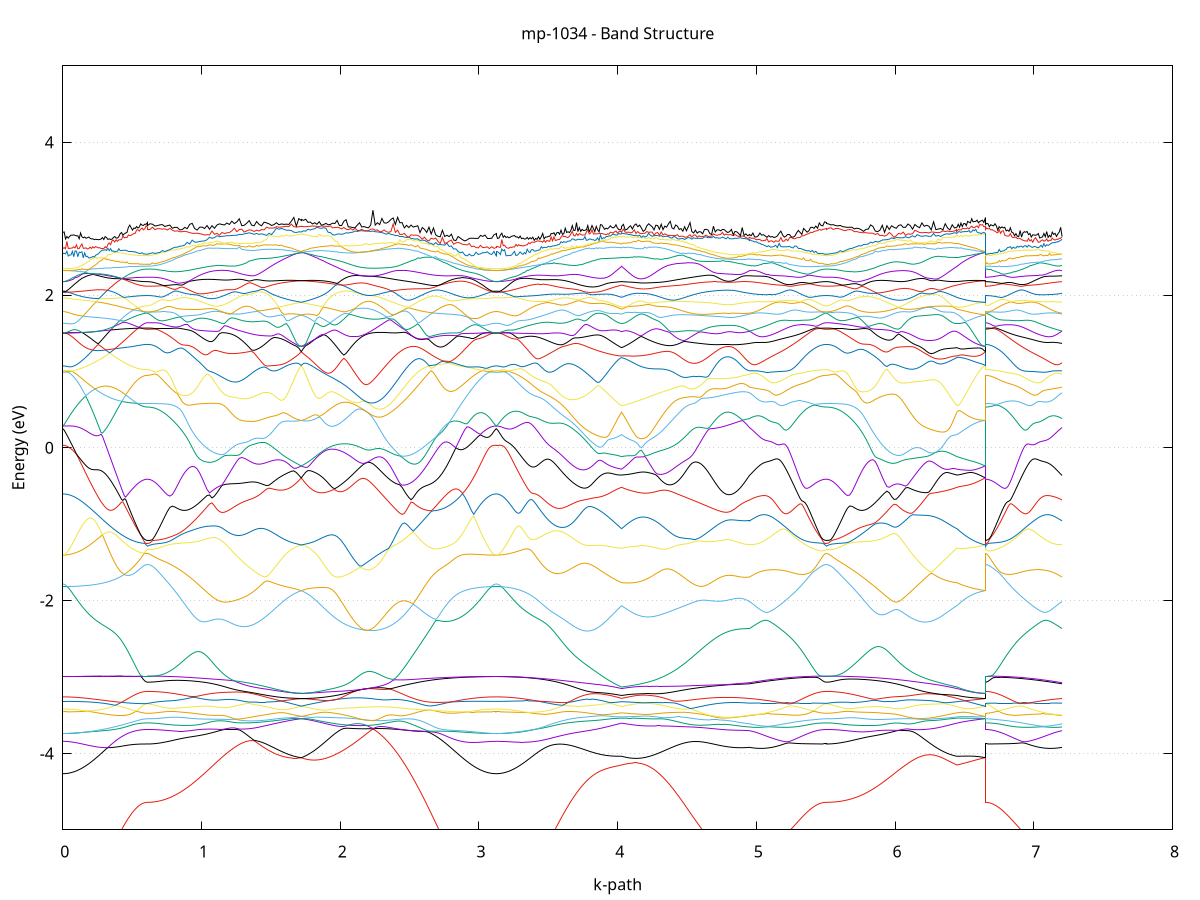 set title 'mp-1034 - Band Structure'
set xlabel 'k-path'
set ylabel 'Energy (eV)'
set grid y
set yrange [-5:5]
set terminal png size 800,600
set output 'mp-1034_bands_gnuplot.png'
plot '-' using 1:2 with lines notitle, '-' using 1:2 with lines notitle, '-' using 1:2 with lines notitle, '-' using 1:2 with lines notitle, '-' using 1:2 with lines notitle, '-' using 1:2 with lines notitle, '-' using 1:2 with lines notitle, '-' using 1:2 with lines notitle, '-' using 1:2 with lines notitle, '-' using 1:2 with lines notitle, '-' using 1:2 with lines notitle, '-' using 1:2 with lines notitle, '-' using 1:2 with lines notitle, '-' using 1:2 with lines notitle, '-' using 1:2 with lines notitle, '-' using 1:2 with lines notitle, '-' using 1:2 with lines notitle, '-' using 1:2 with lines notitle, '-' using 1:2 with lines notitle, '-' using 1:2 with lines notitle, '-' using 1:2 with lines notitle, '-' using 1:2 with lines notitle, '-' using 1:2 with lines notitle, '-' using 1:2 with lines notitle, '-' using 1:2 with lines notitle, '-' using 1:2 with lines notitle, '-' using 1:2 with lines notitle, '-' using 1:2 with lines notitle, '-' using 1:2 with lines notitle, '-' using 1:2 with lines notitle, '-' using 1:2 with lines notitle, '-' using 1:2 with lines notitle, '-' using 1:2 with lines notitle, '-' using 1:2 with lines notitle, '-' using 1:2 with lines notitle, '-' using 1:2 with lines notitle, '-' using 1:2 with lines notitle, '-' using 1:2 with lines notitle, '-' using 1:2 with lines notitle, '-' using 1:2 with lines notitle, '-' using 1:2 with lines notitle, '-' using 1:2 with lines notitle, '-' using 1:2 with lines notitle, '-' using 1:2 with lines notitle, '-' using 1:2 with lines notitle, '-' using 1:2 with lines notitle, '-' using 1:2 with lines notitle, '-' using 1:2 with lines notitle, '-' using 1:2 with lines notitle, '-' using 1:2 with lines notitle, '-' using 1:2 with lines notitle, '-' using 1:2 with lines notitle, '-' using 1:2 with lines notitle, '-' using 1:2 with lines notitle, '-' using 1:2 with lines notitle, '-' using 1:2 with lines notitle, '-' using 1:2 with lines notitle, '-' using 1:2 with lines notitle, '-' using 1:2 with lines notitle, '-' using 1:2 with lines notitle, '-' using 1:2 with lines notitle, '-' using 1:2 with lines notitle, '-' using 1:2 with lines notitle, '-' using 1:2 with lines notitle
0.000000 -70.406857
0.009853 -70.406857
0.019706 -70.406857
0.029558 -70.406857
0.039411 -70.406957
0.049264 -70.406957
0.059117 -70.406957
0.068969 -70.406957
0.078822 -70.406957
0.088675 -70.406957
0.098528 -70.407057
0.108381 -70.407057
0.118233 -70.407057
0.128086 -70.407057
0.137939 -70.407057
0.147792 -70.407057
0.157645 -70.407157
0.167497 -70.407157
0.177350 -70.407157
0.187203 -70.407257
0.197056 -70.407157
0.206908 -70.407157
0.216761 -70.407157
0.226614 -70.407157
0.236467 -70.407157
0.246320 -70.407157
0.256172 -70.407157
0.266025 -70.407157
0.275878 -70.407157
0.285731 -70.407057
0.295583 -70.407057
0.305436 -70.407057
0.315289 -70.407057
0.325142 -70.407057
0.334995 -70.407057
0.344847 -70.407057
0.354700 -70.407057
0.364553 -70.407057
0.374406 -70.407057
0.384259 -70.407057
0.394111 -70.407057
0.403964 -70.407157
0.413817 -70.407057
0.423670 -70.406957
0.433522 -70.406957
0.443375 -70.406957
0.453228 -70.406957
0.463081 -70.406957
0.472934 -70.406957
0.482786 -70.406957
0.492639 -70.406957
0.502492 -70.406957
0.512345 -70.406957
0.522197 -70.406957
0.532050 -70.406957
0.541903 -70.406957
0.551756 -70.406957
0.561609 -70.406857
0.571461 -70.406957
0.581314 -70.406957
0.591167 -70.406957
0.601020 -70.406957
0.610872 -70.406957
0.610872 -70.406957
0.628748 -70.406957
0.646624 -70.406957
0.664500 -70.406957
0.682376 -70.406957
0.700252 -70.406857
0.718128 -70.406857
0.736004 -70.406857
0.753879 -70.406857
0.771755 -70.406857
0.789631 -70.406957
0.807507 -70.406957
0.825383 -70.406957
0.843259 -70.406957
0.861135 -70.406957
0.879010 -70.406957
0.896886 -70.406957
0.914762 -70.406957
0.932638 -70.406957
0.950514 -70.406957
0.968390 -70.406957
0.986266 -70.406957
1.004141 -70.406957
1.022017 -70.406957
1.039893 -70.406957
1.057769 -70.406957
1.075645 -70.407057
1.093521 -70.406957
1.111397 -70.406957
1.129272 -70.406957
1.147148 -70.406957
1.165024 -70.406957
1.182900 -70.406957
1.200776 -70.406957
1.218652 -70.406957
1.236528 -70.406857
1.254403 -70.406857
1.272279 -70.406857
1.290155 -70.406857
1.308031 -70.406857
1.325907 -70.406857
1.343783 -70.406857
1.361659 -70.406857
1.379535 -70.406757
1.397410 -70.406757
1.415286 -70.406757
1.433162 -70.406757
1.451038 -70.406757
1.468914 -70.406757
1.486790 -70.406757
1.504666 -70.406757
1.522541 -70.406757
1.540417 -70.406657
1.558293 -70.406657
1.576169 -70.406657
1.594045 -70.406657
1.611921 -70.406557
1.629797 -70.406557
1.647672 -70.406557
1.665548 -70.406657
1.683424 -70.406557
1.701300 -70.406557
1.719176 -70.406557
1.719176 -70.406557
1.735328 -70.406557
1.751480 -70.406557
1.767632 -70.406557
1.783784 -70.406557
1.799936 -70.406557
1.816088 -70.406657
1.832240 -70.406657
1.848392 -70.406557
1.864544 -70.406657
1.880696 -70.406657
1.896848 -70.406657
1.913001 -70.406657
1.929153 -70.406657
1.945305 -70.406657
1.961457 -70.406657
1.977609 -70.406657
1.993761 -70.406657
2.009913 -70.406757
2.026065 -70.406757
2.042217 -70.406757
2.058369 -70.406757
2.074521 -70.406757
2.090673 -70.406657
2.106825 -70.406757
2.122977 -70.406757
2.139129 -70.406757
2.155281 -70.406757
2.171433 -70.406757
2.187585 -70.406857
2.203737 -70.406857
2.219889 -70.406857
2.236042 -70.406857
2.252194 -70.406857
2.268346 -70.406857
2.284498 -70.406857
2.300650 -70.406857
2.316802 -70.406857
2.332954 -70.406957
2.349106 -70.406957
2.365258 -70.406957
2.381410 -70.406957
2.397562 -70.406957
2.413714 -70.406957
2.429866 -70.406957
2.446018 -70.406957
2.462170 -70.406957
2.478322 -70.407057
2.494474 -70.407057
2.510626 -70.407057
2.526778 -70.407057
2.542930 -70.407157
2.559083 -70.407057
2.575235 -70.407057
2.591387 -70.407057
2.607539 -70.407057
2.623691 -70.407057
2.639843 -70.407157
2.655995 -70.407157
2.672147 -70.407157
2.688299 -70.407157
2.704451 -70.407157
2.720603 -70.407157
2.736755 -70.407157
2.752907 -70.407157
2.769059 -70.407157
2.785211 -70.407057
2.801363 -70.407057
2.817515 -70.407057
2.833667 -70.407057
2.849819 -70.407057
2.865971 -70.407057
2.882124 -70.407057
2.898276 -70.407057
2.914428 -70.407057
2.930580 -70.407057
2.946732 -70.407057
2.962884 -70.407157
2.979036 -70.407057
2.995188 -70.407057
3.011340 -70.406957
3.027492 -70.407057
3.043644 -70.406957
3.059796 -70.406957
3.075948 -70.406957
3.092100 -70.406857
3.108252 -70.406857
3.124404 -70.406857
3.124404 -70.406857
3.134563 -70.406857
3.144722 -70.406857
3.154881 -70.406857
3.165040 -70.406857
3.175199 -70.406957
3.185358 -70.406957
3.195517 -70.406957
3.205675 -70.406957
3.215834 -70.406957
3.225993 -70.406957
3.236152 -70.406957
3.246311 -70.407057
3.256470 -70.407057
3.266629 -70.407057
3.276788 -70.407057
3.286946 -70.407057
3.297105 -70.407157
3.307264 -70.407157
3.317423 -70.407157
3.327582 -70.407157
3.337741 -70.407157
3.347900 -70.407157
3.358059 -70.407157
3.368218 -70.407157
3.378376 -70.407057
3.388535 -70.407057
3.398694 -70.407057
3.408853 -70.407057
3.419012 -70.407057
3.429171 -70.407057
3.439330 -70.407057
3.449489 -70.406957
3.459648 -70.407057
3.469806 -70.407057
3.479965 -70.407057
3.490124 -70.407057
3.500283 -70.407057
3.510442 -70.407057
3.520601 -70.407057
3.530760 -70.407057
3.540919 -70.407057
3.551078 -70.407057
3.561236 -70.406957
3.571395 -70.406957
3.581554 -70.406957
3.591713 -70.406957
3.601872 -70.406957
3.612031 -70.406857
3.622190 -70.406857
3.632349 -70.406857
3.642508 -70.406857
3.652666 -70.406857
3.662825 -70.406857
3.672984 -70.406857
3.683143 -70.406857
3.693302 -70.406857
3.703461 -70.406857
3.713620 -70.406857
3.723779 -70.406757
3.733938 -70.406757
3.744096 -70.406857
3.754255 -70.406857
3.764414 -70.406857
3.774573 -70.406857
3.784732 -70.406857
3.794891 -70.406857
3.805050 -70.406857
3.815209 -70.406757
3.825368 -70.406757
3.835526 -70.406757
3.845685 -70.406757
3.855844 -70.406757
3.866003 -70.406757
3.876162 -70.406757
3.886321 -70.406757
3.896480 -70.406757
3.906639 -70.406757
3.916798 -70.406757
3.926956 -70.406757
3.937115 -70.406757
3.947274 -70.406757
3.957433 -70.406757
3.967592 -70.406757
3.977751 -70.406757
3.987910 -70.406757
3.998069 -70.406757
4.008228 -70.406657
4.018386 -70.406757
4.028545 -70.406657
4.028545 -70.406657
4.041524 -70.406657
4.054503 -70.406657
4.067482 -70.406757
4.080461 -70.406757
4.093440 -70.406757
4.106419 -70.406757
4.119398 -70.406757
4.132378 -70.406757
4.145357 -70.406757
4.158336 -70.406757
4.171315 -70.406757
4.184294 -70.406757
4.197273 -70.406757
4.210252 -70.406757
4.223231 -70.406757
4.236210 -70.406757
4.249189 -70.406757
4.262168 -70.406757
4.275147 -70.406757
4.288126 -70.406757
4.301105 -70.406757
4.314084 -70.406757
4.327063 -70.406757
4.340042 -70.406857
4.353021 -70.406857
4.366000 -70.406857
4.378979 -70.406857
4.391958 -70.406857
4.404937 -70.406757
4.417916 -70.406757
4.430895 -70.406857
4.443874 -70.406857
4.456853 -70.406857
4.469832 -70.406857
4.482811 -70.406857
4.495790 -70.406857
4.508769 -70.406857
4.521748 -70.406857
4.534727 -70.406857
4.547706 -70.406857
4.560685 -70.406857
4.573664 -70.406857
4.586643 -70.406857
4.599622 -70.406757
4.612601 -70.406857
4.625580 -70.406857
4.638559 -70.406857
4.651538 -70.406857
4.664517 -70.406857
4.677496 -70.406857
4.690475 -70.406857
4.703454 -70.406857
4.716433 -70.406857
4.729412 -70.406857
4.742391 -70.406957
4.755370 -70.406857
4.768349 -70.406957
4.781329 -70.406957
4.794308 -70.406857
4.807287 -70.406957
4.820266 -70.406957
4.833245 -70.406957
4.846224 -70.406957
4.859203 -70.406957
4.872182 -70.406957
4.885161 -70.406957
4.898140 -70.406957
4.911119 -70.406857
4.924098 -70.406857
4.937077 -70.406857
4.950056 -70.406857
4.950056 -70.406857
4.962650 -70.406957
4.975245 -70.406957
4.987839 -70.406957
5.000433 -70.406957
5.013028 -70.406957
5.025622 -70.406957
5.038216 -70.406957
5.050811 -70.406957
5.063405 -70.406957
5.075999 -70.407057
5.088594 -70.407057
5.101188 -70.407057
5.113782 -70.407057
5.126377 -70.407057
5.138971 -70.407057
5.151565 -70.407057
5.164160 -70.407057
5.176754 -70.407057
5.189349 -70.407057
5.201943 -70.407057
5.214537 -70.407057
5.227132 -70.407057
5.239726 -70.406957
5.252320 -70.406957
5.264915 -70.406957
5.277509 -70.406957
5.290103 -70.406957
5.302698 -70.406857
5.315292 -70.406857
5.327887 -70.406857
5.340481 -70.406957
5.353075 -70.406857
5.365670 -70.406857
5.378264 -70.406957
5.390858 -70.406957
5.403453 -70.406957
5.416047 -70.406957
5.428641 -70.406957
5.441236 -70.406957
5.453830 -70.406957
5.466424 -70.406957
5.479019 -70.406957
5.491613 -70.406957
5.504207 -70.406957
5.504207 -70.406957
5.521018 -70.406957
5.537829 -70.406957
5.554639 -70.406957
5.571450 -70.406957
5.588260 -70.406957
5.605071 -70.406857
5.621881 -70.406857
5.638692 -70.406857
5.655502 -70.406857
5.672313 -70.406857
5.689123 -70.406957
5.705934 -70.406957
5.722744 -70.406957
5.739555 -70.406957
5.756365 -70.406957
5.773176 -70.406957
5.789986 -70.406957
5.806797 -70.407057
5.823607 -70.406957
5.840418 -70.406957
5.857228 -70.406957
5.874039 -70.406957
5.890849 -70.406957
5.907660 -70.407057
5.924470 -70.407057
5.941281 -70.407057
5.958091 -70.406957
5.974902 -70.407057
5.991712 -70.407057
6.008523 -70.407057
6.025333 -70.407057
6.042144 -70.407057
6.058954 -70.406957
6.075765 -70.406957
6.092575 -70.406957
6.109386 -70.406957
6.126196 -70.406957
6.143007 -70.406857
6.159817 -70.406857
6.176628 -70.406857
6.193438 -70.406857
6.210249 -70.406857
6.227059 -70.406857
6.243870 -70.406857
6.260680 -70.406857
6.277491 -70.406757
6.294301 -70.406757
6.311112 -70.406757
6.327922 -70.406757
6.344733 -70.406757
6.361543 -70.406757
6.378354 -70.406757
6.395165 -70.406757
6.411975 -70.406757
6.428786 -70.406757
6.445596 -70.406657
6.445596 -70.406657
6.455318 -70.406657
6.465040 -70.406757
6.474762 -70.406657
6.484484 -70.406657
6.494206 -70.406657
6.503928 -70.406657
6.513650 -70.406657
6.523372 -70.406657
6.533094 -70.406657
6.542816 -70.406657
6.552538 -70.406657
6.562260 -70.406657
6.571982 -70.406657
6.581704 -70.406557
6.591426 -70.406557
6.601148 -70.406557
6.610870 -70.406557
6.620592 -70.406557
6.630314 -70.406557
6.640036 -70.406557
6.649758 -70.406557
6.649758 -70.406957
6.659834 -70.406957
6.669909 -70.406957
6.679985 -70.406957
6.690060 -70.406957
6.700136 -70.406957
6.710211 -70.406857
6.720287 -70.406957
6.730362 -70.406957
6.740438 -70.406957
6.750513 -70.406957
6.760589 -70.406957
6.770664 -70.406957
6.780740 -70.406957
6.790815 -70.406857
6.800891 -70.406857
6.810966 -70.406957
6.821042 -70.406857
6.831117 -70.406957
6.841193 -70.406857
6.851268 -70.406857
6.861344 -70.406957
6.871419 -70.406957
6.881495 -70.406957
6.891570 -70.406957
6.901646 -70.406957
6.911721 -70.406957
6.921796 -70.407057
6.931872 -70.407057
6.941947 -70.407057
6.952023 -70.407057
6.962098 -70.407057
6.972174 -70.407057
6.982249 -70.407057
6.992325 -70.407057
7.002400 -70.407057
7.012476 -70.407057
7.022551 -70.407057
7.032627 -70.407057
7.042702 -70.407057
7.052778 -70.407057
7.062853 -70.407057
7.072929 -70.407057
7.083004 -70.406957
7.093080 -70.406957
7.103155 -70.406957
7.113231 -70.406957
7.123306 -70.406957
7.133382 -70.406957
7.143457 -70.406957
7.153533 -70.406957
7.163608 -70.406957
7.173684 -70.406957
7.183759 -70.406957
7.193835 -70.406957
7.203910 -70.406857
e
0.000000 -70.406857
0.009853 -70.406857
0.019706 -70.406857
0.029558 -70.406857
0.039411 -70.406957
0.049264 -70.406957
0.059117 -70.406957
0.068969 -70.406957
0.078822 -70.406957
0.088675 -70.406957
0.098528 -70.407057
0.108381 -70.407057
0.118233 -70.407057
0.128086 -70.407057
0.137939 -70.407057
0.147792 -70.407057
0.157645 -70.407057
0.167497 -70.407057
0.177350 -70.407057
0.187203 -70.407057
0.197056 -70.407057
0.206908 -70.407057
0.216761 -70.407057
0.226614 -70.407057
0.236467 -70.406957
0.246320 -70.406957
0.256172 -70.406957
0.266025 -70.406957
0.275878 -70.406957
0.285731 -70.406957
0.295583 -70.406857
0.305436 -70.406857
0.315289 -70.406857
0.325142 -70.406857
0.334995 -70.406857
0.344847 -70.406857
0.354700 -70.406857
0.364553 -70.406857
0.374406 -70.406957
0.384259 -70.406957
0.394111 -70.406957
0.403964 -70.406957
0.413817 -70.406957
0.423670 -70.406957
0.433522 -70.406857
0.443375 -70.406857
0.453228 -70.406957
0.463081 -70.406957
0.472934 -70.406857
0.482786 -70.406857
0.492639 -70.406857
0.502492 -70.406857
0.512345 -70.406857
0.522197 -70.406857
0.532050 -70.406857
0.541903 -70.406857
0.551756 -70.406857
0.561609 -70.406857
0.571461 -70.406857
0.581314 -70.406857
0.591167 -70.406857
0.601020 -70.406957
0.610872 -70.406957
0.610872 -70.406957
0.628748 -70.406957
0.646624 -70.406857
0.664500 -70.406857
0.682376 -70.406857
0.700252 -70.406857
0.718128 -70.406857
0.736004 -70.406857
0.753879 -70.406857
0.771755 -70.406857
0.789631 -70.406857
0.807507 -70.406857
0.825383 -70.406857
0.843259 -70.406857
0.861135 -70.406857
0.879010 -70.406857
0.896886 -70.406857
0.914762 -70.406857
0.932638 -70.406857
0.950514 -70.406857
0.968390 -70.406857
0.986266 -70.406857
1.004141 -70.406857
1.022017 -70.406857
1.039893 -70.406857
1.057769 -70.406857
1.075645 -70.406857
1.093521 -70.406857
1.111397 -70.406857
1.129272 -70.406857
1.147148 -70.406757
1.165024 -70.406857
1.182900 -70.406857
1.200776 -70.406857
1.218652 -70.406857
1.236528 -70.406757
1.254403 -70.406857
1.272279 -70.406757
1.290155 -70.406757
1.308031 -70.406757
1.325907 -70.406757
1.343783 -70.406757
1.361659 -70.406757
1.379535 -70.406757
1.397410 -70.406757
1.415286 -70.406757
1.433162 -70.406757
1.451038 -70.406657
1.468914 -70.406657
1.486790 -70.406657
1.504666 -70.406657
1.522541 -70.406657
1.540417 -70.406657
1.558293 -70.406657
1.576169 -70.406657
1.594045 -70.406557
1.611921 -70.406557
1.629797 -70.406557
1.647672 -70.406557
1.665548 -70.406557
1.683424 -70.406557
1.701300 -70.406557
1.719176 -70.406557
1.719176 -70.406557
1.735328 -70.406557
1.751480 -70.406557
1.767632 -70.406557
1.783784 -70.406557
1.799936 -70.406557
1.816088 -70.406557
1.832240 -70.406557
1.848392 -70.406557
1.864544 -70.406657
1.880696 -70.406657
1.896848 -70.406557
1.913001 -70.406657
1.929153 -70.406657
1.945305 -70.406657
1.961457 -70.406657
1.977609 -70.406657
1.993761 -70.406657
2.009913 -70.406657
2.026065 -70.406757
2.042217 -70.406757
2.058369 -70.406757
2.074521 -70.406757
2.090673 -70.406657
2.106825 -70.406657
2.122977 -70.406757
2.139129 -70.406757
2.155281 -70.406757
2.171433 -70.406757
2.187585 -70.406857
2.203737 -70.406857
2.219889 -70.406857
2.236042 -70.406857
2.252194 -70.406757
2.268346 -70.406757
2.284498 -70.406857
2.300650 -70.406857
2.316802 -70.406857
2.332954 -70.406857
2.349106 -70.406957
2.365258 -70.406957
2.381410 -70.406857
2.397562 -70.406857
2.413714 -70.406857
2.429866 -70.406857
2.446018 -70.406857
2.462170 -70.406857
2.478322 -70.406857
2.494474 -70.406857
2.510626 -70.406857
2.526778 -70.406857
2.542930 -70.406857
2.559083 -70.406857
2.575235 -70.406857
2.591387 -70.406857
2.607539 -70.406857
2.623691 -70.406857
2.639843 -70.406957
2.655995 -70.406957
2.672147 -70.406957
2.688299 -70.406957
2.704451 -70.406957
2.720603 -70.406957
2.736755 -70.406957
2.752907 -70.406957
2.769059 -70.406957
2.785211 -70.406957
2.801363 -70.406957
2.817515 -70.406957
2.833667 -70.406957
2.849819 -70.406957
2.865971 -70.406957
2.882124 -70.407057
2.898276 -70.407057
2.914428 -70.407057
2.930580 -70.407057
2.946732 -70.406957
2.962884 -70.406957
2.979036 -70.406957
2.995188 -70.406957
3.011340 -70.406957
3.027492 -70.406957
3.043644 -70.406957
3.059796 -70.406857
3.075948 -70.406857
3.092100 -70.406857
3.108252 -70.406857
3.124404 -70.406857
3.124404 -70.406857
3.134563 -70.406857
3.144722 -70.406857
3.154881 -70.406857
3.165040 -70.406857
3.175199 -70.406857
3.185358 -70.406857
3.195517 -70.406857
3.205675 -70.406957
3.215834 -70.406957
3.225993 -70.406957
3.236152 -70.406957
3.246311 -70.406957
3.256470 -70.406957
3.266629 -70.406957
3.276788 -70.406957
3.286946 -70.406957
3.297105 -70.406957
3.307264 -70.406957
3.317423 -70.406957
3.327582 -70.406957
3.337741 -70.406957
3.347900 -70.406957
3.358059 -70.406957
3.368218 -70.406957
3.378376 -70.406957
3.388535 -70.406957
3.398694 -70.406957
3.408853 -70.406957
3.419012 -70.406957
3.429171 -70.406957
3.439330 -70.406957
3.449489 -70.406957
3.459648 -70.406957
3.469806 -70.406957
3.479965 -70.406957
3.490124 -70.406957
3.500283 -70.406957
3.510442 -70.406857
3.520601 -70.406857
3.530760 -70.406857
3.540919 -70.406857
3.551078 -70.406857
3.561236 -70.406857
3.571395 -70.406857
3.581554 -70.406857
3.591713 -70.406857
3.601872 -70.406857
3.612031 -70.406857
3.622190 -70.406857
3.632349 -70.406857
3.642508 -70.406857
3.652666 -70.406857
3.662825 -70.406857
3.672984 -70.406757
3.683143 -70.406757
3.693302 -70.406757
3.703461 -70.406757
3.713620 -70.406757
3.723779 -70.406657
3.733938 -70.406657
3.744096 -70.406757
3.754255 -70.406757
3.764414 -70.406757
3.774573 -70.406757
3.784732 -70.406757
3.794891 -70.406757
3.805050 -70.406757
3.815209 -70.406757
3.825368 -70.406757
3.835526 -70.406757
3.845685 -70.406757
3.855844 -70.406757
3.866003 -70.406757
3.876162 -70.406757
3.886321 -70.406757
3.896480 -70.406757
3.906639 -70.406757
3.916798 -70.406757
3.926956 -70.406757
3.937115 -70.406657
3.947274 -70.406657
3.957433 -70.406657
3.967592 -70.406657
3.977751 -70.406657
3.987910 -70.406657
3.998069 -70.406657
4.008228 -70.406657
4.018386 -70.406557
4.028545 -70.406557
4.028545 -70.406557
4.041524 -70.406557
4.054503 -70.406657
4.067482 -70.406657
4.080461 -70.406657
4.093440 -70.406657
4.106419 -70.406657
4.119398 -70.406657
4.132378 -70.406657
4.145357 -70.406657
4.158336 -70.406657
4.171315 -70.406657
4.184294 -70.406657
4.197273 -70.406657
4.210252 -70.406657
4.223231 -70.406757
4.236210 -70.406657
4.249189 -70.406657
4.262168 -70.406657
4.275147 -70.406657
4.288126 -70.406657
4.301105 -70.406657
4.314084 -70.406657
4.327063 -70.406657
4.340042 -70.406657
4.353021 -70.406657
4.366000 -70.406657
4.378979 -70.406657
4.391958 -70.406657
4.404937 -70.406657
4.417916 -70.406657
4.430895 -70.406657
4.443874 -70.406657
4.456853 -70.406657
4.469832 -70.406757
4.482811 -70.406757
4.495790 -70.406757
4.508769 -70.406757
4.521748 -70.406757
4.534727 -70.406757
4.547706 -70.406757
4.560685 -70.406757
4.573664 -70.406757
4.586643 -70.406757
4.599622 -70.406757
4.612601 -70.406757
4.625580 -70.406757
4.638559 -70.406757
4.651538 -70.406757
4.664517 -70.406757
4.677496 -70.406757
4.690475 -70.406757
4.703454 -70.406857
4.716433 -70.406857
4.729412 -70.406857
4.742391 -70.406857
4.755370 -70.406857
4.768349 -70.406857
4.781329 -70.406857
4.794308 -70.406857
4.807287 -70.406857
4.820266 -70.406857
4.833245 -70.406857
4.846224 -70.406857
4.859203 -70.406857
4.872182 -70.406857
4.885161 -70.406857
4.898140 -70.406857
4.911119 -70.406857
4.924098 -70.406857
4.937077 -70.406857
4.950056 -70.406857
4.950056 -70.406857
4.962650 -70.406857
4.975245 -70.406857
4.987839 -70.406857
5.000433 -70.406957
5.013028 -70.406857
5.025622 -70.406857
5.038216 -70.406957
5.050811 -70.406857
5.063405 -70.406857
5.075999 -70.406857
5.088594 -70.406857
5.101188 -70.406857
5.113782 -70.406957
5.126377 -70.406957
5.138971 -70.406957
5.151565 -70.406957
5.164160 -70.406957
5.176754 -70.406857
5.189349 -70.406957
5.201943 -70.406957
5.214537 -70.406957
5.227132 -70.406957
5.239726 -70.406957
5.252320 -70.406957
5.264915 -70.406957
5.277509 -70.406857
5.290103 -70.406857
5.302698 -70.406857
5.315292 -70.406857
5.327887 -70.406857
5.340481 -70.406857
5.353075 -70.406857
5.365670 -70.406857
5.378264 -70.406857
5.390858 -70.406857
5.403453 -70.406857
5.416047 -70.406857
5.428641 -70.406857
5.441236 -70.406857
5.453830 -70.406857
5.466424 -70.406857
5.479019 -70.406857
5.491613 -70.406957
5.504207 -70.406957
5.504207 -70.406957
5.521018 -70.406857
5.537829 -70.406857
5.554639 -70.406857
5.571450 -70.406857
5.588260 -70.406857
5.605071 -70.406857
5.621881 -70.406857
5.638692 -70.406857
5.655502 -70.406857
5.672313 -70.406857
5.689123 -70.406857
5.705934 -70.406857
5.722744 -70.406857
5.739555 -70.406857
5.756365 -70.406857
5.773176 -70.406857
5.789986 -70.406857
5.806797 -70.406857
5.823607 -70.406857
5.840418 -70.406857
5.857228 -70.406857
5.874039 -70.406857
5.890849 -70.406857
5.907660 -70.406857
5.924470 -70.406857
5.941281 -70.406857
5.958091 -70.406857
5.974902 -70.406857
5.991712 -70.406857
6.008523 -70.406857
6.025333 -70.406857
6.042144 -70.406857
6.058954 -70.406857
6.075765 -70.406857
6.092575 -70.406857
6.109386 -70.406857
6.126196 -70.406857
6.143007 -70.406757
6.159817 -70.406857
6.176628 -70.406757
6.193438 -70.406857
6.210249 -70.406857
6.227059 -70.406857
6.243870 -70.406757
6.260680 -70.406757
6.277491 -70.406757
6.294301 -70.406757
6.311112 -70.406757
6.327922 -70.406757
6.344733 -70.406757
6.361543 -70.406757
6.378354 -70.406657
6.395165 -70.406657
6.411975 -70.406657
6.428786 -70.406657
6.445596 -70.406557
6.445596 -70.406557
6.455318 -70.406557
6.465040 -70.406557
6.474762 -70.406557
6.484484 -70.406557
6.494206 -70.406557
6.503928 -70.406557
6.513650 -70.406557
6.523372 -70.406557
6.533094 -70.406557
6.542816 -70.406557
6.552538 -70.406557
6.562260 -70.406557
6.571982 -70.406557
6.581704 -70.406557
6.591426 -70.406557
6.601148 -70.406557
6.610870 -70.406557
6.620592 -70.406557
6.630314 -70.406557
6.640036 -70.406557
6.649758 -70.406557
6.649758 -70.406957
6.659834 -70.406957
6.669909 -70.406857
6.679985 -70.406857
6.690060 -70.406857
6.700136 -70.406857
6.710211 -70.406857
6.720287 -70.406857
6.730362 -70.406857
6.740438 -70.406857
6.750513 -70.406857
6.760589 -70.406857
6.770664 -70.406857
6.780740 -70.406857
6.790815 -70.406857
6.800891 -70.406857
6.810966 -70.406857
6.821042 -70.406857
6.831117 -70.406857
6.841193 -70.406857
6.851268 -70.406857
6.861344 -70.406857
6.871419 -70.406957
6.881495 -70.406857
6.891570 -70.406957
6.901646 -70.406957
6.911721 -70.406957
6.921796 -70.406957
6.931872 -70.406957
6.941947 -70.406957
6.952023 -70.406957
6.962098 -70.406957
6.972174 -70.406857
6.982249 -70.406857
6.992325 -70.406957
7.002400 -70.406957
7.012476 -70.406957
7.022551 -70.406957
7.032627 -70.406957
7.042702 -70.406957
7.052778 -70.406857
7.062853 -70.406857
7.072929 -70.406957
7.083004 -70.406857
7.093080 -70.406857
7.103155 -70.406857
7.113231 -70.406857
7.123306 -70.406857
7.133382 -70.406857
7.143457 -70.406857
7.153533 -70.406957
7.163608 -70.406857
7.173684 -70.406857
7.183759 -70.406857
7.193835 -70.406857
7.203910 -70.406857
e
0.000000 -70.405657
0.009853 -70.405657
0.019706 -70.405757
0.029558 -70.405757
0.039411 -70.405857
0.049264 -70.405857
0.059117 -70.405857
0.068969 -70.405857
0.078822 -70.405857
0.088675 -70.405857
0.098528 -70.405857
0.108381 -70.405857
0.118233 -70.405857
0.128086 -70.405957
0.137939 -70.405957
0.147792 -70.405957
0.157645 -70.405957
0.167497 -70.405957
0.177350 -70.406057
0.187203 -70.406057
0.197056 -70.406057
0.206908 -70.406057
0.216761 -70.406157
0.226614 -70.406157
0.236467 -70.406157
0.246320 -70.406157
0.256172 -70.406057
0.266025 -70.406157
0.275878 -70.406157
0.285731 -70.406057
0.295583 -70.406057
0.305436 -70.406057
0.315289 -70.406057
0.325142 -70.406157
0.334995 -70.406057
0.344847 -70.406057
0.354700 -70.406057
0.364553 -70.406157
0.374406 -70.406157
0.384259 -70.406157
0.394111 -70.406157
0.403964 -70.406157
0.413817 -70.406257
0.423670 -70.406257
0.433522 -70.406157
0.443375 -70.406157
0.453228 -70.406157
0.463081 -70.406157
0.472934 -70.406057
0.482786 -70.406057
0.492639 -70.406157
0.502492 -70.406157
0.512345 -70.406257
0.522197 -70.406157
0.532050 -70.406157
0.541903 -70.406257
0.551756 -70.406257
0.561609 -70.406257
0.571461 -70.406257
0.581314 -70.406257
0.591167 -70.406257
0.601020 -70.406257
0.610872 -70.406357
0.610872 -70.406357
0.628748 -70.406257
0.646624 -70.406257
0.664500 -70.406257
0.682376 -70.406257
0.700252 -70.406257
0.718128 -70.406257
0.736004 -70.406357
0.753879 -70.406257
0.771755 -70.406257
0.789631 -70.406257
0.807507 -70.406257
0.825383 -70.406257
0.843259 -70.406257
0.861135 -70.406257
0.879010 -70.406257
0.896886 -70.406257
0.914762 -70.406257
0.932638 -70.406357
0.950514 -70.406357
0.968390 -70.406357
0.986266 -70.406357
1.004141 -70.406257
1.022017 -70.406257
1.039893 -70.406257
1.057769 -70.406257
1.075645 -70.406257
1.093521 -70.406257
1.111397 -70.406257
1.129272 -70.406257
1.147148 -70.406257
1.165024 -70.406257
1.182900 -70.406257
1.200776 -70.406257
1.218652 -70.406357
1.236528 -70.406357
1.254403 -70.406357
1.272279 -70.406357
1.290155 -70.406357
1.308031 -70.406357
1.325907 -70.406357
1.343783 -70.406457
1.361659 -70.406457
1.379535 -70.406357
1.397410 -70.406457
1.415286 -70.406457
1.433162 -70.406457
1.451038 -70.406457
1.468914 -70.406457
1.486790 -70.406457
1.504666 -70.406457
1.522541 -70.406457
1.540417 -70.406557
1.558293 -70.406457
1.576169 -70.406557
1.594045 -70.406557
1.611921 -70.406557
1.629797 -70.406557
1.647672 -70.406457
1.665548 -70.406457
1.683424 -70.406557
1.701300 -70.406557
1.719176 -70.406457
1.719176 -70.406457
1.735328 -70.406557
1.751480 -70.406557
1.767632 -70.406557
1.783784 -70.406457
1.799936 -70.406557
1.816088 -70.406557
1.832240 -70.406557
1.848392 -70.406557
1.864544 -70.406557
1.880696 -70.406557
1.896848 -70.406557
1.913001 -70.406557
1.929153 -70.406557
1.945305 -70.406557
1.961457 -70.406557
1.977609 -70.406557
1.993761 -70.406557
2.009913 -70.406457
2.026065 -70.406557
2.042217 -70.406557
2.058369 -70.406557
2.074521 -70.406557
2.090673 -70.406557
2.106825 -70.406557
2.122977 -70.406557
2.139129 -70.406657
2.155281 -70.406657
2.171433 -70.406557
2.187585 -70.406657
2.203737 -70.406557
2.219889 -70.406557
2.236042 -70.406557
2.252194 -70.406557
2.268346 -70.406457
2.284498 -70.406457
2.300650 -70.406457
2.316802 -70.406457
2.332954 -70.406357
2.349106 -70.406357
2.365258 -70.406357
2.381410 -70.406357
2.397562 -70.406357
2.413714 -70.406257
2.429866 -70.406257
2.446018 -70.406257
2.462170 -70.406257
2.478322 -70.406257
2.494474 -70.406257
2.510626 -70.406257
2.526778 -70.406257
2.542930 -70.406257
2.559083 -70.406257
2.575235 -70.406157
2.591387 -70.406157
2.607539 -70.406157
2.623691 -70.406057
2.639843 -70.406057
2.655995 -70.406057
2.672147 -70.406057
2.688299 -70.406057
2.704451 -70.406057
2.720603 -70.406057
2.736755 -70.406057
2.752907 -70.406057
2.769059 -70.406057
2.785211 -70.406057
2.801363 -70.406057
2.817515 -70.406057
2.833667 -70.406057
2.849819 -70.406057
2.865971 -70.406057
2.882124 -70.406057
2.898276 -70.406057
2.914428 -70.406057
2.930580 -70.406057
2.946732 -70.406057
2.962884 -70.405957
2.979036 -70.405957
2.995188 -70.405857
3.011340 -70.405857
3.027492 -70.405857
3.043644 -70.405757
3.059796 -70.405757
3.075948 -70.405757
3.092100 -70.405757
3.108252 -70.405657
3.124404 -70.405657
3.124404 -70.405657
3.134563 -70.405657
3.144722 -70.405757
3.154881 -70.405757
3.165040 -70.405757
3.175199 -70.405757
3.185358 -70.405757
3.195517 -70.405757
3.205675 -70.405757
3.215834 -70.405757
3.225993 -70.405757
3.236152 -70.405757
3.246311 -70.405857
3.256470 -70.405857
3.266629 -70.405857
3.276788 -70.405957
3.286946 -70.405957
3.297105 -70.406057
3.307264 -70.406057
3.317423 -70.406057
3.327582 -70.406057
3.337741 -70.406057
3.347900 -70.406057
3.358059 -70.406057
3.368218 -70.406157
3.378376 -70.406157
3.388535 -70.406157
3.398694 -70.406157
3.408853 -70.406157
3.419012 -70.406157
3.429171 -70.406157
3.439330 -70.406157
3.449489 -70.406157
3.459648 -70.406157
3.469806 -70.406157
3.479965 -70.406157
3.490124 -70.406157
3.500283 -70.406157
3.510442 -70.406157
3.520601 -70.406157
3.530760 -70.406157
3.540919 -70.406257
3.551078 -70.406257
3.561236 -70.406257
3.571395 -70.406257
3.581554 -70.406257
3.591713 -70.406257
3.601872 -70.406257
3.612031 -70.406257
3.622190 -70.406257
3.632349 -70.406257
3.642508 -70.406257
3.652666 -70.406257
3.662825 -70.406257
3.672984 -70.406257
3.683143 -70.406257
3.693302 -70.406257
3.703461 -70.406257
3.713620 -70.406357
3.723779 -70.406357
3.733938 -70.406357
3.744096 -70.406357
3.754255 -70.406357
3.764414 -70.406357
3.774573 -70.406357
3.784732 -70.406357
3.794891 -70.406357
3.805050 -70.406357
3.815209 -70.406357
3.825368 -70.406357
3.835526 -70.406357
3.845685 -70.406357
3.855844 -70.406357
3.866003 -70.406357
3.876162 -70.406357
3.886321 -70.406357
3.896480 -70.406357
3.906639 -70.406357
3.916798 -70.406357
3.926956 -70.406357
3.937115 -70.406457
3.947274 -70.406457
3.957433 -70.406457
3.967592 -70.406457
3.977751 -70.406457
3.987910 -70.406457
3.998069 -70.406457
4.008228 -70.406457
4.018386 -70.406457
4.028545 -70.406457
4.028545 -70.406457
4.041524 -70.406457
4.054503 -70.406457
4.067482 -70.406457
4.080461 -70.406457
4.093440 -70.406457
4.106419 -70.406457
4.119398 -70.406457
4.132378 -70.406457
4.145357 -70.406457
4.158336 -70.406357
4.171315 -70.406357
4.184294 -70.406357
4.197273 -70.406457
4.210252 -70.406457
4.223231 -70.406357
4.236210 -70.406457
4.249189 -70.406457
4.262168 -70.406457
4.275147 -70.406457
4.288126 -70.406457
4.301105 -70.406357
4.314084 -70.406357
4.327063 -70.406357
4.340042 -70.406357
4.353021 -70.406357
4.366000 -70.406457
4.378979 -70.406357
4.391958 -70.406357
4.404937 -70.406357
4.417916 -70.406257
4.430895 -70.406357
4.443874 -70.406357
4.456853 -70.406357
4.469832 -70.406357
4.482811 -70.406357
4.495790 -70.406357
4.508769 -70.406257
4.521748 -70.406257
4.534727 -70.406257
4.547706 -70.406257
4.560685 -70.406257
4.573664 -70.406257
4.586643 -70.406257
4.599622 -70.406257
4.612601 -70.406257
4.625580 -70.406257
4.638559 -70.406257
4.651538 -70.406257
4.664517 -70.406257
4.677496 -70.406257
4.690475 -70.406257
4.703454 -70.406157
4.716433 -70.406157
4.729412 -70.406157
4.742391 -70.406157
4.755370 -70.406157
4.768349 -70.406157
4.781329 -70.406157
4.794308 -70.406157
4.807287 -70.406157
4.820266 -70.406157
4.833245 -70.406157
4.846224 -70.406157
4.859203 -70.406157
4.872182 -70.406157
4.885161 -70.406157
4.898140 -70.406157
4.911119 -70.406157
4.924098 -70.406157
4.937077 -70.406157
4.950056 -70.406157
4.950056 -70.406157
4.962650 -70.406157
4.975245 -70.406257
4.987839 -70.406257
5.000433 -70.406257
5.013028 -70.406157
5.025622 -70.406157
5.038216 -70.406157
5.050811 -70.406157
5.063405 -70.406157
5.075999 -70.406157
5.088594 -70.406157
5.101188 -70.406157
5.113782 -70.406157
5.126377 -70.406157
5.138971 -70.406157
5.151565 -70.406157
5.164160 -70.406157
5.176754 -70.406157
5.189349 -70.406157
5.201943 -70.406157
5.214537 -70.406157
5.227132 -70.406157
5.239726 -70.406157
5.252320 -70.406157
5.264915 -70.406157
5.277509 -70.406157
5.290103 -70.406257
5.302698 -70.406257
5.315292 -70.406157
5.327887 -70.406157
5.340481 -70.406157
5.353075 -70.406157
5.365670 -70.406157
5.378264 -70.406157
5.390858 -70.406157
5.403453 -70.406157
5.416047 -70.406257
5.428641 -70.406257
5.441236 -70.406257
5.453830 -70.406257
5.466424 -70.406257
5.479019 -70.406257
5.491613 -70.406257
5.504207 -70.406357
5.504207 -70.406357
5.521018 -70.406257
5.537829 -70.406257
5.554639 -70.406257
5.571450 -70.406257
5.588260 -70.406257
5.605071 -70.406257
5.621881 -70.406257
5.638692 -70.406257
5.655502 -70.406257
5.672313 -70.406257
5.689123 -70.406257
5.705934 -70.406257
5.722744 -70.406257
5.739555 -70.406257
5.756365 -70.406257
5.773176 -70.406257
5.789986 -70.406257
5.806797 -70.406257
5.823607 -70.406257
5.840418 -70.406357
5.857228 -70.406257
5.874039 -70.406257
5.890849 -70.406257
5.907660 -70.406257
5.924470 -70.406257
5.941281 -70.406257
5.958091 -70.406257
5.974902 -70.406257
5.991712 -70.406257
6.008523 -70.406257
6.025333 -70.406257
6.042144 -70.406257
6.058954 -70.406257
6.075765 -70.406257
6.092575 -70.406257
6.109386 -70.406357
6.126196 -70.406357
6.143007 -70.406357
6.159817 -70.406357
6.176628 -70.406357
6.193438 -70.406357
6.210249 -70.406357
6.227059 -70.406357
6.243870 -70.406357
6.260680 -70.406357
6.277491 -70.406357
6.294301 -70.406357
6.311112 -70.406357
6.327922 -70.406457
6.344733 -70.406457
6.361543 -70.406457
6.378354 -70.406457
6.395165 -70.406457
6.411975 -70.406457
6.428786 -70.406457
6.445596 -70.406457
6.445596 -70.406457
6.455318 -70.406457
6.465040 -70.406457
6.474762 -70.406457
6.484484 -70.406457
6.494206 -70.406457
6.503928 -70.406557
6.513650 -70.406457
6.523372 -70.406457
6.533094 -70.406457
6.542816 -70.406457
6.552538 -70.406457
6.562260 -70.406457
6.571982 -70.406457
6.581704 -70.406557
6.591426 -70.406557
6.601148 -70.406557
6.610870 -70.406557
6.620592 -70.406557
6.630314 -70.406557
6.640036 -70.406557
6.649758 -70.406457
6.649758 -70.406357
6.659834 -70.406257
6.669909 -70.406257
6.679985 -70.406257
6.690060 -70.406257
6.700136 -70.406257
6.710211 -70.406257
6.720287 -70.406257
6.730362 -70.406257
6.740438 -70.406257
6.750513 -70.406157
6.760589 -70.406157
6.770664 -70.406157
6.780740 -70.406157
6.790815 -70.406157
6.800891 -70.406157
6.810966 -70.406157
6.821042 -70.406157
6.831117 -70.406157
6.841193 -70.406157
6.851268 -70.406257
6.861344 -70.406257
6.871419 -70.406157
6.881495 -70.406157
6.891570 -70.406157
6.901646 -70.406157
6.911721 -70.406157
6.921796 -70.406157
6.931872 -70.406157
6.941947 -70.406257
6.952023 -70.406157
6.962098 -70.406157
6.972174 -70.406157
6.982249 -70.406157
6.992325 -70.406157
7.002400 -70.406157
7.012476 -70.406157
7.022551 -70.406157
7.032627 -70.406157
7.042702 -70.406157
7.052778 -70.406157
7.062853 -70.406157
7.072929 -70.406157
7.083004 -70.406157
7.093080 -70.406157
7.103155 -70.406157
7.113231 -70.406157
7.123306 -70.406157
7.133382 -70.406157
7.143457 -70.406157
7.153533 -70.406257
7.163608 -70.406257
7.173684 -70.406257
7.183759 -70.406157
7.193835 -70.406157
7.203910 -70.406157
e
0.000000 -70.405657
0.009853 -70.405657
0.019706 -70.405757
0.029558 -70.405757
0.039411 -70.405757
0.049264 -70.405757
0.059117 -70.405757
0.068969 -70.405757
0.078822 -70.405757
0.088675 -70.405857
0.098528 -70.405857
0.108381 -70.405857
0.118233 -70.405857
0.128086 -70.405857
0.137939 -70.405857
0.147792 -70.405857
0.157645 -70.405857
0.167497 -70.405857
0.177350 -70.405857
0.187203 -70.405857
0.197056 -70.405857
0.206908 -70.405857
0.216761 -70.405857
0.226614 -70.405857
0.236467 -70.405857
0.246320 -70.405857
0.256172 -70.405857
0.266025 -70.405957
0.275878 -70.405957
0.285731 -70.405857
0.295583 -70.405857
0.305436 -70.405857
0.315289 -70.405857
0.325142 -70.405857
0.334995 -70.405857
0.344847 -70.405957
0.354700 -70.405957
0.364553 -70.405957
0.374406 -70.405957
0.384259 -70.405957
0.394111 -70.405957
0.403964 -70.405957
0.413817 -70.405957
0.423670 -70.405957
0.433522 -70.405957
0.443375 -70.405957
0.453228 -70.405857
0.463081 -70.405857
0.472934 -70.405857
0.482786 -70.405857
0.492639 -70.405857
0.502492 -70.405857
0.512345 -70.405857
0.522197 -70.405757
0.532050 -70.405757
0.541903 -70.405757
0.551756 -70.405757
0.561609 -70.405757
0.571461 -70.405757
0.581314 -70.405757
0.591167 -70.405757
0.601020 -70.405757
0.610872 -70.405757
0.610872 -70.405757
0.628748 -70.405757
0.646624 -70.405757
0.664500 -70.405857
0.682376 -70.405857
0.700252 -70.405957
0.718128 -70.405957
0.736004 -70.405957
0.753879 -70.405957
0.771755 -70.405957
0.789631 -70.405957
0.807507 -70.405957
0.825383 -70.405957
0.843259 -70.405957
0.861135 -70.405957
0.879010 -70.406057
0.896886 -70.406057
0.914762 -70.406057
0.932638 -70.406057
0.950514 -70.406157
0.968390 -70.406157
0.986266 -70.406157
1.004141 -70.406157
1.022017 -70.406157
1.039893 -70.406157
1.057769 -70.406157
1.075645 -70.406157
1.093521 -70.406157
1.111397 -70.406257
1.129272 -70.406157
1.147148 -70.406257
1.165024 -70.406257
1.182900 -70.406257
1.200776 -70.406257
1.218652 -70.406257
1.236528 -70.406257
1.254403 -70.406257
1.272279 -70.406257
1.290155 -70.406257
1.308031 -70.406257
1.325907 -70.406257
1.343783 -70.406357
1.361659 -70.406357
1.379535 -70.406257
1.397410 -70.406357
1.415286 -70.406357
1.433162 -70.406357
1.451038 -70.406357
1.468914 -70.406357
1.486790 -70.406357
1.504666 -70.406357
1.522541 -70.406457
1.540417 -70.406457
1.558293 -70.406457
1.576169 -70.406457
1.594045 -70.406457
1.611921 -70.406457
1.629797 -70.406457
1.647672 -70.406457
1.665548 -70.406457
1.683424 -70.406457
1.701300 -70.406457
1.719176 -70.406457
1.719176 -70.406457
1.735328 -70.406457
1.751480 -70.406457
1.767632 -70.406457
1.783784 -70.406457
1.799936 -70.406557
1.816088 -70.406457
1.832240 -70.406457
1.848392 -70.406457
1.864544 -70.406457
1.880696 -70.406457
1.896848 -70.406457
1.913001 -70.406457
1.929153 -70.406457
1.945305 -70.406457
1.961457 -70.406357
1.977609 -70.406457
1.993761 -70.406357
2.009913 -70.406357
2.026065 -70.406357
2.042217 -70.406357
2.058369 -70.406457
2.074521 -70.406357
2.090673 -70.406357
2.106825 -70.406457
2.122977 -70.406557
2.139129 -70.406557
2.155281 -70.406557
2.171433 -70.406557
2.187585 -70.406657
2.203737 -70.406557
2.219889 -70.406557
2.236042 -70.406557
2.252194 -70.406457
2.268346 -70.406357
2.284498 -70.406357
2.300650 -70.406357
2.316802 -70.406257
2.332954 -70.406257
2.349106 -70.406257
2.365258 -70.406257
2.381410 -70.406257
2.397562 -70.406257
2.413714 -70.406257
2.429866 -70.406157
2.446018 -70.406157
2.462170 -70.406257
2.478322 -70.406257
2.494474 -70.406257
2.510626 -70.406257
2.526778 -70.406257
2.542930 -70.406157
2.559083 -70.406157
2.575235 -70.406157
2.591387 -70.406157
2.607539 -70.406157
2.623691 -70.406057
2.639843 -70.406057
2.655995 -70.406057
2.672147 -70.406057
2.688299 -70.406057
2.704451 -70.406057
2.720603 -70.406057
2.736755 -70.406057
2.752907 -70.406057
2.769059 -70.406057
2.785211 -70.406057
2.801363 -70.406057
2.817515 -70.405957
2.833667 -70.405957
2.849819 -70.405957
2.865971 -70.405957
2.882124 -70.405957
2.898276 -70.405857
2.914428 -70.405857
2.930580 -70.405857
2.946732 -70.405857
2.962884 -70.405857
2.979036 -70.405757
2.995188 -70.405757
3.011340 -70.405757
3.027492 -70.405757
3.043644 -70.405757
3.059796 -70.405657
3.075948 -70.405657
3.092100 -70.405657
3.108252 -70.405657
3.124404 -70.405657
3.124404 -70.405657
3.134563 -70.405657
3.144722 -70.405657
3.154881 -70.405657
3.165040 -70.405657
3.175199 -70.405657
3.185358 -70.405657
3.195517 -70.405757
3.205675 -70.405757
3.215834 -70.405757
3.225993 -70.405757
3.236152 -70.405757
3.246311 -70.405757
3.256470 -70.405757
3.266629 -70.405757
3.276788 -70.405757
3.286946 -70.405757
3.297105 -70.405857
3.307264 -70.405857
3.317423 -70.405857
3.327582 -70.405857
3.337741 -70.405857
3.347900 -70.405857
3.358059 -70.405857
3.368218 -70.405857
3.378376 -70.405857
3.388535 -70.405857
3.398694 -70.405957
3.408853 -70.405957
3.419012 -70.405957
3.429171 -70.405957
3.439330 -70.405957
3.449489 -70.405957
3.459648 -70.405957
3.469806 -70.405957
3.479965 -70.405957
3.490124 -70.405957
3.500283 -70.405957
3.510442 -70.406057
3.520601 -70.406057
3.530760 -70.406057
3.540919 -70.406057
3.551078 -70.406057
3.561236 -70.406057
3.571395 -70.406057
3.581554 -70.406057
3.591713 -70.406057
3.601872 -70.406057
3.612031 -70.406057
3.622190 -70.406057
3.632349 -70.406057
3.642508 -70.406057
3.652666 -70.406057
3.662825 -70.406057
3.672984 -70.406057
3.683143 -70.406057
3.693302 -70.406057
3.703461 -70.406057
3.713620 -70.406157
3.723779 -70.406157
3.733938 -70.406157
3.744096 -70.406157
3.754255 -70.406157
3.764414 -70.406157
3.774573 -70.406157
3.784732 -70.406157
3.794891 -70.406157
3.805050 -70.406157
3.815209 -70.406157
3.825368 -70.406157
3.835526 -70.406157
3.845685 -70.406157
3.855844 -70.406157
3.866003 -70.406157
3.876162 -70.406157
3.886321 -70.406257
3.896480 -70.406257
3.906639 -70.406257
3.916798 -70.406257
3.926956 -70.406257
3.937115 -70.406257
3.947274 -70.406257
3.957433 -70.406257
3.967592 -70.406257
3.977751 -70.406257
3.987910 -70.406257
3.998069 -70.406257
4.008228 -70.406357
4.018386 -70.406357
4.028545 -70.406357
4.028545 -70.406357
4.041524 -70.406357
4.054503 -70.406357
4.067482 -70.406257
4.080461 -70.406257
4.093440 -70.406257
4.106419 -70.406257
4.119398 -70.406257
4.132378 -70.406257
4.145357 -70.406257
4.158336 -70.406257
4.171315 -70.406257
4.184294 -70.406257
4.197273 -70.406257
4.210252 -70.406257
4.223231 -70.406257
4.236210 -70.406257
4.249189 -70.406257
4.262168 -70.406257
4.275147 -70.406257
4.288126 -70.406257
4.301105 -70.406257
4.314084 -70.406257
4.327063 -70.406257
4.340042 -70.406257
4.353021 -70.406257
4.366000 -70.406257
4.378979 -70.406257
4.391958 -70.406257
4.404937 -70.406257
4.417916 -70.406257
4.430895 -70.406157
4.443874 -70.406157
4.456853 -70.406157
4.469832 -70.406157
4.482811 -70.406257
4.495790 -70.406257
4.508769 -70.406157
4.521748 -70.406157
4.534727 -70.406157
4.547706 -70.406157
4.560685 -70.406157
4.573664 -70.406157
4.586643 -70.406057
4.599622 -70.406157
4.612601 -70.406057
4.625580 -70.406057
4.638559 -70.406157
4.651538 -70.406157
4.664517 -70.406157
4.677496 -70.406157
4.690475 -70.406157
4.703454 -70.406157
4.716433 -70.406157
4.729412 -70.406057
4.742391 -70.406057
4.755370 -70.406057
4.768349 -70.406057
4.781329 -70.406057
4.794308 -70.406057
4.807287 -70.406057
4.820266 -70.406057
4.833245 -70.406057
4.846224 -70.406057
4.859203 -70.406057
4.872182 -70.406057
4.885161 -70.406057
4.898140 -70.406057
4.911119 -70.406057
4.924098 -70.406057
4.937077 -70.406057
4.950056 -70.406057
4.950056 -70.406057
4.962650 -70.406057
4.975245 -70.406057
4.987839 -70.406057
5.000433 -70.406057
5.013028 -70.406057
5.025622 -70.406057
5.038216 -70.406057
5.050811 -70.406057
5.063405 -70.406057
5.075999 -70.405957
5.088594 -70.405957
5.101188 -70.405957
5.113782 -70.405957
5.126377 -70.405957
5.138971 -70.405957
5.151565 -70.405957
5.164160 -70.405957
5.176754 -70.405957
5.189349 -70.405957
5.201943 -70.405957
5.214537 -70.405957
5.227132 -70.405957
5.239726 -70.405957
5.252320 -70.405957
5.264915 -70.405957
5.277509 -70.405957
5.290103 -70.405957
5.302698 -70.405957
5.315292 -70.405957
5.327887 -70.405957
5.340481 -70.405857
5.353075 -70.405857
5.365670 -70.405857
5.378264 -70.405857
5.390858 -70.405857
5.403453 -70.405857
5.416047 -70.405857
5.428641 -70.405757
5.441236 -70.405757
5.453830 -70.405757
5.466424 -70.405757
5.479019 -70.405757
5.491613 -70.405757
5.504207 -70.405757
5.504207 -70.405757
5.521018 -70.405757
5.537829 -70.405757
5.554639 -70.405857
5.571450 -70.405857
5.588260 -70.405857
5.605071 -70.405857
5.621881 -70.405957
5.638692 -70.405957
5.655502 -70.405957
5.672313 -70.405957
5.689123 -70.405957
5.705934 -70.405957
5.722744 -70.405957
5.739555 -70.405957
5.756365 -70.405957
5.773176 -70.406057
5.789986 -70.406057
5.806797 -70.406057
5.823607 -70.406057
5.840418 -70.406057
5.857228 -70.406057
5.874039 -70.406157
5.890849 -70.406157
5.907660 -70.406157
5.924470 -70.406157
5.941281 -70.406157
5.958091 -70.406157
5.974902 -70.406157
5.991712 -70.406157
6.008523 -70.406257
6.025333 -70.406257
6.042144 -70.406257
6.058954 -70.406257
6.075765 -70.406257
6.092575 -70.406257
6.109386 -70.406257
6.126196 -70.406257
6.143007 -70.406257
6.159817 -70.406257
6.176628 -70.406257
6.193438 -70.406257
6.210249 -70.406257
6.227059 -70.406257
6.243870 -70.406257
6.260680 -70.406257
6.277491 -70.406257
6.294301 -70.406257
6.311112 -70.406257
6.327922 -70.406357
6.344733 -70.406257
6.361543 -70.406357
6.378354 -70.406357
6.395165 -70.406257
6.411975 -70.406357
6.428786 -70.406357
6.445596 -70.406357
6.445596 -70.406357
6.455318 -70.406357
6.465040 -70.406357
6.474762 -70.406357
6.484484 -70.406357
6.494206 -70.406357
6.503928 -70.406457
6.513650 -70.406457
6.523372 -70.406457
6.533094 -70.406457
6.542816 -70.406457
6.552538 -70.406457
6.562260 -70.406457
6.571982 -70.406457
6.581704 -70.406457
6.591426 -70.406457
6.601148 -70.406457
6.610870 -70.406457
6.620592 -70.406457
6.630314 -70.406457
6.640036 -70.406457
6.649758 -70.406457
6.649758 -70.405757
6.659834 -70.405757
6.669909 -70.405757
6.679985 -70.405757
6.690060 -70.405757
6.700136 -70.405757
6.710211 -70.405757
6.720287 -70.405757
6.730362 -70.405757
6.740438 -70.405857
6.750513 -70.405857
6.760589 -70.405857
6.770664 -70.405857
6.780740 -70.405857
6.790815 -70.405857
6.800891 -70.405857
6.810966 -70.405857
6.821042 -70.405857
6.831117 -70.405957
6.841193 -70.405957
6.851268 -70.405957
6.861344 -70.405957
6.871419 -70.405957
6.881495 -70.405957
6.891570 -70.405957
6.901646 -70.405957
6.911721 -70.405957
6.921796 -70.405957
6.931872 -70.405957
6.941947 -70.405957
6.952023 -70.405957
6.962098 -70.405957
6.972174 -70.405957
6.982249 -70.405957
6.992325 -70.405957
7.002400 -70.405957
7.012476 -70.405957
7.022551 -70.405957
7.032627 -70.405957
7.042702 -70.405957
7.052778 -70.405957
7.062853 -70.405957
7.072929 -70.405957
7.083004 -70.406057
7.093080 -70.406057
7.103155 -70.406057
7.113231 -70.406057
7.123306 -70.406057
7.133382 -70.406057
7.143457 -70.406057
7.153533 -70.406057
7.163608 -70.406057
7.173684 -70.406057
7.183759 -70.406057
7.193835 -70.406057
7.203910 -70.406057
e
0.000000 -70.345257
0.009853 -70.345257
0.019706 -70.345257
0.029558 -70.345257
0.039411 -70.345257
0.049264 -70.345257
0.059117 -70.345257
0.068969 -70.345257
0.078822 -70.345257
0.088675 -70.345257
0.098528 -70.345257
0.108381 -70.345257
0.118233 -70.345257
0.128086 -70.345257
0.137939 -70.345257
0.147792 -70.345257
0.157645 -70.345257
0.167497 -70.345257
0.177350 -70.345257
0.187203 -70.345257
0.197056 -70.345257
0.206908 -70.345257
0.216761 -70.345257
0.226614 -70.345257
0.236467 -70.345157
0.246320 -70.345157
0.256172 -70.345157
0.266025 -70.345157
0.275878 -70.345157
0.285731 -70.345157
0.295583 -70.345157
0.305436 -70.345157
0.315289 -70.345157
0.325142 -70.345157
0.334995 -70.345157
0.344847 -70.345257
0.354700 -70.345257
0.364553 -70.345257
0.374406 -70.345257
0.384259 -70.345257
0.394111 -70.345257
0.403964 -70.345257
0.413817 -70.345257
0.423670 -70.345257
0.433522 -70.345257
0.443375 -70.345257
0.453228 -70.345257
0.463081 -70.345257
0.472934 -70.345157
0.482786 -70.345157
0.492639 -70.345257
0.502492 -70.345257
0.512345 -70.345257
0.522197 -70.345257
0.532050 -70.345257
0.541903 -70.345257
0.551756 -70.345257
0.561609 -70.345257
0.571461 -70.345257
0.581314 -70.345257
0.591167 -70.345257
0.601020 -70.345257
0.610872 -70.345357
0.610872 -70.345357
0.628748 -70.345257
0.646624 -70.345257
0.664500 -70.345257
0.682376 -70.345257
0.700252 -70.345257
0.718128 -70.345257
0.736004 -70.345157
0.753879 -70.345157
0.771755 -70.345157
0.789631 -70.345157
0.807507 -70.345057
0.825383 -70.345057
0.843259 -70.344957
0.861135 -70.344957
0.879010 -70.344857
0.896886 -70.344857
0.914762 -70.344757
0.932638 -70.344757
0.950514 -70.344657
0.968390 -70.344557
0.986266 -70.344557
1.004141 -70.344457
1.022017 -70.344357
1.039893 -70.344257
1.057769 -70.344157
1.075645 -70.344057
1.093521 -70.343957
1.111397 -70.343857
1.129272 -70.343657
1.147148 -70.343557
1.165024 -70.343457
1.182900 -70.343357
1.200776 -70.343257
1.218652 -70.343157
1.236528 -70.343057
1.254403 -70.342957
1.272279 -70.342857
1.290155 -70.342657
1.308031 -70.342557
1.325907 -70.342457
1.343783 -70.342357
1.361659 -70.342257
1.379535 -70.342057
1.397410 -70.342057
1.415286 -70.341857
1.433162 -70.341757
1.451038 -70.341657
1.468914 -70.341457
1.486790 -70.341357
1.504666 -70.341157
1.522541 -70.341057
1.540417 -70.340957
1.558293 -70.340757
1.576169 -70.340657
1.594045 -70.340557
1.611921 -70.340357
1.629797 -70.340257
1.647672 -70.340057
1.665548 -70.339957
1.683424 -70.339857
1.701300 -70.339657
1.719176 -70.339557
1.719176 -70.339557
1.735328 -70.339657
1.751480 -70.339757
1.767632 -70.339857
1.783784 -70.339857
1.799936 -70.340057
1.816088 -70.340157
1.832240 -70.340257
1.848392 -70.340357
1.864544 -70.340457
1.880696 -70.340557
1.896848 -70.340557
1.913001 -70.340757
1.929153 -70.340857
1.945305 -70.340957
1.961457 -70.341057
1.977609 -70.341157
1.993761 -70.341257
2.009913 -70.341357
2.026065 -70.341457
2.042217 -70.341457
2.058369 -70.341657
2.074521 -70.341657
2.090673 -70.341757
2.106825 -70.341857
2.122977 -70.341957
2.139129 -70.342057
2.155281 -70.342157
2.171433 -70.342257
2.187585 -70.342257
2.203737 -70.342457
2.219889 -70.342457
2.236042 -70.342557
2.252194 -70.342657
2.268346 -70.342657
2.284498 -70.342757
2.300650 -70.342857
2.316802 -70.342957
2.332954 -70.343057
2.349106 -70.343157
2.365258 -70.343157
2.381410 -70.343257
2.397562 -70.343357
2.413714 -70.343457
2.429866 -70.343557
2.446018 -70.343557
2.462170 -70.343657
2.478322 -70.343757
2.494474 -70.343857
2.510626 -70.343957
2.526778 -70.344057
2.542930 -70.344057
2.559083 -70.344057
2.575235 -70.344157
2.591387 -70.344257
2.607539 -70.344357
2.623691 -70.344357
2.639843 -70.344457
2.655995 -70.344457
2.672147 -70.344557
2.688299 -70.344557
2.704451 -70.344657
2.720603 -70.344757
2.736755 -70.344757
2.752907 -70.344757
2.769059 -70.344857
2.785211 -70.344857
2.801363 -70.344857
2.817515 -70.344957
2.833667 -70.344957
2.849819 -70.344957
2.865971 -70.344957
2.882124 -70.345057
2.898276 -70.345057
2.914428 -70.345057
2.930580 -70.345057
2.946732 -70.345157
2.962884 -70.345157
2.979036 -70.345157
2.995188 -70.345157
3.011340 -70.345157
3.027492 -70.345157
3.043644 -70.345157
3.059796 -70.345157
3.075948 -70.345257
3.092100 -70.345257
3.108252 -70.345257
3.124404 -70.345257
3.124404 -70.345257
3.134563 -70.345257
3.144722 -70.345257
3.154881 -70.345257
3.165040 -70.345257
3.175199 -70.345157
3.185358 -70.345157
3.195517 -70.345157
3.205675 -70.345157
3.215834 -70.345157
3.225993 -70.345157
3.236152 -70.345157
3.246311 -70.345157
3.256470 -70.345157
3.266629 -70.345157
3.276788 -70.345057
3.286946 -70.345057
3.297105 -70.345057
3.307264 -70.345057
3.317423 -70.344957
3.327582 -70.344957
3.337741 -70.344957
3.347900 -70.344957
3.358059 -70.344857
3.368218 -70.344857
3.378376 -70.344857
3.388535 -70.344857
3.398694 -70.344757
3.408853 -70.344757
3.419012 -70.344757
3.429171 -70.344657
3.439330 -70.344657
3.449489 -70.344557
3.459648 -70.344557
3.469806 -70.344557
3.479965 -70.344557
3.490124 -70.344457
3.500283 -70.344457
3.510442 -70.344357
3.520601 -70.344357
3.530760 -70.344357
3.540919 -70.344357
3.551078 -70.344257
3.561236 -70.344257
3.571395 -70.344157
3.581554 -70.344157
3.591713 -70.344057
3.601872 -70.343957
3.612031 -70.343957
3.622190 -70.343957
3.632349 -70.343857
3.642508 -70.343757
3.652666 -70.343757
3.662825 -70.343657
3.672984 -70.343557
3.683143 -70.343557
3.693302 -70.343457
3.703461 -70.343357
3.713620 -70.343357
3.723779 -70.343357
3.733938 -70.343257
3.744096 -70.343157
3.754255 -70.343157
3.764414 -70.343057
3.774573 -70.343057
3.784732 -70.342957
3.794891 -70.342857
3.805050 -70.342757
3.815209 -70.342757
3.825368 -70.342557
3.835526 -70.342457
3.845685 -70.342457
3.855844 -70.342357
3.866003 -70.342257
3.876162 -70.342257
3.886321 -70.342157
3.896480 -70.342057
3.906639 -70.342057
3.916798 -70.341957
3.926956 -70.341857
3.937115 -70.341857
3.947274 -70.341757
3.957433 -70.341657
3.967592 -70.341557
3.977751 -70.341457
3.987910 -70.341357
3.998069 -70.341357
4.008228 -70.341257
4.018386 -70.341157
4.028545 -70.341057
4.028545 -70.341057
4.041524 -70.341157
4.054503 -70.341157
4.067482 -70.341157
4.080461 -70.341257
4.093440 -70.341257
4.106419 -70.341257
4.119398 -70.341357
4.132378 -70.341357
4.145357 -70.341457
4.158336 -70.341457
4.171315 -70.341557
4.184294 -70.341557
4.197273 -70.341557
4.210252 -70.341657
4.223231 -70.341657
4.236210 -70.341757
4.249189 -70.341757
4.262168 -70.341857
4.275147 -70.341857
4.288126 -70.341957
4.301105 -70.341957
4.314084 -70.341957
4.327063 -70.341957
4.340042 -70.342057
4.353021 -70.342057
4.366000 -70.342157
4.378979 -70.342157
4.391958 -70.342157
4.404937 -70.342157
4.417916 -70.342157
4.430895 -70.342257
4.443874 -70.342257
4.456853 -70.342357
4.469832 -70.342357
4.482811 -70.342357
4.495790 -70.342457
4.508769 -70.342457
4.521748 -70.342557
4.534727 -70.342557
4.547706 -70.342557
4.560685 -70.342657
4.573664 -70.342657
4.586643 -70.342657
4.599622 -70.342757
4.612601 -70.342757
4.625580 -70.342757
4.638559 -70.342757
4.651538 -70.342857
4.664517 -70.342857
4.677496 -70.342857
4.690475 -70.342957
4.703454 -70.342957
4.716433 -70.342957
4.729412 -70.342957
4.742391 -70.342957
4.755370 -70.343057
4.768349 -70.343057
4.781329 -70.343157
4.794308 -70.343157
4.807287 -70.343157
4.820266 -70.343157
4.833245 -70.343157
4.846224 -70.343157
4.859203 -70.343257
4.872182 -70.343257
4.885161 -70.343257
4.898140 -70.343357
4.911119 -70.343357
4.924098 -70.343357
4.937077 -70.343457
4.950056 -70.343457
4.950056 -70.343457
4.962650 -70.343557
4.975245 -70.343657
4.987839 -70.343657
5.000433 -70.343757
5.013028 -70.343857
5.025622 -70.343957
5.038216 -70.343957
5.050811 -70.344057
5.063405 -70.344157
5.075999 -70.344157
5.088594 -70.344257
5.101188 -70.344257
5.113782 -70.344357
5.126377 -70.344357
5.138971 -70.344457
5.151565 -70.344557
5.164160 -70.344557
5.176754 -70.344557
5.189349 -70.344657
5.201943 -70.344657
5.214537 -70.344757
5.227132 -70.344757
5.239726 -70.344857
5.252320 -70.344857
5.264915 -70.344857
5.277509 -70.344957
5.290103 -70.344957
5.302698 -70.345057
5.315292 -70.345057
5.327887 -70.345057
5.340481 -70.345057
5.353075 -70.345157
5.365670 -70.345157
5.378264 -70.345157
5.390858 -70.345157
5.403453 -70.345257
5.416047 -70.345257
5.428641 -70.345257
5.441236 -70.345257
5.453830 -70.345257
5.466424 -70.345257
5.479019 -70.345257
5.491613 -70.345257
5.504207 -70.345357
5.504207 -70.345357
5.521018 -70.345257
5.537829 -70.345257
5.554639 -70.345257
5.571450 -70.345257
5.588260 -70.345257
5.605071 -70.345257
5.621881 -70.345257
5.638692 -70.345157
5.655502 -70.345157
5.672313 -70.345157
5.689123 -70.345157
5.705934 -70.345057
5.722744 -70.345057
5.739555 -70.344957
5.756365 -70.344957
5.773176 -70.344957
5.789986 -70.344857
5.806797 -70.344757
5.823607 -70.344757
5.840418 -70.344757
5.857228 -70.344657
5.874039 -70.344557
5.890849 -70.344557
5.907660 -70.344457
5.924470 -70.344357
5.941281 -70.344257
5.958091 -70.344157
5.974902 -70.344057
5.991712 -70.344057
6.008523 -70.343957
6.025333 -70.343857
6.042144 -70.343757
6.058954 -70.343657
6.075765 -70.343557
6.092575 -70.343457
6.109386 -70.343357
6.126196 -70.343257
6.143007 -70.343157
6.159817 -70.343057
6.176628 -70.342957
6.193438 -70.342857
6.210249 -70.342757
6.227059 -70.342657
6.243870 -70.342557
6.260680 -70.342357
6.277491 -70.342257
6.294301 -70.342157
6.311112 -70.342157
6.327922 -70.341957
6.344733 -70.341857
6.361543 -70.341757
6.378354 -70.341657
6.395165 -70.341457
6.411975 -70.341357
6.428786 -70.341257
6.445596 -70.341057
6.445596 -70.341057
6.455318 -70.341057
6.465040 -70.340957
6.474762 -70.340857
6.484484 -70.340757
6.494206 -70.340757
6.503928 -70.340657
6.513650 -70.340657
6.523372 -70.340557
6.533094 -70.340457
6.542816 -70.340357
6.552538 -70.340357
6.562260 -70.340257
6.571982 -70.340157
6.581704 -70.340057
6.591426 -70.340057
6.601148 -70.339957
6.610870 -70.339857
6.620592 -70.339757
6.630314 -70.339657
6.640036 -70.339657
6.649758 -70.339557
6.649758 -70.345357
6.659834 -70.345257
6.669909 -70.345257
6.679985 -70.345257
6.690060 -70.345257
6.700136 -70.345257
6.710211 -70.345257
6.720287 -70.345257
6.730362 -70.345257
6.740438 -70.345257
6.750513 -70.345257
6.760589 -70.345157
6.770664 -70.345157
6.780740 -70.345157
6.790815 -70.345157
6.800891 -70.345157
6.810966 -70.345057
6.821042 -70.345057
6.831117 -70.345057
6.841193 -70.345057
6.851268 -70.345057
6.861344 -70.344957
6.871419 -70.344957
6.881495 -70.344957
6.891570 -70.344857
6.901646 -70.344857
6.911721 -70.344857
6.921796 -70.344757
6.931872 -70.344757
6.941947 -70.344757
6.952023 -70.344657
6.962098 -70.344657
6.972174 -70.344657
6.982249 -70.344557
6.992325 -70.344557
7.002400 -70.344557
7.012476 -70.344457
7.022551 -70.344457
7.032627 -70.344357
7.042702 -70.344357
7.052778 -70.344257
7.062853 -70.344257
7.072929 -70.344157
7.083004 -70.344157
7.093080 -70.344057
7.103155 -70.344057
7.113231 -70.343957
7.123306 -70.343957
7.133382 -70.343957
7.143457 -70.343857
7.153533 -70.343757
7.163608 -70.343757
7.173684 -70.343657
7.183759 -70.343557
7.193835 -70.343557
7.203910 -70.343457
e
0.000000 -70.333557
0.009853 -70.333557
0.019706 -70.333557
0.029558 -70.333657
0.039411 -70.333657
0.049264 -70.333657
0.059117 -70.333657
0.068969 -70.333657
0.078822 -70.333657
0.088675 -70.333657
0.098528 -70.333657
0.108381 -70.333657
0.118233 -70.333657
0.128086 -70.333657
0.137939 -70.333657
0.147792 -70.333657
0.157645 -70.333757
0.167497 -70.333757
0.177350 -70.333757
0.187203 -70.333757
0.197056 -70.333757
0.206908 -70.333757
0.216761 -70.333757
0.226614 -70.333757
0.236467 -70.333757
0.246320 -70.333757
0.256172 -70.333757
0.266025 -70.333757
0.275878 -70.333757
0.285731 -70.333757
0.295583 -70.333757
0.305436 -70.333757
0.315289 -70.333757
0.325142 -70.333757
0.334995 -70.333757
0.344847 -70.333757
0.354700 -70.333757
0.364553 -70.333757
0.374406 -70.333757
0.384259 -70.333757
0.394111 -70.333757
0.403964 -70.333757
0.413817 -70.333757
0.423670 -70.333757
0.433522 -70.333757
0.443375 -70.333657
0.453228 -70.333657
0.463081 -70.333657
0.472934 -70.333657
0.482786 -70.333657
0.492639 -70.333657
0.502492 -70.333657
0.512345 -70.333657
0.522197 -70.333657
0.532050 -70.333657
0.541903 -70.333657
0.551756 -70.333657
0.561609 -70.333657
0.571461 -70.333657
0.581314 -70.333657
0.591167 -70.333657
0.601020 -70.333657
0.610872 -70.333757
0.610872 -70.333757
0.628748 -70.333657
0.646624 -70.333657
0.664500 -70.333657
0.682376 -70.333757
0.700252 -70.333757
0.718128 -70.333757
0.736004 -70.333757
0.753879 -70.333857
0.771755 -70.333857
0.789631 -70.333857
0.807507 -70.333957
0.825383 -70.333957
0.843259 -70.334057
0.861135 -70.334057
0.879010 -70.334057
0.896886 -70.334157
0.914762 -70.334257
0.932638 -70.334257
0.950514 -70.334357
0.968390 -70.334457
0.986266 -70.334557
1.004141 -70.334557
1.022017 -70.334657
1.039893 -70.334757
1.057769 -70.334857
1.075645 -70.334957
1.093521 -70.335057
1.111397 -70.335157
1.129272 -70.335257
1.147148 -70.335357
1.165024 -70.335457
1.182900 -70.335657
1.200776 -70.335757
1.218652 -70.335857
1.236528 -70.335957
1.254403 -70.336057
1.272279 -70.336157
1.290155 -70.336257
1.308031 -70.336357
1.325907 -70.336457
1.343783 -70.336657
1.361659 -70.336757
1.379535 -70.336957
1.397410 -70.337057
1.415286 -70.337157
1.433162 -70.337257
1.451038 -70.337457
1.468914 -70.337557
1.486790 -70.337657
1.504666 -70.337857
1.522541 -70.337957
1.540417 -70.338057
1.558293 -70.338257
1.576169 -70.338357
1.594045 -70.338457
1.611921 -70.338657
1.629797 -70.338757
1.647672 -70.338957
1.665548 -70.339057
1.683424 -70.339157
1.701300 -70.339357
1.719176 -70.339557
1.719176 -70.339557
1.735328 -70.339457
1.751480 -70.339257
1.767632 -70.339257
1.783784 -70.339057
1.799936 -70.339057
1.816088 -70.338857
1.832240 -70.338857
1.848392 -70.338657
1.864544 -70.338557
1.880696 -70.338457
1.896848 -70.338457
1.913001 -70.338257
1.929153 -70.338157
1.945305 -70.338057
1.961457 -70.337957
1.977609 -70.337857
1.993761 -70.337757
2.009913 -70.337657
2.026065 -70.337457
2.042217 -70.337457
2.058369 -70.337357
2.074521 -70.337257
2.090673 -70.337157
2.106825 -70.337057
2.122977 -70.337057
2.139129 -70.336957
2.155281 -70.336857
2.171433 -70.336757
2.187585 -70.336657
2.203737 -70.336657
2.219889 -70.336557
2.236042 -70.336457
2.252194 -70.336357
2.268346 -70.336257
2.284498 -70.336157
2.300650 -70.336057
2.316802 -70.336057
2.332954 -70.335957
2.349106 -70.335857
2.365258 -70.335757
2.381410 -70.335657
2.397562 -70.335657
2.413714 -70.335557
2.429866 -70.335457
2.446018 -70.335357
2.462170 -70.335257
2.478322 -70.335257
2.494474 -70.335157
2.510626 -70.335057
2.526778 -70.335057
2.542930 -70.334957
2.559083 -70.334957
2.575235 -70.334757
2.591387 -70.334757
2.607539 -70.334657
2.623691 -70.334657
2.639843 -70.334557
2.655995 -70.334457
2.672147 -70.334457
2.688299 -70.334357
2.704451 -70.334357
2.720603 -70.334357
2.736755 -70.334257
2.752907 -70.334157
2.769059 -70.334157
2.785211 -70.334157
2.801363 -70.334057
2.817515 -70.334057
2.833667 -70.334057
2.849819 -70.334057
2.865971 -70.333957
2.882124 -70.333957
2.898276 -70.333957
2.914428 -70.333957
2.930580 -70.333957
2.946732 -70.333857
2.962884 -70.333857
2.979036 -70.333757
2.995188 -70.333757
3.011340 -70.333757
3.027492 -70.333657
3.043644 -70.333657
3.059796 -70.333657
3.075948 -70.333657
3.092100 -70.333557
3.108252 -70.333557
3.124404 -70.333557
3.124404 -70.333557
3.134563 -70.333557
3.144722 -70.333557
3.154881 -70.333657
3.165040 -70.333657
3.175199 -70.333657
3.185358 -70.333657
3.195517 -70.333657
3.205675 -70.333657
3.215834 -70.333757
3.225993 -70.333757
3.236152 -70.333757
3.246311 -70.333757
3.256470 -70.333857
3.266629 -70.333857
3.276788 -70.333857
3.286946 -70.333857
3.297105 -70.333957
3.307264 -70.333957
3.317423 -70.333957
3.327582 -70.333957
3.337741 -70.333957
3.347900 -70.334057
3.358059 -70.334057
3.368218 -70.334057
3.378376 -70.334057
3.388535 -70.334157
3.398694 -70.334157
3.408853 -70.334157
3.419012 -70.334157
3.429171 -70.334257
3.439330 -70.334257
3.449489 -70.334257
3.459648 -70.334357
3.469806 -70.334357
3.479965 -70.334457
3.490124 -70.334457
3.500283 -70.334557
3.510442 -70.334557
3.520601 -70.334557
3.530760 -70.334657
3.540919 -70.334757
3.551078 -70.334757
3.561236 -70.334857
3.571395 -70.334857
3.581554 -70.334957
3.591713 -70.334957
3.601872 -70.335057
3.612031 -70.335057
3.622190 -70.335157
3.632349 -70.335157
3.642508 -70.335157
3.652666 -70.335257
3.662825 -70.335357
3.672984 -70.335357
3.683143 -70.335457
3.693302 -70.335457
3.703461 -70.335557
3.713620 -70.335557
3.723779 -70.335657
3.733938 -70.335757
3.744096 -70.335857
3.754255 -70.335857
3.764414 -70.335957
3.774573 -70.336057
3.784732 -70.336157
3.794891 -70.336157
3.805050 -70.336257
3.815209 -70.336357
3.825368 -70.336457
3.835526 -70.336457
3.845685 -70.336557
3.855844 -70.336657
3.866003 -70.336657
3.876162 -70.336757
3.886321 -70.336857
3.896480 -70.336857
3.906639 -70.336957
3.916798 -70.337057
3.926956 -70.337157
3.937115 -70.337257
3.947274 -70.337257
3.957433 -70.337357
3.967592 -70.337457
3.977751 -70.337457
3.987910 -70.337557
3.998069 -70.337657
4.008228 -70.337757
4.018386 -70.337757
4.028545 -70.337857
4.028545 -70.337857
4.041524 -70.337757
4.054503 -70.337757
4.067482 -70.337757
4.080461 -70.337757
4.093440 -70.337657
4.106419 -70.337657
4.119398 -70.337657
4.132378 -70.337557
4.145357 -70.337557
4.158336 -70.337457
4.171315 -70.337457
4.184294 -70.337457
4.197273 -70.337357
4.210252 -70.337357
4.223231 -70.337357
4.236210 -70.337357
4.249189 -70.337257
4.262168 -70.337257
4.275147 -70.337157
4.288126 -70.337157
4.301105 -70.337057
4.314084 -70.337057
4.327063 -70.336957
4.340042 -70.336957
4.353021 -70.336857
4.366000 -70.336857
4.378979 -70.336857
4.391958 -70.336757
4.404937 -70.336757
4.417916 -70.336757
4.430895 -70.336657
4.443874 -70.336657
4.456853 -70.336557
4.469832 -70.336557
4.482811 -70.336457
4.495790 -70.336457
4.508769 -70.336357
4.521748 -70.336357
4.534727 -70.336357
4.547706 -70.336257
4.560685 -70.336257
4.573664 -70.336257
4.586643 -70.336157
4.599622 -70.336157
4.612601 -70.336157
4.625580 -70.336157
4.638559 -70.336057
4.651538 -70.336057
4.664517 -70.336057
4.677496 -70.335957
4.690475 -70.335957
4.703454 -70.335957
4.716433 -70.335857
4.729412 -70.335857
4.742391 -70.335857
4.755370 -70.335757
4.768349 -70.335757
4.781329 -70.335757
4.794308 -70.335657
4.807287 -70.335657
4.820266 -70.335657
4.833245 -70.335557
4.846224 -70.335557
4.859203 -70.335557
4.872182 -70.335457
4.885161 -70.335457
4.898140 -70.335457
4.911119 -70.335357
4.924098 -70.335357
4.937077 -70.335357
4.950056 -70.335257
4.950056 -70.335257
4.962650 -70.335257
4.975245 -70.335157
4.987839 -70.335157
5.000433 -70.335057
5.013028 -70.334957
5.025622 -70.334957
5.038216 -70.334857
5.050811 -70.334857
5.063405 -70.334757
5.075999 -70.334757
5.088594 -70.334657
5.101188 -70.334657
5.113782 -70.334557
5.126377 -70.334557
5.138971 -70.334457
5.151565 -70.334457
5.164160 -70.334357
5.176754 -70.334257
5.189349 -70.334257
5.201943 -70.334157
5.214537 -70.334157
5.227132 -70.334057
5.239726 -70.334057
5.252320 -70.334057
5.264915 -70.333957
5.277509 -70.333957
5.290103 -70.333957
5.302698 -70.333957
5.315292 -70.333857
5.327887 -70.333857
5.340481 -70.333857
5.353075 -70.333857
5.365670 -70.333757
5.378264 -70.333757
5.390858 -70.333757
5.403453 -70.333757
5.416047 -70.333757
5.428641 -70.333757
5.441236 -70.333657
5.453830 -70.333657
5.466424 -70.333657
5.479019 -70.333657
5.491613 -70.333657
5.504207 -70.333757
5.504207 -70.333757
5.521018 -70.333657
5.537829 -70.333657
5.554639 -70.333657
5.571450 -70.333757
5.588260 -70.333757
5.605071 -70.333757
5.621881 -70.333757
5.638692 -70.333757
5.655502 -70.333857
5.672313 -70.333857
5.689123 -70.333857
5.705934 -70.333957
5.722744 -70.333957
5.739555 -70.334057
5.756365 -70.334057
5.773176 -70.334057
5.789986 -70.334057
5.806797 -70.334157
5.823607 -70.334257
5.840418 -70.334257
5.857228 -70.334357
5.874039 -70.334457
5.890849 -70.334457
5.907660 -70.334557
5.924470 -70.334657
5.941281 -70.334757
5.958091 -70.334757
5.974902 -70.334857
5.991712 -70.334957
6.008523 -70.335057
6.025333 -70.335157
6.042144 -70.335257
6.058954 -70.335357
6.075765 -70.335457
6.092575 -70.335557
6.109386 -70.335657
6.126196 -70.335757
6.143007 -70.335857
6.159817 -70.335957
6.176628 -70.336057
6.193438 -70.336057
6.210249 -70.336257
6.227059 -70.336357
6.243870 -70.336457
6.260680 -70.336557
6.277491 -70.336757
6.294301 -70.336757
6.311112 -70.336957
6.327922 -70.337057
6.344733 -70.337157
6.361543 -70.337257
6.378354 -70.337457
6.395165 -70.337557
6.411975 -70.337657
6.428786 -70.337757
6.445596 -70.337857
6.445596 -70.337857
6.455318 -70.337957
6.465040 -70.337957
6.474762 -70.338057
6.484484 -70.338157
6.494206 -70.338157
6.503928 -70.338257
6.513650 -70.338357
6.523372 -70.338457
6.533094 -70.338557
6.542816 -70.338657
6.552538 -70.338757
6.562260 -70.338757
6.571982 -70.338857
6.581704 -70.338957
6.591426 -70.339057
6.601148 -70.339157
6.610870 -70.339157
6.620592 -70.339257
6.630314 -70.339357
6.640036 -70.339457
6.649758 -70.339557
6.649758 -70.333757
6.659834 -70.333657
6.669909 -70.333657
6.679985 -70.333657
6.690060 -70.333657
6.700136 -70.333657
6.710211 -70.333657
6.720287 -70.333757
6.730362 -70.333757
6.740438 -70.333757
6.750513 -70.333757
6.760589 -70.333757
6.770664 -70.333757
6.780740 -70.333757
6.790815 -70.333757
6.800891 -70.333857
6.810966 -70.333857
6.821042 -70.333857
6.831117 -70.333857
6.841193 -70.333857
6.851268 -70.333957
6.861344 -70.333957
6.871419 -70.333957
6.881495 -70.333957
6.891570 -70.333957
6.901646 -70.334057
6.911721 -70.334057
6.921796 -70.334057
6.931872 -70.334157
6.941947 -70.334157
6.952023 -70.334157
6.962098 -70.334257
6.972174 -70.334257
6.982249 -70.334357
6.992325 -70.334357
7.002400 -70.334457
7.012476 -70.334457
7.022551 -70.334557
7.032627 -70.334557
7.042702 -70.334657
7.052778 -70.334657
7.062853 -70.334657
7.072929 -70.334757
7.083004 -70.334757
7.093080 -70.334857
7.103155 -70.334857
7.113231 -70.334857
7.123306 -70.334857
7.133382 -70.334957
7.143457 -70.334957
7.153533 -70.335057
7.163608 -70.335057
7.173684 -70.335157
7.183759 -70.335257
7.193835 -70.335257
7.203910 -70.335257
e
0.000000 -39.305357
0.009853 -39.305357
0.019706 -39.305257
0.029558 -39.305057
0.039411 -39.304857
0.049264 -39.304557
0.059117 -39.304157
0.068969 -39.303757
0.078822 -39.303257
0.088675 -39.302757
0.098528 -39.302057
0.108381 -39.301457
0.118233 -39.300657
0.128086 -39.299957
0.137939 -39.299057
0.147792 -39.298157
0.157645 -39.297157
0.167497 -39.296157
0.177350 -39.295157
0.187203 -39.294057
0.197056 -39.292857
0.206908 -39.291657
0.216761 -39.290357
0.226614 -39.289057
0.236467 -39.287757
0.246320 -39.286357
0.256172 -39.284957
0.266025 -39.283557
0.275878 -39.282057
0.285731 -39.280557
0.295583 -39.279057
0.305436 -39.277557
0.315289 -39.275957
0.325142 -39.274457
0.334995 -39.272857
0.344847 -39.271257
0.354700 -39.269657
0.364553 -39.268157
0.374406 -39.266557
0.384259 -39.264957
0.394111 -39.263457
0.403964 -39.261957
0.413817 -39.260457
0.423670 -39.258957
0.433522 -39.257557
0.443375 -39.256157
0.453228 -39.254857
0.463081 -39.253557
0.472934 -39.252357
0.482786 -39.251157
0.492639 -39.250057
0.502492 -39.249057
0.512345 -39.248057
0.522197 -39.247157
0.532050 -39.246357
0.541903 -39.245657
0.551756 -39.245057
0.561609 -39.244457
0.571461 -39.244057
0.581314 -39.243757
0.591167 -39.243457
0.601020 -39.243357
0.610872 -39.243257
0.610872 -39.243257
0.628748 -39.243157
0.646624 -39.242857
0.664500 -39.242357
0.682376 -39.241757
0.700252 -39.240857
0.718128 -39.239757
0.736004 -39.238557
0.753879 -39.237057
0.771755 -39.235457
0.789631 -39.233757
0.807507 -39.231757
0.825383 -39.229657
0.843259 -39.227357
0.861135 -39.224957
0.879010 -39.222457
0.896886 -39.219757
0.914762 -39.216957
0.932638 -39.213957
0.950514 -39.210957
0.968390 -39.207857
0.986266 -39.204657
1.004141 -39.201357
1.022017 -39.198057
1.039893 -39.194757
1.057769 -39.191357
1.075645 -39.188057
1.093521 -39.184757
1.111397 -39.181457
1.129272 -39.178357
1.147148 -39.175357
1.165024 -39.172557
1.182900 -39.169957
1.200776 -39.167657
1.218652 -39.165657
1.236528 -39.164057
1.254403 -39.162857
1.272279 -39.161857
1.290155 -39.161257
1.308031 -39.160957
1.325907 -39.160757
1.343783 -39.160857
1.361659 -39.161057
1.379535 -39.161357
1.397410 -39.161657
1.415286 -39.162157
1.433162 -39.162557
1.451038 -39.163057
1.468914 -39.163557
1.486790 -39.164057
1.504666 -39.164557
1.522541 -39.165057
1.540417 -39.165457
1.558293 -39.165857
1.576169 -39.166257
1.594045 -39.166557
1.611921 -39.166857
1.629797 -39.167157
1.647672 -39.167257
1.665548 -39.167457
1.683424 -39.167457
1.701300 -39.167457
1.719176 -39.167357
1.719176 -39.167357
1.735328 -39.167657
1.751480 -39.167957
1.767632 -39.168057
1.783784 -39.168157
1.799936 -39.168057
1.816088 -39.167857
1.832240 -39.167657
1.848392 -39.167257
1.864544 -39.166857
1.880696 -39.166257
1.896848 -39.165557
1.913001 -39.164757
1.929153 -39.163957
1.945305 -39.162957
1.961457 -39.161957
1.977609 -39.160757
1.993761 -39.159557
2.009913 -39.158157
2.026065 -39.156757
2.042217 -39.155257
2.058369 -39.153757
2.074521 -39.152057
2.090673 -39.150457
2.106825 -39.148657
2.122977 -39.146857
2.139129 -39.145057
2.155281 -39.143257
2.171433 -39.141457
2.187585 -39.139657
2.203737 -39.137857
2.219889 -39.136257
2.236042 -39.134757
2.252194 -39.133557
2.268346 -39.135357
2.284498 -39.138557
2.300650 -39.142057
2.316802 -39.145757
2.332954 -39.149657
2.349106 -39.153557
2.365258 -39.157657
2.381410 -39.161857
2.397562 -39.166057
2.413714 -39.170357
2.429866 -39.174757
2.446018 -39.179157
2.462170 -39.183557
2.478322 -39.187957
2.494474 -39.192457
2.510626 -39.196957
2.526778 -39.201457
2.542930 -39.205957
2.559083 -39.210357
2.575235 -39.214857
2.591387 -39.219257
2.607539 -39.223557
2.623691 -39.227857
2.639843 -39.232157
2.655995 -39.236357
2.672147 -39.240557
2.688299 -39.244557
2.704451 -39.248557
2.720603 -39.252457
2.736755 -39.256257
2.752907 -39.259957
2.769059 -39.263557
2.785211 -39.267057
2.801363 -39.270357
2.817515 -39.273657
2.833667 -39.276757
2.849819 -39.279657
2.865971 -39.282457
2.882124 -39.285157
2.898276 -39.287657
2.914428 -39.290057
2.930580 -39.292257
2.946732 -39.294357
2.962884 -39.296257
2.979036 -39.297957
2.995188 -39.299457
3.011340 -39.300857
3.027492 -39.302057
3.043644 -39.303057
3.059796 -39.303857
3.075948 -39.304557
3.092100 -39.304957
3.108252 -39.305257
3.124404 -39.305357
3.124404 -39.305357
3.134563 -39.305257
3.144722 -39.305157
3.154881 -39.304957
3.165040 -39.304757
3.175199 -39.304357
3.185358 -39.303957
3.195517 -39.303457
3.205675 -39.302957
3.215834 -39.302357
3.225993 -39.301557
3.236152 -39.300857
3.246311 -39.299957
3.256470 -39.299057
3.266629 -39.298057
3.276788 -39.297057
3.286946 -39.295857
3.297105 -39.294757
3.307264 -39.293457
3.317423 -39.292157
3.327582 -39.290757
3.337741 -39.289357
3.347900 -39.287857
3.358059 -39.286257
3.368218 -39.284657
3.378376 -39.283057
3.388535 -39.281357
3.398694 -39.279557
3.408853 -39.277757
3.419012 -39.275857
3.429171 -39.273957
3.439330 -39.272057
3.449489 -39.270057
3.459648 -39.268057
3.469806 -39.266057
3.479965 -39.263957
3.490124 -39.261857
3.500283 -39.259757
3.510442 -39.257557
3.520601 -39.255457
3.530760 -39.253257
3.540919 -39.251057
3.551078 -39.248857
3.561236 -39.246557
3.571395 -39.244357
3.581554 -39.242157
3.591713 -39.239957
3.601872 -39.237757
3.612031 -39.235557
3.622190 -39.233357
3.632349 -39.231157
3.642508 -39.229057
3.652666 -39.226857
3.662825 -39.224757
3.672984 -39.222757
3.683143 -39.220657
3.693302 -39.218657
3.703461 -39.216757
3.713620 -39.214857
3.723779 -39.212957
3.733938 -39.211157
3.744096 -39.209357
3.754255 -39.207557
3.764414 -39.205957
3.774573 -39.204257
3.784732 -39.202657
3.794891 -39.201157
3.805050 -39.199657
3.815209 -39.198257
3.825368 -39.196857
3.835526 -39.195557
3.845685 -39.194257
3.855844 -39.193057
3.866003 -39.191857
3.876162 -39.190757
3.886321 -39.189657
3.896480 -39.188557
3.906639 -39.187557
3.916798 -39.186557
3.926956 -39.185657
3.937115 -39.184757
3.947274 -39.183857
3.957433 -39.183057
3.967592 -39.182257
3.977751 -39.181457
3.987910 -39.180657
3.998069 -39.179957
4.008228 -39.179257
4.018386 -39.178557
4.028545 -39.177957
4.028545 -39.177957
4.041524 -39.177657
4.054503 -39.177557
4.067482 -39.177457
4.080461 -39.177457
4.093440 -39.177457
4.106419 -39.177657
4.119398 -39.177857
4.132378 -39.178057
4.145357 -39.178457
4.158336 -39.178857
4.171315 -39.179457
4.184294 -39.180057
4.197273 -39.180757
4.210252 -39.181557
4.223231 -39.182457
4.236210 -39.183457
4.249189 -39.184557
4.262168 -39.185757
4.275147 -39.187157
4.288126 -39.188557
4.301105 -39.190057
4.314084 -39.191757
4.327063 -39.193457
4.340042 -39.195257
4.353021 -39.197257
4.366000 -39.199157
4.378979 -39.201257
4.391958 -39.203357
4.404937 -39.205557
4.417916 -39.207757
4.430895 -39.209957
4.443874 -39.212257
4.456853 -39.214557
4.469832 -39.216857
4.482811 -39.219057
4.495790 -39.221357
4.508769 -39.223657
4.521748 -39.225857
4.534727 -39.228057
4.547706 -39.230257
4.560685 -39.232357
4.573664 -39.234457
4.586643 -39.236457
4.599622 -39.238457
4.612601 -39.240357
4.625580 -39.242157
4.638559 -39.243957
4.651538 -39.245657
4.664517 -39.247257
4.677496 -39.248857
4.690475 -39.250357
4.703454 -39.251657
4.716433 -39.252957
4.729412 -39.254157
4.742391 -39.255257
4.755370 -39.256357
4.768349 -39.257257
4.781329 -39.258057
4.794308 -39.258757
4.807287 -39.259457
4.820266 -39.259957
4.833245 -39.260357
4.846224 -39.260757
4.859203 -39.260957
4.872182 -39.261157
4.885161 -39.261157
4.898140 -39.261057
4.911119 -39.260957
4.924098 -39.260657
4.937077 -39.260357
4.950056 -39.259957
4.950056 -39.259957
4.962650 -39.260557
4.975245 -39.261157
4.987839 -39.261557
5.000433 -39.261957
5.013028 -39.262257
5.025622 -39.262457
5.038216 -39.262657
5.050811 -39.262657
5.063405 -39.262657
5.075999 -39.262557
5.088594 -39.262357
5.101188 -39.262057
5.113782 -39.261757
5.126377 -39.261357
5.138971 -39.260957
5.151565 -39.260457
5.164160 -39.259857
5.176754 -39.259257
5.189349 -39.258557
5.201943 -39.257857
5.214537 -39.257157
5.227132 -39.256357
5.239726 -39.255557
5.252320 -39.254757
5.264915 -39.253957
5.277509 -39.253057
5.290103 -39.252257
5.302698 -39.251457
5.315292 -39.250557
5.327887 -39.249757
5.340481 -39.248957
5.353075 -39.248257
5.365670 -39.247557
5.378264 -39.246857
5.390858 -39.246157
5.403453 -39.245657
5.416047 -39.245057
5.428641 -39.244657
5.441236 -39.244257
5.453830 -39.243857
5.466424 -39.243657
5.479019 -39.243457
5.491613 -39.243257
5.504207 -39.243257
5.504207 -39.243257
5.521018 -39.243157
5.537829 -39.242957
5.554639 -39.242657
5.571450 -39.242157
5.588260 -39.241557
5.605071 -39.240857
5.621881 -39.239957
5.638692 -39.238957
5.655502 -39.237757
5.672313 -39.236557
5.689123 -39.235157
5.705934 -39.233657
5.722744 -39.232057
5.739555 -39.230357
5.756365 -39.228557
5.773176 -39.226557
5.789986 -39.224557
5.806797 -39.222457
5.823607 -39.220257
5.840418 -39.218057
5.857228 -39.215757
5.874039 -39.213357
5.890849 -39.210957
5.907660 -39.208457
5.924470 -39.206057
5.941281 -39.203557
5.958091 -39.201057
5.974902 -39.198657
5.991712 -39.196257
6.008523 -39.193957
6.025333 -39.191757
6.042144 -39.189657
6.058954 -39.187657
6.075765 -39.185757
6.092575 -39.184157
6.109386 -39.182657
6.126196 -39.181357
6.143007 -39.180257
6.159817 -39.179257
6.176628 -39.178557
6.193438 -39.177957
6.210249 -39.177457
6.227059 -39.177157
6.243870 -39.176957
6.260680 -39.176757
6.277491 -39.176757
6.294301 -39.176757
6.311112 -39.176757
6.327922 -39.176857
6.344733 -39.177057
6.361543 -39.177157
6.378354 -39.177357
6.395165 -39.177457
6.411975 -39.177657
6.428786 -39.177757
6.445596 -39.177957
6.445596 -39.177957
6.455318 -39.177357
6.465040 -39.176757
6.474762 -39.176157
6.484484 -39.175657
6.494206 -39.175057
6.503928 -39.174557
6.513650 -39.174057
6.523372 -39.173557
6.533094 -39.173057
6.542816 -39.172557
6.552538 -39.172057
6.562260 -39.171657
6.571982 -39.171157
6.581704 -39.170657
6.591426 -39.170257
6.601148 -39.169757
6.610870 -39.169257
6.620592 -39.168757
6.630314 -39.168357
6.640036 -39.167857
6.649758 -39.167357
6.649758 -39.243257
6.659834 -39.243257
6.669909 -39.243357
6.679985 -39.243457
6.690060 -39.243657
6.700136 -39.243857
6.710211 -39.244157
6.720287 -39.244457
6.730362 -39.244757
6.740438 -39.245157
6.750513 -39.245657
6.760589 -39.246057
6.770664 -39.246557
6.780740 -39.247057
6.790815 -39.247657
6.800891 -39.248257
6.810966 -39.248857
6.821042 -39.249457
6.831117 -39.250157
6.841193 -39.250757
6.851268 -39.251457
6.861344 -39.252057
6.871419 -39.252757
6.881495 -39.253457
6.891570 -39.254057
6.901646 -39.254757
6.911721 -39.255457
6.921796 -39.256057
6.931872 -39.256657
6.941947 -39.257257
6.952023 -39.257857
6.962098 -39.258457
6.972174 -39.258957
6.982249 -39.259457
6.992325 -39.259957
7.002400 -39.260457
7.012476 -39.260857
7.022551 -39.261157
7.032627 -39.261557
7.042702 -39.261857
7.052778 -39.262057
7.062853 -39.262257
7.072929 -39.262457
7.083004 -39.262557
7.093080 -39.262657
7.103155 -39.262657
7.113231 -39.262657
7.123306 -39.262557
7.133382 -39.262357
7.143457 -39.262257
7.153533 -39.261957
7.163608 -39.261657
7.173684 -39.261357
7.183759 -39.260857
7.193835 -39.260457
7.203910 -39.259957
e
0.000000 -39.148357
0.009853 -39.148357
0.019706 -39.148357
0.029558 -39.148357
0.039411 -39.148357
0.049264 -39.148357
0.059117 -39.148357
0.068969 -39.148357
0.078822 -39.148357
0.088675 -39.148357
0.098528 -39.148357
0.108381 -39.148357
0.118233 -39.148357
0.128086 -39.148357
0.137939 -39.148357
0.147792 -39.148357
0.157645 -39.148357
0.167497 -39.148357
0.177350 -39.148257
0.187203 -39.148257
0.197056 -39.148257
0.206908 -39.148157
0.216761 -39.148157
0.226614 -39.148157
0.236467 -39.148057
0.246320 -39.147957
0.256172 -39.147857
0.266025 -39.147757
0.275878 -39.147657
0.285731 -39.147557
0.295583 -39.147457
0.305436 -39.147357
0.315289 -39.147157
0.325142 -39.146957
0.334995 -39.146757
0.344847 -39.146557
0.354700 -39.146357
0.364553 -39.146057
0.374406 -39.145757
0.384259 -39.145557
0.394111 -39.145157
0.403964 -39.144857
0.413817 -39.144457
0.423670 -39.144157
0.433522 -39.143657
0.443375 -39.143257
0.453228 -39.142857
0.463081 -39.142357
0.472934 -39.141857
0.482786 -39.141457
0.492639 -39.140957
0.502492 -39.140457
0.512345 -39.139957
0.522197 -39.139457
0.532050 -39.139057
0.541903 -39.138557
0.551756 -39.138157
0.561609 -39.137857
0.571461 -39.137557
0.581314 -39.137257
0.591167 -39.137057
0.601020 -39.136957
0.610872 -39.136957
0.610872 -39.136957
0.628748 -39.136957
0.646624 -39.136857
0.664500 -39.136857
0.682376 -39.136757
0.700252 -39.136657
0.718128 -39.136557
0.736004 -39.136357
0.753879 -39.136257
0.771755 -39.136057
0.789631 -39.135857
0.807507 -39.135757
0.825383 -39.135557
0.843259 -39.135357
0.861135 -39.135157
0.879010 -39.135057
0.896886 -39.134957
0.914762 -39.134757
0.932638 -39.134657
0.950514 -39.134657
0.968390 -39.134557
0.986266 -39.134557
1.004141 -39.134557
1.022017 -39.134657
1.039893 -39.134657
1.057769 -39.134757
1.075645 -39.134857
1.093521 -39.134857
1.111397 -39.134857
1.129272 -39.134857
1.147148 -39.134757
1.165024 -39.134557
1.182900 -39.134157
1.200776 -39.133757
1.218652 -39.133157
1.236528 -39.132457
1.254403 -39.131757
1.272279 -39.131257
1.290155 -39.131057
1.308031 -39.131357
1.325907 -39.132257
1.343783 -39.133757
1.361659 -39.135657
1.379535 -39.137857
1.397410 -39.140157
1.415286 -39.142557
1.433162 -39.144957
1.451038 -39.147357
1.468914 -39.149657
1.486790 -39.151857
1.504666 -39.153957
1.522541 -39.155957
1.540417 -39.157757
1.558293 -39.159457
1.576169 -39.160957
1.594045 -39.162357
1.611921 -39.163557
1.629797 -39.164557
1.647672 -39.165457
1.665548 -39.166157
1.683424 -39.166657
1.701300 -39.167057
1.719176 -39.167357
1.719176 -39.167357
1.735328 -39.166857
1.751480 -39.166257
1.767632 -39.165657
1.783784 -39.164857
1.799936 -39.164057
1.816088 -39.163057
1.832240 -39.162057
1.848392 -39.160957
1.864544 -39.159757
1.880696 -39.158457
1.896848 -39.157057
1.913001 -39.155557
1.929153 -39.154057
1.945305 -39.152457
1.961457 -39.150757
1.977609 -39.149057
1.993761 -39.147257
2.009913 -39.145357
2.026065 -39.143457
2.042217 -39.141557
2.058369 -39.139557
2.074521 -39.137657
2.090673 -39.135657
2.106825 -39.133757
2.122977 -39.131857
2.139129 -39.130157
2.155281 -39.128657
2.171433 -39.127557
2.187585 -39.126957
2.203737 -39.127157
2.219889 -39.128157
2.236042 -39.129957
2.252194 -39.132457
2.268346 -39.132557
2.284498 -39.131757
2.300650 -39.131357
2.316802 -39.131257
2.332954 -39.131357
2.349106 -39.131657
2.365258 -39.132157
2.381410 -39.132757
2.397562 -39.133457
2.413714 -39.134157
2.429866 -39.134957
2.446018 -39.135657
2.462170 -39.136457
2.478322 -39.137257
2.494474 -39.137957
2.510626 -39.138757
2.526778 -39.139457
2.542930 -39.140157
2.559083 -39.140757
2.575235 -39.141457
2.591387 -39.142057
2.607539 -39.142557
2.623691 -39.143157
2.639843 -39.143657
2.655995 -39.144057
2.672147 -39.144557
2.688299 -39.144957
2.704451 -39.145257
2.720603 -39.145657
2.736755 -39.145957
2.752907 -39.146257
2.769059 -39.146557
2.785211 -39.146757
2.801363 -39.146957
2.817515 -39.147157
2.833667 -39.147357
2.849819 -39.147457
2.865971 -39.147657
2.882124 -39.147757
2.898276 -39.147857
2.914428 -39.147957
2.930580 -39.148057
2.946732 -39.148057
2.962884 -39.148157
2.979036 -39.148157
2.995188 -39.148257
3.011340 -39.148257
3.027492 -39.148257
3.043644 -39.148357
3.059796 -39.148357
3.075948 -39.148357
3.092100 -39.148357
3.108252 -39.148357
3.124404 -39.148357
3.124404 -39.148357
3.134563 -39.148357
3.144722 -39.148357
3.154881 -39.148357
3.165040 -39.148357
3.175199 -39.148357
3.185358 -39.148357
3.195517 -39.148257
3.205675 -39.148257
3.215834 -39.148257
3.225993 -39.148257
3.236152 -39.148157
3.246311 -39.148157
3.256470 -39.148157
3.266629 -39.148057
3.276788 -39.148057
3.286946 -39.147957
3.297105 -39.147857
3.307264 -39.147857
3.317423 -39.147757
3.327582 -39.147657
3.337741 -39.147557
3.347900 -39.147457
3.358059 -39.147357
3.368218 -39.147257
3.378376 -39.147157
3.388535 -39.147057
3.398694 -39.146857
3.408853 -39.146757
3.419012 -39.146557
3.429171 -39.146357
3.439330 -39.146157
3.449489 -39.145957
3.459648 -39.145757
3.469806 -39.145457
3.479965 -39.145257
3.490124 -39.144957
3.500283 -39.144657
3.510442 -39.144257
3.520601 -39.143957
3.530760 -39.143557
3.540919 -39.143157
3.551078 -39.142757
3.561236 -39.142357
3.571395 -39.141857
3.581554 -39.141357
3.591713 -39.140857
3.601872 -39.140257
3.612031 -39.139757
3.622190 -39.139057
3.632349 -39.138457
3.642508 -39.137757
3.652666 -39.137057
3.662825 -39.136257
3.672984 -39.135557
3.683143 -39.134757
3.693302 -39.133857
3.703461 -39.133057
3.713620 -39.132157
3.723779 -39.131257
3.733938 -39.130357
3.744096 -39.129457
3.754255 -39.128557
3.764414 -39.127657
3.774573 -39.126857
3.784732 -39.126157
3.794891 -39.125657
3.805050 -39.125257
3.815209 -39.125057
3.825368 -39.125257
3.835526 -39.125657
3.845685 -39.126357
3.855844 -39.127257
3.866003 -39.128357
3.876162 -39.129557
3.886321 -39.130957
3.896480 -39.132357
3.906639 -39.133757
3.916798 -39.135257
3.926956 -39.136757
3.937115 -39.138257
3.947274 -39.139657
3.957433 -39.141157
3.967592 -39.142557
3.977751 -39.143957
3.987910 -39.145257
3.998069 -39.146657
4.008228 -39.147957
4.018386 -39.149257
4.028545 -39.150457
4.028545 -39.150457
4.041524 -39.149657
4.054503 -39.148857
4.067482 -39.147957
4.080461 -39.147057
4.093440 -39.146157
4.106419 -39.145257
4.119398 -39.144357
4.132378 -39.143457
4.145357 -39.142657
4.158336 -39.141957
4.171315 -39.141257
4.184294 -39.140757
4.197273 -39.140357
4.210252 -39.140057
4.223231 -39.139857
4.236210 -39.139757
4.249189 -39.139857
4.262168 -39.139957
4.275147 -39.140157
4.288126 -39.140357
4.301105 -39.140657
4.314084 -39.140857
4.327063 -39.141157
4.340042 -39.141457
4.353021 -39.141657
4.366000 -39.141957
4.378979 -39.142157
4.391958 -39.142357
4.404937 -39.142457
4.417916 -39.142657
4.430895 -39.142757
4.443874 -39.142857
4.456853 -39.142857
4.469832 -39.142957
4.482811 -39.142957
4.495790 -39.143057
4.508769 -39.143057
4.521748 -39.143057
4.534727 -39.143057
4.547706 -39.143057
4.560685 -39.142957
4.573664 -39.142957
4.586643 -39.142957
4.599622 -39.142957
4.612601 -39.142957
4.625580 -39.142957
4.638559 -39.142957
4.651538 -39.142957
4.664517 -39.142957
4.677496 -39.142957
4.690475 -39.142957
4.703454 -39.142957
4.716433 -39.142957
4.729412 -39.143057
4.742391 -39.143057
4.755370 -39.143057
4.768349 -39.143157
4.781329 -39.143257
4.794308 -39.143257
4.807287 -39.143357
4.820266 -39.143457
4.833245 -39.143457
4.846224 -39.143557
4.859203 -39.143657
4.872182 -39.143757
4.885161 -39.143857
4.898140 -39.143857
4.911119 -39.143957
4.924098 -39.144057
4.937077 -39.144057
4.950056 -39.144157
4.950056 -39.144157
4.962650 -39.144257
4.975245 -39.144457
4.987839 -39.144557
5.000433 -39.144657
5.013028 -39.144757
5.025622 -39.144857
5.038216 -39.144857
5.050811 -39.144957
5.063405 -39.144957
5.075999 -39.144957
5.088594 -39.144957
5.101188 -39.144957
5.113782 -39.144957
5.126377 -39.144857
5.138971 -39.144757
5.151565 -39.144657
5.164160 -39.144557
5.176754 -39.144457
5.189349 -39.144257
5.201943 -39.144057
5.214537 -39.143857
5.227132 -39.143657
5.239726 -39.143457
5.252320 -39.143157
5.264915 -39.142857
5.277509 -39.142557
5.290103 -39.142157
5.302698 -39.141857
5.315292 -39.141457
5.327887 -39.141057
5.340481 -39.140657
5.353075 -39.140257
5.365670 -39.139857
5.378264 -39.139457
5.390858 -39.139057
5.403453 -39.138657
5.416047 -39.138357
5.428641 -39.137957
5.441236 -39.137657
5.453830 -39.137457
5.466424 -39.137257
5.479019 -39.137057
5.491613 -39.136957
5.504207 -39.136957
5.504207 -39.136957
5.521018 -39.136957
5.537829 -39.136957
5.554639 -39.136957
5.571450 -39.136957
5.588260 -39.136857
5.605071 -39.136857
5.621881 -39.136857
5.638692 -39.136857
5.655502 -39.136857
5.672313 -39.136957
5.689123 -39.136957
5.705934 -39.136957
5.722744 -39.137057
5.739555 -39.137057
5.756365 -39.137157
5.773176 -39.137257
5.789986 -39.137357
5.806797 -39.137457
5.823607 -39.137657
5.840418 -39.137757
5.857228 -39.137857
5.874039 -39.138057
5.890849 -39.138157
5.907660 -39.138257
5.924470 -39.138357
5.941281 -39.138457
5.958091 -39.138457
5.974902 -39.138457
5.991712 -39.138357
6.008523 -39.138157
6.025333 -39.137857
6.042144 -39.137457
6.058954 -39.136957
6.075765 -39.136357
6.092575 -39.135557
6.109386 -39.134657
6.126196 -39.133657
6.143007 -39.132557
6.159817 -39.131457
6.176628 -39.130357
6.193438 -39.129557
6.210249 -39.128957
6.227059 -39.128957
6.243870 -39.129457
6.260680 -39.130557
6.277491 -39.131957
6.294301 -39.133757
6.311112 -39.135657
6.327922 -39.137657
6.344733 -39.139757
6.361543 -39.141757
6.378354 -39.143657
6.395165 -39.145557
6.411975 -39.147257
6.428786 -39.148957
6.445596 -39.150457
6.445596 -39.150457
6.455318 -39.151557
6.465040 -39.152657
6.474762 -39.153757
6.484484 -39.154757
6.494206 -39.155757
6.503928 -39.156757
6.513650 -39.157657
6.523372 -39.158557
6.533094 -39.159457
6.542816 -39.160257
6.552538 -39.161057
6.562260 -39.161757
6.571982 -39.162457
6.581704 -39.163157
6.591426 -39.163857
6.601148 -39.164457
6.610870 -39.165057
6.620592 -39.165657
6.630314 -39.166257
6.640036 -39.166757
6.649758 -39.167357
6.649758 -39.136957
6.659834 -39.136957
6.669909 -39.137057
6.679985 -39.137157
6.690060 -39.137257
6.700136 -39.137457
6.710211 -39.137657
6.720287 -39.137857
6.730362 -39.138157
6.740438 -39.138357
6.750513 -39.138657
6.760589 -39.138957
6.770664 -39.139357
6.780740 -39.139657
6.790815 -39.139957
6.800891 -39.140257
6.810966 -39.140657
6.821042 -39.140957
6.831117 -39.141257
6.841193 -39.141557
6.851268 -39.141857
6.861344 -39.142157
6.871419 -39.142357
6.881495 -39.142657
6.891570 -39.142957
6.901646 -39.143157
6.911721 -39.143357
6.921796 -39.143557
6.931872 -39.143757
6.941947 -39.143957
6.952023 -39.144057
6.962098 -39.144257
6.972174 -39.144357
6.982249 -39.144457
6.992325 -39.144557
7.002400 -39.144657
7.012476 -39.144757
7.022551 -39.144857
7.032627 -39.144857
7.042702 -39.144957
7.052778 -39.144957
7.062853 -39.144957
7.072929 -39.144957
7.083004 -39.144957
7.093080 -39.144957
7.103155 -39.144957
7.113231 -39.144857
7.123306 -39.144857
7.133382 -39.144757
7.143457 -39.144757
7.153533 -39.144657
7.163608 -39.144557
7.173684 -39.144457
7.183759 -39.144357
7.193835 -39.144257
7.203910 -39.144157
e
0.000000 -39.008157
0.009853 -39.008157
0.019706 -39.008257
0.029558 -39.008457
0.039411 -39.008657
0.049264 -39.008957
0.059117 -39.009357
0.068969 -39.009857
0.078822 -39.010357
0.088675 -39.010857
0.098528 -39.011557
0.108381 -39.012257
0.118233 -39.013057
0.128086 -39.013857
0.137939 -39.014757
0.147792 -39.015757
0.157645 -39.016757
0.167497 -39.017857
0.177350 -39.018957
0.187203 -39.020157
0.197056 -39.021457
0.206908 -39.022757
0.216761 -39.024057
0.226614 -39.025457
0.236467 -39.026957
0.246320 -39.028457
0.256172 -39.030057
0.266025 -39.031657
0.275878 -39.033257
0.285731 -39.034957
0.295583 -39.036657
0.305436 -39.038457
0.315289 -39.040257
0.325142 -39.042057
0.334995 -39.043857
0.344847 -39.045757
0.354700 -39.047657
0.364553 -39.049557
0.374406 -39.051457
0.384259 -39.053357
0.394111 -39.055257
0.403964 -39.057157
0.413817 -39.059057
0.423670 -39.061057
0.433522 -39.062857
0.443375 -39.064757
0.453228 -39.066557
0.463081 -39.068357
0.472934 -39.070157
0.482786 -39.071857
0.492639 -39.073457
0.502492 -39.075057
0.512345 -39.076557
0.522197 -39.077957
0.532050 -39.079257
0.541903 -39.080357
0.551756 -39.081457
0.561609 -39.082357
0.571461 -39.083157
0.581314 -39.083757
0.591167 -39.084157
0.601020 -39.084457
0.610872 -39.084557
0.610872 -39.084557
0.628748 -39.084557
0.646624 -39.084557
0.664500 -39.084657
0.682376 -39.084757
0.700252 -39.084857
0.718128 -39.085057
0.736004 -39.085157
0.753879 -39.085357
0.771755 -39.085557
0.789631 -39.085757
0.807507 -39.085957
0.825383 -39.086157
0.843259 -39.086457
0.861135 -39.086657
0.879010 -39.086857
0.896886 -39.086957
0.914762 -39.087157
0.932638 -39.087257
0.950514 -39.087357
0.968390 -39.087457
0.986266 -39.087457
1.004141 -39.087457
1.022017 -39.087457
1.039893 -39.087457
1.057769 -39.087357
1.075645 -39.087357
1.093521 -39.087357
1.111397 -39.087557
1.129272 -39.087857
1.147148 -39.088757
1.165024 -39.090157
1.182900 -39.092157
1.200776 -39.094557
1.218652 -39.097157
1.236528 -39.099757
1.254403 -39.102157
1.272279 -39.104057
1.290155 -39.105457
1.308031 -39.106057
1.325907 -39.105957
1.343783 -39.105057
1.361659 -39.103557
1.379535 -39.101657
1.397410 -39.099557
1.415286 -39.097357
1.433162 -39.095057
1.451038 -39.092757
1.468914 -39.090457
1.486790 -39.088157
1.504666 -39.086057
1.522541 -39.083957
1.540417 -39.082057
1.558293 -39.080257
1.576169 -39.078557
1.594045 -39.077057
1.611921 -39.075557
1.629797 -39.074357
1.647672 -39.073257
1.665548 -39.072257
1.683424 -39.071357
1.701300 -39.070657
1.719176 -39.070057
1.719176 -39.070057
1.735328 -39.070557
1.751480 -39.071057
1.767632 -39.071657
1.783784 -39.072457
1.799936 -39.073257
1.816088 -39.074157
1.832240 -39.075057
1.848392 -39.076157
1.864544 -39.077257
1.880696 -39.078357
1.896848 -39.079657
1.913001 -39.080857
1.929153 -39.082257
1.945305 -39.083557
1.961457 -39.084957
1.977609 -39.086457
1.993761 -39.087857
2.009913 -39.089357
2.026065 -39.090857
2.042217 -39.092357
2.058369 -39.093857
2.074521 -39.095257
2.090673 -39.096757
2.106825 -39.098157
2.122977 -39.099557
2.139129 -39.100957
2.155281 -39.102157
2.171433 -39.103357
2.187585 -39.104457
2.203737 -39.105357
2.219889 -39.106057
2.236042 -39.106557
2.252194 -39.106757
2.268346 -39.106657
2.284498 -39.106157
2.300650 -39.105257
2.316802 -39.104057
2.332954 -39.102457
2.349106 -39.100657
2.365258 -39.098557
2.381410 -39.096257
2.397562 -39.093857
2.413714 -39.091357
2.429866 -39.088757
2.446018 -39.086157
2.462170 -39.083457
2.478322 -39.080657
2.494474 -39.077857
2.510626 -39.075057
2.526778 -39.072357
2.542930 -39.069557
2.559083 -39.066757
2.575235 -39.063957
2.591387 -39.061157
2.607539 -39.058457
2.623691 -39.055757
2.639843 -39.053057
2.655995 -39.050457
2.672147 -39.047857
2.688299 -39.045357
2.704451 -39.042857
2.720603 -39.040457
2.736755 -39.038157
2.752907 -39.035857
2.769059 -39.033657
2.785211 -39.031457
2.801363 -39.029457
2.817515 -39.027457
2.833667 -39.025557
2.849819 -39.023757
2.865971 -39.022057
2.882124 -39.020357
2.898276 -39.018857
2.914428 -39.017357
2.930580 -39.016057
2.946732 -39.014757
2.962884 -39.013657
2.979036 -39.012657
2.995188 -39.011657
3.011340 -39.010857
3.027492 -39.010157
3.043644 -39.009557
3.059796 -39.009057
3.075948 -39.008657
3.092100 -39.008357
3.108252 -39.008157
3.124404 -39.008157
3.124404 -39.008157
3.134563 -39.008157
3.144722 -39.008257
3.154881 -39.008457
3.165040 -39.008657
3.175199 -39.008957
3.185358 -39.009257
3.195517 -39.009657
3.205675 -39.010157
3.215834 -39.010657
3.225993 -39.011257
3.236152 -39.011957
3.246311 -39.012657
3.256470 -39.013457
3.266629 -39.014257
3.276788 -39.015157
3.286946 -39.016057
3.297105 -39.017157
3.307264 -39.018157
3.317423 -39.019257
3.327582 -39.020457
3.337741 -39.021657
3.347900 -39.022957
3.358059 -39.024257
3.368218 -39.025657
3.378376 -39.027057
3.388535 -39.028557
3.398694 -39.030057
3.408853 -39.031657
3.419012 -39.033257
3.429171 -39.034857
3.439330 -39.036557
3.449489 -39.038257
3.459648 -39.040057
3.469806 -39.041757
3.479965 -39.043657
3.490124 -39.045457
3.500283 -39.047357
3.510442 -39.049257
3.520601 -39.051257
3.530760 -39.053157
3.540919 -39.055157
3.551078 -39.057157
3.561236 -39.059257
3.571395 -39.061257
3.581554 -39.063357
3.591713 -39.065357
3.601872 -39.067457
3.612031 -39.069557
3.622190 -39.071657
3.632349 -39.073757
3.642508 -39.075857
3.652666 -39.077957
3.662825 -39.080057
3.672984 -39.082157
3.683143 -39.084257
3.693302 -39.086257
3.703461 -39.088357
3.713620 -39.090357
3.723779 -39.092357
3.733938 -39.094257
3.744096 -39.096157
3.754255 -39.097957
3.764414 -39.099657
3.774573 -39.101257
3.784732 -39.102657
3.794891 -39.103957
3.805050 -39.104957
3.815209 -39.105657
3.825368 -39.106057
3.835526 -39.106157
3.845685 -39.105957
3.855844 -39.105357
3.866003 -39.104657
3.876162 -39.103757
3.886321 -39.102657
3.896480 -39.101457
3.906639 -39.100257
3.916798 -39.098957
3.926956 -39.097657
3.937115 -39.096257
3.947274 -39.094957
3.957433 -39.093557
3.967592 -39.092257
3.977751 -39.090857
3.987910 -39.089557
3.998069 -39.088257
4.008228 -39.086957
4.018386 -39.085657
4.028545 -39.084457
4.028545 -39.084457
4.041524 -39.085757
4.054503 -39.087057
4.067482 -39.088357
4.080461 -39.089557
4.093440 -39.090757
4.106419 -39.091857
4.119398 -39.092857
4.132378 -39.093857
4.145357 -39.094657
4.158336 -39.095257
4.171315 -39.095757
4.184294 -39.096057
4.197273 -39.096057
4.210252 -39.095957
4.223231 -39.095557
4.236210 -39.095057
4.249189 -39.094257
4.262168 -39.093257
4.275147 -39.092157
4.288126 -39.090857
4.301105 -39.089457
4.314084 -39.087957
4.327063 -39.086357
4.340042 -39.084557
4.353021 -39.082857
4.366000 -39.080957
4.378979 -39.079157
4.391958 -39.077257
4.404937 -39.075257
4.417916 -39.073357
4.430895 -39.071357
4.443874 -39.069457
4.456853 -39.067557
4.469832 -39.065657
4.482811 -39.063757
4.495790 -39.061857
4.508769 -39.060057
4.521748 -39.058257
4.534727 -39.056557
4.547706 -39.054957
4.560685 -39.053357
4.573664 -39.051857
4.586643 -39.050457
4.599622 -39.049257
4.612601 -39.048057
4.625580 -39.047057
4.638559 -39.046157
4.651538 -39.045357
4.664517 -39.044557
4.677496 -39.043857
4.690475 -39.043257
4.703454 -39.042657
4.716433 -39.042157
4.729412 -39.041657
4.742391 -39.041157
4.755370 -39.040657
4.768349 -39.040157
4.781329 -39.039757
4.794308 -39.039257
4.807287 -39.038857
4.820266 -39.038457
4.833245 -39.038057
4.846224 -39.037657
4.859203 -39.037257
4.872182 -39.036857
4.885161 -39.036557
4.898140 -39.036257
4.911119 -39.036057
4.924098 -39.035957
4.937077 -39.035957
4.950056 -39.036157
4.950056 -39.036157
4.962650 -39.035957
4.975245 -39.035957
4.987839 -39.036057
5.000433 -39.036357
5.013028 -39.036857
5.025622 -39.037457
5.038216 -39.038157
5.050811 -39.038857
5.063405 -39.039757
5.075999 -39.040657
5.088594 -39.041757
5.101188 -39.042857
5.113782 -39.044057
5.126377 -39.045257
5.138971 -39.046657
5.151565 -39.047957
5.164160 -39.049457
5.176754 -39.050957
5.189349 -39.052457
5.201943 -39.054057
5.214537 -39.055657
5.227132 -39.057357
5.239726 -39.058957
5.252320 -39.060657
5.264915 -39.062357
5.277509 -39.064057
5.290103 -39.065757
5.302698 -39.067457
5.315292 -39.069157
5.327887 -39.070757
5.340481 -39.072357
5.353075 -39.073957
5.365670 -39.075457
5.378264 -39.076857
5.390858 -39.078157
5.403453 -39.079457
5.416047 -39.080557
5.428641 -39.081557
5.441236 -39.082457
5.453830 -39.083157
5.466424 -39.083757
5.479019 -39.084157
5.491613 -39.084457
5.504207 -39.084557
5.504207 -39.084557
5.521018 -39.084557
5.537829 -39.084457
5.554639 -39.084457
5.571450 -39.084357
5.588260 -39.084357
5.605071 -39.084257
5.621881 -39.084057
5.638692 -39.083957
5.655502 -39.083757
5.672313 -39.083557
5.689123 -39.083357
5.705934 -39.083057
5.722744 -39.082857
5.739555 -39.082457
5.756365 -39.082157
5.773176 -39.081757
5.789986 -39.081357
5.806797 -39.080957
5.823607 -39.080457
5.840418 -39.079957
5.857228 -39.079457
5.874039 -39.078957
5.890849 -39.078357
5.907660 -39.077857
5.924470 -39.077357
5.941281 -39.076957
5.958091 -39.076557
5.974902 -39.076357
5.991712 -39.076457
6.008523 -39.077057
6.025333 -39.078357
6.042144 -39.080357
6.058954 -39.082757
6.075765 -39.085557
6.092575 -39.088357
6.109386 -39.091257
6.126196 -39.094157
6.143007 -39.096857
6.159817 -39.099457
6.176628 -39.101757
6.193438 -39.103757
6.210249 -39.105157
6.227059 -39.106057
6.243870 -39.106057
6.260680 -39.105557
6.277491 -39.104357
6.294301 -39.102857
6.311112 -39.101057
6.327922 -39.099057
6.344733 -39.096957
6.361543 -39.094857
6.378354 -39.092757
6.395165 -39.090557
6.411975 -39.088457
6.428786 -39.086457
6.445596 -39.084457
6.445596 -39.084457
6.455318 -39.083357
6.465040 -39.082257
6.474762 -39.081257
6.484484 -39.080157
6.494206 -39.079257
6.503928 -39.078357
6.513650 -39.077457
6.523372 -39.076657
6.533094 -39.075857
6.542816 -39.075157
6.552538 -39.074457
6.562260 -39.073857
6.571982 -39.073257
6.581704 -39.072657
6.591426 -39.072257
6.601148 -39.071757
6.610870 -39.071357
6.620592 -39.071057
6.630314 -39.070657
6.640036 -39.070357
6.649758 -39.070057
6.649758 -39.084557
6.659834 -39.084457
6.669909 -39.084357
6.679985 -39.084057
6.690060 -39.083657
6.700136 -39.083157
6.710211 -39.082557
6.720287 -39.081957
6.730362 -39.081157
6.740438 -39.080357
6.750513 -39.079457
6.760589 -39.078457
6.770664 -39.077357
6.780740 -39.076257
6.790815 -39.075157
6.800891 -39.073957
6.810966 -39.072657
6.821042 -39.071457
6.831117 -39.070157
6.841193 -39.068857
6.851268 -39.067457
6.861344 -39.066157
6.871419 -39.064757
6.881495 -39.063357
6.891570 -39.062057
6.901646 -39.060657
6.911721 -39.059357
6.921796 -39.057957
6.931872 -39.056657
6.941947 -39.055357
6.952023 -39.054057
6.962098 -39.052757
6.972174 -39.051557
6.982249 -39.050357
6.992325 -39.049157
7.002400 -39.047957
7.012476 -39.046857
7.022551 -39.045857
7.032627 -39.044757
7.042702 -39.043757
7.052778 -39.042857
7.062853 -39.041957
7.072929 -39.041157
7.083004 -39.040357
7.093080 -39.039557
7.103155 -39.038857
7.113231 -39.038257
7.123306 -39.037657
7.133382 -39.037157
7.143457 -39.036757
7.153533 -39.036357
7.163608 -39.036157
7.173684 -39.035957
7.183759 -39.035857
7.193835 -39.035957
7.203910 -39.036157
e
0.000000 -39.008157
0.009853 -39.008157
0.019706 -39.008157
0.029558 -39.008157
0.039411 -39.008157
0.049264 -39.008157
0.059117 -39.008157
0.068969 -39.008157
0.078822 -39.008157
0.088675 -39.008157
0.098528 -39.008157
0.108381 -39.008157
0.118233 -39.008157
0.128086 -39.008157
0.137939 -39.008157
0.147792 -39.008157
0.157645 -39.008157
0.167497 -39.008157
0.177350 -39.008157
0.187203 -39.008157
0.197056 -39.008157
0.206908 -39.008157
0.216761 -39.008157
0.226614 -39.008157
0.236467 -39.008157
0.246320 -39.008157
0.256172 -39.008157
0.266025 -39.008157
0.275878 -39.008157
0.285731 -39.008157
0.295583 -39.008157
0.305436 -39.008157
0.315289 -39.008157
0.325142 -39.008157
0.334995 -39.008157
0.344847 -39.008157
0.354700 -39.008157
0.364553 -39.008157
0.374406 -39.008157
0.384259 -39.008157
0.394111 -39.008157
0.403964 -39.008157
0.413817 -39.008157
0.423670 -39.008157
0.433522 -39.008157
0.443375 -39.008157
0.453228 -39.008157
0.463081 -39.008157
0.472934 -39.008157
0.482786 -39.008157
0.492639 -39.008157
0.502492 -39.008157
0.512345 -39.008157
0.522197 -39.008157
0.532050 -39.008157
0.541903 -39.008157
0.551756 -39.008157
0.561609 -39.008157
0.571461 -39.008157
0.581314 -39.008157
0.591167 -39.008157
0.601020 -39.008157
0.610872 -39.008157
0.610872 -39.008157
0.628748 -39.008257
0.646624 -39.008557
0.664500 -39.009057
0.682376 -39.009757
0.700252 -39.010657
0.718128 -39.011657
0.736004 -39.012957
0.753879 -39.014457
0.771755 -39.016057
0.789631 -39.017857
0.807507 -39.019857
0.825383 -39.021957
0.843259 -39.024257
0.861135 -39.026757
0.879010 -39.029357
0.896886 -39.032057
0.914762 -39.034957
0.932638 -39.037957
0.950514 -39.041057
0.968390 -39.044257
0.986266 -39.047457
1.004141 -39.050857
1.022017 -39.054257
1.039893 -39.057657
1.057769 -39.061057
1.075645 -39.064457
1.093521 -39.067757
1.111397 -39.070957
1.129272 -39.073757
1.147148 -39.076157
1.165024 -39.077857
1.182900 -39.078757
1.200776 -39.079157
1.218652 -39.079157
1.236528 -39.078857
1.254403 -39.078457
1.272279 -39.077957
1.290155 -39.077457
1.308031 -39.076857
1.325907 -39.076257
1.343783 -39.075557
1.361659 -39.074957
1.379535 -39.074257
1.397410 -39.073657
1.415286 -39.073057
1.433162 -39.072457
1.451038 -39.071957
1.468914 -39.071357
1.486790 -39.070857
1.504666 -39.070457
1.522541 -39.070057
1.540417 -39.069657
1.558293 -39.069357
1.576169 -39.069157
1.594045 -39.068957
1.611921 -39.068857
1.629797 -39.068857
1.647672 -39.068857
1.665548 -39.069057
1.683424 -39.069257
1.701300 -39.069657
1.719176 -39.070057
1.719176 -39.070057
1.735328 -39.069757
1.751480 -39.069557
1.767632 -39.069357
1.783784 -39.069357
1.799936 -39.069457
1.816088 -39.069757
1.832240 -39.070057
1.848392 -39.070557
1.864544 -39.071157
1.880696 -39.071857
1.896848 -39.072757
1.913001 -39.073657
1.929153 -39.074757
1.945305 -39.076057
1.961457 -39.077357
1.977609 -39.078857
1.993761 -39.080457
2.009913 -39.082257
2.026065 -39.084057
2.042217 -39.086057
2.058369 -39.088157
2.074521 -39.090257
2.090673 -39.092457
2.106825 -39.094757
2.122977 -39.097057
2.139129 -39.099257
2.155281 -39.101357
2.171433 -39.103157
2.187585 -39.104457
2.203737 -39.105057
2.219889 -39.104957
2.236042 -39.104057
2.252194 -39.102657
2.268346 -39.100857
2.284498 -39.098857
2.300650 -39.096657
2.316802 -39.094257
2.332954 -39.091857
2.349106 -39.089357
2.365258 -39.086857
2.381410 -39.084257
2.397562 -39.081657
2.413714 -39.079057
2.429866 -39.076457
2.446018 -39.073957
2.462170 -39.071357
2.478322 -39.068757
2.494474 -39.066157
2.510626 -39.063657
2.526778 -39.061157
2.542930 -39.058657
2.559083 -39.056157
2.575235 -39.053757
2.591387 -39.051357
2.607539 -39.049057
2.623691 -39.046757
2.639843 -39.044457
2.655995 -39.042257
2.672147 -39.040157
2.688299 -39.038057
2.704451 -39.035957
2.720603 -39.033957
2.736755 -39.032057
2.752907 -39.030257
2.769059 -39.028457
2.785211 -39.026657
2.801363 -39.025057
2.817515 -39.023457
2.833667 -39.021857
2.849819 -39.020457
2.865971 -39.019057
2.882124 -39.017757
2.898276 -39.016557
2.914428 -39.015457
2.930580 -39.014357
2.946732 -39.013357
2.962884 -39.012457
2.979036 -39.011657
2.995188 -39.010957
3.011340 -39.010257
3.027492 -39.009657
3.043644 -39.009257
3.059796 -39.008857
3.075948 -39.008557
3.092100 -39.008257
3.108252 -39.008157
3.124404 -39.008157
3.124404 -39.008157
3.134563 -39.008157
3.144722 -39.008157
3.154881 -39.008257
3.165040 -39.008257
3.175199 -39.008357
3.185358 -39.008457
3.195517 -39.008557
3.205675 -39.008757
3.215834 -39.008857
3.225993 -39.009057
3.236152 -39.009257
3.246311 -39.009457
3.256470 -39.009757
3.266629 -39.009957
3.276788 -39.010257
3.286946 -39.010557
3.297105 -39.010857
3.307264 -39.011157
3.317423 -39.011457
3.327582 -39.011857
3.337741 -39.012257
3.347900 -39.012657
3.358059 -39.013057
3.368218 -39.013457
3.378376 -39.013957
3.388535 -39.014357
3.398694 -39.014857
3.408853 -39.015357
3.419012 -39.015857
3.429171 -39.016457
3.439330 -39.016957
3.449489 -39.017557
3.459648 -39.018157
3.469806 -39.018757
3.479965 -39.019357
3.490124 -39.019957
3.500283 -39.020557
3.510442 -39.021257
3.520601 -39.021957
3.530760 -39.022557
3.540919 -39.023257
3.551078 -39.023957
3.561236 -39.024757
3.571395 -39.025457
3.581554 -39.026157
3.591713 -39.026957
3.601872 -39.027757
3.612031 -39.028457
3.622190 -39.029257
3.632349 -39.030057
3.642508 -39.030857
3.652666 -39.031757
3.662825 -39.032557
3.672984 -39.033357
3.683143 -39.034257
3.693302 -39.035057
3.703461 -39.035957
3.713620 -39.036757
3.723779 -39.037657
3.733938 -39.038457
3.744096 -39.039357
3.754255 -39.040257
3.764414 -39.041157
3.774573 -39.041957
3.784732 -39.042857
3.794891 -39.043757
3.805050 -39.044657
3.815209 -39.045457
3.825368 -39.046357
3.835526 -39.047257
3.845685 -39.048157
3.855844 -39.048957
3.866003 -39.049857
3.876162 -39.050657
3.886321 -39.051557
3.896480 -39.052357
3.906639 -39.053157
3.916798 -39.053957
3.926956 -39.054757
3.937115 -39.055557
3.947274 -39.056357
3.957433 -39.057157
3.967592 -39.057857
3.977751 -39.058557
3.987910 -39.059257
3.998069 -39.059957
4.008228 -39.060657
4.018386 -39.061357
4.028545 -39.061957
4.028545 -39.061957
4.041524 -39.061657
4.054503 -39.061357
4.067482 -39.061057
4.080461 -39.060757
4.093440 -39.060457
4.106419 -39.060157
4.119398 -39.059857
4.132378 -39.059457
4.145357 -39.059157
4.158336 -39.058757
4.171315 -39.058457
4.184294 -39.058057
4.197273 -39.057657
4.210252 -39.057357
4.223231 -39.056957
4.236210 -39.056557
4.249189 -39.056157
4.262168 -39.055757
4.275147 -39.055357
4.288126 -39.054957
4.301105 -39.054457
4.314084 -39.054057
4.327063 -39.053657
4.340042 -39.053257
4.353021 -39.052757
4.366000 -39.052357
4.378979 -39.051857
4.391958 -39.051457
4.404937 -39.050957
4.417916 -39.050557
4.430895 -39.050057
4.443874 -39.049557
4.456853 -39.049057
4.469832 -39.048557
4.482811 -39.048057
4.495790 -39.047557
4.508769 -39.047057
4.521748 -39.046557
4.534727 -39.045957
4.547706 -39.045357
4.560685 -39.044757
4.573664 -39.044157
4.586643 -39.043357
4.599622 -39.042657
4.612601 -39.041857
4.625580 -39.040957
4.638559 -39.040057
4.651538 -39.039057
4.664517 -39.038157
4.677496 -39.037157
4.690475 -39.036257
4.703454 -39.035357
4.716433 -39.034557
4.729412 -39.033757
4.742391 -39.033057
4.755370 -39.032457
4.768349 -39.031957
4.781329 -39.031457
4.794308 -39.031057
4.807287 -39.030757
4.820266 -39.030557
4.833245 -39.030457
4.846224 -39.030357
4.859203 -39.030457
4.872182 -39.030557
4.885161 -39.030757
4.898140 -39.031057
4.911119 -39.031357
4.924098 -39.031657
4.937077 -39.031957
4.950056 -39.032057
4.950056 -39.032057
4.962650 -39.031557
4.975245 -39.030857
4.987839 -39.030057
5.000433 -39.029257
5.013028 -39.028357
5.025622 -39.027457
5.038216 -39.026657
5.050811 -39.025757
5.063405 -39.024857
5.075999 -39.023957
5.088594 -39.023157
5.101188 -39.022357
5.113782 -39.021457
5.126377 -39.020657
5.138971 -39.019957
5.151565 -39.019157
5.164160 -39.018457
5.176754 -39.017657
5.189349 -39.017057
5.201943 -39.016357
5.214537 -39.015657
5.227132 -39.015057
5.239726 -39.014457
5.252320 -39.013857
5.264915 -39.013357
5.277509 -39.012857
5.290103 -39.012357
5.302698 -39.011857
5.315292 -39.011357
5.327887 -39.010957
5.340481 -39.010557
5.353075 -39.010257
5.365670 -39.009857
5.378264 -39.009557
5.390858 -39.009357
5.403453 -39.009057
5.416047 -39.008857
5.428641 -39.008657
5.441236 -39.008457
5.453830 -39.008357
5.466424 -39.008257
5.479019 -39.008157
5.491613 -39.008157
5.504207 -39.008157
5.504207 -39.008157
5.521018 -39.008257
5.537829 -39.008457
5.554639 -39.008857
5.571450 -39.009457
5.588260 -39.010157
5.605071 -39.011057
5.621881 -39.012057
5.638692 -39.013257
5.655502 -39.014657
5.672313 -39.016057
5.689123 -39.017757
5.705934 -39.019457
5.722744 -39.021457
5.739555 -39.023457
5.756365 -39.025657
5.773176 -39.027857
5.789986 -39.030257
5.806797 -39.032757
5.823607 -39.035357
5.840418 -39.038057
5.857228 -39.040857
5.874039 -39.043657
5.890849 -39.046557
5.907660 -39.049457
5.924470 -39.052457
5.941281 -39.055357
5.958091 -39.058157
5.974902 -39.060957
5.991712 -39.063357
6.008523 -39.065257
6.025333 -39.066557
6.042144 -39.067157
6.058954 -39.067257
6.075765 -39.067057
6.092575 -39.066757
6.109386 -39.066257
6.126196 -39.065757
6.143007 -39.065257
6.159817 -39.064757
6.176628 -39.064257
6.193438 -39.063757
6.210249 -39.063257
6.227059 -39.062857
6.243870 -39.062457
6.260680 -39.062157
6.277491 -39.061857
6.294301 -39.061557
6.311112 -39.061357
6.327922 -39.061257
6.344733 -39.061157
6.361543 -39.061157
6.378354 -39.061157
6.395165 -39.061257
6.411975 -39.061457
6.428786 -39.061657
6.445596 -39.061957
6.445596 -39.061957
6.455318 -39.062557
6.465040 -39.063157
6.474762 -39.063657
6.484484 -39.064157
6.494206 -39.064657
6.503928 -39.065157
6.513650 -39.065657
6.523372 -39.066057
6.533094 -39.066457
6.542816 -39.066857
6.552538 -39.067257
6.562260 -39.067557
6.571982 -39.067957
6.581704 -39.068257
6.591426 -39.068557
6.601148 -39.068757
6.610870 -39.069057
6.620592 -39.069257
6.630314 -39.069557
6.640036 -39.069857
6.649758 -39.070057
6.649758 -39.008157
6.659834 -39.008157
6.669909 -39.008157
6.679985 -39.008257
6.690060 -39.008257
6.700136 -39.008357
6.710211 -39.008457
6.720287 -39.008557
6.730362 -39.008757
6.740438 -39.008857
6.750513 -39.009057
6.760589 -39.009257
6.770664 -39.009457
6.780740 -39.009757
6.790815 -39.009957
6.800891 -39.010257
6.810966 -39.010557
6.821042 -39.010857
6.831117 -39.011157
6.841193 -39.011457
6.851268 -39.011857
6.861344 -39.012257
6.871419 -39.012657
6.881495 -39.013057
6.891570 -39.013457
6.901646 -39.013857
6.911721 -39.014357
6.921796 -39.014857
6.931872 -39.015357
6.941947 -39.015857
6.952023 -39.016357
6.962098 -39.016857
6.972174 -39.017457
6.982249 -39.017957
6.992325 -39.018557
7.002400 -39.019157
7.012476 -39.019757
7.022551 -39.020357
7.032627 -39.021057
7.042702 -39.021657
7.052778 -39.022357
7.062853 -39.022957
7.072929 -39.023657
7.083004 -39.024357
7.093080 -39.025057
7.103155 -39.025757
7.113231 -39.026457
7.123306 -39.027157
7.133382 -39.027857
7.143457 -39.028557
7.153533 -39.029257
7.163608 -39.029957
7.173684 -39.030557
7.183759 -39.031157
7.193835 -39.031657
7.203910 -39.032057
e
0.000000 -18.123457
0.009853 -18.123357
0.019706 -18.122957
0.029558 -18.122357
0.039411 -18.121457
0.049264 -18.120257
0.059117 -18.118857
0.068969 -18.117257
0.078822 -18.115357
0.088675 -18.113257
0.098528 -18.110757
0.108381 -18.108157
0.118233 -18.105157
0.128086 -18.102057
0.137939 -18.098557
0.147792 -18.094857
0.157645 -18.090857
0.167497 -18.086657
0.177350 -18.082157
0.187203 -18.077357
0.197056 -18.072357
0.206908 -18.067157
0.216761 -18.062157
0.226614 -18.059657
0.236467 -18.062357
0.246320 -18.066057
0.256172 -18.069857
0.266025 -18.073557
0.275878 -18.077057
0.285731 -18.080457
0.295583 -18.083757
0.305436 -18.086857
0.315289 -18.089857
0.325142 -18.092657
0.334995 -18.095357
0.344847 -18.097857
0.354700 -18.100257
0.364553 -18.102457
0.374406 -18.104557
0.384259 -18.106557
0.394111 -18.108357
0.403964 -18.110057
0.413817 -18.111657
0.423670 -18.113157
0.433522 -18.114557
0.443375 -18.115757
0.453228 -18.118857
0.463081 -18.122957
0.472934 -18.126757
0.482786 -18.130357
0.492639 -18.133657
0.502492 -18.136757
0.512345 -18.139557
0.522197 -18.142157
0.532050 -18.144357
0.541903 -18.146457
0.551756 -18.148157
0.561609 -18.149657
0.571461 -18.150857
0.581314 -18.151857
0.591167 -18.152557
0.601020 -18.152957
0.610872 -18.153057
0.610872 -18.153057
0.628748 -18.158657
0.646624 -18.170157
0.664500 -18.183557
0.682376 -18.197357
0.700252 -18.211157
0.718128 -18.224557
0.736004 -18.237457
0.753879 -18.249557
0.771755 -18.260957
0.789631 -18.271457
0.807507 -18.281057
0.825383 -18.289657
0.843259 -18.297257
0.861135 -18.303857
0.879010 -18.309457
0.896886 -18.314157
0.914762 -18.318057
0.932638 -18.321257
0.950514 -18.323857
0.968390 -18.326257
0.986266 -18.328657
1.004141 -18.331557
1.022017 -18.335357
1.039893 -18.340357
1.057769 -18.346657
1.075645 -18.354057
1.093521 -18.362157
1.111397 -18.370857
1.129272 -18.379757
1.147148 -18.388857
1.165024 -18.397857
1.182900 -18.406657
1.200776 -18.415257
1.218652 -18.423457
1.236528 -18.431357
1.254403 -18.438857
1.272279 -18.445757
1.290155 -18.452257
1.308031 -18.458157
1.325907 -18.463357
1.343783 -18.467957
1.361659 -18.471857
1.379535 -18.474957
1.397410 -18.477357
1.415286 -18.478857
1.433162 -18.479557
1.451038 -18.479257
1.468914 -18.478157
1.486790 -18.475957
1.504666 -18.472857
1.522541 -18.468657
1.540417 -18.463457
1.558293 -18.457157
1.576169 -18.449857
1.594045 -18.441357
1.611921 -18.431657
1.629797 -18.420957
1.647672 -18.409057
1.665548 -18.395957
1.683424 -18.381757
1.701300 -18.366457
1.719176 -18.349957
1.719176 -18.349957
1.735328 -18.366257
1.751480 -18.381757
1.767632 -18.396357
1.783784 -18.410057
1.799936 -18.422957
1.816088 -18.434957
1.832240 -18.446157
1.848392 -18.456357
1.864544 -18.465757
1.880696 -18.474257
1.896848 -18.481957
1.913001 -18.488757
1.929153 -18.494757
1.945305 -18.499957
1.961457 -18.504357
1.977609 -18.507957
1.993761 -18.510757
2.009913 -18.512857
2.026065 -18.514157
2.042217 -18.514857
2.058369 -18.514857
2.074521 -18.514157
2.090673 -18.512957
2.106825 -18.511057
2.122977 -18.508657
2.139129 -18.505657
2.155281 -18.502157
2.171433 -18.498257
2.187585 -18.493857
2.203737 -18.489057
2.219889 -18.483857
2.236042 -18.478257
2.252194 -18.472357
2.268346 -18.466257
2.284498 -18.459757
2.300650 -18.453157
2.316802 -18.446257
2.332954 -18.439157
2.349106 -18.431957
2.365258 -18.424557
2.381410 -18.417057
2.397562 -18.409457
2.413714 -18.401757
2.429866 -18.393857
2.446018 -18.385957
2.462170 -18.377957
2.478322 -18.369757
2.494474 -18.361557
2.510626 -18.353157
2.526778 -18.344557
2.542930 -18.335857
2.559083 -18.326957
2.575235 -18.317857
2.591387 -18.308557
2.607539 -18.299057
2.623691 -18.289257
2.639843 -18.279257
2.655995 -18.268957
2.672147 -18.258457
2.688299 -18.247557
2.704451 -18.236457
2.720603 -18.225057
2.736755 -18.213457
2.752907 -18.201457
2.769059 -18.189257
2.785211 -18.176857
2.801363 -18.164157
2.817515 -18.151257
2.833667 -18.138257
2.849819 -18.125157
2.865971 -18.111957
2.882124 -18.107057
2.898276 -18.108557
2.914428 -18.110257
2.930580 -18.112057
2.946732 -18.113857
2.962884 -18.115557
2.979036 -18.117057
2.995188 -18.118457
3.011340 -18.119657
3.027492 -18.120657
3.043644 -18.121557
3.059796 -18.122257
3.075948 -18.122757
3.092100 -18.123157
3.108252 -18.123357
3.124404 -18.123457
3.124404 -18.123457
3.134563 -18.123457
3.144722 -18.123557
3.154881 -18.123757
3.165040 -18.123957
3.175199 -18.124257
3.185358 -18.124657
3.195517 -18.125057
3.205675 -18.125457
3.215834 -18.126057
3.225993 -18.126557
3.236152 -18.127157
3.246311 -18.127757
3.256470 -18.128357
3.266629 -18.129057
3.276788 -18.129757
3.286946 -18.130457
3.297105 -18.131157
3.307264 -18.131957
3.317423 -18.132857
3.327582 -18.133857
3.337741 -18.135157
3.347900 -18.136757
3.358059 -18.138957
3.368218 -18.142057
3.378376 -18.146157
3.388535 -18.151557
3.398694 -18.158057
3.408853 -18.165357
3.419012 -18.173257
3.429171 -18.181357
3.439330 -18.189657
3.449489 -18.198057
3.459648 -18.206357
3.469806 -18.214657
3.479965 -18.222757
3.490124 -18.230757
3.500283 -18.238657
3.510442 -18.246357
3.520601 -18.253957
3.530760 -18.261257
3.540919 -18.268457
3.551078 -18.275357
3.561236 -18.282157
3.571395 -18.288657
3.581554 -18.295057
3.591713 -18.301157
3.601872 -18.307057
3.612031 -18.312857
3.622190 -18.318357
3.632349 -18.323657
3.642508 -18.328757
3.652666 -18.333757
3.662825 -18.338457
3.672984 -18.342957
3.683143 -18.347357
3.693302 -18.351557
3.703461 -18.355557
3.713620 -18.359357
3.723779 -18.363057
3.733938 -18.366557
3.744096 -18.369957
3.754255 -18.373157
3.764414 -18.376257
3.774573 -18.379157
3.784732 -18.381957
3.794891 -18.384657
3.805050 -18.387257
3.815209 -18.389657
3.825368 -18.391957
3.835526 -18.394157
3.845685 -18.396157
3.855844 -18.398157
3.866003 -18.399957
3.876162 -18.401657
3.886321 -18.403257
3.896480 -18.404757
3.906639 -18.406157
3.916798 -18.407357
3.926956 -18.408457
3.937115 -18.409457
3.947274 -18.410257
3.957433 -18.410957
3.967592 -18.411557
3.977751 -18.411957
3.987910 -18.412157
3.998069 -18.412257
4.008228 -18.412157
4.018386 -18.411857
4.028545 -18.411357
4.028545 -18.411357
4.041524 -18.413457
4.054503 -18.415357
4.067482 -18.416857
4.080461 -18.418057
4.093440 -18.418957
4.106419 -18.419557
4.119398 -18.419957
4.132378 -18.420057
4.145357 -18.419857
4.158336 -18.419357
4.171315 -18.418657
4.184294 -18.417657
4.197273 -18.416357
4.210252 -18.414857
4.223231 -18.413057
4.236210 -18.411057
4.249189 -18.408657
4.262168 -18.406157
4.275147 -18.403257
4.288126 -18.400057
4.301105 -18.396657
4.314084 -18.392957
4.327063 -18.388957
4.340042 -18.384657
4.353021 -18.380057
4.366000 -18.375157
4.378979 -18.369957
4.391958 -18.364457
4.404937 -18.358657
4.417916 -18.352557
4.430895 -18.346157
4.443874 -18.339557
4.456853 -18.332557
4.469832 -18.325457
4.482811 -18.318157
4.495790 -18.311057
4.508769 -18.305257
4.521748 -18.304357
4.534727 -18.308857
4.547706 -18.314957
4.560685 -18.321157
4.573664 -18.327157
4.586643 -18.332757
4.599622 -18.337957
4.612601 -18.342757
4.625580 -18.347057
4.638559 -18.350957
4.651538 -18.354357
4.664517 -18.357357
4.677496 -18.359857
4.690475 -18.361857
4.703454 -18.363457
4.716433 -18.364557
4.729412 -18.365157
4.742391 -18.365357
4.755370 -18.365057
4.768349 -18.364257
4.781329 -18.363057
4.794308 -18.361357
4.807287 -18.359157
4.820266 -18.356557
4.833245 -18.353357
4.846224 -18.349757
4.859203 -18.345757
4.872182 -18.341157
4.885161 -18.336157
4.898140 -18.330657
4.911119 -18.324657
4.924098 -18.318257
4.937077 -18.311357
4.950056 -18.304057
4.950056 -18.304057
4.962650 -18.294057
4.975245 -18.283757
4.987839 -18.273157
5.000433 -18.262557
5.013028 -18.252057
5.025622 -18.242157
5.038216 -18.233657
5.050811 -18.227757
5.063405 -18.224957
5.075999 -18.224757
5.088594 -18.225957
5.101188 -18.227857
5.113782 -18.230057
5.126377 -18.232257
5.138971 -18.234357
5.151565 -18.236357
5.164160 -18.238057
5.176754 -18.239557
5.189349 -18.240657
5.201943 -18.241457
5.214537 -18.241957
5.227132 -18.242057
5.239726 -18.241657
5.252320 -18.240957
5.264915 -18.239857
5.277509 -18.238357
5.290103 -18.236357
5.302698 -18.233957
5.315292 -18.231157
5.327887 -18.227957
5.340481 -18.224357
5.353075 -18.220257
5.365670 -18.215757
5.378264 -18.210857
5.390858 -18.205657
5.403453 -18.199957
5.416047 -18.193957
5.428641 -18.187657
5.441236 -18.181057
5.453830 -18.174257
5.466424 -18.167357
5.479019 -18.160857
5.491613 -18.155357
5.504207 -18.153057
5.504207 -18.153057
5.521018 -18.157657
5.537829 -18.167657
5.554639 -18.179357
5.571450 -18.191557
5.588260 -18.203857
5.605071 -18.215957
5.621881 -18.227557
5.638692 -18.238657
5.655502 -18.249157
5.672313 -18.258857
5.689123 -18.267857
5.705934 -18.275957
5.722744 -18.283257
5.739555 -18.289757
5.756365 -18.295357
5.773176 -18.300057
5.789986 -18.304057
5.806797 -18.307257
5.823607 -18.309857
5.840418 -18.311857
5.857228 -18.313557
5.874039 -18.315257
5.890849 -18.317157
5.907660 -18.319757
5.924470 -18.323257
5.941281 -18.328057
5.958091 -18.333857
5.974902 -18.340557
5.991712 -18.347957
6.008523 -18.355657
6.025333 -18.363457
6.042144 -18.371357
6.058954 -18.379157
6.075765 -18.386657
6.092575 -18.393957
6.109386 -18.400857
6.126196 -18.407457
6.143007 -18.413557
6.159817 -18.419157
6.176628 -18.424357
6.193438 -18.428857
6.210249 -18.432857
6.227059 -18.436257
6.243870 -18.439057
6.260680 -18.441057
6.277491 -18.442357
6.294301 -18.443057
6.311112 -18.442857
6.327922 -18.441957
6.344733 -18.440157
6.361543 -18.437557
6.378354 -18.434057
6.395165 -18.429757
6.411975 -18.424557
6.428786 -18.418457
6.445596 -18.411357
6.445596 -18.411357
6.455318 -18.410757
6.465040 -18.409957
6.474762 -18.408957
6.484484 -18.407657
6.494206 -18.406257
6.503928 -18.404657
6.513650 -18.402757
6.523372 -18.400757
6.533094 -18.398357
6.542816 -18.395857
6.552538 -18.393057
6.562260 -18.389957
6.571982 -18.386657
6.581704 -18.383057
6.591426 -18.379157
6.601148 -18.375057
6.610870 -18.370657
6.620592 -18.365857
6.630314 -18.360857
6.640036 -18.355557
6.649758 -18.349957
6.649758 -18.153057
6.659834 -18.154557
6.669909 -18.158457
6.679985 -18.163357
6.690060 -18.168757
6.700136 -18.174257
6.710211 -18.179657
6.720287 -18.185057
6.730362 -18.190257
6.740438 -18.195157
6.750513 -18.199957
6.760589 -18.204557
6.770664 -18.208857
6.780740 -18.212857
6.790815 -18.216657
6.800891 -18.220257
6.810966 -18.223557
6.821042 -18.226557
6.831117 -18.229257
6.841193 -18.231757
6.851268 -18.233957
6.861344 -18.235957
6.871419 -18.237557
6.881495 -18.238957
6.891570 -18.240157
6.901646 -18.240957
6.911721 -18.241557
6.921796 -18.241957
6.931872 -18.242057
6.941947 -18.241857
6.952023 -18.241457
6.962098 -18.240857
6.972174 -18.240057
6.982249 -18.238957
6.992325 -18.237757
7.002400 -18.236357
7.012476 -18.234757
7.022551 -18.233157
7.032627 -18.231357
7.042702 -18.229657
7.052778 -18.227857
7.062853 -18.226357
7.072929 -18.225157
7.083004 -18.224657
7.093080 -18.225257
7.103155 -18.227757
7.113231 -18.232257
7.123306 -18.238557
7.133382 -18.245957
7.143457 -18.254157
7.153533 -18.262557
7.163608 -18.271057
7.173684 -18.279557
7.183759 -18.287857
7.193835 -18.296057
7.203910 -18.304057
e
0.000000 -17.971457
0.009853 -17.971757
0.019706 -17.972657
0.029558 -17.974057
0.039411 -17.976057
0.049264 -17.978557
0.059117 -17.981457
0.068969 -17.984857
0.078822 -17.988557
0.088675 -17.992457
0.098528 -17.996757
0.108381 -18.001157
0.118233 -18.005757
0.128086 -18.010457
0.137939 -18.015257
0.147792 -18.020057
0.157645 -18.024957
0.167497 -18.029757
0.177350 -18.034457
0.187203 -18.039157
0.197056 -18.043657
0.206908 -18.048057
0.216761 -18.051957
0.226614 -18.052757
0.236467 -18.048057
0.246320 -18.041957
0.256172 -18.035257
0.266025 -18.028257
0.275878 -18.020957
0.285731 -18.016357
0.295583 -18.023857
0.305436 -18.031157
0.315289 -18.038357
0.325142 -18.045357
0.334995 -18.052157
0.344847 -18.058857
0.354700 -18.065357
0.364553 -18.071657
0.374406 -18.077757
0.384259 -18.083657
0.394111 -18.089357
0.403964 -18.094857
0.413817 -18.100157
0.423670 -18.105157
0.433522 -18.109957
0.443375 -18.114557
0.453228 -18.116957
0.463081 -18.117957
0.472934 -18.118957
0.482786 -18.119857
0.492639 -18.120657
0.502492 -18.121357
0.512345 -18.121957
0.522197 -18.122557
0.532050 -18.123057
0.541903 -18.123457
0.551756 -18.123857
0.561609 -18.124157
0.571461 -18.124357
0.581314 -18.124557
0.591167 -18.124757
0.601020 -18.124857
0.610872 -18.124857
0.610872 -18.124857
0.628748 -18.120357
0.646624 -18.112257
0.664500 -18.104657
0.682376 -18.099057
0.700252 -18.096057
0.718128 -18.095757
0.736004 -18.098057
0.753879 -18.102657
0.771755 -18.109157
0.789631 -18.117357
0.807507 -18.126857
0.825383 -18.137257
0.843259 -18.148357
0.861135 -18.159957
0.879010 -18.171757
0.896886 -18.183657
0.914762 -18.195257
0.932638 -18.206557
0.950514 -18.217157
0.968390 -18.226757
0.986266 -18.235057
1.004141 -18.241457
1.022017 -18.245557
1.039893 -18.247057
1.057769 -18.245857
1.075645 -18.242257
1.093521 -18.236457
1.111397 -18.228757
1.129272 -18.219357
1.147148 -18.208557
1.165024 -18.196457
1.182900 -18.183257
1.200776 -18.168957
1.218652 -18.153757
1.236528 -18.137657
1.254403 -18.120857
1.272279 -18.103257
1.290155 -18.085157
1.308031 -18.066457
1.325907 -18.047357
1.343783 -18.027857
1.361659 -18.008157
1.379535 -17.988357
1.397410 -17.968957
1.415286 -17.952357
1.433162 -17.961557
1.451038 -17.988057
1.468914 -18.016257
1.486790 -18.044557
1.504666 -18.072657
1.522541 -18.100357
1.540417 -18.127357
1.558293 -18.153757
1.576169 -18.179457
1.594045 -18.204157
1.611921 -18.228057
1.629797 -18.250957
1.647672 -18.272957
1.665548 -18.293757
1.683424 -18.313657
1.701300 -18.332357
1.719176 -18.349957
1.719176 -18.349957
1.735328 -18.332757
1.751480 -18.314857
1.767632 -18.296057
1.783784 -18.276457
1.799936 -18.256157
1.816088 -18.235157
1.832240 -18.213357
1.848392 -18.190957
1.864544 -18.167957
1.880696 -18.144257
1.896848 -18.120157
1.913001 -18.095457
1.929153 -18.070357
1.945305 -18.044957
1.961457 -18.019257
1.977609 -17.993457
1.993761 -17.967757
2.009913 -17.942757
2.026065 -17.920257
2.042217 -17.909957
2.058369 -17.918357
2.074521 -17.932657
2.090673 -17.948157
2.106825 -17.964057
2.122977 -17.980057
2.139129 -17.995857
2.155281 -18.011457
2.171433 -18.026857
2.187585 -18.041857
2.203737 -18.056457
2.219889 -18.070657
2.236042 -18.084357
2.252194 -18.097457
2.268346 -18.110057
2.284498 -18.122157
2.300650 -18.133457
2.316802 -18.144257
2.332954 -18.154257
2.349106 -18.163657
2.365258 -18.172257
2.381410 -18.180157
2.397562 -18.187257
2.413714 -18.193657
2.429866 -18.199157
2.446018 -18.203957
2.462170 -18.207857
2.478322 -18.210957
2.494474 -18.213157
2.510626 -18.214657
2.526778 -18.215257
2.542930 -18.214957
2.559083 -18.213857
2.575235 -18.211957
2.591387 -18.209257
2.607539 -18.205757
2.623691 -18.201357
2.639843 -18.196257
2.655995 -18.190457
2.672147 -18.183857
2.688299 -18.176657
2.704451 -18.168857
2.720603 -18.160457
2.736755 -18.151757
2.752907 -18.142757
2.769059 -18.133857
2.785211 -18.125257
2.801363 -18.117757
2.817515 -18.111857
2.833667 -18.108057
2.849819 -18.106257
2.865971 -18.106157
2.882124 -18.098657
2.898276 -18.085557
2.914428 -18.072457
2.930580 -18.059657
2.946732 -18.047157
2.962884 -18.035157
2.979036 -18.023757
2.995188 -18.013157
3.011340 -18.003557
3.027492 -17.994957
3.043644 -17.987657
3.059796 -17.981757
3.075948 -17.977157
3.092100 -17.973957
3.108252 -17.972057
3.124404 -17.971457
3.124404 -17.971457
3.134563 -17.971657
3.144722 -17.972357
3.154881 -17.973357
3.165040 -17.974857
3.175199 -17.976857
3.185358 -17.979457
3.195517 -17.982557
3.205675 -17.986257
3.215834 -17.990657
3.225993 -17.995657
3.236152 -18.001257
3.246311 -18.007457
3.256470 -18.014257
3.266629 -18.021557
3.276788 -18.029257
3.286946 -18.037257
3.297105 -18.045657
3.307264 -18.054157
3.317423 -18.062757
3.327582 -18.071357
3.337741 -18.079657
3.347900 -18.087657
3.358059 -18.095057
3.368218 -18.101457
3.378376 -18.106657
3.388535 -18.110457
3.398694 -18.112857
3.408853 -18.114257
3.419012 -18.114857
3.429171 -18.114857
3.439330 -18.114357
3.449489 -18.113557
3.459648 -18.112357
3.469806 -18.110957
3.479965 -18.109257
3.490124 -18.107257
3.500283 -18.105057
3.510442 -18.102657
3.520601 -18.100057
3.530760 -18.097257
3.540919 -18.094257
3.551078 -18.091057
3.561236 -18.087657
3.571395 -18.084157
3.581554 -18.080457
3.591713 -18.076657
3.601872 -18.072757
3.612031 -18.068857
3.622190 -18.064857
3.632349 -18.060857
3.642508 -18.056857
3.652666 -18.052957
3.662825 -18.049257
3.672984 -18.045757
3.683143 -18.042357
3.693302 -18.039157
3.703461 -18.036157
3.713620 -18.033157
3.723779 -18.030257
3.733938 -18.027357
3.744096 -18.024357
3.754255 -18.021257
3.764414 -18.018057
3.774573 -18.014757
3.784732 -18.011257
3.794891 -18.007457
3.805050 -18.003557
3.815209 -17.999457
3.825368 -17.995057
3.835526 -17.990457
3.845685 -17.985657
3.855844 -17.980657
3.866003 -17.975457
3.876162 -17.971257
3.886321 -17.978257
3.896480 -17.988457
3.906639 -17.999757
3.916798 -18.011957
3.926956 -18.024857
3.937115 -18.038057
3.947274 -18.051657
3.957433 -18.065357
3.967592 -18.079057
3.977751 -18.092757
3.987910 -18.106357
3.998069 -18.119857
4.008228 -18.133157
4.018386 -18.146257
4.028545 -18.159157
4.028545 -18.159157
4.041524 -18.143557
4.054503 -18.127757
4.067482 -18.112057
4.080461 -18.096557
4.093440 -18.081457
4.106419 -18.067057
4.119398 -18.053757
4.132378 -18.041957
4.145357 -18.032357
4.158336 -18.025557
4.171315 -18.021957
4.184294 -18.021957
4.197273 -18.025157
4.210252 -18.031257
4.223231 -18.039557
4.236210 -18.049457
4.249189 -18.060557
4.262168 -18.072457
4.275147 -18.084957
4.288126 -18.097757
4.301105 -18.110757
4.314084 -18.123757
4.327063 -18.136757
4.340042 -18.149557
4.353021 -18.162257
4.366000 -18.174757
4.378979 -18.186957
4.391958 -18.198857
4.404937 -18.210457
4.417916 -18.221657
4.430895 -18.232557
4.443874 -18.242957
4.456853 -18.252957
4.469832 -18.262457
4.482811 -18.271357
4.495790 -18.279357
4.508769 -18.285357
4.521748 -18.285857
4.534727 -18.280057
4.547706 -18.272057
4.560685 -18.263357
4.573664 -18.254257
4.586643 -18.244957
4.599622 -18.235457
4.612601 -18.225857
4.625580 -18.216257
4.638559 -18.206757
4.651538 -18.197357
4.664517 -18.188157
4.677496 -18.179257
4.690475 -18.170757
4.703454 -18.162857
4.716433 -18.155457
4.729412 -18.148857
4.742391 -18.143057
4.755370 -18.138157
4.768349 -18.134357
4.781329 -18.131457
4.794308 -18.129657
4.807287 -18.128957
4.820266 -18.129157
4.833245 -18.130457
4.846224 -18.132657
4.859203 -18.135757
4.872182 -18.139657
4.885161 -18.144157
4.898140 -18.149357
4.911119 -18.155157
4.924098 -18.161357
4.937077 -18.167857
4.950056 -18.174657
4.950056 -18.174657
4.962650 -18.177657
4.975245 -18.180657
4.987839 -18.183657
5.000433 -18.186357
5.013028 -18.188557
5.025622 -18.189957
5.038216 -18.189457
5.050811 -18.186057
5.063405 -18.178957
5.075999 -18.169057
5.088594 -18.157157
5.101188 -18.144157
5.113782 -18.130457
5.126377 -18.116257
5.138971 -18.101557
5.151565 -18.086657
5.164160 -18.071557
5.176754 -18.056457
5.189349 -18.041457
5.201943 -18.027157
5.214537 -18.014557
5.227132 -18.005157
5.239726 -17.999857
5.252320 -17.997557
5.264915 -17.997257
5.277509 -17.998257
5.290103 -18.000657
5.302698 -18.004157
5.315292 -18.008757
5.327887 -18.014357
5.340481 -18.020857
5.353075 -18.028257
5.365670 -18.036257
5.378264 -18.044757
5.390858 -18.053657
5.403453 -18.062757
5.416047 -18.072057
5.428641 -18.081357
5.441236 -18.090557
5.453830 -18.099557
5.466424 -18.108157
5.479019 -18.116057
5.491613 -18.122257
5.504207 -18.124857
5.504207 -18.124857
5.521018 -18.121057
5.537829 -18.113757
5.554639 -18.106557
5.571450 -18.100757
5.588260 -18.096957
5.605071 -18.095257
5.621881 -18.095757
5.638692 -18.098357
5.655502 -18.102857
5.672313 -18.108857
5.689123 -18.116257
5.705934 -18.124757
5.722744 -18.134057
5.739555 -18.144057
5.756365 -18.154457
5.773176 -18.165057
5.789986 -18.175857
5.806797 -18.186457
5.823607 -18.196957
5.840418 -18.206857
5.857228 -18.216157
5.874039 -18.224357
5.890849 -18.231157
5.907660 -18.236057
5.924470 -18.238857
5.941281 -18.239257
5.958091 -18.237457
5.974902 -18.233457
5.991712 -18.227657
6.008523 -18.220257
6.025333 -18.211557
6.042144 -18.201657
6.058954 -18.190757
6.075765 -18.178957
6.092575 -18.166357
6.109386 -18.152957
6.126196 -18.139057
6.143007 -18.124457
6.159817 -18.109457
6.176628 -18.094057
6.193438 -18.078357
6.210249 -18.062457
6.227059 -18.046357
6.243870 -18.030157
6.260680 -18.014057
6.277491 -17.998057
6.294301 -17.982457
6.311112 -17.968157
6.327922 -17.976157
6.344733 -18.000757
6.361543 -18.026857
6.378354 -18.053457
6.395165 -18.080257
6.411975 -18.106957
6.428786 -18.133257
6.445596 -18.159157
6.445596 -18.159157
6.455318 -18.171257
6.465040 -18.183057
6.474762 -18.194657
6.484484 -18.205857
6.494206 -18.216857
6.503928 -18.227557
6.513650 -18.237957
6.523372 -18.248057
6.533094 -18.257757
6.542816 -18.267257
6.552538 -18.276357
6.562260 -18.285157
6.571982 -18.293657
6.581704 -18.301857
6.591426 -18.309657
6.601148 -18.317157
6.610870 -18.324357
6.620592 -18.331257
6.630314 -18.337757
6.640036 -18.344057
6.649758 -18.349957
6.649758 -18.124857
6.659834 -18.123157
6.669909 -18.118757
6.679985 -18.113057
6.690060 -18.106557
6.700136 -18.099557
6.710211 -18.092357
6.720287 -18.085057
6.730362 -18.077657
6.740438 -18.070157
6.750513 -18.062757
6.760589 -18.055457
6.770664 -18.048257
6.780740 -18.041257
6.790815 -18.034557
6.800891 -18.028257
6.810966 -18.022257
6.821042 -18.016857
6.831117 -18.011957
6.841193 -18.007657
6.851268 -18.004157
6.861344 -18.001257
6.871419 -17.999057
6.881495 -17.997757
6.891570 -17.997157
6.901646 -17.997557
6.911721 -17.999257
6.921796 -18.002657
6.931872 -18.008457
6.941947 -18.016857
6.952023 -18.027157
6.962098 -18.038557
6.972174 -18.050357
6.982249 -18.062457
6.992325 -18.074557
7.002400 -18.086657
7.012476 -18.098557
7.022551 -18.110357
7.032627 -18.121957
7.042702 -18.133257
7.052778 -18.144157
7.062853 -18.154657
7.072929 -18.164457
7.083004 -18.173257
7.093080 -18.180657
7.103155 -18.186057
7.113231 -18.189057
7.123306 -18.189957
7.133382 -18.189557
7.143457 -18.188157
7.153533 -18.186357
7.163608 -18.184157
7.173684 -18.181857
7.183759 -18.179457
7.193835 -18.177057
7.203910 -18.174657
e
0.000000 -17.841457
0.009853 -17.841857
0.019706 -17.842857
0.029558 -17.844657
0.039411 -17.847057
0.049264 -17.850057
0.059117 -17.853757
0.068969 -17.857957
0.078822 -17.862757
0.088675 -17.867957
0.098528 -17.873657
0.108381 -17.879757
0.118233 -17.886157
0.128086 -17.892957
0.137939 -17.899957
0.147792 -17.907257
0.157645 -17.914657
0.167497 -17.922257
0.177350 -17.930057
0.187203 -17.937857
0.197056 -17.945757
0.206908 -17.953757
0.216761 -17.961757
0.226614 -17.969657
0.236467 -17.977657
0.246320 -17.985557
0.256172 -17.993357
0.266025 -18.001157
0.275878 -18.008857
0.285731 -18.013257
0.295583 -18.005357
0.305436 -17.997157
0.315289 -17.988557
0.325142 -17.979757
0.334995 -17.970557
0.344847 -17.961157
0.354700 -17.951357
0.364553 -17.941357
0.374406 -17.930957
0.384259 -17.920357
0.394111 -17.909357
0.403964 -17.898157
0.413817 -17.886657
0.423670 -17.874857
0.433522 -17.862757
0.443375 -17.854957
0.453228 -17.855257
0.463081 -17.855557
0.472934 -17.855857
0.482786 -17.856157
0.492639 -17.856357
0.502492 -17.856557
0.512345 -17.856757
0.522197 -17.856957
0.532050 -17.857157
0.541903 -17.857357
0.551756 -17.857457
0.561609 -17.857557
0.571461 -17.857657
0.581314 -17.857757
0.591167 -17.857757
0.601020 -17.857757
0.610872 -17.857857
0.610872 -17.857857
0.628748 -17.856657
0.646624 -17.853157
0.664500 -17.847057
0.682376 -17.838257
0.700252 -17.826657
0.718128 -17.812157
0.736004 -17.794957
0.753879 -17.775557
0.771755 -17.754357
0.789631 -17.733457
0.807507 -17.729357
0.825383 -17.738357
0.843259 -17.748057
0.861135 -17.757457
0.879010 -17.766357
0.896886 -17.774657
0.914762 -17.782157
0.932638 -17.789057
0.950514 -17.795157
0.968390 -17.800457
0.986266 -17.805057
1.004141 -17.808857
1.022017 -17.811957
1.039893 -17.814457
1.057769 -17.816257
1.075645 -17.817657
1.093521 -17.818757
1.111397 -17.819557
1.129272 -17.820357
1.147148 -17.821057
1.165024 -17.821957
1.182900 -17.822857
1.200776 -17.823657
1.218652 -17.824457
1.236528 -17.824957
1.254403 -17.825257
1.272279 -17.825357
1.290155 -17.825557
1.308031 -17.826557
1.325907 -17.830057
1.343783 -17.838857
1.361659 -17.854857
1.379535 -17.876357
1.397410 -17.900857
1.415286 -17.924257
1.433162 -17.922957
1.451038 -17.905057
1.468914 -17.885857
1.486790 -17.866657
1.504666 -17.847957
1.522541 -17.829657
1.540417 -17.812157
1.558293 -17.795457
1.576169 -17.779757
1.594045 -17.765157
1.611921 -17.751857
1.629797 -17.739857
1.647672 -17.729357
1.665548 -17.720457
1.683424 -17.713257
1.701300 -17.707657
1.719176 -17.703757
1.719176 -17.703757
1.735328 -17.705857
1.751480 -17.708957
1.767632 -17.712757
1.783784 -17.717157
1.799936 -17.722157
1.816088 -17.727457
1.832240 -17.732957
1.848392 -17.738557
1.864544 -17.744057
1.880696 -17.749957
1.896848 -17.761357
1.913001 -17.773657
1.929153 -17.786757
1.945305 -17.800557
1.961457 -17.814857
1.977609 -17.829657
1.993761 -17.844557
2.009913 -17.859157
2.026065 -17.871357
2.042217 -17.871957
2.058369 -17.854157
2.074521 -17.831257
2.090673 -17.807757
2.106825 -17.785057
2.122977 -17.763757
2.139129 -17.744357
2.155281 -17.736257
2.171433 -17.731457
2.187585 -17.733757
2.203737 -17.740257
2.219889 -17.747357
2.236042 -17.754057
2.252194 -17.759957
2.268346 -17.764957
2.284498 -17.768957
2.300650 -17.771957
2.316802 -17.773957
2.332954 -17.774857
2.349106 -17.774557
2.365258 -17.775557
2.381410 -17.788657
2.397562 -17.801957
2.413714 -17.815257
2.429866 -17.828657
2.446018 -17.841857
2.462170 -17.854957
2.478322 -17.867957
2.494474 -17.880757
2.510626 -17.893257
2.526778 -17.905557
2.542930 -17.917557
2.559083 -17.929257
2.575235 -17.940657
2.591387 -17.951657
2.607539 -17.962257
2.623691 -17.972457
2.639843 -17.982257
2.655995 -17.991557
2.672147 -18.000457
2.688299 -18.008757
2.704451 -18.016557
2.720603 -18.023657
2.736755 -18.030057
2.752907 -18.035557
2.769059 -18.039957
2.785211 -18.042857
2.801363 -18.043857
2.817515 -18.042157
2.833667 -18.037457
2.849819 -18.029757
2.865971 -18.019757
2.882124 -18.007957
2.898276 -17.994957
2.914428 -17.981257
2.930580 -17.966957
2.946732 -17.952357
2.962884 -17.937757
2.979036 -17.923257
2.995188 -17.909157
3.011340 -17.895657
3.027492 -17.882957
3.043644 -17.871457
3.059796 -17.861357
3.075948 -17.852957
3.092100 -17.846757
3.108252 -17.842857
3.124404 -17.841457
3.124404 -17.841457
3.134563 -17.841957
3.144722 -17.843457
3.154881 -17.845757
3.165040 -17.848957
3.175199 -17.852757
3.185358 -17.857157
3.195517 -17.861957
3.205675 -17.867057
3.215834 -17.872457
3.225993 -17.877957
3.236152 -17.883557
3.246311 -17.889157
3.256470 -17.894757
3.266629 -17.900457
3.276788 -17.906057
3.286946 -17.911557
3.297105 -17.917057
3.307264 -17.922457
3.317423 -17.927757
3.327582 -17.933057
3.337741 -17.938157
3.347900 -17.943257
3.358059 -17.948157
3.368218 -17.952957
3.378376 -17.957657
3.388535 -17.962257
3.398694 -17.966657
3.408853 -17.970957
3.419012 -17.975057
3.429171 -17.979057
3.439330 -17.982857
3.449489 -17.986557
3.459648 -17.990057
3.469806 -17.993357
3.479965 -17.996457
3.490124 -17.999457
3.500283 -18.002257
3.510442 -18.004757
3.520601 -18.007157
3.530760 -18.009357
3.540919 -18.011257
3.551078 -18.012957
3.561236 -18.014457
3.571395 -18.015757
3.581554 -18.016757
3.591713 -18.017457
3.601872 -18.017857
3.612031 -18.017957
3.622190 -18.017757
3.632349 -18.017057
3.642508 -18.016057
3.652666 -18.014557
3.662825 -18.012557
3.672984 -18.009957
3.683143 -18.006957
3.693302 -18.003457
3.703461 -17.999457
3.713620 -17.995157
3.723779 -17.990457
3.733938 -17.985657
3.744096 -17.980757
3.754255 -17.975757
3.764414 -17.970857
3.774573 -17.966157
3.784732 -17.961757
3.794891 -17.957857
3.805050 -17.954657
3.815209 -17.952257
3.825368 -17.950957
3.835526 -17.950957
3.845685 -17.952757
3.855844 -17.956257
3.866003 -17.961557
3.876162 -17.967557
3.886321 -17.963657
3.896480 -17.957757
3.906639 -17.951557
3.916798 -17.945157
3.926956 -17.938457
3.937115 -17.931557
3.947274 -17.924357
3.957433 -17.917057
3.967592 -17.909557
3.977751 -17.901757
3.987910 -17.893857
3.998069 -17.885857
4.008228 -17.877557
4.018386 -17.869257
4.028545 -17.860757
4.028545 -17.860757
4.041524 -17.864557
4.054503 -17.868357
4.067482 -17.872157
4.080461 -17.875957
4.093440 -17.879757
4.106419 -17.883557
4.119398 -17.887357
4.132378 -17.891057
4.145357 -17.894757
4.158336 -17.898557
4.171315 -17.902457
4.184294 -17.906457
4.197273 -17.910557
4.210252 -17.914657
4.223231 -17.918657
4.236210 -17.922557
4.249189 -17.926357
4.262168 -17.930057
4.275147 -17.933657
4.288126 -17.937157
4.301105 -17.940557
4.314084 -17.943857
4.327063 -17.946957
4.340042 -17.950057
4.353021 -17.952957
4.366000 -17.955857
4.378979 -17.958557
4.391958 -17.961157
4.404937 -17.963657
4.417916 -17.965957
4.430895 -17.968257
4.443874 -17.970357
4.456853 -17.972357
4.469832 -17.974257
4.482811 -17.976057
4.495790 -17.977657
4.508769 -17.979157
4.521748 -17.980657
4.534727 -17.981957
4.547706 -17.983057
4.560685 -17.984157
4.573664 -17.985157
4.586643 -17.985957
4.599622 -17.986657
4.612601 -17.987257
4.625580 -17.987757
4.638559 -17.988057
4.651538 -17.988257
4.664517 -17.988257
4.677496 -17.988157
4.690475 -17.987957
4.703454 -17.987557
4.716433 -17.986957
4.729412 -17.986357
4.742391 -17.985557
4.755370 -17.984757
4.768349 -17.984057
4.781329 -17.983357
4.794308 -17.982957
4.807287 -17.982857
4.820266 -17.983057
4.833245 -17.983657
4.846224 -17.984657
4.859203 -17.985957
4.872182 -17.987657
4.885161 -17.989557
4.898140 -17.991657
4.911119 -17.993957
4.924098 -17.996157
4.937077 -17.998457
4.950056 -18.000757
4.950056 -18.000757
4.962650 -18.002657
4.975245 -18.004457
4.987839 -18.006057
5.000433 -18.007257
5.013028 -18.008257
5.025622 -18.008757
5.038216 -18.009057
5.050811 -18.008957
5.063405 -18.008457
5.075999 -18.007657
5.088594 -18.006657
5.101188 -18.005257
5.113782 -18.003657
5.126377 -18.001857
5.138971 -17.999757
5.151565 -17.997557
5.164160 -17.995257
5.176754 -17.992657
5.189349 -17.989857
5.201943 -17.986257
5.214537 -17.981257
5.227132 -17.973157
5.239726 -17.961357
5.252320 -17.946957
5.264915 -17.931357
5.277509 -17.915057
5.290103 -17.898457
5.302698 -17.881557
5.315292 -17.864657
5.327887 -17.849657
5.340481 -17.850357
5.353075 -17.852757
5.365670 -17.854557
5.378264 -17.855857
5.390858 -17.856757
5.403453 -17.857257
5.416047 -17.857657
5.428641 -17.857857
5.441236 -17.857857
5.453830 -17.857957
5.466424 -17.857857
5.479019 -17.857857
5.491613 -17.857857
5.504207 -17.857857
5.504207 -17.857857
5.521018 -17.856857
5.537829 -17.854057
5.554639 -17.849157
5.571450 -17.842057
5.588260 -17.832657
5.605071 -17.820857
5.621881 -17.806857
5.638692 -17.790757
5.655502 -17.773057
5.672313 -17.754657
5.689123 -17.745657
5.705934 -17.754157
5.722744 -17.764657
5.739555 -17.774957
5.756365 -17.784957
5.773176 -17.794357
5.789986 -17.803357
5.806797 -17.811757
5.823607 -17.819657
5.840418 -17.827057
5.857228 -17.833957
5.874039 -17.840357
5.890849 -17.846357
5.907660 -17.851857
5.924470 -17.856957
5.941281 -17.861757
5.958091 -17.866157
5.974902 -17.870157
5.991712 -17.873857
6.008523 -17.877157
6.025333 -17.880057
6.042144 -17.882657
6.058954 -17.884757
6.075765 -17.886357
6.092575 -17.887557
6.109386 -17.888157
6.126196 -17.888357
6.143007 -17.888157
6.159817 -17.887557
6.176628 -17.886757
6.193438 -17.886057
6.210249 -17.885857
6.227059 -17.887057
6.243870 -17.890757
6.260680 -17.898557
6.277491 -17.911257
6.294301 -17.928757
6.311112 -17.948957
6.327922 -17.949657
6.344733 -17.935657
6.361543 -17.921557
6.378354 -17.908057
6.395165 -17.895057
6.411975 -17.882757
6.428786 -17.871357
6.445596 -17.860757
6.445596 -17.860757
6.455318 -17.852557
6.465040 -17.844257
6.474762 -17.835857
6.484484 -17.827457
6.494206 -17.819057
6.503928 -17.810657
6.513650 -17.802257
6.523372 -17.793857
6.533094 -17.785657
6.542816 -17.777457
6.552538 -17.769357
6.562260 -17.761557
6.571982 -17.753857
6.581704 -17.746357
6.591426 -17.739257
6.601148 -17.732357
6.610870 -17.725857
6.620592 -17.719657
6.630314 -17.713857
6.640036 -17.708557
6.649758 -17.703757
6.649758 -17.857857
6.659834 -17.857857
6.669909 -17.857857
6.679985 -17.857857
6.690060 -17.857857
6.700136 -17.857957
6.710211 -17.857957
6.720287 -17.857857
6.730362 -17.857757
6.740438 -17.857557
6.750513 -17.857257
6.760589 -17.856857
6.770664 -17.856257
6.780740 -17.855357
6.790815 -17.854257
6.800891 -17.852757
6.810966 -17.850857
6.821042 -17.849057
6.831117 -17.854757
6.841193 -17.867957
6.851268 -17.881557
6.861344 -17.895057
6.871419 -17.908457
6.881495 -17.921657
6.891570 -17.934557
6.901646 -17.946957
6.911721 -17.958557
6.921796 -17.968757
6.931872 -17.976857
6.941947 -17.982457
6.952023 -17.986257
6.962098 -17.989157
6.972174 -17.991557
6.982249 -17.993757
6.992325 -17.995757
7.002400 -17.997557
7.012476 -17.999357
7.022551 -18.001057
7.032627 -18.002557
7.042702 -18.003957
7.052778 -18.005257
7.062853 -18.006357
7.072929 -18.007257
7.083004 -18.008057
7.093080 -18.008557
7.103155 -18.008957
7.113231 -18.009057
7.123306 -18.008957
7.133382 -18.008557
7.143457 -18.008057
7.153533 -18.007257
7.163608 -18.006257
7.173684 -18.005157
7.183759 -18.003757
7.193835 -18.002357
7.203910 -18.000757
e
0.000000 -17.841457
0.009853 -17.841457
0.019706 -17.841557
0.029558 -17.841557
0.039411 -17.841657
0.049264 -17.841757
0.059117 -17.841857
0.068969 -17.841957
0.078822 -17.842157
0.088675 -17.842357
0.098528 -17.842557
0.108381 -17.842757
0.118233 -17.842957
0.128086 -17.843157
0.137939 -17.843457
0.147792 -17.843757
0.157645 -17.844057
0.167497 -17.844357
0.177350 -17.844657
0.187203 -17.844957
0.197056 -17.845357
0.206908 -17.845657
0.216761 -17.846057
0.226614 -17.846457
0.236467 -17.846857
0.246320 -17.847257
0.256172 -17.847657
0.266025 -17.848057
0.275878 -17.848457
0.285731 -17.848857
0.295583 -17.849257
0.305436 -17.849657
0.315289 -17.850057
0.325142 -17.850457
0.334995 -17.850857
0.344847 -17.851357
0.354700 -17.851757
0.364553 -17.852157
0.374406 -17.852457
0.384259 -17.852857
0.394111 -17.853257
0.403964 -17.853657
0.413817 -17.853957
0.423670 -17.854357
0.433522 -17.854657
0.443375 -17.850457
0.453228 -17.837857
0.463081 -17.824957
0.472934 -17.811857
0.482786 -17.798557
0.492639 -17.785057
0.502492 -17.771257
0.512345 -17.757357
0.522197 -17.743357
0.532050 -17.729157
0.541903 -17.714957
0.551756 -17.700757
0.561609 -17.686557
0.571461 -17.672657
0.581314 -17.659257
0.591167 -17.646957
0.601020 -17.637257
0.610872 -17.633357
0.610872 -17.633357
0.628748 -17.634557
0.646624 -17.638157
0.664500 -17.643957
0.682376 -17.651557
0.700252 -17.660557
0.718128 -17.670557
0.736004 -17.681157
0.753879 -17.692157
0.771755 -17.702857
0.789631 -17.711557
0.807507 -17.701857
0.825383 -17.678257
0.843259 -17.655657
0.861135 -17.650257
0.879010 -17.656357
0.896886 -17.664157
0.914762 -17.672457
0.932638 -17.681057
0.950514 -17.689857
0.968390 -17.698557
0.986266 -17.707157
1.004141 -17.715557
1.022017 -17.723657
1.039893 -17.731257
1.057769 -17.738257
1.075645 -17.744557
1.093521 -17.749857
1.111397 -17.754257
1.129272 -17.757357
1.147148 -17.759257
1.165024 -17.759957
1.182900 -17.759657
1.200776 -17.758657
1.218652 -17.757357
1.236528 -17.756357
1.254403 -17.756457
1.272279 -17.758557
1.290155 -17.763457
1.308031 -17.771157
1.325907 -17.780457
1.343783 -17.787857
1.361659 -17.790757
1.379535 -17.789757
1.397410 -17.786457
1.415286 -17.781757
1.433162 -17.776057
1.451038 -17.769857
1.468914 -17.763157
1.486790 -17.756057
1.504666 -17.748957
1.522541 -17.741757
1.540417 -17.734757
1.558293 -17.727957
1.576169 -17.721657
1.594045 -17.715857
1.611921 -17.710757
1.629797 -17.706557
1.647672 -17.703457
1.665548 -17.701457
1.683424 -17.700757
1.701300 -17.701457
1.719176 -17.703757
1.719176 -17.703757
1.735328 -17.702657
1.751480 -17.702757
1.767632 -17.704057
1.783784 -17.706657
1.799936 -17.710657
1.816088 -17.715957
1.832240 -17.722557
1.848392 -17.730557
1.864544 -17.739657
1.880696 -17.749357
1.896848 -17.754457
1.913001 -17.759157
1.929153 -17.763357
1.945305 -17.766957
1.961457 -17.769857
1.977609 -17.772057
1.993761 -17.773557
2.009913 -17.774057
2.026065 -17.773757
2.042217 -17.772457
2.058369 -17.770057
2.074521 -17.766757
2.090673 -17.762457
2.106825 -17.757057
2.122977 -17.750657
2.139129 -17.743557
2.155281 -17.727657
2.171433 -17.714157
2.187585 -17.704257
2.203737 -17.698257
2.219889 -17.696157
2.236042 -17.697557
2.252194 -17.701957
2.268346 -17.708657
2.284498 -17.717257
2.300650 -17.727357
2.316802 -17.738457
2.332954 -17.750257
2.349106 -17.762757
2.365258 -17.773257
2.381410 -17.770857
2.397562 -17.767257
2.413714 -17.762657
2.429866 -17.757057
2.446018 -17.750357
2.462170 -17.742757
2.478322 -17.734157
2.494474 -17.724757
2.510626 -17.714557
2.526778 -17.703757
2.542930 -17.692357
2.559083 -17.680357
2.575235 -17.668057
2.591387 -17.655457
2.607539 -17.642857
2.623691 -17.630157
2.639843 -17.617757
2.655995 -17.605657
2.672147 -17.594457
2.688299 -17.584957
2.704451 -17.581557
2.720603 -17.592857
2.736755 -17.610757
2.752907 -17.629457
2.769059 -17.648157
2.785211 -17.666257
2.801363 -17.683857
2.817515 -17.700757
2.833667 -17.716957
2.849819 -17.732457
2.865971 -17.746957
2.882124 -17.760757
2.898276 -17.773557
2.914428 -17.785357
2.930580 -17.796157
2.946732 -17.805857
2.962884 -17.814457
2.979036 -17.821857
2.995188 -17.827957
3.011340 -17.832857
3.027492 -17.836557
3.043644 -17.839057
3.059796 -17.840557
3.075948 -17.841257
3.092100 -17.841557
3.108252 -17.841557
3.124404 -17.841457
3.124404 -17.841457
3.134563 -17.841657
3.144722 -17.842057
3.154881 -17.842657
3.165040 -17.843557
3.175199 -17.844457
3.185358 -17.845457
3.195517 -17.846357
3.205675 -17.847157
3.215834 -17.847757
3.225993 -17.847957
3.236152 -17.847857
3.246311 -17.847257
3.256470 -17.846257
3.266629 -17.844857
3.276788 -17.842857
3.286946 -17.840457
3.297105 -17.837457
3.307264 -17.834157
3.317423 -17.830257
3.327582 -17.826057
3.337741 -17.821357
3.347900 -17.816357
3.358059 -17.810857
3.368218 -17.805157
3.378376 -17.798957
3.388535 -17.792457
3.398694 -17.785657
3.408853 -17.778557
3.419012 -17.771157
3.429171 -17.763457
3.439330 -17.755457
3.449489 -17.747257
3.459648 -17.738757
3.469806 -17.729957
3.479965 -17.720957
3.490124 -17.711757
3.500283 -17.702357
3.510442 -17.692657
3.520601 -17.682857
3.530760 -17.672857
3.540919 -17.662657
3.551078 -17.652257
3.561236 -17.641757
3.571395 -17.631057
3.581554 -17.620257
3.591713 -17.609257
3.601872 -17.598257
3.612031 -17.587057
3.622190 -17.575857
3.632349 -17.564457
3.642508 -17.553057
3.652666 -17.541657
3.662825 -17.546157
3.672984 -17.556957
3.683143 -17.568457
3.693302 -17.580557
3.703461 -17.593257
3.713620 -17.606557
3.723779 -17.620357
3.733938 -17.634457
3.744096 -17.648857
3.754255 -17.663457
3.764414 -17.678157
3.774573 -17.692657
3.784732 -17.707057
3.794891 -17.720957
3.805050 -17.734257
3.815209 -17.746757
3.825368 -17.758057
3.835526 -17.767857
3.845685 -17.775957
3.855844 -17.782157
3.866003 -17.786357
3.876162 -17.788557
3.886321 -17.788957
3.896480 -17.787857
3.906639 -17.785457
3.916798 -17.782057
3.926956 -17.777857
3.937115 -17.773157
3.947274 -17.767957
3.957433 -17.762457
3.967592 -17.756757
3.977751 -17.750957
3.987910 -17.745157
3.998069 -17.739257
4.008228 -17.733557
4.018386 -17.727957
4.028545 -17.722457
4.028545 -17.722457
4.041524 -17.735857
4.054503 -17.749157
4.067482 -17.762257
4.080461 -17.775157
4.093440 -17.787457
4.106419 -17.798957
4.119398 -17.809157
4.132378 -17.817657
4.145357 -17.823757
4.158336 -17.826657
4.171315 -17.825957
4.184294 -17.821357
4.197273 -17.813057
4.210252 -17.801757
4.223231 -17.788057
4.236210 -17.772557
4.249189 -17.755757
4.262168 -17.737957
4.275147 -17.719657
4.288126 -17.700857
4.301105 -17.681957
4.314084 -17.662957
4.327063 -17.644057
4.340042 -17.625457
4.353021 -17.607157
4.366000 -17.589357
4.378979 -17.572057
4.391958 -17.555457
4.404937 -17.539757
4.417916 -17.524957
4.430895 -17.511257
4.443874 -17.498857
4.456853 -17.488257
4.469832 -17.479757
4.482811 -17.474057
4.495790 -17.471457
4.508769 -17.472157
4.521748 -17.476157
4.534727 -17.482757
4.547706 -17.491357
4.560685 -17.501557
4.573664 -17.512957
4.586643 -17.525157
4.599622 -17.538057
4.612601 -17.551357
4.625580 -17.564857
4.638559 -17.578457
4.651538 -17.592057
4.664517 -17.605557
4.677496 -17.618657
4.690475 -17.631357
4.703454 -17.643557
4.716433 -17.654957
4.729412 -17.665557
4.742391 -17.675157
4.755370 -17.683557
4.768349 -17.690757
4.781329 -17.696457
4.794308 -17.700657
4.807287 -17.703357
4.820266 -17.704357
4.833245 -17.703757
4.846224 -17.701657
4.859203 -17.698157
4.872182 -17.693457
4.885161 -17.687757
4.898140 -17.681257
4.911119 -17.674057
4.924098 -17.666357
4.937077 -17.658557
4.950056 -17.650657
4.950056 -17.650657
4.962650 -17.649357
4.975245 -17.648357
4.987839 -17.647857
5.000433 -17.648057
5.013028 -17.648957
5.025622 -17.650757
5.038216 -17.653557
5.050811 -17.657457
5.063405 -17.662457
5.075999 -17.668457
5.088594 -17.675557
5.101188 -17.683457
5.113782 -17.692257
5.126377 -17.701757
5.138971 -17.711757
5.151565 -17.722257
5.164160 -17.733157
5.176754 -17.744157
5.189349 -17.755257
5.201943 -17.766257
5.214537 -17.777157
5.227132 -17.787757
5.239726 -17.797857
5.252320 -17.807357
5.264915 -17.816157
5.277509 -17.824157
5.290103 -17.831257
5.302698 -17.837257
5.315292 -17.842257
5.327887 -17.844157
5.340481 -17.829457
5.353075 -17.812357
5.365670 -17.795157
5.378264 -17.777957
5.390858 -17.760857
5.403453 -17.743757
5.416047 -17.726857
5.428641 -17.710157
5.441236 -17.693757
5.453830 -17.677857
5.466424 -17.662657
5.479019 -17.648757
5.491613 -17.637857
5.504207 -17.633357
5.504207 -17.633357
5.521018 -17.635257
5.537829 -17.640657
5.554639 -17.648657
5.571450 -17.658357
5.588260 -17.669257
5.605071 -17.680757
5.621881 -17.692657
5.638692 -17.704657
5.655502 -17.716457
5.672313 -17.727157
5.689123 -17.726757
5.705934 -17.707357
5.722744 -17.684857
5.739555 -17.661657
5.756365 -17.641457
5.773176 -17.642357
5.789986 -17.649757
5.806797 -17.657757
5.823607 -17.665757
5.840418 -17.673657
5.857228 -17.681257
5.874039 -17.688557
5.890849 -17.695457
5.907660 -17.701757
5.924470 -17.707457
5.941281 -17.712457
5.958091 -17.716657
5.974902 -17.720057
5.991712 -17.722757
6.008523 -17.724557
6.025333 -17.725757
6.042144 -17.726257
6.058954 -17.726357
6.075765 -17.726157
6.092575 -17.725957
6.109386 -17.726057
6.126196 -17.726857
6.143007 -17.728857
6.159817 -17.732657
6.176628 -17.738757
6.193438 -17.747157
6.210249 -17.757857
6.227059 -17.769657
6.243870 -17.781157
6.260680 -17.790157
6.277491 -17.795157
6.294301 -17.795957
6.311112 -17.793257
6.327922 -17.788057
6.344733 -17.781057
6.361543 -17.772757
6.378354 -17.763557
6.395165 -17.753757
6.411975 -17.743557
6.428786 -17.733057
6.445596 -17.722457
6.445596 -17.722457
6.455318 -17.717457
6.465040 -17.712657
6.474762 -17.708157
6.484484 -17.703957
6.494206 -17.700057
6.503928 -17.696557
6.513650 -17.693457
6.523372 -17.690757
6.533094 -17.688557
6.542816 -17.686757
6.552538 -17.685557
6.562260 -17.684857
6.571982 -17.684657
6.581704 -17.685057
6.591426 -17.686057
6.601148 -17.687557
6.610870 -17.689657
6.620592 -17.692357
6.630314 -17.695657
6.640036 -17.699457
6.649758 -17.703757
6.649758 -17.633357
6.659834 -17.636257
6.669909 -17.643957
6.679985 -17.654057
6.690060 -17.665557
6.700136 -17.677857
6.710211 -17.690557
6.720287 -17.703557
6.730362 -17.716857
6.740438 -17.730257
6.750513 -17.743757
6.760589 -17.757357
6.770664 -17.771057
6.780740 -17.784857
6.790815 -17.798657
6.800891 -17.812357
6.810966 -17.826057
6.821042 -17.839357
6.831117 -17.844357
6.841193 -17.841357
6.851268 -17.837257
6.861344 -17.832557
6.871419 -17.827157
6.881495 -17.821057
6.891570 -17.814457
6.901646 -17.807357
6.911721 -17.799757
6.921796 -17.791857
6.931872 -17.783557
6.941947 -17.775057
6.952023 -17.766257
6.962098 -17.757457
6.972174 -17.748557
6.982249 -17.739757
6.992325 -17.730957
7.002400 -17.722257
7.012476 -17.713857
7.022551 -17.705657
7.032627 -17.697857
7.042702 -17.690457
7.052778 -17.683457
7.062853 -17.677057
7.072929 -17.671157
7.083004 -17.665957
7.093080 -17.661357
7.103155 -17.657457
7.113231 -17.654257
7.123306 -17.651757
7.133382 -17.649857
7.143457 -17.648657
7.153533 -17.648057
7.163608 -17.647857
7.173684 -17.648157
7.183759 -17.648757
7.193835 -17.649657
7.203910 -17.650657
e
0.000000 -17.637757
0.009853 -17.637657
0.019706 -17.637657
0.029558 -17.637457
0.039411 -17.637357
0.049264 -17.637057
0.059117 -17.636857
0.068969 -17.636457
0.078822 -17.636057
0.088675 -17.635557
0.098528 -17.635057
0.108381 -17.634457
0.118233 -17.633757
0.128086 -17.633057
0.137939 -17.632157
0.147792 -17.631257
0.157645 -17.630157
0.167497 -17.629057
0.177350 -17.627857
0.187203 -17.626457
0.197056 -17.625057
0.206908 -17.623457
0.216761 -17.621757
0.226614 -17.619857
0.236467 -17.617957
0.246320 -17.615757
0.256172 -17.613557
0.266025 -17.611157
0.275878 -17.608657
0.285731 -17.605957
0.295583 -17.603057
0.305436 -17.600057
0.315289 -17.596857
0.325142 -17.593557
0.334995 -17.590057
0.344847 -17.586357
0.354700 -17.582557
0.364553 -17.578557
0.374406 -17.574457
0.384259 -17.570057
0.394111 -17.565557
0.403964 -17.560857
0.413817 -17.556057
0.423670 -17.551057
0.433522 -17.545857
0.443375 -17.540557
0.453228 -17.535057
0.463081 -17.529357
0.472934 -17.523557
0.482786 -17.517657
0.492639 -17.511557
0.502492 -17.505257
0.512345 -17.498957
0.522197 -17.492457
0.532050 -17.491057
0.541903 -17.503657
0.551756 -17.516557
0.561609 -17.529657
0.571461 -17.542757
0.581314 -17.555557
0.591167 -17.567457
0.601020 -17.576857
0.610872 -17.580757
0.610872 -17.580757
0.628748 -17.581257
0.646624 -17.582757
0.664500 -17.584957
0.682376 -17.587957
0.700252 -17.591457
0.718128 -17.595557
0.736004 -17.600057
0.753879 -17.605157
0.771755 -17.610657
0.789631 -17.616557
0.807507 -17.622757
0.825383 -17.628857
0.843259 -17.632157
0.861135 -17.617757
0.879010 -17.591557
0.896886 -17.563557
0.914762 -17.535157
0.932638 -17.506557
0.950514 -17.478157
0.968390 -17.450057
0.986266 -17.422657
1.004141 -17.396457
1.022017 -17.373257
1.039893 -17.358557
1.057769 -17.356657
1.075645 -17.361657
1.093521 -17.369957
1.111397 -17.380857
1.129272 -17.394057
1.147148 -17.409557
1.165024 -17.427157
1.182900 -17.446557
1.200776 -17.467257
1.218652 -17.488757
1.236528 -17.510057
1.254403 -17.530357
1.272279 -17.548257
1.290155 -17.562657
1.308031 -17.572357
1.325907 -17.577157
1.343783 -17.577157
1.361659 -17.573357
1.379535 -17.566457
1.397410 -17.557157
1.415286 -17.546257
1.433162 -17.533957
1.451038 -17.520757
1.468914 -17.506757
1.486790 -17.492357
1.504666 -17.477457
1.522541 -17.462357
1.540417 -17.447157
1.558293 -17.432057
1.576169 -17.416957
1.594045 -17.402257
1.611921 -17.387857
1.629797 -17.374057
1.647672 -17.360857
1.665548 -17.348557
1.683424 -17.337157
1.701300 -17.326657
1.719176 -17.317257
1.719176 -17.317257
1.735328 -17.325957
1.751480 -17.336057
1.767632 -17.347357
1.783784 -17.359857
1.799936 -17.373257
1.816088 -17.387457
1.832240 -17.402457
1.848392 -17.417957
1.864544 -17.433857
1.880696 -17.450157
1.896848 -17.466657
1.913001 -17.483257
1.929153 -17.499957
1.945305 -17.516757
1.961457 -17.533357
1.977609 -17.549957
1.993761 -17.566257
2.009913 -17.582257
2.026065 -17.597957
2.042217 -17.613357
2.058369 -17.628257
2.074521 -17.642657
2.090673 -17.656457
2.106825 -17.669657
2.122977 -17.681957
2.139129 -17.693357
2.155281 -17.702957
2.171433 -17.708057
2.187585 -17.704257
2.203737 -17.694157
2.219889 -17.681457
2.236042 -17.667057
2.252194 -17.651457
2.268346 -17.634557
2.284498 -17.616657
2.300650 -17.597657
2.316802 -17.577657
2.332954 -17.556657
2.349106 -17.534857
2.365258 -17.512157
2.381410 -17.488657
2.397562 -17.464457
2.413714 -17.439757
2.429866 -17.414457
2.446018 -17.388757
2.462170 -17.362957
2.478322 -17.337657
2.494474 -17.314957
2.510626 -17.308257
2.526778 -17.323957
2.542930 -17.344957
2.559083 -17.366957
2.575235 -17.389457
2.591387 -17.412057
2.607539 -17.434557
2.623691 -17.456957
2.639843 -17.479157
2.655995 -17.500857
2.672147 -17.521957
2.688299 -17.541657
2.704451 -17.555457
2.720603 -17.555057
2.736755 -17.548657
2.752907 -17.542057
2.769059 -17.536257
2.785211 -17.531757
2.801363 -17.528657
2.817515 -17.526957
2.833667 -17.526857
2.849819 -17.528257
2.865971 -17.531057
2.882124 -17.535257
2.898276 -17.540557
2.914428 -17.547057
2.930580 -17.554457
2.946732 -17.562557
2.962884 -17.571257
2.979036 -17.580957
2.995188 -17.591557
3.011340 -17.601257
3.027492 -17.610157
3.043644 -17.617957
3.059796 -17.624757
3.075948 -17.630257
3.092100 -17.634357
3.108252 -17.636857
3.124404 -17.637757
3.124404 -17.637757
3.134563 -17.637457
3.144722 -17.636557
3.154881 -17.635057
3.165040 -17.633157
3.175199 -17.630657
3.185358 -17.627657
3.195517 -17.624157
3.205675 -17.620357
3.215834 -17.616157
3.225993 -17.611557
3.236152 -17.606657
3.246311 -17.601557
3.256470 -17.596157
3.266629 -17.590657
3.276788 -17.584857
3.286946 -17.578957
3.297105 -17.572857
3.307264 -17.566657
3.317423 -17.560457
3.327582 -17.554157
3.337741 -17.547757
3.347900 -17.541457
3.358059 -17.535157
3.368218 -17.528857
3.378376 -17.522757
3.388535 -17.516757
3.398694 -17.510957
3.408853 -17.505257
3.419012 -17.499957
3.429171 -17.494857
3.439330 -17.490257
3.449489 -17.485957
3.459648 -17.482157
3.469806 -17.478757
3.479965 -17.476057
3.490124 -17.473857
3.500283 -17.472357
3.510442 -17.471457
3.520601 -17.471357
3.530760 -17.471857
3.540919 -17.473157
3.551078 -17.475157
3.561236 -17.477957
3.571395 -17.481457
3.581554 -17.485657
3.591713 -17.490657
3.601872 -17.496357
3.612031 -17.502757
3.622190 -17.509957
3.632349 -17.517857
3.642508 -17.526557
3.652666 -17.535857
3.662825 -17.530157
3.672984 -17.518657
3.683143 -17.507257
3.693302 -17.495757
3.703461 -17.484457
3.713620 -17.473257
3.723779 -17.462257
3.733938 -17.451557
3.744096 -17.441257
3.754255 -17.431757
3.764414 -17.423257
3.774573 -17.416257
3.784732 -17.411357
3.794891 -17.408657
3.805050 -17.407657
3.815209 -17.407757
3.825368 -17.408357
3.835526 -17.409257
3.845685 -17.410057
3.855844 -17.410857
3.866003 -17.411357
3.876162 -17.411657
3.886321 -17.411757
3.896480 -17.411557
3.906639 -17.411157
3.916798 -17.410357
3.926956 -17.409357
3.937115 -17.408057
3.947274 -17.406557
3.957433 -17.404757
3.967592 -17.402757
3.977751 -17.400557
3.987910 -17.398157
3.998069 -17.395457
4.008228 -17.392657
4.018386 -17.389757
4.028545 -17.386657
4.028545 -17.386657
4.041524 -17.391157
4.054503 -17.395457
4.067482 -17.399357
4.080461 -17.402857
4.093440 -17.405957
4.106419 -17.408657
4.119398 -17.410857
4.132378 -17.412557
4.145357 -17.413757
4.158336 -17.414357
4.171315 -17.414557
4.184294 -17.414157
4.197273 -17.413157
4.210252 -17.411657
4.223231 -17.409757
4.236210 -17.407257
4.249189 -17.404357
4.262168 -17.401057
4.275147 -17.397357
4.288126 -17.393357
4.301105 -17.389257
4.314084 -17.385057
4.327063 -17.380957
4.340042 -17.377057
4.353021 -17.373657
4.366000 -17.370857
4.378979 -17.368757
4.391958 -17.367657
4.404937 -17.367457
4.417916 -17.368057
4.430895 -17.369557
4.443874 -17.371457
4.456853 -17.373557
4.469832 -17.375257
4.482811 -17.375957
4.495790 -17.375157
4.508769 -17.372557
4.521748 -17.368257
4.534727 -17.362557
4.547706 -17.356157
4.560685 -17.349357
4.573664 -17.342357
4.586643 -17.335557
4.599622 -17.328957
4.612601 -17.322757
4.625580 -17.317057
4.638559 -17.311857
4.651538 -17.307457
4.664517 -17.304057
4.677496 -17.302057
4.690475 -17.301257
4.703454 -17.300857
4.716433 -17.300557
4.729412 -17.300157
4.742391 -17.299757
4.755370 -17.299457
4.768349 -17.299257
4.781329 -17.299357
4.794308 -17.299957
4.807287 -17.300957
4.820266 -17.302657
4.833245 -17.304857
4.846224 -17.308257
4.859203 -17.312757
4.872182 -17.317957
4.885161 -17.323457
4.898140 -17.329257
4.911119 -17.335357
4.924098 -17.341757
4.937077 -17.348357
4.950056 -17.355257
4.950056 -17.355257
4.962650 -17.364857
4.975245 -17.374457
4.987839 -17.383957
5.000433 -17.393257
5.013028 -17.402357
5.025622 -17.411157
5.038216 -17.419657
5.050811 -17.427757
5.063405 -17.435657
5.075999 -17.443057
5.088594 -17.450157
5.101188 -17.456957
5.113782 -17.463357
5.126377 -17.469357
5.138971 -17.475157
5.151565 -17.480457
5.164160 -17.485557
5.176754 -17.490157
5.189349 -17.494457
5.201943 -17.498257
5.214537 -17.501757
5.227132 -17.504657
5.239726 -17.507257
5.252320 -17.509257
5.264915 -17.510857
5.277509 -17.511857
5.290103 -17.512457
5.302698 -17.512457
5.315292 -17.511957
5.327887 -17.511057
5.340481 -17.509657
5.353075 -17.508057
5.365670 -17.506257
5.378264 -17.504757
5.390858 -17.504157
5.403453 -17.505957
5.416047 -17.511257
5.428641 -17.519757
5.441236 -17.530557
5.453830 -17.542457
5.466424 -17.554857
5.479019 -17.566757
5.491613 -17.576557
5.504207 -17.580757
5.504207 -17.580757
5.521018 -17.580257
5.537829 -17.579157
5.554639 -17.578157
5.571450 -17.577857
5.588260 -17.578557
5.605071 -17.580357
5.621881 -17.583157
5.638692 -17.587057
5.655502 -17.591757
5.672313 -17.597157
5.689123 -17.603157
5.705934 -17.609757
5.722744 -17.616657
5.739555 -17.623657
5.756365 -17.627157
5.773176 -17.609457
5.789986 -17.585157
5.806797 -17.560157
5.823607 -17.535057
5.840418 -17.509957
5.857228 -17.485257
5.874039 -17.460857
5.890849 -17.436957
5.907660 -17.413657
5.924470 -17.391157
5.941281 -17.369457
5.958091 -17.349057
5.974902 -17.330457
5.991712 -17.315557
6.008523 -17.310557
6.025333 -17.318557
6.042144 -17.333357
6.058954 -17.351557
6.075765 -17.371757
6.092575 -17.392957
6.109386 -17.414457
6.126196 -17.435357
6.143007 -17.454957
6.159817 -17.472357
6.176628 -17.486857
6.193438 -17.497657
6.210249 -17.504657
6.227059 -17.507857
6.243870 -17.507557
6.260680 -17.504257
6.277491 -17.498657
6.294301 -17.491157
6.311112 -17.482157
6.327922 -17.472057
6.344733 -17.460957
6.361543 -17.449257
6.378354 -17.437157
6.395165 -17.424657
6.411975 -17.412057
6.428786 -17.399357
6.445596 -17.386657
6.445596 -17.386657
6.455318 -17.383557
6.465040 -17.380457
6.474762 -17.377157
6.484484 -17.373857
6.494206 -17.370557
6.503928 -17.367157
6.513650 -17.363757
6.523372 -17.360357
6.533094 -17.356957
6.542816 -17.353557
6.552538 -17.350157
6.562260 -17.346857
6.571982 -17.343557
6.581704 -17.340357
6.591426 -17.337157
6.601148 -17.333957
6.610870 -17.330657
6.620592 -17.327457
6.630314 -17.324157
6.640036 -17.320757
6.649758 -17.317257
6.649758 -17.580757
6.659834 -17.577957
6.669909 -17.571057
6.679985 -17.562157
6.690060 -17.552357
6.700136 -17.542457
6.710211 -17.532857
6.720287 -17.523857
6.730362 -17.516057
6.740438 -17.509857
6.750513 -17.505957
6.760589 -17.504357
6.770664 -17.504357
6.780740 -17.505257
6.790815 -17.506657
6.800891 -17.508057
6.810966 -17.509357
6.821042 -17.510557
6.831117 -17.511457
6.841193 -17.512157
6.851268 -17.512457
6.861344 -17.512457
6.871419 -17.512157
6.881495 -17.511557
6.891570 -17.510557
6.901646 -17.509257
6.911721 -17.507657
6.921796 -17.505757
6.931872 -17.503557
6.941947 -17.501057
6.952023 -17.498257
6.962098 -17.495257
6.972174 -17.491957
6.982249 -17.488357
6.992325 -17.484557
7.002400 -17.480457
7.012476 -17.476257
7.022551 -17.471757
7.032627 -17.467057
7.042702 -17.462057
7.052778 -17.456957
7.062853 -17.451557
7.072929 -17.445957
7.083004 -17.440157
7.093080 -17.434057
7.103155 -17.427757
7.113231 -17.421357
7.123306 -17.414557
7.133382 -17.407657
7.143457 -17.400557
7.153533 -17.393257
7.163608 -17.385857
7.173684 -17.378257
7.183759 -17.370657
7.193835 -17.362957
7.203910 -17.355257
e
0.000000 -17.637757
0.009853 -17.637257
0.019706 -17.635857
0.029558 -17.633657
0.039411 -17.630557
0.049264 -17.626557
0.059117 -17.621857
0.068969 -17.616557
0.078822 -17.610457
0.088675 -17.603857
0.098528 -17.596657
0.108381 -17.589057
0.118233 -17.581057
0.128086 -17.572657
0.137939 -17.564057
0.147792 -17.555157
0.157645 -17.546057
0.167497 -17.536857
0.177350 -17.527557
0.187203 -17.518157
0.197056 -17.508757
0.206908 -17.499457
0.216761 -17.490257
0.226614 -17.481157
0.236467 -17.472257
0.246320 -17.463557
0.256172 -17.455057
0.266025 -17.446957
0.275878 -17.439157
0.285731 -17.431657
0.295583 -17.424757
0.305436 -17.418257
0.315289 -17.412357
0.325142 -17.406957
0.334995 -17.402357
0.344847 -17.398357
0.354700 -17.395057
0.364553 -17.392557
0.374406 -17.390957
0.384259 -17.390257
0.394111 -17.390457
0.403964 -17.391557
0.413817 -17.393757
0.423670 -17.396857
0.433522 -17.400957
0.443375 -17.406157
0.453228 -17.412257
0.463081 -17.419357
0.472934 -17.427257
0.482786 -17.436157
0.492639 -17.445757
0.502492 -17.456157
0.512345 -17.467257
0.522197 -17.478857
0.532050 -17.485857
0.541903 -17.479257
0.551756 -17.472557
0.561609 -17.465957
0.571461 -17.459457
0.581314 -17.453257
0.591167 -17.447757
0.601020 -17.443657
0.610872 -17.442157
0.610872 -17.442157
0.628748 -17.441257
0.646624 -17.438657
0.664500 -17.434557
0.682376 -17.428957
0.700252 -17.422157
0.718128 -17.414457
0.736004 -17.405957
0.753879 -17.397157
0.771755 -17.388157
0.789631 -17.379157
0.807507 -17.370657
0.825383 -17.362557
0.843259 -17.355157
0.861135 -17.348557
0.879010 -17.342957
0.896886 -17.338257
0.914762 -17.334557
0.932638 -17.331957
0.950514 -17.330257
0.968390 -17.329557
0.986266 -17.329657
1.004141 -17.330057
1.022017 -17.329357
1.039893 -17.322257
1.057769 -17.304457
1.075645 -17.282457
1.093521 -17.259757
1.111397 -17.237457
1.129272 -17.215957
1.147148 -17.195557
1.165024 -17.190857
1.182900 -17.198357
1.200776 -17.205357
1.218652 -17.211357
1.236528 -17.216657
1.254403 -17.221257
1.272279 -17.225157
1.290155 -17.228557
1.308031 -17.231457
1.325907 -17.233957
1.343783 -17.236157
1.361659 -17.238257
1.379535 -17.240157
1.397410 -17.241957
1.415286 -17.243757
1.433162 -17.245657
1.451038 -17.247657
1.468914 -17.249757
1.486790 -17.252157
1.504666 -17.254757
1.522541 -17.257657
1.540417 -17.260857
1.558293 -17.264457
1.576169 -17.268457
1.594045 -17.272757
1.611921 -17.277457
1.629797 -17.282557
1.647672 -17.288257
1.665548 -17.294357
1.683424 -17.301157
1.701300 -17.308757
1.719176 -17.317257
1.719176 -17.317257
1.735328 -17.309957
1.751480 -17.304057
1.767632 -17.299557
1.783784 -17.296457
1.799936 -17.294457
1.816088 -17.293657
1.832240 -17.293857
1.848392 -17.294957
1.864544 -17.297057
1.880696 -17.299957
1.896848 -17.303757
1.913001 -17.308457
1.929153 -17.314057
1.945305 -17.320457
1.961457 -17.327557
1.977609 -17.335457
1.993761 -17.343957
2.009913 -17.352957
2.026065 -17.362357
2.042217 -17.371957
2.058369 -17.381557
2.074521 -17.390857
2.090673 -17.399757
2.106825 -17.407757
2.122977 -17.414457
2.139129 -17.419357
2.155281 -17.421957
2.171433 -17.421657
2.187585 -17.417957
2.203737 -17.410757
2.219889 -17.400157
2.236042 -17.386457
2.252194 -17.370357
2.268346 -17.352457
2.284498 -17.333457
2.300650 -17.313857
2.316802 -17.294057
2.332954 -17.274657
2.349106 -17.255957
2.365258 -17.238357
2.381410 -17.222357
2.397562 -17.208057
2.413714 -17.195957
2.429866 -17.186257
2.446018 -17.206757
2.462170 -17.227557
2.478322 -17.248157
2.494474 -17.266157
2.510626 -17.268457
2.526778 -17.248657
2.542930 -17.224257
2.559083 -17.199557
2.575235 -17.208157
2.591387 -17.219657
2.607539 -17.232357
2.623691 -17.245857
2.639843 -17.260257
2.655995 -17.275257
2.672147 -17.290857
2.688299 -17.306957
2.704451 -17.323257
2.720603 -17.339957
2.736755 -17.356757
2.752907 -17.373657
2.769059 -17.390457
2.785211 -17.407257
2.801363 -17.423957
2.817515 -17.440457
2.833667 -17.456657
2.849819 -17.472457
2.865971 -17.487957
2.882124 -17.502957
2.898276 -17.517457
2.914428 -17.531457
2.930580 -17.544857
2.946732 -17.557557
2.962884 -17.569657
2.979036 -17.580257
2.995188 -17.589557
3.011340 -17.598657
3.027492 -17.607457
3.043644 -17.615657
3.059796 -17.623057
3.075948 -17.629157
3.092100 -17.633857
3.108252 -17.636757
3.124404 -17.637757
3.124404 -17.637757
3.134563 -17.637157
3.144722 -17.635457
3.154881 -17.632657
3.165040 -17.628857
3.175199 -17.624257
3.185358 -17.618857
3.195517 -17.612757
3.205675 -17.606057
3.215834 -17.598857
3.225993 -17.591257
3.236152 -17.583357
3.246311 -17.575257
3.256470 -17.566857
3.266629 -17.558257
3.276788 -17.549557
3.286946 -17.540757
3.297105 -17.531857
3.307264 -17.522957
3.317423 -17.513957
3.327582 -17.505057
3.337741 -17.496157
3.347900 -17.487357
3.358059 -17.478557
3.368218 -17.469857
3.378376 -17.461257
3.388535 -17.452757
3.398694 -17.444457
3.408853 -17.436257
3.419012 -17.428157
3.429171 -17.420257
3.439330 -17.412457
3.449489 -17.404757
3.459648 -17.397257
3.469806 -17.389857
3.479965 -17.382657
3.490124 -17.375557
3.500283 -17.368557
3.510442 -17.361757
3.520601 -17.355057
3.530760 -17.348657
3.540919 -17.342357
3.551078 -17.336357
3.561236 -17.330757
3.571395 -17.325457
3.581554 -17.320757
3.591713 -17.316557
3.601872 -17.313157
3.612031 -17.310657
3.622190 -17.309157
3.632349 -17.308857
3.642508 -17.309757
3.652666 -17.311957
3.662825 -17.315157
3.672984 -17.319457
3.683143 -17.324357
3.693302 -17.329757
3.703461 -17.335357
3.713620 -17.340957
3.723779 -17.346357
3.733938 -17.351257
3.744096 -17.355557
3.754255 -17.358857
3.764414 -17.360857
3.774573 -17.360857
3.784732 -17.358657
3.794891 -17.353857
3.805050 -17.347157
3.815209 -17.339057
3.825368 -17.330057
3.835526 -17.320657
3.845685 -17.311157
3.855844 -17.301557
3.866003 -17.291957
3.876162 -17.282557
3.886321 -17.273357
3.896480 -17.264457
3.906639 -17.255857
3.916798 -17.247557
3.926956 -17.239857
3.937115 -17.232557
3.947274 -17.225957
3.957433 -17.220057
3.967592 -17.214957
3.977751 -17.210857
3.987910 -17.207757
3.998069 -17.205957
4.008228 -17.205457
4.018386 -17.206357
4.028545 -17.208557
4.028545 -17.208557
4.041524 -17.205757
4.054503 -17.203757
4.067482 -17.202557
4.080461 -17.201957
4.093440 -17.202057
4.106419 -17.202657
4.119398 -17.203757
4.132378 -17.205257
4.145357 -17.207057
4.158336 -17.209157
4.171315 -17.211457
4.184294 -17.213957
4.197273 -17.216557
4.210252 -17.219257
4.223231 -17.221957
4.236210 -17.224657
4.249189 -17.227257
4.262168 -17.229757
4.275147 -17.232057
4.288126 -17.234057
4.301105 -17.235657
4.314084 -17.236857
4.327063 -17.237457
4.340042 -17.237257
4.353021 -17.236157
4.366000 -17.234057
4.378979 -17.230857
4.391958 -17.226757
4.404937 -17.222357
4.417916 -17.220457
4.430895 -17.224257
4.443874 -17.230857
4.456853 -17.237957
4.469832 -17.244957
4.482811 -17.251657
4.495790 -17.257957
4.508769 -17.263657
4.521748 -17.268957
4.534727 -17.273757
4.547706 -17.278057
4.560685 -17.281857
4.573664 -17.285257
4.586643 -17.288157
4.599622 -17.290657
4.612601 -17.292757
4.625580 -17.294557
4.638559 -17.295757
4.651538 -17.296557
4.664517 -17.296557
4.677496 -17.295357
4.690475 -17.293357
4.703454 -17.291357
4.716433 -17.289757
4.729412 -17.288657
4.742391 -17.288157
4.755370 -17.288257
4.768349 -17.289157
4.781329 -17.290657
4.794308 -17.292857
4.807287 -17.295757
4.820266 -17.299157
4.833245 -17.302957
4.846224 -17.306557
4.859203 -17.309557
4.872182 -17.312657
4.885161 -17.315657
4.898140 -17.318657
4.911119 -17.321557
4.924098 -17.324257
4.937077 -17.326657
4.950056 -17.328757
4.950056 -17.328757
4.962650 -17.334557
4.975245 -17.340157
4.987839 -17.345557
5.000433 -17.350557
5.013028 -17.355057
5.025622 -17.359057
5.038216 -17.362557
5.050811 -17.365457
5.063405 -17.367857
5.075999 -17.369657
5.088594 -17.370957
5.101188 -17.371857
5.113782 -17.372457
5.126377 -17.372757
5.138971 -17.373057
5.151565 -17.373257
5.164160 -17.373557
5.176754 -17.374057
5.189349 -17.374857
5.201943 -17.376057
5.214537 -17.377557
5.227132 -17.379657
5.239726 -17.382257
5.252320 -17.385557
5.264915 -17.389357
5.277509 -17.393957
5.290103 -17.399157
5.302698 -17.405057
5.315292 -17.411657
5.327887 -17.418857
5.340481 -17.426757
5.353075 -17.435057
5.365670 -17.443657
5.378264 -17.452157
5.390858 -17.459757
5.403453 -17.465257
5.416047 -17.467257
5.428641 -17.466057
5.441236 -17.462657
5.453830 -17.458057
5.466424 -17.452857
5.479019 -17.447757
5.491613 -17.443757
5.504207 -17.442157
5.504207 -17.442157
5.521018 -17.441757
5.537829 -17.440557
5.554639 -17.438157
5.571450 -17.434257
5.588260 -17.428957
5.605071 -17.422257
5.621881 -17.414357
5.638692 -17.405357
5.655502 -17.395657
5.672313 -17.385457
5.689123 -17.374857
5.705934 -17.364057
5.722744 -17.353157
5.739555 -17.342457
5.756365 -17.331957
5.773176 -17.321957
5.789986 -17.312357
5.806797 -17.303357
5.823607 -17.294957
5.840418 -17.287457
5.857228 -17.280757
5.874039 -17.275157
5.890849 -17.270557
5.907660 -17.267257
5.924470 -17.265557
5.941281 -17.265457
5.958091 -17.267357
5.974902 -17.271057
5.991712 -17.275057
6.008523 -17.273357
6.025333 -17.262857
6.042144 -17.249357
6.058954 -17.236057
6.075765 -17.224157
6.092575 -17.214357
6.109386 -17.207057
6.126196 -17.202357
6.143007 -17.199557
6.159817 -17.198057
6.176628 -17.197457
6.193438 -17.197457
6.210249 -17.197757
6.227059 -17.198357
6.243870 -17.199057
6.260680 -17.199857
6.277491 -17.200757
6.294301 -17.201557
6.311112 -17.202257
6.327922 -17.202957
6.344733 -17.203457
6.361543 -17.203857
6.378354 -17.204257
6.395165 -17.204657
6.411975 -17.205257
6.428786 -17.206457
6.445596 -17.208557
6.445596 -17.208557
6.455318 -17.211757
6.465040 -17.215857
6.474762 -17.220757
6.484484 -17.226157
6.494206 -17.231957
6.503928 -17.238057
6.513650 -17.244357
6.523372 -17.250657
6.533094 -17.257057
6.542816 -17.263257
6.552538 -17.269357
6.562260 -17.275357
6.571982 -17.281057
6.581704 -17.286457
6.591426 -17.291657
6.601148 -17.296557
6.610870 -17.301257
6.620592 -17.305557
6.630314 -17.309657
6.640036 -17.313557
6.649758 -17.317257
6.649758 -17.442157
6.659834 -17.443157
6.669909 -17.445957
6.679985 -17.449757
6.690060 -17.453957
6.700136 -17.458057
6.710211 -17.461757
6.720287 -17.464857
6.730362 -17.466857
6.740438 -17.467157
6.750513 -17.465257
6.760589 -17.461157
6.770664 -17.455357
6.780740 -17.448857
6.790815 -17.441957
6.800891 -17.435057
6.810966 -17.428357
6.821042 -17.421957
6.831117 -17.415857
6.841193 -17.410257
6.851268 -17.405057
6.861344 -17.400257
6.871419 -17.395957
6.881495 -17.392057
6.891570 -17.388557
6.901646 -17.385557
6.911721 -17.382857
6.921796 -17.380657
6.931872 -17.378757
6.941947 -17.377257
6.952023 -17.376057
6.962098 -17.375057
6.972174 -17.374357
6.982249 -17.373857
6.992325 -17.373557
7.002400 -17.373257
7.012476 -17.373057
7.022551 -17.372957
7.032627 -17.372657
7.042702 -17.372357
7.052778 -17.371857
7.062853 -17.371157
7.072929 -17.370157
7.083004 -17.368957
7.093080 -17.367357
7.103155 -17.365457
7.113231 -17.363157
7.123306 -17.360557
7.133382 -17.357557
7.143457 -17.354157
7.153533 -17.350557
7.163608 -17.346557
7.173684 -17.342357
7.183759 -17.337957
7.193835 -17.333357
7.203910 -17.328757
e
0.000000 -17.287157
0.009853 -17.286757
0.019706 -17.285357
0.029558 -17.283057
0.039411 -17.279857
0.049264 -17.275857
0.059117 -17.270957
0.068969 -17.265257
0.078822 -17.258857
0.088675 -17.251757
0.098528 -17.243957
0.108381 -17.235657
0.118233 -17.226657
0.128086 -17.217157
0.137939 -17.207157
0.147792 -17.196757
0.157645 -17.185957
0.167497 -17.174757
0.177350 -17.163257
0.187203 -17.151357
0.197056 -17.143657
0.206908 -17.142157
0.216761 -17.141257
0.226614 -17.140857
0.236467 -17.141257
0.246320 -17.142457
0.256172 -17.144557
0.266025 -17.147457
0.275878 -17.151257
0.285731 -17.155757
0.295583 -17.160957
0.305436 -17.166757
0.315289 -17.172957
0.325142 -17.179657
0.334995 -17.186657
0.344847 -17.194057
0.354700 -17.201657
0.364553 -17.209457
0.374406 -17.217457
0.384259 -17.225657
0.394111 -17.233857
0.403964 -17.242357
0.413817 -17.250757
0.423670 -17.259357
0.433522 -17.267957
0.443375 -17.276657
0.453228 -17.285357
0.463081 -17.294057
0.472934 -17.302757
0.482786 -17.311457
0.492639 -17.320057
0.502492 -17.328657
0.512345 -17.337257
0.522197 -17.345757
0.532050 -17.354057
0.541903 -17.362357
0.551756 -17.370357
0.561609 -17.378257
0.571461 -17.385657
0.581314 -17.392657
0.591167 -17.398657
0.601020 -17.403057
0.610872 -17.404757
0.610872 -17.404757
0.628748 -17.403157
0.646624 -17.398557
0.664500 -17.391257
0.682376 -17.381657
0.700252 -17.370357
0.718128 -17.357757
0.736004 -17.344057
0.753879 -17.329657
0.771755 -17.314657
0.789631 -17.299457
0.807507 -17.284057
0.825383 -17.268657
0.843259 -17.253357
0.861135 -17.238357
0.879010 -17.223857
0.896886 -17.209857
0.914762 -17.196757
0.932638 -17.184657
0.950514 -17.173757
0.968390 -17.164457
0.986266 -17.156857
1.004141 -17.151257
1.022017 -17.148057
1.039893 -17.147157
1.057769 -17.148757
1.075645 -17.152757
1.093521 -17.158557
1.111397 -17.165857
1.129272 -17.174057
1.147148 -17.182357
1.165024 -17.175857
1.182900 -17.157557
1.200776 -17.140357
1.218652 -17.124357
1.236528 -17.109457
1.254403 -17.095757
1.272279 -17.083157
1.290155 -17.071757
1.308031 -17.061557
1.325907 -17.052457
1.343783 -17.044557
1.361659 -17.037857
1.379535 -17.032457
1.397410 -17.028357
1.415286 -17.025657
1.433162 -17.024457
1.451038 -17.024757
1.468914 -17.026457
1.486790 -17.029657
1.504666 -17.034057
1.522541 -17.039357
1.540417 -17.045157
1.558293 -17.051357
1.576169 -17.057557
1.594045 -17.063457
1.611921 -17.068957
1.629797 -17.073857
1.647672 -17.077957
1.665548 -17.081157
1.683424 -17.083257
1.701300 -17.084157
1.719176 -17.083757
1.719176 -17.083757
1.735328 -17.083057
1.751480 -17.080957
1.767632 -17.077357
1.783784 -17.072457
1.799936 -17.066657
1.816088 -17.059857
1.832240 -17.052357
1.848392 -17.044257
1.864544 -17.035857
1.880696 -17.027157
1.896848 -17.018257
1.913001 -17.009357
1.929153 -17.000457
1.945305 -16.991757
1.961457 -16.983257
1.977609 -16.975157
1.993761 -16.967457
2.009913 -16.960157
2.026065 -16.953557
2.042217 -16.947757
2.058369 -16.942957
2.074521 -16.939357
2.090673 -16.937157
2.106825 -16.936657
2.122977 -16.938057
2.139129 -16.941157
2.155281 -16.945957
2.171433 -16.952157
2.187585 -16.959657
2.203737 -16.968257
2.219889 -16.978057
2.236042 -16.988757
2.252194 -17.000557
2.268346 -17.013257
2.284498 -17.026857
2.300650 -17.041457
2.316802 -17.056857
2.332954 -17.073157
2.349106 -17.090257
2.365258 -17.108157
2.381410 -17.126757
2.397562 -17.145957
2.413714 -17.165757
2.429866 -17.186057
2.446018 -17.179157
2.462170 -17.174757
2.478322 -17.172957
2.494474 -17.173657
2.510626 -17.176757
2.526778 -17.181957
2.542930 -17.189157
2.559083 -17.197957
2.575235 -17.175557
2.591387 -17.152857
2.607539 -17.132257
2.623691 -17.114257
2.639843 -17.099357
2.655995 -17.087657
2.672147 -17.078957
2.688299 -17.073057
2.704451 -17.069057
2.720603 -17.066557
2.736755 -17.067757
2.752907 -17.076157
2.769059 -17.084357
2.785211 -17.092257
2.801363 -17.099857
2.817515 -17.107157
2.833667 -17.114157
2.849819 -17.120857
2.865971 -17.127157
2.882124 -17.133157
2.898276 -17.138757
2.914428 -17.144057
2.930580 -17.148957
2.946732 -17.159157
2.962884 -17.178157
2.979036 -17.196257
2.995188 -17.213457
3.011340 -17.229257
3.027492 -17.243657
3.043644 -17.256357
3.059796 -17.267057
3.075948 -17.275757
3.092100 -17.282057
3.108252 -17.285957
3.124404 -17.287157
3.124404 -17.287157
3.134563 -17.286657
3.144722 -17.285057
3.154881 -17.282457
3.165040 -17.278857
3.175199 -17.274257
3.185358 -17.268757
3.195517 -17.262257
3.205675 -17.254957
3.215834 -17.246857
3.225993 -17.237957
3.236152 -17.228357
3.246311 -17.218157
3.256470 -17.207357
3.266629 -17.195957
3.276788 -17.184157
3.286946 -17.171857
3.297105 -17.164057
3.307264 -17.162657
3.317423 -17.161257
3.327582 -17.159857
3.337741 -17.158457
3.347900 -17.157057
3.358059 -17.155757
3.368218 -17.154457
3.378376 -17.153157
3.388535 -17.152057
3.398694 -17.150957
3.408853 -17.149957
3.419012 -17.149057
3.429171 -17.148257
3.439330 -17.147557
3.449489 -17.146957
3.459648 -17.146457
3.469806 -17.146057
3.479965 -17.145757
3.490124 -17.145557
3.500283 -17.145557
3.510442 -17.145657
3.520601 -17.145857
3.530760 -17.146357
3.540919 -17.147157
3.551078 -17.148357
3.561236 -17.149957
3.571395 -17.151957
3.581554 -17.154357
3.591713 -17.157157
3.601872 -17.160257
3.612031 -17.163257
3.622190 -17.166057
3.632349 -17.168457
3.642508 -17.169957
3.652666 -17.170557
3.662825 -17.170157
3.672984 -17.168757
3.683143 -17.166457
3.693302 -17.163357
3.703461 -17.159657
3.713620 -17.155357
3.723779 -17.150657
3.733938 -17.145657
3.744096 -17.140457
3.754255 -17.135057
3.764414 -17.129557
3.774573 -17.124057
3.784732 -17.118457
3.794891 -17.112957
3.805050 -17.107557
3.815209 -17.102357
3.825368 -17.097257
3.835526 -17.092457
3.845685 -17.087957
3.855844 -17.083957
3.866003 -17.080657
3.876162 -17.078057
3.886321 -17.076557
3.896480 -17.076157
3.906639 -17.076857
3.916798 -17.078757
3.926956 -17.081457
3.937115 -17.084857
3.947274 -17.088657
3.957433 -17.092557
3.967592 -17.096557
3.977751 -17.100357
3.987910 -17.103757
3.998069 -17.106557
4.008228 -17.108557
4.018386 -17.109857
4.028545 -17.110257
4.028545 -17.110257
4.041524 -17.105957
4.054503 -17.101157
4.067482 -17.095857
4.080461 -17.090257
4.093440 -17.084357
4.106419 -17.078357
4.119398 -17.072257
4.132378 -17.066157
4.145357 -17.060357
4.158336 -17.055157
4.171315 -17.053757
4.184294 -17.058757
4.197273 -17.064957
4.210252 -17.071757
4.223231 -17.078957
4.236210 -17.086557
4.249189 -17.094357
4.262168 -17.102557
4.275147 -17.110857
4.288126 -17.119457
4.301105 -17.128257
4.314084 -17.137157
4.327063 -17.146257
4.340042 -17.155357
4.353021 -17.164457
4.366000 -17.173557
4.378979 -17.182457
4.391958 -17.190957
4.404937 -17.198157
4.417916 -17.201457
4.430895 -17.197757
4.443874 -17.190057
4.456853 -17.180857
4.469832 -17.171257
4.482811 -17.162157
4.495790 -17.154857
4.508769 -17.150857
4.521748 -17.150757
4.534727 -17.153657
4.547706 -17.158357
4.560685 -17.164057
4.573664 -17.170157
4.586643 -17.176457
4.599622 -17.182857
4.612601 -17.189357
4.625580 -17.195657
4.638559 -17.202057
4.651538 -17.208157
4.664517 -17.214257
4.677496 -17.220157
4.690475 -17.225857
4.703454 -17.231257
4.716433 -17.236457
4.729412 -17.241357
4.742391 -17.245757
4.755370 -17.249757
4.768349 -17.253057
4.781329 -17.255457
4.794308 -17.256957
4.807287 -17.257357
4.820266 -17.256857
4.833245 -17.255257
4.846224 -17.252957
4.859203 -17.249857
4.872182 -17.246157
4.885161 -17.242057
4.898140 -17.237457
4.911119 -17.232457
4.924098 -17.227057
4.937077 -17.221457
4.950056 -17.215657
4.950056 -17.215657
4.962650 -17.209857
4.975245 -17.203857
4.987839 -17.197757
5.000433 -17.191457
5.013028 -17.185157
5.025622 -17.178857
5.038216 -17.172757
5.050811 -17.166857
5.063405 -17.161357
5.075999 -17.156357
5.088594 -17.151957
5.101188 -17.148557
5.113782 -17.146257
5.126377 -17.145357
5.138971 -17.145957
5.151565 -17.148157
5.164160 -17.151957
5.176754 -17.157157
5.189349 -17.163557
5.201943 -17.170957
5.214537 -17.179157
5.227132 -17.188157
5.239726 -17.197657
5.252320 -17.207657
5.264915 -17.218057
5.277509 -17.228757
5.290103 -17.239857
5.302698 -17.251057
5.315292 -17.262457
5.327887 -17.273857
5.340481 -17.285357
5.353075 -17.296857
5.365670 -17.308157
5.378264 -17.319457
5.390858 -17.330557
5.403453 -17.341357
5.416047 -17.351957
5.428641 -17.362157
5.441236 -17.372057
5.453830 -17.381357
5.466424 -17.389857
5.479019 -17.397257
5.491613 -17.402657
5.504207 -17.404757
5.504207 -17.404757
5.521018 -17.403057
5.537829 -17.398257
5.554639 -17.390857
5.571450 -17.381357
5.588260 -17.370357
5.605071 -17.358157
5.621881 -17.345057
5.638692 -17.331457
5.655502 -17.317457
5.672313 -17.303257
5.689123 -17.289057
5.705934 -17.275057
5.722744 -17.261257
5.739555 -17.247957
5.756365 -17.235057
5.773176 -17.222957
5.789986 -17.211557
5.806797 -17.201057
5.823607 -17.191657
5.840418 -17.183357
5.857228 -17.176457
5.874039 -17.170957
5.890849 -17.167057
5.907660 -17.164757
5.924470 -17.164057
5.941281 -17.164657
5.958091 -17.166357
5.974902 -17.168557
5.991712 -17.170757
6.008523 -17.172557
6.025333 -17.173657
6.042144 -17.173857
6.058954 -17.173157
6.075765 -17.171157
6.092575 -17.167557
6.109386 -17.162057
6.126196 -17.154857
6.143007 -17.146457
6.159817 -17.137457
6.176628 -17.128557
6.193438 -17.119757
6.210249 -17.111357
6.227059 -17.103557
6.243870 -17.096357
6.260680 -17.089757
6.277491 -17.084157
6.294301 -17.079557
6.311112 -17.076357
6.327922 -17.074657
6.344733 -17.075057
6.361543 -17.077457
6.378354 -17.081957
6.395165 -17.088157
6.411975 -17.095357
6.428786 -17.103057
6.445596 -17.110257
6.445596 -17.110257
6.455318 -17.110057
6.465040 -17.109257
6.474762 -17.108157
6.484484 -17.106657
6.494206 -17.105057
6.503928 -17.103357
6.513650 -17.101657
6.523372 -17.099957
6.533094 -17.098257
6.542816 -17.096657
6.552538 -17.095257
6.562260 -17.093857
6.571982 -17.092557
6.581704 -17.091357
6.591426 -17.090257
6.601148 -17.089157
6.610870 -17.088157
6.620592 -17.087057
6.630314 -17.086057
6.640036 -17.084957
6.649758 -17.083757
6.649758 -17.404757
6.659834 -17.403357
6.669909 -17.399757
6.679985 -17.394457
6.690060 -17.388257
6.700136 -17.381357
6.710211 -17.373957
6.720287 -17.366157
6.730362 -17.358157
6.740438 -17.349857
6.750513 -17.341357
6.760589 -17.332757
6.770664 -17.323857
6.780740 -17.314957
6.790815 -17.305957
6.800891 -17.296857
6.810966 -17.287657
6.821042 -17.278457
6.831117 -17.269257
6.841193 -17.260157
6.851268 -17.251057
6.861344 -17.242057
6.871419 -17.233157
6.881495 -17.224457
6.891570 -17.215957
6.901646 -17.207657
6.911721 -17.199557
6.921796 -17.191857
6.931872 -17.184457
6.941947 -17.177457
6.952023 -17.170957
6.962098 -17.164957
6.972174 -17.159557
6.982249 -17.154957
6.992325 -17.151157
7.002400 -17.148157
7.012476 -17.146257
7.022551 -17.145357
7.032627 -17.145557
7.042702 -17.146557
7.052778 -17.148557
7.062853 -17.151257
7.072929 -17.154457
7.083004 -17.158257
7.093080 -17.162457
7.103155 -17.166857
7.113231 -17.171557
7.123306 -17.176457
7.133382 -17.181357
7.143457 -17.186357
7.153533 -17.191457
7.163608 -17.196457
7.173684 -17.201457
7.183759 -17.206357
7.193835 -17.211057
7.203910 -17.215657
e
0.000000 -17.177457
0.009853 -17.177357
0.019706 -17.177057
0.029558 -17.176457
0.039411 -17.175657
0.049264 -17.174657
0.059117 -17.173357
0.068969 -17.171957
0.078822 -17.170257
0.088675 -17.168457
0.098528 -17.166457
0.108381 -17.164357
0.118233 -17.162057
0.128086 -17.159757
0.137939 -17.157257
0.147792 -17.154757
0.157645 -17.152357
0.167497 -17.149857
0.177350 -17.147557
0.187203 -17.145457
0.197056 -17.139257
0.206908 -17.126957
0.216761 -17.114357
0.226614 -17.101657
0.236467 -17.088657
0.246320 -17.075557
0.256172 -17.062357
0.266025 -17.049157
0.275878 -17.047957
0.285731 -17.046157
0.295583 -17.043757
0.305436 -17.040857
0.315289 -17.037657
0.325142 -17.034157
0.334995 -17.030457
0.344847 -17.026557
0.354700 -17.022457
0.364553 -17.018357
0.374406 -17.014257
0.384259 -17.010057
0.394111 -17.005957
0.403964 -17.001757
0.413817 -16.997757
0.423670 -16.993757
0.433522 -16.989857
0.443375 -16.986157
0.453228 -16.982457
0.463081 -16.979057
0.472934 -16.975657
0.482786 -16.972557
0.492639 -16.969557
0.502492 -16.966857
0.512345 -16.964257
0.522197 -16.961857
0.532050 -16.959757
0.541903 -16.957857
0.551756 -16.956257
0.561609 -16.954757
0.571461 -16.953657
0.581314 -16.952757
0.591167 -16.952057
0.601020 -16.951657
0.610872 -16.951557
0.610872 -16.951557
0.628748 -16.951757
0.646624 -16.952257
0.664500 -16.953057
0.682376 -16.954057
0.700252 -16.955157
0.718128 -16.956357
0.736004 -16.957457
0.753879 -16.958357
0.771755 -16.959057
0.789631 -16.959357
0.807507 -16.959157
0.825383 -16.958457
0.843259 -16.957257
0.861135 -16.955357
0.879010 -16.952957
0.896886 -16.949957
0.914762 -16.946357
0.932638 -16.942357
0.950514 -16.938057
0.968390 -16.933457
0.986266 -16.928557
1.004141 -16.923757
1.022017 -16.918857
1.039893 -16.914157
1.057769 -16.909657
1.075645 -16.905457
1.093521 -16.901557
1.111397 -16.898057
1.129272 -16.895057
1.147148 -16.892657
1.165024 -16.891157
1.182900 -16.891057
1.200776 -16.892157
1.218652 -16.894157
1.236528 -16.896857
1.254403 -16.900057
1.272279 -16.903757
1.290155 -16.908057
1.308031 -16.912857
1.325907 -16.918257
1.343783 -16.924057
1.361659 -16.930457
1.379535 -16.937257
1.397410 -16.944457
1.415286 -16.951957
1.433162 -16.959757
1.451038 -16.967757
1.468914 -16.975957
1.486790 -16.984357
1.504666 -16.993057
1.522541 -17.001957
1.540417 -17.011257
1.558293 -17.020657
1.576169 -17.030257
1.594045 -17.039857
1.611921 -17.049157
1.629797 -17.057857
1.647672 -17.065857
1.665548 -17.072657
1.683424 -17.077957
1.701300 -17.081657
1.719176 -17.083757
1.719176 -17.083757
1.735328 -17.082757
1.751480 -17.080157
1.767632 -17.076057
1.783784 -17.070557
1.799936 -17.063857
1.816088 -17.056157
1.832240 -17.047557
1.848392 -17.038357
1.864544 -17.028757
1.880696 -17.018857
1.896848 -17.008657
1.913001 -16.998457
1.929153 -16.988157
1.945305 -16.978057
1.961457 -16.967957
1.977609 -16.958157
1.993761 -16.948457
2.009913 -16.939157
2.026065 -16.930257
2.042217 -16.921657
2.058369 -16.913657
2.074521 -16.906157
2.090673 -16.899257
2.106825 -16.893057
2.122977 -16.887657
2.139129 -16.883057
2.155281 -16.879457
2.171433 -16.876657
2.187585 -16.874657
2.203737 -16.873557
2.219889 -16.873057
2.236042 -16.873057
2.252194 -16.873657
2.268346 -16.874557
2.284498 -16.875657
2.300650 -16.876957
2.316802 -16.878257
2.332954 -16.879557
2.349106 -16.880657
2.365258 -16.881757
2.381410 -16.882857
2.397562 -16.884857
2.413714 -16.888557
2.429866 -16.894157
2.446018 -16.900957
2.462170 -16.908657
2.478322 -16.916957
2.494474 -16.925657
2.510626 -16.934757
2.526778 -16.944157
2.542930 -16.953757
2.559083 -16.963457
2.575235 -16.973357
2.591387 -16.983157
2.607539 -16.993057
2.623691 -17.002857
2.639843 -17.012557
2.655995 -17.022157
2.672147 -17.031657
2.688299 -17.041057
2.704451 -17.050157
2.720603 -17.059057
2.736755 -17.064957
2.752907 -17.063657
2.769059 -17.062557
2.785211 -17.061257
2.801363 -17.059457
2.817515 -17.057257
2.833667 -17.054557
2.849819 -17.051157
2.865971 -17.056257
2.882124 -17.077357
2.898276 -17.098357
2.914428 -17.119057
2.930580 -17.139257
2.946732 -17.153357
2.962884 -17.157557
2.979036 -17.161357
2.995188 -17.164757
3.011340 -17.167657
3.027492 -17.170257
3.043644 -17.172457
3.059796 -17.174257
3.075948 -17.175657
3.092100 -17.176657
3.108252 -17.177257
3.124404 -17.177457
3.124404 -17.177457
3.134563 -17.177457
3.144722 -17.177257
3.154881 -17.177057
3.165040 -17.176657
3.175199 -17.176157
3.185358 -17.175657
3.195517 -17.174957
3.205675 -17.174257
3.215834 -17.173357
3.225993 -17.172457
3.236152 -17.171457
3.246311 -17.170357
3.256470 -17.169157
3.266629 -17.167957
3.276788 -17.166657
3.286946 -17.165357
3.297105 -17.159157
3.307264 -17.146157
3.317423 -17.132857
3.327582 -17.119257
3.337741 -17.105457
3.347900 -17.091457
3.358059 -17.077357
3.368218 -17.063157
3.378376 -17.048857
3.388535 -17.040957
3.398694 -17.042857
3.408853 -17.044657
3.419012 -17.046157
3.429171 -17.047457
3.439330 -17.048457
3.449489 -17.049157
3.459648 -17.049657
3.469806 -17.049957
3.479965 -17.050057
3.490124 -17.049957
3.500283 -17.049757
3.510442 -17.049357
3.520601 -17.048957
3.530760 -17.048557
3.540919 -17.048157
3.551078 -17.047657
3.561236 -17.047257
3.571395 -17.046857
3.581554 -17.046357
3.591713 -17.045757
3.601872 -17.045157
3.612031 -17.044357
3.622190 -17.043357
3.632349 -17.042157
3.642508 -17.040757
3.652666 -17.039157
3.662825 -17.037557
3.672984 -17.035757
3.683143 -17.033957
3.693302 -17.032157
3.703461 -17.030357
3.713620 -17.028757
3.723779 -17.027257
3.733938 -17.025857
3.744096 -17.024757
3.754255 -17.023857
3.764414 -17.023257
3.774573 -17.022957
3.784732 -17.022957
3.794891 -17.023157
3.805050 -17.023757
3.815209 -17.024657
3.825368 -17.025757
3.835526 -17.027057
3.845685 -17.028557
3.855844 -17.030157
3.866003 -17.031557
3.876162 -17.032757
3.886321 -17.033557
3.896480 -17.033757
3.906639 -17.033357
3.916798 -17.032457
3.926956 -17.031257
3.937115 -17.029957
3.947274 -17.028757
3.957433 -17.027757
3.967592 -17.027057
3.977751 -17.026757
3.987910 -17.026957
3.998069 -17.027657
4.008228 -17.028757
4.018386 -17.030357
4.028545 -17.032257
4.028545 -17.032257
4.041524 -17.030157
4.054503 -17.028757
4.067482 -17.028157
4.080461 -17.028257
4.093440 -17.029257
4.106419 -17.031157
4.119398 -17.033857
4.132378 -17.037257
4.145357 -17.041357
4.158336 -17.045757
4.171315 -17.047157
4.184294 -17.043257
4.197273 -17.038957
4.210252 -17.035057
4.223231 -17.031857
4.236210 -17.029257
4.249189 -17.027457
4.262168 -17.026457
4.275147 -17.026357
4.288126 -17.027157
4.301105 -17.028657
4.314084 -17.031057
4.327063 -17.034157
4.340042 -17.037957
4.353021 -17.042257
4.366000 -17.047157
4.378979 -17.052457
4.391958 -17.058157
4.404937 -17.064157
4.417916 -17.070257
4.430895 -17.076457
4.443874 -17.082657
4.456853 -17.088557
4.469832 -17.093857
4.482811 -17.097857
4.495790 -17.099657
4.508769 -17.097757
4.521748 -17.091757
4.534727 -17.082657
4.547706 -17.071857
4.560685 -17.060357
4.573664 -17.048757
4.586643 -17.037457
4.599622 -17.026757
4.612601 -17.016957
4.625580 -17.008257
4.638559 -17.000857
4.651538 -16.994857
4.664517 -16.990157
4.677496 -16.986657
4.690475 -16.983957
4.703454 -16.982057
4.716433 -16.980757
4.729412 -16.979857
4.742391 -16.979257
4.755370 -16.978957
4.768349 -16.978957
4.781329 -16.979057
4.794308 -16.979357
4.807287 -16.979857
4.820266 -16.980557
4.833245 -16.981457
4.846224 -16.982557
4.859203 -16.983857
4.872182 -16.985257
4.885161 -16.986957
4.898140 -16.988857
4.911119 -16.991057
4.924098 -16.993357
4.937077 -16.995957
4.950056 -16.998857
4.950056 -16.998857
4.962650 -17.002157
4.975245 -17.005657
4.987839 -17.009357
5.000433 -17.013257
5.013028 -17.017357
5.025622 -17.021657
5.038216 -17.025957
5.050811 -17.030357
5.063405 -17.034657
5.075999 -17.038757
5.088594 -17.042557
5.101188 -17.045757
5.113782 -17.048157
5.126377 -17.049557
5.138971 -17.049857
5.151565 -17.048957
5.164160 -17.046857
5.176754 -17.043857
5.189349 -17.040057
5.201943 -17.035657
5.214537 -17.030957
5.227132 -17.025857
5.239726 -17.020757
5.252320 -17.015457
5.264915 -17.010257
5.277509 -17.005057
5.290103 -16.999957
5.302698 -16.995057
5.315292 -16.990257
5.327887 -16.985657
5.340481 -16.981357
5.353075 -16.977157
5.365670 -16.973357
5.378264 -16.969757
5.390858 -16.966357
5.403453 -16.963357
5.416047 -16.960657
5.428641 -16.958257
5.441236 -16.956257
5.453830 -16.954557
5.466424 -16.953257
5.479019 -16.952357
5.491613 -16.951757
5.504207 -16.951557
5.504207 -16.951557
5.521018 -16.951757
5.537829 -16.952257
5.554639 -16.953057
5.571450 -16.954057
5.588260 -16.955257
5.605071 -16.956557
5.621881 -16.957857
5.638692 -16.959157
5.655502 -16.960357
5.672313 -16.961357
5.689123 -16.962057
5.705934 -16.962457
5.722744 -16.962557
5.739555 -16.962357
5.756365 -16.961657
5.773176 -16.960657
5.789986 -16.959257
5.806797 -16.957457
5.823607 -16.955357
5.840418 -16.952957
5.857228 -16.950357
5.874039 -16.947557
5.890849 -16.944757
5.907660 -16.941857
5.924470 -16.938957
5.941281 -16.936157
5.958091 -16.933457
5.974902 -16.930857
5.991712 -16.928557
6.008523 -16.926457
6.025333 -16.924657
6.042144 -16.923157
6.058954 -16.922257
6.075765 -16.921857
6.092575 -16.922157
6.109386 -16.923257
6.126196 -16.925157
6.143007 -16.927957
6.159817 -16.931557
6.176628 -16.935857
6.193438 -16.940957
6.210249 -16.946657
6.227059 -16.953057
6.243870 -16.959857
6.260680 -16.967157
6.277491 -16.974657
6.294301 -16.982257
6.311112 -16.989657
6.327922 -16.996757
6.344733 -17.003057
6.361543 -17.008557
6.378354 -17.013357
6.395165 -17.017857
6.411975 -17.022257
6.428786 -17.027057
6.445596 -17.032257
6.445596 -17.032257
6.455318 -17.034457
6.465040 -17.036857
6.474762 -17.039457
6.484484 -17.042257
6.494206 -17.045257
6.503928 -17.048257
6.513650 -17.051357
6.523372 -17.054457
6.533094 -17.057457
6.542816 -17.060457
6.552538 -17.063357
6.562260 -17.066157
6.571982 -17.068857
6.581704 -17.071357
6.591426 -17.073657
6.601148 -17.075757
6.610870 -17.077657
6.620592 -17.079457
6.630314 -17.081057
6.640036 -17.082457
6.649758 -17.083757
6.649758 -16.951557
6.659834 -16.951657
6.669909 -16.952057
6.679985 -16.952657
6.690060 -16.953457
6.700136 -16.954557
6.710211 -16.955857
6.720287 -16.957457
6.730362 -16.959257
6.740438 -16.961157
6.750513 -16.963357
6.760589 -16.965757
6.770664 -16.968357
6.780740 -16.971157
6.790815 -16.974057
6.800891 -16.977157
6.810966 -16.980457
6.821042 -16.983957
6.831117 -16.987557
6.841193 -16.991257
6.851268 -16.995057
6.861344 -16.998957
6.871419 -17.003057
6.881495 -17.007157
6.891570 -17.011257
6.901646 -17.015457
6.911721 -17.019657
6.921796 -17.023857
6.931872 -17.027957
6.941947 -17.031857
6.952023 -17.035657
6.962098 -17.039157
6.972174 -17.042357
6.982249 -17.045157
6.992325 -17.047357
7.002400 -17.048957
7.012476 -17.049757
7.022551 -17.049857
7.032627 -17.049157
7.042702 -17.047757
7.052778 -17.045757
7.062853 -17.043257
7.072929 -17.040357
7.083004 -17.037157
7.093080 -17.033857
7.103155 -17.030357
7.113231 -17.026857
7.123306 -17.023357
7.133382 -17.019957
7.143457 -17.016557
7.153533 -17.013257
7.163608 -17.010157
7.173684 -17.007057
7.183759 -17.004157
7.193835 -17.001457
7.203910 -16.998857
e
0.000000 -16.987657
0.009853 -16.987857
0.019706 -16.988257
0.029558 -16.989057
0.039411 -16.990157
0.049264 -16.991557
0.059117 -16.993257
0.068969 -16.995157
0.078822 -16.997457
0.088675 -16.999957
0.098528 -17.002657
0.108381 -17.005657
0.118233 -17.008957
0.128086 -17.012357
0.137939 -17.015857
0.147792 -17.019557
0.157645 -17.023357
0.167497 -17.027157
0.177350 -17.030957
0.187203 -17.034657
0.197056 -17.038257
0.206908 -17.041457
0.216761 -17.044357
0.226614 -17.046657
0.236467 -17.048357
0.246320 -17.049357
0.256172 -17.049657
0.266025 -17.049057
0.275878 -17.035657
0.285731 -17.022157
0.295583 -17.008657
0.305436 -16.995057
0.315289 -16.981457
0.325142 -16.967857
0.334995 -16.954157
0.344847 -16.940557
0.354700 -16.926957
0.364553 -16.913357
0.374406 -16.899757
0.384259 -16.886257
0.394111 -16.872857
0.403964 -16.859457
0.413817 -16.846157
0.423670 -16.832857
0.433522 -16.838457
0.443375 -16.846457
0.453228 -16.853657
0.463081 -16.860257
0.472934 -16.866057
0.482786 -16.871257
0.492639 -16.875857
0.502492 -16.879857
0.512345 -16.883257
0.522197 -16.886257
0.532050 -16.888757
0.541903 -16.890857
0.551756 -16.892657
0.561609 -16.894057
0.571461 -16.895157
0.581314 -16.895957
0.591167 -16.896557
0.601020 -16.896857
0.610872 -16.896957
0.610872 -16.896957
0.628748 -16.896957
0.646624 -16.896757
0.664500 -16.896457
0.682376 -16.896057
0.700252 -16.895657
0.718128 -16.895157
0.736004 -16.894657
0.753879 -16.894157
0.771755 -16.893657
0.789631 -16.893257
0.807507 -16.892857
0.825383 -16.892457
0.843259 -16.892157
0.861135 -16.891857
0.879010 -16.891557
0.896886 -16.891357
0.914762 -16.891157
0.932638 -16.891057
0.950514 -16.890857
0.968390 -16.890657
0.986266 -16.890457
1.004141 -16.890257
1.022017 -16.889857
1.039893 -16.889357
1.057769 -16.888657
1.075645 -16.887757
1.093521 -16.886757
1.111397 -16.885657
1.129272 -16.884557
1.147148 -16.883557
1.165024 -16.882657
1.182900 -16.881657
1.200776 -16.880457
1.218652 -16.879357
1.236528 -16.878557
1.254403 -16.877957
1.272279 -16.877457
1.290155 -16.877057
1.308031 -16.876757
1.325907 -16.876357
1.343783 -16.875857
1.361659 -16.875357
1.379535 -16.875257
1.397410 -16.876257
1.415286 -16.877857
1.433162 -16.879357
1.451038 -16.880557
1.468914 -16.881057
1.486790 -16.880957
1.504666 -16.880057
1.522541 -16.878457
1.540417 -16.876157
1.558293 -16.873257
1.576169 -16.870057
1.594045 -16.866557
1.611921 -16.863057
1.629797 -16.859557
1.647672 -16.856457
1.665548 -16.853657
1.683424 -16.851457
1.701300 -16.849657
1.719176 -16.848557
1.719176 -16.848557
1.735328 -16.850557
1.751480 -16.852857
1.767632 -16.855257
1.783784 -16.857857
1.799936 -16.860357
1.816088 -16.862857
1.832240 -16.865157
1.848392 -16.867257
1.864544 -16.868957
1.880696 -16.870357
1.896848 -16.871257
1.913001 -16.871757
1.929153 -16.871757
1.945305 -16.871357
1.961457 -16.870557
1.977609 -16.869457
1.993761 -16.868057
2.009913 -16.866457
2.026065 -16.868957
2.042217 -16.871757
2.058369 -16.874457
2.074521 -16.876657
2.090673 -16.878357
2.106825 -16.879357
2.122977 -16.879457
2.139129 -16.878857
2.155281 -16.877657
2.171433 -16.876257
2.187585 -16.874657
2.203737 -16.873257
2.219889 -16.871857
2.236042 -16.870857
2.252194 -16.870057
2.268346 -16.869657
2.284498 -16.869557
2.300650 -16.869857
2.316802 -16.870457
2.332954 -16.871457
2.349106 -16.872857
2.365258 -16.874457
2.381410 -16.876457
2.397562 -16.878757
2.413714 -16.881357
2.429866 -16.884057
2.446018 -16.887057
2.462170 -16.890157
2.478322 -16.893257
2.494474 -16.896357
2.510626 -16.899157
2.526778 -16.901757
2.542930 -16.903757
2.559083 -16.904857
2.575235 -16.904857
2.591387 -16.903057
2.607539 -16.899157
2.623691 -16.892557
2.639843 -16.882657
2.655995 -16.869357
2.672147 -16.852857
2.688299 -16.844457
2.704451 -16.859857
2.720603 -16.876457
2.736755 -16.894157
2.752907 -16.912757
2.769059 -16.932057
2.785211 -16.951957
2.801363 -16.972257
2.817515 -16.992957
2.833667 -17.013957
2.849819 -17.035057
2.865971 -17.047357
2.882124 -17.042957
2.898276 -17.038257
2.914428 -17.033257
2.930580 -17.028057
2.946732 -17.022757
2.962884 -17.017557
2.979036 -17.012557
2.995188 -17.007857
3.011340 -17.003357
3.027492 -16.999457
3.043644 -16.995957
3.059796 -16.993057
3.075948 -16.990657
3.092100 -16.989057
3.108252 -16.987957
3.124404 -16.987657
3.124404 -16.987657
3.134563 -16.987757
3.144722 -16.988157
3.154881 -16.988657
3.165040 -16.989457
3.175199 -16.990557
3.185358 -16.991757
3.195517 -16.993257
3.205675 -16.994857
3.215834 -16.996757
3.225993 -16.998757
3.236152 -17.000957
3.246311 -17.003357
3.256470 -17.005857
3.266629 -17.008457
3.276788 -17.011157
3.286946 -17.013957
3.297105 -17.016757
3.307264 -17.019657
3.317423 -17.022557
3.327582 -17.025457
3.337741 -17.028357
3.347900 -17.031057
3.358059 -17.033757
3.368218 -17.036257
3.378376 -17.038657
3.388535 -17.034457
3.398694 -17.020157
3.408853 -17.005757
3.419012 -16.991557
3.429171 -16.977357
3.439330 -16.963257
3.449489 -16.949457
3.459648 -16.935757
3.469806 -16.922457
3.479965 -16.909557
3.490124 -16.897257
3.500283 -16.885957
3.510442 -16.876757
3.520601 -16.872157
3.530760 -16.875057
3.540919 -16.883757
3.551078 -16.894457
3.561236 -16.905257
3.571395 -16.915257
3.581554 -16.924257
3.591713 -16.932057
3.601872 -16.938557
3.612031 -16.943857
3.622190 -16.948057
3.632349 -16.951257
3.642508 -16.953657
3.652666 -16.955257
3.662825 -16.956357
3.672984 -16.956957
3.683143 -16.957157
3.693302 -16.957057
3.703461 -16.956757
3.713620 -16.956157
3.723779 -16.955457
3.733938 -16.954557
3.744096 -16.953657
3.754255 -16.952557
3.764414 -16.951357
3.774573 -16.950157
3.784732 -16.948957
3.794891 -16.947657
3.805050 -16.946257
3.815209 -16.944957
3.825368 -16.943557
3.835526 -16.942257
3.845685 -16.940957
3.855844 -16.939657
3.866003 -16.938357
3.876162 -16.937057
3.886321 -16.935857
3.896480 -16.934657
3.906639 -16.933457
3.916798 -16.932157
3.926956 -16.930857
3.937115 -16.929357
3.947274 -16.927757
3.957433 -16.926057
3.967592 -16.924057
3.977751 -16.921857
3.987910 -16.919357
3.998069 -16.916557
4.008228 -16.913557
4.018386 -16.910257
4.028545 -16.906757
4.028545 -16.906757
4.041524 -16.909857
4.054503 -16.912657
4.067482 -16.915157
4.080461 -16.917257
4.093440 -16.919057
4.106419 -16.920457
4.119398 -16.921557
4.132378 -16.922457
4.145357 -16.923157
4.158336 -16.923857
4.171315 -16.924457
4.184294 -16.925057
4.197273 -16.925657
4.210252 -16.926257
4.223231 -16.926957
4.236210 -16.927457
4.249189 -16.928057
4.262168 -16.928457
4.275147 -16.928757
4.288126 -16.928857
4.301105 -16.928957
4.314084 -16.928857
4.327063 -16.928757
4.340042 -16.928657
4.353021 -16.928557
4.366000 -16.928457
4.378979 -16.928457
4.391958 -16.928457
4.404937 -16.928557
4.417916 -16.928757
4.430895 -16.929057
4.443874 -16.929457
4.456853 -16.929857
4.469832 -16.930357
4.482811 -16.930857
4.495790 -16.931257
4.508769 -16.931757
4.521748 -16.932057
4.534727 -16.932257
4.547706 -16.932257
4.560685 -16.932057
4.573664 -16.931357
4.586643 -16.930257
4.599622 -16.928457
4.612601 -16.925857
4.625580 -16.922357
4.638559 -16.917657
4.651538 -16.911957
4.664517 -16.905257
4.677496 -16.897757
4.690475 -16.889857
4.703454 -16.881757
4.716433 -16.879157
4.729412 -16.884057
4.742391 -16.888957
4.755370 -16.893657
4.768349 -16.897957
4.781329 -16.901857
4.794308 -16.905357
4.807287 -16.908257
4.820266 -16.910757
4.833245 -16.912657
4.846224 -16.914057
4.859203 -16.914957
4.872182 -16.915257
4.885161 -16.915057
4.898140 -16.914257
4.911119 -16.912957
4.924098 -16.911057
4.937077 -16.908757
4.950056 -16.905857
4.950056 -16.905857
4.962650 -16.908357
4.975245 -16.910357
4.987839 -16.911857
5.000433 -16.912957
5.013028 -16.913457
5.025622 -16.913457
5.038216 -16.912957
5.050811 -16.911857
5.063405 -16.910357
5.075999 -16.908257
5.088594 -16.905757
5.101188 -16.902757
5.113782 -16.899357
5.126377 -16.895657
5.138971 -16.891557
5.151565 -16.887357
5.164160 -16.883157
5.176754 -16.879057
5.189349 -16.875457
5.201943 -16.872757
5.214537 -16.871157
5.227132 -16.870957
5.239726 -16.871957
5.252320 -16.873857
5.264915 -16.876257
5.277509 -16.878857
5.290103 -16.881457
5.302698 -16.883957
5.315292 -16.886257
5.327887 -16.888257
5.340481 -16.890057
5.353075 -16.891557
5.365670 -16.892857
5.378264 -16.893857
5.390858 -16.894757
5.403453 -16.895357
5.416047 -16.895857
5.428641 -16.896257
5.441236 -16.896557
5.453830 -16.896757
5.466424 -16.896857
5.479019 -16.896957
5.491613 -16.896957
5.504207 -16.896957
5.504207 -16.896957
5.521018 -16.896957
5.537829 -16.896657
5.554639 -16.896357
5.571450 -16.895857
5.588260 -16.895357
5.605071 -16.894857
5.621881 -16.894257
5.638692 -16.893757
5.655502 -16.893357
5.672313 -16.892957
5.689123 -16.892657
5.705934 -16.892457
5.722744 -16.892357
5.739555 -16.892257
5.756365 -16.892357
5.773176 -16.892557
5.789986 -16.892857
5.806797 -16.893157
5.823607 -16.893557
5.840418 -16.894057
5.857228 -16.894657
5.874039 -16.895257
5.890849 -16.895757
5.907660 -16.896257
5.924470 -16.896757
5.941281 -16.897057
5.958091 -16.897157
5.974902 -16.897057
5.991712 -16.896857
6.008523 -16.896457
6.025333 -16.895957
6.042144 -16.895457
6.058954 -16.894857
6.075765 -16.894257
6.092575 -16.893657
6.109386 -16.892957
6.126196 -16.892457
6.143007 -16.891957
6.159817 -16.891557
6.176628 -16.891457
6.193438 -16.891557
6.210249 -16.891957
6.227059 -16.892757
6.243870 -16.893857
6.260680 -16.895357
6.277491 -16.897257
6.294301 -16.899357
6.311112 -16.901557
6.327922 -16.903857
6.344733 -16.906057
6.361543 -16.907857
6.378354 -16.909257
6.395165 -16.909857
6.411975 -16.909657
6.428786 -16.908557
6.445596 -16.906757
6.445596 -16.906757
6.455318 -16.903257
6.465040 -16.899557
6.474762 -16.895857
6.484484 -16.892057
6.494206 -16.888157
6.503928 -16.884357
6.513650 -16.880657
6.523372 -16.876957
6.533094 -16.873357
6.542816 -16.869957
6.552538 -16.866757
6.562260 -16.863657
6.571982 -16.860857
6.581704 -16.858357
6.591426 -16.856057
6.601148 -16.854057
6.610870 -16.852457
6.620592 -16.851057
6.630314 -16.849957
6.640036 -16.849057
6.649758 -16.848557
6.649758 -16.896957
6.659834 -16.896957
6.669909 -16.896957
6.679985 -16.896857
6.690060 -16.896857
6.700136 -16.896757
6.710211 -16.896557
6.720287 -16.896357
6.730362 -16.896157
6.740438 -16.895757
6.750513 -16.895357
6.760589 -16.894857
6.770664 -16.894257
6.780740 -16.893557
6.790815 -16.892657
6.800891 -16.891557
6.810966 -16.890357
6.821042 -16.889057
6.831117 -16.887457
6.841193 -16.885757
6.851268 -16.883957
6.861344 -16.881957
6.871419 -16.879857
6.881495 -16.877757
6.891570 -16.875757
6.901646 -16.873857
6.911721 -16.872257
6.921796 -16.871257
6.931872 -16.870857
6.941947 -16.871357
6.952023 -16.872757
6.962098 -16.874857
6.972174 -16.877557
6.982249 -16.880657
6.992325 -16.883957
7.002400 -16.887357
7.012476 -16.890757
7.022551 -16.894057
7.032627 -16.897157
7.042702 -16.900057
7.052778 -16.902757
7.062853 -16.905157
7.072929 -16.907357
7.083004 -16.909157
7.093080 -16.910657
7.103155 -16.911857
7.113231 -16.912757
7.123306 -16.913257
7.133382 -16.913457
7.143457 -16.913357
7.153533 -16.912957
7.163608 -16.912157
7.173684 -16.911057
7.183759 -16.909557
7.193835 -16.907857
7.203910 -16.905857
e
0.000000 -16.388157
0.009853 -16.388457
0.019706 -16.389657
0.029558 -16.391557
0.039411 -16.394157
0.049264 -16.397557
0.059117 -16.401657
0.068969 -16.406457
0.078822 -16.411957
0.088675 -16.418157
0.098528 -16.425057
0.108381 -16.432657
0.118233 -16.440857
0.128086 -16.449757
0.137939 -16.459157
0.147792 -16.469157
0.157645 -16.479757
0.167497 -16.490857
0.177350 -16.502457
0.187203 -16.514457
0.197056 -16.526957
0.206908 -16.539857
0.216761 -16.553057
0.226614 -16.566557
0.236467 -16.580457
0.246320 -16.594557
0.256172 -16.608757
0.266025 -16.623257
0.275878 -16.637757
0.285731 -16.652257
0.295583 -16.666857
0.305436 -16.681357
0.315289 -16.695757
0.325142 -16.709957
0.334995 -16.723957
0.344847 -16.737657
0.354700 -16.750957
0.364553 -16.763957
0.374406 -16.776357
0.384259 -16.788257
0.394111 -16.799657
0.403964 -16.810357
0.413817 -16.820457
0.423670 -16.829857
0.433522 -16.819757
0.443375 -16.806757
0.453228 -16.793857
0.463081 -16.780957
0.472934 -16.768257
0.482786 -16.755757
0.492639 -16.743357
0.502492 -16.731057
0.512345 -16.718957
0.522197 -16.706957
0.532050 -16.695257
0.541903 -16.683657
0.551756 -16.672357
0.561609 -16.661357
0.571461 -16.650757
0.581314 -16.640757
0.591167 -16.631757
0.601020 -16.624757
0.610872 -16.621957
0.610872 -16.621957
0.628748 -16.622357
0.646624 -16.623557
0.664500 -16.625457
0.682376 -16.627657
0.700252 -16.630157
0.718128 -16.632757
0.736004 -16.635457
0.753879 -16.638357
0.771755 -16.641457
0.789631 -16.644857
0.807507 -16.648857
0.825383 -16.653557
0.843259 -16.659457
0.861135 -16.666757
0.879010 -16.676057
0.896886 -16.687357
0.914762 -16.700757
0.932638 -16.715857
0.950514 -16.732257
0.968390 -16.749457
0.986266 -16.766657
1.004141 -16.783557
1.022017 -16.799357
1.039893 -16.813857
1.057769 -16.826657
1.075645 -16.837457
1.093521 -16.846457
1.111397 -16.853557
1.129272 -16.859057
1.147148 -16.862957
1.165024 -16.865557
1.182900 -16.866857
1.200776 -16.867357
1.218652 -16.867257
1.236528 -16.867057
1.254403 -16.866757
1.272279 -16.866757
1.290155 -16.866957
1.308031 -16.867457
1.325907 -16.868357
1.343783 -16.869557
1.361659 -16.870857
1.379535 -16.871757
1.397410 -16.871457
1.415286 -16.870357
1.433162 -16.868857
1.451038 -16.867057
1.468914 -16.865257
1.486790 -16.863257
1.504666 -16.861257
1.522541 -16.859257
1.540417 -16.857257
1.558293 -16.855457
1.576169 -16.853657
1.594045 -16.852057
1.611921 -16.850657
1.629797 -16.849457
1.647672 -16.848557
1.665548 -16.847957
1.683424 -16.847657
1.701300 -16.847857
1.719176 -16.848557
1.719176 -16.848557
1.735328 -16.846757
1.751480 -16.845357
1.767632 -16.844257
1.783784 -16.843557
1.799936 -16.843257
1.816088 -16.843357
1.832240 -16.843757
1.848392 -16.844557
1.864544 -16.845557
1.880696 -16.846957
1.896848 -16.848657
1.913001 -16.850557
1.929153 -16.852657
1.945305 -16.855057
1.961457 -16.857557
1.977609 -16.860257
1.993761 -16.863057
2.009913 -16.865957
2.026065 -16.864657
2.042217 -16.862757
2.058369 -16.860857
2.074521 -16.858857
2.090673 -16.856857
2.106825 -16.854957
2.122977 -16.853057
2.139129 -16.851157
2.155281 -16.849357
2.171433 -16.847557
2.187585 -16.845957
2.203737 -16.844657
2.219889 -16.843657
2.236042 -16.843157
2.252194 -16.843157
2.268346 -16.843757
2.284498 -16.845057
2.300650 -16.846957
2.316802 -16.849457
2.332954 -16.852557
2.349106 -16.856157
2.365258 -16.860057
2.381410 -16.863657
2.397562 -16.866157
2.413714 -16.866357
2.429866 -16.864057
2.446018 -16.859657
2.462170 -16.853557
2.478322 -16.846057
2.494474 -16.837757
2.510626 -16.828857
2.526778 -16.820057
2.542930 -16.811857
2.559083 -16.804957
2.575235 -16.799957
2.591387 -16.797657
2.607539 -16.798257
2.623691 -16.802157
2.639843 -16.809057
2.655995 -16.818657
2.672147 -16.830557
2.688299 -16.833557
2.704451 -16.811957
2.720603 -16.788757
2.736755 -16.764357
2.752907 -16.739257
2.769059 -16.713857
2.785211 -16.688457
2.801363 -16.663157
2.817515 -16.638257
2.833667 -16.613957
2.849819 -16.590257
2.865971 -16.567557
2.882124 -16.545757
2.898276 -16.525057
2.914428 -16.505657
2.930580 -16.487557
2.946732 -16.470857
2.962884 -16.455757
2.979036 -16.442157
2.995188 -16.430157
3.011340 -16.419757
3.027492 -16.411057
3.043644 -16.403757
3.059796 -16.397957
3.075948 -16.393657
3.092100 -16.390557
3.108252 -16.388757
3.124404 -16.388157
3.124404 -16.388157
3.134563 -16.388457
3.144722 -16.389257
3.154881 -16.390757
3.165040 -16.392757
3.175199 -16.395457
3.185358 -16.398757
3.195517 -16.402757
3.205675 -16.407457
3.215834 -16.412757
3.225993 -16.418957
3.236152 -16.425857
3.246311 -16.433457
3.256470 -16.441957
3.266629 -16.451157
3.276788 -16.461157
3.286946 -16.471957
3.297105 -16.483457
3.307264 -16.495757
3.317423 -16.508657
3.327582 -16.522157
3.337741 -16.536357
3.347900 -16.551157
3.358059 -16.566457
3.368218 -16.582257
3.378376 -16.598557
3.388535 -16.615157
3.398694 -16.632157
3.408853 -16.649457
3.419012 -16.667057
3.429171 -16.684757
3.439330 -16.702557
3.449489 -16.720357
3.459648 -16.738157
3.469806 -16.755657
3.479965 -16.772757
3.490124 -16.789257
3.500283 -16.804557
3.510442 -16.817657
3.520601 -16.825857
3.530760 -16.826057
3.540919 -16.819957
3.551078 -16.811357
3.561236 -16.801857
3.571395 -16.792257
3.581554 -16.782957
3.591713 -16.774057
3.601872 -16.765757
3.612031 -16.758057
3.622190 -16.751057
3.632349 -16.744857
3.642508 -16.739457
3.652666 -16.735057
3.662825 -16.731457
3.672984 -16.728957
3.683143 -16.727357
3.693302 -16.726657
3.703461 -16.726857
3.713620 -16.728057
3.723779 -16.729957
3.733938 -16.732557
3.744096 -16.735857
3.754255 -16.739657
3.764414 -16.743957
3.774573 -16.748757
3.784732 -16.753857
3.794891 -16.759157
3.805050 -16.764757
3.815209 -16.770457
3.825368 -16.776257
3.835526 -16.782057
3.845685 -16.787857
3.855844 -16.793557
3.866003 -16.799157
3.876162 -16.804557
3.886321 -16.809857
3.896480 -16.814857
3.906639 -16.819557
3.916798 -16.823957
3.926956 -16.827957
3.937115 -16.831657
3.947274 -16.834957
3.957433 -16.837957
3.967592 -16.840557
3.977751 -16.842757
3.987910 -16.844657
3.998069 -16.846257
4.008228 -16.847557
4.018386 -16.848557
4.028545 -16.849357
4.028545 -16.849357
4.041524 -16.850457
4.054503 -16.851357
4.067482 -16.852057
4.080461 -16.852557
4.093440 -16.852857
4.106419 -16.852857
4.119398 -16.852657
4.132378 -16.852057
4.145357 -16.851257
4.158336 -16.850057
4.171315 -16.848557
4.184294 -16.846657
4.197273 -16.844457
4.210252 -16.842057
4.223231 -16.839257
4.236210 -16.836257
4.249189 -16.832957
4.262168 -16.829557
4.275147 -16.825957
4.288126 -16.822257
4.301105 -16.818457
4.314084 -16.814657
4.327063 -16.810857
4.340042 -16.807057
4.353021 -16.803457
4.366000 -16.800057
4.378979 -16.796957
4.391958 -16.794157
4.404937 -16.791757
4.417916 -16.789757
4.430895 -16.788357
4.443874 -16.787457
4.456853 -16.787157
4.469832 -16.787557
4.482811 -16.788657
4.495790 -16.790357
4.508769 -16.792657
4.521748 -16.795657
4.534727 -16.799257
4.547706 -16.803357
4.560685 -16.807957
4.573664 -16.812957
4.586643 -16.818357
4.599622 -16.823957
4.612601 -16.829857
4.625580 -16.835957
4.638559 -16.842157
4.651538 -16.848357
4.664517 -16.854557
4.677496 -16.860657
4.690475 -16.866657
4.703454 -16.872157
4.716433 -16.871957
4.729412 -16.864057
4.742391 -16.855857
4.755370 -16.847957
4.768349 -16.840257
4.781329 -16.833057
4.794308 -16.826257
4.807287 -16.820057
4.820266 -16.814257
4.833245 -16.809157
4.846224 -16.804757
4.859203 -16.800957
4.872182 -16.797857
4.885161 -16.795557
4.898140 -16.794157
4.911119 -16.793457
4.924098 -16.793757
4.937077 -16.794957
4.950056 -16.797057
4.950056 -16.797057
4.962650 -16.789857
4.975245 -16.783757
4.987839 -16.778857
5.000433 -16.775057
5.013028 -16.772457
5.025622 -16.771057
5.038216 -16.770757
5.050811 -16.771457
5.063405 -16.773057
5.075999 -16.775657
5.088594 -16.778957
5.101188 -16.782757
5.113782 -16.787157
5.126377 -16.791857
5.138971 -16.796657
5.151565 -16.801457
5.164160 -16.806057
5.176754 -16.809957
5.189349 -16.813057
5.201943 -16.814757
5.214537 -16.814657
5.227132 -16.812657
5.239726 -16.808857
5.252320 -16.803457
5.264915 -16.796957
5.277509 -16.789557
5.290103 -16.781357
5.302698 -16.772757
5.315292 -16.763757
5.327887 -16.754357
5.340481 -16.744657
5.353075 -16.734657
5.365670 -16.724557
5.378264 -16.714257
5.390858 -16.703857
5.403453 -16.693357
5.416047 -16.682757
5.428641 -16.672157
5.441236 -16.661657
5.453830 -16.651257
5.466424 -16.641257
5.479019 -16.632157
5.491613 -16.624957
5.504207 -16.621957
5.504207 -16.621957
5.521018 -16.622957
5.537829 -16.625657
5.554639 -16.629557
5.571450 -16.633957
5.588260 -16.638657
5.605071 -16.643557
5.621881 -16.648357
5.638692 -16.653157
5.655502 -16.657957
5.672313 -16.662657
5.689123 -16.667457
5.705934 -16.672357
5.722744 -16.677457
5.739555 -16.682857
5.756365 -16.688857
5.773176 -16.695457
5.789986 -16.703057
5.806797 -16.711657
5.823607 -16.721357
5.840418 -16.732157
5.857228 -16.743857
5.874039 -16.756057
5.890849 -16.768457
5.907660 -16.780657
5.924470 -16.792157
5.941281 -16.802857
5.958091 -16.812457
5.974902 -16.820857
5.991712 -16.828057
6.008523 -16.834157
6.025333 -16.839257
6.042144 -16.843357
6.058954 -16.846757
6.075765 -16.849457
6.092575 -16.851657
6.109386 -16.853257
6.126196 -16.854457
6.143007 -16.855357
6.159817 -16.855957
6.176628 -16.856357
6.193438 -16.856557
6.210249 -16.856557
6.227059 -16.856357
6.243870 -16.856057
6.260680 -16.855657
6.277491 -16.855157
6.294301 -16.854557
6.311112 -16.853957
6.327922 -16.853257
6.344733 -16.852557
6.361543 -16.851957
6.378354 -16.851357
6.395165 -16.850757
6.411975 -16.850257
6.428786 -16.849757
6.445596 -16.849357
6.445596 -16.849357
6.455318 -16.849857
6.465040 -16.850257
6.474762 -16.850457
6.484484 -16.850557
6.494206 -16.850557
6.503928 -16.850457
6.513650 -16.850357
6.523372 -16.850057
6.533094 -16.849857
6.542816 -16.849557
6.552538 -16.849257
6.562260 -16.848957
6.571982 -16.848657
6.581704 -16.848457
6.591426 -16.848157
6.601148 -16.848057
6.610870 -16.847857
6.620592 -16.847857
6.630314 -16.847957
6.640036 -16.848157
6.649758 -16.848557
6.649758 -16.621957
6.659834 -16.623857
6.669909 -16.628957
6.679985 -16.635657
6.690060 -16.643257
6.700136 -16.651257
6.710211 -16.659557
6.720287 -16.667957
6.730362 -16.676357
6.740438 -16.684857
6.750513 -16.693357
6.760589 -16.701757
6.770664 -16.710157
6.780740 -16.718457
6.790815 -16.726657
6.800891 -16.734657
6.810966 -16.742657
6.821042 -16.750457
6.831117 -16.758157
6.841193 -16.765557
6.851268 -16.772757
6.861344 -16.779757
6.871419 -16.786357
6.881495 -16.792557
6.891570 -16.798357
6.901646 -16.803457
6.911721 -16.807857
6.921796 -16.811357
6.931872 -16.813757
6.941947 -16.814857
6.952023 -16.814757
6.962098 -16.813457
6.972174 -16.811357
6.982249 -16.808457
6.992325 -16.805157
7.002400 -16.801457
7.012476 -16.797657
7.022551 -16.793757
7.032627 -16.789957
7.042702 -16.786257
7.052778 -16.782757
7.062853 -16.779657
7.072929 -16.776857
7.083004 -16.774557
7.093080 -16.772657
7.103155 -16.771457
7.113231 -16.770757
7.123306 -16.770757
7.133382 -16.771457
7.143457 -16.772857
7.153533 -16.775057
7.163608 -16.777957
7.173684 -16.781657
7.183759 -16.786057
7.193835 -16.791257
7.203910 -16.797057
e
0.000000 -16.388157
0.009853 -16.388157
0.019706 -16.388057
0.029558 -16.388057
0.039411 -16.387957
0.049264 -16.387957
0.059117 -16.387857
0.068969 -16.387757
0.078822 -16.387657
0.088675 -16.387457
0.098528 -16.387357
0.108381 -16.387257
0.118233 -16.387157
0.128086 -16.386957
0.137939 -16.386857
0.147792 -16.386757
0.157645 -16.386657
0.167497 -16.386557
0.177350 -16.386557
0.187203 -16.386457
0.197056 -16.386457
0.206908 -16.386457
0.216761 -16.386457
0.226614 -16.386457
0.236467 -16.386557
0.246320 -16.386657
0.256172 -16.386857
0.266025 -16.386957
0.275878 -16.387257
0.285731 -16.387457
0.295583 -16.387757
0.305436 -16.388057
0.315289 -16.388357
0.325142 -16.388757
0.334995 -16.389157
0.344847 -16.389657
0.354700 -16.390057
0.364553 -16.392357
0.374406 -16.398557
0.384259 -16.404857
0.394111 -16.411357
0.403964 -16.418057
0.413817 -16.424957
0.423670 -16.431957
0.433522 -16.439157
0.443375 -16.446657
0.453228 -16.454157
0.463081 -16.461957
0.472934 -16.469857
0.482786 -16.478057
0.492639 -16.486257
0.502492 -16.494757
0.512345 -16.503357
0.522197 -16.512157
0.532050 -16.521057
0.541903 -16.530057
0.551756 -16.539157
0.561609 -16.548257
0.571461 -16.557357
0.581314 -16.566157
0.591167 -16.574357
0.601020 -16.580757
0.610872 -16.583457
0.610872 -16.583457
0.628748 -16.582857
0.646624 -16.581057
0.664500 -16.578357
0.682376 -16.574957
0.700252 -16.571157
0.718128 -16.567157
0.736004 -16.563257
0.753879 -16.559457
0.771755 -16.556157
0.789631 -16.553757
0.807507 -16.552657
0.825383 -16.553357
0.843259 -16.556057
0.861135 -16.560357
0.879010 -16.565457
0.896886 -16.570257
0.914762 -16.574257
0.932638 -16.576857
0.950514 -16.578257
0.968390 -16.578357
0.986266 -16.577357
1.004141 -16.575457
1.022017 -16.572757
1.039893 -16.569157
1.057769 -16.564957
1.075645 -16.560157
1.093521 -16.554757
1.111397 -16.548857
1.129272 -16.542657
1.147148 -16.535957
1.165024 -16.529057
1.182900 -16.521957
1.200776 -16.514857
1.218652 -16.507657
1.236528 -16.500657
1.254403 -16.493957
1.272279 -16.487657
1.290155 -16.482057
1.308031 -16.477357
1.325907 -16.474157
1.343783 -16.472657
1.361659 -16.472557
1.379535 -16.473457
1.397410 -16.474957
1.415286 -16.476757
1.433162 -16.478657
1.451038 -16.480757
1.468914 -16.482757
1.486790 -16.484857
1.504666 -16.486757
1.522541 -16.488557
1.540417 -16.490157
1.558293 -16.491557
1.576169 -16.492657
1.594045 -16.493557
1.611921 -16.494057
1.629797 -16.494157
1.647672 -16.493957
1.665548 -16.493257
1.683424 -16.492057
1.701300 -16.490457
1.719176 -16.488357
1.719176 -16.488357
1.735328 -16.489657
1.751480 -16.490657
1.767632 -16.491157
1.783784 -16.491257
1.799936 -16.490857
1.816088 -16.490057
1.832240 -16.488857
1.848392 -16.487357
1.864544 -16.485557
1.880696 -16.483457
1.896848 -16.481057
1.913001 -16.478557
1.929153 -16.475957
1.945305 -16.473257
1.961457 -16.470557
1.977609 -16.467857
1.993761 -16.465257
2.009913 -16.462757
2.026065 -16.460457
2.042217 -16.458357
2.058369 -16.456557
2.074521 -16.454957
2.090673 -16.453757
2.106825 -16.452857
2.122977 -16.452357
2.139129 -16.452357
2.155281 -16.452657
2.171433 -16.453557
2.187585 -16.454857
2.203737 -16.456557
2.219889 -16.458857
2.236042 -16.461657
2.252194 -16.464957
2.268346 -16.468757
2.284498 -16.473057
2.300650 -16.477857
2.316802 -16.483157
2.332954 -16.488957
2.349106 -16.495257
2.365258 -16.502057
2.381410 -16.509257
2.397562 -16.516857
2.413714 -16.524957
2.429866 -16.533257
2.446018 -16.541957
2.462170 -16.550857
2.478322 -16.559757
2.494474 -16.568757
2.510626 -16.577357
2.526778 -16.585557
2.542930 -16.592857
2.559083 -16.598857
2.575235 -16.603057
2.591387 -16.605157
2.607539 -16.604657
2.623691 -16.601557
2.639843 -16.596157
2.655995 -16.588857
2.672147 -16.580057
2.688299 -16.570157
2.704451 -16.559657
2.720603 -16.548757
2.736755 -16.537657
2.752907 -16.526557
2.769059 -16.515557
2.785211 -16.504857
2.801363 -16.494457
2.817515 -16.484357
2.833667 -16.474757
2.849819 -16.465557
2.865971 -16.456857
2.882124 -16.448557
2.898276 -16.440857
2.914428 -16.433557
2.930580 -16.426857
2.946732 -16.420657
2.962884 -16.415057
2.979036 -16.409957
2.995188 -16.405357
3.011340 -16.401257
3.027492 -16.397757
3.043644 -16.394857
3.059796 -16.392457
3.075948 -16.390557
3.092100 -16.389157
3.108252 -16.388357
3.124404 -16.388157
3.124404 -16.388157
3.134563 -16.388157
3.144722 -16.388257
3.154881 -16.388357
3.165040 -16.388557
3.175199 -16.388857
3.185358 -16.389157
3.195517 -16.389557
3.205675 -16.389957
3.215834 -16.390557
3.225993 -16.391157
3.236152 -16.391757
3.246311 -16.392557
3.256470 -16.393457
3.266629 -16.394357
3.276788 -16.395457
3.286946 -16.396657
3.297105 -16.397857
3.307264 -16.399257
3.317423 -16.400857
3.327582 -16.402557
3.337741 -16.404357
3.347900 -16.406357
3.358059 -16.408457
3.368218 -16.410757
3.378376 -16.413157
3.388535 -16.415757
3.398694 -16.418557
3.408853 -16.421557
3.419012 -16.424657
3.429171 -16.427957
3.439330 -16.431357
3.449489 -16.434957
3.459648 -16.438657
3.469806 -16.442557
3.479965 -16.446457
3.490124 -16.450557
3.500283 -16.454657
3.510442 -16.458857
3.520601 -16.463057
3.530760 -16.467357
3.540919 -16.471557
3.551078 -16.475757
3.561236 -16.479857
3.571395 -16.483857
3.581554 -16.487657
3.591713 -16.491257
3.601872 -16.494657
3.612031 -16.497757
3.622190 -16.500457
3.632349 -16.502757
3.642508 -16.504557
3.652666 -16.505957
3.662825 -16.506757
3.672984 -16.506957
3.683143 -16.506757
3.693302 -16.505857
3.703461 -16.504557
3.713620 -16.502757
3.723779 -16.500657
3.733938 -16.498157
3.744096 -16.495457
3.754255 -16.492557
3.764414 -16.489557
3.774573 -16.486657
3.784732 -16.483757
3.794891 -16.481057
3.805050 -16.478557
3.815209 -16.476457
3.825368 -16.474957
3.835526 -16.473957
3.845685 -16.473557
3.855844 -16.473657
3.866003 -16.474257
3.876162 -16.475057
3.886321 -16.476157
3.896480 -16.477257
3.906639 -16.478457
3.916798 -16.479757
3.926956 -16.480957
3.937115 -16.482257
3.947274 -16.483457
3.957433 -16.484657
3.967592 -16.485857
3.977751 -16.486957
3.987910 -16.487957
3.998069 -16.489057
4.008228 -16.489957
4.018386 -16.490957
4.028545 -16.491757
4.028545 -16.491757
4.041524 -16.490257
4.054503 -16.488757
4.067482 -16.487357
4.080461 -16.486057
4.093440 -16.484957
4.106419 -16.483857
4.119398 -16.482857
4.132378 -16.482057
4.145357 -16.481357
4.158336 -16.480857
4.171315 -16.480557
4.184294 -16.480457
4.197273 -16.480657
4.210252 -16.481057
4.223231 -16.481957
4.236210 -16.483057
4.249189 -16.484657
4.262168 -16.486657
4.275147 -16.488957
4.288126 -16.491557
4.301105 -16.494457
4.314084 -16.497657
4.327063 -16.500857
4.340042 -16.504257
4.353021 -16.507557
4.366000 -16.510857
4.378979 -16.513957
4.391958 -16.516757
4.404937 -16.519357
4.417916 -16.521557
4.430895 -16.523357
4.443874 -16.524557
4.456853 -16.525257
4.469832 -16.525357
4.482811 -16.524857
4.495790 -16.523757
4.508769 -16.522057
4.521748 -16.519757
4.534727 -16.516957
4.547706 -16.513557
4.560685 -16.509857
4.573664 -16.505657
4.586643 -16.501157
4.599622 -16.496357
4.612601 -16.491457
4.625580 -16.486357
4.638559 -16.481057
4.651538 -16.475857
4.664517 -16.470557
4.677496 -16.465357
4.690475 -16.460157
4.703454 -16.455157
4.716433 -16.450257
4.729412 -16.445557
4.742391 -16.441057
4.755370 -16.436857
4.768349 -16.433157
4.781329 -16.430157
4.794308 -16.428357
4.807287 -16.428457
4.820266 -16.430057
4.833245 -16.432457
4.846224 -16.435457
4.859203 -16.438757
4.872182 -16.442257
4.885161 -16.446057
4.898140 -16.449857
4.911119 -16.453757
4.924098 -16.457557
4.937077 -16.461357
4.950056 -16.465057
4.950056 -16.465057
4.962650 -16.466457
4.975245 -16.467657
4.987839 -16.468457
5.000433 -16.468957
5.013028 -16.468957
5.025622 -16.468557
5.038216 -16.467757
5.050811 -16.466457
5.063405 -16.464957
5.075999 -16.463057
5.088594 -16.460957
5.101188 -16.458657
5.113782 -16.456257
5.126377 -16.453757
5.138971 -16.451157
5.151565 -16.448657
5.164160 -16.446257
5.176754 -16.443857
5.189349 -16.441757
5.201943 -16.439957
5.214537 -16.438457
5.227132 -16.437357
5.239726 -16.437057
5.252320 -16.437657
5.264915 -16.439257
5.277509 -16.442257
5.290103 -16.446357
5.302698 -16.451557
5.315292 -16.457657
5.327887 -16.464557
5.340481 -16.472057
5.353075 -16.479957
5.365670 -16.488457
5.378264 -16.497257
5.390858 -16.506357
5.403453 -16.515857
5.416047 -16.525457
5.428641 -16.535257
5.441236 -16.545157
5.453830 -16.554957
5.466424 -16.564557
5.479019 -16.573457
5.491613 -16.580557
5.504207 -16.583457
5.504207 -16.583457
5.521018 -16.582357
5.537829 -16.579257
5.554639 -16.574857
5.571450 -16.569757
5.588260 -16.564257
5.605071 -16.558557
5.621881 -16.552957
5.638692 -16.547757
5.655502 -16.542957
5.672313 -16.539057
5.689123 -16.536557
5.705934 -16.535957
5.722744 -16.538057
5.739555 -16.542757
5.756365 -16.549757
5.773176 -16.557857
5.789986 -16.566357
5.806797 -16.574357
5.823607 -16.581357
5.840418 -16.587057
5.857228 -16.591257
5.874039 -16.593857
5.890849 -16.595157
5.907660 -16.595057
5.924470 -16.593757
5.941281 -16.591357
5.958091 -16.588057
5.974902 -16.583857
5.991712 -16.578857
6.008523 -16.573157
6.025333 -16.566957
6.042144 -16.560157
6.058954 -16.552957
6.075765 -16.545457
6.092575 -16.537857
6.109386 -16.530057
6.126196 -16.522257
6.143007 -16.514657
6.159817 -16.507257
6.176628 -16.500357
6.193438 -16.493957
6.210249 -16.488457
6.227059 -16.483957
6.243870 -16.480957
6.260680 -16.479557
6.277491 -16.479357
6.294301 -16.480157
6.311112 -16.481557
6.327922 -16.483157
6.344733 -16.484757
6.361543 -16.486457
6.378354 -16.487957
6.395165 -16.489257
6.411975 -16.490357
6.428786 -16.491157
6.445596 -16.491757
6.445596 -16.491757
6.455318 -16.492557
6.465040 -16.493157
6.474762 -16.493857
6.484484 -16.494357
6.494206 -16.494857
6.503928 -16.495157
6.513650 -16.495457
6.523372 -16.495757
6.533094 -16.495857
6.542816 -16.495857
6.552538 -16.495757
6.562260 -16.495557
6.571982 -16.495257
6.581704 -16.494757
6.591426 -16.494257
6.601148 -16.493557
6.610870 -16.492757
6.620592 -16.491857
6.630314 -16.490757
6.640036 -16.489657
6.649758 -16.488357
6.649758 -16.583457
6.659834 -16.581557
6.669909 -16.576557
6.679985 -16.570057
6.690060 -16.562757
6.700136 -16.554957
6.710211 -16.547157
6.720287 -16.539257
6.730362 -16.531357
6.740438 -16.523557
6.750513 -16.515857
6.760589 -16.508257
6.770664 -16.500857
6.780740 -16.493657
6.790815 -16.486757
6.800891 -16.479957
6.810966 -16.473557
6.821042 -16.467457
6.831117 -16.461757
6.841193 -16.456457
6.851268 -16.451557
6.861344 -16.447357
6.871419 -16.443757
6.881495 -16.440857
6.891570 -16.438857
6.901646 -16.437657
6.911721 -16.437057
6.921796 -16.437157
6.931872 -16.437757
6.941947 -16.438657
6.952023 -16.439957
6.962098 -16.441357
6.972174 -16.443057
6.982249 -16.444757
6.992325 -16.446657
7.002400 -16.448657
7.012476 -16.450657
7.022551 -16.452757
7.032627 -16.454757
7.042702 -16.456757
7.052778 -16.458657
7.062853 -16.460557
7.072929 -16.462257
7.083004 -16.463857
7.093080 -16.465257
7.103155 -16.466457
7.113231 -16.467457
7.123306 -16.468257
7.133382 -16.468757
7.143457 -16.468957
7.153533 -16.468957
7.163608 -16.468557
7.173684 -16.468057
7.183759 -16.467257
7.193835 -16.466257
7.203910 -16.465057
e
0.000000 -16.283457
0.009853 -16.283557
0.019706 -16.283757
0.029558 -16.284157
0.039411 -16.284657
0.049264 -16.285357
0.059117 -16.286257
0.068969 -16.287257
0.078822 -16.288357
0.088675 -16.289657
0.098528 -16.291157
0.108381 -16.292757
0.118233 -16.294557
0.128086 -16.296457
0.137939 -16.298557
0.147792 -16.300857
0.157645 -16.303257
0.167497 -16.305857
0.177350 -16.308557
0.187203 -16.311457
0.197056 -16.314457
0.206908 -16.317757
0.216761 -16.321157
0.226614 -16.324657
0.236467 -16.328357
0.246320 -16.332257
0.256172 -16.336357
0.266025 -16.340557
0.275878 -16.344957
0.285731 -16.349557
0.295583 -16.354257
0.305436 -16.359157
0.315289 -16.364257
0.325142 -16.369557
0.334995 -16.374957
0.344847 -16.380557
0.354700 -16.386357
0.364553 -16.390557
0.374406 -16.391057
0.384259 -16.391657
0.394111 -16.392157
0.403964 -16.392757
0.413817 -16.393357
0.423670 -16.393957
0.433522 -16.394457
0.443375 -16.395057
0.453228 -16.395657
0.463081 -16.396257
0.472934 -16.396857
0.482786 -16.397357
0.492639 -16.397857
0.502492 -16.398357
0.512345 -16.398857
0.522197 -16.399357
0.532050 -16.399757
0.541903 -16.400057
0.551756 -16.400357
0.561609 -16.400657
0.571461 -16.400957
0.581314 -16.401057
0.591167 -16.401257
0.601020 -16.401357
0.610872 -16.401357
0.610872 -16.401357
0.628748 -16.402057
0.646624 -16.404357
0.664500 -16.408057
0.682376 -16.413157
0.700252 -16.419457
0.718128 -16.427057
0.736004 -16.435657
0.753879 -16.444957
0.771755 -16.454557
0.789631 -16.464057
0.807507 -16.472657
0.825383 -16.479657
0.843259 -16.484357
0.861135 -16.486557
0.879010 -16.486757
0.896886 -16.485457
0.914762 -16.483257
0.932638 -16.480557
0.950514 -16.477657
0.968390 -16.474657
0.986266 -16.471657
1.004141 -16.468757
1.022017 -16.466157
1.039893 -16.463657
1.057769 -16.461457
1.075645 -16.459457
1.093521 -16.457757
1.111397 -16.456357
1.129272 -16.455257
1.147148 -16.454357
1.165024 -16.453857
1.182900 -16.453557
1.200776 -16.453457
1.218652 -16.453657
1.236528 -16.454057
1.254403 -16.454557
1.272279 -16.455157
1.290155 -16.455657
1.308031 -16.455857
1.325907 -16.455257
1.343783 -16.453757
1.361659 -16.451557
1.379535 -16.449157
1.397410 -16.447057
1.415286 -16.445457
1.433162 -16.444457
1.451038 -16.444157
1.468914 -16.444557
1.486790 -16.445657
1.504666 -16.447357
1.522541 -16.449757
1.540417 -16.452557
1.558293 -16.455957
1.576169 -16.459557
1.594045 -16.463457
1.611921 -16.467557
1.629797 -16.471557
1.647672 -16.475557
1.665548 -16.479257
1.683424 -16.482657
1.701300 -16.485757
1.719176 -16.488357
1.719176 -16.488357
1.735328 -16.486557
1.751480 -16.484357
1.767632 -16.481857
1.783784 -16.479157
1.799936 -16.476157
1.816088 -16.473057
1.832240 -16.469857
1.848392 -16.466657
1.864544 -16.463457
1.880696 -16.460357
1.896848 -16.457457
1.913001 -16.454757
1.929153 -16.452357
1.945305 -16.450157
1.961457 -16.448357
1.977609 -16.446857
1.993761 -16.445757
2.009913 -16.444957
2.026065 -16.444657
2.042217 -16.444557
2.058369 -16.444857
2.074521 -16.445457
2.090673 -16.446357
2.106825 -16.447457
2.122977 -16.448757
2.139129 -16.450157
2.155281 -16.451657
2.171433 -16.453257
2.187585 -16.454857
2.203737 -16.456357
2.219889 -16.457657
2.236042 -16.458957
2.252194 -16.459957
2.268346 -16.460757
2.284498 -16.461357
2.300650 -16.461657
2.316802 -16.461557
2.332954 -16.461257
2.349106 -16.460657
2.365258 -16.459657
2.381410 -16.458357
2.397562 -16.456757
2.413714 -16.454857
2.429866 -16.452657
2.446018 -16.450157
2.462170 -16.447457
2.478322 -16.444457
2.494474 -16.441157
2.510626 -16.437757
2.526778 -16.434057
2.542930 -16.430157
2.559083 -16.426157
2.575235 -16.421957
2.591387 -16.417657
2.607539 -16.413257
2.623691 -16.408757
2.639843 -16.404157
2.655995 -16.399457
2.672147 -16.394757
2.688299 -16.389957
2.704451 -16.385257
2.720603 -16.380457
2.736755 -16.375757
2.752907 -16.370957
2.769059 -16.366257
2.785211 -16.361657
2.801363 -16.357057
2.817515 -16.352457
2.833667 -16.347957
2.849819 -16.343457
2.865971 -16.338957
2.882124 -16.334557
2.898276 -16.330257
2.914428 -16.325857
2.930580 -16.321457
2.946732 -16.317157
2.962884 -16.312757
2.979036 -16.308457
2.995188 -16.304257
3.011340 -16.300157
3.027492 -16.296257
3.043644 -16.292657
3.059796 -16.289557
3.075948 -16.286957
3.092100 -16.285057
3.108252 -16.283857
3.124404 -16.283457
3.124404 -16.283457
3.134563 -16.283657
3.144722 -16.284257
3.154881 -16.285257
3.165040 -16.286657
3.175199 -16.288457
3.185358 -16.290457
3.195517 -16.292857
3.205675 -16.295457
3.215834 -16.298257
3.225993 -16.301157
3.236152 -16.304257
3.246311 -16.307457
3.256470 -16.310657
3.266629 -16.313957
3.276788 -16.317257
3.286946 -16.320457
3.297105 -16.323757
3.307264 -16.326957
3.317423 -16.330157
3.327582 -16.333357
3.337741 -16.336457
3.347900 -16.339557
3.358059 -16.342657
3.368218 -16.345657
3.378376 -16.348657
3.388535 -16.351557
3.398694 -16.354457
3.408853 -16.357257
3.419012 -16.360157
3.429171 -16.362857
3.439330 -16.365657
3.449489 -16.368357
3.459648 -16.371057
3.469806 -16.373657
3.479965 -16.376257
3.490124 -16.378857
3.500283 -16.381457
3.510442 -16.384057
3.520601 -16.386657
3.530760 -16.389257
3.540919 -16.391757
3.551078 -16.394357
3.561236 -16.396857
3.571395 -16.399457
3.581554 -16.401957
3.591713 -16.404557
3.601872 -16.407057
3.612031 -16.409657
3.622190 -16.412157
3.632349 -16.414657
3.642508 -16.417157
3.652666 -16.419657
3.662825 -16.422157
3.672984 -16.424557
3.683143 -16.426957
3.693302 -16.429357
3.703461 -16.431757
3.713620 -16.434057
3.723779 -16.436357
3.733938 -16.438557
3.744096 -16.440757
3.754255 -16.442757
3.764414 -16.444757
3.774573 -16.446657
3.784732 -16.448357
3.794891 -16.449857
3.805050 -16.451057
3.815209 -16.452057
3.825368 -16.452557
3.835526 -16.452557
3.845685 -16.452157
3.855844 -16.451357
3.866003 -16.450257
3.876162 -16.449157
3.886321 -16.447957
3.896480 -16.446857
3.906639 -16.445857
3.916798 -16.445057
3.926956 -16.444357
3.937115 -16.443957
3.947274 -16.443657
3.957433 -16.443657
3.967592 -16.443857
3.977751 -16.444257
3.987910 -16.444857
3.998069 -16.445657
4.008228 -16.446657
4.018386 -16.447857
4.028545 -16.449157
4.028545 -16.449157
4.041524 -16.447857
4.054503 -16.446557
4.067482 -16.445457
4.080461 -16.444457
4.093440 -16.443657
4.106419 -16.442957
4.119398 -16.442557
4.132378 -16.442257
4.145357 -16.442157
4.158336 -16.442157
4.171315 -16.442357
4.184294 -16.442657
4.197273 -16.442957
4.210252 -16.443257
4.223231 -16.443557
4.236210 -16.443657
4.249189 -16.443657
4.262168 -16.443457
4.275147 -16.443157
4.288126 -16.442657
4.301105 -16.441957
4.314084 -16.441157
4.327063 -16.440157
4.340042 -16.439057
4.353021 -16.437857
4.366000 -16.436557
4.378979 -16.435257
4.391958 -16.433857
4.404937 -16.432457
4.417916 -16.430957
4.430895 -16.429457
4.443874 -16.428057
4.456853 -16.426557
4.469832 -16.425057
4.482811 -16.423557
4.495790 -16.422157
4.508769 -16.420757
4.521748 -16.419357
4.534727 -16.418057
4.547706 -16.416757
4.560685 -16.415657
4.573664 -16.414557
4.586643 -16.413557
4.599622 -16.412657
4.612601 -16.411857
4.625580 -16.411257
4.638559 -16.410757
4.651538 -16.410357
4.664517 -16.410157
4.677496 -16.410157
4.690475 -16.410357
4.703454 -16.410757
4.716433 -16.411357
4.729412 -16.412157
4.742391 -16.413057
4.755370 -16.414257
4.768349 -16.415457
4.781329 -16.416357
4.794308 -16.416557
4.807287 -16.415357
4.820266 -16.413157
4.833245 -16.410557
4.846224 -16.407857
4.859203 -16.405257
4.872182 -16.402757
4.885161 -16.400457
4.898140 -16.398357
4.911119 -16.396357
4.924098 -16.394557
4.937077 -16.392957
4.950056 -16.391557
4.950056 -16.391557
4.962650 -16.389157
4.975245 -16.387057
4.987839 -16.385057
5.000433 -16.383157
5.013028 -16.381557
5.025622 -16.380157
5.038216 -16.379057
5.050811 -16.378157
5.063405 -16.377557
5.075999 -16.377257
5.088594 -16.377157
5.101188 -16.377457
5.113782 -16.378057
5.126377 -16.379057
5.138971 -16.380357
5.151565 -16.381957
5.164160 -16.383957
5.176754 -16.386257
5.189349 -16.388857
5.201943 -16.391657
5.214537 -16.394657
5.227132 -16.397757
5.239726 -16.400757
5.252320 -16.403357
5.264915 -16.405457
5.277509 -16.406857
5.290103 -16.407557
5.302698 -16.407757
5.315292 -16.407557
5.327887 -16.407057
5.340481 -16.406557
5.353075 -16.405957
5.365670 -16.405257
5.378264 -16.404657
5.390858 -16.404057
5.403453 -16.403457
5.416047 -16.402957
5.428641 -16.402557
5.441236 -16.402157
5.453830 -16.401857
5.466424 -16.401657
5.479019 -16.401457
5.491613 -16.401357
5.504207 -16.401357
5.504207 -16.401357
5.521018 -16.401957
5.537829 -16.403757
5.554639 -16.406757
5.571450 -16.410857
5.588260 -16.416057
5.605071 -16.422357
5.621881 -16.429357
5.638692 -16.437157
5.655502 -16.445357
5.672313 -16.453657
5.689123 -16.461357
5.705934 -16.467757
5.722744 -16.472157
5.739555 -16.474157
5.756365 -16.474057
5.773176 -16.472357
5.789986 -16.469857
5.806797 -16.466857
5.823607 -16.463657
5.840418 -16.460457
5.857228 -16.457457
5.874039 -16.454557
5.890849 -16.451857
5.907660 -16.449557
5.924470 -16.447457
5.941281 -16.445657
5.958091 -16.444157
5.974902 -16.443057
5.991712 -16.442157
6.008523 -16.441657
6.025333 -16.441457
6.042144 -16.441557
6.058954 -16.441957
6.075765 -16.442657
6.092575 -16.443557
6.109386 -16.444757
6.126196 -16.446057
6.143007 -16.447657
6.159817 -16.449257
6.176628 -16.450857
6.193438 -16.452357
6.210249 -16.453557
6.227059 -16.454257
6.243870 -16.454157
6.260680 -16.453157
6.277491 -16.451357
6.294301 -16.449257
6.311112 -16.447257
6.327922 -16.445657
6.344733 -16.444457
6.361543 -16.443857
6.378354 -16.443757
6.395165 -16.444357
6.411975 -16.445457
6.428786 -16.447057
6.445596 -16.449157
6.445596 -16.449157
6.455318 -16.450557
6.465040 -16.452157
6.474762 -16.453857
6.484484 -16.455657
6.494206 -16.457557
6.503928 -16.459457
6.513650 -16.461557
6.523372 -16.463557
6.533094 -16.465657
6.542816 -16.467857
6.552538 -16.469957
6.562260 -16.472057
6.571982 -16.474157
6.581704 -16.476257
6.591426 -16.478157
6.601148 -16.480157
6.610870 -16.481957
6.620592 -16.483757
6.630314 -16.485357
6.640036 -16.486857
6.649758 -16.488357
6.649758 -16.401357
6.659834 -16.401357
6.669909 -16.401457
6.679985 -16.401557
6.690060 -16.401657
6.700136 -16.401857
6.710211 -16.402157
6.720287 -16.402357
6.730362 -16.402757
6.740438 -16.403057
6.750513 -16.403457
6.760589 -16.403957
6.770664 -16.404357
6.780740 -16.404857
6.790815 -16.405357
6.800891 -16.405957
6.810966 -16.406457
6.821042 -16.406857
6.831117 -16.407257
6.841193 -16.407557
6.851268 -16.407757
6.861344 -16.407657
6.871419 -16.407257
6.881495 -16.406357
6.891570 -16.405057
6.901646 -16.403357
6.911721 -16.401257
6.921796 -16.398957
6.931872 -16.396557
6.941947 -16.394057
6.952023 -16.391657
6.962098 -16.389357
6.972174 -16.387257
6.982249 -16.385257
6.992325 -16.383457
7.002400 -16.381957
7.012476 -16.380657
7.022551 -16.379457
7.032627 -16.378557
7.042702 -16.377957
7.052778 -16.377457
7.062853 -16.377257
7.072929 -16.377157
7.083004 -16.377357
7.093080 -16.377657
7.103155 -16.378157
7.113231 -16.378857
7.123306 -16.379757
7.133382 -16.380757
7.143457 -16.381857
7.153533 -16.383157
7.163608 -16.384657
7.173684 -16.386157
7.183759 -16.387857
7.193835 -16.389657
7.203910 -16.391557
e
0.000000 -6.038757
0.009853 -6.038057
0.019706 -6.035757
0.029558 -6.031957
0.039411 -6.026657
0.049264 -6.019857
0.059117 -6.011657
0.068969 -6.001857
0.078822 -5.990657
0.088675 -5.978057
0.098528 -5.964057
0.108381 -5.948657
0.118233 -5.931857
0.128086 -5.913757
0.137939 -5.894357
0.147792 -5.873657
0.157645 -5.851857
0.167497 -5.828757
0.177350 -5.804557
0.187203 -5.779257
0.197056 -5.752957
0.206908 -5.725557
0.216761 -5.697257
0.226614 -5.668057
0.236467 -5.638057
0.246320 -5.607257
0.256172 -5.575757
0.266025 -5.543557
0.275878 -5.510757
0.285731 -5.477457
0.295583 -5.443657
0.305436 -5.409457
0.315289 -5.374957
0.325142 -5.340257
0.334995 -5.305357
0.344847 -5.270357
0.354700 -5.235357
0.364553 -5.200457
0.374406 -5.165757
0.384259 -5.131257
0.394111 -5.097157
0.403964 -5.063457
0.413817 -5.030357
0.423670 -4.997857
0.433522 -4.966057
0.443375 -4.935157
0.453228 -4.905157
0.463081 -4.876257
0.472934 -4.848557
0.482786 -4.822057
0.492639 -4.796957
0.502492 -4.773457
0.512345 -4.751457
0.522197 -4.731257
0.532050 -4.712757
0.541903 -4.696257
0.551756 -4.681757
0.561609 -4.669357
0.571461 -4.659057
0.581314 -4.650957
0.591167 -4.645157
0.601020 -4.641657
0.610872 -4.640557
0.610872 -4.640557
0.628748 -4.639757
0.646624 -4.637457
0.664500 -4.633657
0.682376 -4.628357
0.700252 -4.621457
0.718128 -4.613057
0.736004 -4.603157
0.753879 -4.591757
0.771755 -4.578857
0.789631 -4.564357
0.807507 -4.548457
0.825383 -4.531157
0.843259 -4.512357
0.861135 -4.492257
0.879010 -4.470757
0.896886 -4.448057
0.914762 -4.424157
0.932638 -4.399057
0.950514 -4.372957
0.968390 -4.345957
0.986266 -4.318057
1.004141 -4.289457
1.022017 -4.260257
1.039893 -4.230657
1.057769 -4.200757
1.075645 -4.170757
1.093521 -4.140757
1.111397 -4.110957
1.129272 -4.081557
1.147148 -4.052757
1.165024 -4.024757
1.182900 -3.997657
1.200776 -3.971757
1.218652 -3.947157
1.236528 -3.924157
1.254403 -3.902957
1.272279 -3.883757
1.290155 -3.867057
1.308031 -3.853057
1.325907 -3.842357
1.343783 -3.835157
1.361659 -3.831957
1.379535 -3.834957
1.397410 -3.856257
1.415286 -3.879757
1.433162 -3.902357
1.451038 -3.923857
1.468914 -3.944157
1.486790 -3.963057
1.504666 -3.980457
1.522541 -3.996357
1.540417 -4.010657
1.558293 -4.023257
1.576169 -4.034157
1.594045 -4.043357
1.611921 -4.050657
1.629797 -4.056157
1.647672 -4.059857
1.665548 -4.061757
1.683424 -4.061757
1.701300 -4.060057
1.719176 -4.056557
1.719176 -4.056557
1.735328 -4.066457
1.751480 -4.074557
1.767632 -4.080657
1.783784 -4.084857
1.799936 -4.087257
1.816088 -4.087657
1.832240 -4.086257
1.848392 -4.083057
1.864544 -4.078257
1.880696 -4.071757
1.896848 -4.063657
1.913001 -4.054157
1.929153 -4.043257
1.945305 -4.031157
1.961457 -4.017857
1.977609 -4.003457
1.993761 -3.988157
2.009913 -3.971957
2.026065 -3.954857
2.042217 -3.937057
2.058369 -3.918457
2.074521 -3.899157
2.090673 -3.879057
2.106825 -3.858357
2.122977 -3.836957
2.139129 -3.814857
2.155281 -3.792157
2.171433 -3.768957
2.187585 -3.745557
2.203737 -3.722257
2.219889 -3.699957
2.236042 -3.679657
2.252194 -3.698157
2.268346 -3.719857
2.284498 -3.743457
2.300650 -3.769157
2.316802 -3.796757
2.332954 -3.826357
2.349106 -3.857957
2.365258 -3.891557
2.381410 -3.927157
2.397562 -3.964757
2.413714 -4.004257
2.429866 -4.045657
2.446018 -4.088857
2.462170 -4.133857
2.478322 -4.180557
2.494474 -4.228957
2.510626 -4.278857
2.526778 -4.330257
2.542930 -4.383157
2.559083 -4.437357
2.575235 -4.492957
2.591387 -4.549657
2.607539 -4.607557
2.623691 -4.666457
2.639843 -4.726257
2.655995 -4.786957
2.672147 -4.848257
2.688299 -4.910057
2.704451 -4.972357
2.720603 -5.034657
2.736755 -5.097057
2.752907 -5.159257
2.769059 -5.220957
2.785211 -5.282057
2.801363 -5.342257
2.817515 -5.401257
2.833667 -5.458957
2.849819 -5.515057
2.865971 -5.569357
2.882124 -5.621657
2.898276 -5.671657
2.914428 -5.719157
2.930580 -5.764057
2.946732 -5.806057
2.962884 -5.845057
2.979036 -5.880757
2.995188 -5.913157
3.011340 -5.942157
3.027492 -5.967457
3.043644 -5.989057
3.059796 -6.006857
3.075948 -6.020757
3.092100 -6.030757
3.108252 -6.036757
3.124404 -6.038757
3.124404 -6.038757
3.134563 -6.038057
3.144722 -6.035657
3.154881 -6.031757
3.165040 -6.026257
3.175199 -6.019257
3.185358 -6.010657
3.195517 -6.000557
3.205675 -5.988957
3.215834 -5.975857
3.225993 -5.961357
3.236152 -5.945357
3.246311 -5.927957
3.256470 -5.909257
3.266629 -5.889157
3.276788 -5.867757
3.286946 -5.845157
3.297105 -5.821257
3.307264 -5.796257
3.317423 -5.770157
3.327582 -5.742857
3.337741 -5.714557
3.347900 -5.685357
3.358059 -5.655157
3.368218 -5.624157
3.378376 -5.592257
3.388535 -5.559657
3.398694 -5.526457
3.408853 -5.492557
3.419012 -5.458057
3.429171 -5.423157
3.439330 -5.387757
3.449489 -5.351957
3.459648 -5.315957
3.469806 -5.279657
3.479965 -5.243257
3.490124 -5.206757
3.500283 -5.170257
3.510442 -5.133657
3.520601 -5.097257
3.530760 -5.061057
3.540919 -5.024957
3.551078 -4.989257
3.561236 -4.953857
3.571395 -4.918757
3.581554 -4.884157
3.591713 -4.850057
3.601872 -4.816557
3.612031 -4.783557
3.622190 -4.751257
3.632349 -4.719557
3.642508 -4.688557
3.652666 -4.658357
3.662825 -4.628857
3.672984 -4.600157
3.683143 -4.572357
3.693302 -4.545457
3.703461 -4.519357
3.713620 -4.494257
3.723779 -4.470157
3.733938 -4.446957
3.744096 -4.424757
3.754255 -4.403557
3.764414 -4.383457
3.774573 -4.364357
3.784732 -4.346357
3.794891 -4.329357
3.805050 -4.313457
3.815209 -4.298657
3.825368 -4.284757
3.835526 -4.272057
3.845685 -4.260257
3.855844 -4.249357
3.866003 -4.239457
3.876162 -4.230457
3.886321 -4.222157
3.896480 -4.214657
3.906639 -4.207757
3.916798 -4.201557
3.926956 -4.195857
3.937115 -4.190557
3.947274 -4.185657
3.957433 -4.181057
3.967592 -4.176657
3.977751 -4.172357
3.987910 -4.168257
3.998069 -4.164257
4.008228 -4.160157
4.018386 -4.156057
4.028545 -4.151957
4.028545 -4.151957
4.041524 -4.146157
4.054503 -4.140957
4.067482 -4.136357
4.080461 -4.132457
4.093440 -4.129357
4.106419 -4.127057
4.119398 -4.125857
4.132378 -4.125857
4.145357 -4.127157
4.158336 -4.129957
4.171315 -4.134257
4.184294 -4.140257
4.197273 -4.147857
4.210252 -4.157257
4.223231 -4.168257
4.236210 -4.180957
4.249189 -4.195257
4.262168 -4.211157
4.275147 -4.228657
4.288126 -4.247657
4.301105 -4.268157
4.314084 -4.290057
4.327063 -4.313257
4.340042 -4.337757
4.353021 -4.363557
4.366000 -4.390357
4.378979 -4.418357
4.391958 -4.447357
4.404937 -4.477257
4.417916 -4.507957
4.430895 -4.539557
4.443874 -4.571757
4.456853 -4.604557
4.469832 -4.637757
4.482811 -4.671457
4.495790 -4.705357
4.508769 -4.739457
4.521748 -4.773657
4.534727 -4.807757
4.547706 -4.841657
4.560685 -4.875257
4.573664 -4.908357
4.586643 -4.941057
4.599622 -4.973057
4.612601 -5.004257
4.625580 -5.034657
4.638559 -5.063957
4.651538 -5.092257
4.664517 -5.119257
4.677496 -5.145057
4.690475 -5.169457
4.703454 -5.192457
4.716433 -5.213857
4.729412 -5.233657
4.742391 -5.251757
4.755370 -5.268157
4.768349 -5.282757
4.781329 -5.295457
4.794308 -5.306357
4.807287 -5.315357
4.820266 -5.322457
4.833245 -5.327657
4.846224 -5.330857
4.859203 -5.332157
4.872182 -5.331557
4.885161 -5.328957
4.898140 -5.324557
4.911119 -5.318257
4.924098 -5.310057
4.937077 -5.300157
4.950056 -5.288457
4.950056 -5.288457
4.962650 -5.292957
4.975245 -5.295857
4.987839 -5.296957
5.000433 -5.296557
5.013028 -5.294357
5.025622 -5.290657
5.038216 -5.285257
5.050811 -5.278257
5.063405 -5.269657
5.075999 -5.259557
5.088594 -5.247957
5.101188 -5.234957
5.113782 -5.220457
5.126377 -5.204657
5.138971 -5.187557
5.151565 -5.169257
5.164160 -5.149757
5.176754 -5.129157
5.189349 -5.107657
5.201943 -5.085257
5.214537 -5.061957
5.227132 -5.038057
5.239726 -5.013657
5.252320 -4.988757
5.264915 -4.963557
5.277509 -4.938157
5.290103 -4.912857
5.302698 -4.887657
5.315292 -4.862757
5.327887 -4.838357
5.340481 -4.814557
5.353075 -4.791657
5.365670 -4.769857
5.378264 -4.749157
5.390858 -4.729857
5.403453 -4.712057
5.416047 -4.695957
5.428641 -4.681657
5.441236 -4.669357
5.453830 -4.659057
5.466424 -4.651057
5.479019 -4.645257
5.491613 -4.641657
5.504207 -4.640557
5.504207 -4.640557
5.521018 -4.640157
5.537829 -4.639057
5.554639 -4.637257
5.571450 -4.634757
5.588260 -4.631357
5.605071 -4.627257
5.621881 -4.622257
5.638692 -4.616457
5.655502 -4.609657
5.672313 -4.601957
5.689123 -4.593257
5.705934 -4.583557
5.722744 -4.572857
5.739555 -4.561057
5.756365 -4.548157
5.773176 -4.534057
5.789986 -4.519057
5.806797 -4.502857
5.823607 -4.485557
5.840418 -4.467257
5.857228 -4.448057
5.874039 -4.427857
5.890849 -4.406757
5.907660 -4.384957
5.924470 -4.362557
5.941281 -4.339457
5.958091 -4.316057
5.974902 -4.292357
5.991712 -4.268457
6.008523 -4.244557
6.025333 -4.220857
6.042144 -4.197557
6.058954 -4.174757
6.075765 -4.152657
6.092575 -4.131357
6.109386 -4.111257
6.126196 -4.092457
6.143007 -4.075157
6.159817 -4.059557
6.176628 -4.046157
6.193438 -4.034957
6.210249 -4.026357
6.227059 -4.020557
6.243870 -4.017857
6.260680 -4.018257
6.277491 -4.021757
6.294301 -4.028257
6.311112 -4.037457
6.327922 -4.048857
6.344733 -4.062057
6.361543 -4.076457
6.378354 -4.091557
6.395165 -4.106957
6.411975 -4.122357
6.428786 -4.137457
6.445596 -4.151957
6.445596 -4.151957
6.455318 -4.147857
6.465040 -4.143757
6.474762 -4.139457
6.484484 -4.135157
6.494206 -4.130657
6.503928 -4.126057
6.513650 -4.121357
6.523372 -4.116557
6.533094 -4.111657
6.542816 -4.106757
6.552538 -4.101757
6.562260 -4.096857
6.571982 -4.091857
6.581704 -4.086957
6.591426 -4.082157
6.601148 -4.077457
6.610870 -4.072857
6.620592 -4.068457
6.630314 -4.064257
6.640036 -4.060257
6.649758 -4.056557
6.649758 -4.640557
6.659834 -4.641257
6.669909 -4.643557
6.679985 -4.647257
6.690060 -4.652457
6.700136 -4.659057
6.710211 -4.667157
6.720287 -4.676457
6.730362 -4.687157
6.740438 -4.698957
6.750513 -4.712057
6.760589 -4.726157
6.770664 -4.741257
6.780740 -4.757257
6.790815 -4.774157
6.800891 -4.791657
6.810966 -4.809957
6.821042 -4.828757
6.831117 -4.848057
6.841193 -4.867657
6.851268 -4.887657
6.861344 -4.907757
6.871419 -4.928057
6.881495 -4.948357
6.891570 -4.968557
6.901646 -4.988757
6.911721 -5.008657
6.921796 -5.028357
6.931872 -5.047757
6.941947 -5.066657
6.952023 -5.085157
6.962098 -5.103257
6.972174 -5.120657
6.982249 -5.137557
6.992325 -5.153757
7.002400 -5.169257
7.012476 -5.183957
7.022551 -5.197957
7.032627 -5.211157
7.042702 -5.223457
7.052778 -5.234957
7.062853 -5.245457
7.072929 -5.255157
7.083004 -5.263757
7.093080 -5.271557
7.103155 -5.278257
7.113231 -5.283957
7.123306 -5.288657
7.133382 -5.292357
7.143457 -5.294957
7.153533 -5.296557
7.163608 -5.297057
7.173684 -5.296457
7.183759 -5.294857
7.193835 -5.292257
7.203910 -5.288457
e
0.000000 -4.265757
0.009853 -4.265357
0.019706 -4.264257
0.029558 -4.262357
0.039411 -4.259757
0.049264 -4.256357
0.059117 -4.252257
0.068969 -4.247357
0.078822 -4.241757
0.088675 -4.235457
0.098528 -4.228457
0.108381 -4.220757
0.118233 -4.212257
0.128086 -4.203257
0.137939 -4.193557
0.147792 -4.183157
0.157645 -4.172157
0.167497 -4.160657
0.177350 -4.148457
0.187203 -4.135857
0.197056 -4.122557
0.206908 -4.108957
0.216761 -4.094757
0.226614 -4.080257
0.236467 -4.065357
0.246320 -4.050057
0.256172 -4.034557
0.266025 -4.018757
0.275878 -4.002757
0.285731 -3.986657
0.295583 -3.970357
0.305436 -3.954157
0.315289 -3.937957
0.325142 -3.925057
0.334995 -3.924657
0.344847 -3.923857
0.354700 -3.922657
0.364553 -3.921057
0.374406 -3.919157
0.384259 -3.916957
0.394111 -3.914557
0.403964 -3.911857
0.413817 -3.908957
0.423670 -3.906057
0.433522 -3.903057
0.443375 -3.899957
0.453228 -3.897057
0.463081 -3.894257
0.472934 -3.891557
0.482786 -3.889057
0.492639 -3.886857
0.502492 -3.884857
0.512345 -3.883157
0.522197 -3.881657
0.532050 -3.880457
0.541903 -3.879457
0.551756 -3.878657
0.561609 -3.878057
0.571461 -3.877657
0.581314 -3.877357
0.591167 -3.877157
0.601020 -3.877057
0.610872 -3.876957
0.610872 -3.876957
0.628748 -3.876457
0.646624 -3.874757
0.664500 -3.872157
0.682376 -3.868457
0.700252 -3.863857
0.718128 -3.858557
0.736004 -3.852457
0.753879 -3.845957
0.771755 -3.838957
0.789631 -3.831757
0.807507 -3.824357
0.825383 -3.817057
0.843259 -3.810057
0.861135 -3.803357
0.879010 -3.797157
0.896886 -3.791357
0.914762 -3.786057
0.932638 -3.780957
0.950514 -3.775957
0.968390 -3.770757
0.986266 -3.765257
1.004141 -3.759257
1.022017 -3.752657
1.039893 -3.745557
1.057769 -3.737757
1.075645 -3.729557
1.093521 -3.720857
1.111397 -3.711857
1.129272 -3.702757
1.147148 -3.694057
1.165024 -3.687557
1.182900 -3.686157
1.200776 -3.685957
1.218652 -3.685957
1.236528 -3.685957
1.254403 -3.686557
1.272279 -3.692357
1.290155 -3.709557
1.308031 -3.731557
1.325907 -3.755657
1.343783 -3.780657
1.361659 -3.805757
1.379535 -3.828257
1.397410 -3.835557
1.415286 -3.843157
1.433162 -3.853257
1.451038 -3.865557
1.468914 -3.879457
1.486790 -3.894557
1.504666 -3.910357
1.522541 -3.926457
1.540417 -3.942657
1.558293 -3.958557
1.576169 -3.973957
1.594045 -3.988557
1.611921 -4.002257
1.629797 -4.014757
1.647672 -4.026057
1.665548 -4.036057
1.683424 -4.044457
1.701300 -4.051357
1.719176 -4.056557
1.719176 -4.056557
1.735328 -4.044657
1.751480 -4.030957
1.767632 -4.015457
1.783784 -3.998257
1.799936 -3.979457
1.816088 -3.959157
1.832240 -3.937557
1.848392 -3.914657
1.864544 -3.890757
1.880696 -3.866157
1.896848 -3.841057
1.913001 -3.815757
1.929153 -3.790657
1.945305 -3.766157
1.961457 -3.742757
1.977609 -3.720757
1.993761 -3.701157
2.009913 -3.684757
2.026065 -3.674057
2.042217 -3.670557
2.058369 -3.670957
2.074521 -3.672557
2.090673 -3.674057
2.106825 -3.675457
2.122977 -3.676557
2.139129 -3.677257
2.155281 -3.677557
2.171433 -3.677657
2.187585 -3.677457
2.203737 -3.677057
2.219889 -3.676757
2.236042 -3.679657
2.252194 -3.675057
2.268346 -3.674857
2.284498 -3.674857
2.300650 -3.675157
2.316802 -3.675757
2.332954 -3.676757
2.349106 -3.678157
2.365258 -3.679857
2.381410 -3.681857
2.397562 -3.684057
2.413714 -3.686357
2.429866 -3.688857
2.446018 -3.691257
2.462170 -3.693757
2.478322 -3.696657
2.494474 -3.700157
2.510626 -3.703257
2.526778 -3.705857
2.542930 -3.708057
2.559083 -3.709857
2.575235 -3.711357
2.591387 -3.712657
2.607539 -3.713957
2.623691 -3.716757
2.639843 -3.725057
2.655995 -3.738957
2.672147 -3.755257
2.688299 -3.773057
2.704451 -3.792257
2.720603 -3.812757
2.736755 -3.834457
2.752907 -3.857357
2.769059 -3.881157
2.785211 -3.905857
2.801363 -3.931057
2.817515 -3.956757
2.833667 -3.982457
2.849819 -4.008157
2.865971 -4.033557
2.882124 -4.058357
2.898276 -4.082357
2.914428 -4.105557
2.930580 -4.127557
2.946732 -4.148457
2.962884 -4.167857
2.979036 -4.185757
2.995188 -4.202057
3.011340 -4.216657
3.027492 -4.229557
3.043644 -4.240457
3.059796 -4.249557
3.075948 -4.256557
3.092100 -4.261657
3.108252 -4.264757
3.124404 -4.265757
3.124404 -4.265757
3.134563 -4.265357
3.144722 -4.264157
3.154881 -4.262157
3.165040 -4.259257
3.175199 -4.255657
3.185358 -4.251257
3.195517 -4.246057
3.205675 -4.240157
3.215834 -4.233457
3.225993 -4.226057
3.236152 -4.217857
3.246311 -4.209057
3.256470 -4.199557
3.266629 -4.189457
3.276788 -4.178757
3.286946 -4.167457
3.297105 -4.155657
3.307264 -4.143357
3.317423 -4.130657
3.327582 -4.117557
3.337741 -4.104157
3.347900 -4.090357
3.358059 -4.076457
3.368218 -4.062457
3.378376 -4.048357
3.388535 -4.034257
3.398694 -4.020257
3.408853 -4.006457
3.419012 -3.992957
3.429171 -3.979857
3.439330 -3.967257
3.449489 -3.955357
3.459648 -3.944057
3.469806 -3.933557
3.479965 -3.923857
3.490124 -3.915057
3.500283 -3.907257
3.510442 -3.900457
3.520601 -3.894557
3.530760 -3.889657
3.540919 -3.885657
3.551078 -3.882657
3.561236 -3.880457
3.571395 -3.879057
3.581554 -3.878457
3.591713 -3.878557
3.601872 -3.879457
3.612031 -3.880857
3.622190 -3.882957
3.632349 -3.885657
3.642508 -3.888757
3.652666 -3.892457
3.662825 -3.896557
3.672984 -3.901057
3.683143 -3.905957
3.693302 -3.911157
3.703461 -3.916557
3.713620 -3.922357
3.723779 -3.928257
3.733938 -3.934357
3.744096 -3.940557
3.754255 -3.946757
3.764414 -3.953057
3.774573 -3.959357
3.784732 -3.965557
3.794891 -3.971757
3.805050 -3.977657
3.815209 -3.983457
3.825368 -3.989057
3.835526 -3.994457
3.845685 -3.999557
3.855844 -4.004357
3.866003 -4.008857
3.876162 -4.013057
3.886321 -4.016857
3.896480 -4.020357
3.906639 -4.023457
3.916798 -4.026257
3.926956 -4.028657
3.937115 -4.030757
3.947274 -4.032557
3.957433 -4.034057
3.967592 -4.035157
3.977751 -4.036157
3.987910 -4.036757
3.998069 -4.037257
4.008228 -4.037457
4.018386 -4.037557
4.028545 -4.037457
4.028545 -4.037457
4.041524 -4.043657
4.054503 -4.049157
4.067482 -4.053857
4.080461 -4.057857
4.093440 -4.060957
4.106419 -4.063257
4.119398 -4.064757
4.132378 -4.065257
4.145357 -4.064757
4.158336 -4.063357
4.171315 -4.060857
4.184294 -4.057457
4.197273 -4.053057
4.210252 -4.047757
4.223231 -4.041757
4.236210 -4.034957
4.249189 -4.027457
4.262168 -4.019357
4.275147 -4.010657
4.288126 -4.001557
4.301105 -3.992057
4.314084 -3.982157
4.327063 -3.972057
4.340042 -3.961857
4.353021 -3.951457
4.366000 -3.941157
4.378979 -3.930957
4.391958 -3.920957
4.404937 -3.911157
4.417916 -3.901757
4.430895 -3.892857
4.443874 -3.884457
4.456853 -3.876657
4.469832 -3.869557
4.482811 -3.863157
4.495790 -3.857657
4.508769 -3.853057
4.521748 -3.849457
4.534727 -3.846757
4.547706 -3.845057
4.560685 -3.844357
4.573664 -3.844657
4.586643 -3.845857
4.599622 -3.847857
4.612601 -3.850757
4.625580 -3.854157
4.638559 -3.858157
4.651538 -3.862657
4.664517 -3.867457
4.677496 -3.872457
4.690475 -3.877557
4.703454 -3.882757
4.716433 -3.887857
4.729412 -3.892757
4.742391 -3.897557
4.755370 -3.902157
4.768349 -3.906357
4.781329 -3.910257
4.794308 -3.913757
4.807287 -3.916857
4.820266 -3.919457
4.833245 -3.921657
4.846224 -3.923357
4.859203 -3.924657
4.872182 -3.925457
4.885161 -3.925757
4.898140 -3.925657
4.911119 -3.925057
4.924098 -3.924157
4.937077 -3.922857
4.950056 -3.921157
4.950056 -3.921157
4.962650 -3.924757
4.975245 -3.927857
4.987839 -3.930457
5.000433 -3.932457
5.013028 -3.933857
5.025622 -3.934557
5.038216 -3.934657
5.050811 -3.933957
5.063405 -3.932657
5.075999 -3.930657
5.088594 -3.927957
5.101188 -3.924457
5.113782 -3.920357
5.126377 -3.915657
5.138971 -3.910257
5.151565 -3.904257
5.164160 -3.897757
5.176754 -3.890757
5.189349 -3.883357
5.201943 -3.875757
5.214537 -3.868557
5.227132 -3.863657
5.239726 -3.862957
5.252320 -3.864457
5.264915 -3.866357
5.277509 -3.868157
5.290103 -3.869657
5.302698 -3.870857
5.315292 -3.871857
5.327887 -3.872657
5.340481 -3.873257
5.353075 -3.873757
5.365670 -3.874157
5.378264 -3.874457
5.390858 -3.874857
5.403453 -3.875157
5.416047 -3.875457
5.428641 -3.875757
5.441236 -3.876157
5.453830 -3.876357
5.466424 -3.876657
5.479019 -3.876857
5.491613 -3.876957
5.504207 -3.876957
5.504207 -3.876957
5.521018 -3.876557
5.537829 -3.875257
5.554639 -3.873057
5.571450 -3.870057
5.588260 -3.866357
5.605071 -3.861857
5.621881 -3.856757
5.638692 -3.851057
5.655502 -3.844857
5.672313 -3.838257
5.689123 -3.831357
5.705934 -3.824257
5.722744 -3.817057
5.739555 -3.809957
5.756365 -3.802957
5.773176 -3.796157
5.789986 -3.789657
5.806797 -3.783657
5.823607 -3.777857
5.840418 -3.772257
5.857228 -3.766757
5.874039 -3.761157
5.890849 -3.755357
5.907660 -3.749257
5.924470 -3.742757
5.941281 -3.735957
5.958091 -3.728757
5.974902 -3.721157
5.991712 -3.713457
6.008523 -3.705657
6.025333 -3.699457
6.042144 -3.699657
6.058954 -3.700257
6.075765 -3.701057
6.092575 -3.702657
6.109386 -3.706357
6.126196 -3.714857
6.143007 -3.729057
6.159817 -3.747257
6.176628 -3.767857
6.193438 -3.789757
6.210249 -3.812357
6.227059 -3.834957
6.243870 -3.857357
6.260680 -3.879257
6.277491 -3.900157
6.294301 -3.920057
6.311112 -3.938857
6.327922 -3.956257
6.344733 -3.972357
6.361543 -3.987057
6.378354 -4.000357
6.395165 -4.012157
6.411975 -4.022357
6.428786 -4.030857
6.445596 -4.037457
6.445596 -4.037457
6.455318 -4.037257
6.465040 -4.037057
6.474762 -4.036757
6.484484 -4.036357
6.494206 -4.036057
6.503928 -4.035757
6.513650 -4.035557
6.523372 -4.035457
6.533094 -4.035557
6.542816 -4.035757
6.552538 -4.036157
6.562260 -4.036857
6.571982 -4.037857
6.581704 -4.039057
6.591426 -4.040557
6.601148 -4.042457
6.610870 -4.044657
6.620592 -4.047157
6.630314 -4.049957
6.640036 -4.053057
6.649758 -4.056557
6.649758 -3.876957
6.659834 -3.876957
6.669909 -3.876857
6.679985 -3.876757
6.690060 -3.876557
6.700136 -3.876357
6.710211 -3.876157
6.720287 -3.875957
6.730362 -3.875657
6.740438 -3.875457
6.750513 -3.875157
6.760589 -3.874957
6.770664 -3.874657
6.780740 -3.874357
6.790815 -3.874057
6.800891 -3.873757
6.810966 -3.873357
6.821042 -3.872957
6.831117 -3.872357
6.841193 -3.871657
6.851268 -3.870857
6.861344 -3.869957
6.871419 -3.868757
6.881495 -3.867457
6.891570 -3.865957
6.901646 -3.864457
6.911721 -3.863157
6.921796 -3.862857
6.931872 -3.865157
6.941947 -3.869957
6.952023 -3.875757
6.962098 -3.881757
6.972174 -3.887757
6.982249 -3.893557
6.992325 -3.899057
7.002400 -3.904257
7.012476 -3.909157
7.022551 -3.913557
7.032627 -3.917657
7.042702 -3.921257
7.052778 -3.924457
7.062853 -3.927257
7.072929 -3.929657
7.083004 -3.931557
7.093080 -3.932957
7.103155 -3.933957
7.113231 -3.934557
7.123306 -3.934657
7.133382 -3.934357
7.143457 -3.933557
7.153533 -3.932457
7.163608 -3.930857
7.173684 -3.928957
7.183759 -3.926657
7.193835 -3.924057
7.203910 -3.921157
e
0.000000 -3.842057
0.009853 -3.842257
0.019706 -3.842957
0.029558 -3.843957
0.039411 -3.845457
0.049264 -3.847257
0.059117 -3.849457
0.068969 -3.851957
0.078822 -3.854657
0.088675 -3.857757
0.098528 -3.861057
0.108381 -3.864457
0.118233 -3.868057
0.128086 -3.871857
0.137939 -3.875657
0.147792 -3.879557
0.157645 -3.883557
0.167497 -3.887457
0.177350 -3.891357
0.187203 -3.895157
0.197056 -3.898857
0.206908 -3.902457
0.216761 -3.905857
0.226614 -3.909157
0.236467 -3.912157
0.246320 -3.914957
0.256172 -3.917357
0.266025 -3.919557
0.275878 -3.921457
0.285731 -3.922857
0.295583 -3.924057
0.305436 -3.924757
0.315289 -3.925157
0.325142 -3.921957
0.334995 -3.906057
0.344847 -3.890457
0.354700 -3.875057
0.364553 -3.860157
0.374406 -3.845657
0.384259 -3.831757
0.394111 -3.818257
0.403964 -3.805557
0.413817 -3.793357
0.423670 -3.781957
0.433522 -3.771157
0.443375 -3.761157
0.453228 -3.751857
0.463081 -3.743257
0.472934 -3.735357
0.482786 -3.728257
0.492639 -3.721757
0.502492 -3.715857
0.512345 -3.710657
0.522197 -3.706057
0.532050 -3.701957
0.541903 -3.698457
0.551756 -3.695457
0.561609 -3.692957
0.571461 -3.690957
0.581314 -3.689357
0.591167 -3.688257
0.601020 -3.687657
0.610872 -3.687457
0.610872 -3.687457
0.628748 -3.687657
0.646624 -3.688157
0.664500 -3.689257
0.682376 -3.690557
0.700252 -3.692357
0.718128 -3.694557
0.736004 -3.697057
0.753879 -3.699757
0.771755 -3.702457
0.789631 -3.705157
0.807507 -3.707557
0.825383 -3.709357
0.843259 -3.710357
0.861135 -3.710357
0.879010 -3.709257
0.896886 -3.706857
0.914762 -3.703457
0.932638 -3.699357
0.950514 -3.695057
0.968390 -3.690857
0.986266 -3.687357
1.004141 -3.684857
1.022017 -3.683257
1.039893 -3.682457
1.057769 -3.682257
1.075645 -3.682457
1.093521 -3.682857
1.111397 -3.683257
1.129272 -3.683657
1.147148 -3.683657
1.165024 -3.681757
1.182900 -3.675557
1.200776 -3.669457
1.218652 -3.665957
1.236528 -3.666757
1.254403 -3.673257
1.272279 -3.680957
1.290155 -3.682157
1.308031 -3.681257
1.325907 -3.679557
1.343783 -3.676857
1.361659 -3.673157
1.379535 -3.668257
1.397410 -3.662557
1.415286 -3.656157
1.433162 -3.649157
1.451038 -3.641957
1.468914 -3.634657
1.486790 -3.627357
1.504666 -3.619957
1.522541 -3.612757
1.540417 -3.605557
1.558293 -3.598457
1.576169 -3.591557
1.594045 -3.584757
1.611921 -3.578157
1.629797 -3.571857
1.647672 -3.565757
1.665548 -3.559957
1.683424 -3.554757
1.701300 -3.550157
1.719176 -3.546357
1.719176 -3.546357
1.735328 -3.549557
1.751480 -3.553757
1.767632 -3.558757
1.783784 -3.564357
1.799936 -3.570557
1.816088 -3.576957
1.832240 -3.583657
1.848392 -3.590557
1.864544 -3.597557
1.880696 -3.604557
1.896848 -3.611557
1.913001 -3.618257
1.929153 -3.624857
1.945305 -3.630957
1.961457 -3.636757
1.977609 -3.641757
1.993761 -3.645957
2.009913 -3.648357
2.026065 -3.646857
2.042217 -3.640057
2.058369 -3.631257
2.074521 -3.632357
2.090673 -3.633957
2.106825 -3.635257
2.122977 -3.636057
2.139129 -3.636357
2.155281 -3.636257
2.171433 -3.635757
2.187585 -3.634657
2.203737 -3.644757
2.219889 -3.660057
2.236042 -3.674257
2.252194 -3.663357
2.268346 -3.652957
2.284498 -3.648557
2.300650 -3.648457
2.316802 -3.650857
2.332954 -3.654757
2.349106 -3.659257
2.365258 -3.664257
2.381410 -3.669257
2.397562 -3.674357
2.413714 -3.679357
2.429866 -3.684057
2.446018 -3.688557
2.462170 -3.692857
2.478322 -3.696157
2.494474 -3.698457
2.510626 -3.700657
2.526778 -3.702657
2.542930 -3.704557
2.559083 -3.706357
2.575235 -3.708057
2.591387 -3.709657
2.607539 -3.711257
2.623691 -3.712957
2.639843 -3.714957
2.655995 -3.717357
2.672147 -3.720757
2.688299 -3.725457
2.704451 -3.732157
2.720603 -3.741357
2.736755 -3.752457
2.752907 -3.764857
2.769059 -3.777657
2.785211 -3.790257
2.801363 -3.802157
2.817515 -3.813057
2.833667 -3.822957
2.849819 -3.831557
2.865971 -3.838857
2.882124 -3.844857
2.898276 -3.849557
2.914428 -3.853057
2.930580 -3.855457
2.946732 -3.856657
2.962884 -3.856957
2.979036 -3.856457
2.995188 -3.855257
3.011340 -3.853557
3.027492 -3.851457
3.043644 -3.849257
3.059796 -3.847057
3.075948 -3.845057
3.092100 -3.843457
3.108252 -3.842457
3.124404 -3.842057
3.124404 -3.842057
3.134563 -3.842157
3.144722 -3.842457
3.154881 -3.842857
3.165040 -3.843457
3.175199 -3.844157
3.185358 -3.844957
3.195517 -3.845857
3.205675 -3.846857
3.215834 -3.847857
3.225993 -3.848857
3.236152 -3.849857
3.246311 -3.850857
3.256470 -3.851757
3.266629 -3.852557
3.276788 -3.853257
3.286946 -3.853757
3.297105 -3.854157
3.307264 -3.854357
3.317423 -3.854357
3.327582 -3.854157
3.337741 -3.853657
3.347900 -3.852957
3.358059 -3.852057
3.368218 -3.850757
3.378376 -3.849257
3.388535 -3.847457
3.398694 -3.845457
3.408853 -3.843057
3.419012 -3.840357
3.429171 -3.837457
3.439330 -3.834257
3.449489 -3.830757
3.459648 -3.827057
3.469806 -3.823157
3.479965 -3.819057
3.490124 -3.814657
3.500283 -3.810157
3.510442 -3.805557
3.520601 -3.800857
3.530760 -3.796157
3.540919 -3.791357
3.551078 -3.786657
3.561236 -3.781957
3.571395 -3.777357
3.581554 -3.772757
3.591713 -3.768357
3.601872 -3.763957
3.612031 -3.759757
3.622190 -3.755757
3.632349 -3.751757
3.642508 -3.747957
3.652666 -3.744157
3.662825 -3.740557
3.672984 -3.737057
3.683143 -3.733757
3.693302 -3.730457
3.703461 -3.727157
3.713620 -3.724057
3.723779 -3.720957
3.733938 -3.717957
3.744096 -3.714957
3.754255 -3.712057
3.764414 -3.709057
3.774573 -3.706057
3.784732 -3.703157
3.794891 -3.700057
3.805050 -3.696957
3.815209 -3.693857
3.825368 -3.690457
3.835526 -3.687157
3.845685 -3.683657
3.855844 -3.679957
3.866003 -3.676157
3.876162 -3.672257
3.886321 -3.668257
3.896480 -3.664057
3.906639 -3.659657
3.916798 -3.655257
3.926956 -3.650757
3.937115 -3.646057
3.947274 -3.641457
3.957433 -3.636657
3.967592 -3.631957
3.977751 -3.627257
3.987910 -3.622557
3.998069 -3.617857
4.008228 -3.613357
4.018386 -3.608857
4.028545 -3.604457
4.028545 -3.604457
4.041524 -3.607857
4.054503 -3.611357
4.067482 -3.614957
4.080461 -3.618457
4.093440 -3.621957
4.106419 -3.625257
4.119398 -3.628357
4.132378 -3.631157
4.145357 -3.633657
4.158336 -3.635857
4.171315 -3.637557
4.184294 -3.638957
4.197273 -3.639857
4.210252 -3.640557
4.223231 -3.640857
4.236210 -3.641057
4.249189 -3.640957
4.262168 -3.640857
4.275147 -3.640657
4.288126 -3.640557
4.301105 -3.640557
4.314084 -3.640657
4.327063 -3.640957
4.340042 -3.641357
4.353021 -3.641857
4.366000 -3.642557
4.378979 -3.643457
4.391958 -3.644357
4.404937 -3.645257
4.417916 -3.646257
4.430895 -3.647257
4.443874 -3.648257
4.456853 -3.649157
4.469832 -3.650057
4.482811 -3.650957
4.495790 -3.651757
4.508769 -3.652657
4.521748 -3.653557
4.534727 -3.654557
4.547706 -3.655757
4.560685 -3.657057
4.573664 -3.658557
4.586643 -3.660157
4.599622 -3.661857
4.612601 -3.663657
4.625580 -3.665557
4.638559 -3.667557
4.651538 -3.669657
4.664517 -3.671957
4.677496 -3.674257
4.690475 -3.676557
4.703454 -3.678857
4.716433 -3.681157
4.729412 -3.683457
4.742391 -3.685557
4.755370 -3.687557
4.768349 -3.689357
4.781329 -3.690957
4.794308 -3.692457
4.807287 -3.693657
4.820266 -3.694757
4.833245 -3.695657
4.846224 -3.696357
4.859203 -3.697057
4.872182 -3.697557
4.885161 -3.698057
4.898140 -3.698557
4.911119 -3.699257
4.924098 -3.700057
4.937077 -3.701257
4.950056 -3.702857
4.950056 -3.702857
4.962650 -3.707757
4.975245 -3.713357
4.987839 -3.719657
5.000433 -3.726657
5.013028 -3.734257
5.025622 -3.742157
5.038216 -3.750457
5.050811 -3.758857
5.063405 -3.767357
5.075999 -3.775857
5.088594 -3.784257
5.101188 -3.792457
5.113782 -3.800457
5.126377 -3.808157
5.138971 -3.815457
5.151565 -3.822357
5.164160 -3.828757
5.176754 -3.834657
5.189349 -3.839957
5.201943 -3.844457
5.214537 -3.847557
5.227132 -3.847457
5.239726 -3.842357
5.252320 -3.834157
5.264915 -3.824957
5.277509 -3.815157
5.290103 -3.805157
5.302698 -3.794957
5.315292 -3.784857
5.327887 -3.774657
5.340481 -3.764657
5.353075 -3.754857
5.365670 -3.745457
5.378264 -3.736357
5.390858 -3.727857
5.403453 -3.719957
5.416047 -3.712657
5.428641 -3.706257
5.441236 -3.700657
5.453830 -3.695957
5.466424 -3.692257
5.479019 -3.689557
5.491613 -3.687957
5.504207 -3.687457
5.504207 -3.687457
5.521018 -3.687657
5.537829 -3.688257
5.554639 -3.689357
5.571450 -3.690757
5.588260 -3.692657
5.605071 -3.694957
5.621881 -3.697657
5.638692 -3.700557
5.655502 -3.703757
5.672313 -3.707057
5.689123 -3.710257
5.705934 -3.713157
5.722744 -3.715657
5.739555 -3.717457
5.756365 -3.718457
5.773176 -3.718357
5.789986 -3.717357
5.806797 -3.715357
5.823607 -3.712557
5.840418 -3.709157
5.857228 -3.705757
5.874039 -3.702557
5.890849 -3.699957
5.907660 -3.698157
5.924470 -3.697157
5.941281 -3.696857
5.958091 -3.696957
5.974902 -3.697357
5.991712 -3.697957
6.008523 -3.698457
6.025333 -3.697557
6.042144 -3.690657
6.058954 -3.684657
6.075765 -3.680857
6.092575 -3.680557
6.109386 -3.683657
6.126196 -3.687357
6.143007 -3.689257
6.159817 -3.689657
6.176628 -3.689157
6.193438 -3.688157
6.210249 -3.686557
6.227059 -3.684457
6.243870 -3.681657
6.260680 -3.678157
6.277491 -3.673957
6.294301 -3.668957
6.311112 -3.663157
6.327922 -3.656757
6.344733 -3.649857
6.361543 -3.642557
6.378354 -3.634957
6.395165 -3.627157
6.411975 -3.619457
6.428786 -3.611857
6.445596 -3.604457
6.445596 -3.604457
6.455318 -3.600457
6.465040 -3.596557
6.474762 -3.592857
6.484484 -3.589357
6.494206 -3.585957
6.503928 -3.582757
6.513650 -3.579657
6.523372 -3.576757
6.533094 -3.573957
6.542816 -3.571357
6.552538 -3.568757
6.562260 -3.566257
6.571982 -3.563757
6.581704 -3.561357
6.591426 -3.558857
6.601148 -3.556557
6.610870 -3.554157
6.620592 -3.551957
6.630314 -3.549857
6.640036 -3.547957
6.649758 -3.546357
6.649758 -3.687457
6.659834 -3.687757
6.669909 -3.688757
6.679985 -3.690557
6.690060 -3.692957
6.700136 -3.695957
6.710211 -3.699557
6.720287 -3.703857
6.730362 -3.708657
6.740438 -3.714057
6.750513 -3.719957
6.760589 -3.726157
6.770664 -3.732857
6.780740 -3.739957
6.790815 -3.747257
6.800891 -3.754857
6.810966 -3.762657
6.821042 -3.770657
6.831117 -3.778657
6.841193 -3.786857
6.851268 -3.794957
6.861344 -3.803157
6.871419 -3.811157
6.881495 -3.819157
6.891570 -3.826857
6.901646 -3.834157
6.911721 -3.840857
6.921796 -3.845957
6.931872 -3.848057
6.941947 -3.847057
6.952023 -3.844457
6.962098 -3.840957
6.972174 -3.836857
6.982249 -3.832357
6.992325 -3.827557
7.002400 -3.822357
7.012476 -3.816857
7.022551 -3.811057
7.032627 -3.805057
7.042702 -3.798857
7.052778 -3.792457
7.062853 -3.785857
7.072929 -3.779157
7.083004 -3.772457
7.093080 -3.765657
7.103155 -3.758857
7.113231 -3.752157
7.123306 -3.745457
7.133382 -3.738957
7.143457 -3.732657
7.153533 -3.726657
7.163608 -3.721057
7.173684 -3.715757
7.183759 -3.711057
7.193835 -3.706657
7.203910 -3.702857
e
0.000000 -3.740157
0.009853 -3.740057
0.019706 -3.739857
0.029558 -3.739557
0.039411 -3.739057
0.049264 -3.738357
0.059117 -3.737657
0.068969 -3.736757
0.078822 -3.735657
0.088675 -3.734557
0.098528 -3.733257
0.108381 -3.731857
0.118233 -3.730257
0.128086 -3.728557
0.137939 -3.726757
0.147792 -3.724857
0.157645 -3.723457
0.167497 -3.721957
0.177350 -3.720457
0.187203 -3.718957
0.197056 -3.717457
0.206908 -3.715957
0.216761 -3.714457
0.226614 -3.712957
0.236467 -3.711557
0.246320 -3.710057
0.256172 -3.708557
0.266025 -3.707057
0.275878 -3.705557
0.285731 -3.703957
0.295583 -3.702357
0.305436 -3.700657
0.315289 -3.698857
0.325142 -3.697057
0.334995 -3.695057
0.344847 -3.693057
0.354700 -3.690757
0.364553 -3.688357
0.374406 -3.685757
0.384259 -3.682857
0.394111 -3.679657
0.403964 -3.676157
0.413817 -3.672357
0.423670 -3.668257
0.433522 -3.663757
0.443375 -3.658857
0.453228 -3.653657
0.463081 -3.648357
0.472934 -3.642757
0.482786 -3.637257
0.492639 -3.631757
0.502492 -3.626657
0.512345 -3.621757
0.522197 -3.617457
0.532050 -3.613657
0.541903 -3.610457
0.551756 -3.607757
0.561609 -3.605657
0.571461 -3.603957
0.581314 -3.602657
0.591167 -3.601757
0.601020 -3.601257
0.610872 -3.601157
0.610872 -3.601157
0.628748 -3.601557
0.646624 -3.602857
0.664500 -3.604957
0.682376 -3.607757
0.700252 -3.610957
0.718128 -3.614457
0.736004 -3.617957
0.753879 -3.621257
0.771755 -3.624257
0.789631 -3.626957
0.807507 -3.629157
0.825383 -3.630957
0.843259 -3.632357
0.861135 -3.633257
0.879010 -3.633757
0.896886 -3.633857
0.914762 -3.633357
0.932638 -3.632057
0.950514 -3.629957
0.968390 -3.626557
0.986266 -3.621757
1.004141 -3.615557
1.022017 -3.608157
1.039893 -3.600157
1.057769 -3.592157
1.075645 -3.584757
1.093521 -3.578657
1.111397 -3.574657
1.129272 -3.573057
1.147148 -3.573757
1.165024 -3.576257
1.182900 -3.580057
1.200776 -3.584857
1.218652 -3.590157
1.236528 -3.595057
1.254403 -3.598657
1.272279 -3.600257
1.290155 -3.600757
1.308031 -3.600657
1.325907 -3.600457
1.343783 -3.599857
1.361659 -3.598857
1.379535 -3.597357
1.397410 -3.595257
1.415286 -3.592657
1.433162 -3.589757
1.451038 -3.586657
1.468914 -3.583357
1.486790 -3.580057
1.504666 -3.576657
1.522541 -3.573257
1.540417 -3.569557
1.558293 -3.565757
1.576169 -3.561757
1.594045 -3.557657
1.611921 -3.553457
1.629797 -3.549457
1.647672 -3.545857
1.665548 -3.543357
1.683424 -3.542657
1.701300 -3.543657
1.719176 -3.546357
1.719176 -3.546357
1.735328 -3.544457
1.751480 -3.544757
1.767632 -3.547157
1.783784 -3.551357
1.799936 -3.556457
1.816088 -3.562057
1.832240 -3.567657
1.848392 -3.573457
1.864544 -3.579157
1.880696 -3.584757
1.896848 -3.590157
1.913001 -3.595457
1.929153 -3.600457
1.945305 -3.605257
1.961457 -3.609857
1.977609 -3.614057
1.993761 -3.617957
2.009913 -3.621557
2.026065 -3.624857
2.042217 -3.627757
2.058369 -3.630257
2.074521 -3.623257
2.090673 -3.616957
2.106825 -3.612757
2.122977 -3.610857
2.139129 -3.611557
2.155281 -3.615157
2.171433 -3.621857
2.187585 -3.631857
2.203737 -3.633157
2.219889 -3.631257
2.236042 -3.628857
2.252194 -3.625857
2.268346 -3.622057
2.284498 -3.617457
2.300650 -3.612357
2.316802 -3.606957
2.332954 -3.601457
2.349106 -3.595757
2.365258 -3.590057
2.381410 -3.584657
2.397562 -3.580057
2.413714 -3.576957
2.429866 -3.576257
2.446018 -3.578957
2.462170 -3.584957
2.478322 -3.593457
2.494474 -3.603557
2.510626 -3.614757
2.526778 -3.626357
2.542930 -3.638457
2.559083 -3.650757
2.575235 -3.663357
2.591387 -3.676157
2.607539 -3.689057
2.623691 -3.700757
2.639843 -3.707457
2.655995 -3.709257
2.672147 -3.709657
2.688299 -3.709557
2.704451 -3.709457
2.720603 -3.709357
2.736755 -3.709457
2.752907 -3.709757
2.769059 -3.710357
2.785211 -3.711257
2.801363 -3.712357
2.817515 -3.713757
2.833667 -3.715357
2.849819 -3.717157
2.865971 -3.719057
2.882124 -3.720957
2.898276 -3.723057
2.914428 -3.725057
2.930580 -3.727057
2.946732 -3.728957
2.962884 -3.730757
2.979036 -3.732457
2.995188 -3.734057
3.011340 -3.735357
3.027492 -3.736657
3.043644 -3.737657
3.059796 -3.738557
3.075948 -3.739257
3.092100 -3.739757
3.108252 -3.740057
3.124404 -3.740157
3.124404 -3.740157
3.134563 -3.740057
3.144722 -3.739857
3.154881 -3.739557
3.165040 -3.739157
3.175199 -3.738557
3.185358 -3.737857
3.195517 -3.736957
3.205675 -3.736057
3.215834 -3.734857
3.225993 -3.733657
3.236152 -3.732257
3.246311 -3.730757
3.256470 -3.729157
3.266629 -3.727357
3.276788 -3.725357
3.286946 -3.723257
3.297105 -3.720957
3.307264 -3.718557
3.317423 -3.715957
3.327582 -3.713157
3.337741 -3.710157
3.347900 -3.706957
3.358059 -3.703557
3.368218 -3.700057
3.378376 -3.696257
3.388535 -3.692357
3.398694 -3.688457
3.408853 -3.684857
3.419012 -3.681557
3.429171 -3.678357
3.439330 -3.675057
3.449489 -3.671657
3.459648 -3.668057
3.469806 -3.664457
3.479965 -3.660657
3.490124 -3.656657
3.500283 -3.652657
3.510442 -3.648457
3.520601 -3.644157
3.530760 -3.639857
3.540919 -3.635457
3.551078 -3.631157
3.561236 -3.626957
3.571395 -3.622957
3.581554 -3.619057
3.591713 -3.615357
3.601872 -3.611857
3.612031 -3.608657
3.622190 -3.605657
3.632349 -3.602857
3.642508 -3.600257
3.652666 -3.597757
3.662825 -3.595457
3.672984 -3.593257
3.683143 -3.591157
3.693302 -3.589157
3.703461 -3.587257
3.713620 -3.585457
3.723779 -3.583757
3.733938 -3.582157
3.744096 -3.580657
3.754255 -3.579257
3.764414 -3.577957
3.774573 -3.576757
3.784732 -3.575557
3.794891 -3.574457
3.805050 -3.573257
3.815209 -3.571957
3.825368 -3.570657
3.835526 -3.569357
3.845685 -3.567857
3.855844 -3.566257
3.866003 -3.564457
3.876162 -3.562657
3.886321 -3.560657
3.896480 -3.558657
3.906639 -3.556557
3.916798 -3.554457
3.926956 -3.552257
3.937115 -3.550057
3.947274 -3.548057
3.957433 -3.546057
3.967592 -3.544257
3.977751 -3.542657
3.987910 -3.541357
3.998069 -3.540257
4.008228 -3.539357
4.018386 -3.538857
4.028545 -3.538457
4.028545 -3.538457
4.041524 -3.538857
4.054503 -3.538957
4.067482 -3.539057
4.080461 -3.538957
4.093440 -3.538957
4.106419 -3.539057
4.119398 -3.539257
4.132378 -3.539757
4.145357 -3.540457
4.158336 -3.541457
4.171315 -3.542557
4.184294 -3.543657
4.197273 -3.544857
4.210252 -3.545957
4.223231 -3.546957
4.236210 -3.547657
4.249189 -3.548157
4.262168 -3.548457
4.275147 -3.548357
4.288126 -3.548157
4.301105 -3.547857
4.314084 -3.547757
4.327063 -3.548457
4.340042 -3.550557
4.353021 -3.554057
4.366000 -3.558357
4.378979 -3.563157
4.391958 -3.568357
4.404937 -3.573757
4.417916 -3.579357
4.430895 -3.585057
4.443874 -3.590657
4.456853 -3.596357
4.469832 -3.601857
4.482811 -3.607157
4.495790 -3.612057
4.508769 -3.616657
4.521748 -3.620657
4.534727 -3.624157
4.547706 -3.626857
4.560685 -3.628957
4.573664 -3.630357
4.586643 -3.631057
4.599622 -3.631257
4.612601 -3.631057
4.625580 -3.630357
4.638559 -3.629357
4.651538 -3.627957
4.664517 -3.626457
4.677496 -3.624757
4.690475 -3.623057
4.703454 -3.621457
4.716433 -3.620057
4.729412 -3.618957
4.742391 -3.618457
4.755370 -3.618457
4.768349 -3.619157
4.781329 -3.620457
4.794308 -3.622357
4.807287 -3.624757
4.820266 -3.627457
4.833245 -3.630457
4.846224 -3.633557
4.859203 -3.636657
4.872182 -3.639757
4.885161 -3.642757
4.898140 -3.645657
4.911119 -3.648257
4.924098 -3.650557
4.937077 -3.652457
4.950056 -3.653857
4.950056 -3.653857
4.962650 -3.656357
4.975245 -3.658157
4.987839 -3.659257
5.000433 -3.659657
5.013028 -3.659457
5.025622 -3.658657
5.038216 -3.657457
5.050811 -3.655857
5.063405 -3.653957
5.075999 -3.652357
5.088594 -3.651657
5.101188 -3.652157
5.113782 -3.653257
5.126377 -3.654457
5.138971 -3.655557
5.151565 -3.656557
5.164160 -3.657457
5.176754 -3.658057
5.189349 -3.658557
5.201943 -3.658757
5.214537 -3.658657
5.227132 -3.658257
5.239726 -3.657557
5.252320 -3.656457
5.264915 -3.654857
5.277509 -3.652957
5.290103 -3.650557
5.302698 -3.647757
5.315292 -3.644457
5.327887 -3.640757
5.340481 -3.636757
5.353075 -3.632457
5.365670 -3.628057
5.378264 -3.623657
5.390858 -3.619457
5.403453 -3.615557
5.416047 -3.611957
5.428641 -3.608957
5.441236 -3.606457
5.453830 -3.604457
5.466424 -3.602957
5.479019 -3.601857
5.491613 -3.601357
5.504207 -3.601157
5.504207 -3.601157
5.521018 -3.601557
5.537829 -3.602757
5.554639 -3.604657
5.571450 -3.607357
5.588260 -3.610457
5.605071 -3.613957
5.621881 -3.617457
5.638692 -3.620857
5.655502 -3.623957
5.672313 -3.626757
5.689123 -3.629057
5.705934 -3.630957
5.722744 -3.632457
5.739555 -3.633657
5.756365 -3.634557
5.773176 -3.635257
5.789986 -3.635757
5.806797 -3.636057
5.823607 -3.636057
5.840418 -3.635657
5.857228 -3.634457
5.874039 -3.632457
5.890849 -3.629457
5.907660 -3.625457
5.924470 -3.620657
5.941281 -3.615657
5.958091 -3.610757
5.974902 -3.606657
5.991712 -3.603657
6.008523 -3.602357
6.025333 -3.602857
6.042144 -3.605157
6.058954 -3.608857
6.075765 -3.612757
6.092575 -3.615157
6.109386 -3.614457
6.126196 -3.610657
6.143007 -3.604757
6.159817 -3.597857
6.176628 -3.590757
6.193438 -3.583957
6.210249 -3.578257
6.227059 -3.574357
6.243870 -3.572057
6.260680 -3.570657
6.277491 -3.569257
6.294301 -3.567357
6.311112 -3.564957
6.327922 -3.562057
6.344733 -3.558657
6.361543 -3.554957
6.378354 -3.551157
6.395165 -3.547457
6.411975 -3.544057
6.428786 -3.541057
6.445596 -3.538457
6.445596 -3.538457
6.455318 -3.538357
6.465040 -3.538457
6.474762 -3.538557
6.484484 -3.538757
6.494206 -3.538957
6.503928 -3.539257
6.513650 -3.539457
6.523372 -3.539657
6.533094 -3.539857
6.542816 -3.539957
6.552538 -3.540157
6.562260 -3.540257
6.571982 -3.540457
6.581704 -3.540757
6.591426 -3.541057
6.601148 -3.541457
6.610870 -3.542057
6.620592 -3.542757
6.630314 -3.543757
6.640036 -3.544957
6.649758 -3.546357
6.649758 -3.601157
6.659834 -3.601257
6.669909 -3.601657
6.679985 -3.602257
6.690060 -3.603157
6.700136 -3.604457
6.710211 -3.605957
6.720287 -3.607857
6.730362 -3.610057
6.740438 -3.612657
6.750513 -3.615557
6.760589 -3.618657
6.770664 -3.621957
6.780740 -3.625457
6.790815 -3.628957
6.800891 -3.632457
6.810966 -3.635857
6.821042 -3.639157
6.831117 -3.642257
6.841193 -3.645157
6.851268 -3.647757
6.861344 -3.650057
6.871419 -3.652057
6.881495 -3.653757
6.891570 -3.655257
6.901646 -3.656457
6.911721 -3.657357
6.921796 -3.657957
6.931872 -3.658457
6.941947 -3.658657
6.952023 -3.658757
6.962098 -3.658557
6.972174 -3.658257
6.982249 -3.657857
6.992325 -3.657257
7.002400 -3.656557
7.012476 -3.655857
7.022551 -3.654957
7.032627 -3.653957
7.042702 -3.653057
7.052778 -3.652157
7.062853 -3.651657
7.072929 -3.651857
7.083004 -3.652957
7.093080 -3.654357
7.103155 -3.655857
7.113231 -3.657157
7.123306 -3.658157
7.133382 -3.659057
7.143457 -3.659557
7.153533 -3.659657
7.163608 -3.659357
7.173684 -3.658657
7.183759 -3.657557
7.193835 -3.655857
7.203910 -3.653857
e
0.000000 -3.740157
0.009853 -3.740057
0.019706 -3.739757
0.029558 -3.739257
0.039411 -3.738657
0.049264 -3.737857
0.059117 -3.736857
0.068969 -3.735857
0.078822 -3.734657
0.088675 -3.733457
0.098528 -3.732057
0.108381 -3.730757
0.118233 -3.729257
0.128086 -3.727857
0.137939 -3.726357
0.147792 -3.724857
0.157645 -3.722757
0.167497 -3.720657
0.177350 -3.718457
0.187203 -3.716057
0.197056 -3.713557
0.206908 -3.711057
0.216761 -3.708357
0.226614 -3.705657
0.236467 -3.702757
0.246320 -3.699757
0.256172 -3.696657
0.266025 -3.693557
0.275878 -3.690257
0.285731 -3.686857
0.295583 -3.683457
0.305436 -3.679857
0.315289 -3.676257
0.325142 -3.672557
0.334995 -3.668657
0.344847 -3.664757
0.354700 -3.660657
0.364553 -3.656557
0.374406 -3.652357
0.384259 -3.647957
0.394111 -3.643457
0.403964 -3.638957
0.413817 -3.634257
0.423670 -3.629557
0.433522 -3.624757
0.443375 -3.619857
0.453228 -3.614857
0.463081 -3.609757
0.472934 -3.604657
0.482786 -3.599457
0.492639 -3.594257
0.502492 -3.589057
0.512345 -3.583857
0.522197 -3.578657
0.532050 -3.573557
0.541903 -3.568557
0.551756 -3.563757
0.561609 -3.559357
0.571461 -3.555357
0.581314 -3.551857
0.591167 -3.549257
0.601020 -3.547557
0.610872 -3.546957
0.610872 -3.546957
0.628748 -3.546657
0.646624 -3.545857
0.664500 -3.544457
0.682376 -3.542457
0.700252 -3.539857
0.718128 -3.536957
0.736004 -3.533957
0.753879 -3.531057
0.771755 -3.528557
0.789631 -3.526957
0.807507 -3.526257
0.825383 -3.526657
0.843259 -3.528157
0.861135 -3.530457
0.879010 -3.533357
0.896886 -3.536557
0.914762 -3.539757
0.932638 -3.542657
0.950514 -3.545257
0.968390 -3.547457
0.986266 -3.549057
1.004141 -3.550257
1.022017 -3.551057
1.039893 -3.551557
1.057769 -3.551957
1.075645 -3.552257
1.093521 -3.552557
1.111397 -3.552957
1.129272 -3.553357
1.147148 -3.553657
1.165024 -3.553757
1.182900 -3.553857
1.200776 -3.553857
1.218652 -3.553657
1.236528 -3.553057
1.254403 -3.556657
1.272279 -3.563457
1.290155 -3.568257
1.308031 -3.571457
1.325907 -3.573357
1.343783 -3.574357
1.361659 -3.574657
1.379535 -3.574257
1.397410 -3.573357
1.415286 -3.571657
1.433162 -3.569457
1.451038 -3.566657
1.468914 -3.563257
1.486790 -3.559557
1.504666 -3.555557
1.522541 -3.551557
1.540417 -3.547657
1.558293 -3.544057
1.576169 -3.540657
1.594045 -3.537657
1.611921 -3.535157
1.629797 -3.533057
1.647672 -3.531057
1.665548 -3.528757
1.683424 -3.525457
1.701300 -3.520957
1.719176 -3.515557
1.719176 -3.515557
1.735328 -3.520057
1.751480 -3.523257
1.767632 -3.524757
1.783784 -3.525057
1.799936 -3.525057
1.816088 -3.525157
1.832240 -3.525357
1.848392 -3.525857
1.864544 -3.526657
1.880696 -3.527557
1.896848 -3.528657
1.913001 -3.529657
1.929153 -3.530757
1.945305 -3.531757
1.961457 -3.532757
1.977609 -3.533557
1.993761 -3.534457
2.009913 -3.535357
2.026065 -3.536357
2.042217 -3.537557
2.058369 -3.539057
2.074521 -3.540957
2.090673 -3.543157
2.106825 -3.545957
2.122977 -3.549057
2.139129 -3.552557
2.155281 -3.556357
2.171433 -3.560257
2.187585 -3.563957
2.203737 -3.567157
2.219889 -3.569157
2.236042 -3.570457
2.252194 -3.571257
2.268346 -3.571557
2.284498 -3.571357
2.300650 -3.570757
2.316802 -3.569557
2.332954 -3.567857
2.349106 -3.565857
2.365258 -3.563357
2.381410 -3.560757
2.397562 -3.557957
2.413714 -3.555157
2.429866 -3.552557
2.446018 -3.550257
2.462170 -3.548657
2.478322 -3.547757
2.494474 -3.547857
2.510626 -3.549257
2.526778 -3.552157
2.542930 -3.556757
2.559083 -3.563057
2.575235 -3.571257
2.591387 -3.581257
2.607539 -3.592857
2.623691 -3.605757
2.639843 -3.619557
2.655995 -3.633757
2.672147 -3.647857
2.688299 -3.660757
2.704451 -3.671757
2.720603 -3.680257
2.736755 -3.686257
2.752907 -3.690357
2.769059 -3.693257
2.785211 -3.695457
2.801363 -3.697257
2.817515 -3.698857
2.833667 -3.700357
2.849819 -3.701957
2.865971 -3.703757
2.882124 -3.705557
2.898276 -3.707557
2.914428 -3.709857
2.930580 -3.712257
2.946732 -3.714857
2.962884 -3.717557
2.979036 -3.720457
2.995188 -3.723457
3.011340 -3.726457
3.027492 -3.729457
3.043644 -3.732257
3.059796 -3.734857
3.075948 -3.737057
3.092100 -3.738757
3.108252 -3.739757
3.124404 -3.740157
3.124404 -3.740157
3.134563 -3.740057
3.144722 -3.739657
3.154881 -3.739057
3.165040 -3.738257
3.175199 -3.737157
3.185358 -3.735957
3.195517 -3.734457
3.205675 -3.732857
3.215834 -3.731157
3.225993 -3.729257
3.236152 -3.727257
3.246311 -3.725157
3.256470 -3.723057
3.266629 -3.720757
3.276788 -3.718457
3.286946 -3.716057
3.297105 -3.713657
3.307264 -3.711157
3.317423 -3.708657
3.327582 -3.706057
3.337741 -3.703457
3.347900 -3.700857
3.358059 -3.698157
3.368218 -3.695457
3.378376 -3.692557
3.388535 -3.689657
3.398694 -3.686257
3.408853 -3.682257
3.419012 -3.677657
3.429171 -3.672557
3.439330 -3.667157
3.449489 -3.661457
3.459648 -3.655557
3.469806 -3.649357
3.479965 -3.643057
3.490124 -3.636657
3.500283 -3.630157
3.510442 -3.623757
3.520601 -3.617457
3.530760 -3.611257
3.540919 -3.605357
3.551078 -3.599657
3.561236 -3.594057
3.571395 -3.588757
3.581554 -3.583557
3.591713 -3.578457
3.601872 -3.573557
3.612031 -3.568757
3.622190 -3.564157
3.632349 -3.559757
3.642508 -3.555557
3.652666 -3.551657
3.662825 -3.548057
3.672984 -3.544757
3.683143 -3.541757
3.693302 -3.539157
3.703461 -3.536757
3.713620 -3.534557
3.723779 -3.532557
3.733938 -3.530757
3.744096 -3.528957
3.754255 -3.527257
3.764414 -3.525557
3.774573 -3.523857
3.784732 -3.522057
3.794891 -3.520257
3.805050 -3.518457
3.815209 -3.516657
3.825368 -3.514757
3.835526 -3.513057
3.845685 -3.511357
3.855844 -3.509757
3.866003 -3.508457
3.876162 -3.507557
3.886321 -3.507157
3.896480 -3.507457
3.906639 -3.508257
3.916798 -3.509557
3.926956 -3.510957
3.937115 -3.512557
3.947274 -3.514057
3.957433 -3.515557
3.967592 -3.516957
3.977751 -3.518257
3.987910 -3.519357
3.998069 -3.520357
4.008228 -3.521157
4.018386 -3.521757
4.028545 -3.522257
4.028545 -3.522257
4.041524 -3.521257
4.054503 -3.520357
4.067482 -3.519557
4.080461 -3.518957
4.093440 -3.518257
4.106419 -3.517657
4.119398 -3.516957
4.132378 -3.516157
4.145357 -3.515157
4.158336 -3.514057
4.171315 -3.512857
4.184294 -3.511957
4.197273 -3.511257
4.210252 -3.511357
4.223231 -3.512057
4.236210 -3.513557
4.249189 -3.515757
4.262168 -3.518457
4.275147 -3.521457
4.288126 -3.524657
4.301105 -3.527857
4.314084 -3.530857
4.327063 -3.532857
4.340042 -3.533457
4.353021 -3.532757
4.366000 -3.531257
4.378979 -3.529457
4.391958 -3.527557
4.404937 -3.525857
4.417916 -3.524457
4.430895 -3.523657
4.443874 -3.523657
4.456853 -3.524357
4.469832 -3.525757
4.482811 -3.527857
4.495790 -3.530557
4.508769 -3.533757
4.521748 -3.537057
4.534727 -3.540657
4.547706 -3.544157
4.560685 -3.547557
4.573664 -3.550757
4.586643 -3.553557
4.599622 -3.556057
4.612601 -3.558157
4.625580 -3.559757
4.638559 -3.560957
4.651538 -3.561757
4.664517 -3.562157
4.677496 -3.562257
4.690475 -3.562257
4.703454 -3.562157
4.716433 -3.562157
4.729412 -3.562457
4.742391 -3.563057
4.755370 -3.564157
4.768349 -3.565757
4.781329 -3.567857
4.794308 -3.570357
4.807287 -3.573357
4.820266 -3.576657
4.833245 -3.580357
4.846224 -3.584257
4.859203 -3.588257
4.872182 -3.592357
4.885161 -3.596357
4.898140 -3.600157
4.911119 -3.603757
4.924098 -3.607057
4.937077 -3.609957
4.950056 -3.612457
4.950056 -3.612457
4.962650 -3.617757
4.975245 -3.622457
4.987839 -3.626657
5.000433 -3.630457
5.013028 -3.633857
5.025622 -3.636857
5.038216 -3.639457
5.050811 -3.641757
5.063405 -3.643757
5.075999 -3.644957
5.088594 -3.644757
5.101188 -3.642757
5.113782 -3.639957
5.126377 -3.636657
5.138971 -3.633057
5.151565 -3.629257
5.164160 -3.625357
5.176754 -3.621357
5.189349 -3.617357
5.201943 -3.613357
5.214537 -3.609357
5.227132 -3.605257
5.239726 -3.601357
5.252320 -3.597457
5.264915 -3.593657
5.277509 -3.589957
5.290103 -3.586357
5.302698 -3.582757
5.315292 -3.579457
5.327887 -3.576157
5.340481 -3.573157
5.353075 -3.570357
5.365670 -3.567757
5.378264 -3.565357
5.390858 -3.563157
5.403453 -3.560957
5.416047 -3.558857
5.428641 -3.556657
5.441236 -3.554357
5.453830 -3.552257
5.466424 -3.550157
5.479019 -3.548457
5.491613 -3.547357
5.504207 -3.546957
5.504207 -3.546957
5.521018 -3.546857
5.537829 -3.546557
5.554639 -3.545957
5.571450 -3.544857
5.588260 -3.543257
5.605071 -3.541257
5.621881 -3.539157
5.638692 -3.536957
5.655502 -3.535157
5.672313 -3.533857
5.689123 -3.533457
5.705934 -3.534057
5.722744 -3.535757
5.739555 -3.538257
5.756365 -3.541357
5.773176 -3.544657
5.789986 -3.547857
5.806797 -3.550757
5.823607 -3.553157
5.840418 -3.554857
5.857228 -3.555957
5.874039 -3.556457
5.890849 -3.556357
5.907660 -3.555757
5.924470 -3.554857
5.941281 -3.553757
5.958091 -3.552457
5.974902 -3.551157
5.991712 -3.549857
6.008523 -3.548757
6.025333 -3.547657
6.042144 -3.546857
6.058954 -3.546257
6.075765 -3.545757
6.092575 -3.545657
6.109386 -3.545757
6.126196 -3.546257
6.143007 -3.547557
6.159817 -3.550157
6.176628 -3.553157
6.193438 -3.555457
6.210249 -3.556357
6.227059 -3.555557
6.243870 -3.553257
6.260680 -3.550557
6.277491 -3.548157
6.294301 -3.546157
6.311112 -3.544257
6.327922 -3.542357
6.344733 -3.540257
6.361543 -3.538057
6.378354 -3.535557
6.395165 -3.532757
6.411975 -3.529657
6.428786 -3.526157
6.445596 -3.522257
6.445596 -3.522257
6.455318 -3.522557
6.465040 -3.522757
6.474762 -3.522757
6.484484 -3.522857
6.494206 -3.522857
6.503928 -3.522857
6.513650 -3.522757
6.523372 -3.522757
6.533094 -3.522857
6.542816 -3.522857
6.552538 -3.522857
6.562260 -3.522957
6.571982 -3.522957
6.581704 -3.522857
6.591426 -3.522657
6.601148 -3.522257
6.610870 -3.521657
6.620592 -3.520757
6.630314 -3.519457
6.640036 -3.517757
6.649758 -3.515557
6.649758 -3.546957
6.659834 -3.547157
6.669909 -3.547957
6.679985 -3.549057
6.690060 -3.550557
6.700136 -3.552257
6.710211 -3.553957
6.720287 -3.555757
6.730362 -3.557557
6.740438 -3.559257
6.750513 -3.560957
6.760589 -3.562657
6.770664 -3.564457
6.780740 -3.566357
6.790815 -3.568257
6.800891 -3.570357
6.810966 -3.572557
6.821042 -3.574957
6.831117 -3.577457
6.841193 -3.580057
6.851268 -3.582757
6.861344 -3.585557
6.871419 -3.588457
6.881495 -3.591357
6.891570 -3.594357
6.901646 -3.597457
6.911721 -3.600557
6.921796 -3.603757
6.931872 -3.606957
6.941947 -3.610157
6.952023 -3.613357
6.962098 -3.616557
6.972174 -3.619757
6.982249 -3.622957
6.992325 -3.626157
7.002400 -3.629257
7.012476 -3.632257
7.022551 -3.635157
7.032627 -3.637957
7.042702 -3.640557
7.052778 -3.642757
7.062853 -3.644457
7.072929 -3.645057
7.083004 -3.644557
7.093080 -3.643357
7.103155 -3.641757
7.113231 -3.639957
7.123306 -3.637957
7.133382 -3.635657
7.143457 -3.633157
7.153533 -3.630457
7.163608 -3.627457
7.173684 -3.624157
7.183759 -3.620657
7.193835 -3.616657
7.203910 -3.612457
e
0.000000 -3.456557
0.009853 -3.456457
0.019706 -3.456457
0.029558 -3.456357
0.039411 -3.456157
0.049264 -3.455957
0.059117 -3.455657
0.068969 -3.455357
0.078822 -3.454957
0.088675 -3.454557
0.098528 -3.454057
0.108381 -3.453457
0.118233 -3.452757
0.128086 -3.452057
0.137939 -3.451257
0.147792 -3.450357
0.157645 -3.449257
0.167497 -3.448157
0.177350 -3.447157
0.187203 -3.449957
0.197056 -3.452857
0.206908 -3.455757
0.216761 -3.458757
0.226614 -3.461757
0.236467 -3.464757
0.246320 -3.467757
0.256172 -3.470757
0.266025 -3.473757
0.275878 -3.476757
0.285731 -3.479557
0.295583 -3.482457
0.305436 -3.485157
0.315289 -3.487857
0.325142 -3.490357
0.334995 -3.492857
0.344847 -3.495057
0.354700 -3.497157
0.364553 -3.499057
0.374406 -3.500757
0.384259 -3.502157
0.394111 -3.503357
0.403964 -3.504157
0.413817 -3.504557
0.423670 -3.504357
0.433522 -3.503757
0.443375 -3.502557
0.453228 -3.500557
0.463081 -3.497757
0.472934 -3.493857
0.482786 -3.488757
0.492639 -3.482357
0.502492 -3.474557
0.512345 -3.465057
0.522197 -3.454057
0.532050 -3.447857
0.541903 -3.452957
0.551756 -3.457857
0.561609 -3.462457
0.571461 -3.466557
0.581314 -3.470057
0.591167 -3.472857
0.601020 -3.474557
0.610872 -3.475257
0.610872 -3.475257
0.628748 -3.474557
0.646624 -3.472857
0.664500 -3.470157
0.682376 -3.466757
0.700252 -3.462857
0.718128 -3.458857
0.736004 -3.455157
0.753879 -3.452257
0.771755 -3.450657
0.789631 -3.450857
0.807507 -3.452457
0.825383 -3.454957
0.843259 -3.457757
0.861135 -3.460657
0.879010 -3.463557
0.896886 -3.466657
0.914762 -3.469857
0.932638 -3.473357
0.950514 -3.477057
0.968390 -3.481057
0.986266 -3.485057
1.004141 -3.489157
1.022017 -3.493057
1.039893 -3.496657
1.057769 -3.499557
1.075645 -3.501657
1.093521 -3.502557
1.111397 -3.502357
1.129272 -3.502057
1.147148 -3.502857
1.165024 -3.506657
1.182900 -3.513957
1.200776 -3.524257
1.218652 -3.536057
1.236528 -3.547157
1.254403 -3.551457
1.272279 -3.549157
1.290155 -3.545857
1.308031 -3.541457
1.325907 -3.536257
1.343783 -3.530657
1.361659 -3.524757
1.379535 -3.518957
1.397410 -3.513257
1.415286 -3.507657
1.433162 -3.502357
1.451038 -3.497057
1.468914 -3.491757
1.486790 -3.486457
1.504666 -3.481157
1.522541 -3.475957
1.540417 -3.471257
1.558293 -3.467757
1.576169 -3.466557
1.594045 -3.468757
1.611921 -3.473957
1.629797 -3.480657
1.647672 -3.488057
1.665548 -3.495457
1.683424 -3.502657
1.701300 -3.509357
1.719176 -3.515557
1.719176 -3.515557
1.735328 -3.510157
1.751480 -3.504257
1.767632 -3.498257
1.783784 -3.492057
1.799936 -3.485957
1.816088 -3.479957
1.832240 -3.474157
1.848392 -3.468857
1.864544 -3.464457
1.880696 -3.461757
1.896848 -3.461457
1.913001 -3.463357
1.929153 -3.466457
1.945305 -3.470257
1.961457 -3.474457
1.977609 -3.479057
1.993761 -3.483957
2.009913 -3.489357
2.026065 -3.495157
2.042217 -3.501457
2.058369 -3.508257
2.074521 -3.515557
2.090673 -3.523257
2.106825 -3.531357
2.122977 -3.539557
2.139129 -3.547357
2.155281 -3.554257
2.171433 -3.559857
2.187585 -3.563957
2.203737 -3.566957
2.219889 -3.569057
2.236042 -3.568957
2.252194 -3.565157
2.268346 -3.556557
2.284498 -3.543857
2.300650 -3.529357
2.316802 -3.515657
2.332954 -3.504957
2.349106 -3.498357
2.365258 -3.496157
2.381410 -3.497457
2.397562 -3.500957
2.413714 -3.504957
2.429866 -3.507757
2.446018 -3.507957
2.462170 -3.505157
2.478322 -3.500057
2.494474 -3.493357
2.510626 -3.485657
2.526778 -3.477457
2.542930 -3.468957
2.559083 -3.460557
2.575235 -3.452357
2.591387 -3.444857
2.607539 -3.438457
2.623691 -3.433857
2.639843 -3.433157
2.655995 -3.434857
2.672147 -3.439057
2.688299 -3.445357
2.704451 -3.452057
2.720603 -3.458357
2.736755 -3.463757
2.752907 -3.468157
2.769059 -3.471457
2.785211 -3.473357
2.801363 -3.474157
2.817515 -3.473857
2.833667 -3.472557
2.849819 -3.470357
2.865971 -3.467557
2.882124 -3.464057
2.898276 -3.460257
2.914428 -3.457857
2.930580 -3.458157
2.946732 -3.458257
2.962884 -3.458257
2.979036 -3.458157
2.995188 -3.457957
3.011340 -3.457757
3.027492 -3.457557
3.043644 -3.457257
3.059796 -3.457057
3.075948 -3.456757
3.092100 -3.456657
3.108252 -3.456557
3.124404 -3.456557
3.124404 -3.456557
3.134563 -3.456657
3.144722 -3.456657
3.154881 -3.456857
3.165040 -3.457057
3.175199 -3.457357
3.185358 -3.457757
3.195517 -3.458257
3.205675 -3.458657
3.215834 -3.459157
3.225993 -3.459657
3.236152 -3.460157
3.246311 -3.460757
3.256470 -3.461257
3.266629 -3.461757
3.276788 -3.462257
3.286946 -3.462657
3.297105 -3.462957
3.307264 -3.463257
3.317423 -3.463457
3.327582 -3.463557
3.337741 -3.463557
3.347900 -3.463557
3.358059 -3.465857
3.368218 -3.468757
3.378376 -3.471557
3.388535 -3.474257
3.398694 -3.476757
3.408853 -3.479157
3.419012 -3.481257
3.429171 -3.483057
3.439330 -3.484657
3.449489 -3.485857
3.459648 -3.486657
3.469806 -3.487057
3.479965 -3.487057
3.490124 -3.486457
3.500283 -3.485257
3.510442 -3.483657
3.520601 -3.481457
3.530760 -3.478857
3.540919 -3.475857
3.551078 -3.472557
3.561236 -3.469157
3.571395 -3.465757
3.581554 -3.462557
3.591713 -3.459657
3.601872 -3.457157
3.612031 -3.455057
3.622190 -3.453357
3.632349 -3.452257
3.642508 -3.451557
3.652666 -3.451357
3.662825 -3.451457
3.672984 -3.451857
3.683143 -3.452657
3.693302 -3.453657
3.703461 -3.454857
3.713620 -3.456257
3.723779 -3.457957
3.733938 -3.459757
3.744096 -3.461757
3.754255 -3.463957
3.764414 -3.466257
3.774573 -3.468757
3.784732 -3.471257
3.794891 -3.473857
3.805050 -3.476457
3.815209 -3.479057
3.825368 -3.481657
3.835526 -3.484257
3.845685 -3.486557
3.855844 -3.488757
3.866003 -3.490757
3.876162 -3.492157
3.886321 -3.493057
3.896480 -3.493257
3.906639 -3.492757
3.916798 -3.491857
3.926956 -3.490557
3.937115 -3.488957
3.947274 -3.487257
3.957433 -3.485457
3.967592 -3.483457
3.977751 -3.481357
3.987910 -3.479057
3.998069 -3.476757
4.008228 -3.474357
4.018386 -3.471857
4.028545 -3.469457
4.028545 -3.469457
4.041524 -3.471057
4.054503 -3.472857
4.067482 -3.474757
4.080461 -3.476657
4.093440 -3.478657
4.106419 -3.480557
4.119398 -3.482257
4.132378 -3.484057
4.145357 -3.485557
4.158336 -3.487057
4.171315 -3.488357
4.184294 -3.489357
4.197273 -3.489957
4.210252 -3.489857
4.223231 -3.489057
4.236210 -3.487657
4.249189 -3.485757
4.262168 -3.483457
4.275147 -3.481057
4.288126 -3.478557
4.301105 -3.476157
4.314084 -3.473957
4.327063 -3.471857
4.340042 -3.469957
4.353021 -3.468357
4.366000 -3.467057
4.378979 -3.465957
4.391958 -3.465057
4.404937 -3.464257
4.417916 -3.463557
4.430895 -3.462957
4.443874 -3.462357
4.456853 -3.461957
4.469832 -3.461857
4.482811 -3.462457
4.495790 -3.463657
4.508769 -3.465457
4.521748 -3.467757
4.534727 -3.470457
4.547706 -3.473357
4.560685 -3.476557
4.573664 -3.479757
4.586643 -3.483157
4.599622 -3.486657
4.612601 -3.490257
4.625580 -3.493957
4.638559 -3.498057
4.651538 -3.502657
4.664517 -3.507957
4.677496 -3.513757
4.690475 -3.519457
4.703454 -3.524657
4.716433 -3.529157
4.729412 -3.532757
4.742391 -3.535257
4.755370 -3.536757
4.768349 -3.537257
4.781329 -3.537057
4.794308 -3.536257
4.807287 -3.534857
4.820266 -3.533157
4.833245 -3.530957
4.846224 -3.528557
4.859203 -3.525957
4.872182 -3.523157
4.885161 -3.520357
4.898140 -3.517557
4.911119 -3.514757
4.924098 -3.511957
4.937077 -3.509057
4.950056 -3.506057
4.950056 -3.506057
4.962650 -3.503357
4.975245 -3.500457
4.987839 -3.497357
5.000433 -3.493957
5.013028 -3.490457
5.025622 -3.487657
5.038216 -3.486157
5.050811 -3.485257
5.063405 -3.484657
5.075999 -3.484257
5.088594 -3.484257
5.101188 -3.484457
5.113782 -3.484857
5.126377 -3.485557
5.138971 -3.486357
5.151565 -3.487457
5.164160 -3.488557
5.176754 -3.489857
5.189349 -3.491257
5.201943 -3.492757
5.214537 -3.494157
5.227132 -3.495657
5.239726 -3.496957
5.252320 -3.498057
5.264915 -3.499057
5.277509 -3.499657
5.290103 -3.499757
5.302698 -3.499357
5.315292 -3.498257
5.327887 -3.496157
5.340481 -3.492857
5.353075 -3.488257
5.365670 -3.481957
5.378264 -3.474057
5.390858 -3.464257
5.403453 -3.452757
5.416047 -3.448857
5.428641 -3.454357
5.441236 -3.459857
5.453830 -3.464757
5.466424 -3.469057
5.479019 -3.472357
5.491613 -3.474457
5.504207 -3.475257
5.504207 -3.475257
5.521018 -3.474557
5.537829 -3.472757
5.554639 -3.469957
5.571450 -3.466357
5.588260 -3.462357
5.605071 -3.458257
5.621881 -3.454357
5.638692 -3.451357
5.655502 -3.450057
5.672313 -3.450857
5.689123 -3.453057
5.705934 -3.455657
5.722744 -3.457957
5.739555 -3.459557
5.756365 -3.460657
5.773176 -3.461357
5.789986 -3.462057
5.806797 -3.462757
5.823607 -3.463657
5.840418 -3.464857
5.857228 -3.466257
5.874039 -3.468057
5.890849 -3.470057
5.907660 -3.472157
5.924470 -3.474357
5.941281 -3.476657
5.958091 -3.479057
5.974902 -3.481657
5.991712 -3.484957
6.008523 -3.489257
6.025333 -3.494957
6.042144 -3.501857
6.058954 -3.509457
6.075765 -3.517257
6.092575 -3.524657
6.109386 -3.531257
6.126196 -3.536857
6.143007 -3.540757
6.159817 -3.542457
6.176628 -3.542957
6.193438 -3.542757
6.210249 -3.541957
6.227059 -3.540457
6.243870 -3.538057
6.260680 -3.534357
6.277491 -3.529557
6.294301 -3.524057
6.311112 -3.518257
6.327922 -3.512357
6.344733 -3.506257
6.361543 -3.500257
6.378354 -3.494057
6.395165 -3.487857
6.411975 -3.481657
6.428786 -3.475457
6.445596 -3.469457
6.445596 -3.469457
6.455318 -3.467257
6.465040 -3.465157
6.474762 -3.463457
6.484484 -3.462257
6.494206 -3.461657
6.503928 -3.461857
6.513650 -3.463057
6.523372 -3.465157
6.533094 -3.468157
6.542816 -3.471757
6.552538 -3.475857
6.562260 -3.480257
6.571982 -3.484757
6.581704 -3.489257
6.591426 -3.493757
6.601148 -3.498157
6.610870 -3.502257
6.620592 -3.506157
6.630314 -3.509657
6.640036 -3.512857
6.649758 -3.515557
6.649758 -3.475257
6.659834 -3.474757
6.669909 -3.473357
6.679985 -3.471157
6.690060 -3.468257
6.700136 -3.464757
6.710211 -3.460857
6.720287 -3.456557
6.730362 -3.452157
6.740438 -3.447857
6.750513 -3.452757
6.760589 -3.462057
6.770664 -3.470357
6.780740 -3.477457
6.790815 -3.483357
6.800891 -3.488257
6.810966 -3.492057
6.821042 -3.494957
6.831117 -3.497057
6.841193 -3.498557
6.851268 -3.499357
6.861344 -3.499757
6.871419 -3.499757
6.881495 -3.499457
6.891570 -3.498857
6.901646 -3.498057
6.911721 -3.497157
6.921796 -3.496157
6.931872 -3.495057
6.941947 -3.493957
6.952023 -3.492757
6.962098 -3.491557
6.972174 -3.490457
6.982249 -3.489357
6.992325 -3.488357
7.002400 -3.487457
7.012476 -3.486557
7.022551 -3.485857
7.032627 -3.485257
7.042702 -3.484757
7.052778 -3.484457
7.062853 -3.484257
7.072929 -3.484257
7.083004 -3.484357
7.093080 -3.484757
7.103155 -3.485257
7.113231 -3.485957
7.123306 -3.486957
7.133382 -3.488557
7.143457 -3.491157
7.153533 -3.493957
7.163608 -3.496657
7.173684 -3.499257
7.183759 -3.501657
7.193835 -3.503957
7.203910 -3.506057
e
0.000000 -3.418757
0.009853 -3.418857
0.019706 -3.419057
0.029558 -3.419557
0.039411 -3.420257
0.049264 -3.421157
0.059117 -3.422157
0.068969 -3.423457
0.078822 -3.424857
0.088675 -3.426457
0.098528 -3.428157
0.108381 -3.430057
0.118233 -3.432157
0.128086 -3.434357
0.137939 -3.436657
0.147792 -3.439157
0.157645 -3.441657
0.167497 -3.444357
0.177350 -3.446857
0.187203 -3.445457
0.197056 -3.443957
0.206908 -3.442257
0.216761 -3.440457
0.226614 -3.438457
0.236467 -3.436257
0.246320 -3.433857
0.256172 -3.431157
0.266025 -3.428257
0.275878 -3.425157
0.285731 -3.421657
0.295583 -3.417857
0.305436 -3.413757
0.315289 -3.409257
0.325142 -3.404357
0.334995 -3.399057
0.344847 -3.393257
0.354700 -3.387057
0.364553 -3.380357
0.374406 -3.373257
0.384259 -3.373557
0.394111 -3.377657
0.403964 -3.381957
0.413817 -3.386357
0.423670 -3.390957
0.433522 -3.395657
0.443375 -3.400457
0.453228 -3.405457
0.463081 -3.410557
0.472934 -3.415757
0.482786 -3.421057
0.492639 -3.426457
0.502492 -3.431857
0.512345 -3.437257
0.522197 -3.442557
0.532050 -3.441557
0.541903 -3.427757
0.551756 -3.412857
0.561609 -3.397457
0.571461 -3.382257
0.581314 -3.368157
0.591167 -3.356357
0.601020 -3.349357
0.610872 -3.349457
0.610872 -3.349457
0.628748 -3.354957
0.646624 -3.362457
0.664500 -3.370257
0.682376 -3.378157
0.700252 -3.385957
0.718128 -3.393357
0.736004 -3.399957
0.753879 -3.405357
0.771755 -3.408757
0.789631 -3.409957
0.807507 -3.409157
0.825383 -3.407057
0.843259 -3.404257
0.861135 -3.401457
0.879010 -3.398557
0.896886 -3.395857
0.914762 -3.393257
0.932638 -3.390857
0.950514 -3.388457
0.968390 -3.386257
0.986266 -3.384257
1.004141 -3.382557
1.022017 -3.381357
1.039893 -3.381057
1.057769 -3.381857
1.075645 -3.384157
1.093521 -3.387857
1.111397 -3.392657
1.129272 -3.397657
1.147148 -3.401557
1.165024 -3.403057
1.182900 -3.401257
1.200776 -3.396557
1.218652 -3.389957
1.236528 -3.382257
1.254403 -3.374357
1.272279 -3.366757
1.290155 -3.360057
1.308031 -3.354657
1.325907 -3.351557
1.343783 -3.351557
1.361659 -3.354957
1.379535 -3.360157
1.397410 -3.365957
1.415286 -3.371957
1.433162 -3.377957
1.451038 -3.384157
1.468914 -3.390557
1.486790 -3.397457
1.504666 -3.404657
1.522541 -3.411957
1.540417 -3.419057
1.558293 -3.425057
1.576169 -3.428457
1.594045 -3.428357
1.611921 -3.424957
1.629797 -3.419557
1.647672 -3.413057
1.665548 -3.405757
1.683424 -3.398057
1.701300 -3.389957
1.719176 -3.381657
1.719176 -3.381657
1.735328 -3.388257
1.751480 -3.394857
1.767632 -3.401257
1.783784 -3.407557
1.799936 -3.413657
1.816088 -3.419257
1.832240 -3.424457
1.848392 -3.428957
1.864544 -3.432257
1.880696 -3.433657
1.896848 -3.432657
1.913001 -3.429557
1.929153 -3.425557
1.945305 -3.421357
1.961457 -3.417557
1.977609 -3.414357
1.993761 -3.411957
2.009913 -3.410057
2.026065 -3.408657
2.042217 -3.407457
2.058369 -3.406257
2.074521 -3.405057
2.090673 -3.403657
2.106825 -3.402057
2.122977 -3.400457
2.139129 -3.398757
2.155281 -3.397057
2.171433 -3.395457
2.187585 -3.393957
2.203737 -3.392557
2.219889 -3.391457
2.236042 -3.390657
2.252194 -3.390057
2.268346 -3.389757
2.284498 -3.389857
2.300650 -3.390257
2.316802 -3.390957
2.332954 -3.392057
2.349106 -3.393357
2.365258 -3.395057
2.381410 -3.397057
2.397562 -3.399257
2.413714 -3.401757
2.429866 -3.404357
2.446018 -3.407157
2.462170 -3.410057
2.478322 -3.412957
2.494474 -3.415757
2.510626 -3.418457
2.526778 -3.420957
2.542930 -3.423257
2.559083 -3.425257
2.575235 -3.427057
2.591387 -3.428657
2.607539 -3.430157
2.623691 -3.431657
2.639843 -3.432357
2.655995 -3.434257
2.672147 -3.436657
2.688299 -3.438557
2.704451 -3.440457
2.720603 -3.442457
2.736755 -3.444357
2.752907 -3.446257
2.769059 -3.448157
2.785211 -3.449857
2.801363 -3.451457
2.817515 -3.452857
2.833667 -3.454157
2.849819 -3.455257
2.865971 -3.456157
2.882124 -3.456857
2.898276 -3.457457
2.914428 -3.456157
2.930580 -3.451857
2.946732 -3.447557
2.962884 -3.443257
2.979036 -3.439057
2.995188 -3.435157
3.011340 -3.431557
3.027492 -3.428357
3.043644 -3.425457
3.059796 -3.423057
3.075948 -3.421157
3.092100 -3.419857
3.108252 -3.418957
3.124404 -3.418757
3.124404 -3.418757
3.134563 -3.418857
3.144722 -3.419157
3.154881 -3.419757
3.165040 -3.420557
3.175199 -3.421557
3.185358 -3.422757
3.195517 -3.424157
3.205675 -3.425857
3.215834 -3.427657
3.225993 -3.429657
3.236152 -3.431857
3.246311 -3.434157
3.256470 -3.436657
3.266629 -3.439257
3.276788 -3.441957
3.286946 -3.444857
3.297105 -3.447757
3.307264 -3.450657
3.317423 -3.453757
3.327582 -3.456757
3.337741 -3.459857
3.347900 -3.462757
3.358059 -3.463157
3.368218 -3.462757
3.378376 -3.462157
3.388535 -3.461457
3.398694 -3.460457
3.408853 -3.459357
3.419012 -3.458057
3.429171 -3.456557
3.439330 -3.454857
3.449489 -3.452857
3.459648 -3.450557
3.469806 -3.448057
3.479965 -3.445157
3.490124 -3.441957
3.500283 -3.438457
3.510442 -3.434457
3.520601 -3.429957
3.530760 -3.425057
3.540919 -3.419557
3.551078 -3.413457
3.561236 -3.406657
3.571395 -3.399357
3.581554 -3.391357
3.591713 -3.383057
3.601872 -3.375657
3.612031 -3.374357
3.622190 -3.375457
3.632349 -3.376657
3.642508 -3.377757
3.652666 -3.378757
3.662825 -3.379657
3.672984 -3.380557
3.683143 -3.381257
3.693302 -3.381857
3.703461 -3.382157
3.713620 -3.382357
3.723779 -3.382357
3.733938 -3.382057
3.744096 -3.381457
3.754255 -3.380757
3.764414 -3.379757
3.774573 -3.378457
3.784732 -3.377057
3.794891 -3.375457
3.805050 -3.373657
3.815209 -3.371757
3.825368 -3.369757
3.835526 -3.367757
3.845685 -3.365557
3.855844 -3.363457
3.866003 -3.361157
3.876162 -3.358957
3.886321 -3.356757
3.896480 -3.354557
3.906639 -3.352457
3.916798 -3.350457
3.926956 -3.348757
3.937115 -3.347657
3.947274 -3.347957
3.957433 -3.350257
3.967592 -3.354357
3.977751 -3.359357
3.987910 -3.364657
3.998069 -3.370257
4.008228 -3.375957
4.018386 -3.381657
4.028545 -3.387357
4.028545 -3.387357
4.041524 -3.381857
4.054503 -3.376557
4.067482 -3.371457
4.080461 -3.366757
4.093440 -3.362457
4.106419 -3.358357
4.119398 -3.354757
4.132378 -3.351357
4.145357 -3.348357
4.158336 -3.345757
4.171315 -3.343557
4.184294 -3.342257
4.197273 -3.342357
4.210252 -3.343557
4.223231 -3.345357
4.236210 -3.347357
4.249189 -3.349657
4.262168 -3.352357
4.275147 -3.355357
4.288126 -3.358857
4.301105 -3.362857
4.314084 -3.367357
4.327063 -3.372157
4.340042 -3.377357
4.353021 -3.382757
4.366000 -3.388357
4.378979 -3.393957
4.391958 -3.399357
4.404937 -3.404557
4.417916 -3.409357
4.430895 -3.413657
4.443874 -3.417257
4.456853 -3.419857
4.469832 -3.421357
4.482811 -3.421557
4.495790 -3.420357
4.508769 -3.417857
4.521748 -3.414557
4.534727 -3.420957
4.547706 -3.430057
4.560685 -3.439057
4.573664 -3.447957
4.586643 -3.456657
4.599622 -3.465257
4.612601 -3.473457
4.625580 -3.481357
4.638559 -3.488757
4.651538 -3.495257
4.664517 -3.500657
4.677496 -3.505157
4.690475 -3.509157
4.703454 -3.512857
4.716433 -3.516257
4.729412 -3.519457
4.742391 -3.522357
4.755370 -3.524857
4.768349 -3.526657
4.781329 -3.527757
4.794308 -3.528057
4.807287 -3.527757
4.820266 -3.526757
4.833245 -3.525257
4.846224 -3.523457
4.859203 -3.521257
4.872182 -3.518757
4.885161 -3.515957
4.898140 -3.513057
4.911119 -3.509857
4.924098 -3.506657
4.937077 -3.503357
4.950056 -3.499957
4.950056 -3.499957
4.962650 -3.497157
4.975245 -3.494657
4.987839 -3.492357
5.000433 -3.490257
5.013028 -3.488357
5.025622 -3.485757
5.038216 -3.481857
5.050811 -3.477457
5.063405 -3.472757
5.075999 -3.467757
5.088594 -3.462557
5.101188 -3.456957
5.113782 -3.451157
5.126377 -3.444957
5.138971 -3.438557
5.151565 -3.431757
5.164160 -3.424657
5.176754 -3.417257
5.189349 -3.409557
5.201943 -3.401757
5.214537 -3.393957
5.227132 -3.386857
5.239726 -3.381357
5.252320 -3.379157
5.264915 -3.380457
5.277509 -3.383857
5.290103 -3.388357
5.302698 -3.393557
5.315292 -3.399057
5.327887 -3.404857
5.340481 -3.410857
5.353075 -3.416957
5.365670 -3.423257
5.378264 -3.429557
5.390858 -3.435757
5.403453 -3.441757
5.416047 -3.438357
5.428641 -3.423857
5.441236 -3.408057
5.453830 -3.392057
5.466424 -3.376857
5.479019 -3.363657
5.491613 -3.353957
5.504207 -3.349457
5.504207 -3.349457
5.521018 -3.354557
5.537829 -3.361957
5.554639 -3.370257
5.571450 -3.379057
5.588260 -3.387957
5.605071 -3.396557
5.621881 -3.404357
5.638692 -3.410557
5.655502 -3.414257
5.672313 -3.414857
5.689123 -3.412957
5.705934 -3.409557
5.722744 -3.405657
5.739555 -3.401757
5.756365 -3.398257
5.773176 -3.395357
5.789986 -3.392957
5.806797 -3.391157
5.823607 -3.389957
5.840418 -3.389157
5.857228 -3.388757
5.874039 -3.388857
5.890849 -3.389657
5.907660 -3.391357
5.924470 -3.394157
5.941281 -3.398057
5.958091 -3.402757
5.974902 -3.407657
5.991712 -3.412057
6.008523 -3.414857
6.025333 -3.415457
6.042144 -3.413657
6.058954 -3.409757
6.075765 -3.404257
6.092575 -3.397757
6.109386 -3.390757
6.126196 -3.383757
6.143007 -3.377057
6.159817 -3.371157
6.176628 -3.366257
6.193438 -3.362557
6.210249 -3.359857
6.227059 -3.358057
6.243870 -3.356857
6.260680 -3.355957
6.277491 -3.354957
6.294301 -3.353857
6.311112 -3.352557
6.327922 -3.351257
6.344733 -3.350657
6.361543 -3.352357
6.378354 -3.357457
6.395165 -3.364357
6.411975 -3.372057
6.428786 -3.379757
6.445596 -3.387357
6.445596 -3.387357
6.455318 -3.392657
6.465040 -3.397757
6.474762 -3.402557
6.484484 -3.406957
6.494206 -3.410557
6.503928 -3.413357
6.513650 -3.415157
6.523372 -3.415957
6.533094 -3.415757
6.542816 -3.414857
6.552538 -3.413357
6.562260 -3.411257
6.571982 -3.408957
6.581704 -3.406257
6.591426 -3.403357
6.601148 -3.400157
6.610870 -3.396757
6.620592 -3.393257
6.630314 -3.389557
6.640036 -3.385657
6.649758 -3.381657
6.649758 -3.349457
6.659834 -3.352557
6.669909 -3.359257
6.679985 -3.368557
6.690060 -3.379757
6.700136 -3.392057
6.710211 -3.404857
6.720287 -3.417657
6.730362 -3.429857
6.740438 -3.440957
6.750513 -3.441757
6.760589 -3.436957
6.770664 -3.432057
6.780740 -3.426957
6.790815 -3.421957
6.800891 -3.416957
6.810966 -3.412057
6.821042 -3.407157
6.831117 -3.402457
6.841193 -3.397957
6.851268 -3.393557
6.861344 -3.389357
6.871419 -3.385557
6.881495 -3.382357
6.891570 -3.379957
6.901646 -3.379157
6.911721 -3.380657
6.921796 -3.384357
6.931872 -3.389557
6.941947 -3.395557
6.952023 -3.401757
6.962098 -3.408057
6.972174 -3.414157
6.982249 -3.420257
6.992325 -3.426057
7.002400 -3.431757
7.012476 -3.437157
7.022551 -3.442457
7.032627 -3.447457
7.042702 -3.452357
7.052778 -3.456957
7.062853 -3.461457
7.072929 -3.465757
7.083004 -3.469857
7.093080 -3.473757
7.103155 -3.477457
7.113231 -3.480957
7.123306 -3.484257
7.133382 -3.486957
7.143457 -3.488657
7.153533 -3.490257
7.163608 -3.491857
7.173684 -3.493657
7.183759 -3.495657
7.193835 -3.497757
7.203910 -3.499957
e
0.000000 -3.319157
0.009853 -3.319157
0.019706 -3.319157
0.029558 -3.319257
0.039411 -3.319357
0.049264 -3.319557
0.059117 -3.319757
0.068969 -3.319957
0.078822 -3.320157
0.088675 -3.320457
0.098528 -3.320857
0.108381 -3.321257
0.118233 -3.321657
0.128086 -3.322157
0.137939 -3.322657
0.147792 -3.323357
0.157645 -3.323957
0.167497 -3.324757
0.177350 -3.325657
0.187203 -3.326557
0.197056 -3.327557
0.206908 -3.328757
0.216761 -3.329957
0.226614 -3.331357
0.236467 -3.332757
0.246320 -3.334357
0.256172 -3.336157
0.266025 -3.338057
0.275878 -3.340057
0.285731 -3.342257
0.295583 -3.344557
0.305436 -3.347057
0.315289 -3.349757
0.325142 -3.352657
0.334995 -3.355657
0.344847 -3.358957
0.354700 -3.362257
0.364553 -3.365857
0.374406 -3.369657
0.384259 -3.365657
0.394111 -3.357557
0.403964 -3.348957
0.413817 -3.339957
0.423670 -3.332257
0.433522 -3.333957
0.443375 -3.335557
0.453228 -3.336957
0.463081 -3.338457
0.472934 -3.339857
0.482786 -3.341157
0.492639 -3.342357
0.502492 -3.343457
0.512345 -3.344557
0.522197 -3.345457
0.532050 -3.346257
0.541903 -3.347057
0.551756 -3.347657
0.561609 -3.348157
0.571461 -3.348657
0.581314 -3.348957
0.591167 -3.349257
0.601020 -3.348457
0.610872 -3.345657
0.610872 -3.345657
0.628748 -3.340657
0.646624 -3.334757
0.664500 -3.329657
0.682376 -3.325257
0.700252 -3.321657
0.718128 -3.318757
0.736004 -3.316357
0.753879 -3.314257
0.771755 -3.312257
0.789631 -3.310057
0.807507 -3.307357
0.825383 -3.303857
0.843259 -3.299557
0.861135 -3.294457
0.879010 -3.288457
0.896886 -3.281857
0.914762 -3.274757
0.932638 -3.267357
0.950514 -3.266357
0.968390 -3.272857
0.986266 -3.279357
1.004141 -3.285557
1.022017 -3.291257
1.039893 -3.296157
1.057769 -3.299957
1.075645 -3.302357
1.093521 -3.303157
1.111397 -3.302457
1.129272 -3.300657
1.147148 -3.298357
1.165024 -3.295957
1.182900 -3.294157
1.200776 -3.293457
1.218652 -3.294357
1.236528 -3.296957
1.254403 -3.301157
1.272279 -3.306657
1.290155 -3.312857
1.308031 -3.319157
1.325907 -3.324657
1.343783 -3.327957
1.361659 -3.328857
1.379535 -3.328557
1.397410 -3.328157
1.415286 -3.328057
1.433162 -3.328057
1.451038 -3.328057
1.468914 -3.327857
1.486790 -3.326957
1.504666 -3.325557
1.522541 -3.323457
1.540417 -3.320757
1.558293 -3.317457
1.576169 -3.315357
1.594045 -3.322857
1.611921 -3.330957
1.629797 -3.339157
1.647672 -3.347557
1.665548 -3.356057
1.683424 -3.364657
1.701300 -3.373157
1.719176 -3.381657
1.719176 -3.381657
1.735328 -3.374957
1.751480 -3.368457
1.767632 -3.361957
1.783784 -3.355657
1.799936 -3.349457
1.816088 -3.343457
1.832240 -3.337757
1.848392 -3.332057
1.864544 -3.326657
1.880696 -3.321257
1.896848 -3.316157
1.913001 -3.311057
1.929153 -3.307357
1.945305 -3.304357
1.961457 -3.299157
1.977609 -3.292957
1.993761 -3.289057
2.009913 -3.285557
2.026065 -3.282357
2.042217 -3.279657
2.058369 -3.277257
2.074521 -3.275357
2.090673 -3.273957
2.106825 -3.273057
2.122977 -3.272757
2.139129 -3.272957
2.155281 -3.273657
2.171433 -3.275057
2.187585 -3.276857
2.203737 -3.279257
2.219889 -3.282157
2.236042 -3.285357
2.252194 -3.288957
2.268346 -3.292557
2.284498 -3.295857
2.300650 -3.298457
2.316802 -3.299957
2.332954 -3.299857
2.349106 -3.298657
2.365258 -3.296757
2.381410 -3.295257
2.397562 -3.294557
2.413714 -3.295157
2.429866 -3.296957
2.446018 -3.299957
2.462170 -3.303857
2.478322 -3.308657
2.494474 -3.314257
2.510626 -3.320557
2.526778 -3.327657
2.542930 -3.335257
2.559083 -3.343457
2.575235 -3.351857
2.591387 -3.360257
2.607539 -3.368157
2.623691 -3.374457
2.639843 -3.378157
2.655995 -3.378357
2.672147 -3.375457
2.688299 -3.370557
2.704451 -3.364757
2.720603 -3.358357
2.736755 -3.351757
2.752907 -3.345157
2.769059 -3.338657
2.785211 -3.332357
2.801363 -3.326657
2.817515 -3.325257
2.833667 -3.323857
2.849819 -3.322657
2.865971 -3.321457
2.882124 -3.320557
2.898276 -3.319657
2.914428 -3.319057
2.930580 -3.318557
2.946732 -3.318157
2.962884 -3.317957
2.979036 -3.317857
2.995188 -3.317957
3.011340 -3.318057
3.027492 -3.318257
3.043644 -3.318457
3.059796 -3.318657
3.075948 -3.318857
3.092100 -3.318957
3.108252 -3.319057
3.124404 -3.319157
3.124404 -3.319157
3.134563 -3.319057
3.144722 -3.318957
3.154881 -3.318857
3.165040 -3.318657
3.175199 -3.318357
3.185358 -3.318057
3.195517 -3.317757
3.205675 -3.317357
3.215834 -3.316957
3.225993 -3.316557
3.236152 -3.316057
3.246311 -3.315657
3.256470 -3.315157
3.266629 -3.314757
3.276788 -3.314357
3.286946 -3.314057
3.297105 -3.313757
3.307264 -3.313457
3.317423 -3.313257
3.327582 -3.313157
3.337741 -3.313057
3.347900 -3.313057
3.358059 -3.313157
3.368218 -3.313357
3.378376 -3.313557
3.388535 -3.313957
3.398694 -3.314457
3.408853 -3.314957
3.419012 -3.315657
3.429171 -3.317957
3.439330 -3.321357
3.449489 -3.324957
3.459648 -3.328457
3.469806 -3.332057
3.479965 -3.335657
3.490124 -3.339257
3.500283 -3.342857
3.510442 -3.346357
3.520601 -3.349757
3.530760 -3.353157
3.540919 -3.356357
3.551078 -3.359457
3.561236 -3.362357
3.571395 -3.364957
3.581554 -3.367357
3.591713 -3.369257
3.601872 -3.369557
3.612031 -3.362957
3.622190 -3.353657
3.632349 -3.343957
3.642508 -3.334357
3.652666 -3.329857
3.662825 -3.327157
3.672984 -3.323957
3.683143 -3.320557
3.693302 -3.316757
3.703461 -3.312957
3.713620 -3.309057
3.723779 -3.305157
3.733938 -3.301557
3.744096 -3.298157
3.754255 -3.295157
3.764414 -3.292657
3.774573 -3.290657
3.784732 -3.289357
3.794891 -3.288657
3.805050 -3.288657
3.815209 -3.289357
3.825368 -3.290757
3.835526 -3.292857
3.845685 -3.295457
3.855844 -3.298457
3.866003 -3.301957
3.876162 -3.305857
3.886321 -3.309957
3.896480 -3.314257
3.906639 -3.318757
3.916798 -3.323357
3.926956 -3.327757
3.937115 -3.331757
3.947274 -3.334557
3.957433 -3.335357
3.967592 -3.334557
3.977751 -3.333057
3.987910 -3.331157
3.998069 -3.329257
4.008228 -3.327257
4.018386 -3.325257
4.028545 -3.323257
4.028545 -3.323257
4.041524 -3.324257
4.054503 -3.325357
4.067482 -3.326457
4.080461 -3.327657
4.093440 -3.328857
4.106419 -3.330157
4.119398 -3.331557
4.132378 -3.332857
4.145357 -3.334257
4.158336 -3.335557
4.171315 -3.336757
4.184294 -3.337557
4.197273 -3.337257
4.210252 -3.336357
4.223231 -3.335457
4.236210 -3.334857
4.249189 -3.334557
4.262168 -3.334457
4.275147 -3.334757
4.288126 -3.335057
4.301105 -3.335557
4.314084 -3.335957
4.327063 -3.336257
4.340042 -3.336457
4.353021 -3.336457
4.366000 -3.336557
4.378979 -3.336757
4.391958 -3.337457
4.404937 -3.339557
4.417916 -3.343757
4.430895 -3.350057
4.443874 -3.357857
4.456853 -3.366257
4.469832 -3.375157
4.482811 -3.384257
4.495790 -3.393357
4.508769 -3.402557
4.521748 -3.411757
4.534727 -3.410457
4.547706 -3.405957
4.560685 -3.401057
4.573664 -3.396057
4.586643 -3.390957
4.599622 -3.385857
4.612601 -3.380857
4.625580 -3.375957
4.638559 -3.371257
4.651538 -3.366757
4.664517 -3.362457
4.677496 -3.358457
4.690475 -3.354657
4.703454 -3.351257
4.716433 -3.348057
4.729412 -3.345157
4.742391 -3.342657
4.755370 -3.340457
4.768349 -3.338557
4.781329 -3.337057
4.794308 -3.335757
4.807287 -3.334857
4.820266 -3.334257
4.833245 -3.333857
4.846224 -3.333857
4.859203 -3.334057
4.872182 -3.334557
4.885161 -3.335357
4.898140 -3.336357
4.911119 -3.337557
4.924098 -3.338957
4.937077 -3.340457
4.950056 -3.342257
4.950056 -3.342257
4.962650 -3.341757
4.975245 -3.341457
4.987839 -3.341157
5.000433 -3.340957
5.013028 -3.340757
5.025622 -3.340557
5.038216 -3.340457
5.050811 -3.340457
5.063405 -3.340457
5.075999 -3.340457
5.088594 -3.340457
5.101188 -3.340457
5.113782 -3.340457
5.126377 -3.340557
5.138971 -3.340557
5.151565 -3.340657
5.164160 -3.340757
5.176754 -3.340957
5.189349 -3.341857
5.201943 -3.344557
5.214537 -3.347757
5.227132 -3.350457
5.239726 -3.351357
5.252320 -3.349057
5.264915 -3.344757
5.277509 -3.342457
5.290103 -3.341857
5.302698 -3.341757
5.315292 -3.341657
5.327887 -3.341657
5.340481 -3.341657
5.353075 -3.341757
5.365670 -3.341757
5.378264 -3.341857
5.390858 -3.341857
5.403453 -3.341957
5.416047 -3.342057
5.428641 -3.342157
5.441236 -3.342257
5.453830 -3.342357
5.466424 -3.342657
5.479019 -3.343157
5.491613 -3.344157
5.504207 -3.345657
5.504207 -3.345657
5.521018 -3.341657
5.537829 -3.337257
5.554639 -3.333957
5.571450 -3.331757
5.588260 -3.330357
5.605071 -3.329757
5.621881 -3.329657
5.638692 -3.329957
5.655502 -3.330557
5.672313 -3.331057
5.689123 -3.331357
5.705934 -3.331357
5.722744 -3.330657
5.739555 -3.329257
5.756365 -3.326957
5.773176 -3.323757
5.789986 -3.319657
5.806797 -3.314957
5.823607 -3.310057
5.840418 -3.305857
5.857228 -3.305457
5.874039 -3.309657
5.890849 -3.314957
5.907660 -3.319457
5.924470 -3.322757
5.941281 -3.324557
5.958091 -3.324557
5.974902 -3.323157
5.991712 -3.320557
6.008523 -3.317057
6.025333 -3.313057
6.042144 -3.308857
6.058954 -3.304957
6.075765 -3.301857
6.092575 -3.299857
6.109386 -3.299057
6.126196 -3.299357
6.143007 -3.300457
6.159817 -3.301857
6.176628 -3.303257
6.193438 -3.304557
6.210249 -3.305657
6.227059 -3.306757
6.243870 -3.308357
6.260680 -3.310657
6.277491 -3.313857
6.294301 -3.318057
6.311112 -3.323157
6.327922 -3.328757
6.344733 -3.333857
6.361543 -3.336757
6.378354 -3.336257
6.395165 -3.333857
6.411975 -3.330657
6.428786 -3.327057
6.445596 -3.323257
6.445596 -3.323257
6.455318 -3.321357
6.465040 -3.319457
6.474762 -3.317657
6.484484 -3.315957
6.494206 -3.314457
6.503928 -3.314057
6.513650 -3.317057
6.523372 -3.321657
6.533094 -3.326557
6.542816 -3.331457
6.552538 -3.336357
6.562260 -3.341157
6.571982 -3.345957
6.581704 -3.350657
6.591426 -3.355357
6.601148 -3.359957
6.610870 -3.364457
6.620592 -3.368857
6.630314 -3.373257
6.640036 -3.377457
6.649758 -3.381657
6.649758 -3.345657
6.659834 -3.344557
6.669909 -3.343457
6.679985 -3.342857
6.690060 -3.342557
6.700136 -3.342357
6.710211 -3.342257
6.720287 -3.342157
6.730362 -3.342057
6.740438 -3.341957
6.750513 -3.341957
6.760589 -3.341857
6.770664 -3.341857
6.780740 -3.341757
6.790815 -3.341757
6.800891 -3.341757
6.810966 -3.341657
6.821042 -3.341657
6.831117 -3.341657
6.841193 -3.341657
6.851268 -3.341757
6.861344 -3.341857
6.871419 -3.342157
6.881495 -3.343057
6.891570 -3.345557
6.901646 -3.349057
6.911721 -3.351157
6.921796 -3.351157
6.931872 -3.349557
6.941947 -3.347157
6.952023 -3.344557
6.962098 -3.342257
6.972174 -3.341157
6.982249 -3.340857
6.992325 -3.340757
7.002400 -3.340657
7.012476 -3.340557
7.022551 -3.340557
7.032627 -3.340457
7.042702 -3.340457
7.052778 -3.340457
7.062853 -3.340457
7.072929 -3.340457
7.083004 -3.340457
7.093080 -3.340457
7.103155 -3.340457
7.113231 -3.340457
7.123306 -3.340557
7.133382 -3.340657
7.143457 -3.340757
7.153533 -3.340957
7.163608 -3.341057
7.173684 -3.341357
7.183759 -3.341557
7.193835 -3.341857
7.203910 -3.342257
e
0.000000 -3.260257
0.009853 -3.260357
0.019706 -3.260557
0.029558 -3.260957
0.039411 -3.261457
0.049264 -3.261957
0.059117 -3.262657
0.068969 -3.263557
0.078822 -3.264457
0.088675 -3.265557
0.098528 -3.266757
0.108381 -3.268057
0.118233 -3.269457
0.128086 -3.270957
0.137939 -3.272557
0.147792 -3.274257
0.157645 -3.275957
0.167497 -3.277757
0.177350 -3.279657
0.187203 -3.281657
0.197056 -3.283657
0.206908 -3.285757
0.216761 -3.287857
0.226614 -3.290057
0.236467 -3.292157
0.246320 -3.294357
0.256172 -3.296657
0.266025 -3.298957
0.275878 -3.301157
0.285731 -3.303357
0.295583 -3.305657
0.305436 -3.307857
0.315289 -3.310157
0.325142 -3.312357
0.334995 -3.314457
0.344847 -3.316657
0.354700 -3.318757
0.364553 -3.320857
0.374406 -3.322857
0.384259 -3.324857
0.394111 -3.326757
0.403964 -3.328657
0.413817 -3.330457
0.423670 -3.330557
0.433522 -3.320757
0.443375 -3.310757
0.453228 -3.300457
0.463081 -3.290157
0.472934 -3.279757
0.482786 -3.269557
0.492639 -3.259457
0.502492 -3.249657
0.512345 -3.240257
0.522197 -3.231357
0.532050 -3.223057
0.541903 -3.215557
0.551756 -3.208757
0.561609 -3.202857
0.571461 -3.197957
0.581314 -3.194057
0.591167 -3.191257
0.601020 -3.189557
0.610872 -3.188957
0.610872 -3.188957
0.628748 -3.189257
0.646624 -3.189957
0.664500 -3.191257
0.682376 -3.192957
0.700252 -3.195257
0.718128 -3.198057
0.736004 -3.201257
0.753879 -3.204857
0.771755 -3.208957
0.789631 -3.213457
0.807507 -3.218357
0.825383 -3.223457
0.843259 -3.228957
0.861135 -3.234657
0.879010 -3.240657
0.896886 -3.246857
0.914762 -3.253157
0.932638 -3.259657
0.950514 -3.259657
0.968390 -3.252257
0.986266 -3.245057
1.004141 -3.238157
1.022017 -3.231657
1.039893 -3.225757
1.057769 -3.220357
1.075645 -3.215557
1.093521 -3.211457
1.111397 -3.208057
1.129272 -3.205157
1.147148 -3.202957
1.165024 -3.201257
1.182900 -3.199957
1.200776 -3.198857
1.218652 -3.198057
1.236528 -3.197357
1.254403 -3.197057
1.272279 -3.197257
1.290155 -3.198457
1.308031 -3.200957
1.325907 -3.204857
1.343783 -3.209957
1.361659 -3.216057
1.379535 -3.222957
1.397410 -3.230657
1.415286 -3.238757
1.433162 -3.247257
1.451038 -3.256057
1.468914 -3.264757
1.486790 -3.273457
1.504666 -3.281957
1.522541 -3.290357
1.540417 -3.298557
1.558293 -3.306557
1.576169 -3.312957
1.594045 -3.309557
1.611921 -3.305357
1.629797 -3.301057
1.647672 -3.296757
1.665548 -3.292757
1.683424 -3.289057
1.701300 -3.285857
1.719176 -3.283257
1.719176 -3.283257
1.735328 -3.284557
1.751480 -3.286157
1.767632 -3.288157
1.783784 -3.290557
1.799936 -3.293257
1.816088 -3.296157
1.832240 -3.299057
1.848392 -3.301957
1.864544 -3.304557
1.880696 -3.306757
1.896848 -3.308157
1.913001 -3.308457
1.929153 -3.306257
1.945305 -3.301557
1.961457 -3.297157
1.977609 -3.291557
1.993761 -3.281357
2.009913 -3.268857
2.026065 -3.254757
2.042217 -3.239757
2.058369 -3.224757
2.074521 -3.210657
2.090673 -3.197957
2.106825 -3.187157
2.122977 -3.178057
2.139129 -3.170357
2.155281 -3.163857
2.171433 -3.158557
2.187585 -3.155157
2.203737 -3.153357
2.219889 -3.153157
2.236042 -3.154157
2.252194 -3.156157
2.268346 -3.158657
2.284498 -3.161157
2.300650 -3.163057
2.316802 -3.163557
2.332954 -3.162257
2.349106 -3.158757
2.365258 -3.161757
2.381410 -3.171657
2.397562 -3.182857
2.413714 -3.194957
2.429866 -3.207557
2.446018 -3.220357
2.462170 -3.233057
2.478322 -3.245557
2.494474 -3.257557
2.510626 -3.269057
2.526778 -3.279857
2.542930 -3.289757
2.559083 -3.298857
2.575235 -3.306857
2.591387 -3.313757
2.607539 -3.319557
2.623691 -3.324157
2.639843 -3.327757
2.655995 -3.330257
2.672147 -3.331857
2.688299 -3.332757
2.704451 -3.332857
2.720603 -3.332557
2.736755 -3.331757
2.752907 -3.330657
2.769059 -3.329457
2.785211 -3.328057
2.801363 -3.326157
2.817515 -3.320157
2.833667 -3.314357
2.849819 -3.308857
2.865971 -3.303557
2.882124 -3.298557
2.898276 -3.293857
2.914428 -3.289357
2.930580 -3.285157
2.946732 -3.281257
2.962884 -3.277757
2.979036 -3.274557
2.995188 -3.271557
3.011340 -3.268957
3.027492 -3.266657
3.043644 -3.264757
3.059796 -3.263157
3.075948 -3.261857
3.092100 -3.261057
3.108252 -3.260457
3.124404 -3.260257
3.124404 -3.260257
3.134563 -3.260357
3.144722 -3.260557
3.154881 -3.260957
3.165040 -3.261457
3.175199 -3.262057
3.185358 -3.262857
3.195517 -3.263757
3.205675 -3.264757
3.215834 -3.265957
3.225993 -3.267257
3.236152 -3.268657
3.246311 -3.270257
3.256470 -3.271957
3.266629 -3.273757
3.276788 -3.275757
3.286946 -3.277757
3.297105 -3.279957
3.307264 -3.282257
3.317423 -3.284757
3.327582 -3.287257
3.337741 -3.289857
3.347900 -3.292657
3.358059 -3.295557
3.368218 -3.298457
3.378376 -3.301457
3.388535 -3.304657
3.398694 -3.307857
3.408853 -3.311157
3.419012 -3.314457
3.429171 -3.316357
3.439330 -3.317157
3.449489 -3.318057
3.459648 -3.319157
3.469806 -3.320257
3.479965 -3.321457
3.490124 -3.322657
3.500283 -3.323957
3.510442 -3.325257
3.520601 -3.326657
3.530760 -3.328057
3.540919 -3.329457
3.551078 -3.330757
3.561236 -3.331957
3.571395 -3.333057
3.581554 -3.333957
3.591713 -3.334657
3.601872 -3.334957
3.612031 -3.334857
3.622190 -3.334357
3.632349 -3.333257
3.642508 -3.331257
3.652666 -3.323757
3.662825 -3.314057
3.672984 -3.304457
3.683143 -3.295057
3.693302 -3.286057
3.703461 -3.277357
3.713620 -3.269257
3.723779 -3.261457
3.733938 -3.254357
3.744096 -3.247657
3.754255 -3.241657
3.764414 -3.236257
3.774573 -3.231557
3.784732 -3.227457
3.794891 -3.224157
3.805050 -3.221557
3.815209 -3.219757
3.825368 -3.218757
3.835526 -3.218357
3.845685 -3.218757
3.855844 -3.219557
3.866003 -3.220757
3.876162 -3.222357
3.886321 -3.224257
3.896480 -3.226557
3.906639 -3.229157
3.916798 -3.232057
3.926956 -3.235257
3.937115 -3.238757
3.947274 -3.242557
3.957433 -3.246557
3.967592 -3.250857
3.977751 -3.255257
3.987910 -3.259957
3.998069 -3.264757
4.008228 -3.269757
4.018386 -3.274857
4.028545 -3.279957
4.028545 -3.279957
4.041524 -3.275257
4.054503 -3.270357
4.067482 -3.265557
4.080461 -3.260657
4.093440 -3.255957
4.106419 -3.251557
4.119398 -3.247457
4.132378 -3.243857
4.145357 -3.240857
4.158336 -3.238757
4.171315 -3.237457
4.184294 -3.237157
4.197273 -3.237557
4.210252 -3.238557
4.223231 -3.240157
4.236210 -3.242157
4.249189 -3.244657
4.262168 -3.247557
4.275147 -3.251157
4.288126 -3.255357
4.301105 -3.260357
4.314084 -3.266057
4.327063 -3.272357
4.340042 -3.279257
4.353021 -3.286557
4.366000 -3.294057
4.378979 -3.301357
4.391958 -3.308157
4.404937 -3.313557
4.417916 -3.316757
4.430895 -3.317557
4.443874 -3.316857
4.456853 -3.315357
4.469832 -3.313257
4.482811 -3.310757
4.495790 -3.308157
4.508769 -3.305357
4.521748 -3.302457
4.534727 -3.299657
4.547706 -3.296757
4.560685 -3.293957
4.573664 -3.291157
4.586643 -3.288557
4.599622 -3.285957
4.612601 -3.283557
4.625580 -3.281257
4.638559 -3.279157
4.651538 -3.277157
4.664517 -3.275357
4.677496 -3.273757
4.690475 -3.272257
4.703454 -3.271057
4.716433 -3.269957
4.729412 -3.269057
4.742391 -3.268357
4.755370 -3.267857
4.768349 -3.267557
4.781329 -3.267457
4.794308 -3.267457
4.807287 -3.267757
4.820266 -3.268157
4.833245 -3.268757
4.846224 -3.269457
4.859203 -3.270457
4.872182 -3.271557
4.885161 -3.272757
4.898140 -3.274157
4.911119 -3.275657
4.924098 -3.277357
4.937077 -3.279157
4.950056 -3.281157
4.950056 -3.281157
4.962650 -3.283257
4.975245 -3.285457
4.987839 -3.287757
5.000433 -3.290157
5.013028 -3.292657
5.025622 -3.295357
5.038216 -3.298057
5.050811 -3.300957
5.063405 -3.303957
5.075999 -3.307057
5.088594 -3.310357
5.101188 -3.313657
5.113782 -3.317157
5.126377 -3.320657
5.138971 -3.324357
5.151565 -3.328057
5.164160 -3.331857
5.176754 -3.335657
5.189349 -3.338757
5.201943 -3.339857
5.214537 -3.340157
5.227132 -3.340157
5.239726 -3.340057
5.252320 -3.339557
5.264915 -3.337557
5.277509 -3.331157
5.290103 -3.321857
5.302698 -3.311557
5.315292 -3.300757
5.327887 -3.289757
5.340481 -3.278657
5.353075 -3.267657
5.365670 -3.256957
5.378264 -3.246657
5.390858 -3.236757
5.403453 -3.227557
5.416047 -3.219157
5.428641 -3.211457
5.441236 -3.204857
5.453830 -3.199257
5.466424 -3.194857
5.479019 -3.191557
5.491613 -3.189657
5.504207 -3.188957
5.504207 -3.188957
5.521018 -3.189357
5.537829 -3.190257
5.554639 -3.191957
5.571450 -3.194257
5.588260 -3.197157
5.605071 -3.200757
5.621881 -3.204857
5.638692 -3.209557
5.655502 -3.214657
5.672313 -3.220357
5.689123 -3.226357
5.705934 -3.232757
5.722744 -3.239557
5.739555 -3.246657
5.756365 -3.253957
5.773176 -3.261357
5.789986 -3.268957
5.806797 -3.276357
5.823607 -3.283557
5.840418 -3.289457
5.857228 -3.291257
5.874039 -3.287957
5.890849 -3.283157
5.907660 -3.278257
5.924470 -3.273657
5.941281 -3.269457
5.958091 -3.265757
5.974902 -3.262657
5.991712 -3.260157
6.008523 -3.258057
6.025333 -3.256257
6.042144 -3.254657
6.058954 -3.252857
6.075765 -3.250557
6.092575 -3.247657
6.109386 -3.243857
6.126196 -3.239457
6.143007 -3.234757
6.159817 -3.230257
6.176628 -3.226257
6.193438 -3.222957
6.210249 -3.220757
6.227059 -3.219657
6.243870 -3.219557
6.260680 -3.220457
6.277491 -3.221957
6.294301 -3.223657
6.311112 -3.225357
6.327922 -3.228857
6.344733 -3.234957
6.361543 -3.241657
6.378354 -3.248657
6.395165 -3.256157
6.411975 -3.263857
6.428786 -3.271857
6.445596 -3.279957
6.445596 -3.279957
6.455318 -3.285057
6.465040 -3.290057
6.474762 -3.295157
6.484484 -3.300157
6.494206 -3.304957
6.503928 -3.308657
6.513650 -3.308957
6.523372 -3.307657
6.533094 -3.305957
6.542816 -3.304157
6.552538 -3.302357
6.562260 -3.300457
6.571982 -3.298557
6.581704 -3.296657
6.591426 -3.294657
6.601148 -3.292657
6.610870 -3.290657
6.620592 -3.288657
6.630314 -3.286757
6.640036 -3.284957
6.649758 -3.283257
6.649758 -3.188957
6.659834 -3.189357
6.669909 -3.190657
6.679985 -3.192757
6.690060 -3.195557
6.700136 -3.199257
6.710211 -3.203657
6.720287 -3.208757
6.730362 -3.214457
6.740438 -3.220757
6.750513 -3.227557
6.760589 -3.234957
6.770664 -3.242657
6.780740 -3.250757
6.790815 -3.259157
6.800891 -3.267657
6.810966 -3.276457
6.821042 -3.285257
6.831117 -3.294157
6.841193 -3.302957
6.851268 -3.311557
6.861344 -3.319857
6.871419 -3.327557
6.881495 -3.334157
6.891570 -3.338257
6.901646 -3.339557
6.911721 -3.339957
6.921796 -3.340157
6.931872 -3.340157
6.941947 -3.340157
6.952023 -3.339857
6.962098 -3.339057
6.972174 -3.336957
6.982249 -3.334157
6.992325 -3.331157
7.002400 -3.328057
7.012476 -3.325057
7.022551 -3.322157
7.032627 -3.319257
7.042702 -3.316457
7.052778 -3.313657
7.062853 -3.310957
7.072929 -3.308357
7.083004 -3.305857
7.093080 -3.303357
7.103155 -3.300957
7.113231 -3.298657
7.123306 -3.296457
7.133382 -3.294257
7.143457 -3.292157
7.153533 -3.290157
7.163608 -3.288157
7.173684 -3.286357
7.183759 -3.284557
7.193835 -3.282757
7.203910 -3.281157
e
0.000000 -2.994157
0.009853 -2.994157
0.019706 -2.994057
0.029558 -2.994057
0.039411 -2.994057
0.049264 -2.994057
0.059117 -2.993957
0.068969 -2.993957
0.078822 -2.993857
0.088675 -2.993757
0.098528 -2.993657
0.108381 -2.993557
0.118233 -2.993457
0.128086 -2.993357
0.137939 -2.993257
0.147792 -2.993057
0.157645 -2.992957
0.167497 -2.992757
0.177350 -2.992657
0.187203 -2.992457
0.197056 -2.992357
0.206908 -2.992157
0.216761 -2.991957
0.226614 -2.991757
0.236467 -2.991557
0.246320 -2.991357
0.256172 -2.991157
0.266025 -2.990957
0.275878 -2.990857
0.285731 -2.990657
0.295583 -2.990457
0.305436 -2.990257
0.315289 -2.990057
0.325142 -2.989857
0.334995 -2.989757
0.344847 -2.989557
0.354700 -2.989457
0.364553 -2.989557
0.374406 -2.989557
0.384259 -2.989657
0.394111 -2.989757
0.403964 -2.989957
0.413817 -2.990057
0.423670 -2.990157
0.433522 -2.990357
0.443375 -2.990457
0.453228 -2.990657
0.463081 -2.990857
0.472934 -2.990957
0.482786 -2.991157
0.492639 -2.991257
0.502492 -2.991457
0.512345 -2.991557
0.522197 -2.991657
0.532050 -2.991857
0.541903 -2.991957
0.551756 -2.992057
0.561609 -2.992157
0.571461 -3.009057
0.581314 -3.032757
0.591167 -3.051457
0.601020 -3.063457
0.610872 -3.067757
0.610872 -3.067757
0.628748 -3.067257
0.646624 -3.065857
0.664500 -3.063657
0.682376 -3.060757
0.700252 -3.057457
0.718128 -3.053957
0.736004 -3.050757
0.753879 -3.048057
0.771755 -3.046057
0.789631 -3.044557
0.807507 -3.043757
0.825383 -3.043557
0.843259 -3.043957
0.861135 -3.044757
0.879010 -3.045957
0.896886 -3.047557
0.914762 -3.049557
0.932638 -3.051957
0.950514 -3.054757
0.968390 -3.057857
0.986266 -3.061457
1.004141 -3.065357
1.022017 -3.069857
1.039893 -3.074757
1.057769 -3.080257
1.075645 -3.086357
1.093521 -3.093057
1.111397 -3.100457
1.129272 -3.108557
1.147148 -3.117357
1.165024 -3.126557
1.182900 -3.135957
1.200776 -3.145357
1.218652 -3.154157
1.236528 -3.162357
1.254403 -3.169757
1.272279 -3.176357
1.290155 -3.182457
1.308031 -3.187957
1.325907 -3.193157
1.343783 -3.198457
1.361659 -3.203957
1.379535 -3.209757
1.397410 -3.215857
1.415286 -3.221957
1.433162 -3.227857
1.451038 -3.233657
1.468914 -3.239257
1.486790 -3.244557
1.504666 -3.249757
1.522541 -3.254557
1.540417 -3.259157
1.558293 -3.263357
1.576169 -3.267057
1.594045 -3.270357
1.611921 -3.272957
1.629797 -3.275057
1.647672 -3.276757
1.665548 -3.278157
1.683424 -3.279557
1.701300 -3.281157
1.719176 -3.283257
1.719176 -3.283257
1.735328 -3.282157
1.751480 -3.281257
1.767632 -3.280257
1.783784 -3.279057
1.799936 -3.277657
1.816088 -3.275957
1.832240 -3.273757
1.848392 -3.271257
1.864544 -3.268357
1.880696 -3.265157
1.896848 -3.261557
1.913001 -3.257757
1.929153 -3.253557
1.945305 -3.249157
1.961457 -3.244357
1.977609 -3.239057
1.993761 -3.233457
2.009913 -3.227357
2.026065 -3.220757
2.042217 -3.213757
2.058369 -3.206357
2.074521 -3.198657
2.090673 -3.190757
2.106825 -3.183057
2.122977 -3.175657
2.139129 -3.168957
2.155281 -3.163157
2.171433 -3.158357
2.187585 -3.153657
2.203737 -3.149657
2.219889 -3.146257
2.236042 -3.143557
2.252194 -3.141457
2.268346 -3.140157
2.284498 -3.139857
2.300650 -3.140757
2.316802 -3.143157
2.332954 -3.147457
2.349106 -3.153557
2.365258 -3.153157
2.381410 -3.146057
2.397562 -3.138257
2.413714 -3.130357
2.429866 -3.122757
2.446018 -3.115557
2.462170 -3.108557
2.478322 -3.101857
2.494474 -3.095457
2.510626 -3.089157
2.526778 -3.083057
2.542930 -3.077157
2.559083 -3.071357
2.575235 -3.065757
2.591387 -3.060357
2.607539 -3.055257
2.623691 -3.050457
2.639843 -3.045857
2.655995 -3.041557
2.672147 -3.037557
2.688299 -3.033757
2.704451 -3.030257
2.720603 -3.027057
2.736755 -3.024057
2.752907 -3.021257
2.769059 -3.018657
2.785211 -3.016157
2.801363 -3.013857
2.817515 -3.011757
2.833667 -3.009857
2.849819 -3.008057
2.865971 -3.006357
2.882124 -3.004757
2.898276 -3.003357
2.914428 -3.002057
2.930580 -3.000857
2.946732 -2.999757
2.962884 -2.998757
2.979036 -2.997857
2.995188 -2.997057
3.011340 -2.996357
3.027492 -2.995757
3.043644 -2.995257
3.059796 -2.994857
3.075948 -2.994557
3.092100 -2.994257
3.108252 -2.994157
3.124404 -2.994157
3.124404 -2.994157
3.134563 -2.994157
3.144722 -2.994257
3.154881 -2.994457
3.165040 -2.994657
3.175199 -2.994857
3.185358 -2.995257
3.195517 -2.995657
3.205675 -2.996057
3.215834 -2.996557
3.225993 -2.997157
3.236152 -2.997757
3.246311 -2.998457
3.256470 -2.999257
3.266629 -3.000057
3.276788 -3.000957
3.286946 -3.001857
3.297105 -3.002957
3.307264 -3.004057
3.317423 -3.005157
3.327582 -3.006457
3.337741 -3.007757
3.347900 -3.009157
3.358059 -3.010657
3.368218 -3.012257
3.378376 -3.013857
3.388535 -3.015657
3.398694 -3.017557
3.408853 -3.019457
3.419012 -3.021557
3.429171 -3.023757
3.439330 -3.026057
3.449489 -3.028557
3.459648 -3.031157
3.469806 -3.033757
3.479965 -3.036657
3.490124 -3.039657
3.500283 -3.042857
3.510442 -3.046057
3.520601 -3.049557
3.530760 -3.053157
3.540919 -3.056957
3.551078 -3.060957
3.561236 -3.065157
3.571395 -3.069457
3.581554 -3.074057
3.591713 -3.078857
3.601872 -3.083857
3.612031 -3.089057
3.622190 -3.094457
3.632349 -3.099957
3.642508 -3.105757
3.652666 -3.111757
3.662825 -3.117857
3.672984 -3.124057
3.683143 -3.130357
3.693302 -3.136657
3.703461 -3.143057
3.713620 -3.149357
3.723779 -3.155557
3.733938 -3.161657
3.744096 -3.167457
3.754255 -3.173057
3.764414 -3.178257
3.774573 -3.183057
3.784732 -3.187357
3.794891 -3.191157
3.805050 -3.194257
3.815209 -3.196857
3.825368 -3.198957
3.835526 -3.200557
3.845685 -3.201857
3.855844 -3.202957
3.866003 -3.204057
3.876162 -3.205257
3.886321 -3.206557
3.896480 -3.208057
3.906639 -3.209757
3.916798 -3.211657
3.926956 -3.213657
3.937115 -3.215957
3.947274 -3.218257
3.957433 -3.220757
3.967592 -3.223457
3.977751 -3.226257
3.987910 -3.229157
3.998069 -3.232257
4.008228 -3.235357
4.018386 -3.238557
4.028545 -3.241857
4.028545 -3.241857
4.041524 -3.238457
4.054503 -3.235257
4.067482 -3.232257
4.080461 -3.229657
4.093440 -3.227357
4.106419 -3.225557
4.119398 -3.223957
4.132378 -3.222757
4.145357 -3.221657
4.158336 -3.220757
4.171315 -3.219857
4.184294 -3.219157
4.197273 -3.218557
4.210252 -3.218157
4.223231 -3.218157
4.236210 -3.218357
4.249189 -3.218757
4.262168 -3.219157
4.275147 -3.219257
4.288126 -3.218957
4.301105 -3.218057
4.314084 -3.216657
4.327063 -3.214557
4.340042 -3.211957
4.353021 -3.208857
4.366000 -3.205457
4.378979 -3.201657
4.391958 -3.197657
4.404937 -3.193557
4.417916 -3.189257
4.430895 -3.184957
4.443874 -3.180657
4.456853 -3.176457
4.469832 -3.172257
4.482811 -3.168157
4.495790 -3.164157
4.508769 -3.160357
4.521748 -3.156557
4.534727 -3.153057
4.547706 -3.149557
4.560685 -3.146257
4.573664 -3.143057
4.586643 -3.140057
4.599622 -3.137057
4.612601 -3.134257
4.625580 -3.131557
4.638559 -3.128857
4.651538 -3.126257
4.664517 -3.123757
4.677496 -3.121357
4.690475 -3.118957
4.703454 -3.116657
4.716433 -3.114357
4.729412 -3.112057
4.742391 -3.109957
4.755370 -3.107857
4.768349 -3.105857
4.781329 -3.104057
4.794308 -3.102357
4.807287 -3.100957
4.820266 -3.099757
4.833245 -3.098557
4.846224 -3.097557
4.859203 -3.096457
4.872182 -3.095457
4.885161 -3.094357
4.898140 -3.093357
4.911119 -3.092257
4.924098 -3.091057
4.937077 -3.090057
4.950056 -3.088957
4.950056 -3.088957
4.962650 -3.085357
4.975245 -3.081757
4.987839 -3.078157
5.000433 -3.074657
5.013028 -3.071157
5.025622 -3.067757
5.038216 -3.064357
5.050811 -3.061057
5.063405 -3.057857
5.075999 -3.054657
5.088594 -3.051557
5.101188 -3.048557
5.113782 -3.045557
5.126377 -3.042657
5.138971 -3.039857
5.151565 -3.037157
5.164160 -3.034457
5.176754 -3.031957
5.189349 -3.029457
5.201943 -3.027157
5.214537 -3.024857
5.227132 -3.022657
5.239726 -3.020557
5.252320 -3.018557
5.264915 -3.016657
5.277509 -3.014857
5.290103 -3.013157
5.302698 -3.011557
5.315292 -3.010157
5.327887 -3.008757
5.340481 -3.007457
5.353075 -3.006357
5.365670 -3.005357
5.378264 -3.004557
5.390858 -3.003857
5.403453 -3.003557
5.416047 -3.003657
5.428641 -3.004657
5.441236 -3.007957
5.453830 -3.017257
5.466424 -3.034057
5.479019 -3.051257
5.491613 -3.063357
5.504207 -3.067757
5.504207 -3.067757
5.521018 -3.066357
5.537829 -3.062557
5.554639 -3.056757
5.571450 -3.049757
5.588260 -3.042757
5.605071 -3.036657
5.621881 -3.032257
5.638692 -3.029357
5.655502 -3.027657
5.672313 -3.026857
5.689123 -3.026757
5.705934 -3.027057
5.722744 -3.027957
5.739555 -3.029057
5.756365 -3.030557
5.773176 -3.032257
5.789986 -3.034257
5.806797 -3.036557
5.823607 -3.039157
5.840418 -3.042057
5.857228 -3.045157
5.874039 -3.048557
5.890849 -3.052357
5.907660 -3.056457
5.924470 -3.060957
5.941281 -3.065857
5.958091 -3.071157
5.974902 -3.076957
5.991712 -3.083257
6.008523 -3.089957
6.025333 -3.097157
6.042144 -3.104857
6.058954 -3.112957
6.075765 -3.121457
6.092575 -3.130257
6.109386 -3.139357
6.126196 -3.148457
6.143007 -3.157557
6.159817 -3.166457
6.176628 -3.175057
6.193438 -3.183257
6.210249 -3.190757
6.227059 -3.197457
6.243870 -3.203357
6.260680 -3.208457
6.277491 -3.213257
6.294301 -3.218057
6.311112 -3.223157
6.327922 -3.226957
6.344733 -3.228657
6.361543 -3.230357
6.378354 -3.232357
6.395165 -3.234457
6.411975 -3.236757
6.428786 -3.239257
6.445596 -3.241857
6.445596 -3.241857
6.455318 -3.244957
6.465040 -3.248057
6.474762 -3.251057
6.484484 -3.254057
6.494206 -3.256857
6.503928 -3.259557
6.513650 -3.262057
6.523372 -3.264357
6.533094 -3.266457
6.542816 -3.268357
6.552538 -3.270057
6.562260 -3.271557
6.571982 -3.272957
6.581704 -3.274157
6.591426 -3.275257
6.601148 -3.276457
6.610870 -3.277657
6.620592 -3.278857
6.630314 -3.280157
6.640036 -3.281657
6.649758 -3.283257
6.649758 -3.067757
6.659834 -3.064957
6.669909 -3.056957
6.679985 -3.044757
6.690060 -3.030457
6.700136 -3.017257
6.710211 -3.009157
6.720287 -3.005557
6.730362 -3.004157
6.740438 -3.003557
6.750513 -3.003557
6.760589 -3.003857
6.770664 -3.004257
6.780740 -3.004857
6.790815 -3.005557
6.800891 -3.006357
6.810966 -3.007257
6.821042 -3.008257
6.831117 -3.009257
6.841193 -3.010457
6.851268 -3.011557
6.861344 -3.012857
6.871419 -3.014157
6.881495 -3.015557
6.891570 -3.017057
6.901646 -3.018557
6.911721 -3.020157
6.921796 -3.021857
6.931872 -3.023557
6.941947 -3.025257
6.952023 -3.027157
6.962098 -3.028957
6.972174 -3.030957
6.982249 -3.032957
6.992325 -3.035057
7.002400 -3.037157
7.012476 -3.039357
7.022551 -3.041557
7.032627 -3.043857
7.042702 -3.046157
7.052778 -3.048557
7.062853 -3.050957
7.072929 -3.053457
7.083004 -3.055957
7.093080 -3.058557
7.103155 -3.061057
7.113231 -3.063757
7.123306 -3.066457
7.133382 -3.069157
7.143457 -3.071857
7.153533 -3.074657
7.163608 -3.077457
7.173684 -3.080357
7.183759 -3.083157
7.193835 -3.086057
7.203910 -3.088957
e
0.000000 -2.994157
0.009853 -2.994157
0.019706 -2.994057
0.029558 -2.994057
0.039411 -2.993957
0.049264 -2.993857
0.059117 -2.993757
0.068969 -2.993557
0.078822 -2.993357
0.088675 -2.993257
0.098528 -2.993057
0.108381 -2.992857
0.118233 -2.992657
0.128086 -2.992357
0.137939 -2.992157
0.147792 -2.991857
0.157645 -2.991657
0.167497 -2.991457
0.177350 -2.991257
0.187203 -2.991057
0.197056 -2.990857
0.206908 -2.990657
0.216761 -2.990457
0.226614 -2.990257
0.236467 -2.990057
0.246320 -2.989957
0.256172 -2.989757
0.266025 -2.989657
0.275878 -2.989557
0.285731 -2.989457
0.295583 -2.989457
0.305436 -2.989357
0.315289 -2.989357
0.325142 -2.989357
0.334995 -2.989357
0.344847 -2.989457
0.354700 -2.989457
0.364553 -2.989257
0.374406 -2.989157
0.384259 -2.988957
0.394111 -2.988857
0.403964 -2.988757
0.413817 -2.988557
0.423670 -2.988457
0.433522 -2.988357
0.443375 -2.988357
0.453228 -2.988257
0.463081 -2.988257
0.472934 -2.988157
0.482786 -2.988157
0.492639 -2.988157
0.502492 -2.988157
0.512345 -2.988157
0.522197 -2.988157
0.532050 -2.988257
0.541903 -2.988257
0.551756 -2.988357
0.561609 -2.988357
0.571461 -2.992157
0.581314 -2.992257
0.591167 -2.992257
0.601020 -2.992357
0.610872 -2.992357
0.610872 -2.992357
0.628748 -2.991757
0.646624 -2.989957
0.664500 -2.989057
0.682376 -2.989457
0.700252 -2.989957
0.718128 -2.990657
0.736004 -2.991357
0.753879 -2.992257
0.771755 -2.993257
0.789631 -2.994457
0.807507 -2.995657
0.825383 -2.997157
0.843259 -2.998657
0.861135 -3.000357
0.879010 -3.002057
0.896886 -3.003957
0.914762 -3.005957
0.932638 -3.008057
0.950514 -3.010257
0.968390 -3.012457
0.986266 -3.014757
1.004141 -3.016957
1.022017 -3.019257
1.039893 -3.021557
1.057769 -3.023857
1.075645 -3.026157
1.093521 -3.028457
1.111397 -3.030757
1.129272 -3.033057
1.147148 -3.035457
1.165024 -3.038057
1.182900 -3.040657
1.200776 -3.043557
1.218652 -3.046757
1.236528 -3.051457
1.254403 -3.065757
1.272279 -3.078657
1.290155 -3.090157
1.308031 -3.100657
1.325907 -3.110157
1.343783 -3.118657
1.361659 -3.126257
1.379535 -3.133057
1.397410 -3.139057
1.415286 -3.144557
1.433162 -3.149757
1.451038 -3.154657
1.468914 -3.159457
1.486790 -3.164257
1.504666 -3.169057
1.522541 -3.173857
1.540417 -3.178757
1.558293 -3.183657
1.576169 -3.188557
1.594045 -3.193357
1.611921 -3.197957
1.629797 -3.202257
1.647672 -3.206157
1.665548 -3.209457
1.683424 -3.211957
1.701300 -3.213457
1.719176 -3.213857
1.719176 -3.213857
1.735328 -3.213857
1.751480 -3.213257
1.767632 -3.212157
1.783784 -3.210657
1.799936 -3.208957
1.816088 -3.207057
1.832240 -3.204957
1.848392 -3.202957
1.864544 -3.200957
1.880696 -3.198957
1.896848 -3.197057
1.913001 -3.195257
1.929153 -3.193557
1.945305 -3.191857
1.961457 -3.190257
1.977609 -3.188657
1.993761 -3.187057
2.009913 -3.185457
2.026065 -3.183657
2.042217 -3.181757
2.058369 -3.179757
2.074521 -3.177457
2.090673 -3.174857
2.106825 -3.172057
2.122977 -3.168957
2.139129 -3.165557
2.155281 -3.161757
2.171433 -3.157757
2.187585 -3.153657
2.203737 -3.149157
2.219889 -3.144357
2.236042 -3.139157
2.252194 -3.133557
2.268346 -3.127557
2.284498 -3.120857
2.300650 -3.113157
2.316802 -3.104257
2.332954 -3.093557
2.349106 -3.080257
2.365258 -3.063557
2.381410 -3.042457
2.397562 -3.035557
2.413714 -3.037557
2.429866 -3.038257
2.446018 -3.038157
2.462170 -3.037357
2.478322 -3.036257
2.494474 -3.034757
2.510626 -3.033157
2.526778 -3.031357
2.542930 -3.029457
2.559083 -3.027557
2.575235 -3.025557
2.591387 -3.023657
2.607539 -3.021757
2.623691 -3.019857
2.639843 -3.018057
2.655995 -3.016357
2.672147 -3.014657
2.688299 -3.013057
2.704451 -3.011557
2.720603 -3.010157
2.736755 -3.008757
2.752907 -3.007457
2.769059 -3.006157
2.785211 -3.005057
2.801363 -3.003957
2.817515 -3.002957
2.833667 -3.001957
2.849819 -3.001057
2.865971 -3.000257
2.882124 -2.999457
2.898276 -2.998757
2.914428 -2.998157
2.930580 -2.997557
2.946732 -2.996957
2.962884 -2.996457
2.979036 -2.996057
2.995188 -2.995657
3.011340 -2.995257
3.027492 -2.994957
3.043644 -2.994757
3.059796 -2.994557
3.075948 -2.994357
3.092100 -2.994257
3.108252 -2.994157
3.124404 -2.994157
3.124404 -2.994157
3.134563 -2.994157
3.144722 -2.994257
3.154881 -2.994357
3.165040 -2.994557
3.175199 -2.994757
3.185358 -2.994957
3.195517 -2.995357
3.205675 -2.995657
3.215834 -2.996057
3.225993 -2.996557
3.236152 -2.997057
3.246311 -2.997657
3.256470 -2.998257
3.266629 -2.998957
3.276788 -2.999757
3.286946 -3.000557
3.297105 -3.001357
3.307264 -3.002257
3.317423 -3.003157
3.327582 -3.004157
3.337741 -3.005257
3.347900 -3.006357
3.358059 -3.007457
3.368218 -3.008657
3.378376 -3.009857
3.388535 -3.011157
3.398694 -3.012457
3.408853 -3.013857
3.419012 -3.015257
3.429171 -3.016657
3.439330 -3.018057
3.449489 -3.019557
3.459648 -3.021157
3.469806 -3.022757
3.479965 -3.024357
3.490124 -3.025957
3.500283 -3.027557
3.510442 -3.029257
3.520601 -3.031057
3.530760 -3.032757
3.540919 -3.034557
3.551078 -3.036357
3.561236 -3.038257
3.571395 -3.040157
3.581554 -3.042057
3.591713 -3.043957
3.601872 -3.045857
3.612031 -3.047857
3.622190 -3.049857
3.632349 -3.051957
3.642508 -3.053957
3.652666 -3.056057
3.662825 -3.058157
3.672984 -3.060157
3.683143 -3.062357
3.693302 -3.064457
3.703461 -3.066557
3.713620 -3.068757
3.723779 -3.070957
3.733938 -3.073057
3.744096 -3.075257
3.754255 -3.077457
3.764414 -3.079557
3.774573 -3.081757
3.784732 -3.083857
3.794891 -3.085957
3.805050 -3.088057
3.815209 -3.090157
3.825368 -3.092257
3.835526 -3.094357
3.845685 -3.096457
3.855844 -3.098557
3.866003 -3.100757
3.876162 -3.102957
3.886321 -3.105257
3.896480 -3.107657
3.906639 -3.110157
3.916798 -3.112757
3.926956 -3.115457
3.937115 -3.118357
3.947274 -3.121357
3.957433 -3.124557
3.967592 -3.127857
3.977751 -3.131357
3.987910 -3.135057
3.998069 -3.138857
4.008228 -3.142857
4.018386 -3.146957
4.028545 -3.151157
4.028545 -3.151157
4.041524 -3.147557
4.054503 -3.144157
4.067482 -3.140757
4.080461 -3.137657
4.093440 -3.134657
4.106419 -3.131957
4.119398 -3.129657
4.132378 -3.127557
4.145357 -3.125857
4.158336 -3.124457
4.171315 -3.123357
4.184294 -3.122557
4.197273 -3.122057
4.210252 -3.121757
4.223231 -3.121657
4.236210 -3.121657
4.249189 -3.121757
4.262168 -3.121857
4.275147 -3.122057
4.288126 -3.122157
4.301105 -3.122357
4.314084 -3.122357
4.327063 -3.122457
4.340042 -3.122357
4.353021 -3.122257
4.366000 -3.122157
4.378979 -3.121857
4.391958 -3.121557
4.404937 -3.121157
4.417916 -3.120657
4.430895 -3.120157
4.443874 -3.119557
4.456853 -3.118857
4.469832 -3.118157
4.482811 -3.117357
4.495790 -3.116557
4.508769 -3.115757
4.521748 -3.114857
4.534727 -3.113957
4.547706 -3.113057
4.560685 -3.112157
4.573664 -3.111357
4.586643 -3.110457
4.599622 -3.109657
4.612601 -3.108857
4.625580 -3.108057
4.638559 -3.107257
4.651538 -3.106557
4.664517 -3.105857
4.677496 -3.105157
4.690475 -3.104457
4.703454 -3.103857
4.716433 -3.103157
4.729412 -3.102457
4.742391 -3.101657
4.755370 -3.100857
4.768349 -3.099857
4.781329 -3.098757
4.794308 -3.097457
4.807287 -3.095957
4.820266 -3.094157
4.833245 -3.092357
4.846224 -3.090457
4.859203 -3.088457
4.872182 -3.086457
4.885161 -3.084457
4.898140 -3.082457
4.911119 -3.080457
4.924098 -3.078557
4.937077 -3.076657
4.950056 -3.074657
4.950056 -3.074657
4.962650 -3.070957
4.975245 -3.067257
4.987839 -3.063557
5.000433 -3.059957
5.013028 -3.056457
5.025622 -3.053057
5.038216 -3.049657
5.050811 -3.046357
5.063405 -3.043157
5.075999 -3.040057
5.088594 -3.036957
5.101188 -3.034057
5.113782 -3.031157
5.126377 -3.028357
5.138971 -3.025657
5.151565 -3.023057
5.164160 -3.020457
5.176754 -3.018057
5.189349 -3.015757
5.201943 -3.013457
5.214537 -3.011257
5.227132 -3.009257
5.239726 -3.007257
5.252320 -3.005457
5.264915 -3.003657
5.277509 -3.002057
5.290103 -3.000457
5.302698 -2.998957
5.315292 -2.997657
5.327887 -2.996357
5.340481 -2.995157
5.353075 -2.994157
5.365670 -2.993157
5.378264 -2.992357
5.390858 -2.991557
5.403453 -2.990857
5.416047 -2.990257
5.428641 -2.989857
5.441236 -2.989357
5.453830 -2.989057
5.466424 -2.988857
5.479019 -2.990957
5.491613 -2.992057
5.504207 -2.992357
5.504207 -2.992357
5.521018 -2.991857
5.537829 -2.990357
5.554639 -2.988957
5.571450 -2.989257
5.588260 -2.989657
5.605071 -2.990157
5.621881 -2.990757
5.638692 -2.991457
5.655502 -2.992257
5.672313 -2.993157
5.689123 -2.994157
5.705934 -2.995157
5.722744 -2.996457
5.739555 -2.997657
5.756365 -2.999057
5.773176 -3.000557
5.789986 -3.002157
5.806797 -3.003857
5.823607 -3.005657
5.840418 -3.007457
5.857228 -3.009457
5.874039 -3.011557
5.890849 -3.013757
5.907660 -3.016057
5.924470 -3.018457
5.941281 -3.020957
5.958091 -3.023557
5.974902 -3.026357
5.991712 -3.029257
6.008523 -3.032257
6.025333 -3.035457
6.042144 -3.038757
6.058954 -3.042257
6.075765 -3.045857
6.092575 -3.049557
6.109386 -3.053357
6.126196 -3.057357
6.143007 -3.061257
6.159817 -3.065257
6.176628 -3.069257
6.193438 -3.073357
6.210249 -3.077357
6.227059 -3.081457
6.243870 -3.085657
6.260680 -3.089857
6.277491 -3.094257
6.294301 -3.098857
6.311112 -3.103657
6.327922 -3.108757
6.344733 -3.114057
6.361543 -3.119757
6.378354 -3.125657
6.395165 -3.131757
6.411975 -3.138157
6.428786 -3.144657
6.445596 -3.151157
6.445596 -3.151157
6.455318 -3.155357
6.465040 -3.159557
6.474762 -3.163857
6.484484 -3.168157
6.494206 -3.172457
6.503928 -3.176757
6.513650 -3.180957
6.523372 -3.184957
6.533094 -3.188857
6.542816 -3.192457
6.552538 -3.195957
6.562260 -3.199057
6.571982 -3.202057
6.581704 -3.204657
6.591426 -3.207057
6.601148 -3.209057
6.610870 -3.210757
6.620592 -3.212057
6.630314 -3.213057
6.640036 -3.213657
6.649758 -3.213857
6.649758 -2.992357
6.659834 -2.992157
6.669909 -2.991557
6.679985 -2.990157
6.690060 -2.988857
6.700136 -2.989057
6.710211 -2.989357
6.720287 -2.989657
6.730362 -2.989957
6.740438 -2.990457
6.750513 -2.990857
6.760589 -2.991457
6.770664 -2.991957
6.780740 -2.992657
6.790815 -2.993357
6.800891 -2.994157
6.810966 -2.994957
6.821042 -2.995857
6.831117 -2.996857
6.841193 -2.997857
6.851268 -2.998957
6.861344 -3.000157
6.871419 -3.001357
6.881495 -3.002657
6.891570 -3.004057
6.901646 -3.005457
6.911721 -3.006957
6.921796 -3.008457
6.931872 -3.010057
6.941947 -3.011757
6.952023 -3.013457
6.962098 -3.015257
6.972174 -3.017057
6.982249 -3.019057
6.992325 -3.021057
7.002400 -3.023057
7.012476 -3.025157
7.022551 -3.027257
7.032627 -3.029457
7.042702 -3.031757
7.052778 -3.034057
7.062853 -3.036457
7.072929 -3.038857
7.083004 -3.041357
7.093080 -3.043857
7.103155 -3.046357
7.113231 -3.049057
7.123306 -3.051657
7.133382 -3.054357
7.143457 -3.057157
7.153533 -3.059957
7.163608 -3.062857
7.173684 -3.065757
7.183759 -3.068657
7.193835 -3.071657
7.203910 -3.074657
e
0.000000 -1.816057
0.009853 -1.816057
0.019706 -1.815957
0.029558 -1.815757
0.039411 -1.830057
0.049264 -1.852057
0.059117 -1.875957
0.068969 -1.900757
0.078822 -1.926157
0.088675 -1.951557
0.098528 -1.976857
0.108381 -2.001757
0.118233 -2.026057
0.128086 -2.049657
0.137939 -2.072557
0.147792 -2.094657
0.157645 -2.115857
0.167497 -2.136257
0.177350 -2.155657
0.187203 -2.174157
0.197056 -2.191757
0.206908 -2.208457
0.216761 -2.224357
0.226614 -2.239357
0.236467 -2.253657
0.246320 -2.267157
0.256172 -2.279957
0.266025 -2.292257
0.275878 -2.303957
0.285731 -2.315257
0.295583 -2.326257
0.305436 -2.337157
0.315289 -2.348057
0.325142 -2.359057
0.334995 -2.370457
0.344847 -2.382357
0.354700 -2.395157
0.364553 -2.408857
0.374406 -2.423957
0.384259 -2.440457
0.394111 -2.458757
0.403964 -2.478957
0.413817 -2.501057
0.423670 -2.525357
0.433522 -2.551657
0.443375 -2.579957
0.453228 -2.610157
0.463081 -2.641857
0.472934 -2.674957
0.482786 -2.709157
0.492639 -2.744057
0.502492 -2.779457
0.512345 -2.815057
0.522197 -2.850357
0.532050 -2.885157
0.541903 -2.918957
0.551756 -2.951257
0.561609 -2.981557
0.571461 -2.988357
0.581314 -2.988457
0.591167 -2.988457
0.601020 -2.988457
0.610872 -2.988457
0.610872 -2.988457
0.628748 -2.988557
0.646624 -2.988757
0.664500 -2.986857
0.682376 -2.982157
0.700252 -2.975557
0.718128 -2.966657
0.736004 -2.954957
0.753879 -2.940457
0.771755 -2.922957
0.789631 -2.902757
0.807507 -2.879957
0.825383 -2.854957
0.843259 -2.828257
0.861135 -2.800357
0.879010 -2.772057
0.896886 -2.744257
0.914762 -2.718057
0.932638 -2.695157
0.950514 -2.677557
0.968390 -2.667657
0.986266 -2.667757
1.004141 -2.678857
1.022017 -2.700357
1.039893 -2.729657
1.057769 -2.764057
1.075645 -2.801057
1.093521 -2.838657
1.111397 -2.875257
1.129272 -2.909757
1.147148 -2.941457
1.165024 -2.969857
1.182900 -2.994857
1.200776 -3.016457
1.218652 -3.035157
1.236528 -3.050257
1.254403 -3.054157
1.272279 -3.058457
1.290155 -3.063157
1.308031 -3.068257
1.325907 -3.073757
1.343783 -3.079557
1.361659 -3.085757
1.379535 -3.092357
1.397410 -3.099157
1.415286 -3.106357
1.433162 -3.113757
1.451038 -3.121357
1.468914 -3.129057
1.486790 -3.136957
1.504666 -3.144857
1.522541 -3.152757
1.540417 -3.160657
1.558293 -3.168357
1.576169 -3.175857
1.594045 -3.183057
1.611921 -3.189957
1.629797 -3.196257
1.647672 -3.201857
1.665548 -3.206757
1.683424 -3.210357
1.701300 -3.212857
1.719176 -3.213857
1.719176 -3.213857
1.735328 -3.213057
1.751480 -3.211457
1.767632 -3.209157
1.783784 -3.206057
1.799936 -3.202257
1.816088 -3.197957
1.832240 -3.193257
1.848392 -3.188157
1.864544 -3.182657
1.880696 -3.177057
1.896848 -3.171157
1.913001 -3.165057
1.929153 -3.158757
1.945305 -3.152157
1.961457 -3.145257
1.977609 -3.137757
1.993761 -3.129657
2.009913 -3.120457
2.026065 -3.109957
2.042217 -3.097557
2.058369 -3.082857
2.074521 -3.065657
2.090673 -3.045957
2.106825 -3.024357
2.122977 -3.001957
2.139129 -2.980157
2.155281 -2.960357
2.171433 -2.944157
2.187585 -2.932957
2.203737 -2.927357
2.219889 -2.927657
2.236042 -2.933157
2.252194 -2.942857
2.268346 -2.955257
2.284498 -2.969157
2.300650 -2.983357
2.316802 -2.996857
2.332954 -3.008957
2.349106 -3.018957
2.365258 -3.026657
2.381410 -3.032057
2.397562 -3.016757
2.413714 -2.986557
2.429866 -2.952357
2.446018 -2.915157
2.462170 -2.875657
2.478322 -2.834557
2.494474 -2.792457
2.510626 -2.749657
2.526778 -2.706557
2.542930 -2.663257
2.559083 -2.619757
2.575235 -2.576057
2.591387 -2.532257
2.607539 -2.487957
2.623691 -2.443457
2.639843 -2.398457
2.655995 -2.353057
2.672147 -2.307357
2.688299 -2.261657
2.704451 -2.257557
2.720603 -2.265457
2.736755 -2.270657
2.752907 -2.273157
2.769059 -2.273057
2.785211 -2.270457
2.801363 -2.265257
2.817515 -2.257457
2.833667 -2.247257
2.849819 -2.234657
2.865971 -2.219557
2.882124 -2.202057
2.898276 -2.182257
2.914428 -2.160157
2.930580 -2.135757
2.946732 -2.109057
2.962884 -2.080257
2.979036 -2.049357
2.995188 -2.016557
3.011340 -1.982157
3.027492 -1.946457
3.043644 -1.910057
3.059796 -1.873957
3.075948 -1.839957
3.092100 -1.816857
3.108252 -1.816257
3.124404 -1.816057
3.124404 -1.816057
3.134563 -1.816257
3.144722 -1.816657
3.154881 -1.817457
3.165040 -1.820357
3.175199 -1.838257
3.185358 -1.857857
3.195517 -1.878457
3.205675 -1.899557
3.215834 -1.920957
3.225993 -1.942157
3.236152 -1.963157
3.246311 -1.983657
3.256470 -2.003657
3.266629 -2.023057
3.276788 -2.041757
3.286946 -2.059657
3.297105 -2.076957
3.307264 -2.093357
3.317423 -2.109057
3.327582 -2.124057
3.337741 -2.138157
3.347900 -2.151657
3.358059 -2.164457
3.368218 -2.176557
3.378376 -2.188057
3.388535 -2.199157
3.398694 -2.209757
3.408853 -2.220057
3.419012 -2.230257
3.429171 -2.240357
3.439330 -2.250657
3.449489 -2.261357
3.459648 -2.272657
3.469806 -2.284757
3.479965 -2.297957
3.490124 -2.312457
3.500283 -2.328457
3.510442 -2.345857
3.520601 -2.364657
3.530760 -2.384857
3.540919 -2.406157
3.551078 -2.428257
3.561236 -2.451057
3.571395 -2.474157
3.581554 -2.497457
3.591713 -2.520657
3.601872 -2.543757
3.612031 -2.566357
3.622190 -2.588457
3.632349 -2.610057
3.642508 -2.630857
3.652666 -2.651057
3.662825 -2.670457
3.672984 -2.689057
3.683143 -2.706957
3.693302 -2.724057
3.703461 -2.740557
3.713620 -2.756357
3.723779 -2.771657
3.733938 -2.786457
3.744096 -2.800757
3.754255 -2.814757
3.764414 -2.828557
3.774573 -2.842057
3.784732 -2.855357
3.794891 -2.868657
3.805050 -2.881757
3.815209 -2.894857
3.825368 -2.907957
3.835526 -2.920857
3.845685 -2.933857
3.855844 -2.946657
3.866003 -2.959357
3.876162 -2.972057
3.886321 -2.984557
3.896480 -2.996857
3.906639 -3.008957
3.916798 -3.020857
3.926956 -3.032557
3.937115 -3.043957
3.947274 -3.055057
3.957433 -3.065757
3.967592 -3.076257
3.977751 -3.086257
3.987910 -3.095957
3.998069 -3.105157
4.008228 -3.113957
4.018386 -3.122357
4.028545 -3.130357
4.028545 -3.130357
4.041524 -3.127657
4.054503 -3.124757
4.067482 -3.121657
4.080461 -3.118257
4.093440 -3.114557
4.106419 -3.110757
4.119398 -3.106557
4.132378 -3.102257
4.145357 -3.097657
4.158336 -3.092957
4.171315 -3.087957
4.184294 -3.082657
4.197273 -3.077057
4.210252 -3.071157
4.223231 -3.064857
4.236210 -3.058157
4.249189 -3.050957
4.262168 -3.043357
4.275147 -3.035257
4.288126 -3.026557
4.301105 -3.017357
4.314084 -3.007557
4.327063 -2.997157
4.340042 -2.986157
4.353021 -2.974557
4.366000 -2.962357
4.378979 -2.949457
4.391958 -2.935857
4.404937 -2.921657
4.417916 -2.906757
4.430895 -2.891157
4.443874 -2.874857
4.456853 -2.858057
4.469832 -2.840557
4.482811 -2.822457
4.495790 -2.803857
4.508769 -2.784757
4.521748 -2.765257
4.534727 -2.745457
4.547706 -2.725257
4.560685 -2.704957
4.573664 -2.684557
4.586643 -2.664157
4.599622 -2.643757
4.612601 -2.623557
4.625580 -2.603657
4.638559 -2.583957
4.651538 -2.564857
4.664517 -2.546157
4.677496 -2.528057
4.690475 -2.510757
4.703454 -2.494257
4.716433 -2.478557
4.729412 -2.463857
4.742391 -2.450257
4.755370 -2.437757
4.768349 -2.426357
4.781329 -2.416057
4.794308 -2.406957
4.807287 -2.399057
4.820266 -2.392157
4.833245 -2.386357
4.846224 -2.381457
4.859203 -2.377357
4.872182 -2.374157
4.885161 -2.371557
4.898140 -2.369557
4.911119 -2.368157
4.924098 -2.367257
4.937077 -2.366757
4.950056 -2.366757
4.950056 -2.366757
4.962650 -2.351557
4.975245 -2.336657
4.987839 -2.322057
5.000433 -2.307757
5.013028 -2.294057
5.025622 -2.281257
5.038216 -2.269957
5.050811 -2.261357
5.063405 -2.257057
5.075999 -2.258757
5.088594 -2.266157
5.101188 -2.277757
5.113782 -2.291857
5.126377 -2.307357
5.138971 -2.323657
5.151565 -2.340457
5.164160 -2.357557
5.176754 -2.375157
5.189349 -2.393157
5.201943 -2.411657
5.214537 -2.430957
5.227132 -2.450957
5.239726 -2.472057
5.252320 -2.494357
5.264915 -2.517957
5.277509 -2.542957
5.290103 -2.569557
5.302698 -2.597657
5.315292 -2.627357
5.327887 -2.658457
5.340481 -2.690957
5.353075 -2.724657
5.365670 -2.759157
5.378264 -2.794357
5.390858 -2.829657
5.403453 -2.864757
5.416047 -2.898957
5.428641 -2.931257
5.441236 -2.959657
5.453830 -2.979457
5.466424 -2.988057
5.479019 -2.988657
5.491613 -2.988557
5.504207 -2.988457
5.504207 -2.988457
5.521018 -2.988557
5.537829 -2.988657
5.554639 -2.987457
5.571450 -2.982557
5.588260 -2.974957
5.605071 -2.963857
5.621881 -2.949057
5.638692 -2.930757
5.655502 -2.909557
5.672313 -2.886057
5.689123 -2.860757
5.705934 -2.834057
5.722744 -2.806357
5.739555 -2.777857
5.756365 -2.749157
5.773176 -2.720757
5.789986 -2.693057
5.806797 -2.666857
5.823607 -2.643357
5.840418 -2.623557
5.857228 -2.609157
5.874039 -2.601757
5.890849 -2.602757
5.907660 -2.612357
5.924470 -2.629657
5.941281 -2.653057
5.958091 -2.680457
5.974902 -2.710157
5.991712 -2.740857
6.008523 -2.771257
6.025333 -2.800757
6.042144 -2.828857
6.058954 -2.855057
6.075765 -2.879357
6.092575 -2.901557
6.109386 -2.921957
6.126196 -2.940357
6.143007 -2.957157
6.159817 -2.972457
6.176628 -2.986457
6.193438 -2.999357
6.210249 -3.011357
6.227059 -3.022457
6.243870 -3.032957
6.260680 -3.042857
6.277491 -3.052157
6.294301 -3.061157
6.311112 -3.069657
6.327922 -3.077957
6.344733 -3.085957
6.361543 -3.093757
6.378354 -3.101357
6.395165 -3.108757
6.411975 -3.116057
6.428786 -3.123257
6.445596 -3.130357
6.445596 -3.130357
6.455318 -3.137457
6.465040 -3.144257
6.474762 -3.150657
6.484484 -3.156657
6.494206 -3.162357
6.503928 -3.167757
6.513650 -3.172857
6.523372 -3.177657
6.533094 -3.182257
6.542816 -3.186657
6.552538 -3.190857
6.562260 -3.194757
6.571982 -3.198357
6.581704 -3.201757
6.591426 -3.204757
6.601148 -3.207357
6.610870 -3.209657
6.620592 -3.211457
6.630314 -3.212757
6.640036 -3.213557
6.649758 -3.213857
6.649758 -2.988457
6.659834 -2.988557
6.669909 -2.988557
6.679985 -2.988657
6.690060 -2.986957
6.700136 -2.979457
6.710211 -2.964457
6.720287 -2.943257
6.730362 -2.918657
6.740438 -2.892257
6.750513 -2.864757
6.760589 -2.836757
6.770664 -2.808457
6.780740 -2.780257
6.790815 -2.752257
6.800891 -2.724657
6.810966 -2.697657
6.821042 -2.671357
6.831117 -2.645857
6.841193 -2.621257
6.851268 -2.597657
6.861344 -2.575057
6.871419 -2.553357
6.881495 -2.532757
6.891570 -2.513157
6.901646 -2.494357
6.911721 -2.476457
6.921796 -2.459257
6.931872 -2.442857
6.941947 -2.426957
6.952023 -2.411657
6.962098 -2.396757
6.972174 -2.382257
6.982249 -2.368057
6.992325 -2.354157
7.002400 -2.340457
7.012476 -2.326957
7.022551 -2.313857
7.032627 -2.301057
7.042702 -2.288957
7.052778 -2.277757
7.062853 -2.268257
7.072929 -2.261057
7.083004 -2.257357
7.093080 -2.257557
7.103155 -2.261357
7.113231 -2.267957
7.123306 -2.276457
7.133382 -2.286157
7.143457 -2.296657
7.153533 -2.307757
7.163608 -2.319157
7.173684 -2.330757
7.183759 -2.342557
7.193835 -2.354557
7.203910 -2.366757
e
0.000000 -1.782257
0.009853 -1.785657
0.019706 -1.795557
0.029558 -1.810857
0.039411 -1.815457
0.049264 -1.815057
0.059117 -1.814657
0.068969 -1.814157
0.078822 -1.813557
0.088675 -1.812857
0.098528 -1.812057
0.108381 -1.811157
0.118233 -1.810157
0.128086 -1.809057
0.137939 -1.807857
0.147792 -1.806557
0.157645 -1.805057
0.167497 -1.803457
0.177350 -1.801757
0.187203 -1.799957
0.197056 -1.797957
0.206908 -1.795857
0.216761 -1.793557
0.226614 -1.791057
0.236467 -1.788357
0.246320 -1.785557
0.256172 -1.782457
0.266025 -1.779157
0.275878 -1.775657
0.285731 -1.771857
0.295583 -1.767757
0.305436 -1.763357
0.315289 -1.758657
0.325142 -1.753657
0.334995 -1.748257
0.344847 -1.742557
0.354700 -1.736357
0.364553 -1.729757
0.374406 -1.722657
0.384259 -1.715057
0.394111 -1.706957
0.403964 -1.698257
0.413817 -1.688957
0.423670 -1.678957
0.433522 -1.668257
0.443375 -1.657857
0.453228 -1.665657
0.463081 -1.669857
0.472934 -1.670657
0.482786 -1.668457
0.492639 -1.663457
0.502492 -1.655857
0.512345 -1.646057
0.522197 -1.634357
0.532050 -1.621057
0.541903 -1.606557
0.551756 -1.591257
0.561609 -1.575957
0.571461 -1.561157
0.581314 -1.547857
0.591167 -1.537157
0.601020 -1.530057
0.610872 -1.527657
0.610872 -1.527657
0.628748 -1.533457
0.646624 -1.550457
0.664500 -1.576557
0.682376 -1.608457
0.700252 -1.643457
0.718128 -1.679757
0.736004 -1.716757
0.753879 -1.754457
0.771755 -1.792657
0.789631 -1.831857
0.807507 -1.872057
0.825383 -1.913657
0.843259 -1.956457
0.861135 -2.000457
0.879010 -2.045157
0.896886 -2.090057
0.914762 -2.133857
0.932638 -2.175357
0.950514 -2.212457
0.968390 -2.242757
0.986266 -2.264157
1.004141 -2.275557
1.022017 -2.277757
1.039893 -2.273157
1.057769 -2.264757
1.075645 -2.255357
1.093521 -2.246957
1.111397 -2.241757
1.129272 -2.240957
1.147148 -2.245457
1.165024 -2.254957
1.182900 -2.268057
1.200776 -2.283057
1.218652 -2.298357
1.236528 -2.312557
1.254403 -2.324657
1.272279 -2.333757
1.290155 -2.339357
1.308031 -2.341057
1.325907 -2.338757
1.343783 -2.332657
1.361659 -2.322657
1.379535 -2.309157
1.397410 -2.292457
1.415286 -2.272857
1.433162 -2.250857
1.451038 -2.226757
1.468914 -2.200857
1.486790 -2.173657
1.504666 -2.145457
1.522541 -2.116557
1.540417 -2.087557
1.558293 -2.058757
1.576169 -2.030657
1.594045 -2.003557
1.611921 -1.977957
1.629797 -1.954257
1.647672 -1.932657
1.665548 -1.913457
1.683424 -1.896657
1.701300 -1.882157
1.719176 -1.869757
1.719176 -1.869757
1.735328 -1.882557
1.751480 -1.897957
1.767632 -1.915957
1.783784 -1.936557
1.799936 -1.959357
1.816088 -1.984057
1.832240 -2.010357
1.848392 -2.037557
1.864544 -2.065457
1.880696 -2.093457
1.896848 -2.121157
1.913001 -2.148157
1.929153 -2.174357
1.945305 -2.199257
1.961457 -2.222757
1.977609 -2.244657
1.993761 -2.264957
2.009913 -2.283457
2.026065 -2.300257
2.042217 -2.315357
2.058369 -2.328757
2.074521 -2.340457
2.090673 -2.350857
2.106825 -2.359857
2.122977 -2.367557
2.139129 -2.374257
2.155281 -2.379957
2.171433 -2.384657
2.187585 -2.388257
2.203737 -2.390857
2.219889 -2.392157
2.236042 -2.391957
2.252194 -2.390257
2.268346 -2.386857
2.284498 -2.381657
2.300650 -2.374457
2.316802 -2.365357
2.332954 -2.354257
2.349106 -2.341157
2.365258 -2.325957
2.381410 -2.308557
2.397562 -2.288857
2.413714 -2.266857
2.429866 -2.242357
2.446018 -2.215257
2.462170 -2.185557
2.478322 -2.153057
2.494474 -2.117857
2.510626 -2.079957
2.526778 -2.047657
2.542930 -2.068257
2.559083 -2.090557
2.575235 -2.113757
2.591387 -2.137057
2.607539 -2.159657
2.623691 -2.181157
2.639843 -2.200857
2.655995 -2.218657
2.672147 -2.234057
2.688299 -2.247157
2.704451 -2.216157
2.720603 -2.171457
2.736755 -2.127957
2.752907 -2.086457
2.769059 -2.047557
2.785211 -2.012057
2.801363 -1.980457
2.817515 -1.952857
2.833667 -1.929357
2.849819 -1.909657
2.865971 -1.893157
2.882124 -1.879557
2.898276 -1.868257
2.914428 -1.858857
2.930580 -1.850957
2.946732 -1.844257
2.962884 -1.838657
2.979036 -1.833857
2.995188 -1.829757
3.011340 -1.826357
3.027492 -1.823557
3.043644 -1.821157
3.059796 -1.819257
3.075948 -1.817857
3.092100 -1.810557
3.108252 -1.789857
3.124404 -1.782257
3.124404 -1.782257
3.134563 -1.784957
3.144722 -1.792757
3.154881 -1.804857
3.165040 -1.818557
3.175199 -1.819857
3.185358 -1.821557
3.195517 -1.823657
3.205675 -1.825957
3.215834 -1.828657
3.225993 -1.831757
3.236152 -1.835157
3.246311 -1.838957
3.256470 -1.843157
3.266629 -1.847757
3.276788 -1.852857
3.286946 -1.858357
3.297105 -1.864457
3.307264 -1.870957
3.317423 -1.878057
3.327582 -1.885757
3.337741 -1.894057
3.347900 -1.903057
3.358059 -1.912757
3.368218 -1.923157
3.378376 -1.934457
3.388535 -1.946457
3.398694 -1.959257
3.408853 -1.972857
3.419012 -1.987257
3.429171 -2.002357
3.439330 -2.017957
3.449489 -2.033957
3.459648 -2.050257
3.469806 -2.066357
3.479965 -2.082357
3.490124 -2.097757
3.500283 -2.112557
3.510442 -2.126557
3.520601 -2.139757
3.530760 -2.152357
3.540919 -2.164357
3.551078 -2.176057
3.561236 -2.187557
3.571395 -2.199057
3.581554 -2.210657
3.591713 -2.222457
3.601872 -2.234457
3.612031 -2.246757
3.622190 -2.259357
3.632349 -2.272057
3.642508 -2.284857
3.652666 -2.297557
3.662825 -2.310157
3.672984 -2.322457
3.683143 -2.334357
3.693302 -2.345557
3.703461 -2.356057
3.713620 -2.365757
3.723779 -2.374357
3.733938 -2.381857
3.744096 -2.388057
3.754255 -2.392857
3.764414 -2.396257
3.774573 -2.398057
3.784732 -2.398257
3.794891 -2.396857
3.805050 -2.393757
3.815209 -2.389057
3.825368 -2.382857
3.835526 -2.375057
3.845685 -2.365757
3.855844 -2.355157
3.866003 -2.343157
3.876162 -2.330057
3.886321 -2.315757
3.896480 -2.300557
3.906639 -2.284457
3.916798 -2.267557
3.926956 -2.250157
3.937115 -2.232157
3.947274 -2.213757
3.957433 -2.195157
3.967592 -2.176357
3.977751 -2.157457
3.987910 -2.138757
3.998069 -2.120157
4.008228 -2.101857
4.018386 -2.083957
4.028545 -2.066557
4.028545 -2.066557
4.041524 -2.082457
4.054503 -2.098257
4.067482 -2.113757
4.080461 -2.128757
4.093440 -2.142957
4.106419 -2.156257
4.119398 -2.168457
4.132378 -2.179357
4.145357 -2.188957
4.158336 -2.197057
4.171315 -2.203557
4.184294 -2.208457
4.197273 -2.211857
4.210252 -2.213657
4.223231 -2.213957
4.236210 -2.212857
4.249189 -2.210357
4.262168 -2.206657
4.275147 -2.201857
4.288126 -2.196157
4.301105 -2.189657
4.314084 -2.182457
4.327063 -2.174757
4.340042 -2.166557
4.353021 -2.158057
4.366000 -2.149257
4.378979 -2.140357
4.391958 -2.131357
4.404937 -2.122357
4.417916 -2.113257
4.430895 -2.104157
4.443874 -2.095057
4.456853 -2.085957
4.469832 -2.076757
4.482811 -2.067557
4.495790 -2.058357
4.508769 -2.049057
4.521748 -2.039857
4.534727 -2.030657
4.547706 -2.021957
4.560685 -2.013757
4.573664 -2.006457
4.586643 -2.000557
4.599622 -1.996457
4.612601 -1.994257
4.625580 -1.993957
4.638559 -1.995157
4.651538 -1.997357
4.664517 -2.000057
4.677496 -2.002857
4.690475 -2.005357
4.703454 -2.007157
4.716433 -2.008157
4.729412 -2.008257
4.742391 -2.007357
4.755370 -2.005457
4.768349 -2.002457
4.781329 -1.998657
4.794308 -1.994157
4.807287 -1.989057
4.820266 -1.983857
4.833245 -1.978857
4.846224 -1.974457
4.859203 -1.971157
4.872182 -1.969657
4.885161 -1.970157
4.898140 -1.973357
4.911119 -1.979257
4.924098 -1.987957
4.937077 -1.999257
4.950056 -2.012657
4.950056 -2.012657
4.962650 -2.027957
4.975245 -2.044757
4.987839 -2.062557
5.000433 -2.080657
5.013028 -2.098657
5.025622 -2.115857
5.038216 -2.131457
5.050811 -2.144057
5.063405 -2.152057
5.075999 -2.153757
5.088594 -2.149157
5.101188 -2.139857
5.113782 -2.127557
5.126377 -2.113357
5.138971 -2.097957
5.151565 -2.081757
5.164160 -2.064757
5.176754 -2.047157
5.189349 -2.029057
5.201943 -2.010457
5.214537 -1.991357
5.227132 -1.971757
5.239726 -1.951757
5.252320 -1.931057
5.264915 -1.909857
5.277509 -1.888057
5.290103 -1.865657
5.302698 -1.842657
5.315292 -1.818857
5.327887 -1.794357
5.340481 -1.769057
5.353075 -1.743057
5.365670 -1.716257
5.378264 -1.689157
5.390858 -1.662257
5.403453 -1.638157
5.416047 -1.618657
5.428641 -1.601457
5.441236 -1.584557
5.453830 -1.568057
5.466424 -1.552657
5.479019 -1.539657
5.491613 -1.530757
5.504207 -1.527657
5.504207 -1.527657
5.521018 -1.532957
5.537829 -1.548057
5.554639 -1.570757
5.571450 -1.598357
5.588260 -1.628557
5.605071 -1.659757
5.621881 -1.691257
5.638692 -1.722857
5.655502 -1.754457
5.672313 -1.786257
5.689123 -1.818457
5.705934 -1.851357
5.722744 -1.885057
5.739555 -1.919557
5.756365 -1.954957
5.773176 -1.990957
5.789986 -2.027057
5.806797 -2.062557
5.823607 -2.096457
5.840418 -2.127257
5.857228 -2.153257
5.874039 -2.172557
5.890849 -2.183857
5.907660 -2.186457
5.924470 -2.181057
5.941281 -2.169557
5.958091 -2.153957
5.974902 -2.136957
5.991712 -2.122157
6.008523 -2.115957
6.025333 -2.122857
6.042144 -2.138957
6.058954 -2.158657
6.075765 -2.179257
6.092575 -2.199457
6.109386 -2.218357
6.126196 -2.235357
6.143007 -2.250257
6.159817 -2.262357
6.176628 -2.271657
6.193438 -2.277857
6.210249 -2.280657
6.227059 -2.280157
6.243870 -2.276257
6.260680 -2.269057
6.277491 -2.258757
6.294301 -2.245657
6.311112 -2.229857
6.327922 -2.211957
6.344733 -2.192157
6.361543 -2.171157
6.378354 -2.149357
6.395165 -2.127357
6.411975 -2.105857
6.428786 -2.085357
6.445596 -2.066557
6.445596 -2.066557
6.455318 -2.050357
6.465040 -2.034857
6.474762 -2.019857
6.484484 -2.005557
6.494206 -1.991957
6.503928 -1.979157
6.513650 -1.967057
6.523372 -1.955757
6.533094 -1.945257
6.542816 -1.935457
6.552538 -1.926457
6.562260 -1.918157
6.571982 -1.910557
6.581704 -1.903657
6.591426 -1.897357
6.601148 -1.891657
6.610870 -1.886457
6.620592 -1.881757
6.630314 -1.877457
6.640036 -1.873457
6.649758 -1.869757
6.649758 -1.527657
6.659834 -1.529657
6.669909 -1.535557
6.679985 -1.544457
6.690060 -1.555657
6.700136 -1.568057
6.710211 -1.581257
6.720287 -1.594657
6.730362 -1.608157
6.740438 -1.622257
6.750513 -1.638157
6.760589 -1.657157
6.770664 -1.678257
6.780740 -1.700057
6.790815 -1.721657
6.800891 -1.743057
6.810966 -1.763957
6.821042 -1.784357
6.831117 -1.804257
6.841193 -1.823657
6.851268 -1.842657
6.861344 -1.861157
6.871419 -1.879257
6.881495 -1.896857
6.891570 -1.914157
6.901646 -1.931057
6.911721 -1.947657
6.921796 -1.963857
6.931872 -1.979657
6.941947 -1.995257
6.952023 -2.010457
6.962098 -2.025457
6.972174 -2.039957
6.982249 -2.054257
6.992325 -2.068157
7.002400 -2.081757
7.012476 -2.094857
7.022551 -2.107357
7.032627 -2.119257
7.042702 -2.130157
7.052778 -2.139857
7.062853 -2.147657
7.072929 -2.152657
7.083004 -2.153957
7.093080 -2.150957
7.103155 -2.144057
7.113231 -2.134257
7.123306 -2.122357
7.133382 -2.109057
7.143457 -2.095057
7.153533 -2.080657
7.163608 -2.066157
7.173684 -2.051757
7.183759 -2.037857
7.193835 -2.024757
7.203910 -2.012657
e
0.000000 -1.404157
0.009853 -1.403757
0.019706 -1.402757
0.029558 -1.400957
0.039411 -1.398557
0.049264 -1.395457
0.059117 -1.391657
0.068969 -1.387157
0.078822 -1.381957
0.088675 -1.376057
0.098528 -1.369557
0.108381 -1.362257
0.118233 -1.354357
0.128086 -1.345857
0.137939 -1.336657
0.147792 -1.326757
0.157645 -1.316257
0.167497 -1.305157
0.177350 -1.293457
0.187203 -1.281157
0.197056 -1.268357
0.206908 -1.255057
0.216761 -1.241257
0.226614 -1.227157
0.236467 -1.212657
0.246320 -1.197957
0.256172 -1.183257
0.266025 -1.168657
0.275878 -1.154357
0.285731 -1.140657
0.295583 -1.181157
0.305436 -1.223257
0.315289 -1.265657
0.325142 -1.307957
0.334995 -1.349657
0.344847 -1.390357
0.354700 -1.429557
0.364553 -1.466957
0.374406 -1.502057
0.384259 -1.534457
0.394111 -1.563857
0.403964 -1.589957
0.413817 -1.612457
0.423670 -1.631357
0.433522 -1.646557
0.443375 -1.656857
0.453228 -1.644657
0.463081 -1.631657
0.472934 -1.617757
0.482786 -1.602957
0.492639 -1.587157
0.502492 -1.570357
0.512345 -1.552557
0.522197 -1.533657
0.532050 -1.513657
0.541903 -1.492457
0.551756 -1.470157
0.561609 -1.446657
0.571461 -1.422057
0.581314 -1.396457
0.591167 -1.380957
0.601020 -1.382557
0.610872 -1.383057
0.610872 -1.383057
0.628748 -1.393257
0.646624 -1.413157
0.664500 -1.431957
0.682376 -1.447957
0.700252 -1.462457
0.718128 -1.476457
0.736004 -1.490657
0.753879 -1.505457
0.771755 -1.521257
0.789631 -1.538257
0.807507 -1.556357
0.825383 -1.575757
0.843259 -1.596557
0.861135 -1.618557
0.879010 -1.641857
0.896886 -1.666457
0.914762 -1.692057
0.932638 -1.718657
0.950514 -1.746257
0.968390 -1.774557
0.986266 -1.803457
1.004141 -1.832657
1.022017 -1.862057
1.039893 -1.891057
1.057769 -1.919157
1.075645 -1.945757
1.093521 -1.969757
1.111397 -1.990057
1.129272 -2.005557
1.147148 -2.015457
1.165024 -2.019757
1.182900 -2.019457
1.200776 -2.015557
1.218652 -2.009157
1.236528 -2.000957
1.254403 -1.991457
1.272279 -1.980457
1.290155 -1.968157
1.308031 -1.954057
1.325907 -1.937957
1.343783 -1.919657
1.361659 -1.898657
1.379535 -1.874957
1.397410 -1.848457
1.415286 -1.819457
1.433162 -1.788757
1.451038 -1.759257
1.468914 -1.742557
1.486790 -1.746857
1.504666 -1.758157
1.522541 -1.770157
1.540417 -1.781657
1.558293 -1.792257
1.576169 -1.801957
1.594045 -1.810757
1.611921 -1.818857
1.629797 -1.826557
1.647672 -1.834057
1.665548 -1.841657
1.683424 -1.849957
1.701300 -1.859157
1.719176 -1.869757
1.719176 -1.869757
1.735328 -1.859357
1.751480 -1.851157
1.767632 -1.844657
1.783784 -1.839757
1.799936 -1.835957
1.816088 -1.832957
1.832240 -1.830657
1.848392 -1.828957
1.864544 -1.827757
1.880696 -1.827657
1.896848 -1.829057
1.913001 -1.833657
1.929153 -1.843557
1.945305 -1.861957
1.961457 -1.890357
1.977609 -1.927457
1.993761 -1.970357
2.009913 -2.016157
2.026065 -2.063057
2.042217 -2.109757
2.058369 -2.155557
2.074521 -2.199457
2.090673 -2.240857
2.106825 -2.279057
2.122977 -2.313157
2.139129 -2.342257
2.155281 -2.365157
2.171433 -2.380857
2.187585 -2.388257
2.203737 -2.387057
2.219889 -2.377157
2.236042 -2.359557
2.252194 -2.335557
2.268346 -2.306657
2.284498 -2.274257
2.300650 -2.239657
2.316802 -2.204057
2.332954 -2.168657
2.349106 -2.134357
2.365258 -2.102157
2.381410 -2.072957
2.397562 -2.047957
2.413714 -2.027757
2.429866 -2.013257
2.446018 -2.004857
2.462170 -2.002657
2.478322 -2.006457
2.494474 -2.015757
2.510626 -2.029857
2.526778 -2.039557
2.542930 -1.997157
2.559083 -1.952957
2.575235 -1.907657
2.591387 -1.862057
2.607539 -1.816857
2.623691 -1.773257
2.639843 -1.732157
2.655995 -1.694557
2.672147 -1.661257
2.688299 -1.632657
2.704451 -1.608257
2.720603 -1.587057
2.736755 -1.567557
2.752907 -1.548457
2.769059 -1.528457
2.785211 -1.506857
2.801363 -1.483957
2.817515 -1.460857
2.833667 -1.439457
2.849819 -1.421757
2.865971 -1.408757
2.882124 -1.400157
2.898276 -1.395057
2.914428 -1.392557
2.930580 -1.391757
2.946732 -1.392157
2.962884 -1.393157
2.979036 -1.394557
2.995188 -1.396157
3.011340 -1.397757
3.027492 -1.399257
3.043644 -1.400657
3.059796 -1.401857
3.075948 -1.402857
3.092100 -1.403557
3.108252 -1.403957
3.124404 -1.404157
3.124404 -1.404157
3.134563 -1.403857
3.144722 -1.403257
3.154881 -1.402057
3.165040 -1.400457
3.175199 -1.398457
3.185358 -1.395957
3.195517 -1.393057
3.205675 -1.389757
3.215834 -1.386057
3.225993 -1.381857
3.236152 -1.377357
3.246311 -1.372457
3.256470 -1.367257
3.266629 -1.361757
3.276788 -1.355957
3.286946 -1.350057
3.297105 -1.344057
3.307264 -1.338157
3.317423 -1.332557
3.327582 -1.327557
3.337741 -1.323957
3.347900 -1.322657
3.358059 -1.325057
3.368218 -1.333157
3.378376 -1.347557
3.388535 -1.367557
3.398694 -1.391157
3.408853 -1.416357
3.419012 -1.442057
3.429171 -1.467357
3.439330 -1.491757
3.449489 -1.514857
3.459648 -1.536357
3.469806 -1.556057
3.479965 -1.573957
3.490124 -1.589957
3.500283 -1.604057
3.510442 -1.616057
3.520601 -1.626057
3.530760 -1.634157
3.540919 -1.640157
3.551078 -1.644157
3.561236 -1.646257
3.571395 -1.646557
3.581554 -1.644957
3.591713 -1.641657
3.601872 -1.636857
3.612031 -1.630557
3.622190 -1.622957
3.632349 -1.614357
3.642508 -1.604957
3.652666 -1.594857
3.662825 -1.584257
3.672984 -1.573557
3.683143 -1.562857
3.693302 -1.552457
3.703461 -1.542557
3.713620 -1.533457
3.723779 -1.525557
3.733938 -1.518957
3.744096 -1.514057
3.754255 -1.511157
3.764414 -1.510257
3.774573 -1.511557
3.784732 -1.515057
3.794891 -1.520457
3.805050 -1.527657
3.815209 -1.536257
3.825368 -1.545957
3.835526 -1.556657
3.845685 -1.567957
3.855844 -1.579657
3.866003 -1.591757
3.876162 -1.603957
3.886321 -1.616257
3.896480 -1.628457
3.906639 -1.640557
3.916798 -1.652557
3.926956 -1.664357
3.937115 -1.675857
3.947274 -1.687057
3.957433 -1.698057
3.967592 -1.708657
3.977751 -1.719057
3.987910 -1.728957
3.998069 -1.738657
4.008228 -1.747857
4.018386 -1.756857
4.028545 -1.765357
4.028545 -1.765357
4.041524 -1.766957
4.054503 -1.768157
4.067482 -1.768957
4.080461 -1.769057
4.093440 -1.768457
4.106419 -1.767057
4.119398 -1.764757
4.132378 -1.761357
4.145357 -1.756957
4.158336 -1.751357
4.171315 -1.744657
4.184294 -1.736657
4.197273 -1.727357
4.210252 -1.716857
4.223231 -1.705057
4.236210 -1.692257
4.249189 -1.678457
4.262168 -1.663957
4.275147 -1.649057
4.288126 -1.634157
4.301105 -1.619957
4.314084 -1.607157
4.327063 -1.596557
4.340042 -1.589057
4.353021 -1.585257
4.366000 -1.585457
4.378979 -1.589457
4.391958 -1.596957
4.404937 -1.607357
4.417916 -1.620157
4.430895 -1.634757
4.443874 -1.650657
4.456853 -1.667657
4.469832 -1.685257
4.482811 -1.703157
4.495790 -1.720957
4.508769 -1.738357
4.521748 -1.754957
4.534727 -1.770357
4.547706 -1.784257
4.560685 -1.795957
4.573664 -1.805157
4.586643 -1.811157
4.599622 -1.813657
4.612601 -1.812357
4.625580 -1.807357
4.638559 -1.799057
4.651538 -1.788257
4.664517 -1.775457
4.677496 -1.761457
4.690475 -1.746957
4.703454 -1.732557
4.716433 -1.718757
4.729412 -1.705957
4.742391 -1.694757
4.755370 -1.685357
4.768349 -1.677957
4.781329 -1.672857
4.794308 -1.669857
4.807287 -1.669057
4.820266 -1.670157
4.833245 -1.672857
4.846224 -1.676657
4.859203 -1.681157
4.872182 -1.685757
4.885161 -1.689757
4.898140 -1.692857
4.911119 -1.694557
4.924098 -1.694657
4.937077 -1.693457
4.950056 -1.691057
4.950056 -1.691057
4.962650 -1.678057
4.975245 -1.665257
4.987839 -1.653057
5.000433 -1.641957
5.013028 -1.631957
5.025622 -1.623357
5.038216 -1.616157
5.050811 -1.610057
5.063405 -1.605257
5.075999 -1.601457
5.088594 -1.598657
5.101188 -1.596757
5.113782 -1.595557
5.126377 -1.595257
5.138971 -1.595557
5.151565 -1.596657
5.164160 -1.598457
5.176754 -1.600957
5.189349 -1.604257
5.201943 -1.608257
5.214537 -1.613057
5.227132 -1.618457
5.239726 -1.624257
5.252320 -1.630557
5.264915 -1.636857
5.277509 -1.642857
5.290103 -1.648357
5.302698 -1.652857
5.315292 -1.655957
5.327887 -1.657457
5.340481 -1.656857
5.353075 -1.654057
5.365670 -1.648857
5.378264 -1.640657
5.390858 -1.628957
5.403453 -1.611157
5.416047 -1.585757
5.428641 -1.555357
5.441236 -1.522457
5.453830 -1.487857
5.466424 -1.452557
5.479019 -1.418457
5.491613 -1.391957
5.504207 -1.383057
5.504207 -1.383057
5.521018 -1.391957
5.537829 -1.412157
5.554639 -1.434257
5.571450 -1.455257
5.588260 -1.475157
5.605071 -1.494457
5.621881 -1.513557
5.638692 -1.532757
5.655502 -1.552257
5.672313 -1.572157
5.689123 -1.592457
5.705934 -1.613157
5.722744 -1.634457
5.739555 -1.656257
5.756365 -1.678657
5.773176 -1.701557
5.789986 -1.724957
5.806797 -1.748857
5.823607 -1.773257
5.840418 -1.798057
5.857228 -1.823257
5.874039 -1.848757
5.890849 -1.874357
5.907660 -1.900057
5.924470 -1.925557
5.941281 -1.950757
5.958091 -1.974957
5.974902 -1.996957
5.991712 -2.014057
6.008523 -2.020657
6.025333 -2.012557
6.042144 -1.993957
6.058954 -1.970257
6.075765 -1.944157
6.092575 -1.916757
6.109386 -1.888857
6.126196 -1.860557
6.143007 -1.832157
6.159817 -1.803757
6.176628 -1.775357
6.193438 -1.747157
6.210249 -1.719057
6.227059 -1.691057
6.243870 -1.663157
6.260680 -1.640157
6.277491 -1.656157
6.294301 -1.674557
6.311112 -1.691357
6.327922 -1.706357
6.344733 -1.719757
6.361543 -1.731357
6.378354 -1.741257
6.395165 -1.749557
6.411975 -1.756257
6.428786 -1.761457
6.445596 -1.765357
6.445596 -1.765357
6.455318 -1.773157
6.465040 -1.780657
6.474762 -1.787857
6.484484 -1.794657
6.494206 -1.801157
6.503928 -1.807257
6.513650 -1.813157
6.523372 -1.818657
6.533094 -1.823857
6.542816 -1.828657
6.552538 -1.833257
6.562260 -1.837657
6.571982 -1.841657
6.581704 -1.845557
6.591426 -1.849257
6.601148 -1.852757
6.610870 -1.856157
6.620592 -1.859457
6.630314 -1.862857
6.640036 -1.866257
6.649758 -1.869757
6.649758 -1.383057
6.659834 -1.388657
6.669909 -1.406257
6.679985 -1.431757
6.690060 -1.459657
6.700136 -1.487857
6.710211 -1.515557
6.720287 -1.542457
6.730362 -1.567957
6.740438 -1.591357
6.750513 -1.611157
6.760589 -1.625957
6.770664 -1.636557
6.780740 -1.644357
6.790815 -1.650057
6.800891 -1.654057
6.810966 -1.656557
6.821042 -1.657457
6.831117 -1.657057
6.841193 -1.655457
6.851268 -1.652857
6.861344 -1.649357
6.871419 -1.645157
6.881495 -1.640457
6.891570 -1.635557
6.901646 -1.630557
6.911721 -1.625557
6.921796 -1.620757
6.931872 -1.616157
6.941947 -1.612057
6.952023 -1.608257
6.962098 -1.605057
6.972174 -1.602257
6.982249 -1.599857
6.992325 -1.598057
7.002400 -1.596657
7.012476 -1.595757
7.022551 -1.595257
7.032627 -1.595257
7.042702 -1.595757
7.052778 -1.596757
7.062853 -1.598157
7.072929 -1.600257
7.083004 -1.602857
7.093080 -1.606157
7.103155 -1.610057
7.113231 -1.614757
7.123306 -1.620357
7.133382 -1.626657
7.143457 -1.633857
7.153533 -1.641957
7.163608 -1.650757
7.173684 -1.660257
7.183759 -1.670357
7.193835 -1.680657
7.203910 -1.691057
e
0.000000 -1.404157
0.009853 -1.400057
0.019706 -1.388257
0.029558 -1.369957
0.039411 -1.346457
0.049264 -1.318957
0.059117 -1.288757
0.068969 -1.256557
0.078822 -1.223157
0.088675 -1.188857
0.098528 -1.154457
0.108381 -1.120257
0.118233 -1.086857
0.128086 -1.054557
0.137939 -1.024157
0.147792 -0.996157
0.157645 -0.971257
0.167497 -0.950357
0.177350 -0.934157
0.187203 -0.923657
0.197056 -0.919457
0.206908 -0.921957
0.216761 -0.931357
0.226614 -0.947257
0.236467 -0.969057
0.246320 -0.996157
0.256172 -1.027557
0.266025 -1.062557
0.275878 -1.100257
0.285731 -1.139957
0.295583 -1.128057
0.305436 -1.117057
0.315289 -1.108257
0.325142 -1.102457
0.334995 -1.100257
0.344847 -1.102157
0.354700 -1.107957
0.364553 -1.117257
0.374406 -1.129357
0.384259 -1.143557
0.394111 -1.158957
0.403964 -1.175157
0.413817 -1.191657
0.423670 -1.208257
0.433522 -1.224557
0.443375 -1.240457
0.453228 -1.255857
0.463081 -1.270557
0.472934 -1.284457
0.482786 -1.297657
0.492639 -1.310057
0.502492 -1.321457
0.512345 -1.332057
0.522197 -1.341557
0.532050 -1.350257
0.541903 -1.357857
0.551756 -1.364557
0.561609 -1.370157
0.571461 -1.374857
0.581314 -1.378457
0.591167 -1.370057
0.601020 -1.344257
0.610872 -1.328657
0.610872 -1.328657
0.628748 -1.330857
0.646624 -1.329557
0.664500 -1.324057
0.682376 -1.315957
0.700252 -1.305957
0.718128 -1.294757
0.736004 -1.283357
0.753879 -1.273257
0.771755 -1.265557
0.789631 -1.260157
0.807507 -1.256057
0.825383 -1.252657
0.843259 -1.249657
0.861135 -1.246857
0.879010 -1.244457
0.896886 -1.242057
0.914762 -1.239457
0.932638 -1.236257
0.950514 -1.232057
0.968390 -1.226357
0.986266 -1.219157
1.004141 -1.210557
1.022017 -1.200857
1.039893 -1.190857
1.057769 -1.182057
1.075645 -1.176357
1.093521 -1.175857
1.111397 -1.182357
1.129272 -1.196757
1.147148 -1.218457
1.165024 -1.246157
1.182900 -1.277957
1.200776 -1.311957
1.218652 -1.346757
1.236528 -1.381057
1.254403 -1.414457
1.272279 -1.446657
1.290155 -1.477557
1.308031 -1.507257
1.325907 -1.535757
1.343783 -1.562857
1.361659 -1.588757
1.379535 -1.613157
1.397410 -1.636157
1.415286 -1.657257
1.433162 -1.675757
1.451038 -1.688857
1.468914 -1.685357
1.486790 -1.657457
1.504666 -1.619757
1.522541 -1.579057
1.540417 -1.537557
1.558293 -1.496457
1.576169 -1.456857
1.594045 -1.419757
1.611921 -1.386057
1.629797 -1.356357
1.647672 -1.331257
1.665548 -1.310857
1.683424 -1.294657
1.701300 -1.281957
1.719176 -1.271957
1.719176 -1.271957
1.735328 -1.279457
1.751480 -1.289257
1.767632 -1.302457
1.783784 -1.320057
1.799936 -1.342457
1.816088 -1.370057
1.832240 -1.402657
1.848392 -1.439457
1.864544 -1.479557
1.880696 -1.521857
1.896848 -1.564457
1.913001 -1.605357
1.929153 -1.641257
1.945305 -1.668657
1.961457 -1.685357
1.977609 -1.692157
1.993761 -1.691657
2.009913 -1.686157
2.026065 -1.677357
2.042217 -1.665957
2.058369 -1.652657
2.074521 -1.637757
2.090673 -1.621557
2.106825 -1.604257
2.122977 -1.585957
2.139129 -1.566857
2.155281 -1.569157
2.171433 -1.586257
2.187585 -1.595957
2.203737 -1.598057
2.219889 -1.592757
2.236042 -1.580057
2.252194 -1.560257
2.268346 -1.534057
2.284498 -1.501757
2.300650 -1.463957
2.316802 -1.421357
2.332954 -1.374357
2.349106 -1.323857
2.365258 -1.300757
2.381410 -1.285657
2.397562 -1.270457
2.413714 -1.254557
2.429866 -1.237357
2.446018 -1.218257
2.462170 -1.197057
2.478322 -1.173457
2.494474 -1.147757
2.510626 -1.120057
2.526778 -1.097557
2.542930 -1.132657
2.559083 -1.166957
2.575235 -1.199457
2.591387 -1.229557
2.607539 -1.256357
2.623691 -1.279257
2.639843 -1.297757
2.655995 -1.311157
2.672147 -1.319457
2.688299 -1.322657
2.704451 -1.321357
2.720603 -1.316657
2.736755 -1.309557
2.752907 -1.301057
2.769059 -1.291557
2.785211 -1.280957
2.801363 -1.268157
2.817515 -1.251757
2.833667 -1.229857
2.849819 -1.200657
2.865971 -1.164057
2.882124 -1.120957
2.898276 -1.073057
2.914428 -1.022557
2.930580 -0.970957
2.946732 -0.919957
2.962884 -0.891457
2.979036 -0.959257
2.995188 -1.026757
3.011340 -1.093057
3.027492 -1.157257
3.043644 -1.218357
3.059796 -1.274957
3.075948 -1.325257
3.092100 -1.366357
3.108252 -1.394157
3.124404 -1.404157
3.124404 -1.404157
3.134563 -1.400657
3.144722 -1.390657
3.154881 -1.374857
3.165040 -1.354257
3.175199 -1.329857
3.185358 -1.302357
3.195517 -1.272757
3.205675 -1.241357
3.215834 -1.208757
3.225993 -1.175457
3.236152 -1.142057
3.246311 -1.109157
3.256470 -1.077857
3.266629 -1.050157
3.276788 -1.029757
3.286946 -1.021757
3.297105 -1.028757
3.307264 -1.047157
3.317423 -1.071757
3.327582 -1.098957
3.337741 -1.126557
3.347900 -1.152357
3.358059 -1.174557
3.368218 -1.190757
3.378376 -1.199857
3.388535 -1.202557
3.398694 -1.200457
3.408853 -1.195257
3.419012 -1.188157
3.429171 -1.179857
3.439330 -1.170757
3.449489 -1.161057
3.459648 -1.151257
3.469806 -1.141357
3.479965 -1.131557
3.490124 -1.122157
3.500283 -1.113257
3.510442 -1.105157
3.520601 -1.098157
3.530760 -1.092357
3.540919 -1.088257
3.551078 -1.085957
3.561236 -1.085657
3.571395 -1.087257
3.581554 -1.090657
3.591713 -1.095657
3.601872 -1.102157
3.612031 -1.110057
3.622190 -1.119357
3.632349 -1.129757
3.642508 -1.141157
3.652666 -1.153257
3.662825 -1.165757
3.672984 -1.178657
3.683143 -1.191557
3.693302 -1.204357
3.703461 -1.216757
3.713620 -1.228657
3.723779 -1.239757
3.733938 -1.249857
3.744096 -1.258557
3.754255 -1.265857
3.764414 -1.271557
3.774573 -1.275557
3.784732 -1.278157
3.794891 -1.279257
3.805050 -1.279457
3.815209 -1.278957
3.825368 -1.277957
3.835526 -1.276957
3.845685 -1.276157
3.855844 -1.275657
3.866003 -1.275557
3.876162 -1.276057
3.886321 -1.277157
3.896480 -1.278757
3.906639 -1.280957
3.916798 -1.283457
3.926956 -1.286457
3.937115 -1.289657
3.947274 -1.292957
3.957433 -1.296457
3.967592 -1.299757
3.977751 -1.303057
3.987910 -1.306057
3.998069 -1.308857
4.008228 -1.311257
4.018386 -1.313257
4.028545 -1.314857
4.028545 -1.314857
4.041524 -1.310557
4.054503 -1.306457
4.067482 -1.302457
4.080461 -1.298657
4.093440 -1.295157
4.106419 -1.291857
4.119398 -1.288957
4.132378 -1.286357
4.145357 -1.284357
4.158336 -1.282857
4.171315 -1.282057
4.184294 -1.282057
4.197273 -1.283057
4.210252 -1.284957
4.223231 -1.287857
4.236210 -1.291857
4.249189 -1.296757
4.262168 -1.302357
4.275147 -1.308357
4.288126 -1.314457
4.301105 -1.319857
4.314084 -1.324257
4.327063 -1.326657
4.340042 -1.326557
4.353021 -1.323657
4.366000 -1.318057
4.378979 -1.310157
4.391958 -1.301057
4.404937 -1.291757
4.417916 -1.283057
4.430895 -1.275857
4.443874 -1.270357
4.456853 -1.266257
4.469832 -1.263057
4.482811 -1.259957
4.495790 -1.256357
4.508769 -1.251557
4.521748 -1.245557
4.534727 -1.238457
4.547706 -1.230457
4.560685 -1.223157
4.573664 -1.218957
4.586643 -1.218757
4.599622 -1.220557
4.612601 -1.222857
4.625580 -1.225257
4.638559 -1.227157
4.651538 -1.228557
4.664517 -1.229057
4.677496 -1.228757
4.690475 -1.227357
4.703454 -1.225057
4.716433 -1.221757
4.729412 -1.217657
4.742391 -1.213057
4.755370 -1.208557
4.768349 -1.204757
4.781329 -1.202257
4.794308 -1.201757
4.807287 -1.203657
4.820266 -1.207757
4.833245 -1.213857
4.846224 -1.221457
4.859203 -1.229657
4.872182 -1.237957
4.885161 -1.245757
4.898140 -1.252557
4.911119 -1.258057
4.924098 -1.262057
4.937077 -1.264457
4.950056 -1.265057
4.950056 -1.265057
4.962650 -1.266657
4.975245 -1.266257
4.987839 -1.263857
5.000433 -1.259357
5.013028 -1.252957
5.025622 -1.244557
5.038216 -1.234457
5.050811 -1.222757
5.063405 -1.209757
5.075999 -1.195457
5.088594 -1.180157
5.101188 -1.164057
5.113782 -1.147257
5.126377 -1.130257
5.138971 -1.113157
5.151565 -1.096757
5.164160 -1.081857
5.176754 -1.069757
5.189349 -1.062857
5.201943 -1.063457
5.214537 -1.072657
5.227132 -1.088457
5.239726 -1.107957
5.252320 -1.128857
5.264915 -1.149857
5.277509 -1.169957
5.290103 -1.188857
5.302698 -1.206457
5.315292 -1.222857
5.327887 -1.238257
5.340481 -1.252757
5.353075 -1.266657
5.365670 -1.279757
5.378264 -1.292157
5.390858 -1.303557
5.403453 -1.314057
5.416047 -1.323557
5.428641 -1.331857
5.441236 -1.338857
5.453830 -1.344557
5.466424 -1.348357
5.479019 -1.348957
5.491613 -1.341557
5.504207 -1.328657
5.504207 -1.328657
5.521018 -1.333157
5.537829 -1.333257
5.554639 -1.327757
5.571450 -1.319057
5.588260 -1.308457
5.605071 -1.296457
5.621881 -1.283057
5.638692 -1.268957
5.655502 -1.255257
5.672313 -1.246357
5.689123 -1.241957
5.705934 -1.238557
5.722744 -1.235557
5.739555 -1.232757
5.756365 -1.230257
5.773176 -1.228057
5.789986 -1.226157
5.806797 -1.224057
5.823607 -1.221557
5.840418 -1.217957
5.857228 -1.213057
5.874039 -1.206357
5.890849 -1.197557
5.907660 -1.186857
5.924470 -1.174057
5.941281 -1.159457
5.958091 -1.143857
5.974902 -1.129057
5.991712 -1.120457
6.008523 -1.128657
6.025333 -1.155157
6.042144 -1.191257
6.058954 -1.231557
6.075765 -1.273357
6.092575 -1.315257
6.109386 -1.356157
6.126196 -1.395557
6.143007 -1.433057
6.159817 -1.468457
6.176628 -1.501557
6.193438 -1.532557
6.210249 -1.561157
6.227059 -1.587657
6.243870 -1.611857
6.260680 -1.629157
6.277491 -1.605157
6.294301 -1.576657
6.311112 -1.547557
6.327922 -1.518057
6.344733 -1.488157
6.361543 -1.458157
6.378354 -1.428157
6.395165 -1.398357
6.411975 -1.369257
6.428786 -1.341257
6.445596 -1.314857
6.445596 -1.314857
6.455318 -1.315957
6.465040 -1.316657
6.474762 -1.316957
6.484484 -1.316857
6.494206 -1.316357
6.503928 -1.315457
6.513650 -1.314257
6.523372 -1.312657
6.533094 -1.310857
6.542816 -1.308857
6.552538 -1.306557
6.562260 -1.304057
6.571982 -1.301357
6.581704 -1.298457
6.591426 -1.295357
6.601148 -1.292057
6.610870 -1.288557
6.620592 -1.284857
6.630314 -1.280857
6.640036 -1.276557
6.649758 -1.271957
6.649758 -1.328657
6.659834 -1.338557
6.669909 -1.347357
6.679985 -1.349357
6.690060 -1.347857
6.700136 -1.344557
6.710211 -1.340157
6.720287 -1.334857
6.730362 -1.328657
6.740438 -1.321757
6.750513 -1.314057
6.760589 -1.305757
6.770664 -1.296857
6.780740 -1.287257
6.790815 -1.277257
6.800891 -1.266657
6.810966 -1.255657
6.821042 -1.244157
6.831117 -1.232157
6.841193 -1.219657
6.851268 -1.206457
6.861344 -1.192457
6.871419 -1.177657
6.881495 -1.162057
6.891570 -1.145657
6.901646 -1.128857
6.911721 -1.112057
6.921796 -1.095957
6.931872 -1.081557
6.941947 -1.070257
6.952023 -1.063457
6.962098 -1.062257
6.972174 -1.066257
6.982249 -1.074157
6.992325 -1.084657
7.002400 -1.096757
7.012476 -1.109857
7.022551 -1.123357
7.032627 -1.137057
7.042702 -1.150657
7.052778 -1.164057
7.062853 -1.176957
7.072929 -1.189457
7.083004 -1.201257
7.093080 -1.212457
7.103155 -1.222757
7.113231 -1.232257
7.123306 -1.240757
7.133382 -1.248157
7.143457 -1.254357
7.153533 -1.259357
7.163608 -1.263157
7.173684 -1.265557
7.183759 -1.266657
7.193835 -1.266557
7.203910 -1.265057
e
0.000000 -0.603357
0.009853 -0.603957
0.019706 -0.605657
0.029558 -0.608457
0.039411 -0.612357
0.049264 -0.617257
0.059117 -0.623257
0.068969 -0.630257
0.078822 -0.638257
0.088675 -0.647157
0.098528 -0.656857
0.108381 -0.667457
0.118233 -0.678757
0.128086 -0.690857
0.137939 -0.703557
0.147792 -0.716857
0.157645 -0.730657
0.167497 -0.744957
0.177350 -0.759757
0.187203 -0.774857
0.197056 -0.790357
0.206908 -0.806057
0.216761 -0.822057
0.226614 -0.838157
0.236467 -0.854357
0.246320 -0.870757
0.256172 -0.887157
0.266025 -0.903557
0.275878 -0.919857
0.285731 -0.936157
0.295583 -0.952257
0.305436 -0.968257
0.315289 -0.984057
0.325142 -0.999657
0.334995 -1.014957
0.344847 -1.030057
0.354700 -1.044757
0.364553 -1.059157
0.374406 -1.073157
0.384259 -1.086857
0.394111 -1.100057
0.403964 -1.112857
0.413817 -1.125157
0.423670 -1.137057
0.433522 -1.148457
0.443375 -1.159257
0.453228 -1.169657
0.463081 -1.179357
0.472934 -1.188557
0.482786 -1.197257
0.492639 -1.205257
0.502492 -1.212757
0.512345 -1.219557
0.522197 -1.225757
0.532050 -1.231357
0.541903 -1.236257
0.551756 -1.240557
0.561609 -1.244257
0.571461 -1.247257
0.581314 -1.249557
0.591167 -1.251257
0.601020 -1.269957
0.610872 -1.286757
0.610872 -1.286757
0.628748 -1.273857
0.646624 -1.263857
0.664500 -1.259357
0.682376 -1.255557
0.700252 -1.251557
0.718128 -1.247157
0.736004 -1.241457
0.753879 -1.232957
0.771755 -1.220257
0.789631 -1.203957
0.807507 -1.185057
0.825383 -1.165257
0.843259 -1.146257
0.861135 -1.129557
0.879010 -1.115457
0.896886 -1.102857
0.914762 -1.090957
0.932638 -1.079357
0.950514 -1.068157
0.968390 -1.057457
0.986266 -1.047757
1.004141 -1.039357
1.022017 -1.032657
1.039893 -1.027857
1.057769 -1.024757
1.075645 -1.022957
1.093521 -1.022457
1.111397 -1.024757
1.129272 -1.032957
1.147148 -1.048857
1.165024 -1.070157
1.182900 -1.092457
1.200776 -1.112457
1.218652 -1.128757
1.236528 -1.140257
1.254403 -1.146757
1.272279 -1.147857
1.290155 -1.143757
1.308031 -1.134757
1.325907 -1.121957
1.343783 -1.106557
1.361659 -1.090257
1.379535 -1.075057
1.397410 -1.063057
1.415286 -1.055857
1.433162 -1.054457
1.451038 -1.058957
1.468914 -1.068757
1.486790 -1.082757
1.504666 -1.099857
1.522541 -1.118857
1.540417 -1.138657
1.558293 -1.158457
1.576169 -1.177457
1.594045 -1.195057
1.611921 -1.210857
1.629797 -1.224757
1.647672 -1.236557
1.665548 -1.246557
1.683424 -1.255257
1.701300 -1.263457
1.719176 -1.271957
1.719176 -1.271957
1.735328 -1.265657
1.751480 -1.259457
1.767632 -1.252757
1.783784 -1.244757
1.799936 -1.235257
1.816088 -1.224157
1.832240 -1.211557
1.848392 -1.197957
1.864544 -1.183657
1.880696 -1.169657
1.896848 -1.156857
1.913001 -1.146457
1.929153 -1.139957
1.945305 -1.139357
1.961457 -1.146257
1.977609 -1.162057
1.993761 -1.187057
2.009913 -1.220257
2.026065 -1.259957
2.042217 -1.303757
2.058369 -1.349357
2.074521 -1.394857
2.090673 -1.438557
2.106825 -1.478957
2.122977 -1.514757
2.139129 -1.545157
2.155281 -1.547157
2.171433 -1.526957
2.187585 -1.506457
2.203737 -1.485657
2.219889 -1.464857
2.236042 -1.444257
2.252194 -1.423957
2.268346 -1.404057
2.284498 -1.384857
2.300650 -1.366357
2.316802 -1.348757
2.332954 -1.332057
2.349106 -1.316057
2.365258 -1.270157
2.381410 -1.214157
2.397562 -1.156557
2.413714 -1.098557
2.429866 -1.042957
2.446018 -0.997657
2.462170 -0.982957
2.478322 -0.999957
2.494474 -1.029257
2.510626 -1.062657
2.526778 -1.090657
2.542930 -1.060057
2.559083 -1.028657
2.575235 -0.996657
2.591387 -0.964257
2.607539 -0.931557
2.623691 -0.898657
2.639843 -0.865657
2.655995 -0.832457
2.672147 -0.824057
2.688299 -0.821257
2.704451 -0.816157
2.720603 -0.808657
2.736755 -0.798757
2.752907 -0.786557
2.769059 -0.772057
2.785211 -0.755157
2.801363 -0.735857
2.817515 -0.714257
2.833667 -0.690057
2.849819 -0.663157
2.865971 -0.633557
2.882124 -0.600857
2.898276 -0.643957
2.914428 -0.698757
2.930580 -0.759757
2.946732 -0.824557
2.962884 -0.870657
2.979036 -0.824157
2.995188 -0.781057
3.011340 -0.741857
3.027492 -0.706857
3.043644 -0.676457
3.059796 -0.650857
3.075948 -0.630457
3.092100 -0.615557
3.108252 -0.606457
3.124404 -0.603357
3.124404 -0.603357
3.134563 -0.604957
3.144722 -0.609657
3.154881 -0.617457
3.165040 -0.628157
3.175199 -0.641657
3.185358 -0.657657
3.195517 -0.676057
3.205675 -0.696457
3.215834 -0.718657
3.225993 -0.742257
3.236152 -0.766957
3.246311 -0.791957
3.256470 -0.816157
3.266629 -0.837657
3.276788 -0.852857
3.286946 -0.856457
3.297105 -0.845957
3.307264 -0.824857
3.317423 -0.798457
3.327582 -0.770157
3.337741 -0.742257
3.347900 -0.716457
3.358059 -0.694657
3.368218 -0.680057
3.378376 -0.676857
3.388535 -0.687357
3.398694 -0.707257
3.408853 -0.731257
3.419012 -0.756657
3.429171 -0.782457
3.439330 -0.807957
3.449489 -0.832957
3.459648 -0.857157
3.469806 -0.880557
3.479965 -0.902757
3.490124 -0.923857
3.500283 -0.943557
3.510442 -0.961857
3.520601 -0.978457
3.530760 -0.993257
3.540919 -1.006157
3.551078 -1.017057
3.561236 -1.025957
3.571395 -1.032857
3.581554 -1.037857
3.591713 -1.041057
3.601872 -1.042157
3.612031 -1.041157
3.622190 -1.037757
3.632349 -1.031957
3.642508 -1.023557
3.652666 -1.012857
3.662825 -0.999757
3.672984 -0.984557
3.683143 -0.967157
3.693302 -0.947957
3.703461 -0.927157
3.713620 -0.905157
3.723779 -0.882357
3.733938 -0.859257
3.744096 -0.836757
3.754255 -0.815657
3.764414 -0.797257
3.774573 -0.782957
3.784732 -0.773457
3.794891 -0.769057
3.805050 -0.769057
3.815209 -0.772357
3.825368 -0.778157
3.835526 -0.785757
3.845685 -0.794757
3.855844 -0.804757
3.866003 -0.815757
3.876162 -0.827557
3.886321 -0.839957
3.896480 -0.853157
3.906639 -0.866957
3.916798 -0.881357
3.926956 -0.896257
3.937115 -0.911557
3.947274 -0.927357
3.957433 -0.943457
3.967592 -0.959757
3.977751 -0.976357
3.987910 -0.992957
3.998069 -1.009557
4.008228 -1.026157
4.018386 -1.042557
4.028545 -1.058657
4.028545 -1.058657
4.041524 -1.038757
4.054503 -1.019157
4.067482 -1.000157
4.080461 -0.982157
4.093440 -0.965357
4.106419 -0.950157
4.119398 -0.936957
4.132378 -0.925757
4.145357 -0.916957
4.158336 -0.910657
4.171315 -0.906857
4.184294 -0.905757
4.197273 -0.907157
4.210252 -0.911057
4.223231 -0.917257
4.236210 -0.925657
4.249189 -0.936057
4.262168 -0.948257
4.275147 -0.962157
4.288126 -0.977557
4.301105 -0.994357
4.314084 -1.012257
4.327063 -1.031157
4.340042 -1.050557
4.353021 -1.070257
4.366000 -1.089657
4.378979 -1.108257
4.391958 -1.125557
4.404937 -1.140957
4.417916 -1.154057
4.430895 -1.164457
4.443874 -1.172257
4.456853 -1.177557
4.469832 -1.181257
4.482811 -1.183957
4.495790 -1.186257
4.508769 -1.188557
4.521748 -1.190957
4.534727 -1.193357
4.547706 -1.195157
4.560685 -1.195157
4.573664 -1.190657
4.586643 -1.180757
4.599622 -1.167657
4.612601 -1.152557
4.625580 -1.136257
4.638559 -1.119157
4.651538 -1.101557
4.664517 -1.083657
4.677496 -1.065757
4.690475 -1.047957
4.703454 -1.030657
4.716433 -1.014157
4.729412 -0.998557
4.742391 -0.984257
4.755370 -0.971657
4.768349 -0.960857
4.781329 -0.952457
4.794308 -0.946557
4.807287 -0.943457
4.820266 -0.942757
4.833245 -0.943657
4.846224 -0.945557
4.859203 -0.947857
4.872182 -0.950157
4.885161 -0.952157
4.898140 -0.953757
4.911119 -0.954957
4.924098 -0.955657
4.937077 -0.955957
4.950056 -0.955957
4.950056 -0.955957
4.962650 -0.942457
4.975245 -0.928857
4.987839 -0.915657
5.000433 -0.903257
5.013028 -0.892457
5.025622 -0.883757
5.038216 -0.877857
5.050811 -0.875057
5.063405 -0.875457
5.075999 -0.879257
5.088594 -0.885957
5.101188 -0.895457
5.113782 -0.907357
5.126377 -0.921057
5.138971 -0.936457
5.151565 -0.953057
5.164160 -0.970657
5.176754 -0.988757
5.189349 -1.007257
5.201943 -1.025657
5.214537 -1.044357
5.227132 -1.063657
5.239726 -1.083457
5.252320 -1.103057
5.264915 -1.121957
5.277509 -1.139857
5.290103 -1.156657
5.302698 -1.172057
5.315292 -1.185957
5.327887 -1.198057
5.340481 -1.208357
5.353075 -1.216957
5.365670 -1.223857
5.378264 -1.229557
5.390858 -1.233957
5.403453 -1.237557
5.416047 -1.240357
5.428641 -1.242557
5.441236 -1.244457
5.453830 -1.246157
5.466424 -1.248057
5.479019 -1.250357
5.491613 -1.263257
5.504207 -1.286757
5.504207 -1.286757
5.521018 -1.272757
5.537829 -1.262057
5.554639 -1.257757
5.571450 -1.254557
5.588260 -1.251857
5.605071 -1.249457
5.621881 -1.247157
5.638692 -1.244457
5.655502 -1.240057
5.672313 -1.229457
5.689123 -1.213057
5.705934 -1.194457
5.722744 -1.174557
5.739555 -1.153757
5.756365 -1.132157
5.773176 -1.109957
5.789986 -1.086957
5.806797 -1.063457
5.823607 -1.039357
5.840418 -1.015357
5.857228 -0.996457
5.874039 -0.987957
5.890849 -0.984357
5.907660 -0.984257
5.924470 -0.988057
5.941281 -0.996157
5.958091 -1.008457
5.974902 -1.023857
5.991712 -1.037357
6.008523 -1.037957
6.025333 -1.023557
6.042144 -1.001457
6.058954 -0.976057
6.075765 -0.948757
6.092575 -0.920457
6.109386 -0.892457
6.126196 -0.875557
6.143007 -0.877057
6.159817 -0.879557
6.176628 -0.880957
6.193438 -0.881857
6.210249 -0.882657
6.227059 -0.884357
6.243870 -0.887457
6.260680 -0.892457
6.277491 -0.899757
6.294301 -0.909457
6.311112 -0.921557
6.327922 -0.935857
6.344733 -0.951957
6.361543 -0.969557
6.378354 -0.987957
6.395165 -1.006657
6.411975 -1.025057
6.428786 -1.042557
6.445596 -1.058657
6.445596 -1.058657
6.455318 -1.073957
6.465040 -1.088757
6.474762 -1.103257
6.484484 -1.117357
6.494206 -1.130957
6.503928 -1.144057
6.513650 -1.156557
6.523372 -1.168557
6.533094 -1.179957
6.542816 -1.190757
6.552538 -1.200857
6.562260 -1.210457
6.571982 -1.219457
6.581704 -1.227857
6.591426 -1.235657
6.601148 -1.242957
6.610870 -1.249657
6.620592 -1.255857
6.630314 -1.261657
6.640036 -1.267057
6.649758 -1.271957
6.649758 -1.286757
6.659834 -1.270057
6.669909 -1.251757
6.679985 -1.249357
6.690060 -1.247657
6.700136 -1.246157
6.710211 -1.244857
6.720287 -1.243357
6.730362 -1.241757
6.740438 -1.239857
6.750513 -1.237557
6.760589 -1.234757
6.770664 -1.231457
6.780740 -1.227457
6.790815 -1.222657
6.800891 -1.216957
6.810966 -1.210157
6.821042 -1.202357
6.831117 -1.193457
6.841193 -1.183357
6.851268 -1.172057
6.861344 -1.159857
6.871419 -1.146757
6.881495 -1.132857
6.891570 -1.118257
6.901646 -1.103057
6.911721 -1.087357
6.921796 -1.071557
6.931872 -1.055857
6.941947 -1.040557
6.952023 -1.025657
6.962098 -1.010957
6.972174 -0.996157
6.982249 -0.981457
6.992325 -0.967057
7.002400 -0.953057
7.012476 -0.939657
7.022551 -0.927057
7.032627 -0.915357
7.042702 -0.904757
7.052778 -0.895457
7.062853 -0.887657
7.072929 -0.881557
7.083004 -0.877357
7.093080 -0.875157
7.103155 -0.875057
7.113231 -0.877057
7.123306 -0.881057
7.133382 -0.886957
7.143457 -0.894457
7.153533 -0.903257
7.163608 -0.913057
7.173684 -0.923457
7.183759 -0.934357
7.193835 -0.945257
7.203910 -0.955957
e
0.000000 0.033943
0.009853 0.032543
0.019706 0.028443
0.029558 0.021743
0.039411 0.012543
0.049264 0.001043
0.059117 -0.012657
0.068969 -0.028257
0.078822 -0.045457
0.088675 -0.064257
0.098528 -0.084357
0.108381 -0.117657
0.118233 -0.154557
0.128086 -0.191557
0.137939 -0.228557
0.147792 -0.265557
0.157645 -0.302357
0.167497 -0.338957
0.177350 -0.375357
0.187203 -0.411357
0.197056 -0.446957
0.206908 -0.482057
0.216761 -0.516657
0.226614 -0.550457
0.236467 -0.583457
0.246320 -0.615557
0.256172 -0.646557
0.266025 -0.676257
0.275878 -0.704357
0.285731 -0.730657
0.295583 -0.754557
0.305436 -0.775657
0.315289 -0.793257
0.325142 -0.806657
0.334995 -0.815157
0.344847 -0.818357
0.354700 -0.816357
0.364553 -0.809557
0.374406 -0.798757
0.384259 -0.784857
0.394111 -0.768457
0.403964 -0.750157
0.413817 -0.730557
0.423670 -0.709857
0.433522 -0.709257
0.443375 -0.743657
0.453228 -0.778257
0.463081 -0.813057
0.472934 -0.847957
0.482786 -0.882657
0.492639 -0.917257
0.502492 -0.951557
0.512345 -0.985257
0.522197 -1.018257
0.532050 -1.050357
0.541903 -1.081257
0.551756 -1.110457
0.561609 -1.137557
0.571461 -1.173257
0.581314 -1.207657
0.591167 -1.240357
0.601020 -1.252257
0.610872 -1.252557
0.610872 -1.252557
0.628748 -1.243957
0.646624 -1.216057
0.664500 -1.210957
0.682376 -1.207657
0.700252 -1.203057
0.718128 -1.196757
0.736004 -1.188857
0.753879 -1.179357
0.771755 -1.168657
0.789631 -1.156857
0.807507 -1.143857
0.825383 -1.129457
0.843259 -1.112557
0.861135 -1.091857
0.879010 -1.067457
0.896886 -1.040457
0.914762 -1.011457
0.932638 -0.980957
0.950514 -0.949157
0.968390 -0.916157
0.986266 -0.881957
1.004141 -0.846557
1.022017 -0.809957
1.039893 -0.772457
1.057769 -0.736257
1.075645 -0.720457
1.093521 -0.760257
1.111397 -0.804357
1.129272 -0.834357
1.147148 -0.846357
1.165024 -0.843157
1.182900 -0.830357
1.200776 -0.812457
1.218652 -0.792457
1.236528 -0.771957
1.254403 -0.752157
1.272279 -0.733857
1.290155 -0.717657
1.308031 -0.703457
1.325907 -0.690957
1.343783 -0.679457
1.361659 -0.667757
1.379535 -0.654357
1.397410 -0.637957
1.415286 -0.617657
1.433162 -0.593357
1.451038 -0.566357
1.468914 -0.540057
1.486790 -0.527957
1.504666 -0.533757
1.522541 -0.542257
1.540417 -0.549257
1.558293 -0.553557
1.576169 -0.554457
1.594045 -0.551157
1.611921 -0.543357
1.629797 -0.530357
1.647672 -0.512157
1.665548 -0.488657
1.683424 -0.460457
1.701300 -0.428357
1.719176 -0.393657
1.719176 -0.393657
1.735328 -0.431657
1.751480 -0.467257
1.767632 -0.499457
1.783784 -0.527157
1.799936 -0.549757
1.816088 -0.567157
1.832240 -0.579157
1.848392 -0.586257
1.864544 -0.588757
1.880696 -0.587357
1.896848 -0.582357
1.913001 -0.574257
1.929153 -0.563357
1.945305 -0.550057
1.961457 -0.548157
1.977609 -0.565857
1.993761 -0.574557
2.009913 -0.574357
2.026065 -0.566057
2.042217 -0.551257
2.058369 -0.531557
2.074521 -0.508457
2.090673 -0.483557
2.106825 -0.458257
2.122977 -0.434257
2.139129 -0.414257
2.155281 -0.401657
2.171433 -0.399857
2.187585 -0.409657
2.203737 -0.428657
2.219889 -0.453557
2.236042 -0.482057
2.252194 -0.512657
2.268346 -0.544357
2.284498 -0.576557
2.300650 -0.609157
2.316802 -0.641657
2.332954 -0.673957
2.349106 -0.706057
2.365258 -0.737757
2.381410 -0.769057
2.397562 -0.799757
2.413714 -0.829257
2.429866 -0.855657
2.446018 -0.871657
2.462170 -0.857857
2.478322 -0.814057
2.494474 -0.760857
2.510626 -0.710857
2.526778 -0.719157
2.542930 -0.744157
2.559083 -0.765657
2.575235 -0.783457
2.591387 -0.797757
2.607539 -0.808857
2.623691 -0.816757
2.639843 -0.821857
2.655995 -0.824257
2.672147 -0.799157
2.688299 -0.765757
2.704451 -0.732457
2.720603 -0.699457
2.736755 -0.667057
2.752907 -0.635857
2.769059 -0.606457
2.785211 -0.579957
2.801363 -0.558057
2.817515 -0.542857
2.833667 -0.537057
2.849819 -0.543457
2.865971 -0.563857
2.882124 -0.598057
2.898276 -0.564957
2.914428 -0.525657
2.930580 -0.482557
2.946732 -0.435557
2.962884 -0.384757
2.979036 -0.330357
2.995188 -0.272757
3.011340 -0.212957
3.027492 -0.152257
3.043644 -0.092857
3.059796 -0.038857
3.075948 0.002543
3.092100 0.024643
3.108252 0.032343
3.124404 0.033943
3.124404 0.033943
3.134563 0.033943
3.144722 0.033743
3.154881 0.032743
3.165040 0.029743
3.175199 0.022543
3.185358 0.008443
3.195517 -0.013657
3.205675 -0.042257
3.215834 -0.074557
3.225993 -0.108957
3.236152 -0.144557
3.246311 -0.180557
3.256470 -0.216757
3.266629 -0.252857
3.276788 -0.288657
3.286946 -0.324057
3.297105 -0.359057
3.307264 -0.393357
3.317423 -0.426957
3.327582 -0.459757
3.337741 -0.491457
3.347900 -0.521657
3.358059 -0.549657
3.368218 -0.573357
3.378376 -0.589457
3.388535 -0.596757
3.398694 -0.600057
3.408853 -0.604357
3.419012 -0.611757
3.429171 -0.622257
3.439330 -0.635257
3.449489 -0.650057
3.459648 -0.665857
3.469806 -0.682157
3.479965 -0.698357
3.490124 -0.714357
3.500283 -0.729557
3.510442 -0.743757
3.520601 -0.756557
3.530760 -0.767857
3.540919 -0.777357
3.551078 -0.784757
3.561236 -0.789957
3.571395 -0.792757
3.581554 -0.793257
3.591713 -0.791657
3.601872 -0.788057
3.612031 -0.782857
3.622190 -0.776257
3.632349 -0.768657
3.642508 -0.760357
3.652666 -0.751557
3.662825 -0.742557
3.672984 -0.733557
3.683143 -0.724857
3.693302 -0.716657
3.703461 -0.708957
3.713620 -0.702157
3.723779 -0.696157
3.733938 -0.691157
3.744096 -0.687057
3.754255 -0.683457
3.764414 -0.680057
3.774573 -0.676357
3.784732 -0.672157
3.794891 -0.667657
3.805050 -0.663457
3.815209 -0.659757
3.825368 -0.656657
3.835526 -0.653957
3.845685 -0.651257
3.855844 -0.648257
3.866003 -0.644857
3.876162 -0.640657
3.886321 -0.635657
3.896480 -0.629757
3.906639 -0.622957
3.916798 -0.615357
3.926956 -0.606957
3.937115 -0.597857
3.947274 -0.588157
3.957433 -0.578257
3.967592 -0.568157
3.977751 -0.558057
3.987910 -0.548357
3.998069 -0.539257
4.008228 -0.530957
4.018386 -0.523657
4.028545 -0.517357
4.028545 -0.517357
4.041524 -0.527157
4.054503 -0.536157
4.067482 -0.544457
4.080461 -0.552057
4.093440 -0.559157
4.106419 -0.565657
4.119398 -0.571757
4.132378 -0.577357
4.145357 -0.582357
4.158336 -0.586757
4.171315 -0.590157
4.184294 -0.592457
4.197273 -0.593557
4.210252 -0.593357
4.223231 -0.591657
4.236210 -0.588557
4.249189 -0.584257
4.262168 -0.579057
4.275147 -0.573257
4.288126 -0.567357
4.301105 -0.561957
4.314084 -0.557457
4.327063 -0.554657
4.340042 -0.553957
4.353021 -0.555857
4.366000 -0.560457
4.378979 -0.567457
4.391958 -0.575957
4.404937 -0.585157
4.417916 -0.594657
4.430895 -0.604257
4.443874 -0.613757
4.456853 -0.623257
4.469832 -0.632657
4.482811 -0.642057
4.495790 -0.651457
4.508769 -0.660857
4.521748 -0.670257
4.534727 -0.679757
4.547706 -0.689357
4.560685 -0.698957
4.573664 -0.708657
4.586643 -0.718457
4.599622 -0.728257
4.612601 -0.738157
4.625580 -0.748157
4.638559 -0.758057
4.651538 -0.768057
4.664517 -0.777857
4.677496 -0.787657
4.690475 -0.797157
4.703454 -0.806457
4.716433 -0.815257
4.729412 -0.823557
4.742391 -0.831057
4.755370 -0.837357
4.768349 -0.841857
4.781329 -0.843857
4.794308 -0.842357
4.807287 -0.836657
4.820266 -0.826657
4.833245 -0.813057
4.846224 -0.797057
4.859203 -0.779557
4.872182 -0.761957
4.885161 -0.745057
4.898140 -0.729357
4.911119 -0.715357
4.924098 -0.703157
4.937077 -0.692657
4.950056 -0.683757
4.950056 -0.683757
4.962650 -0.671457
4.975245 -0.660757
4.987839 -0.651657
5.000433 -0.643857
5.013028 -0.637257
5.025622 -0.631657
5.038216 -0.627357
5.050811 -0.624957
5.063405 -0.625257
5.075999 -0.629457
5.088594 -0.638857
5.101188 -0.653957
5.113782 -0.674757
5.126377 -0.700657
5.138971 -0.730157
5.151565 -0.761557
5.164160 -0.792857
5.176754 -0.821757
5.189349 -0.845057
5.201943 -0.859757
5.214537 -0.863757
5.227132 -0.858157
5.239726 -0.845357
5.252320 -0.828257
5.264915 -0.808557
5.277509 -0.787657
5.290103 -0.766757
5.302698 -0.747457
5.315292 -0.733157
5.327887 -0.738157
5.340481 -0.775157
5.353075 -0.820557
5.365670 -0.866957
5.378264 -0.912757
5.390858 -0.957457
5.403453 -1.000757
5.416047 -1.042257
5.428641 -1.081357
5.441236 -1.117557
5.453830 -1.150157
5.466424 -1.180157
5.479019 -1.220457
5.491613 -1.250857
5.504207 -1.252557
5.504207 -1.252557
5.521018 -1.245357
5.537829 -1.218157
5.554639 -1.206857
5.571450 -1.199057
5.588260 -1.189257
5.605071 -1.177357
5.621881 -1.163657
5.638692 -1.148557
5.655502 -1.132557
5.672313 -1.115857
5.689123 -1.099057
5.705934 -1.082557
5.722744 -1.066857
5.739555 -1.052457
5.756365 -1.039857
5.773176 -1.028957
5.789986 -1.019457
5.806797 -1.010657
5.823607 -1.002157
5.840418 -0.993157
5.857228 -0.978957
5.874039 -0.954757
5.890849 -0.926657
5.907660 -0.896657
5.924470 -0.865357
5.941281 -0.832957
5.958091 -0.799657
5.974902 -0.766457
5.991712 -0.738757
6.008523 -0.742957
6.025333 -0.769957
6.042144 -0.795857
6.058954 -0.817657
6.075765 -0.835357
6.092575 -0.849157
6.109386 -0.858257
6.126196 -0.852457
6.143007 -0.824457
6.159817 -0.792157
6.176628 -0.757757
6.193438 -0.721257
6.210249 -0.682657
6.227059 -0.642457
6.243870 -0.607257
6.260680 -0.595357
6.277491 -0.591057
6.294301 -0.586757
6.311112 -0.581757
6.327922 -0.576157
6.344733 -0.569857
6.361543 -0.562857
6.378354 -0.555357
6.395165 -0.547157
6.411975 -0.538257
6.428786 -0.528357
6.445596 -0.517357
6.445596 -0.517357
6.455318 -0.512257
6.465040 -0.508057
6.474762 -0.504457
6.484484 -0.501257
6.494206 -0.498257
6.503928 -0.495157
6.513650 -0.491857
6.523372 -0.488257
6.533094 -0.484057
6.542816 -0.479357
6.552538 -0.473957
6.562260 -0.468057
6.571982 -0.461457
6.581704 -0.454357
6.591426 -0.446657
6.601148 -0.438557
6.610870 -0.430057
6.620592 -0.421157
6.630314 -0.412057
6.640036 -0.402857
6.649758 -0.393657
6.649758 -1.252557
6.659834 -1.251657
6.669909 -1.237157
6.679985 -1.203257
6.690060 -1.173857
6.700136 -1.150157
6.710211 -1.124457
6.720287 -1.096257
6.730362 -1.066057
6.740438 -1.034057
6.750513 -1.000757
6.760589 -0.966257
6.770664 -0.930757
6.780740 -0.894457
6.790815 -0.857657
6.800891 -0.820557
6.810966 -0.784057
6.821042 -0.750557
6.831117 -0.731857
6.841193 -0.735257
6.851268 -0.747457
6.861344 -0.762757
6.871419 -0.779257
6.881495 -0.796057
6.891570 -0.812657
6.901646 -0.828257
6.911721 -0.842257
6.921796 -0.853657
6.931872 -0.861357
6.941947 -0.863857
6.952023 -0.859757
6.962098 -0.848857
6.972174 -0.831957
6.982249 -0.810657
6.992325 -0.786757
7.002400 -0.761557
7.012476 -0.736257
7.022551 -0.712057
7.032627 -0.689757
7.042702 -0.670157
7.052778 -0.653957
7.062853 -0.641357
7.072929 -0.632557
7.083004 -0.627257
7.093080 -0.624857
7.103155 -0.624957
7.113231 -0.626757
7.123306 -0.629757
7.133382 -0.633757
7.143457 -0.638457
7.153533 -0.643857
7.163608 -0.650057
7.173684 -0.656957
7.183759 -0.664857
7.193835 -0.673757
7.203910 -0.683757
e
0.000000 0.250143
0.009853 0.230943
0.019706 0.200143
0.029558 0.167243
0.039411 0.133443
0.049264 0.098843
0.059117 0.063743
0.068969 0.028143
0.078822 -0.007857
0.088675 -0.044257
0.098528 -0.080857
0.108381 -0.105357
0.118233 -0.127257
0.128086 -0.149457
0.137939 -0.171657
0.147792 -0.193457
0.157645 -0.214157
0.167497 -0.233157
0.177350 -0.249957
0.187203 -0.263757
0.197056 -0.274257
0.206908 -0.281257
0.216761 -0.285257
0.226614 -0.286757
0.236467 -0.286957
0.246320 -0.287057
0.256172 -0.288457
0.266025 -0.292057
0.275878 -0.298657
0.285731 -0.308557
0.295583 -0.321757
0.305436 -0.338057
0.315289 -0.357257
0.325142 -0.378857
0.334995 -0.402657
0.344847 -0.428257
0.354700 -0.455457
0.364553 -0.484057
0.374406 -0.513757
0.384259 -0.544557
0.394111 -0.576157
0.403964 -0.608557
0.413817 -0.641657
0.423670 -0.675257
0.433522 -0.688557
0.443375 -0.666757
0.453228 -0.674357
0.463081 -0.720657
0.472934 -0.766157
0.482786 -0.811057
0.492639 -0.855157
0.502492 -0.898357
0.512345 -0.940757
0.522197 -0.982157
0.532050 -1.022657
0.541903 -1.062057
0.551756 -1.100257
0.561609 -1.137357
0.571461 -1.161957
0.581314 -1.182557
0.591167 -1.198557
0.601020 -1.208757
0.610872 -1.212357
0.610872 -1.212357
0.628748 -1.211657
0.646624 -1.202057
0.664500 -1.152857
0.682376 -1.093757
0.700252 -1.030257
0.718128 -0.964057
0.736004 -0.896957
0.753879 -0.832557
0.771755 -0.781057
0.789631 -0.763157
0.807507 -0.774257
0.825383 -0.792057
0.843259 -0.807257
0.861135 -0.816657
0.879010 -0.819257
0.896886 -0.814857
0.914762 -0.804057
0.932638 -0.787657
0.950514 -0.766657
0.968390 -0.741957
0.986266 -0.714557
1.004141 -0.685157
1.022017 -0.654857
1.039893 -0.624657
1.057769 -0.617257
1.075645 -0.656057
1.093521 -0.631257
1.111397 -0.588257
1.129272 -0.540957
1.147148 -0.492057
1.165024 -0.481057
1.182900 -0.475557
1.200776 -0.472457
1.218652 -0.470757
1.236528 -0.469457
1.254403 -0.468057
1.272279 -0.465857
1.290155 -0.462657
1.308031 -0.458457
1.325907 -0.453657
1.343783 -0.449157
1.361659 -0.446357
1.379535 -0.446757
1.397410 -0.451157
1.415286 -0.459657
1.433162 -0.471257
1.451038 -0.483857
1.468914 -0.493957
1.486790 -0.488857
1.504666 -0.465257
1.522541 -0.438957
1.540417 -0.414257
1.558293 -0.391957
1.576169 -0.371857
1.594045 -0.353657
1.611921 -0.337057
1.629797 -0.321657
1.647672 -0.307857
1.665548 -0.301457
1.683424 -0.323057
1.701300 -0.357657
1.719176 -0.393657
1.719176 -0.393657
1.735328 -0.354857
1.751480 -0.318757
1.767632 -0.297657
1.783784 -0.299457
1.799936 -0.308957
1.816088 -0.321257
1.832240 -0.335957
1.848392 -0.353757
1.864544 -0.375057
1.880696 -0.400357
1.896848 -0.429257
1.913001 -0.460757
1.929153 -0.492957
1.945305 -0.522957
1.961457 -0.534557
1.977609 -0.516957
1.993761 -0.497457
2.009913 -0.476057
2.026065 -0.453057
2.042217 -0.428557
2.058369 -0.402657
2.074521 -0.375457
2.090673 -0.347357
2.106825 -0.318657
2.122977 -0.289857
2.139129 -0.261657
2.155281 -0.235157
2.171433 -0.212257
2.187585 -0.195657
2.203737 -0.188857
2.219889 -0.194157
2.236042 -0.209957
2.252194 -0.232857
2.268346 -0.259957
2.284498 -0.289057
2.300650 -0.318857
2.316802 -0.348157
2.332954 -0.376357
2.349106 -0.402557
2.365258 -0.426157
2.381410 -0.446557
2.397562 -0.463357
2.413714 -0.476157
2.429866 -0.484657
2.446018 -0.517557
2.462170 -0.565857
2.478322 -0.610157
2.494474 -0.649557
2.510626 -0.680157
2.526778 -0.650857
2.542930 -0.606057
2.559083 -0.568457
2.575235 -0.539757
2.591387 -0.519357
2.607539 -0.504957
2.623691 -0.493457
2.639843 -0.482157
2.655995 -0.468757
2.672147 -0.451657
2.688299 -0.429757
2.704451 -0.402257
2.720603 -0.368657
2.736755 -0.329157
2.752907 -0.283857
2.769059 -0.233357
2.785211 -0.178557
2.801363 -0.120357
2.817515 -0.059757
2.833667 0.000243
2.849819 -0.017157
2.865971 -0.025157
2.882124 -0.022657
2.898276 -0.010657
2.914428 0.008743
2.930580 0.033243
2.946732 0.060943
2.962884 0.090243
2.979036 0.120143
2.995188 0.149543
3.011340 0.170543
3.027492 0.153643
3.043644 0.140843
3.059796 0.135643
3.075948 0.144843
3.092100 0.173943
3.108252 0.216443
3.124404 0.250143
3.124404 0.250143
3.134563 0.233843
3.144722 0.206343
3.154881 0.177343
3.165040 0.148843
3.175199 0.123043
3.185358 0.102243
3.195517 0.087243
3.205675 0.075643
3.215834 0.064343
3.225993 0.051643
3.236152 0.036543
3.246311 0.019043
3.256470 -0.000657
3.266629 -0.021957
3.276788 -0.044757
3.286946 -0.068357
3.297105 -0.092457
3.307264 -0.116657
3.317423 -0.140657
3.327582 -0.163857
3.337741 -0.185857
3.347900 -0.205957
3.358059 -0.223457
3.368218 -0.237457
3.378376 -0.247057
3.388535 -0.251657
3.398694 -0.250657
3.408853 -0.244457
3.419012 -0.233957
3.429171 -0.220357
3.439330 -0.205157
3.449489 -0.189557
3.459648 -0.174957
3.469806 -0.162557
3.479965 -0.153457
3.490124 -0.148557
3.500283 -0.148657
3.510442 -0.153857
3.520601 -0.163957
3.530760 -0.178057
3.540919 -0.195157
3.551078 -0.214357
3.561236 -0.234757
3.571395 -0.255857
3.581554 -0.277257
3.591713 -0.298457
3.601872 -0.319457
3.612031 -0.339957
3.622190 -0.359857
3.632349 -0.379057
3.642508 -0.397457
3.652666 -0.414957
3.662825 -0.431557
3.672984 -0.447257
3.683143 -0.461957
3.693302 -0.475657
3.703461 -0.488057
3.713620 -0.499357
3.723779 -0.509157
3.733938 -0.517257
3.744096 -0.523357
3.754255 -0.527057
3.764414 -0.527757
3.774573 -0.524957
3.784732 -0.518057
3.794891 -0.507057
3.805050 -0.492257
3.815209 -0.474557
3.825368 -0.455057
3.835526 -0.435057
3.845685 -0.415357
3.855844 -0.396857
3.866003 -0.380057
3.876162 -0.365257
3.886321 -0.352857
3.896480 -0.342957
3.906639 -0.335757
3.916798 -0.331157
3.926956 -0.329257
3.937115 -0.329757
3.947274 -0.332157
3.957433 -0.335957
3.967592 -0.340657
3.977751 -0.345357
3.987910 -0.349757
3.998069 -0.353257
4.008228 -0.355557
4.018386 -0.356557
4.028545 -0.356057
4.028545 -0.356057
4.041524 -0.354057
4.054503 -0.351757
4.067482 -0.349157
4.080461 -0.346157
4.093440 -0.342557
4.106419 -0.338457
4.119398 -0.333957
4.132378 -0.329057
4.145357 -0.324457
4.158336 -0.320457
4.171315 -0.317757
4.184294 -0.316657
4.197273 -0.317657
4.210252 -0.320457
4.223231 -0.324957
4.236210 -0.330557
4.249189 -0.336957
4.262168 -0.344057
4.275147 -0.353857
4.288126 -0.374057
4.301105 -0.400257
4.314084 -0.425057
4.327063 -0.446657
4.340042 -0.464157
4.353021 -0.476657
4.366000 -0.483557
4.378979 -0.484957
4.391958 -0.481057
4.404937 -0.472257
4.417916 -0.458657
4.430895 -0.440557
4.443874 -0.418057
4.456853 -0.391457
4.469832 -0.361357
4.482811 -0.328457
4.495790 -0.293957
4.508769 -0.259657
4.521748 -0.228457
4.534727 -0.204357
4.547706 -0.190157
4.560685 -0.185057
4.573664 -0.187257
4.586643 -0.195757
4.599622 -0.209857
4.612601 -0.229357
4.625580 -0.253657
4.638559 -0.282157
4.651538 -0.314057
4.664517 -0.348557
4.677496 -0.384457
4.690475 -0.420857
4.703454 -0.456657
4.716433 -0.491057
4.729412 -0.522857
4.742391 -0.551057
4.755370 -0.574757
4.768349 -0.593257
4.781329 -0.605857
4.794308 -0.612657
4.807287 -0.613557
4.820266 -0.609157
4.833245 -0.599957
4.846224 -0.586257
4.859203 -0.568457
4.872182 -0.546857
4.885161 -0.521757
4.898140 -0.493657
4.911119 -0.462957
4.924098 -0.430257
4.937077 -0.396357
4.950056 -0.361957
4.950056 -0.361957
4.962650 -0.338857
4.975245 -0.315257
4.987839 -0.291657
5.000433 -0.268757
5.013028 -0.247257
5.025622 -0.227957
5.038216 -0.211857
5.050811 -0.199257
5.063405 -0.190157
5.075999 -0.183457
5.088594 -0.177457
5.101188 -0.170657
5.113782 -0.162357
5.126377 -0.153257
5.138971 -0.145957
5.151565 -0.144557
5.164160 -0.153357
5.176754 -0.173857
5.189349 -0.204157
5.201943 -0.241057
5.214537 -0.282457
5.227132 -0.326757
5.239726 -0.373157
5.252320 -0.420857
5.264915 -0.469357
5.277509 -0.518457
5.290103 -0.567457
5.302698 -0.615957
5.315292 -0.661657
5.327887 -0.693257
5.340481 -0.703357
5.353075 -0.722257
5.365670 -0.758157
5.378264 -0.805457
5.390858 -0.857757
5.403453 -0.912057
5.416047 -0.966457
5.428641 -1.020257
5.441236 -1.072657
5.453830 -1.123157
5.466424 -1.169257
5.479019 -1.195357
5.491613 -1.208257
5.504207 -1.212357
5.504207 -1.212357
5.521018 -1.210957
5.537829 -1.201557
5.554639 -1.158457
5.571450 -1.102857
5.588260 -1.042657
5.605071 -0.979357
5.621881 -0.914457
5.638692 -0.850557
5.655502 -0.793957
5.672313 -0.762257
5.689123 -0.765257
5.705934 -0.782757
5.722744 -0.800557
5.739555 -0.813457
5.756365 -0.819457
5.773176 -0.817557
5.789986 -0.808157
5.806797 -0.792257
5.823607 -0.771057
5.840418 -0.745857
5.857228 -0.717557
5.874039 -0.686957
5.890849 -0.654857
5.907660 -0.622357
5.924470 -0.590957
5.941281 -0.566957
5.958091 -0.588557
5.974902 -0.636257
5.991712 -0.674057
6.008523 -0.672557
6.025333 -0.640657
6.042144 -0.602957
6.058954 -0.563557
6.075765 -0.524557
6.092575 -0.519657
6.109386 -0.532957
6.126196 -0.545957
6.143007 -0.557757
6.159817 -0.567957
6.176628 -0.576357
6.193438 -0.582557
6.210249 -0.586557
6.227059 -0.587457
6.243870 -0.579057
6.260680 -0.543457
6.277491 -0.497957
6.294301 -0.451757
6.311112 -0.408257
6.327922 -0.370657
6.344733 -0.341957
6.361543 -0.325257
6.378354 -0.323157
6.395165 -0.329957
6.411975 -0.338857
6.428786 -0.347657
6.445596 -0.356057
6.445596 -0.356057
6.455318 -0.354257
6.465040 -0.351357
6.474762 -0.347757
6.484484 -0.343557
6.494206 -0.339157
6.503928 -0.334857
6.513650 -0.330757
6.523372 -0.327157
6.533094 -0.324457
6.542816 -0.323057
6.552538 -0.323557
6.562260 -0.326057
6.571982 -0.330257
6.581704 -0.335857
6.591426 -0.342557
6.601148 -0.349957
6.610870 -0.357957
6.620592 -0.366457
6.630314 -0.375357
6.640036 -0.384357
6.649758 -0.393657
6.649758 -1.212357
6.659834 -1.209657
6.669909 -1.201557
6.679985 -1.187257
6.690060 -1.160957
6.700136 -1.123157
6.710211 -1.082957
6.720287 -1.041357
6.730362 -0.998857
6.740438 -0.955657
6.750513 -0.912057
6.760589 -0.868557
6.770664 -0.825957
6.780740 -0.785657
6.790815 -0.749857
6.800891 -0.722257
6.810966 -0.705757
6.821042 -0.697957
6.831117 -0.683957
6.841193 -0.652957
6.851268 -0.615957
6.861344 -0.577257
6.871419 -0.538057
6.881495 -0.498757
6.891570 -0.459657
6.901646 -0.420857
6.911721 -0.382557
6.921796 -0.345157
6.931872 -0.308757
6.941947 -0.273957
6.952023 -0.241057
6.962098 -0.211057
6.972174 -0.184957
6.982249 -0.164357
6.992325 -0.150657
7.002400 -0.144557
7.012476 -0.145057
7.022551 -0.149957
7.032627 -0.156857
7.042702 -0.164157
7.052778 -0.170657
7.062853 -0.176257
7.072929 -0.181057
7.083004 -0.185957
7.093080 -0.191757
7.103155 -0.199257
7.113231 -0.209057
7.123306 -0.221157
7.133382 -0.235357
7.143457 -0.251357
7.153533 -0.268757
7.163608 -0.287057
7.173684 -0.305757
7.183759 -0.324757
7.193835 -0.343457
7.203910 -0.361957
e
0.000000 0.285643
0.009853 0.285743
0.019706 0.286043
0.029558 0.286443
0.039411 0.286643
0.049264 0.286743
0.059117 0.286343
0.068969 0.285343
0.078822 0.283643
0.088675 0.280943
0.098528 0.277343
0.108381 0.272643
0.118233 0.266843
0.128086 0.259943
0.137939 0.251943
0.147792 0.243043
0.157645 0.233243
0.167497 0.222743
0.177350 0.211743
0.187203 0.200743
0.197056 0.189843
0.206908 0.179743
0.216761 0.170843
0.226614 0.163743
0.236467 0.159143
0.246320 0.157843
0.256172 0.160243
0.266025 0.166943
0.275878 0.177943
0.285731 0.152943
0.295583 0.104943
0.305436 0.056543
0.315289 0.007743
0.325142 -0.041257
0.334995 -0.090457
0.344847 -0.139857
0.354700 -0.189357
0.364553 -0.238857
0.374406 -0.288257
0.384259 -0.337557
0.394111 -0.386657
0.403964 -0.435557
0.413817 -0.484157
0.423670 -0.532457
0.433522 -0.580257
0.443375 -0.627557
0.453228 -0.644757
0.463081 -0.622657
0.472934 -0.600857
0.482786 -0.579257
0.492639 -0.558157
0.502492 -0.537857
0.512345 -0.518357
0.522197 -0.499857
0.532050 -0.482657
0.541903 -0.466857
0.551756 -0.452657
0.561609 -0.440257
0.571461 -0.429757
0.581314 -0.421557
0.591167 -0.415457
0.601020 -0.411857
0.610872 -0.410557
0.610872 -0.410557
0.628748 -0.415257
0.646624 -0.428857
0.664500 -0.450557
0.682376 -0.478957
0.700252 -0.512157
0.718128 -0.548157
0.736004 -0.584157
0.753879 -0.615657
0.771755 -0.631857
0.789631 -0.611357
0.807507 -0.558357
0.825383 -0.495357
0.843259 -0.432357
0.861135 -0.373957
0.879010 -0.323357
0.896886 -0.283357
0.914762 -0.256157
0.932638 -0.243657
0.950514 -0.248457
0.968390 -0.275757
0.986266 -0.327757
1.004141 -0.396057
1.022017 -0.470557
1.039893 -0.544457
1.057769 -0.590857
1.075645 -0.565157
1.093521 -0.540257
1.111397 -0.519057
1.129272 -0.502057
1.147148 -0.488557
1.165024 -0.439357
1.182900 -0.386557
1.200776 -0.332957
1.218652 -0.279457
1.236528 -0.226957
1.254403 -0.177257
1.272279 -0.136957
1.290155 -0.126557
1.308031 -0.136457
1.325907 -0.152757
1.343783 -0.171457
1.361659 -0.189157
1.379535 -0.203257
1.397410 -0.211757
1.415286 -0.213857
1.433162 -0.210357
1.451038 -0.202557
1.468914 -0.192357
1.486790 -0.181357
1.504666 -0.171057
1.522541 -0.162757
1.540417 -0.157757
1.558293 -0.156957
1.576169 -0.161357
1.594045 -0.172157
1.611921 -0.189957
1.629797 -0.214357
1.647672 -0.242857
1.665548 -0.267657
1.683424 -0.266457
1.701300 -0.252757
1.719176 -0.236757
1.719176 -0.236757
1.735328 -0.249357
1.751480 -0.257457
1.767632 -0.250257
1.783784 -0.221057
1.799936 -0.186557
1.816088 -0.153057
1.832240 -0.122157
1.848392 -0.094357
1.864544 -0.070257
1.880696 -0.050357
1.896848 -0.034857
1.913001 -0.024157
1.929153 -0.018357
1.945305 -0.017057
1.961457 -0.019657
1.977609 -0.025457
1.993761 -0.034057
2.009913 -0.045157
2.026065 -0.058457
2.042217 -0.074157
2.058369 -0.091857
2.074521 -0.111357
2.090673 -0.132057
2.106825 -0.153357
2.122977 -0.173657
2.139129 -0.190957
2.155281 -0.201957
2.171433 -0.203757
2.187585 -0.195657
2.203737 -0.180557
2.219889 -0.162557
2.236042 -0.144757
2.252194 -0.129857
2.268346 -0.120157
2.284498 -0.117557
2.300650 -0.124057
2.316802 -0.141057
2.332954 -0.168957
2.349106 -0.206957
2.365258 -0.252757
2.381410 -0.303857
2.397562 -0.357757
2.413714 -0.412357
2.429866 -0.466057
2.446018 -0.488557
2.462170 -0.487757
2.478322 -0.482157
2.494474 -0.471657
2.510626 -0.456457
2.526778 -0.436557
2.542930 -0.412157
2.559083 -0.383357
2.575235 -0.350657
2.591387 -0.314357
2.607539 -0.274957
2.623691 -0.232857
2.639843 -0.188657
2.655995 -0.143157
2.672147 -0.097157
2.688299 -0.051857
2.704451 -0.008757
2.720603 0.029243
2.736755 0.058543
2.752907 0.075143
2.769059 0.077443
2.785211 0.067043
2.801363 0.047543
2.817515 0.023443
2.833667 0.002243
2.849819 0.064443
2.865971 0.125743
2.882124 0.184543
2.898276 0.238643
2.914428 0.275343
2.930580 0.269243
2.946732 0.251043
2.962884 0.230843
2.979036 0.210043
2.995188 0.189643
3.011340 0.177643
3.027492 0.203743
3.043644 0.227243
3.059796 0.247443
3.075948 0.263743
3.092100 0.275843
3.108252 0.283143
3.124404 0.285643
3.124404 0.285643
3.134563 0.284743
3.144722 0.281843
3.154881 0.277343
3.165040 0.271443
3.175199 0.264843
3.185358 0.258143
3.195517 0.252243
3.205675 0.247743
3.215834 0.245643
3.225993 0.246043
3.236152 0.249143
3.246311 0.254643
3.256470 0.261943
3.266629 0.270543
3.276788 0.280043
3.286946 0.290043
3.297105 0.300043
3.307264 0.309643
3.317423 0.318343
3.327582 0.325643
3.337741 0.330743
3.347900 0.332443
3.358059 0.329743
3.368218 0.321643
3.378376 0.308643
3.388535 0.291443
3.398694 0.271443
3.408853 0.249343
3.419012 0.225943
3.429171 0.201743
3.439330 0.177043
3.449489 0.152343
3.459648 0.128043
3.469806 0.104643
3.479965 0.082543
3.490124 0.062243
3.500283 0.043943
3.510442 0.027743
3.520601 0.013243
3.530760 -0.000357
3.540919 -0.013857
3.551078 -0.027657
3.561236 -0.042157
3.571395 -0.057457
3.581554 -0.073557
3.591713 -0.090257
3.601872 -0.107357
3.612031 -0.124857
3.622190 -0.142457
3.632349 -0.159957
3.642508 -0.177157
3.652666 -0.193857
3.662825 -0.209957
3.672984 -0.225057
3.683143 -0.239157
3.693302 -0.251857
3.703461 -0.263057
3.713620 -0.272357
3.723779 -0.279757
3.733938 -0.284957
3.744096 -0.287857
3.754255 -0.288357
3.764414 -0.286357
3.774573 -0.281857
3.784732 -0.274857
3.794891 -0.265557
3.805050 -0.253857
3.815209 -0.239957
3.825368 -0.224157
3.835526 -0.206857
3.845685 -0.189257
3.855844 -0.173357
3.866003 -0.163357
3.876162 -0.162957
3.886321 -0.170557
3.896480 -0.181957
3.906639 -0.194457
3.916798 -0.206557
3.926956 -0.217757
3.937115 -0.227657
3.947274 -0.236457
3.957433 -0.244157
3.967592 -0.250857
3.977751 -0.256957
3.987910 -0.262457
3.998069 -0.267357
4.008228 -0.271757
4.018386 -0.275757
4.028545 -0.279257
4.028545 -0.279257
4.041524 -0.262057
4.054503 -0.243357
4.067482 -0.223157
4.080461 -0.201657
4.093440 -0.178857
4.106419 -0.155557
4.119398 -0.133957
4.132378 -0.122157
4.145357 -0.120357
4.158336 -0.120457
4.171315 -0.119657
4.184294 -0.117057
4.197273 -0.114857
4.210252 -0.146557
4.223231 -0.186257
4.236210 -0.225257
4.249189 -0.262857
4.262168 -0.297957
4.275147 -0.327557
4.288126 -0.342957
4.301105 -0.347557
4.314084 -0.347757
4.327063 -0.344557
4.340042 -0.338157
4.353021 -0.328657
4.366000 -0.316557
4.378979 -0.302357
4.391958 -0.286557
4.404937 -0.269757
4.417916 -0.252557
4.430895 -0.235357
4.443874 -0.218557
4.456853 -0.202257
4.469832 -0.186857
4.482811 -0.172257
4.495790 -0.157957
4.508769 -0.143157
4.521748 -0.125757
4.534727 -0.102757
4.547706 -0.072257
4.560685 -0.036057
4.573664 0.003143
4.586643 0.043543
4.599622 0.083843
4.612601 0.123543
4.625580 0.162043
4.638559 0.199143
4.651538 0.233243
4.664517 0.249343
4.677496 0.251243
4.690475 0.253243
4.703454 0.256143
4.716433 0.259943
4.729412 0.264543
4.742391 0.269843
4.755370 0.275643
4.768349 0.281943
4.781329 0.288843
4.794308 0.296043
4.807287 0.303543
4.820266 0.311243
4.833245 0.319243
4.846224 0.327243
4.859203 0.335243
4.872182 0.343143
4.885161 0.350743
4.898140 0.356743
4.911119 0.341343
4.924098 0.318143
4.937077 0.293043
4.950056 0.266143
4.950056 0.266143
4.962650 0.246943
4.975245 0.226843
4.987839 0.205843
5.000433 0.184343
5.013028 0.162843
5.025622 0.142543
5.038216 0.124643
5.050811 0.110343
5.063405 0.100143
5.075999 0.093443
5.088594 0.088543
5.101188 0.082943
5.113782 0.074743
5.126377 0.063543
5.138971 0.051243
5.151565 0.041743
5.164160 0.038943
5.176754 0.043343
5.189349 0.049743
5.201943 0.049243
5.214537 0.031843
5.227132 -0.004257
5.239726 -0.053157
5.252320 -0.109057
5.264915 -0.168757
5.277509 -0.230157
5.290103 -0.291857
5.302698 -0.352657
5.315292 -0.410857
5.327887 -0.463257
5.340481 -0.504257
5.353075 -0.527057
5.365670 -0.530757
5.378264 -0.522357
5.390858 -0.508257
5.403453 -0.492157
5.416047 -0.475757
5.428641 -0.460157
5.441236 -0.445957
5.453830 -0.433757
5.466424 -0.423857
5.479019 -0.416557
5.491613 -0.412057
5.504207 -0.410557
5.504207 -0.410557
5.521018 -0.414657
5.537829 -0.426657
5.554639 -0.445857
5.571450 -0.471257
5.588260 -0.501357
5.605071 -0.534657
5.621881 -0.568957
5.638692 -0.600957
5.655502 -0.623457
5.672313 -0.618257
5.689123 -0.574857
5.705934 -0.513057
5.722744 -0.446657
5.739555 -0.381157
5.756365 -0.319657
5.773176 -0.264757
5.789986 -0.219057
5.806797 -0.184457
5.823607 -0.162457
5.840418 -0.155457
5.857228 -0.178157
5.874039 -0.239157
5.890849 -0.309957
5.907660 -0.381057
5.924470 -0.448957
5.941281 -0.506857
5.958091 -0.516557
5.974902 -0.497357
5.991712 -0.481557
6.008523 -0.473357
6.025333 -0.473257
6.042144 -0.479657
6.058954 -0.490257
6.075765 -0.501757
6.092575 -0.479557
6.109386 -0.438757
6.126196 -0.397557
6.143007 -0.356757
6.159817 -0.316957
6.176628 -0.278657
6.193438 -0.242757
6.210249 -0.210657
6.227059 -0.185257
6.243870 -0.172257
6.260680 -0.176357
6.277491 -0.192357
6.294301 -0.212857
6.311112 -0.233857
6.327922 -0.253357
6.344733 -0.269657
6.361543 -0.280357
6.378354 -0.282057
6.395165 -0.279157
6.411975 -0.276957
6.428786 -0.276957
6.445596 -0.279257
6.445596 -0.279257
6.455318 -0.282057
6.465040 -0.284557
6.474762 -0.286657
6.484484 -0.288357
6.494206 -0.289857
6.503928 -0.291157
6.513650 -0.292357
6.523372 -0.293457
6.533094 -0.294357
6.542816 -0.294457
6.552538 -0.293457
6.562260 -0.291057
6.571982 -0.287357
6.581704 -0.282757
6.591426 -0.277457
6.601148 -0.271557
6.610870 -0.265257
6.620592 -0.258457
6.630314 -0.251457
6.640036 -0.244157
6.649758 -0.236757
6.649758 -0.410557
6.659834 -0.411557
6.669909 -0.414457
6.679985 -0.419157
6.690060 -0.425657
6.700136 -0.433757
6.710211 -0.443357
6.720287 -0.454257
6.730362 -0.466257
6.740438 -0.479057
6.750513 -0.492157
6.760589 -0.505157
6.770664 -0.517157
6.780740 -0.526657
6.790815 -0.531257
6.800891 -0.527057
6.810966 -0.510457
6.821042 -0.481457
6.831117 -0.443257
6.841193 -0.399557
6.851268 -0.352657
6.861344 -0.304157
6.871419 -0.254857
6.881495 -0.205457
6.891570 -0.156657
6.901646 -0.109057
6.911721 -0.063957
6.921796 -0.022657
6.931872 0.012143
6.941947 0.036943
6.952023 0.049243
6.962098 0.050543
6.972174 0.046043
6.982249 0.040943
6.992325 0.038943
7.002400 0.041743
7.012476 0.048943
7.022551 0.058543
7.032627 0.068343
7.042702 0.076643
7.052778 0.082943
7.062853 0.087543
7.072929 0.091443
7.083004 0.095843
7.093080 0.101943
7.103155 0.110343
7.113231 0.121543
7.123306 0.135043
7.133382 0.150443
7.143457 0.167143
7.153533 0.184343
7.163608 0.201543
7.173684 0.218543
7.183759 0.235043
7.193835 0.250843
7.203910 0.266143
e
0.000000 0.285643
0.009853 0.304143
0.019706 0.332743
0.029558 0.361943
0.039411 0.390643
0.049264 0.418643
0.059117 0.445843
0.068969 0.472143
0.078822 0.497443
0.088675 0.521943
0.098528 0.545443
0.108381 0.568043
0.118233 0.589643
0.128086 0.610243
0.137939 0.629943
0.147792 0.648743
0.157645 0.666543
0.167497 0.670143
0.177350 0.632943
0.187203 0.594443
0.197056 0.554543
0.206908 0.513543
0.216761 0.471443
0.226614 0.428343
0.236467 0.384343
0.246320 0.339443
0.256172 0.293743
0.266025 0.247443
0.275878 0.200443
0.285731 0.193143
0.295583 0.212343
0.305436 0.234743
0.315289 0.259943
0.325142 0.287343
0.334995 0.316543
0.344847 0.346843
0.354700 0.378143
0.364553 0.409943
0.374406 0.442143
0.384259 0.474443
0.394111 0.506543
0.403964 0.538443
0.413817 0.569943
0.423670 0.600943
0.433522 0.604943
0.443375 0.601443
0.453228 0.598243
0.463081 0.595443
0.472934 0.592943
0.482786 0.590743
0.492639 0.588743
0.502492 0.587043
0.512345 0.585543
0.522197 0.584343
0.532050 0.583243
0.541903 0.575243
0.551756 0.564943
0.561609 0.555843
0.571461 0.548143
0.581314 0.541943
0.591167 0.537443
0.601020 0.534743
0.610872 0.533743
0.610872 0.533743
0.628748 0.532143
0.646624 0.527243
0.664500 0.518743
0.682376 0.506543
0.700252 0.490643
0.718128 0.471443
0.736004 0.448943
0.753879 0.423643
0.771755 0.395743
0.789631 0.365343
0.807507 0.332643
0.825383 0.297643
0.843259 0.260143
0.861135 0.219643
0.879010 0.174943
0.896886 0.124643
0.914762 0.067743
0.932638 0.005243
0.950514 -0.057457
0.968390 -0.110157
0.986266 -0.145257
1.004141 -0.166357
1.022017 -0.179557
1.039893 -0.187257
1.057769 -0.189957
1.075645 -0.187257
1.093521 -0.178957
1.111397 -0.164857
1.129272 -0.145557
1.147148 -0.122657
1.165024 -0.103857
1.182900 -0.099157
1.200776 -0.097557
1.218652 -0.096257
1.236528 -0.095657
1.254403 -0.095657
1.272279 -0.091757
1.290155 -0.065657
1.308031 -0.028957
1.325907 0.002643
1.343783 0.024443
1.361659 0.037943
1.379535 0.047743
1.397410 0.056943
1.415286 0.066343
1.433162 0.074343
1.451038 0.074343
1.468914 0.062143
1.486790 0.042943
1.504666 0.020443
1.522541 -0.003857
1.540417 -0.029157
1.558293 -0.054857
1.576169 -0.080257
1.594045 -0.104457
1.611921 -0.126457
1.629797 -0.146457
1.647672 -0.165357
1.665548 -0.183757
1.683424 -0.201957
1.701300 -0.219657
1.719176 -0.236757
1.719176 -0.236757
1.735328 -0.221757
1.751480 -0.204657
1.767632 -0.185757
1.783784 -0.165357
1.799936 -0.143657
1.816088 -0.121157
1.832240 -0.098457
1.848392 -0.076157
1.864544 -0.054757
1.880696 -0.034757
1.896848 -0.016557
1.913001 -0.000457
1.929153 0.013543
1.945305 0.025343
1.961457 0.034943
1.977609 0.042343
1.993761 0.047843
2.009913 0.051343
2.026065 0.052943
2.042217 0.052643
2.058369 0.050443
2.074521 0.046343
2.090673 0.040243
2.106825 0.032243
2.122977 0.022243
2.139129 0.010643
2.155281 -0.002157
2.171433 -0.014757
2.187585 -0.024957
2.203737 -0.029757
2.219889 -0.027657
2.236042 -0.020957
2.252194 -0.013657
2.268346 -0.009157
2.284498 -0.009257
2.300650 -0.014357
2.316802 -0.023857
2.332954 -0.036557
2.349106 -0.050857
2.365258 -0.065357
2.381410 -0.079057
2.397562 -0.090857
2.413714 -0.100257
2.429866 -0.106657
2.446018 -0.123557
2.462170 -0.148457
2.478322 -0.170957
2.494474 -0.190057
2.510626 -0.204657
2.526778 -0.213157
2.542930 -0.213457
2.559083 -0.203657
2.575235 -0.182457
2.591387 -0.150657
2.607539 -0.110357
2.623691 -0.064657
2.639843 -0.015857
2.655995 0.033943
2.672147 0.083143
2.688299 0.130643
2.704451 0.162343
2.720603 0.187643
2.736755 0.215743
2.752907 0.248843
2.769059 0.287343
2.785211 0.329743
2.801363 0.342943
2.817515 0.350143
2.833667 0.351543
2.849819 0.347943
2.865971 0.340043
2.882124 0.328943
2.898276 0.316343
2.914428 0.314443
2.930580 0.348043
2.946732 0.385743
2.962884 0.417143
2.979036 0.440543
2.995188 0.455143
3.011340 0.460743
3.027492 0.457243
3.043644 0.444843
3.059796 0.423843
3.075948 0.395043
3.092100 0.359043
3.108252 0.318043
3.124404 0.285643
3.124404 0.285643
3.134563 0.300843
3.144722 0.324743
3.154881 0.348443
3.165040 0.370643
3.175199 0.391043
3.185358 0.409543
3.195517 0.425843
3.205675 0.440043
3.215834 0.452043
3.225993 0.461943
3.236152 0.469643
3.246311 0.475043
3.256470 0.478443
3.266629 0.479543
3.276788 0.478643
3.286946 0.475643
3.297105 0.470643
3.307264 0.463843
3.317423 0.455543
3.327582 0.445943
3.337741 0.435843
3.347900 0.426043
3.358059 0.417543
3.368218 0.411243
3.378376 0.406643
3.388535 0.402843
3.398694 0.398843
3.408853 0.393943
3.419012 0.388043
3.429171 0.380943
3.439330 0.373043
3.449489 0.364543
3.459648 0.355943
3.469806 0.347543
3.479965 0.339743
3.490124 0.333043
3.500283 0.327743
3.510442 0.323943
3.520601 0.321743
3.530760 0.320943
3.540919 0.321243
3.551078 0.322143
3.561236 0.323243
3.571395 0.323943
3.581554 0.323743
3.591713 0.322343
3.601872 0.319443
3.612031 0.314643
3.622190 0.308143
3.632349 0.299943
3.642508 0.290143
3.652666 0.279143
3.662825 0.267043
3.672984 0.254043
3.683143 0.240343
3.693302 0.225843
3.703461 0.210843
3.713620 0.195143
3.723779 0.178743
3.733938 0.161643
3.744096 0.143743
3.754255 0.125043
3.764414 0.105643
3.774573 0.085543
3.784732 0.064943
3.794891 0.043943
3.805050 0.022843
3.815209 0.001943
3.825368 -0.018457
3.835526 -0.037857
3.845685 -0.055157
3.855844 -0.068857
3.866003 -0.075857
3.876162 -0.074657
3.886321 -0.070057
3.896480 -0.068157
3.906639 -0.069557
3.916798 -0.072657
3.926956 -0.076057
3.937115 -0.079457
3.947274 -0.082557
3.957433 -0.085557
3.967592 -0.088657
3.977751 -0.091957
3.987910 -0.095657
3.998069 -0.099757
4.008228 -0.104357
4.018386 -0.109357
4.028545 -0.114857
4.028545 -0.114857
4.041524 -0.110657
4.054503 -0.107257
4.067482 -0.104857
4.080461 -0.103657
4.093440 -0.103457
4.106419 -0.103657
4.119398 -0.101757
4.132378 -0.089257
4.145357 -0.065657
4.158336 -0.039657
4.171315 -0.031157
4.184294 -0.064757
4.197273 -0.101757
4.210252 -0.103357
4.223231 -0.095157
4.236210 -0.085757
4.249189 -0.076157
4.262168 -0.066857
4.275147 -0.058157
4.288126 -0.050057
4.301105 -0.042457
4.314084 -0.035357
4.327063 -0.028257
4.340042 -0.020957
4.353021 -0.013157
4.366000 -0.004557
4.378979 0.005043
4.391958 0.015943
4.404937 0.028243
4.417916 0.042243
4.430895 0.058043
4.443874 0.075743
4.456853 0.095343
4.469832 0.116543
4.482811 0.139343
4.495790 0.162943
4.508769 0.186843
4.521748 0.210043
4.534727 0.231143
4.547706 0.248643
4.560685 0.261043
4.573664 0.267843
4.586643 0.269443
4.599622 0.267443
4.612601 0.263543
4.625580 0.259343
4.638559 0.256143
4.651538 0.255543
4.664517 0.272743
4.677496 0.303743
4.690475 0.333843
4.703454 0.362043
4.716433 0.387943
4.729412 0.410943
4.742391 0.430643
4.755370 0.446643
4.768349 0.458443
4.781329 0.465543
4.794308 0.467943
4.807287 0.465743
4.820266 0.459343
4.833245 0.449443
4.846224 0.436543
4.859203 0.421243
4.872182 0.403943
4.885161 0.385043
4.898140 0.365843
4.911119 0.366043
4.924098 0.372043
4.937077 0.377543
4.950056 0.382243
4.950056 0.382243
4.962650 0.394743
4.975245 0.405143
4.987839 0.413143
5.000433 0.418143
5.013028 0.419743
5.025622 0.417443
5.038216 0.411143
5.050811 0.401243
5.063405 0.388443
5.075999 0.374143
5.088594 0.360243
5.101188 0.348443
5.113782 0.339843
5.126377 0.334143
5.138971 0.329243
5.151565 0.321643
5.164160 0.307643
5.176754 0.285943
5.189349 0.259943
5.201943 0.238243
5.214537 0.230943
5.227132 0.240243
5.239726 0.260643
5.252320 0.286643
5.264915 0.315243
5.277509 0.344643
5.290103 0.373943
5.302698 0.402243
5.315292 0.429143
5.327887 0.454243
5.340481 0.477043
5.353075 0.497343
5.365670 0.515043
5.378264 0.529943
5.390858 0.542243
5.403453 0.551843
5.416047 0.558443
5.428641 0.557943
5.441236 0.552143
5.453830 0.546043
5.466424 0.540943
5.479019 0.537043
5.491613 0.534643
5.504207 0.533743
5.504207 0.533743
5.521018 0.532643
5.537829 0.529243
5.554639 0.523243
5.571450 0.514443
5.588260 0.502543
5.605071 0.487643
5.621881 0.469843
5.638692 0.448943
5.655502 0.425243
5.672313 0.398543
5.689123 0.368943
5.705934 0.336343
5.722744 0.300443
5.739555 0.260943
5.756365 0.217343
5.773176 0.169043
5.789986 0.115543
5.806797 0.056643
5.823607 -0.006757
5.840418 -0.070557
5.857228 -0.117157
5.874039 -0.134057
5.890849 -0.145857
5.907660 -0.158657
5.924470 -0.171957
5.941281 -0.184657
5.958091 -0.195257
5.974902 -0.202057
5.991712 -0.203057
6.008523 -0.197557
6.025333 -0.186557
6.042144 -0.173657
6.058954 -0.162657
6.075765 -0.154957
6.092575 -0.149357
6.109386 -0.144557
6.126196 -0.140057
6.143007 -0.135557
6.159817 -0.131057
6.176628 -0.126657
6.193438 -0.122457
6.210249 -0.118257
6.227059 -0.113457
6.243870 -0.104957
6.260680 -0.090757
6.277491 -0.074357
6.294301 -0.060057
6.311112 -0.050257
6.327922 -0.044957
6.344733 -0.044757
6.361543 -0.049457
6.378354 -0.058357
6.395165 -0.070457
6.411975 -0.084657
6.428786 -0.099857
6.445596 -0.114857
6.445596 -0.114857
6.455318 -0.120257
6.465040 -0.125957
6.474762 -0.131657
6.484484 -0.137357
6.494206 -0.143057
6.503928 -0.148457
6.513650 -0.153757
6.523372 -0.158757
6.533094 -0.163657
6.542816 -0.168357
6.552538 -0.173157
6.562260 -0.178057
6.571982 -0.183257
6.581704 -0.188757
6.591426 -0.194657
6.601148 -0.200957
6.610870 -0.207657
6.620592 -0.214657
6.630314 -0.221857
6.640036 -0.229257
6.649758 -0.236757
6.649758 0.533743
6.659834 0.534343
6.669909 0.535843
6.679985 0.538443
6.690060 0.541843
6.700136 0.546043
6.710211 0.550843
6.720287 0.555843
6.730362 0.559343
6.740438 0.557443
6.750513 0.551843
6.760589 0.544343
6.770664 0.535143
6.780740 0.524243
6.790815 0.511643
6.800891 0.497343
6.810966 0.481243
6.821042 0.463643
6.831117 0.444443
6.841193 0.423943
6.851268 0.402243
6.861344 0.379643
6.871419 0.356443
6.881495 0.332843
6.891570 0.309443
6.901646 0.286643
6.911721 0.265543
6.921796 0.247443
6.931872 0.234843
6.941947 0.230943
6.952023 0.238243
6.962098 0.254943
6.972174 0.275643
6.982249 0.295443
6.992325 0.311043
7.002400 0.321643
7.012476 0.328043
7.022551 0.332243
7.032627 0.336143
7.042702 0.341243
7.052778 0.348443
7.062853 0.357643
7.072929 0.368443
7.083004 0.379943
7.093080 0.391143
7.103155 0.401243
7.113231 0.409443
7.123306 0.415443
7.133382 0.418843
7.143457 0.419743
7.153533 0.418143
7.163608 0.414343
7.173684 0.408643
7.183759 0.401243
7.193835 0.392343
7.203910 0.382243
e
0.000000 0.989543
0.009853 0.989843
0.019706 0.990843
0.029558 0.992343
0.039411 0.988943
0.049264 0.977443
0.059117 0.963643
0.068969 0.947343
0.078822 0.928743
0.088675 0.907843
0.098528 0.884843
0.108381 0.859743
0.118233 0.832643
0.128086 0.803543
0.137939 0.772743
0.147792 0.740143
0.157645 0.705943
0.167497 0.683343
0.177350 0.699243
0.187203 0.714143
0.197056 0.728143
0.206908 0.741043
0.216761 0.752943
0.226614 0.763743
0.236467 0.765343
0.246320 0.753043
0.256172 0.741043
0.266025 0.729543
0.275878 0.718543
0.285731 0.707943
0.295583 0.697943
0.305436 0.688243
0.315289 0.679143
0.325142 0.670443
0.334995 0.662243
0.344847 0.654543
0.354700 0.647243
0.364553 0.640443
0.374406 0.634143
0.384259 0.628243
0.394111 0.622743
0.403964 0.617743
0.413817 0.613043
0.423670 0.608843
0.433522 0.631243
0.443375 0.660843
0.453228 0.689643
0.463081 0.680343
0.472934 0.666543
0.482786 0.652643
0.492639 0.638743
0.502492 0.625043
0.512345 0.611643
0.522197 0.598743
0.532050 0.586643
0.541903 0.582343
0.551756 0.581543
0.561609 0.580943
0.571461 0.580543
0.581314 0.580143
0.591167 0.579943
0.601020 0.579743
0.610872 0.579743
0.610872 0.579743
0.628748 0.579543
0.646624 0.579143
0.664500 0.578643
0.682376 0.578143
0.700252 0.577643
0.718128 0.576743
0.736004 0.575143
0.753879 0.572243
0.771755 0.567643
0.789631 0.560243
0.807507 0.549143
0.825383 0.532543
0.843259 0.507243
0.861135 0.466543
0.879010 0.407943
0.896886 0.341243
0.914762 0.276743
0.932638 0.219043
0.950514 0.169143
0.968390 0.125643
0.986266 0.087243
1.004141 0.052943
1.022017 0.022243
1.039893 -0.004957
1.057769 -0.028557
1.075645 -0.048457
1.093521 -0.064557
1.111397 -0.076757
1.129272 -0.085157
1.147148 -0.089057
1.165024 -0.082657
1.182900 -0.058157
1.200776 -0.029157
1.218652 -0.001257
1.236528 0.022843
1.254403 0.041443
1.272279 0.053843
1.290155 0.061143
1.308031 0.066843
1.325907 0.075143
1.343783 0.088943
1.361659 0.105743
1.379535 0.119443
1.397410 0.126143
1.415286 0.125843
1.433162 0.122243
1.451038 0.124643
1.468914 0.140043
1.486790 0.165143
1.504666 0.197443
1.522541 0.235043
1.540417 0.274743
1.558293 0.310343
1.576169 0.334643
1.594045 0.346243
1.611921 0.350043
1.629797 0.350343
1.647672 0.349643
1.665548 0.349343
1.683424 0.350143
1.701300 0.352943
1.719176 0.358043
1.719176 0.358043
1.735328 0.353043
1.751480 0.351343
1.767632 0.352643
1.783784 0.357143
1.799936 0.364643
1.816088 0.375143
1.832240 0.388443
1.848392 0.404543
1.864544 0.378943
1.880696 0.344643
1.896848 0.315443
1.913001 0.294743
1.929153 0.283743
1.945305 0.281843
1.961457 0.287743
1.977609 0.299843
1.993761 0.316743
2.009913 0.337043
2.026065 0.360143
2.042217 0.385043
2.058369 0.411143
2.074521 0.437743
2.090673 0.463643
2.106825 0.486743
2.122977 0.503243
2.139129 0.508943
2.155281 0.504143
2.171433 0.492343
2.187585 0.475543
2.203737 0.453343
2.219889 0.424543
2.236042 0.388043
2.252194 0.344243
2.268346 0.295443
2.284498 0.244343
2.300650 0.193643
2.316802 0.145443
2.332954 0.101243
2.349106 0.061443
2.365258 0.025543
2.381410 -0.007557
2.397562 -0.038757
2.413714 -0.068357
2.429866 -0.096657
2.446018 -0.109857
2.462170 -0.109757
2.478322 -0.106257
2.494474 -0.099557
2.510626 -0.089857
2.526778 -0.077257
2.542930 -0.062157
2.559083 -0.044757
2.575235 -0.025457
2.591387 -0.004457
2.607539 0.017843
2.623691 0.041143
2.639843 0.065143
2.655995 0.089443
2.672147 0.113743
2.688299 0.138043
2.704451 0.175443
2.720603 0.216543
2.736755 0.253143
2.752907 0.284543
2.769059 0.310243
2.785211 0.329743
2.801363 0.374443
2.817515 0.420043
2.833667 0.465743
2.849819 0.511143
2.865971 0.555843
2.882124 0.599643
2.898276 0.642443
2.914428 0.684143
2.930580 0.724643
2.946732 0.763843
2.962884 0.801543
2.979036 0.837543
2.995188 0.871543
3.011340 0.903143
3.027492 0.931743
3.043644 0.956443
3.059796 0.976643
3.075948 0.991743
3.092100 0.992243
3.108252 0.990243
3.124404 0.989543
3.124404 0.989543
3.134563 0.989743
3.144722 0.990443
3.154881 0.991643
3.165040 0.993143
3.175199 0.995143
3.185358 0.993843
3.195517 0.986243
3.205675 0.976043
3.215834 0.963343
3.225993 0.948643
3.236152 0.932443
3.246311 0.915243
3.256470 0.897343
3.266629 0.878943
3.276788 0.860243
3.286946 0.841643
3.297105 0.823043
3.307264 0.804843
3.317423 0.787143
3.327582 0.770143
3.337741 0.753943
3.347900 0.738843
3.358059 0.725043
3.368218 0.712543
3.378376 0.701543
3.388535 0.692043
3.398694 0.683943
3.408853 0.677043
3.419012 0.670743
3.429171 0.664543
3.439330 0.657743
3.449489 0.649743
3.459648 0.639943
3.469806 0.628443
3.479965 0.615343
3.490124 0.600943
3.500283 0.585643
3.510442 0.569743
3.520601 0.553543
3.530760 0.537143
3.540919 0.520843
3.551078 0.504543
3.561236 0.488543
3.571395 0.472943
3.581554 0.457743
3.591713 0.442943
3.601872 0.428643
3.612031 0.414843
3.622190 0.401243
3.632349 0.387743
3.642508 0.374143
3.652666 0.360143
3.662825 0.345643
3.672984 0.330443
3.683143 0.314543
3.693302 0.297843
3.703461 0.280343
3.713620 0.262143
3.723779 0.243143
3.733938 0.223743
3.744096 0.203943
3.754255 0.184143
3.764414 0.164443
3.774573 0.145143
3.784732 0.126243
3.794891 0.107943
3.805050 0.090343
3.815209 0.073643
3.825368 0.057743
3.835526 0.043043
3.845685 0.029843
3.855844 0.018643
3.866003 0.010643
3.876162 0.007843
3.886321 0.013343
3.896480 0.028743
3.906639 0.051143
3.916798 0.075843
3.926956 0.096543
3.937115 0.108243
3.947274 0.113943
3.957433 0.118243
3.967592 0.122943
3.977751 0.128543
3.987910 0.135243
3.998069 0.143143
4.008228 0.152043
4.018386 0.161943
4.028545 0.172643
4.028545 0.172643
4.041524 0.156543
4.054503 0.141543
4.067482 0.127943
4.080461 0.115843
4.093440 0.105143
4.106419 0.095443
4.119398 0.085243
4.132378 0.071243
4.145357 0.049043
4.158336 0.018843
4.171315 0.002043
4.184294 0.025343
4.197273 0.052443
4.210252 0.076543
4.223231 0.095243
4.236210 0.110043
4.249189 0.123743
4.262168 0.138143
4.275147 0.154043
4.288126 0.171743
4.301105 0.191143
4.314084 0.212243
4.327063 0.234743
4.340042 0.258243
4.353021 0.282743
4.366000 0.307843
4.378979 0.333443
4.391958 0.359243
4.404937 0.385143
4.417916 0.410943
4.430895 0.436343
4.443874 0.461043
4.456853 0.484743
4.469832 0.506943
4.482811 0.526943
4.495790 0.543943
4.508769 0.557343
4.521748 0.566943
4.534727 0.573943
4.547706 0.580743
4.560685 0.590143
4.573664 0.604343
4.586643 0.623243
4.599622 0.642343
4.612601 0.649543
4.625580 0.650643
4.638559 0.651343
4.651538 0.652743
4.664517 0.654943
4.677496 0.658143
4.690475 0.662043
4.703454 0.666643
4.716433 0.671843
4.729412 0.677243
4.742391 0.682843
4.755370 0.688343
4.768349 0.693643
4.781329 0.698743
4.794308 0.703643
4.807287 0.708643
4.820266 0.713543
4.833245 0.718243
4.846224 0.722643
4.859203 0.726543
4.872182 0.729843
4.885161 0.732243
4.898140 0.733643
4.911119 0.733843
4.924098 0.732343
4.937077 0.728343
4.950056 0.720243
4.950056 0.720243
4.962650 0.706143
4.975245 0.687643
4.987839 0.667643
5.000433 0.648543
5.013028 0.631743
5.025622 0.618343
5.038216 0.608643
5.050811 0.602643
5.063405 0.600043
5.075999 0.600243
5.088594 0.602243
5.101188 0.604843
5.113782 0.606043
5.126377 0.602343
5.138971 0.590743
5.151565 0.574443
5.164160 0.560343
5.176754 0.553343
5.189349 0.553843
5.201943 0.559743
5.214537 0.568543
5.227132 0.578443
5.239726 0.587943
5.252320 0.596443
5.264915 0.603443
5.277509 0.608843
5.290103 0.612243
5.302698 0.613943
5.315292 0.613943
5.327887 0.612143
5.340481 0.608943
5.353075 0.604243
5.365670 0.598443
5.378264 0.591843
5.390858 0.584543
5.403453 0.577043
5.416047 0.570343
5.428641 0.569043
5.441236 0.572243
5.453830 0.575143
5.466424 0.577243
5.479019 0.578643
5.491613 0.579443
5.504207 0.579743
5.504207 0.579743
5.521018 0.579543
5.537829 0.579243
5.554639 0.578743
5.571450 0.578243
5.588260 0.577643
5.605071 0.576543
5.621881 0.574743
5.638692 0.571643
5.655502 0.566843
5.672313 0.559643
5.689123 0.549343
5.705934 0.535243
5.722744 0.516543
5.739555 0.492043
5.756365 0.459343
5.773176 0.416843
5.789986 0.366443
5.806797 0.312943
5.823607 0.260043
5.840418 0.209643
5.857228 0.162243
5.874039 0.118043
5.890849 0.077043
5.907660 0.039243
5.924470 0.005243
5.941281 -0.024757
5.958091 -0.050357
5.974902 -0.070957
5.991712 -0.086457
6.008523 -0.096457
6.025333 -0.100457
6.042144 -0.097157
6.058954 -0.085757
6.075765 -0.067857
6.092575 -0.047157
6.109386 -0.027257
6.126196 -0.010757
6.143007 0.000043
6.159817 0.003643
6.176628 -0.000757
6.193438 -0.012457
6.210249 -0.029357
6.227059 -0.047457
6.243870 -0.061657
6.260680 -0.067657
6.277491 -0.065257
6.294301 -0.055357
6.311112 -0.037357
6.327922 -0.010857
6.344733 0.025243
6.361543 0.069043
6.378354 0.113243
6.395165 0.144443
6.411975 0.159843
6.428786 0.167643
6.445596 0.172643
6.445596 0.172643
6.455318 0.183543
6.465040 0.194943
6.474762 0.206543
6.484484 0.218443
6.494206 0.230443
6.503928 0.242443
6.513650 0.254243
6.523372 0.265843
6.533094 0.277143
6.542816 0.287943
6.552538 0.298243
6.562260 0.307943
6.571982 0.316943
6.581704 0.325143
6.591426 0.332543
6.601148 0.339043
6.610870 0.344543
6.620592 0.349143
6.630314 0.352843
6.640036 0.355743
6.649758 0.358043
6.649758 0.579743
6.659834 0.579543
6.669909 0.579043
6.679985 0.578143
6.690060 0.576943
6.700136 0.575143
6.710211 0.572843
6.720287 0.570243
6.730362 0.568543
6.740438 0.571443
6.750513 0.577043
6.760589 0.583043
6.770664 0.588943
6.780740 0.594543
6.790815 0.599743
6.800891 0.604243
6.810966 0.608043
6.821042 0.611043
6.831117 0.613043
6.841193 0.614043
6.851268 0.613943
6.861344 0.612743
6.871419 0.610443
6.881495 0.606843
6.891570 0.602243
6.901646 0.596443
6.911721 0.589743
6.921796 0.582343
6.931872 0.574443
6.941947 0.566643
6.952023 0.559743
6.962098 0.554643
6.972174 0.552743
6.982249 0.555143
6.992325 0.562643
7.002400 0.574443
7.012476 0.587643
7.022551 0.598643
7.032627 0.604643
7.042702 0.606043
7.052778 0.604843
7.062853 0.602743
7.072929 0.600843
7.083004 0.599843
7.093080 0.600343
7.103155 0.602643
7.113231 0.607143
7.123306 0.613943
7.133382 0.623243
7.143457 0.634843
7.153533 0.648543
7.163608 0.663643
7.173684 0.679643
7.183759 0.695343
7.193835 0.709443
7.203910 0.720243
e
0.000000 1.009443
0.009853 1.008143
0.019706 1.004243
0.029558 0.997843
0.039411 0.994543
0.049264 0.997343
0.059117 1.000643
0.068969 0.999243
0.078822 0.989343
0.088675 0.977643
0.098528 0.964643
0.108381 0.950843
0.118233 0.936443
0.128086 0.921743
0.137939 0.906843
0.147792 0.891843
0.157645 0.876943
0.167497 0.862043
0.177350 0.847343
0.187203 0.832943
0.197056 0.818743
0.206908 0.804843
0.216761 0.791343
0.226614 0.778143
0.236467 0.773543
0.246320 0.782143
0.256172 0.789543
0.266025 0.795743
0.275878 0.800743
0.285731 0.804443
0.295583 0.806943
0.305436 0.808143
0.315289 0.808043
0.325142 0.806643
0.334995 0.804043
0.344847 0.800243
0.354700 0.795243
0.364553 0.789143
0.374406 0.781943
0.384259 0.773743
0.394111 0.764643
0.403964 0.754543
0.413817 0.743743
0.423670 0.732143
0.433522 0.719943
0.443375 0.707143
0.453228 0.693943
0.463081 0.717443
0.472934 0.744243
0.482786 0.769843
0.492639 0.794143
0.502492 0.817143
0.512345 0.838643
0.522197 0.858643
0.532050 0.876843
0.541903 0.893243
0.551756 0.907743
0.561609 0.920143
0.571461 0.930543
0.581314 0.938643
0.591167 0.944443
0.601020 0.947943
0.610872 0.949143
0.610872 0.949143
0.628748 0.952043
0.646624 0.959943
0.664500 0.967843
0.682376 0.954643
0.700252 0.926643
0.718128 0.894143
0.736004 0.859543
0.753879 0.824543
0.771755 0.790643
0.789631 0.759243
0.807507 0.732043
0.825383 0.709243
0.843259 0.657243
0.861135 0.603343
0.879010 0.572743
0.896886 0.560243
0.914762 0.558643
0.932638 0.562643
0.950514 0.568043
0.968390 0.572643
0.986266 0.575943
1.004141 0.578143
1.022017 0.579743
1.039893 0.581043
1.057769 0.582143
1.075645 0.583043
1.093521 0.583243
1.111397 0.582143
1.129272 0.578043
1.147148 0.568243
1.165024 0.549143
1.182900 0.519943
1.200776 0.484343
1.218652 0.447743
1.236528 0.414443
1.254403 0.387543
1.272279 0.368743
1.290155 0.357643
1.308031 0.351843
1.325907 0.348643
1.343783 0.346443
1.361659 0.345043
1.379535 0.345943
1.397410 0.350443
1.415286 0.358643
1.433162 0.369343
1.451038 0.380943
1.468914 0.391943
1.486790 0.401443
1.504666 0.409443
1.522541 0.416443
1.540417 0.424743
1.558293 0.437043
1.576169 0.453043
1.594045 0.459743
1.611921 0.449143
1.629797 0.430143
1.647672 0.410043
1.665548 0.392043
1.683424 0.377343
1.701300 0.366043
1.719176 0.358043
1.719176 0.358043
1.735328 0.366143
1.751480 0.377343
1.767632 0.391143
1.783784 0.406643
1.799936 0.421943
1.816088 0.432443
1.832240 0.430743
1.848392 0.411143
1.864544 0.423143
1.880696 0.443643
1.896848 0.465643
1.913001 0.488243
1.929153 0.510743
1.945305 0.532143
1.961457 0.551543
1.977609 0.568243
1.993761 0.581443
2.009913 0.590743
2.026065 0.595843
2.042217 0.596743
2.058369 0.593643
2.074521 0.586643
2.090673 0.576443
2.106825 0.563543
2.122977 0.548343
2.139129 0.531543
2.155281 0.513543
2.171433 0.494743
2.187585 0.475543
2.203737 0.456343
2.219889 0.438243
2.236042 0.422343
2.252194 0.410243
2.268346 0.403143
2.284498 0.401743
2.300650 0.406043
2.316802 0.415643
2.332954 0.429343
2.349106 0.446443
2.365258 0.466143
2.381410 0.487843
2.397562 0.511243
2.413714 0.536243
2.429866 0.562443
2.446018 0.590043
2.462170 0.618743
2.478322 0.648643
2.494474 0.679443
2.510626 0.711343
2.526778 0.743943
2.542930 0.777343
2.559083 0.811243
2.575235 0.845643
2.591387 0.880343
2.607539 0.914943
2.623691 0.949243
2.639843 0.982443
2.655995 1.009943
2.672147 0.985543
2.688299 0.940143
2.704451 0.893543
2.720603 0.848843
2.736755 0.808843
2.752907 0.776243
2.769059 0.752943
2.785211 0.740143
2.801363 0.737643
2.817515 0.744043
2.833667 0.757643
2.849819 0.776543
2.865971 0.798943
2.882124 0.823443
2.898276 0.849043
2.914428 0.874643
2.930580 0.899643
2.946732 0.923343
2.962884 0.945543
2.979036 0.965843
2.995188 0.984143
3.011340 1.000643
3.027492 1.010243
3.043644 1.004743
3.059796 0.999643
3.075948 0.995443
3.092100 1.001843
3.108252 1.007543
3.124404 1.009443
3.124404 1.009443
3.134563 1.009043
3.144722 1.008043
3.154881 1.006143
3.165040 1.003343
3.175199 0.999343
3.185358 0.997443
3.195517 1.000143
3.205675 1.003143
3.215834 1.001443
3.225993 0.994743
3.236152 0.987943
3.246311 0.980843
3.256470 0.973343
3.266629 0.965243
3.276788 0.956543
3.286946 0.947143
3.297105 0.937143
3.307264 0.926343
3.317423 0.914943
3.327582 0.902743
3.337741 0.889943
3.347900 0.876443
3.358059 0.862443
3.368218 0.847943
3.378376 0.833043
3.388535 0.817943
3.398694 0.802743
3.408853 0.787743
3.419012 0.773043
3.429171 0.758943
3.439330 0.745743
3.449489 0.733743
3.459648 0.722943
3.469806 0.712943
3.479965 0.703643
3.490124 0.694343
3.500283 0.684943
3.510442 0.675043
3.520601 0.664643
3.530760 0.653743
3.540919 0.642143
3.551078 0.630043
3.561236 0.617343
3.571395 0.603843
3.581554 0.589643
3.591713 0.574443
3.601872 0.558043
3.612031 0.540543
3.622190 0.521843
3.632349 0.502143
3.642508 0.481443
3.652666 0.460243
3.662825 0.438543
3.672984 0.416843
3.683143 0.395143
3.693302 0.373943
3.703461 0.353343
3.713620 0.333543
3.723779 0.314743
3.733938 0.297143
3.744096 0.280543
3.754255 0.265243
3.764414 0.250843
3.774573 0.237543
3.784732 0.225143
3.794891 0.213543
3.805050 0.202843
3.815209 0.192743
3.825368 0.183443
3.835526 0.174743
3.845685 0.166743
3.855844 0.159443
3.866003 0.152743
3.876162 0.146943
3.886321 0.142143
3.896480 0.138543
3.906639 0.136843
3.916798 0.138743
3.926956 0.148343
3.937115 0.170043
3.947274 0.199743
3.957433 0.232743
3.967592 0.267143
3.977751 0.302043
3.987910 0.337043
3.998069 0.371743
4.008228 0.405743
4.018386 0.438243
4.028545 0.466843
4.028545 0.466843
4.041524 0.430243
4.054503 0.389643
4.067482 0.347843
4.080461 0.305843
4.093440 0.264343
4.106419 0.223943
4.119398 0.186143
4.132378 0.154143
4.145357 0.132643
4.158336 0.122243
4.171315 0.119343
4.184294 0.121443
4.197273 0.128443
4.210252 0.142043
4.223231 0.163943
4.236210 0.192643
4.249189 0.225143
4.262168 0.259643
4.275147 0.295043
4.288126 0.330643
4.301105 0.366143
4.314084 0.401043
4.327063 0.435043
4.340042 0.467743
4.353021 0.498843
4.366000 0.527843
4.378979 0.554443
4.391958 0.578243
4.404937 0.598943
4.417916 0.616243
4.430895 0.630243
4.443874 0.641043
4.456853 0.649043
4.469832 0.654843
4.482811 0.659043
4.495790 0.662243
4.508769 0.665243
4.521748 0.667843
4.534727 0.669443
4.547706 0.669043
4.560685 0.666943
4.573664 0.664243
4.586643 0.662443
4.599622 0.665443
4.612601 0.683343
4.625580 0.707943
4.638559 0.730443
4.651538 0.748443
4.664517 0.761143
4.677496 0.769143
4.690475 0.773243
4.703454 0.774643
4.716433 0.774243
4.729412 0.773043
4.742391 0.772043
4.755370 0.772243
4.768349 0.774243
4.781329 0.778343
4.794308 0.784743
4.807287 0.792843
4.820266 0.802143
4.833245 0.811943
4.846224 0.821443
4.859203 0.829943
4.872182 0.836643
4.885161 0.841043
4.898140 0.841943
4.911119 0.838143
4.924098 0.828443
4.937077 0.813343
4.950056 0.795743
4.950056 0.795743
4.962650 0.789243
4.975245 0.784743
4.987839 0.781043
5.000433 0.777343
5.013028 0.773443
5.025622 0.769443
5.038216 0.765743
5.050811 0.762043
5.063405 0.758143
5.075999 0.752843
5.088594 0.744443
5.101188 0.731043
5.113782 0.713743
5.126377 0.697543
5.138971 0.689343
5.151565 0.690343
5.164160 0.697443
5.176754 0.707943
5.189349 0.720343
5.201943 0.733743
5.214537 0.747643
5.227132 0.761443
5.239726 0.774643
5.252320 0.786943
5.264915 0.798143
5.277509 0.808043
5.290103 0.816843
5.302698 0.824643
5.315292 0.831743
5.327887 0.838743
5.340481 0.845843
5.353075 0.853443
5.365670 0.861843
5.378264 0.871043
5.390858 0.880943
5.403453 0.891543
5.416047 0.902243
5.428641 0.912743
5.441236 0.922743
5.453830 0.931543
5.466424 0.938943
5.479019 0.944543
5.491613 0.947943
5.504207 0.949143
5.504207 0.949143
5.521018 0.951243
5.537829 0.957143
5.554639 0.964543
5.571450 0.962743
5.588260 0.942843
5.605071 0.916743
5.621881 0.888243
5.638692 0.859143
5.655502 0.830543
5.672313 0.803543
5.689123 0.779243
5.705934 0.757343
5.722744 0.730743
5.739555 0.683443
5.756365 0.636543
5.773176 0.603843
5.789986 0.588243
5.806797 0.587543
5.823607 0.598143
5.840418 0.615143
5.857228 0.633743
5.874039 0.650543
5.890849 0.664543
5.907660 0.676143
5.924470 0.685943
5.941281 0.694043
5.958091 0.700343
5.974902 0.703843
5.991712 0.702443
6.008523 0.693143
6.025333 0.672643
6.042144 0.640843
6.058954 0.600643
6.075765 0.556043
6.092575 0.509843
6.109386 0.464143
6.126196 0.420643
6.143007 0.380843
6.159817 0.346243
6.176628 0.317543
6.193438 0.294943
6.210249 0.277243
6.227059 0.263043
6.243870 0.250843
6.260680 0.239843
6.277491 0.229643
6.294301 0.220543
6.311112 0.213043
6.327922 0.207843
6.344733 0.206043
6.361543 0.209943
6.378354 0.225343
6.395165 0.263143
6.411975 0.323643
6.428786 0.395743
6.445596 0.466843
6.445596 0.466843
6.455318 0.484543
6.465040 0.486543
6.474762 0.478643
6.484484 0.467543
6.494206 0.455543
6.503928 0.443643
6.513650 0.432243
6.523372 0.421443
6.533094 0.411443
6.542816 0.402443
6.552538 0.394443
6.562260 0.387443
6.571982 0.381443
6.581704 0.376343
6.591426 0.372243
6.601148 0.368743
6.610870 0.366043
6.620592 0.363743
6.630314 0.361843
6.640036 0.359943
6.649758 0.358043
6.649758 0.949143
6.659834 0.948443
6.669909 0.946143
6.679985 0.942543
6.690060 0.937643
6.700136 0.931543
6.710211 0.924543
6.720287 0.916843
6.730362 0.908643
6.740438 0.900143
6.750513 0.891543
6.760589 0.883043
6.770664 0.874943
6.780740 0.867243
6.790815 0.860043
6.800891 0.853443
6.810966 0.847243
6.821042 0.841543
6.831117 0.835943
6.841193 0.830343
6.851268 0.824643
6.861344 0.818443
6.871419 0.811743
6.881495 0.804243
6.891570 0.796043
6.901646 0.786943
6.911721 0.777243
6.921796 0.766743
6.931872 0.755943
6.941947 0.744843
6.952023 0.733743
6.962098 0.722943
6.972174 0.712743
6.982249 0.703543
6.992325 0.695743
7.002400 0.690343
7.012476 0.688843
7.022551 0.693043
7.032627 0.703443
7.042702 0.717343
7.052778 0.731043
7.062853 0.742143
7.072929 0.749943
7.083004 0.755243
7.093080 0.759043
7.103155 0.762043
7.113231 0.764943
7.123306 0.767943
7.133382 0.771043
7.143457 0.774243
7.153533 0.777343
7.163608 0.780243
7.173684 0.783243
7.183759 0.786343
7.193835 0.790343
7.203910 0.795743
e
0.000000 1.009443
0.009853 1.009743
0.019706 1.010543
0.029558 1.011443
0.039411 1.011843
0.049264 1.010543
0.059117 1.006443
0.068969 1.004543
0.078822 1.008943
0.088675 1.013843
0.098528 1.019243
0.108381 1.025043
0.118233 1.031143
0.128086 1.037743
0.137939 1.044543
0.147792 1.051643
0.157645 1.059043
0.167497 1.066643
0.177350 1.074543
0.187203 1.082543
0.197056 1.090843
0.206908 1.099343
0.216761 1.108043
0.226614 1.116943
0.236467 1.126143
0.246320 1.135643
0.256172 1.145443
0.266025 1.155643
0.275878 1.166243
0.285731 1.177143
0.295583 1.188543
0.305436 1.200443
0.315289 1.212643
0.325142 1.225343
0.334995 1.238543
0.344847 1.233143
0.354700 1.220143
0.364553 1.207443
0.374406 1.194943
0.384259 1.182643
0.394111 1.170643
0.403964 1.158943
0.413817 1.147543
0.423670 1.136543
0.433522 1.125943
0.443375 1.115643
0.453228 1.105743
0.463081 1.096343
0.472934 1.087343
0.482786 1.078843
0.492639 1.070943
0.502492 1.063443
0.512345 1.056543
0.522197 1.050243
0.532050 1.044543
0.541903 1.039443
0.551756 1.035043
0.561609 1.031243
0.571461 1.028043
0.581314 1.025643
0.591167 1.023843
0.601020 1.022843
0.610872 1.022443
0.610872 1.022443
0.628748 1.018443
0.646624 1.007143
0.664500 0.993243
0.682376 0.997043
0.700252 1.010643
0.718128 1.019543
0.736004 1.014643
0.753879 0.987943
0.771755 0.939443
0.789631 0.875643
0.807507 0.803543
0.825383 0.729943
0.843259 0.696243
0.861135 0.686543
0.879010 0.683143
0.896886 0.686243
0.914762 0.697243
0.932638 0.718343
0.950514 0.750643
0.968390 0.793343
0.986266 0.842743
1.004141 0.893543
1.022017 0.937943
1.039893 0.963743
1.057769 0.952143
1.075645 0.912343
1.093521 0.865443
1.111397 0.817443
1.129272 0.771443
1.147148 0.731343
1.165024 0.701343
1.182900 0.682943
1.200776 0.673043
1.218652 0.666943
1.236528 0.661543
1.254403 0.655543
1.272279 0.649143
1.290155 0.643643
1.308031 0.640943
1.325907 0.642243
1.343783 0.648343
1.361659 0.658743
1.379535 0.672043
1.397410 0.686643
1.415286 0.701143
1.433162 0.713743
1.451038 0.722743
1.468914 0.726043
1.486790 0.721643
1.504666 0.708143
1.522541 0.686243
1.540417 0.659543
1.558293 0.633943
1.576169 0.620043
1.594045 0.633543
1.611921 0.678543
1.629797 0.742343
1.647672 0.814743
1.665548 0.890043
1.683424 0.963643
1.701300 1.029643
1.719176 1.078543
1.719176 1.078543
1.735328 1.027343
1.751480 0.961043
1.767632 0.889043
1.783784 0.816943
1.799936 0.749443
1.816088 0.692843
1.832240 0.655843
1.848392 0.645243
1.864544 0.656243
1.880696 0.678143
1.896848 0.702543
1.913001 0.722943
1.929153 0.734043
1.945305 0.733943
1.961457 0.724743
1.977609 0.710043
1.993761 0.692743
2.009913 0.674743
2.026065 0.657043
2.042217 0.640343
2.058369 0.625143
2.074521 0.611543
2.090673 0.600143
2.106825 0.591943
2.122977 0.589543
2.139129 0.595143
2.155281 0.605043
2.171433 0.610243
2.187585 0.603543
2.203737 0.584643
2.219889 0.560243
2.236042 0.537343
2.252194 0.520043
2.268346 0.509443
2.284498 0.505743
2.300650 0.508943
2.316802 0.518943
2.332954 0.535143
2.349106 0.557043
2.365258 0.583743
2.381410 0.614243
2.397562 0.647643
2.413714 0.683043
2.429866 0.719843
2.446018 0.757243
2.462170 0.794643
2.478322 0.831443
2.494474 0.867243
2.510626 0.901343
2.526778 0.933343
2.542930 0.962643
2.559083 0.989043
2.575235 1.012143
2.591387 1.031843
2.607539 1.047943
2.623691 1.060843
2.639843 1.070543
2.655995 1.040343
2.672147 1.051543
2.688299 1.078843
2.704451 1.089243
2.720603 1.092043
2.736755 1.095743
2.752907 1.101043
2.769059 1.107943
2.785211 1.105343
2.801363 1.096643
2.817515 1.088243
2.833667 1.080643
2.849819 1.073843
2.865971 1.068043
2.882124 1.063343
2.898276 1.059943
2.914428 1.058043
2.930580 1.051643
2.946732 1.044243
2.962884 1.037043
2.979036 1.030043
2.995188 1.023243
3.011340 1.016743
3.027492 1.015843
3.043644 1.029443
3.059796 1.032543
3.075948 1.023543
3.092100 1.016043
3.108252 1.011143
3.124404 1.009443
3.124404 1.009443
3.134563 1.010343
3.144722 1.012943
3.154881 1.016743
3.165040 1.020643
3.175199 1.022643
3.185358 1.020543
3.195517 1.015043
3.205675 1.008243
3.215834 1.006443
3.225993 1.009943
3.236152 1.013743
3.246311 1.017643
3.256470 1.021843
3.266629 1.026043
3.276788 1.030243
3.286946 1.034043
3.297105 1.036343
3.307264 1.034243
3.317423 1.025843
3.327582 1.013943
3.337741 1.000543
3.347900 0.986743
3.358059 0.973043
3.368218 0.959643
3.378376 0.946743
3.388535 0.934443
3.398694 0.922943
3.408853 0.912243
3.419012 0.902443
3.429171 0.893743
3.439330 0.886143
3.449489 0.879443
3.459648 0.873543
3.469806 0.868043
3.479965 0.862143
3.490124 0.854943
3.500283 0.845543
3.510442 0.833343
3.520601 0.818643
3.530760 0.801843
3.540919 0.783643
3.551078 0.764743
3.561236 0.745643
3.571395 0.726943
3.581554 0.708943
3.591713 0.692243
3.601872 0.677143
3.612031 0.664043
3.622190 0.653243
3.632349 0.644543
3.642508 0.638043
3.652666 0.633643
3.662825 0.631043
3.672984 0.630143
3.683143 0.630743
3.693302 0.632743
3.703461 0.636043
3.713620 0.640543
3.723779 0.646243
3.733938 0.653043
3.744096 0.661043
3.754255 0.670143
3.764414 0.680343
3.774573 0.691643
3.784732 0.704043
3.794891 0.717543
3.805050 0.732143
3.815209 0.747743
3.825368 0.764143
3.835526 0.781143
3.845685 0.797843
3.855844 0.811043
3.866003 0.811643
3.876162 0.799943
3.886321 0.784143
3.896480 0.767143
3.906639 0.749743
3.916798 0.732043
3.926956 0.714343
3.937115 0.696543
3.947274 0.678843
3.957433 0.661243
3.967592 0.643743
3.977751 0.626443
3.987910 0.609443
3.998069 0.592943
4.008228 0.577243
4.018386 0.563143
4.028545 0.553043
4.028545 0.553043
4.041524 0.554243
4.054503 0.559643
4.067482 0.566543
4.080461 0.573943
4.093440 0.581643
4.106419 0.589443
4.119398 0.597443
4.132378 0.605543
4.145357 0.613743
4.158336 0.622143
4.171315 0.630643
4.184294 0.639243
4.197273 0.648043
4.210252 0.656843
4.223231 0.665743
4.236210 0.674643
4.249189 0.683443
4.262168 0.692143
4.275147 0.700643
4.288126 0.709043
4.301105 0.717343
4.314084 0.725443
4.327063 0.733443
4.340042 0.741343
4.353021 0.749243
4.366000 0.757143
4.378979 0.765343
4.391958 0.773843
4.404937 0.782443
4.417916 0.791143
4.430895 0.799343
4.443874 0.806043
4.456853 0.809843
4.469832 0.809043
4.482811 0.802943
4.495790 0.792943
4.508769 0.781843
4.521748 0.772743
4.534727 0.768643
4.547706 0.770543
4.560685 0.778143
4.573664 0.789743
4.586643 0.804243
4.599622 0.820943
4.612601 0.840143
4.625580 0.862443
4.638559 0.887643
4.651538 0.907243
4.664517 0.909443
4.677496 0.907943
4.690475 0.906443
4.703454 0.905543
4.716433 0.905243
4.729412 0.905443
4.742391 0.905843
4.755370 0.906543
4.768349 0.907343
4.781329 0.908443
4.794308 0.909643
4.807287 0.911343
4.820266 0.913443
4.833245 0.916343
4.846224 0.920043
4.859203 0.924643
4.872182 0.929943
4.885161 0.935743
4.898140 0.941443
4.911119 0.946843
4.924098 0.951743
4.937077 0.956743
4.950056 0.962243
4.950056 0.962243
4.962650 0.970943
4.975245 0.977443
4.987839 0.978943
5.000433 0.974743
5.013028 0.966743
5.025622 0.956743
5.038216 0.944843
5.050811 0.930143
5.063405 0.912443
5.075999 0.892743
5.088594 0.873943
5.101188 0.859643
5.113782 0.851943
5.126377 0.850243
5.138971 0.853143
5.151565 0.859043
5.164160 0.867143
5.176754 0.876943
5.189349 0.887943
5.201943 0.900143
5.214537 0.913043
5.227132 0.926143
5.239726 0.938443
5.252320 0.949043
5.264915 0.957043
5.277509 0.963043
5.290103 0.967743
5.302698 0.971943
5.315292 0.976043
5.327887 0.980243
5.340481 0.984543
5.353075 0.989043
5.365670 0.993643
5.378264 0.998143
5.390858 1.002443
5.403453 1.006543
5.416047 1.010243
5.428641 1.013543
5.441236 1.016343
5.453830 1.018643
5.466424 1.020343
5.479019 1.021543
5.491613 1.022243
5.504207 1.022443
5.504207 1.022443
5.521018 1.019243
5.537829 1.010043
5.554639 0.996943
5.571450 0.990443
5.588260 0.998343
5.605071 1.007143
5.621881 1.009543
5.638692 0.999243
5.655502 0.972143
5.672313 0.929143
5.689123 0.875243
5.705934 0.816643
5.722744 0.765743
5.739555 0.743643
5.756365 0.735443
5.773176 0.733043
5.789986 0.735343
5.806797 0.742743
5.823607 0.756343
5.840418 0.778243
5.857228 0.810343
5.874039 0.852743
5.890849 0.902743
5.907660 0.956043
5.924470 1.005943
5.941281 1.026743
5.958091 0.993243
5.974902 0.953343
5.991712 0.915243
6.008523 0.883343
6.025333 0.861443
6.042144 0.850543
6.058954 0.847543
6.075765 0.849343
6.092575 0.853143
6.109386 0.857543
6.126196 0.861543
6.143007 0.864643
6.159817 0.867043
6.176628 0.869343
6.193438 0.872143
6.210249 0.875843
6.227059 0.880543
6.243870 0.885743
6.260680 0.890343
6.277491 0.892143
6.294301 0.887843
6.311112 0.874043
6.327922 0.849043
6.344733 0.814543
6.361543 0.773243
6.378354 0.728043
6.395165 0.681043
6.411975 0.633943
6.428786 0.588943
6.445596 0.553043
6.445596 0.553043
6.455318 0.553243
6.465040 0.569243
6.474762 0.595343
6.484484 0.625043
6.494206 0.656043
6.503928 0.687443
6.513650 0.718943
6.523372 0.750443
6.533094 0.781843
6.542816 0.812943
6.552538 0.843743
6.562260 0.874043
6.571982 0.903843
6.581704 0.932843
6.591426 0.960743
6.601148 0.987143
6.610870 1.011543
6.620592 1.033343
6.630314 1.051843
6.640036 1.066843
6.649758 1.078543
6.649758 1.022443
6.659834 1.022343
6.669909 1.021843
6.679985 1.021143
6.690060 1.020043
6.700136 1.018643
6.710211 1.016843
6.720287 1.014743
6.730362 1.012343
6.740438 1.009543
6.750513 1.006543
6.760589 1.003343
6.770664 0.999943
6.780740 0.996343
6.790815 0.992743
6.800891 0.989043
6.810966 0.985443
6.821042 0.981943
6.831117 0.978543
6.841193 0.975143
6.851268 0.971943
6.861344 0.968643
6.871419 0.965043
6.881495 0.960843
6.891570 0.955643
6.901646 0.949043
6.911721 0.940743
6.921796 0.931243
6.931872 0.920943
6.941947 0.910443
6.952023 0.900143
6.962098 0.890343
6.972174 0.881143
6.982249 0.872843
6.992325 0.865343
7.002400 0.859043
7.012476 0.854043
7.022551 0.850943
7.032627 0.850243
7.042702 0.852943
7.052778 0.859643
7.062853 0.870643
7.072929 0.884943
7.083004 0.900643
7.093080 0.916143
7.103155 0.930143
7.113231 0.942143
7.123306 0.952243
7.133382 0.960943
7.143457 0.968543
7.153533 0.974743
7.163608 0.978543
7.173684 0.978743
7.183759 0.975243
7.193835 0.969343
7.203910 0.962243
e
0.000000 1.072443
0.009853 1.071643
0.019706 1.069443
0.029558 1.066143
0.039411 1.062643
0.049264 1.060443
0.059117 1.060643
0.068969 1.064043
0.078822 1.070243
0.088675 1.078543
0.098528 1.088543
0.108381 1.099843
0.118233 1.112343
0.128086 1.125943
0.137939 1.140443
0.147792 1.155743
0.157645 1.171743
0.167497 1.188543
0.177350 1.205843
0.187203 1.223743
0.197056 1.242143
0.206908 1.260943
0.216761 1.278543
0.226614 1.275743
0.236467 1.273843
0.246320 1.272843
0.256172 1.272643
0.266025 1.273143
0.275878 1.274243
0.285731 1.275643
0.295583 1.277543
0.305436 1.279643
0.315289 1.273043
0.325142 1.259643
0.334995 1.246343
0.344847 1.252043
0.354700 1.265943
0.364553 1.280243
0.374406 1.294843
0.384259 1.299143
0.394111 1.301443
0.403964 1.303643
0.413817 1.305843
0.423670 1.307943
0.433522 1.310043
0.443375 1.312243
0.453228 1.314343
0.463081 1.316643
0.472934 1.318943
0.482786 1.321343
0.492639 1.323943
0.502492 1.326643
0.512345 1.329443
0.522197 1.332443
0.532050 1.335543
0.541903 1.338743
0.551756 1.341843
0.561609 1.344943
0.571461 1.347743
0.581314 1.350143
0.591167 1.352043
0.601020 1.353243
0.610872 1.353643
0.610872 1.353643
0.628748 1.351643
0.646624 1.345143
0.664500 1.333743
0.682376 1.316643
0.700252 1.294143
0.718128 1.269343
0.736004 1.249343
0.753879 1.242143
0.771755 1.248343
0.789631 1.262543
0.807507 1.279343
0.825383 1.295043
0.843259 1.305843
0.861135 1.304443
0.879010 1.286343
0.896886 1.260843
0.914762 1.233343
0.932638 1.205143
0.950514 1.176643
0.968390 1.147843
0.986266 1.118343
1.004141 1.087343
1.022017 1.054243
1.039893 1.021343
1.057769 1.002343
1.075645 0.992543
1.093521 0.979243
1.111397 0.962943
1.129272 0.945143
1.147148 0.926843
1.165024 0.908743
1.182900 0.891843
1.200776 0.877243
1.218652 0.866443
1.236528 0.861043
1.254403 0.862143
1.272279 0.869843
1.290155 0.883743
1.308031 0.902543
1.325907 0.925043
1.343783 0.949643
1.361659 0.974943
1.379535 0.999143
1.397410 1.020743
1.415286 1.038543
1.433162 1.051543
1.451038 1.059243
1.468914 1.047843
1.486790 1.024543
1.504666 1.010043
1.522541 1.006043
1.540417 1.011143
1.558293 1.022943
1.576169 1.038843
1.594045 1.056243
1.611921 1.072543
1.629797 1.086343
1.647672 1.097443
1.665548 1.105743
1.683424 1.109543
1.701300 1.103343
1.719176 1.078543
1.719176 1.078543
1.735328 1.104643
1.751480 1.108243
1.767632 1.099343
1.783784 1.084843
1.799936 1.067743
1.816088 1.049743
1.832240 1.031543
1.848392 1.013543
1.864544 0.996043
1.880696 0.979043
1.896848 0.962543
1.913001 0.946543
1.929153 0.930743
1.945305 0.915143
1.961457 0.899243
1.977609 0.883043
1.993761 0.865943
2.009913 0.847943
2.026065 0.828543
2.042217 0.807743
2.058369 0.785443
2.074521 0.761843
2.090673 0.737043
2.106825 0.711643
2.122977 0.686343
2.139129 0.661843
2.155281 0.639143
2.171433 0.619343
2.187585 0.603543
2.203737 0.592643
2.219889 0.587043
2.236042 0.587143
2.252194 0.592843
2.268346 0.604043
2.284498 0.620543
2.300650 0.642043
2.316802 0.668243
2.332954 0.698543
2.349106 0.732343
2.365258 0.768943
2.381410 0.807543
2.397562 0.847643
2.413714 0.888343
2.429866 0.929143
2.446018 0.969343
2.462170 1.008243
2.478322 1.045243
2.494474 1.079643
2.510626 1.110243
2.526778 1.136043
2.542930 1.155343
2.559083 1.166143
2.575235 1.166843
2.591387 1.157043
2.607539 1.137443
2.623691 1.109543
2.639843 1.075243
2.655995 1.077743
2.672147 1.082843
2.688299 1.086343
2.704451 1.103043
2.720603 1.121443
2.736755 1.132443
2.752907 1.128343
2.769059 1.118643
2.785211 1.122543
2.801363 1.119443
2.817515 1.110643
2.833667 1.101643
2.849819 1.092643
2.865971 1.083843
2.882124 1.075343
2.898276 1.067143
2.914428 1.059243
2.930580 1.057443
2.946732 1.058043
2.962884 1.059143
2.979036 1.059843
2.995188 1.059143
3.011340 1.055943
3.027492 1.050043
3.043644 1.041843
3.059796 1.042243
3.075948 1.053843
3.092100 1.063643
3.108252 1.070143
3.124404 1.072443
3.124404 1.072443
3.134563 1.071543
3.144722 1.068743
3.154881 1.064743
3.165040 1.060443
3.175199 1.058043
3.185358 1.059843
3.195517 1.065443
3.205675 1.072743
3.215834 1.079943
3.225993 1.086043
3.236152 1.090343
3.246311 1.092243
3.256470 1.091343
3.266629 1.087843
3.276788 1.081843
3.286946 1.074043
3.297105 1.066143
3.307264 1.061443
3.317423 1.062343
3.327582 1.066443
3.337741 1.072043
3.347900 1.078243
3.358059 1.084743
3.368218 1.091543
3.378376 1.098243
3.388535 1.104343
3.398694 1.109143
3.408853 1.110443
3.419012 1.105043
3.429171 1.092443
3.439330 1.075743
3.449489 1.057743
3.459648 1.039943
3.469806 1.023443
3.479965 1.009243
3.490124 0.998343
3.500283 0.991643
3.510442 0.989443
3.520601 0.991543
3.530760 0.997143
3.540919 1.005543
3.551078 1.015943
3.561236 1.027643
3.571395 1.040043
3.581554 1.052543
3.591713 1.064643
3.601872 1.075743
3.612031 1.085443
3.622190 1.093043
3.632349 1.098343
3.642508 1.101143
3.652666 1.101343
3.662825 1.099143
3.672984 1.094843
3.683143 1.088643
3.693302 1.080743
3.703461 1.071443
3.713620 1.061043
3.723779 1.049443
3.733938 1.037043
3.744096 1.023743
3.754255 1.009743
3.764414 0.995143
3.774573 0.979943
3.784732 0.964343
3.794891 0.948343
3.805050 0.931943
3.815209 0.915443
3.825368 0.898843
3.835526 0.882543
3.845685 0.867343
3.855844 0.856443
3.866003 0.858843
3.876162 0.874443
3.886321 0.894643
3.896480 0.916643
3.906639 0.939643
3.916798 0.963143
3.926956 0.986843
3.937115 1.010643
3.947274 1.034243
3.957433 1.057443
3.967592 1.079943
3.977751 1.101643
3.987910 1.122143
3.998069 1.141043
4.008228 1.158043
4.018386 1.172243
4.028545 1.181743
4.028545 1.181743
4.041524 1.174143
4.054503 1.165243
4.067482 1.154943
4.080461 1.143643
4.093440 1.131543
4.106419 1.119143
4.119398 1.106643
4.132378 1.094543
4.145357 1.083143
4.158336 1.072643
4.171315 1.063443
4.184294 1.055443
4.197273 1.048843
4.210252 1.043643
4.223231 1.039643
4.236210 1.036843
4.249189 1.035043
4.262168 1.034043
4.275147 1.033543
4.288126 1.033143
4.301105 1.032643
4.314084 1.031543
4.327063 1.029743
4.340042 1.026643
4.353021 1.022143
4.366000 1.015943
4.378979 1.007843
4.391958 0.997943
4.404937 0.986243
4.417916 0.973143
4.430895 0.959143
4.443874 0.945443
4.456853 0.933443
4.469832 0.924943
4.482811 0.921243
4.495790 0.921843
4.508769 0.925043
4.521748 0.929243
4.534727 0.933243
4.547706 0.936243
4.560685 0.937743
4.573664 0.937743
4.586643 0.936243
4.599622 0.933543
4.612601 0.930143
4.625580 0.926643
4.638559 0.924543
4.651538 0.932743
4.664517 0.962643
4.677496 0.998943
4.690475 1.035943
4.703454 1.071343
4.716433 1.103643
4.729412 1.131443
4.742391 1.154043
4.755370 1.171243
4.768349 1.183043
4.781329 1.189643
4.794308 1.191543
4.807287 1.188843
4.820266 1.181743
4.833245 1.170443
4.846224 1.155043
4.859203 1.135943
4.872182 1.114043
4.885161 1.090343
4.898140 1.066743
4.911119 1.045443
4.924098 1.028543
4.937077 1.016343
4.950056 1.007243
4.950056 1.007243
4.962650 1.008443
4.975245 1.008543
4.987839 1.007843
5.000433 1.007443
5.013028 1.006243
5.025622 1.003143
5.038216 0.998743
5.050811 0.994443
5.063405 0.991343
5.075999 0.989843
5.088594 0.989843
5.101188 0.990843
5.113782 0.992443
5.126377 0.994143
5.138971 0.995943
5.151565 0.997443
5.164160 0.998743
5.176754 0.999843
5.189349 1.000843
5.201943 1.002143
5.214537 1.004143
5.227132 1.007643
5.239726 1.013843
5.252320 1.024143
5.264915 1.039043
5.277509 1.058043
5.290103 1.080143
5.302698 1.104043
5.315292 1.128943
5.327887 1.153943
5.340481 1.178543
5.353075 1.202243
5.365670 1.224643
5.378264 1.245443
5.390858 1.264643
5.403453 1.282043
5.416047 1.297643
5.428641 1.311443
5.441236 1.323643
5.453830 1.333943
5.466424 1.342243
5.479019 1.348543
5.491613 1.352343
5.504207 1.353643
5.504207 1.353643
5.521018 1.351943
5.537829 1.346443
5.554639 1.337043
5.571450 1.323143
5.588260 1.304843
5.605071 1.283243
5.621881 1.261543
5.638692 1.245343
5.655502 1.239043
5.672313 1.242743
5.689123 1.252843
5.705934 1.265643
5.722744 1.278143
5.739555 1.287443
5.756365 1.290343
5.773176 1.284243
5.789986 1.270943
5.806797 1.253743
5.823607 1.234643
5.840418 1.214143
5.857228 1.192343
5.874039 1.168643
5.890849 1.142143
5.907660 1.112243
5.924470 1.079643
5.941281 1.064143
5.958091 1.084843
5.974902 1.094343
5.991712 1.092743
6.008523 1.085343
6.025333 1.075043
6.042144 1.063643
6.058954 1.052343
6.075765 1.042243
6.092575 1.034243
6.109386 1.029543
6.126196 1.028943
6.143007 1.033243
6.159817 1.042443
6.176628 1.056043
6.193438 1.073343
6.210249 1.092843
6.227059 1.112643
6.243870 1.129243
6.260680 1.136043
6.277491 1.128443
6.294301 1.113243
6.311112 1.101243
6.327922 1.097343
6.344733 1.101043
6.361543 1.109943
6.378354 1.121943
6.395165 1.135843
6.411975 1.150843
6.428786 1.166643
6.445596 1.181743
6.445596 1.181743
6.455318 1.184843
6.465040 1.183943
6.474762 1.181543
6.484484 1.178443
6.494206 1.174643
6.503928 1.170343
6.513650 1.165443
6.523372 1.159943
6.533094 1.154043
6.542816 1.147843
6.552538 1.141443
6.562260 1.135043
6.571982 1.128743
6.581704 1.122743
6.591426 1.116943
6.601148 1.111343
6.610870 1.105943
6.620592 1.100443
6.630314 1.094443
6.640036 1.087443
6.649758 1.078543
6.649758 1.353643
6.659834 1.352843
6.669909 1.350343
6.679985 1.346243
6.690060 1.340743
6.700136 1.333943
6.710211 1.325843
6.720287 1.316543
6.730362 1.306143
6.740438 1.294643
6.750513 1.282043
6.760589 1.268243
6.770664 1.253343
6.780740 1.237343
6.790815 1.220243
6.800891 1.202243
6.810966 1.183343
6.821042 1.163843
6.831117 1.143943
6.841193 1.123943
6.851268 1.104043
6.861344 1.084843
6.871419 1.066643
6.881495 1.050043
6.891570 1.035643
6.901646 1.024143
6.911721 1.015543
6.921796 1.009743
6.931872 1.005943
6.941947 1.003643
6.952023 1.002143
6.962098 1.001043
6.972174 1.000243
6.982249 0.999443
6.992325 0.998543
7.002400 0.997443
7.012476 0.996243
7.022551 0.994843
7.032627 0.993443
7.042702 0.992043
7.052778 0.990843
7.062853 0.989943
7.072929 0.989743
7.083004 0.990243
7.093080 0.991743
7.103155 0.994443
7.113231 0.997843
7.123306 1.001543
7.133382 1.004643
7.143457 1.006643
7.153533 1.007443
7.163608 1.007743
7.173684 1.008243
7.183759 1.008643
7.193835 1.008243
7.203910 1.007243
e
0.000000 1.503643
0.009853 1.503743
0.019706 1.501643
0.029558 1.495643
0.039411 1.487343
0.049264 1.477043
0.059117 1.464943
0.068969 1.451343
0.078822 1.436643
0.088675 1.421243
0.098528 1.405543
0.108381 1.389743
0.118233 1.374343
0.128086 1.359643
0.137939 1.345743
0.147792 1.332843
0.157645 1.321143
0.167497 1.310843
0.177350 1.301743
0.187203 1.294043
0.197056 1.287643
0.206908 1.282443
0.216761 1.280143
0.226614 1.299643
0.236467 1.319243
0.246320 1.338843
0.256172 1.352143
0.266025 1.341343
0.275878 1.327743
0.285731 1.314043
0.295583 1.300343
0.305436 1.286643
0.315289 1.281943
0.325142 1.284443
0.334995 1.286943
0.344847 1.289443
0.354700 1.291943
0.364553 1.294443
0.374406 1.296843
0.384259 1.309843
0.394111 1.325043
0.403964 1.340543
0.413817 1.356243
0.423670 1.372043
0.433522 1.388143
0.443375 1.404343
0.453228 1.420643
0.463081 1.436943
0.472934 1.453343
0.482786 1.469743
0.492639 1.486143
0.502492 1.502443
0.512345 1.518643
0.522197 1.534643
0.532050 1.550443
0.541903 1.565843
0.551756 1.566243
0.561609 1.566743
0.571461 1.562743
0.581314 1.558043
0.591167 1.554343
0.601020 1.552143
0.610872 1.551343
0.610872 1.551343
0.628748 1.551943
0.646624 1.553643
0.664500 1.554843
0.682376 1.547743
0.700252 1.533843
0.718128 1.517243
0.736004 1.499343
0.753879 1.480043
0.771755 1.459143
0.789631 1.436243
0.807507 1.411943
0.825383 1.387043
0.843259 1.363643
0.861135 1.348243
0.879010 1.344443
0.896886 1.342343
0.914762 1.336043
0.932638 1.323843
0.950514 1.305543
0.968390 1.282243
0.986266 1.256643
1.004141 1.232943
1.022017 1.217943
1.039893 1.219043
1.057769 1.238143
1.075645 1.263143
1.093521 1.275543
1.111397 1.272943
1.129272 1.264043
1.147148 1.254143
1.165024 1.245443
1.182900 1.239043
1.200776 1.235043
1.218652 1.233443
1.236528 1.233943
1.254403 1.236043
1.272279 1.239443
1.290155 1.243543
1.308031 1.248243
1.325907 1.253443
1.343783 1.259243
1.361659 1.265543
1.379535 1.240443
1.397410 1.201343
1.415286 1.161343
1.433162 1.122043
1.451038 1.086143
1.468914 1.070643
1.486790 1.072543
1.504666 1.074843
1.522541 1.077043
1.540417 1.080043
1.558293 1.084343
1.576169 1.090643
1.594045 1.100043
1.611921 1.113743
1.629797 1.132043
1.647672 1.153543
1.665548 1.176343
1.683424 1.199643
1.701300 1.225043
1.719176 1.258843
1.719176 1.258843
1.735328 1.230543
1.751480 1.207743
1.767632 1.184243
1.783784 1.158943
1.799936 1.132143
1.816088 1.104443
1.832240 1.076543
1.848392 1.049243
1.864544 1.023543
1.880696 1.001043
1.896848 0.984043
1.913001 0.976043
1.929153 0.980543
1.945305 0.998643
1.961457 1.027643
1.977609 1.063543
1.993761 1.102843
2.009913 1.142443
2.026065 1.170843
2.042217 1.147943
2.058369 1.107843
2.074521 1.065343
2.090673 1.021843
2.106825 0.978043
2.122977 0.935143
2.139129 0.894543
2.155281 0.859443
2.171433 0.834943
2.187585 0.826543
2.203737 0.834943
2.219889 0.855343
2.236042 0.882843
2.252194 0.914143
2.268346 0.947443
2.284498 0.981743
2.300650 1.016243
2.316802 1.050543
2.332954 1.084343
2.349106 1.117243
2.365258 1.148843
2.381410 1.179043
2.397562 1.207343
2.413714 1.233343
2.429866 1.256843
2.446018 1.277443
2.462170 1.294643
2.478322 1.308443
2.494474 1.318643
2.510626 1.325243
2.526778 1.327943
2.542930 1.326343
2.559083 1.319943
2.575235 1.308743
2.591387 1.293643
2.607539 1.276243
2.623691 1.257443
2.639843 1.238443
2.655995 1.219543
2.672147 1.201343
2.688299 1.184143
2.704451 1.168243
2.720603 1.153543
2.736755 1.140243
2.752907 1.135843
2.769059 1.133343
2.785211 1.127343
2.801363 1.137043
2.817515 1.155643
2.833667 1.177743
2.849819 1.202843
2.865971 1.230343
2.882124 1.259543
2.898276 1.289743
2.914428 1.320343
2.930580 1.350643
2.946732 1.379543
2.962884 1.404943
2.979036 1.420443
2.995188 1.427043
3.011340 1.434143
3.027492 1.444243
3.043644 1.456943
3.059796 1.471043
3.075948 1.484743
3.092100 1.496143
3.108252 1.503443
3.124404 1.503743
3.124404 1.503643
3.134563 1.503743
3.144722 1.502643
3.154881 1.498043
3.165040 1.491943
3.175199 1.484343
3.185358 1.475843
3.195517 1.466643
3.205675 1.457343
3.215834 1.448443
3.225993 1.440343
3.236152 1.433643
3.246311 1.428643
3.256470 1.425443
3.266629 1.423443
3.276788 1.419843
3.286946 1.408543
3.297105 1.391543
3.307264 1.372643
3.317423 1.352743
3.327582 1.332243
3.337741 1.311343
3.347900 1.290243
3.358059 1.268943
3.368218 1.247643
3.378376 1.226643
3.388535 1.206343
3.398694 1.187743
3.408853 1.173043
3.419012 1.165343
3.429171 1.165443
3.439330 1.170343
3.449489 1.177643
3.459648 1.186143
3.469806 1.195243
3.479965 1.204943
3.490124 1.214843
3.500283 1.225043
3.510442 1.235443
3.520601 1.245943
3.530760 1.256543
3.540919 1.267143
3.551078 1.277643
3.561236 1.288143
3.571395 1.298243
3.581554 1.307943
3.591713 1.316543
3.601872 1.323443
3.612031 1.328643
3.622190 1.333043
3.632349 1.337743
3.642508 1.343043
3.652666 1.348843
3.662825 1.354643
3.672984 1.359643
3.683143 1.363543
3.693302 1.365743
3.703461 1.365943
3.713620 1.364143
3.723779 1.360443
3.733938 1.355343
3.744096 1.349243
3.754255 1.342443
3.764414 1.335343
3.774573 1.327943
3.784732 1.320543
3.794891 1.313243
3.805050 1.306043
3.815209 1.298943
3.825368 1.292043
3.835526 1.285343
3.845685 1.278943
3.855844 1.272643
3.866003 1.266643
3.876162 1.260843
3.886321 1.255343
3.896480 1.249943
3.906639 1.244843
3.916798 1.239843
3.926956 1.235143
3.937115 1.230543
3.947274 1.226243
3.957433 1.222043
3.967592 1.218143
3.977751 1.214343
3.987910 1.210843
3.998069 1.207643
4.008228 1.204843
4.018386 1.203043
4.028545 1.203643
4.028545 1.203643
4.041524 1.204343
4.054503 1.204043
4.067482 1.203243
4.080461 1.202243
4.093440 1.201443
4.106419 1.201043
4.119398 1.200943
4.132378 1.201443
4.145357 1.202543
4.158336 1.204043
4.171315 1.206143
4.184294 1.208843
4.197273 1.212043
4.210252 1.215643
4.223231 1.219843
4.236210 1.224343
4.249189 1.229243
4.262168 1.234443
4.275147 1.239743
4.288126 1.245043
4.301105 1.250043
4.314084 1.254743
4.327063 1.258543
4.340042 1.261343
4.353021 1.262643
4.366000 1.261843
4.378979 1.258543
4.391958 1.252243
4.404937 1.242943
4.417916 1.230643
4.430895 1.215943
4.443874 1.199643
4.456853 1.182543
4.469832 1.165743
4.482811 1.149843
4.495790 1.135743
4.508769 1.123843
4.521748 1.114743
4.534727 1.108643
4.547706 1.105943
4.560685 1.106643
4.573664 1.110743
4.586643 1.117943
4.599622 1.127943
4.612601 1.140243
4.625580 1.154443
4.638559 1.169943
4.651538 1.186543
4.664517 1.203743
4.677496 1.221343
4.690475 1.238843
4.703454 1.256043
4.716433 1.272443
4.729412 1.287543
4.742391 1.300743
4.755370 1.311443
4.768349 1.319343
4.781329 1.324343
4.794308 1.326643
4.807287 1.325843
4.820266 1.321243
4.833245 1.312343
4.846224 1.298943
4.859203 1.281343
4.872182 1.260243
4.885161 1.236643
4.898140 1.211543
4.911119 1.185743
4.924098 1.160343
4.937077 1.136343
4.950056 1.114943
4.950056 1.114943
4.962650 1.099243
4.975245 1.089743
4.987839 1.087343
5.000433 1.091143
5.013028 1.099343
5.025622 1.110243
5.038216 1.122643
5.050811 1.135643
5.063405 1.148843
5.075999 1.161843
5.088594 1.174543
5.101188 1.186843
5.113782 1.198943
5.126377 1.210743
5.138971 1.222443
5.151565 1.234243
5.164160 1.246143
5.176754 1.258343
5.189349 1.270843
5.201943 1.283743
5.214537 1.297043
5.227132 1.310843
5.239726 1.325043
5.252320 1.339643
5.264915 1.354643
5.277509 1.370043
5.290103 1.385743
5.302698 1.401743
5.315292 1.417943
5.327887 1.434443
5.340481 1.451043
5.353075 1.467743
5.365670 1.484443
5.378264 1.501043
5.390858 1.517143
5.403453 1.532343
5.416047 1.545243
5.428641 1.554243
5.441236 1.559743
5.453830 1.562843
5.466424 1.560643
5.479019 1.555843
5.491613 1.552543
5.504207 1.551343
5.504207 1.551343
5.521018 1.552043
5.537829 1.553843
5.554639 1.555343
5.571450 1.550343
5.588260 1.538143
5.605071 1.522343
5.621881 1.504743
5.638692 1.486243
5.655502 1.467343
5.672313 1.448043
5.689123 1.428443
5.705934 1.408943
5.722744 1.390343
5.739555 1.374043
5.756365 1.362643
5.773176 1.357543
5.789986 1.356343
5.806797 1.354843
5.823607 1.350143
5.840418 1.340743
5.857228 1.326343
5.874039 1.307843
5.890849 1.287643
5.907660 1.269343
5.924470 1.256643
5.941281 1.254243
5.958091 1.265443
5.974902 1.286143
5.991712 1.304443
6.008523 1.314243
6.025333 1.318343
6.042144 1.320243
6.058954 1.321743
6.075765 1.323243
6.092575 1.324643
6.109386 1.324943
6.126196 1.322443
6.143007 1.314243
6.159817 1.299243
6.176628 1.280543
6.193438 1.261143
6.210249 1.242343
6.227059 1.224943
6.243870 1.208443
6.260680 1.191243
6.277491 1.176743
6.294301 1.167743
6.311112 1.163143
6.327922 1.162243
6.344733 1.164843
6.361543 1.170543
6.378354 1.178643
6.395165 1.187643
6.411975 1.195843
6.428786 1.201343
6.445596 1.203643
6.445596 1.203643
6.455318 1.207643
6.465040 1.212543
6.474762 1.215743
6.484484 1.216443
6.494206 1.215043
6.503928 1.212343
6.513650 1.209143
6.523372 1.205943
6.533094 1.203143
6.542816 1.200943
6.552538 1.199343
6.562260 1.198443
6.571982 1.198343
6.581704 1.199143
6.591426 1.201043
6.601148 1.204443
6.610870 1.209643
6.620592 1.217343
6.630314 1.228043
6.640036 1.242043
6.649758 1.258843
6.649758 1.551343
6.659834 1.552143
6.669909 1.554243
6.679985 1.557643
6.690060 1.561643
6.700136 1.562843
6.710211 1.560543
6.720287 1.556843
6.730362 1.551143
6.740438 1.542943
6.750513 1.532343
6.760589 1.520343
6.770664 1.507543
6.780740 1.494443
6.790815 1.481143
6.800891 1.467743
6.810966 1.454443
6.821042 1.441043
6.831117 1.427843
6.841193 1.414743
6.851268 1.401743
6.861344 1.388843
6.871419 1.376243
6.881495 1.363843
6.891570 1.351643
6.901646 1.339643
6.911721 1.327943
6.921796 1.316443
6.931872 1.305243
6.941947 1.294343
6.952023 1.283743
6.962098 1.273343
6.972174 1.263243
6.982249 1.253443
6.992325 1.243743
7.002400 1.234243
7.012476 1.224743
7.022551 1.215443
7.032627 1.206043
7.042702 1.196543
7.052778 1.186843
7.062853 1.177043
7.072929 1.166943
7.083004 1.156643
7.093080 1.146143
7.103155 1.135643
7.113231 1.125143
7.123306 1.115043
7.133382 1.105643
7.143457 1.097443
7.153533 1.091143
7.163608 1.087643
7.173684 1.087943
7.183759 1.092643
7.193835 1.101943
7.203910 1.114943
e
0.000000 1.503743
0.009853 1.504843
0.019706 1.503743
0.029558 1.503943
0.039411 1.504043
0.049264 1.504343
0.059117 1.504643
0.068969 1.504943
0.078822 1.505443
0.088675 1.505943
0.098528 1.506543
0.108381 1.507243
0.118233 1.508043
0.128086 1.508843
0.137939 1.509643
0.147792 1.500343
0.157645 1.488743
0.167497 1.476643
0.177350 1.464143
0.187203 1.451243
0.197056 1.438143
0.206908 1.424843
0.216761 1.411343
0.226614 1.397743
0.236467 1.384143
0.246320 1.370843
0.256172 1.363743
0.266025 1.381043
0.275878 1.401043
0.285731 1.421343
0.295583 1.441743
0.305436 1.462043
0.315289 1.482243
0.325142 1.502343
0.334995 1.522243
0.344847 1.541943
0.354700 1.544043
0.364553 1.545643
0.374406 1.547243
0.384259 1.548843
0.394111 1.550343
0.403964 1.551743
0.413817 1.553243
0.423670 1.554543
0.433522 1.555843
0.443375 1.557143
0.453228 1.558243
0.463081 1.559443
0.472934 1.560443
0.482786 1.561443
0.492639 1.562343
0.502492 1.563143
0.512345 1.563943
0.522197 1.564643
0.532050 1.565243
0.541903 1.565843
0.551756 1.574943
0.561609 1.568543
0.571461 1.567043
0.581314 1.567243
0.591167 1.567443
0.601020 1.567543
0.610872 1.567643
0.610872 1.567643
0.628748 1.567143
0.646624 1.565043
0.664500 1.560843
0.682376 1.560643
0.700252 1.562643
0.718128 1.563743
0.736004 1.563743
0.753879 1.563143
0.771755 1.563143
0.789631 1.564643
0.807507 1.567243
0.825383 1.567543
0.843259 1.563743
0.861135 1.558343
0.879010 1.552343
0.896886 1.546043
0.914762 1.538843
0.932638 1.528643
0.950514 1.511443
0.968390 1.488943
0.986266 1.465643
1.004141 1.443243
1.022017 1.422443
1.039893 1.404143
1.057769 1.391443
1.075645 1.391243
1.093521 1.413543
1.111397 1.454143
1.129272 1.494743
1.147148 1.507243
1.165024 1.506443
1.182900 1.502643
1.200776 1.496343
1.218652 1.486943
1.236528 1.473443
1.254403 1.455643
1.272279 1.433643
1.290155 1.408143
1.308031 1.379643
1.325907 1.348443
1.343783 1.314843
1.361659 1.279643
1.379535 1.275943
1.397410 1.287843
1.415286 1.303743
1.433162 1.324043
1.451038 1.348143
1.468914 1.375043
1.486790 1.403143
1.504666 1.429343
1.522541 1.443943
1.540417 1.443043
1.558293 1.436343
1.576169 1.426343
1.594045 1.413543
1.611921 1.397943
1.629797 1.380243
1.647672 1.361743
1.665548 1.344443
1.683424 1.330343
1.701300 1.305343
1.719176 1.258843
1.719176 1.258843
1.735328 1.302343
1.751480 1.337243
1.767632 1.352743
1.783784 1.372743
1.799936 1.395443
1.816088 1.419243
1.832240 1.435943
1.848392 1.451243
1.864544 1.466143
1.880696 1.481043
1.896848 1.470943
1.913001 1.447543
1.929153 1.418543
1.945305 1.386143
1.961457 1.351543
1.977609 1.315343
1.993761 1.277943
2.009913 1.240643
2.026065 1.213643
2.042217 1.236143
2.058369 1.273443
2.074521 1.310343
2.090673 1.345343
2.106825 1.377443
2.122977 1.406243
2.139129 1.431443
2.155281 1.452643
2.171433 1.469943
2.187585 1.483543
2.203737 1.493643
2.219889 1.500943
2.236042 1.505743
2.252194 1.508843
2.268346 1.510443
2.284498 1.510943
2.300650 1.510643
2.316802 1.509743
2.332954 1.508443
2.349106 1.507043
2.365258 1.505743
2.381410 1.504843
2.397562 1.504643
2.413714 1.505543
2.429866 1.507643
2.446018 1.510843
2.462170 1.512643
2.478322 1.505643
2.494474 1.489343
2.510626 1.471143
2.526778 1.453943
2.542930 1.437543
2.559083 1.424843
2.575235 1.418543
2.591387 1.418543
2.607539 1.422643
2.623691 1.426443
2.639843 1.414943
2.655995 1.387943
2.672147 1.361643
2.688299 1.340243
2.704451 1.325343
2.720603 1.318743
2.736755 1.321443
2.752907 1.333043
2.769059 1.351343
2.785211 1.373843
2.801363 1.398543
2.817515 1.423943
2.833667 1.448943
2.849819 1.464143
2.865971 1.460043
2.882124 1.455443
2.898276 1.450443
2.914428 1.445343
2.930580 1.440643
2.946732 1.437143
2.962884 1.437143
2.979036 1.447143
2.995188 1.466043
3.011340 1.483843
3.027492 1.496843
3.043644 1.503843
3.059796 1.506143
3.075948 1.505943
3.092100 1.504943
3.108252 1.504343
3.124404 1.503743
3.124404 1.503743
3.134563 1.504543
3.144722 1.504143
3.154881 1.504643
3.165040 1.505243
3.175199 1.505943
3.185358 1.506343
3.195517 1.506243
3.205675 1.505643
3.215834 1.504943
3.225993 1.500643
3.236152 1.492443
3.246311 1.481043
3.256470 1.467443
3.266629 1.453043
3.276788 1.440743
3.286946 1.436643
3.297105 1.438543
3.307264 1.442343
3.317423 1.446643
3.327582 1.450943
3.337741 1.454643
3.347900 1.457543
3.358059 1.459643
3.368218 1.460743
3.378376 1.460843
3.388535 1.459943
3.398694 1.458043
3.408853 1.455243
3.419012 1.451443
3.429171 1.446643
3.439330 1.441143
3.449489 1.434943
3.459648 1.428243
3.469806 1.421043
3.479965 1.413543
3.490124 1.405943
3.500283 1.398243
3.510442 1.390543
3.520601 1.382943
3.530760 1.375643
3.540919 1.368743
3.551078 1.362443
3.561236 1.356843
3.571395 1.352243
3.581554 1.349343
3.591713 1.348543
3.601872 1.351043
3.612031 1.357143
3.622190 1.365843
3.632349 1.376443
3.642508 1.388143
3.652666 1.400943
3.662825 1.414343
3.672984 1.426943
3.683143 1.435943
3.693302 1.439243
3.703461 1.439743
3.713620 1.440243
3.723779 1.441443
3.733938 1.443543
3.744096 1.446243
3.754255 1.449343
3.764414 1.452743
3.774573 1.456343
3.784732 1.459943
3.794891 1.463643
3.805050 1.467143
3.815209 1.470443
3.825368 1.473443
3.835526 1.475943
3.845685 1.477543
3.855844 1.477943
3.866003 1.476343
3.876162 1.472443
3.886321 1.466043
3.896480 1.457743
3.906639 1.447943
3.916798 1.437143
3.926956 1.425743
3.937115 1.413943
3.947274 1.401843
3.957433 1.389643
3.967592 1.377443
3.977751 1.365343
3.987910 1.353443
3.998069 1.341843
4.008228 1.330843
4.018386 1.320543
4.028545 1.311243
4.028545 1.311243
4.041524 1.321343
4.054503 1.332743
4.067482 1.345143
4.080461 1.358443
4.093440 1.372443
4.106419 1.387143
4.119398 1.402243
4.132378 1.417643
4.145357 1.433443
4.158336 1.449243
4.171315 1.458643
4.184294 1.447243
4.197273 1.435943
4.210252 1.424843
4.223231 1.414143
4.236210 1.403843
4.249189 1.394143
4.262168 1.384943
4.275147 1.376243
4.288126 1.368243
4.301105 1.360943
4.314084 1.354343
4.327063 1.348543
4.340042 1.343743
4.353021 1.340143
4.366000 1.338043
4.378979 1.337743
4.391958 1.339443
4.404937 1.343243
4.417916 1.349043
4.430895 1.356543
4.443874 1.365643
4.456853 1.375943
4.469832 1.386643
4.482811 1.392643
4.495790 1.389743
4.508769 1.385943
4.521748 1.382443
4.534727 1.379343
4.547706 1.376343
4.560685 1.373543
4.573664 1.370843
4.586643 1.368143
4.599622 1.365543
4.612601 1.362943
4.625580 1.360343
4.638559 1.357943
4.651538 1.355743
4.664517 1.353743
4.677496 1.352143
4.690475 1.351043
4.703454 1.350443
4.716433 1.350343
4.729412 1.350843
4.742391 1.351743
4.755370 1.352743
4.768349 1.353543
4.781329 1.353543
4.794308 1.352743
4.807287 1.351443
4.820266 1.350143
4.833245 1.349543
4.846224 1.349643
4.859203 1.350343
4.872182 1.351543
4.885161 1.353343
4.898140 1.355443
4.911119 1.357943
4.924098 1.360743
4.937077 1.363743
4.950056 1.366943
4.950056 1.366943
4.962650 1.370743
4.975245 1.374343
4.987839 1.377543
5.000433 1.379843
5.013028 1.380943
5.025622 1.380943
5.038216 1.380043
5.050811 1.379343
5.063405 1.379543
5.075999 1.381043
5.088594 1.384043
5.101188 1.388243
5.113782 1.393343
5.126377 1.399143
5.138971 1.405143
5.151565 1.411343
5.164160 1.417443
5.176754 1.423443
5.189349 1.429243
5.201943 1.434943
5.214537 1.440643
5.227132 1.446243
5.239726 1.451943
5.252320 1.457743
5.264915 1.463743
5.277509 1.470043
5.290103 1.476743
5.302698 1.483843
5.315292 1.491443
5.327887 1.499643
5.340481 1.508343
5.353075 1.517443
5.365670 1.526743
5.378264 1.535943
5.390858 1.544743
5.403453 1.553243
5.416047 1.561743
5.428641 1.569943
5.441236 1.571643
5.453830 1.567043
5.466424 1.565543
5.479019 1.566743
5.491613 1.567443
5.504207 1.567643
5.504207 1.567643
5.521018 1.567243
5.537829 1.565543
5.554639 1.562443
5.571450 1.562243
5.588260 1.563943
5.605071 1.563943
5.621881 1.561743
5.638692 1.557843
5.655502 1.553843
5.672313 1.550743
5.689123 1.549243
5.705934 1.549543
5.722744 1.551343
5.739555 1.554543
5.756365 1.558443
5.773176 1.561543
5.789986 1.560643
5.806797 1.556043
5.823607 1.541843
5.840418 1.515343
5.857228 1.489543
5.874039 1.467243
5.890849 1.448543
5.907660 1.433143
5.924470 1.420743
5.941281 1.412043
5.958091 1.408743
5.974902 1.414943
5.991712 1.435243
6.008523 1.468043
6.025333 1.490143
6.042144 1.472943
6.058954 1.452443
6.075765 1.430943
6.092575 1.409143
6.109386 1.387743
6.126196 1.368243
6.143007 1.352543
6.159817 1.340643
6.176628 1.327843
6.193438 1.310543
6.210249 1.288443
6.227059 1.263743
6.243870 1.241843
6.260680 1.232343
6.277491 1.238643
6.294301 1.252943
6.311112 1.268143
6.327922 1.280743
6.344733 1.289843
6.361543 1.295743
6.378354 1.299543
6.395165 1.302243
6.411975 1.304643
6.428786 1.307543
6.445596 1.311243
6.445596 1.311243
6.455318 1.303843
6.465040 1.298143
6.474762 1.294743
6.484484 1.293443
6.494206 1.293843
6.503928 1.295343
6.513650 1.297243
6.523372 1.299243
6.533094 1.301043
6.542816 1.302543
6.552538 1.303743
6.562260 1.304843
6.571982 1.305643
6.581704 1.306343
6.591426 1.306843
6.601148 1.306943
6.610870 1.306243
6.620592 1.302943
6.630314 1.293443
6.640036 1.277043
6.649758 1.258843
6.649758 1.567643
6.659834 1.567443
6.669909 1.567043
6.679985 1.566343
6.690060 1.565343
6.700136 1.567043
6.710211 1.571043
6.720287 1.571843
6.730362 1.566943
6.740438 1.559943
6.750513 1.553243
6.760589 1.546443
6.770664 1.539543
6.780740 1.532243
6.790815 1.524843
6.800891 1.517443
6.810966 1.510143
6.821042 1.503043
6.831117 1.496343
6.841193 1.489943
6.851268 1.483843
6.861344 1.478143
6.871419 1.472643
6.881495 1.467443
6.891570 1.462543
6.901646 1.457743
6.911721 1.453043
6.921796 1.448543
6.931872 1.444043
6.941947 1.439543
6.952023 1.434943
6.962098 1.430443
6.972174 1.425743
6.982249 1.421043
6.992325 1.416243
7.002400 1.411343
7.012476 1.406343
7.022551 1.401543
7.032627 1.396743
7.042702 1.392243
7.052778 1.388243
7.062853 1.384743
7.072929 1.382043
7.083004 1.380243
7.093080 1.379343
7.103155 1.379343
7.113231 1.379843
7.123306 1.380643
7.133382 1.381043
7.143457 1.380843
7.153533 1.379843
7.163608 1.378043
7.173684 1.375743
7.183759 1.372943
7.193835 1.369943
7.203910 1.366943
e
0.000000 1.506543
0.009853 1.505343
0.019706 1.508043
0.029558 1.508743
0.039411 1.508743
0.049264 1.508743
0.059117 1.508643
0.068969 1.508643
0.078822 1.508743
0.088675 1.508743
0.098528 1.508843
0.108381 1.508943
0.118233 1.509043
0.128086 1.509343
0.137939 1.509843
0.147792 1.510043
0.157645 1.510543
0.167497 1.511243
0.177350 1.512043
0.187203 1.513043
0.197056 1.514143
0.206908 1.515543
0.216761 1.517243
0.226614 1.519143
0.236467 1.521343
0.246320 1.523843
0.256172 1.526743
0.266025 1.528543
0.275878 1.530243
0.285731 1.532043
0.295583 1.533743
0.305436 1.535543
0.315289 1.537243
0.325142 1.538943
0.334995 1.540643
0.344847 1.542343
0.354700 1.561443
0.364553 1.580543
0.374406 1.593443
0.384259 1.601443
0.394111 1.609643
0.403964 1.617943
0.413817 1.626243
0.423670 1.634243
0.433522 1.640843
0.443375 1.643543
0.453228 1.641143
0.463081 1.636543
0.472934 1.630843
0.482786 1.624643
0.492639 1.618043
0.502492 1.611043
0.512345 1.603843
0.522197 1.596543
0.532050 1.589143
0.541903 1.581843
0.551756 1.580643
0.561609 1.594843
0.571461 1.608043
0.581314 1.619643
0.591167 1.629043
0.601020 1.635343
0.610872 1.637543
0.610872 1.637543
0.628748 1.637443
0.646624 1.637343
0.664500 1.637043
0.682376 1.635843
0.700252 1.631143
0.718128 1.621043
0.736004 1.609843
0.753879 1.600243
0.771755 1.592543
0.789631 1.586443
0.807507 1.582143
0.825383 1.582643
0.843259 1.589543
0.861135 1.599343
0.879010 1.609343
0.896886 1.609343
0.914762 1.588143
0.932638 1.564643
0.950514 1.549543
0.968390 1.542143
0.986266 1.537943
1.004141 1.535043
1.022017 1.532643
1.039893 1.530443
1.057769 1.528243
1.075645 1.526143
1.093521 1.524343
1.111397 1.523743
1.129272 1.530443
1.147148 1.564643
1.165024 1.598443
1.182900 1.593943
1.200776 1.580743
1.218652 1.567443
1.236528 1.555343
1.254403 1.544743
1.272279 1.535243
1.290155 1.526043
1.308031 1.516943
1.325907 1.507843
1.343783 1.499043
1.361659 1.490843
1.379535 1.483643
1.397410 1.477643
1.415286 1.472943
1.433162 1.469543
1.451038 1.467243
1.468914 1.465443
1.486790 1.464243
1.504666 1.464443
1.522541 1.473043
1.540417 1.488643
1.558293 1.491843
1.576169 1.477743
1.594045 1.456143
1.611921 1.433243
1.629797 1.411243
1.647672 1.390543
1.665548 1.371043
1.683424 1.352443
1.701300 1.331043
1.719176 1.330443
1.719176 1.330443
1.735328 1.329243
1.751480 1.352043
1.767632 1.369943
1.783784 1.386943
1.799936 1.403843
1.816088 1.420143
1.832240 1.442843
1.848392 1.464343
1.864544 1.480143
1.880696 1.483443
1.896848 1.495943
1.913001 1.510943
1.929153 1.525643
1.945305 1.537843
1.961457 1.541943
1.977609 1.533543
1.993761 1.518343
2.009913 1.501843
2.026065 1.486443
2.042217 1.473343
2.058369 1.463243
2.074521 1.456443
2.090673 1.452943
2.106825 1.452943
2.122977 1.456043
2.139129 1.462143
2.155281 1.470843
2.171433 1.481843
2.187585 1.494843
2.203737 1.509543
2.219889 1.525643
2.236042 1.542843
2.252194 1.560943
2.268346 1.579643
2.284498 1.598843
2.300650 1.618343
2.316802 1.637643
2.332954 1.656543
2.349106 1.673943
2.365258 1.673643
2.381410 1.652543
2.397562 1.630943
2.413714 1.609243
2.429866 1.587643
2.446018 1.567143
2.462170 1.550443
2.478322 1.528543
2.494474 1.502043
2.510626 1.477443
2.526778 1.455443
2.542930 1.439743
2.559083 1.429843
2.575235 1.424843
2.591387 1.424043
2.607539 1.426443
2.623691 1.430943
2.639843 1.436543
2.655995 1.442743
2.672147 1.449043
2.688299 1.455043
2.704451 1.460343
2.720603 1.464843
2.736755 1.468343
2.752907 1.470843
2.769059 1.472143
2.785211 1.472543
2.801363 1.471743
2.817515 1.470143
2.833667 1.467543
2.849819 1.472443
2.865971 1.490043
2.882124 1.495943
2.898276 1.497043
2.914428 1.497343
2.930580 1.497643
2.946732 1.498143
2.962884 1.498843
2.979036 1.499943
2.995188 1.501143
3.011340 1.502443
3.027492 1.503843
3.043644 1.505243
3.059796 1.506443
3.075948 1.507443
3.092100 1.508143
3.108252 1.506143
3.124404 1.506543
3.124404 1.506543
3.134563 1.505643
3.144722 1.507343
3.154881 1.508343
3.165040 1.508043
3.175199 1.507743
3.185358 1.507443
3.195517 1.507543
3.205675 1.507143
3.215834 1.505343
3.225993 1.504343
3.236152 1.503643
3.246311 1.502843
3.256470 1.502043
3.266629 1.501343
3.276788 1.500643
3.286946 1.500043
3.297105 1.499443
3.307264 1.498943
3.317423 1.498543
3.327582 1.498343
3.337741 1.498143
3.347900 1.497943
3.358059 1.497643
3.368218 1.497343
3.378376 1.496743
3.388535 1.496043
3.398694 1.495343
3.408853 1.494543
3.419012 1.493943
3.429171 1.493643
3.439330 1.493443
3.449489 1.493643
3.459648 1.494043
3.469806 1.494743
3.479965 1.495643
3.490124 1.496743
3.500283 1.497943
3.510442 1.499243
3.520601 1.500543
3.530760 1.501843
3.540919 1.502943
3.551078 1.503743
3.561236 1.504243
3.571395 1.504043
3.581554 1.503143
3.591713 1.501443
3.601872 1.498743
3.612031 1.495243
3.622190 1.490843
3.632349 1.485843
3.642508 1.480543
3.652666 1.475343
3.662825 1.470943
3.672984 1.469043
3.683143 1.472943
3.693302 1.484843
3.703461 1.501843
3.713620 1.521143
3.723779 1.541343
3.733938 1.561943
3.744096 1.581843
3.754255 1.599843
3.764414 1.612543
3.774573 1.615243
3.784732 1.610143
3.794891 1.601743
3.805050 1.592043
3.815209 1.581843
3.825368 1.571743
3.835526 1.561843
3.845685 1.552643
3.855844 1.544643
3.866003 1.538243
3.876162 1.534143
3.886321 1.532243
3.896480 1.532143
3.906639 1.533143
3.916798 1.534843
3.926956 1.536743
3.937115 1.538743
3.947274 1.540443
3.957433 1.541743
3.967592 1.542443
3.977751 1.542343
3.987910 1.541143
3.998069 1.538543
4.008228 1.534243
4.018386 1.528043
4.028545 1.520043
4.028545 1.520043
4.041524 1.528243
4.054503 1.532343
4.067482 1.532043
4.080461 1.528243
4.093440 1.521743
4.106419 1.513343
4.119398 1.503643
4.132378 1.493043
4.145357 1.481943
4.158336 1.470443
4.171315 1.465443
4.184294 1.481043
4.197273 1.496343
4.210252 1.511143
4.223231 1.524843
4.236210 1.537143
4.249189 1.547343
4.262168 1.554543
4.275147 1.557843
4.288126 1.557043
4.301105 1.552643
4.314084 1.545843
4.327063 1.538043
4.340042 1.530443
4.353021 1.523543
4.366000 1.516843
4.378979 1.505743
4.391958 1.486743
4.404937 1.467043
4.417916 1.449243
4.430895 1.434143
4.443874 1.421743
4.456853 1.411943
4.469832 1.404943
4.482811 1.405343
4.495790 1.416643
4.508769 1.430343
4.521748 1.444843
4.534727 1.459543
4.547706 1.474243
4.560685 1.488643
4.573664 1.502343
4.586643 1.513943
4.599622 1.517543
4.612601 1.515043
4.625580 1.511443
4.638559 1.507643
4.651538 1.503743
4.664517 1.500243
4.677496 1.497143
4.690475 1.494743
4.703454 1.493443
4.716433 1.493543
4.729412 1.495243
4.742391 1.498743
4.755370 1.503743
4.768349 1.509743
4.781329 1.515243
4.794308 1.519043
4.807287 1.520343
4.820266 1.518943
4.833245 1.515643
4.846224 1.511843
4.859203 1.508643
4.872182 1.506743
4.885161 1.506643
4.898140 1.508243
4.911119 1.511243
4.924098 1.515543
4.937077 1.520743
4.950056 1.525043
4.950056 1.525043
4.962650 1.513743
4.975245 1.499043
4.987839 1.484943
5.000433 1.472543
5.013028 1.462843
5.025622 1.456543
5.038216 1.453943
5.050811 1.454343
5.063405 1.457143
5.075999 1.461643
5.088594 1.467543
5.101188 1.474443
5.113782 1.482243
5.126377 1.490943
5.138971 1.500343
5.151565 1.510343
5.164160 1.520843
5.176754 1.531643
5.189349 1.542543
5.201943 1.553243
5.214537 1.563643
5.227132 1.573443
5.239726 1.582543
5.252320 1.590543
5.264915 1.597343
5.277509 1.602643
5.290103 1.606443
5.302698 1.608943
5.315292 1.610343
5.327887 1.610843
5.340481 1.610843
5.353075 1.610343
5.365670 1.609343
5.378264 1.607543
5.390858 1.604643
5.403453 1.600443
5.416047 1.595443
5.428641 1.591843
5.441236 1.595943
5.453830 1.606743
5.466424 1.618343
5.479019 1.628243
5.491613 1.635143
5.504207 1.637543
5.504207 1.637543
5.521018 1.637043
5.537829 1.635343
5.554639 1.632843
5.571450 1.629643
5.588260 1.625843
5.605071 1.621743
5.621881 1.617843
5.638692 1.614043
5.655502 1.609943
5.672313 1.605443
5.689123 1.600343
5.705934 1.594943
5.722744 1.589443
5.739555 1.584043
5.756365 1.579443
5.773176 1.577243
5.789986 1.580443
5.806797 1.582843
5.823607 1.562043
5.840418 1.556043
5.857228 1.553143
5.874039 1.551043
5.890849 1.549243
5.907660 1.547443
5.924470 1.545343
5.941281 1.542443
5.958091 1.538343
5.974902 1.532243
5.991712 1.523243
6.008523 1.510543
6.025333 1.507343
6.042144 1.521743
6.058954 1.518443
6.075765 1.510243
6.092575 1.499543
6.109386 1.486743
6.126196 1.472243
6.143007 1.456643
6.159817 1.441143
6.176628 1.427543
6.193438 1.417243
6.210249 1.410643
6.227059 1.406843
6.243870 1.405143
6.260680 1.405243
6.277491 1.407643
6.294301 1.413043
6.311112 1.422243
6.327922 1.435843
6.344733 1.453143
6.361543 1.472843
6.378354 1.492943
6.395165 1.511043
6.411975 1.524143
6.428786 1.528043
6.445596 1.520043
6.445596 1.520043
6.455318 1.510743
6.465040 1.500343
6.474762 1.489043
6.484484 1.477343
6.494206 1.465243
6.503928 1.453143
6.513650 1.441043
6.523372 1.429243
6.533094 1.417743
6.542816 1.406643
6.552538 1.395943
6.562260 1.385943
6.571982 1.376543
6.581704 1.367743
6.591426 1.359743
6.601148 1.352443
6.610870 1.345743
6.620592 1.339643
6.630314 1.333343
6.640036 1.329943
6.649758 1.330443
6.649758 1.637543
6.659834 1.635943
6.669909 1.631443
6.679985 1.624643
6.690060 1.616043
6.700136 1.606743
6.710211 1.597743
6.720287 1.592143
6.730362 1.592843
6.740438 1.596443
6.750513 1.600443
6.760589 1.603843
6.770664 1.606543
6.780740 1.608343
6.790815 1.609643
6.800891 1.610343
6.810966 1.610843
6.821042 1.610943
6.831117 1.610743
6.841193 1.610143
6.851268 1.608943
6.861344 1.607043
6.871419 1.604343
6.881495 1.600643
6.891570 1.596043
6.901646 1.590543
6.911721 1.584243
6.921796 1.577243
6.931872 1.569643
6.941947 1.561643
6.952023 1.553243
6.962098 1.544643
6.972174 1.535943
6.982249 1.527343
6.992325 1.518743
7.002400 1.510343
7.012476 1.502343
7.022551 1.494643
7.032627 1.487343
7.042702 1.480643
7.052778 1.474443
7.062853 1.468843
7.072929 1.463843
7.083004 1.459643
7.093080 1.456443
7.103155 1.454343
7.113231 1.453743
7.123306 1.455143
7.133382 1.458643
7.143457 1.464443
7.153533 1.472543
7.163608 1.482243
7.173684 1.493243
7.183759 1.504843
7.193835 1.516543
7.203910 1.525043
e
0.000000 1.508843
0.009853 1.508843
0.019706 1.508743
0.029558 1.513243
0.039411 1.520043
0.049264 1.527643
0.059117 1.535443
0.068969 1.542043
0.078822 1.546143
0.088675 1.546743
0.098528 1.543843
0.108381 1.538243
0.118233 1.530543
0.128086 1.521443
0.137939 1.511243
0.147792 1.510843
0.157645 1.512043
0.167497 1.513243
0.177350 1.514543
0.187203 1.515843
0.197056 1.517243
0.206908 1.518743
0.216761 1.520243
0.226614 1.521843
0.236467 1.523443
0.246320 1.525143
0.256172 1.526843
0.266025 1.530043
0.275878 1.533643
0.285731 1.537743
0.295583 1.542243
0.305436 1.547143
0.315289 1.552543
0.325142 1.558343
0.334995 1.564543
0.344847 1.571243
0.354700 1.578243
0.364553 1.585643
0.374406 1.599343
0.384259 1.617843
0.394111 1.635843
0.403964 1.653443
0.413817 1.665643
0.423670 1.662143
0.433522 1.659743
0.443375 1.661043
0.453228 1.666843
0.463081 1.674543
0.472934 1.682743
0.482786 1.690943
0.492639 1.699043
0.502492 1.707043
0.512345 1.714643
0.522197 1.721943
0.532050 1.728843
0.541903 1.735443
0.551756 1.741443
0.561609 1.747043
0.571461 1.752043
0.581314 1.756543
0.591167 1.760143
0.601020 1.762743
0.610872 1.763643
0.610872 1.763643
0.628748 1.745243
0.646624 1.721943
0.664500 1.697743
0.682376 1.676843
0.700252 1.664143
0.718128 1.662043
0.736004 1.666243
0.753879 1.673343
0.771755 1.681743
0.789631 1.690643
0.807507 1.699143
0.825383 1.706843
0.843259 1.713243
0.861135 1.691743
0.879010 1.663443
0.896886 1.645843
0.914762 1.651643
0.932638 1.664543
0.950514 1.677743
0.968390 1.688743
0.986266 1.695543
1.004141 1.697443
1.022017 1.695343
1.039893 1.690343
1.057769 1.683243
1.075645 1.674743
1.093521 1.664743
1.111397 1.653743
1.129272 1.641843
1.147148 1.629843
1.165024 1.627343
1.182900 1.658843
1.200776 1.689643
1.218652 1.701543
1.236528 1.696543
1.254403 1.687043
1.272279 1.677143
1.290155 1.668243
1.308031 1.660843
1.325907 1.655343
1.343783 1.651743
1.361659 1.650143
1.379535 1.650443
1.397410 1.652243
1.415286 1.655043
1.433162 1.658043
1.451038 1.659343
1.468914 1.654743
1.486790 1.640643
1.504666 1.619743
1.522541 1.597543
1.540417 1.580143
1.558293 1.577543
1.576169 1.591843
1.594045 1.612543
1.611921 1.627043
1.629797 1.582643
1.647672 1.515443
1.665548 1.445843
1.683424 1.378843
1.701300 1.340743
1.719176 1.330443
1.719176 1.330443
1.735328 1.340043
1.751480 1.363843
1.767632 1.429243
1.783784 1.498043
1.799936 1.566143
1.816088 1.631843
1.832240 1.628343
1.848392 1.608643
1.864544 1.593143
1.880696 1.588243
1.896848 1.597243
1.913001 1.615143
1.929153 1.628543
1.945305 1.613143
1.961457 1.607343
1.977609 1.616443
1.993761 1.635243
2.009913 1.658843
2.026065 1.685043
2.042217 1.712843
2.058369 1.741543
2.074521 1.746243
2.090673 1.737843
2.106825 1.729343
2.122977 1.721143
2.139129 1.713243
2.155281 1.706043
2.171433 1.699643
2.187585 1.694143
2.203737 1.689643
2.219889 1.686343
2.236042 1.684343
2.252194 1.683643
2.268346 1.684343
2.284498 1.686743
2.300650 1.690843
2.316802 1.696643
2.332954 1.703943
2.349106 1.694143
2.365258 1.687043
2.381410 1.686143
2.397562 1.667243
2.413714 1.641243
2.429866 1.613143
2.446018 1.584543
2.462170 1.556243
2.478322 1.545743
2.494474 1.553743
2.510626 1.567343
2.526778 1.584143
2.542930 1.602943
2.559083 1.623243
2.575235 1.591143
2.591387 1.548643
2.607539 1.507743
2.623691 1.472443
2.639843 1.457143
2.655995 1.461543
2.672147 1.469643
2.688299 1.477643
2.704451 1.484643
2.720603 1.490543
2.736755 1.495143
2.752907 1.498643
2.769059 1.501043
2.785211 1.502643
2.801363 1.503443
2.817515 1.503843
2.833667 1.504143
2.849819 1.505243
2.865971 1.511143
2.882124 1.527743
2.898276 1.547843
2.914428 1.567443
2.930580 1.585443
2.946732 1.600543
2.962884 1.610443
2.979036 1.611443
2.995188 1.603143
3.011340 1.589043
3.027492 1.572343
3.043644 1.555243
3.059796 1.538943
3.075948 1.524643
3.092100 1.513443
3.108252 1.508743
3.124404 1.508843
3.124404 1.508843
3.134563 1.508843
3.144722 1.508743
3.154881 1.512043
3.165040 1.517743
3.175199 1.524443
3.185358 1.531243
3.195517 1.537143
3.205675 1.540743
3.215834 1.541443
3.225993 1.540943
3.236152 1.541043
3.246311 1.542743
3.256470 1.545743
3.266629 1.549743
3.276788 1.554543
3.286946 1.559843
3.297105 1.565643
3.307264 1.571543
3.317423 1.577643
3.327582 1.583643
3.337741 1.589443
3.347900 1.595043
3.358059 1.600243
3.368218 1.605243
3.378376 1.609943
3.388535 1.614543
3.398694 1.619043
3.408853 1.623343
3.419012 1.627443
3.429171 1.631343
3.439330 1.634843
3.449489 1.637943
3.459648 1.640443
3.469806 1.642343
3.479965 1.643443
3.490124 1.643943
3.500283 1.643743
3.510442 1.642843
3.520601 1.641443
3.530760 1.639643
3.540919 1.637543
3.551078 1.635443
3.561236 1.633543
3.571395 1.631943
3.581554 1.631143
3.591713 1.631043
3.601872 1.632043
3.612031 1.634043
3.622190 1.637143
3.632349 1.641343
3.642508 1.646543
3.652666 1.652443
3.662825 1.659043
3.672984 1.665943
3.683143 1.672943
3.693302 1.679343
3.703461 1.684143
3.713620 1.685643
3.723779 1.682843
3.733938 1.676843
3.744096 1.669743
3.754255 1.663443
3.764414 1.661743
3.774573 1.669043
3.784732 1.683343
3.794891 1.699743
3.805050 1.715943
3.815209 1.730643
3.825368 1.743043
3.835526 1.752343
3.845685 1.758243
3.855844 1.761243
3.866003 1.761743
3.876162 1.760543
3.886321 1.757843
3.896480 1.753543
3.906639 1.747443
3.916798 1.739143
3.926956 1.728743
3.937115 1.716843
3.947274 1.704143
3.957433 1.691143
3.967592 1.678243
3.977751 1.665943
3.987910 1.654543
3.998069 1.644643
4.008228 1.636643
4.018386 1.630943
4.028545 1.627643
4.028545 1.627643
4.041524 1.630143
4.054503 1.636843
4.067482 1.647643
4.080461 1.661543
4.093440 1.677143
4.106419 1.693543
4.119398 1.709643
4.132378 1.724743
4.145357 1.737843
4.158336 1.748043
4.171315 1.752643
4.184294 1.749443
4.197273 1.741543
4.210252 1.731143
4.223231 1.719343
4.236210 1.706943
4.249189 1.694643
4.262168 1.683343
4.275147 1.673443
4.288126 1.663643
4.301105 1.650943
4.314084 1.633343
4.327063 1.611943
4.340042 1.588443
4.353021 1.564243
4.366000 1.541243
4.378979 1.525043
4.391958 1.519743
4.404937 1.518843
4.417916 1.519643
4.430895 1.521443
4.443874 1.523843
4.456853 1.526443
4.469832 1.528843
4.482811 1.530943
4.495790 1.532443
4.508769 1.533443
4.521748 1.533643
4.534727 1.533043
4.547706 1.531843
4.560685 1.530143
4.573664 1.528043
4.586643 1.526843
4.599622 1.532543
4.612601 1.543043
4.625580 1.553443
4.638559 1.562843
4.651538 1.571043
4.664517 1.578143
4.677496 1.584043
4.690475 1.588843
4.703454 1.592643
4.716433 1.595643
4.729412 1.597843
4.742391 1.599543
4.755370 1.600743
4.768349 1.601643
4.781329 1.602343
4.794308 1.602843
4.807287 1.603243
4.820266 1.603043
4.833245 1.602143
4.846224 1.599943
4.859203 1.596443
4.872182 1.591443
4.885161 1.584843
4.898140 1.576543
4.911119 1.566843
4.924098 1.555543
4.937077 1.542943
4.950056 1.530843
4.950056 1.530843
4.962650 1.533943
4.975245 1.540543
4.987839 1.547443
5.000433 1.554643
5.013028 1.561843
5.025622 1.569243
5.038216 1.576743
5.050811 1.584543
5.063405 1.592643
5.075999 1.601043
5.088594 1.609943
5.101188 1.619143
5.113782 1.628443
5.126377 1.637843
5.138971 1.646843
5.151565 1.655043
5.164160 1.661843
5.176754 1.666643
5.189349 1.669443
5.201943 1.670243
5.214537 1.669743
5.227132 1.668443
5.239726 1.666943
5.252320 1.665543
5.264915 1.664743
5.277509 1.664643
5.290103 1.665343
5.302698 1.666643
5.315292 1.668143
5.327887 1.669643
5.340481 1.670643
5.353075 1.671243
5.365670 1.671743
5.378264 1.672843
5.390858 1.675343
5.403453 1.680343
5.416047 1.688043
5.428641 1.698243
5.441236 1.710443
5.453830 1.723643
5.466424 1.736843
5.479019 1.749043
5.491613 1.758443
5.504207 1.763643
5.504207 1.763643
5.521018 1.747443
5.537829 1.727243
5.554639 1.706243
5.571450 1.687443
5.588260 1.673643
5.605071 1.666243
5.621881 1.664643
5.638692 1.667643
5.655502 1.673843
5.672313 1.681643
5.689123 1.690243
5.705934 1.698543
5.722744 1.705643
5.739555 1.701843
5.756365 1.676143
5.773176 1.645943
5.789986 1.614143
5.806797 1.588043
5.823607 1.596943
5.840418 1.606843
5.857228 1.616343
5.874039 1.623843
5.890849 1.627243
5.907660 1.624543
5.924470 1.616343
5.941281 1.604543
5.958091 1.590943
5.974902 1.577143
5.991712 1.564843
6.008523 1.555743
6.025333 1.553143
6.042144 1.571443
6.058954 1.606143
6.075765 1.640443
6.092575 1.669843
6.109386 1.692943
6.126196 1.708743
6.143007 1.718143
6.159817 1.723243
6.176628 1.726243
6.193438 1.728643
6.210249 1.730943
6.227059 1.733543
6.243870 1.736343
6.260680 1.739243
6.277491 1.741943
6.294301 1.743743
6.311112 1.743143
6.327922 1.737543
6.344733 1.724043
6.361543 1.704343
6.378354 1.681843
6.395165 1.659543
6.411975 1.640443
6.428786 1.628943
6.445596 1.627643
6.445596 1.627643
6.455318 1.626743
6.465040 1.627743
6.474762 1.630343
6.484484 1.634043
6.494206 1.638443
6.503928 1.641043
6.513650 1.629843
6.523372 1.608243
6.533094 1.584143
6.542816 1.558743
6.552538 1.532543
6.562260 1.505743
6.571982 1.478443
6.581704 1.450943
6.591426 1.423643
6.601148 1.396943
6.610870 1.371743
6.620592 1.350643
6.630314 1.338343
6.640036 1.333243
6.649758 1.330443
6.649758 1.763643
6.659834 1.759843
6.669909 1.753243
6.679985 1.744343
6.690060 1.734243
6.700136 1.723643
6.710211 1.712943
6.720287 1.702943
6.730362 1.693843
6.740438 1.686243
6.750513 1.680343
6.760589 1.676143
6.770664 1.673643
6.780740 1.672243
6.790815 1.671643
6.800891 1.671243
6.810966 1.670843
6.821042 1.670143
6.831117 1.669043
6.841193 1.667843
6.851268 1.666643
6.861344 1.665543
6.871419 1.664843
6.881495 1.664543
6.891570 1.664843
6.901646 1.665543
6.911721 1.666643
6.921796 1.667843
6.931872 1.669043
6.941947 1.669943
6.952023 1.670243
6.962098 1.669743
6.972174 1.668043
6.982249 1.665043
6.992325 1.660643
7.002400 1.655043
7.012476 1.648643
7.022551 1.641543
7.032627 1.634143
7.042702 1.626643
7.052778 1.619143
7.062853 1.611743
7.072929 1.604543
7.083004 1.597643
7.093080 1.590943
7.103155 1.584543
7.113231 1.578243
7.123306 1.572143
7.133382 1.566243
7.143457 1.560343
7.153533 1.554643
7.163608 1.548943
7.173684 1.543243
7.183759 1.537843
7.193835 1.532643
7.203910 1.530843
e
0.000000 1.631143
0.009853 1.630843
0.019706 1.629743
0.029558 1.627943
0.039411 1.625943
0.049264 1.623843
0.059117 1.622543
0.068969 1.622943
0.078822 1.626343
0.088675 1.633543
0.098528 1.644443
0.108381 1.658143
0.118233 1.673943
0.128086 1.691043
0.137939 1.709143
0.147792 1.723643
0.157645 1.721443
0.167497 1.719343
0.177350 1.717443
0.187203 1.715743
0.197056 1.714043
0.206908 1.712443
0.216761 1.710843
0.226614 1.709343
0.236467 1.707843
0.246320 1.706243
0.256172 1.704743
0.266025 1.703143
0.275878 1.701443
0.285731 1.699743
0.295583 1.697943
0.305436 1.696043
0.315289 1.694143
0.325142 1.692043
0.334995 1.689743
0.344847 1.687343
0.354700 1.684843
0.364553 1.682043
0.374406 1.679143
0.384259 1.676043
0.394111 1.672743
0.403964 1.669243
0.413817 1.670643
0.423670 1.687243
0.433522 1.703243
0.443375 1.718743
0.453228 1.733543
0.463081 1.747743
0.472934 1.761243
0.482786 1.773943
0.492639 1.785843
0.502492 1.797043
0.512345 1.806143
0.522197 1.802743
0.532050 1.799443
0.541903 1.796243
0.551756 1.793243
0.561609 1.790343
0.571461 1.787543
0.581314 1.780543
0.591167 1.771643
0.601020 1.765743
0.610872 1.763743
0.610872 1.763743
0.628748 1.774843
0.646624 1.778243
0.664500 1.778643
0.682376 1.778943
0.700252 1.779343
0.718128 1.779743
0.736004 1.779743
0.753879 1.779143
0.771755 1.777143
0.789631 1.772143
0.807507 1.761843
0.825383 1.744243
0.843259 1.720443
0.861135 1.719543
0.879010 1.724043
0.896886 1.727643
0.914762 1.730443
0.932638 1.732743
0.950514 1.734943
0.968390 1.738243
0.986266 1.743643
1.004141 1.751443
1.022017 1.760543
1.039893 1.769443
1.057769 1.777143
1.075645 1.783043
1.093521 1.786243
1.111397 1.786043
1.129272 1.782443
1.147148 1.776543
1.165024 1.769043
1.182900 1.757143
1.200776 1.750243
1.218652 1.752643
1.236528 1.750643
1.254403 1.750343
1.272279 1.751943
1.290155 1.755343
1.308031 1.759943
1.325907 1.765343
1.343783 1.771043
1.361659 1.776543
1.379535 1.781643
1.397410 1.785943
1.415286 1.777943
1.433162 1.755443
1.451038 1.734143
1.468914 1.718943
1.486790 1.713443
1.504666 1.715643
1.522541 1.721143
1.540417 1.727843
1.558293 1.734643
1.576169 1.740943
1.594045 1.719643
1.611921 1.665043
1.629797 1.664843
1.647672 1.683243
1.665548 1.700643
1.683424 1.715943
1.701300 1.728543
1.719176 1.738543
1.719176 1.738543
1.735328 1.729243
1.751480 1.717343
1.767632 1.703143
1.783784 1.686843
1.799936 1.668543
1.816088 1.648843
1.832240 1.693543
1.848392 1.714043
1.864544 1.700543
1.880696 1.684243
1.896848 1.666143
1.913001 1.647243
1.929153 1.636543
1.945305 1.658943
1.961457 1.681143
1.977609 1.702543
1.993761 1.722543
2.009913 1.740543
2.026065 1.754943
2.042217 1.759443
2.058369 1.754143
2.074521 1.770243
2.090673 1.798443
2.106825 1.817643
2.122977 1.822643
2.139129 1.825843
2.155281 1.827443
2.171433 1.827543
2.187585 1.825743
2.203737 1.821943
2.219889 1.815743
2.236042 1.807043
2.252194 1.796043
2.268346 1.782843
2.284498 1.767743
2.300650 1.751143
2.316802 1.733243
2.332954 1.714343
2.349106 1.713343
2.365258 1.723843
2.381410 1.735743
2.397562 1.748743
2.413714 1.762243
2.429866 1.775543
2.446018 1.786043
2.462170 1.791043
2.478322 1.787043
2.494474 1.771743
2.510626 1.745943
2.526778 1.712743
2.542930 1.674643
2.559083 1.633643
2.575235 1.644443
2.591387 1.666443
2.607539 1.688643
2.623691 1.710943
2.639843 1.733043
2.655995 1.754643
2.672147 1.765543
2.688299 1.762443
2.704451 1.759843
2.720603 1.757543
2.736755 1.755543
2.752907 1.753743
2.769059 1.752043
2.785211 1.750343
2.801363 1.748443
2.817515 1.746343
2.833667 1.743643
2.849819 1.740243
2.865971 1.735843
2.882124 1.730043
2.898276 1.722943
2.914428 1.714243
2.930580 1.697143
2.946732 1.672843
2.962884 1.650443
2.979036 1.631043
2.995188 1.615543
3.011340 1.605243
3.027492 1.601143
3.043644 1.603343
3.059796 1.609843
3.075948 1.617843
3.092100 1.624843
3.108252 1.629543
3.124404 1.631143
3.124404 1.631143
3.134563 1.630343
3.144722 1.628043
3.154881 1.624243
3.165040 1.619343
3.175199 1.613543
3.185358 1.607943
3.195517 1.603543
3.205675 1.602143
3.215834 1.605043
3.225993 1.611743
3.236152 1.620843
3.246311 1.630943
3.256470 1.641043
3.266629 1.650143
3.276788 1.657343
3.286946 1.662443
3.297105 1.665543
3.307264 1.667343
3.317423 1.668543
3.327582 1.669743
3.337741 1.671343
3.347900 1.673743
3.358059 1.676743
3.368218 1.680643
3.378376 1.685243
3.388535 1.690243
3.398694 1.695743
3.408853 1.701343
3.419012 1.707143
3.429171 1.712943
3.439330 1.718643
3.449489 1.724443
3.459648 1.730243
3.469806 1.736043
3.479965 1.741943
3.490124 1.748043
3.500283 1.754243
3.510442 1.760543
3.520601 1.766943
3.530760 1.773343
3.540919 1.779743
3.551078 1.785943
3.561236 1.791843
3.571395 1.796943
3.581554 1.801043
3.591713 1.803543
3.601872 1.803843
3.612031 1.801743
3.622190 1.797443
3.632349 1.791243
3.642508 1.783743
3.652666 1.775343
3.662825 1.766443
3.672984 1.757343
3.683143 1.748343
3.693302 1.740143
3.703461 1.733643
3.713620 1.730543
3.723779 1.731943
3.733938 1.736743
3.744096 1.743343
3.754255 1.750543
3.764414 1.757843
3.774573 1.764843
3.784732 1.771443
3.794891 1.777243
3.805050 1.782343
3.815209 1.786743
3.825368 1.790543
3.835526 1.793743
3.845685 1.796043
3.855844 1.796843
3.866003 1.795743
3.876162 1.792443
3.886321 1.787143
3.896480 1.780843
3.906639 1.774343
3.916798 1.768943
3.926956 1.764843
3.937115 1.761843
3.947274 1.759943
3.957433 1.758643
3.967592 1.758043
3.977751 1.757843
3.987910 1.757743
3.998069 1.757543
4.008228 1.756443
4.018386 1.753643
4.028545 1.748243
4.028545 1.748243
4.041524 1.760743
4.054503 1.768443
4.067482 1.772443
4.080461 1.774343
4.093440 1.775043
4.106419 1.775043
4.119398 1.774543
4.132378 1.773343
4.145357 1.771343
4.158336 1.768943
4.171315 1.767743
4.184294 1.769543
4.197273 1.771343
4.210252 1.771043
4.223231 1.768143
4.236210 1.762243
4.249189 1.753243
4.262168 1.741543
4.275147 1.728443
4.288126 1.716443
4.301105 1.708843
4.314084 1.707243
4.327063 1.709843
4.340042 1.714643
4.353021 1.720243
4.366000 1.725743
4.378979 1.730643
4.391958 1.734843
4.404937 1.738043
4.417916 1.740443
4.430895 1.741943
4.443874 1.742743
4.456853 1.742943
4.469832 1.742743
4.482811 1.742243
4.495790 1.741643
4.508769 1.740943
4.521748 1.740143
4.534727 1.739343
4.547706 1.738543
4.560685 1.737543
4.573664 1.736343
4.586643 1.734943
4.599622 1.733443
4.612601 1.731743
4.625580 1.730043
4.638559 1.728443
4.651538 1.726843
4.664517 1.725343
4.677496 1.723943
4.690475 1.722543
4.703454 1.721243
4.716433 1.719843
4.729412 1.718343
4.742391 1.716643
4.755370 1.714643
4.768349 1.712443
4.781329 1.710243
4.794308 1.708143
4.807287 1.706843
4.820266 1.706643
4.833245 1.707843
4.846224 1.710343
4.859203 1.713943
4.872182 1.718343
4.885161 1.723243
4.898140 1.728543
4.911119 1.734043
4.924098 1.739543
4.937077 1.745043
4.950056 1.750443
4.950056 1.750443
4.962650 1.755843
4.975245 1.760143
4.987839 1.763043
5.000433 1.764943
5.013028 1.765943
5.025622 1.766343
5.038216 1.766043
5.050811 1.765143
5.063405 1.763643
5.075999 1.761643
5.088594 1.759243
5.101188 1.756643
5.113782 1.753943
5.126377 1.751543
5.138971 1.749843
5.151565 1.749143
5.164160 1.750143
5.176754 1.753243
5.189349 1.758643
5.201943 1.765843
5.214537 1.774243
5.227132 1.782943
5.239726 1.791143
5.252320 1.797843
5.264915 1.802143
5.277509 1.803643
5.290103 1.802443
5.302698 1.799243
5.315292 1.794743
5.327887 1.789943
5.340481 1.785343
5.353075 1.781443
5.365670 1.778643
5.378264 1.776943
5.390858 1.776143
5.403453 1.776243
5.416047 1.776843
5.428641 1.777743
5.441236 1.778643
5.453830 1.779243
5.466424 1.778543
5.479019 1.773443
5.491613 1.767443
5.504207 1.763743
5.504207 1.763743
5.521018 1.774043
5.537829 1.777143
5.554639 1.777143
5.571450 1.776643
5.588260 1.775743
5.605071 1.774643
5.621881 1.773043
5.638692 1.770843
5.655502 1.767543
5.672313 1.762643
5.689123 1.755343
5.705934 1.744143
5.722744 1.728043
5.739555 1.715843
5.756365 1.719243
5.773176 1.722143
5.789986 1.723043
5.806797 1.721443
5.823607 1.717543
5.840418 1.711943
5.857228 1.705643
5.874039 1.700343
5.890849 1.698443
5.907660 1.701643
5.924470 1.709743
5.941281 1.720543
5.958091 1.732543
5.974902 1.744643
5.991712 1.756143
6.008523 1.766443
6.025333 1.774643
6.042144 1.780143
6.058954 1.782243
6.075765 1.781243
6.092575 1.779143
6.109386 1.778743
6.126196 1.782143
6.143007 1.789943
6.159817 1.800443
6.176628 1.811743
6.193438 1.822343
6.210249 1.830543
6.227059 1.836143
6.243870 1.839043
6.260680 1.836943
6.277491 1.828343
6.294301 1.815243
6.311112 1.800443
6.327922 1.787543
6.344733 1.780243
6.361543 1.777643
6.378354 1.776943
6.395165 1.776343
6.411975 1.774243
6.428786 1.767143
6.445596 1.748243
6.445596 1.748243
6.455318 1.739843
6.465040 1.728343
6.474762 1.713943
6.484484 1.697143
6.494206 1.678843
6.503928 1.661543
6.513650 1.657143
6.523372 1.662343
6.533094 1.669243
6.542816 1.676543
6.552538 1.683943
6.562260 1.691243
6.571982 1.698243
6.581704 1.704943
6.591426 1.711143
6.601148 1.716943
6.610870 1.722143
6.620592 1.726943
6.630314 1.731243
6.640036 1.735043
6.649758 1.738543
6.649758 1.763743
6.659834 1.766543
6.669909 1.770743
6.679985 1.776043
6.690060 1.778943
6.700136 1.779243
6.710211 1.778743
6.720287 1.778143
6.730362 1.777343
6.740438 1.776643
6.750513 1.776243
6.760589 1.776143
6.770664 1.776443
6.780740 1.777443
6.790815 1.779143
6.800891 1.781443
6.810966 1.784543
6.821042 1.788043
6.831117 1.791843
6.841193 1.795743
6.851268 1.799243
6.861344 1.801943
6.871419 1.803543
6.881495 1.803443
6.891570 1.801543
6.901646 1.797843
6.911721 1.792643
6.921796 1.786343
6.931872 1.779443
6.941947 1.772443
6.952023 1.765843
6.962098 1.759943
6.972174 1.755143
6.982249 1.751743
6.992325 1.749743
7.002400 1.749143
7.012476 1.749543
7.022551 1.750743
7.032627 1.752443
7.042702 1.754443
7.052778 1.756643
7.062853 1.758743
7.072929 1.760743
7.083004 1.762543
7.093080 1.763943
7.103155 1.765143
7.113231 1.765943
7.123306 1.766343
7.133382 1.766243
7.143457 1.765843
7.153533 1.764943
7.163608 1.763543
7.173684 1.761443
7.183759 1.758643
7.193835 1.754843
7.203910 1.750443
e
0.000000 1.783943
0.009853 1.783043
0.019706 1.780243
0.029558 1.776043
0.039411 1.770843
0.049264 1.765143
0.059117 1.759343
0.068969 1.753743
0.078822 1.748343
0.088675 1.743643
0.098528 1.739243
0.108381 1.735343
0.118233 1.731843
0.128086 1.728843
0.137939 1.726143
0.147792 1.727843
0.157645 1.747143
0.167497 1.766643
0.177350 1.786343
0.187203 1.806243
0.197056 1.826143
0.206908 1.845943
0.216761 1.865743
0.226614 1.885343
0.236467 1.904843
0.246320 1.911143
0.256172 1.908343
0.266025 1.905443
0.275878 1.902443
0.285731 1.899243
0.295583 1.895943
0.305436 1.892543
0.315289 1.889043
0.325142 1.885343
0.334995 1.881643
0.344847 1.877643
0.354700 1.873643
0.364553 1.869543
0.374406 1.865243
0.384259 1.861043
0.394111 1.856643
0.403964 1.852243
0.413817 1.847743
0.423670 1.843243
0.433522 1.838843
0.443375 1.834343
0.453228 1.830043
0.463081 1.825743
0.472934 1.821543
0.482786 1.817443
0.492639 1.813543
0.502492 1.809743
0.512345 1.807443
0.522197 1.816843
0.532050 1.825443
0.541903 1.829843
0.551756 1.816443
0.561609 1.803443
0.571461 1.791343
0.581314 1.784943
0.591167 1.782643
0.601020 1.780843
0.610872 1.780143
0.610872 1.780143
0.628748 1.780743
0.646624 1.784843
0.664500 1.791143
0.682376 1.799843
0.700252 1.811543
0.718128 1.825243
0.736004 1.839143
0.753879 1.849243
0.771755 1.850643
0.789631 1.842743
0.807507 1.831743
0.825383 1.823243
0.843259 1.818143
0.861135 1.815443
0.879010 1.813843
0.896886 1.812543
0.914762 1.811543
0.932638 1.810743
0.950514 1.810443
0.968390 1.810843
0.986266 1.812143
1.004141 1.814443
1.022017 1.817443
1.039893 1.820543
1.057769 1.822543
1.075645 1.821843
1.093521 1.817143
1.111397 1.808043
1.129272 1.795943
1.147148 1.782743
1.165024 1.770043
1.182900 1.763243
1.200776 1.757643
1.218652 1.759343
1.236528 1.780343
1.254403 1.802543
1.272279 1.822343
1.290155 1.838443
1.308031 1.849743
1.325907 1.854443
1.343783 1.851143
1.361659 1.839943
1.379535 1.822943
1.397410 1.802743
1.415286 1.792543
1.433162 1.796243
1.451038 1.800643
1.468914 1.805443
1.486790 1.810743
1.504666 1.816743
1.522541 1.823443
1.540417 1.830443
1.558293 1.828843
1.576169 1.777943
1.594045 1.746543
1.611921 1.750743
1.629797 1.753443
1.647672 1.754543
1.665548 1.753743
1.683424 1.751043
1.701300 1.745943
1.719176 1.738543
1.719176 1.738543
1.735328 1.745243
1.751480 1.749343
1.767632 1.750643
1.783784 1.749243
1.799936 1.745043
1.816088 1.738243
1.832240 1.729843
1.848392 1.756343
1.864544 1.810243
1.880696 1.842843
1.896848 1.836443
1.913001 1.829743
1.929153 1.822943
1.945305 1.815843
1.961457 1.808443
1.977609 1.800943
1.993761 1.793343
2.009913 1.785943
2.026065 1.780343
2.042217 1.782443
2.058369 1.792243
2.074521 1.802343
2.090673 1.810943
2.106825 1.825443
2.122977 1.850543
2.139129 1.872943
2.155281 1.892043
2.171433 1.906743
2.187585 1.915843
2.203737 1.918543
2.219889 1.914943
2.236042 1.906143
2.252194 1.893643
2.268346 1.878143
2.284498 1.860043
2.300650 1.839843
2.316802 1.817743
2.332954 1.794343
2.349106 1.770543
2.365258 1.749443
2.381410 1.740843
2.397562 1.748743
2.413714 1.762743
2.429866 1.777543
2.446018 1.792943
2.462170 1.808943
2.478322 1.825243
2.494474 1.833643
2.510626 1.824843
2.526778 1.816443
2.542930 1.808743
2.559083 1.801543
2.575235 1.794743
2.591387 1.788543
2.607539 1.782943
2.623691 1.777743
2.639843 1.773143
2.655995 1.769143
2.672147 1.775443
2.688299 1.795243
2.704451 1.813743
2.720603 1.830743
2.736755 1.846043
2.752907 1.859343
2.769059 1.869943
2.785211 1.875943
2.801363 1.873843
2.817515 1.861943
2.833667 1.843843
2.849819 1.822443
2.865971 1.798843
2.882124 1.774043
2.898276 1.748443
2.914428 1.722543
2.930580 1.704443
2.946732 1.694743
2.962884 1.687943
2.979036 1.687943
2.995188 1.695843
3.011340 1.708543
3.027492 1.723243
3.043644 1.738343
3.059796 1.752643
3.075948 1.765243
3.092100 1.775243
3.108252 1.781743
3.124404 1.783943
3.124404 1.783943
3.134563 1.783143
3.144722 1.780843
3.154881 1.777043
3.165040 1.772643
3.175199 1.766843
3.185358 1.760943
3.195517 1.754743
3.205675 1.748743
3.215834 1.743043
3.225993 1.737943
3.236152 1.733643
3.246311 1.730343
3.256470 1.728643
3.266629 1.728943
3.276788 1.731943
3.286946 1.737643
3.297105 1.746043
3.307264 1.756243
3.317423 1.767443
3.327582 1.779343
3.337741 1.791243
3.347900 1.803143
3.358059 1.814343
3.368218 1.825143
3.378376 1.835243
3.388535 1.844543
3.398694 1.853143
3.408853 1.860943
3.419012 1.868043
3.429171 1.874443
3.439330 1.880243
3.449489 1.885643
3.459648 1.890443
3.469806 1.894643
3.479965 1.897743
3.490124 1.899443
3.500283 1.899443
3.510442 1.897943
3.520601 1.895443
3.530760 1.892243
3.540919 1.888443
3.551078 1.884343
3.561236 1.879943
3.571395 1.875743
3.581554 1.872143
3.591713 1.869643
3.601872 1.868743
3.612031 1.869843
3.622190 1.872743
3.632349 1.877043
3.642508 1.882443
3.652666 1.888343
3.662825 1.894643
3.672984 1.901143
3.683143 1.907543
3.693302 1.913943
3.703461 1.919743
3.713620 1.924043
3.723779 1.924143
3.733938 1.920343
3.744096 1.915643
3.754255 1.910643
3.764414 1.905843
3.774573 1.901343
3.784732 1.897243
3.794891 1.893843
3.805050 1.891143
3.815209 1.889343
3.825368 1.888543
3.835526 1.888643
3.845685 1.889643
3.855844 1.891043
3.866003 1.892143
3.876162 1.892343
3.886321 1.891343
3.896480 1.889243
3.906639 1.886343
3.916798 1.883043
3.926956 1.879243
3.937115 1.875043
3.947274 1.870443
3.957433 1.865343
3.967592 1.859643
3.977751 1.853343
3.987910 1.846343
3.998069 1.838743
4.008228 1.830843
4.018386 1.823343
4.028545 1.816743
4.028545 1.816743
4.041524 1.824343
4.054503 1.834943
4.067482 1.846243
4.080461 1.850143
4.093440 1.852043
4.106419 1.853543
4.119398 1.854843
4.132378 1.856243
4.145357 1.857843
4.158336 1.860043
4.171315 1.863143
4.184294 1.867243
4.197273 1.871743
4.210252 1.875743
4.223231 1.876643
4.236210 1.872043
4.249189 1.865543
4.262168 1.859943
4.275147 1.855843
4.288126 1.853143
4.301105 1.851343
4.314084 1.850043
4.327063 1.848943
4.340042 1.847543
4.353021 1.845543
4.366000 1.842743
4.378979 1.838943
4.391958 1.834043
4.404937 1.828143
4.417916 1.821443
4.430895 1.814243
4.443874 1.806743
4.456853 1.799243
4.469832 1.791743
4.482811 1.784643
4.495790 1.777843
4.508769 1.771543
4.521748 1.765943
4.534727 1.760843
4.547706 1.756543
4.560685 1.753043
4.573664 1.750343
4.586643 1.748443
4.599622 1.747443
4.612601 1.747043
4.625580 1.747143
4.638559 1.747843
4.651538 1.748843
4.664517 1.750243
4.677496 1.751843
4.690475 1.753643
4.703454 1.755543
4.716433 1.757343
4.729412 1.759143
4.742391 1.760643
4.755370 1.761943
4.768349 1.762943
4.781329 1.763643
4.794308 1.763843
4.807287 1.763843
4.820266 1.763443
4.833245 1.762843
4.846224 1.762143
4.859203 1.761443
4.872182 1.760743
4.885161 1.760243
4.898140 1.759943
4.911119 1.759943
4.924098 1.760343
4.937077 1.761343
4.950056 1.763043
4.950056 1.763043
4.962650 1.766443
4.975245 1.771443
4.987839 1.778343
5.000433 1.786743
5.013028 1.796143
5.025622 1.806443
5.038216 1.817543
5.050811 1.829143
5.063405 1.841043
5.075999 1.853043
5.088594 1.864943
5.101188 1.876143
5.113782 1.886343
5.126377 1.894943
5.138971 1.901643
5.151565 1.906043
5.164160 1.908143
5.176754 1.908043
5.189349 1.906443
5.201943 1.903543
5.214537 1.899943
5.227132 1.896143
5.239726 1.892843
5.252320 1.890743
5.264915 1.890643
5.277509 1.892943
5.290103 1.897643
5.302698 1.904043
5.315292 1.910643
5.327887 1.906543
5.340481 1.899443
5.353075 1.891143
5.365670 1.881743
5.378264 1.871143
5.390858 1.859743
5.403453 1.847543
5.416047 1.834843
5.428641 1.821943
5.441236 1.809143
5.453830 1.796943
5.466424 1.786643
5.479019 1.782243
5.491613 1.780843
5.504207 1.780143
5.504207 1.780143
5.521018 1.780943
5.537829 1.785543
5.554639 1.792543
5.571450 1.801343
5.588260 1.812443
5.605071 1.825743
5.621881 1.839943
5.638692 1.852543
5.655502 1.858543
5.672313 1.853343
5.689123 1.839943
5.705934 1.823943
5.722744 1.809443
5.739555 1.797843
5.756365 1.789143
5.773176 1.782543
5.789986 1.777743
5.806797 1.774643
5.823607 1.773243
5.840418 1.773143
5.857228 1.774243
5.874039 1.776343
5.890849 1.779143
5.907660 1.782843
5.924470 1.787443
5.941281 1.792943
5.958091 1.799443
5.974902 1.806943
5.991712 1.815643
6.008523 1.825543
6.025333 1.835643
6.042144 1.826943
6.058954 1.819043
6.075765 1.814843
6.092575 1.813443
6.109386 1.813843
6.126196 1.815443
6.143007 1.818143
6.159817 1.821943
6.176628 1.826643
6.193438 1.832243
6.210249 1.838543
6.227059 1.844143
6.243870 1.847143
6.260680 1.849143
6.277491 1.851343
6.294301 1.853343
6.311112 1.854843
6.327922 1.855543
6.344733 1.855643
6.361543 1.855143
6.378354 1.854043
6.395165 1.852243
6.411975 1.849943
6.428786 1.833143
6.445596 1.816743
6.445596 1.816743
6.455318 1.811643
6.465040 1.807343
6.474762 1.803343
6.484484 1.799343
6.494206 1.795143
6.503928 1.790743
6.513650 1.786343
6.523372 1.782043
6.533094 1.777843
6.542816 1.773843
6.552538 1.769943
6.562260 1.766243
6.571982 1.762743
6.581704 1.759443
6.591426 1.756343
6.601148 1.753343
6.610870 1.750443
6.620592 1.747643
6.630314 1.744743
6.640036 1.741743
6.649758 1.738543
6.649758 1.780143
6.659834 1.780643
6.669909 1.781543
6.679985 1.783243
6.690060 1.788443
6.700136 1.796943
6.710211 1.806543
6.720287 1.816743
6.730362 1.827143
6.740438 1.837443
6.750513 1.847543
6.760589 1.857343
6.770664 1.866743
6.780740 1.875443
6.790815 1.883643
6.800891 1.891143
6.810966 1.897943
6.821042 1.903943
6.831117 1.909043
6.841193 1.909643
6.851268 1.904043
6.861344 1.898743
6.871419 1.894543
6.881495 1.891743
6.891570 1.890443
6.901646 1.890743
6.911721 1.892343
6.921796 1.894743
6.931872 1.897643
6.941947 1.900643
6.952023 1.903543
6.962098 1.905943
6.972174 1.907643
6.982249 1.908343
6.992325 1.907843
7.002400 1.906043
7.012476 1.902643
7.022551 1.897843
7.032627 1.891743
7.042702 1.884343
7.052778 1.876143
7.062853 1.867243
7.072929 1.857843
7.083004 1.848343
7.093080 1.838643
7.103155 1.829143
7.113231 1.819843
7.123306 1.810843
7.133382 1.802243
7.143457 1.794143
7.153533 1.786743
7.163608 1.779943
7.173684 1.774043
7.183759 1.769243
7.193835 1.765643
7.203910 1.763043
e
0.000000 1.965243
0.009853 1.964443
0.019706 1.961943
0.029558 1.958843
0.039411 1.955643
0.049264 1.952743
0.059117 1.950143
0.068969 1.947943
0.078822 1.945743
0.088675 1.943843
0.098528 1.941943
0.108381 1.940243
0.118233 1.938543
0.128086 1.936743
0.137939 1.935243
0.147792 1.933343
0.157645 1.931443
0.167497 1.929543
0.177350 1.927643
0.187203 1.925543
0.197056 1.923443
0.206908 1.921143
0.216761 1.918943
0.226614 1.916343
0.236467 1.913843
0.246320 1.924243
0.256172 1.943243
0.266025 1.952643
0.275878 1.952143
0.285731 1.951943
0.295583 1.951943
0.305436 1.952143
0.315289 1.952543
0.325142 1.953043
0.334995 1.953743
0.344847 1.954543
0.354700 1.955643
0.364553 1.956743
0.374406 1.958043
0.384259 1.959443
0.394111 1.960943
0.403964 1.962543
0.413817 1.964243
0.423670 1.966043
0.433522 1.967843
0.443375 1.962443
0.453228 1.950243
0.463081 1.937743
0.472934 1.925043
0.482786 1.911743
0.492639 1.898343
0.502492 1.884843
0.512345 1.871043
0.522197 1.857243
0.532050 1.843543
0.541903 1.833043
0.551756 1.839743
0.561609 1.845443
0.571461 1.850143
0.581314 1.853743
0.591167 1.856443
0.601020 1.857943
0.610872 1.858543
0.610872 1.858543
0.628748 1.864343
0.646624 1.878643
0.664500 1.896743
0.682376 1.915343
0.700252 1.931943
0.718128 1.940043
0.736004 1.935543
0.753879 1.928243
0.771755 1.926743
0.789631 1.932843
0.807507 1.942543
0.825383 1.952043
0.843259 1.959543
0.861135 1.964243
0.879010 1.965943
0.896886 1.964443
0.914762 1.959843
0.932638 1.952643
0.950514 1.943643
0.968390 1.933243
0.986266 1.921843
1.004141 1.909743
1.022017 1.897243
1.039893 1.884443
1.057769 1.872143
1.075645 1.861443
1.093521 1.854443
1.111397 1.853243
1.129272 1.857343
1.147148 1.865543
1.165024 1.876943
1.182900 1.890743
1.200776 1.906543
1.218652 1.923943
1.236528 1.942143
1.254403 1.960343
1.272279 1.977443
1.290155 1.992343
1.308031 2.002143
1.325907 2.003743
1.343783 2.006843
1.361659 2.015043
1.379535 2.027043
1.397410 2.039043
1.415286 2.043743
1.433162 2.040543
1.451038 2.031943
1.468914 2.017843
1.486790 1.996443
1.504666 1.966243
1.522541 1.928143
1.540417 1.884043
1.558293 1.843643
1.576169 1.848043
1.594045 1.856043
1.611921 1.864043
1.629797 1.871843
1.647672 1.879243
1.665548 1.886243
1.683424 1.892743
1.701300 1.898943
1.719176 1.905043
1.719176 1.905043
1.735328 1.898143
1.751480 1.891543
1.767632 1.885243
1.783784 1.879043
1.799936 1.873043
1.816088 1.867043
1.832240 1.861143
1.848392 1.855143
1.864544 1.849043
1.880696 1.860143
1.896848 1.904243
1.913001 1.941543
1.929153 1.971343
1.945305 1.994443
1.961457 2.012243
1.977609 2.026343
1.993761 2.037443
2.009913 2.045543
2.026065 2.050543
2.042217 2.052143
2.058369 2.050743
2.074521 2.046743
2.090673 2.041043
2.106825 2.034143
2.122977 2.026443
2.139129 2.018343
2.155281 2.010443
2.171433 2.003343
2.187585 1.997643
2.203737 1.994043
2.219889 1.991843
2.236042 1.989643
2.252194 1.985843
2.268346 1.979843
2.284498 1.971543
2.300650 1.961543
2.316802 1.950443
2.332954 1.938843
2.349106 1.927043
2.365258 1.915343
2.381410 1.903943
2.397562 1.892843
2.413714 1.882143
2.429866 1.871743
2.446018 1.861843
2.462170 1.852343
2.478322 1.842943
2.494474 1.841843
2.510626 1.858543
2.526778 1.875243
2.542930 1.891843
2.559083 1.908243
2.575235 1.924143
2.591387 1.939443
2.607539 1.953643
2.623691 1.966243
2.639843 1.976543
2.655995 1.983543
2.672147 1.986743
2.688299 1.985943
2.704451 1.981443
2.720603 1.973843
2.736755 1.963943
2.752907 1.952243
2.769059 1.939843
2.785211 1.928443
2.801363 1.922143
2.817515 1.922543
2.833667 1.926543
2.849819 1.931343
2.865971 1.936043
2.882124 1.940243
2.898276 1.943543
2.914428 1.946443
2.930580 1.948643
2.946732 1.950243
2.962884 1.951243
2.979036 1.951943
2.995188 1.952343
3.011340 1.952643
3.027492 1.953043
3.043644 1.953643
3.059796 1.955243
3.075948 1.957643
3.092100 1.960843
3.108252 1.963843
3.124404 1.965243
3.124404 1.965343
3.134563 1.964943
3.144722 1.964243
3.154881 1.963543
3.165040 1.963143
3.175199 1.963243
3.185358 1.963943
3.195517 1.964843
3.205675 1.966243
3.215834 1.968043
3.225993 1.969643
3.236152 1.971443
3.246311 1.973243
3.256470 1.974743
3.266629 1.971543
3.276788 1.965143
3.286946 1.958943
3.297105 1.953043
3.307264 1.947543
3.317423 1.942343
3.327582 1.937643
3.337741 1.933343
3.347900 1.929543
3.358059 1.926143
3.368218 1.923343
3.378376 1.921043
3.388535 1.919243
3.398694 1.917743
3.408853 1.916743
3.419012 1.916043
3.429171 1.915643
3.439330 1.915343
3.449489 1.915143
3.459648 1.915043
3.469806 1.915143
3.479965 1.915743
3.490124 1.917443
3.500283 1.920343
3.510442 1.924243
3.520601 1.928543
3.530760 1.933043
3.540919 1.937643
3.551078 1.942243
3.561236 1.946543
3.571395 1.950643
3.581554 1.954343
3.591713 1.957643
3.601872 1.960143
3.612031 1.962043
3.622190 1.963043
3.632349 1.962943
3.642508 1.961843
3.652666 1.959843
3.662825 1.956943
3.672984 1.953443
3.683143 1.949343
3.693302 1.944943
3.703461 1.940543
3.713620 1.937443
3.723779 1.938243
3.733938 1.942643
3.744096 1.947943
3.754255 1.953243
3.764414 1.958243
3.774573 1.962843
3.784732 1.966443
3.794891 1.968743
3.805050 1.968643
3.815209 1.965343
3.825368 1.959243
3.835526 1.951843
3.845685 1.944343
3.855844 1.937443
3.866003 1.931743
3.876162 1.927543
3.886321 1.924343
3.896480 1.921343
3.906639 1.917943
3.916798 1.913743
3.926956 1.908643
3.937115 1.902743
3.947274 1.896143
3.957433 1.889243
3.967592 1.882043
3.977751 1.874743
3.987910 1.867743
3.998069 1.861043
4.008228 1.854843
4.018386 1.849443
4.028545 1.844943
4.028545 1.844943
4.041524 1.845743
4.054503 1.847443
4.067482 1.850943
4.080461 1.862643
4.093440 1.876043
4.106419 1.888843
4.119398 1.900443
4.132378 1.910143
4.145357 1.917343
4.158336 1.921043
4.171315 1.920743
4.184294 1.916543
4.197273 1.909343
4.210252 1.901043
4.223231 1.895143
4.236210 1.894843
4.249189 1.897643
4.262168 1.900643
4.275147 1.903343
4.288126 1.905543
4.301105 1.907343
4.314084 1.908743
4.327063 1.909943
4.340042 1.911143
4.353021 1.912443
4.366000 1.914143
4.378979 1.916143
4.391958 1.918243
4.404937 1.919643
4.417916 1.919743
4.430895 1.919143
4.443874 1.918243
4.456853 1.917343
4.469832 1.916543
4.482811 1.915643
4.495790 1.914743
4.508769 1.913743
4.521748 1.912743
4.534727 1.911643
4.547706 1.910443
4.560685 1.909243
4.573664 1.907943
4.586643 1.906743
4.599622 1.905443
4.612601 1.904143
4.625580 1.902843
4.638559 1.901343
4.651538 1.899743
4.664517 1.897943
4.677496 1.895743
4.690475 1.893343
4.703454 1.890443
4.716433 1.887343
4.729412 1.884043
4.742391 1.880743
4.755370 1.877543
4.768349 1.874943
4.781329 1.873143
4.794308 1.872343
4.807287 1.872843
4.820266 1.874543
4.833245 1.877243
4.846224 1.880543
4.859203 1.884343
4.872182 1.888343
4.885161 1.892243
4.898140 1.896043
4.911119 1.899543
4.924098 1.902543
4.937077 1.905143
4.950056 1.907443
4.950056 1.907443
4.962650 1.908743
4.975245 1.909643
4.987839 1.910143
5.000433 1.910343
5.013028 1.910443
5.025622 1.910443
5.038216 1.910543
5.050811 1.910843
5.063405 1.911343
5.075999 1.912043
5.088594 1.913143
5.101188 1.914343
5.113782 1.915743
5.126377 1.917243
5.138971 1.918943
5.151565 1.920543
5.164160 1.922243
5.176754 1.923843
5.189349 1.925243
5.201943 1.926443
5.214537 1.927443
5.227132 1.927843
5.239726 1.927943
5.252320 1.927443
5.264915 1.926243
5.277509 1.924243
5.290103 1.921543
5.302698 1.917743
5.315292 1.913743
5.327887 1.919843
5.340481 1.927643
5.353075 1.934943
5.365670 1.941043
5.378264 1.943943
5.390858 1.941143
5.403453 1.933143
5.416047 1.922943
5.428641 1.912043
5.441236 1.900443
5.453830 1.888943
5.466424 1.877843
5.479019 1.868143
5.491613 1.861143
5.504207 1.858543
5.504207 1.858543
5.521018 1.863143
5.537829 1.875043
5.554639 1.890643
5.571450 1.907143
5.588260 1.922643
5.605071 1.934043
5.621881 1.935443
5.638692 1.929243
5.655502 1.925143
5.672313 1.929343
5.689123 1.939743
5.705934 1.951443
5.722744 1.962043
5.739555 1.970543
5.756365 1.976643
5.773176 1.980343
5.789986 1.981543
5.806797 1.980143
5.823607 1.976243
5.840418 1.970143
5.857228 1.962243
5.874039 1.952943
5.890849 1.942643
5.907660 1.931443
5.924470 1.919243
5.941281 1.906243
5.958091 1.892643
5.974902 1.878543
5.991712 1.864443
6.008523 1.850743
6.025333 1.839243
6.042144 1.849743
6.058954 1.863943
6.075765 1.879643
6.092575 1.896443
6.109386 1.913743
6.126196 1.930843
6.143007 1.946643
6.159817 1.960843
6.176628 1.973243
6.193438 1.983943
6.210249 1.993043
6.227059 2.000343
6.243870 2.006043
6.260680 2.010343
6.277491 2.011943
6.294301 2.009043
6.311112 2.000943
6.327922 1.986843
6.344733 1.967343
6.361543 1.943743
6.378354 1.917243
6.395165 1.888743
6.411975 1.859643
6.428786 1.847543
6.445596 1.844943
6.445596 1.844943
6.455318 1.841843
6.465040 1.840243
6.474762 1.840343
6.484484 1.842043
6.494206 1.845043
6.503928 1.849043
6.513650 1.853543
6.523372 1.858543
6.533094 1.863643
6.542816 1.868843
6.552538 1.873843
6.562260 1.878743
6.571982 1.883343
6.581704 1.887543
6.591426 1.891443
6.601148 1.894743
6.610870 1.897743
6.620592 1.900143
6.630314 1.902143
6.640036 1.903743
6.649758 1.905043
6.649758 1.858543
6.659834 1.860243
6.669909 1.864943
6.679985 1.871743
6.690060 1.880043
6.700136 1.888943
6.710211 1.898143
6.720287 1.907443
6.730362 1.916443
6.740438 1.925143
6.750513 1.933243
6.760589 1.939743
6.770664 1.943543
6.780740 1.943343
6.790815 1.939943
6.800891 1.935043
6.810966 1.929243
6.821042 1.922943
6.831117 1.916743
6.841193 1.914243
6.851268 1.917743
6.861344 1.920843
6.871419 1.923243
6.881495 1.925143
6.891570 1.926543
6.901646 1.927343
6.911721 1.927843
6.921796 1.927943
6.931872 1.927643
6.941947 1.927143
6.952023 1.926443
6.962098 1.925543
6.972174 1.924443
6.982249 1.923243
6.992325 1.921943
7.002400 1.920643
7.012476 1.919243
7.022551 1.917943
7.032627 1.916643
7.042702 1.915443
7.052778 1.914343
7.062853 1.913343
7.072929 1.912443
7.083004 1.911743
7.093080 1.911243
7.103155 1.910843
7.113231 1.910643
7.123306 1.910443
7.133382 1.910443
7.143457 1.910443
7.153533 1.910343
7.163608 1.910243
7.173684 1.909843
7.183759 1.909343
7.193835 1.908543
7.203910 1.907443
e
0.000000 2.036243
0.009853 2.036543
0.019706 2.036543
0.029558 2.037043
0.039411 2.037443
0.049264 2.031843
0.059117 2.025643
0.068969 2.019243
0.078822 2.012943
0.088675 2.006943
0.098528 2.001043
0.108381 1.995543
0.118233 1.990643
0.128086 1.985643
0.137939 1.981343
0.147792 1.977143
0.157645 1.973343
0.167497 1.969943
0.177350 1.966943
0.187203 1.964243
0.197056 1.961843
0.206908 1.959743
0.216761 1.957943
0.226614 1.956343
0.236467 1.954943
0.246320 1.953943
0.256172 1.953143
0.266025 1.961943
0.275878 1.980443
0.285731 1.998643
0.295583 2.016543
0.305436 2.034043
0.315289 2.052343
0.325142 2.060443
0.334995 2.056543
0.344847 2.051843
0.354700 2.046143
0.364553 2.039643
0.374406 2.032443
0.384259 2.024343
0.394111 2.015543
0.403964 2.006243
0.413817 1.996043
0.423670 1.985343
0.433522 1.974143
0.443375 1.969843
0.453228 1.971743
0.463081 1.973643
0.472934 1.975743
0.482786 1.977643
0.492639 1.979543
0.502492 1.981443
0.512345 1.983243
0.522197 1.985043
0.532050 1.986643
0.541903 1.988143
0.551756 1.989443
0.561609 1.990643
0.571461 1.991643
0.581314 1.992443
0.591167 1.993043
0.601020 1.993343
0.610872 1.993443
0.610872 1.993443
0.628748 1.992743
0.646624 1.990343
0.664500 1.986043
0.682376 1.980143
0.700252 1.974143
0.718128 1.974343
0.736004 1.986143
0.753879 2.002843
0.771755 2.020743
0.789631 2.038743
0.807507 2.053343
0.825383 2.051443
0.843259 2.041843
0.861135 2.032143
0.879010 2.023443
0.896886 2.016343
0.914762 2.011243
0.932638 2.007643
0.950514 2.004843
0.968390 2.000643
0.986266 1.991643
1.004141 1.979943
1.022017 1.968743
1.039893 1.959743
1.057769 1.954043
1.075645 1.952543
1.093521 1.955343
1.111397 1.961943
1.129272 1.971443
1.147148 1.982743
1.165024 1.995343
1.182900 2.008543
1.200776 2.021943
1.218652 2.034543
1.236528 2.042343
1.254403 2.040543
1.272279 2.032543
1.290155 2.023543
1.308031 2.019143
1.325907 2.025143
1.343783 2.034043
1.361659 2.041843
1.379535 2.048043
1.397410 2.053843
1.415286 2.063743
1.433162 2.075043
1.451038 2.070743
1.468914 2.052843
1.486790 2.033843
1.504666 2.017243
1.522541 2.002843
1.540417 1.989843
1.558293 1.977843
1.576169 1.966843
1.594045 1.956743
1.611921 1.947543
1.629797 1.939043
1.647672 1.931243
1.665548 1.924143
1.683424 1.917443
1.701300 1.911143
1.719176 1.905043
1.719176 1.905043
1.735328 1.912243
1.751480 1.919943
1.767632 1.927943
1.783784 1.936543
1.799936 1.945743
1.816088 1.955643
1.832240 1.966343
1.848392 1.978043
1.864544 1.990943
1.880696 2.005543
1.896848 2.022443
1.913001 2.042543
1.929153 2.066343
1.945305 2.092843
1.961457 2.120143
1.977609 2.136143
1.993761 2.133343
2.009913 2.131343
2.026065 2.119743
2.042217 2.106743
2.058369 2.092943
2.074521 2.078543
2.090673 2.063843
2.106825 2.049443
2.122977 2.035643
2.139129 2.023243
2.155281 2.012443
2.171433 2.003743
2.187585 1.997643
2.203737 1.994443
2.219889 1.994243
2.236042 1.996643
2.252194 2.001443
2.268346 2.007743
2.284498 2.014943
2.300650 2.022543
2.316802 2.030043
2.332954 2.037343
2.349106 2.043943
2.365258 2.049943
2.381410 2.042543
2.397562 2.024943
2.413714 2.005543
2.429866 1.984943
2.446018 1.964443
2.462170 1.946643
2.478322 1.935143
2.494474 1.932343
2.510626 1.937243
2.526778 1.946943
2.542930 1.959243
2.559083 1.972843
2.575235 1.986943
2.591387 2.001043
2.607539 2.014943
2.623691 2.028243
2.639843 2.040543
2.655995 2.051443
2.672147 2.060043
2.688299 2.065243
2.704451 2.066143
2.720603 2.062943
2.736755 2.056943
2.752907 2.048943
2.769059 2.039843
2.785211 2.029943
2.801363 2.019643
2.817515 2.008943
2.833667 1.998543
2.849819 1.989043
2.865971 1.979843
2.882124 1.972543
2.898276 1.967143
2.914428 1.964143
2.930580 1.963443
2.946732 1.965243
2.962884 1.969343
2.979036 1.975443
2.995188 1.983343
3.011340 1.992443
3.027492 2.002443
3.043644 2.013343
3.059796 2.023743
3.075948 2.033843
3.092100 2.042543
3.108252 2.038243
3.124404 2.036243
3.124404 2.036143
3.134563 2.036443
3.144722 2.037243
3.154881 2.038543
3.165040 2.039043
3.175199 2.033443
3.185358 2.027543
3.195517 2.020543
3.205675 2.013543
3.215834 2.006443
3.225993 1.999343
3.236152 1.992243
3.246311 1.985343
3.256470 1.978443
3.266629 1.976743
3.276788 1.978143
3.286946 1.979443
3.297105 1.980743
3.307264 1.981843
3.317423 1.982943
3.327582 1.983843
3.337741 1.984843
3.347900 1.986143
3.358059 1.986843
3.368218 1.988143
3.378376 1.989043
3.388535 1.990343
3.398694 1.991643
3.408853 1.993243
3.419012 1.994843
3.429171 1.996643
3.439330 1.998443
3.449489 2.000343
3.459648 2.002243
3.469806 2.004043
3.479965 2.005943
3.490124 2.007343
3.500283 2.008743
3.510442 2.010143
3.520601 2.010843
3.530760 2.011543
3.540919 2.011943
3.551078 2.012143
3.561236 2.012243
3.571395 2.012043
3.581554 2.011643
3.591713 2.011143
3.601872 2.010743
3.612031 2.010343
3.622190 2.010143
3.632349 2.010343
3.642508 2.010943
3.652666 2.011943
3.662825 2.013143
3.672984 2.014643
3.683143 2.016343
3.693302 2.018043
3.703461 2.019743
3.713620 2.021343
3.723779 2.022943
3.733938 2.024343
3.744096 2.025443
3.754255 2.025943
3.764414 2.025143
3.774573 2.022043
3.784732 2.016743
3.794891 2.010643
3.805050 2.005943
3.815209 2.003743
3.825368 2.004043
3.835526 2.005543
3.845685 2.007343
3.855844 2.008743
3.866003 2.009743
3.876162 2.010343
3.886321 2.010943
3.896480 2.011543
3.906639 2.012043
3.916798 2.012343
3.926956 2.012143
3.937115 2.011243
3.947274 2.009443
3.957433 2.006743
3.967592 2.003043
3.977751 1.998643
3.987910 1.993543
3.998069 1.987843
4.008228 1.981943
4.018386 1.975743
4.028545 1.969643
4.028545 1.969643
4.041524 1.978443
4.054503 1.987343
4.067482 1.995843
4.080461 2.003643
4.093440 2.010543
4.106419 2.016043
4.119398 2.020043
4.132378 2.022343
4.145357 2.023043
4.158336 2.022743
4.171315 2.022043
4.184294 2.021143
4.197273 2.019943
4.210252 2.018043
4.223231 2.014943
4.236210 2.010743
4.249189 2.005443
4.262168 1.999243
4.275147 1.992343
4.288126 1.984843
4.301105 1.977043
4.314084 1.969043
4.327063 1.961143
4.340042 1.953743
4.353021 1.946843
4.366000 1.941043
4.378979 1.936443
4.391958 1.933643
4.404937 1.933243
4.417916 1.935743
4.430895 1.940343
4.443874 1.946243
4.456853 1.952943
4.469832 1.960043
4.482811 1.967543
4.495790 1.975143
4.508769 1.982743
4.521748 1.990243
4.534727 1.997543
4.547706 2.004543
4.560685 2.011143
4.573664 2.017343
4.586643 2.023043
4.599622 2.028343
4.612601 2.033143
4.625580 2.037443
4.638559 2.041343
4.651538 2.044843
4.664517 2.047843
4.677496 2.050743
4.690475 2.053243
4.703454 2.055443
4.716433 2.057543
4.729412 2.059243
4.742391 2.060743
4.755370 2.061943
4.768349 2.062743
4.781329 2.063643
4.794308 2.063743
4.807287 2.063543
4.820266 2.062443
4.833245 2.060443
4.846224 2.057443
4.859203 2.053443
4.872182 2.048943
4.885161 2.043943
4.898140 2.039243
4.911119 2.034343
4.924098 2.030143
4.937077 2.026343
4.950056 2.023043
4.950056 2.023243
4.962650 2.019043
4.975245 2.015743
4.987839 2.012943
5.000433 2.010743
5.013028 2.009043
5.025622 2.007543
5.038216 2.006343
5.050811 2.005243
5.063405 2.004343
5.075999 2.003543
5.088594 2.003143
5.101188 2.003143
5.113782 2.003843
5.126377 2.005943
5.138971 2.009143
5.151565 2.014143
5.164160 2.021143
5.176754 2.029143
5.189349 2.038043
5.201943 2.047343
5.214537 2.056143
5.227132 2.063143
5.239726 2.066743
5.252320 2.065143
5.264915 2.058943
5.277509 2.050343
5.290103 2.040243
5.302698 2.029643
5.315292 2.018743
5.327887 2.007943
5.340481 1.997443
5.353075 1.987043
5.365670 1.977843
5.378264 1.971143
5.390858 1.969643
5.403453 1.972443
5.416047 1.976543
5.428641 1.980643
5.441236 1.984443
5.453830 1.987643
5.466424 1.990243
5.479019 1.992043
5.491613 1.993143
5.504207 1.993443
5.504207 1.993443
5.521018 1.992843
5.537829 1.990743
5.554639 1.987243
5.571450 1.982043
5.588260 1.975943
5.605071 1.971743
5.621881 1.975943
5.638692 1.988043
5.655502 2.002543
5.672313 2.017843
5.689123 2.033143
5.705934 2.046843
5.722744 2.053243
5.739555 2.049743
5.756365 2.042943
5.773176 2.035943
5.789986 2.029743
5.806797 2.025043
5.823607 2.022343
5.840418 2.021543
5.857228 2.021843
5.874039 2.017743
5.890849 2.004443
5.907660 1.990643
5.924470 1.977643
5.941281 1.965743
5.958091 1.955343
5.974902 1.946443
5.991712 1.939443
6.008523 1.934543
6.025333 1.932043
6.042144 1.932343
6.058954 1.935443
6.075765 1.941443
6.092575 1.949943
6.109386 1.960643
6.126196 1.973443
6.143007 1.987943
6.159817 2.003643
6.176628 2.019143
6.193438 2.027043
6.210249 2.021543
6.227059 2.016343
6.243870 2.014743
6.260680 2.016943
6.277491 2.023343
6.294301 2.033343
6.311112 2.044243
6.327922 2.048143
6.344733 2.041043
6.361543 2.031543
6.378354 2.020643
6.395165 2.008643
6.411975 1.995743
6.428786 1.982643
6.445596 1.969643
6.445596 1.969643
6.455318 1.963843
6.465040 1.958343
6.474762 1.953043
6.484484 1.948043
6.494206 1.943443
6.503928 1.939143
6.513650 1.935143
6.523372 1.931443
6.533094 1.928043
6.542816 1.924943
6.552538 1.922043
6.562260 1.919443
6.571982 1.917043
6.581704 1.914843
6.591426 1.912943
6.601148 1.911243
6.610870 1.909743
6.620592 1.908443
6.630314 1.907243
6.640036 1.906143
6.649758 1.905043
6.649758 1.993443
6.659834 1.993243
6.669909 1.992543
6.679985 1.991443
6.690060 1.989743
6.700136 1.987643
6.710211 1.985143
6.720287 1.982243
6.730362 1.979043
6.740438 1.975643
6.750513 1.972443
6.760589 1.969943
6.770664 1.969943
6.780740 1.973243
6.790815 1.979443
6.800891 1.987043
6.810966 1.995243
6.821042 2.003643
6.831117 2.012443
6.841193 2.020943
6.851268 2.029943
6.861344 2.038243
6.871419 2.046343
6.881495 2.054143
6.891570 2.060443
6.901646 2.065143
6.911721 2.066743
6.921796 2.065143
6.931872 2.060743
6.941947 2.054443
6.952023 2.047343
6.962098 2.039943
6.972174 2.032543
6.982249 2.025743
6.992325 2.019443
7.002400 2.014243
7.012476 2.010043
7.022551 2.006943
7.032627 2.004843
7.042702 2.003643
7.052778 2.003243
7.062853 2.003043
7.072929 2.003343
7.083004 2.003843
7.093080 2.004543
7.103155 2.005243
7.113231 2.006143
7.123306 2.007043
7.133382 2.008143
7.143457 2.009343
7.153533 2.010743
7.163608 2.012543
7.173684 2.014643
7.183759 2.017043
7.193835 2.019843
7.203910 2.023043
e
0.000000 2.036243
0.009853 2.038843
0.019706 2.046243
0.029558 2.043043
0.039411 2.037743
0.049264 2.038243
0.059117 2.039143
0.068969 2.040043
0.078822 2.041143
0.088675 2.042443
0.098528 2.044043
0.108381 2.045343
0.118233 2.047643
0.128086 2.048543
0.137939 2.050243
0.147792 2.052143
0.157645 2.053843
0.167497 2.055743
0.177350 2.057643
0.187203 2.059343
0.197056 2.061243
0.206908 2.062943
0.216761 2.064743
0.226614 2.066043
0.236467 2.067243
0.246320 2.068243
0.256172 2.069143
0.266025 2.069443
0.275878 2.069243
0.285731 2.068743
0.295583 2.067843
0.305436 2.066143
0.315289 2.063643
0.325142 2.068443
0.334995 2.084343
0.344847 2.100143
0.354700 2.115643
0.364553 2.130743
0.374406 2.145543
0.384259 2.160743
0.394111 2.173543
0.403964 2.186843
0.413817 2.199543
0.423670 2.211943
0.433522 2.210043
0.443375 2.202143
0.453228 2.195443
0.463081 2.189543
0.472934 2.181043
0.482786 2.173943
0.492639 2.166943
0.502492 2.160243
0.512345 2.153343
0.522197 2.146843
0.532050 2.141143
0.541903 2.135543
0.551756 2.130443
0.561609 2.126143
0.571461 2.122643
0.581314 2.119643
0.591167 2.117543
0.601020 2.116343
0.610872 2.115843
0.610872 2.115843
0.628748 2.115943
0.646624 2.116443
0.664500 2.117243
0.682376 2.118443
0.700252 2.120043
0.718128 2.121543
0.736004 2.115643
0.753879 2.103743
0.771755 2.091743
0.789631 2.080443
0.807507 2.072843
0.825383 2.082543
0.843259 2.099243
0.861135 2.105643
0.879010 2.094543
0.896886 2.079543
0.914762 2.063643
0.932638 2.047743
0.950514 2.032843
0.968390 2.021243
0.986266 2.016243
1.004141 2.016343
1.022017 2.018943
1.039893 2.023043
1.057769 2.028143
1.075645 2.034143
1.093521 2.040743
1.111397 2.047743
1.129272 2.054643
1.147148 2.060943
1.165024 2.066043
1.182900 2.069243
1.200776 2.070243
1.218652 2.069643
1.236528 2.071143
1.254403 2.080643
1.272279 2.095643
1.290155 2.112643
1.308031 2.130543
1.325907 2.147843
1.343783 2.160443
1.361659 2.155943
1.379535 2.142643
1.397410 2.127743
1.415286 2.112143
1.433162 2.097843
1.451038 2.097643
1.468914 2.108443
1.486790 2.119443
1.504666 2.129243
1.522541 2.137843
1.540417 2.145443
1.558293 2.151943
1.576169 2.157943
1.594045 2.163243
1.611921 2.167943
1.629797 2.172143
1.647672 2.176043
1.665548 2.179443
1.683424 2.182643
1.701300 2.185343
1.719176 2.187643
1.719176 2.187743
1.735328 2.186043
1.751480 2.184243
1.767632 2.182143
1.783784 2.179943
1.799936 2.177543
1.816088 2.174943
1.832240 2.172143
1.848392 2.169143
1.864544 2.165843
1.880696 2.162143
1.896848 2.158343
1.913001 2.154143
1.929153 2.149843
1.945305 2.145443
1.961457 2.141243
1.977609 2.147743
1.993761 2.142043
2.009913 2.131543
2.026065 2.131043
2.042217 2.132743
2.058369 2.136343
2.074521 2.141143
2.090673 2.146443
2.106825 2.151443
2.122977 2.155543
2.139129 2.158043
2.155281 2.158643
2.171433 2.156743
2.187585 2.152443
2.203737 2.146043
2.219889 2.138243
2.236042 2.129943
2.252194 2.121743
2.268346 2.114043
2.284498 2.106643
2.300650 2.099343
2.316802 2.091243
2.332954 2.081943
2.349106 2.070943
2.365258 2.057843
2.381410 2.055243
2.397562 2.059943
2.413714 2.064143
2.429866 2.067843
2.446018 2.070843
2.462170 2.073543
2.478322 2.075843
2.494474 2.077743
2.510626 2.079243
2.526778 2.080543
2.542930 2.081243
2.559083 2.081743
2.575235 2.082143
2.591387 2.082343
2.607539 2.082843
2.623691 2.084043
2.639843 2.086543
2.655995 2.091143
2.672147 2.098443
2.688299 2.108243
2.704451 2.120343
2.720603 2.131443
2.736755 2.138343
2.752907 2.146243
2.769059 2.154043
2.785211 2.161643
2.801363 2.167843
2.817515 2.173543
2.833667 2.177743
2.849819 2.180843
2.865971 2.181843
2.882124 2.181043
2.898276 2.177743
2.914428 2.172243
2.930580 2.164643
2.946732 2.155143
2.962884 2.143143
2.979036 2.130643
2.995188 2.117343
3.011340 2.103443
3.027492 2.089443
3.043644 2.076043
3.059796 2.063343
3.075948 2.052543
3.092100 2.043843
3.108252 2.040543
3.124404 2.036343
3.124404 2.036243
3.134563 2.038243
3.144722 2.043943
3.154881 2.044043
3.165040 2.040643
3.175199 2.042543
3.185358 2.045243
3.195517 2.048243
3.205675 2.051743
3.215834 2.055443
3.225993 2.059543
3.236152 2.063843
3.246311 2.068443
3.256470 2.073343
3.266629 2.078243
3.276788 2.083043
3.286946 2.088143
3.297105 2.093243
3.307264 2.098143
3.317423 2.103343
3.327582 2.108543
3.337741 2.112943
3.347900 2.117743
3.358059 2.122143
3.368218 2.126843
3.378376 2.130343
3.388535 2.134343
3.398694 2.136943
3.408853 2.139743
3.419012 2.141843
3.429171 2.143143
3.439330 2.143743
3.449489 2.143743
3.459648 2.142843
3.469806 2.141743
3.479965 2.139043
3.490124 2.136343
3.500283 2.133243
3.510442 2.129643
3.520601 2.125943
3.530760 2.121843
3.540919 2.117843
3.551078 2.113743
3.561236 2.109843
3.571395 2.106043
3.581554 2.102443
3.591713 2.099243
3.601872 2.095743
3.612031 2.092943
3.622190 2.090343
3.632349 2.087943
3.642508 2.085843
3.652666 2.083743
3.662825 2.081743
3.672984 2.079743
3.683143 2.077343
3.693302 2.074743
3.703461 2.071743
3.713620 2.068143
3.723779 2.063943
3.733938 2.059043
3.744096 2.053443
3.754255 2.047543
3.764414 2.042143
3.774573 2.038543
3.784732 2.037043
3.794891 2.036743
3.805050 2.036743
3.815209 2.036843
3.825368 2.037043
3.835526 2.037343
3.845685 2.038243
3.855844 2.040043
3.866003 2.042843
3.876162 2.046643
3.886321 2.051243
3.896480 2.056543
3.906639 2.062243
3.916798 2.068143
3.926956 2.074343
3.937115 2.080443
3.947274 2.086643
3.957433 2.092643
3.967592 2.098543
3.977751 2.104343
3.987910 2.109843
3.998069 2.115243
4.008228 2.120343
4.018386 2.125243
4.028545 2.130043
4.028545 2.130043
4.041524 2.125143
4.054503 2.119943
4.067482 2.114543
4.080461 2.109043
4.093440 2.103543
4.106419 2.098343
4.119398 2.093443
4.132378 2.089143
4.145357 2.085443
4.158336 2.082843
4.171315 2.080843
4.184294 2.079943
4.197273 2.080043
4.210252 2.081343
4.223231 2.083343
4.236210 2.086143
4.249189 2.089543
4.262168 2.093243
4.275147 2.096943
4.288126 2.100643
4.301105 2.104143
4.314084 2.107343
4.327063 2.110143
4.340042 2.112643
4.353021 2.114743
4.366000 2.116643
4.378979 2.118443
4.391958 2.120143
4.404937 2.121943
4.417916 2.123743
4.430895 2.125743
4.443874 2.127943
4.456853 2.130243
4.469832 2.132843
4.482811 2.135643
4.495790 2.138543
4.508769 2.141743
4.521748 2.144943
4.534727 2.148143
4.547706 2.151443
4.560685 2.154643
4.573664 2.157643
4.586643 2.160543
4.599622 2.163343
4.612601 2.165643
4.625580 2.167743
4.638559 2.169543
4.651538 2.170943
4.664517 2.171943
4.677496 2.172743
4.690475 2.173043
4.703454 2.173043
4.716433 2.172643
4.729412 2.171843
4.742391 2.170943
4.755370 2.169943
4.768349 2.168843
4.781329 2.167843
4.794308 2.167443
4.807287 2.167343
4.820266 2.167843
4.833245 2.168843
4.846224 2.170143
4.859203 2.171743
4.872182 2.173343
4.885161 2.174743
4.898140 2.176043
4.911119 2.176343
4.924098 2.176443
4.937077 2.175743
4.950056 2.174343
4.950056 2.174443
4.962650 2.173343
4.975245 2.171343
4.987839 2.169143
5.000433 2.166743
5.013028 2.163643
5.025622 2.160643
5.038216 2.157243
5.050811 2.154143
5.063405 2.150743
5.075999 2.147543
5.088594 2.145343
5.101188 2.142243
5.113782 2.139043
5.126377 2.136743
5.138971 2.134543
5.151565 2.132443
5.164160 2.130743
5.176754 2.129043
5.189349 2.127343
5.201943 2.125243
5.214537 2.122043
5.227132 2.117643
5.239726 2.114743
5.252320 2.115343
5.264915 2.118543
5.277509 2.122643
5.290103 2.126343
5.302698 2.129843
5.315292 2.132943
5.327887 2.135943
5.340481 2.139143
5.353075 2.142243
5.365670 2.145343
5.378264 2.147643
5.390858 2.145243
5.403453 2.140343
5.416047 2.135243
5.428641 2.130643
5.441236 2.126143
5.453830 2.122643
5.466424 2.119943
5.479019 2.117543
5.491613 2.116343
5.504207 2.115843
5.504207 2.115843
5.521018 2.116143
5.537829 2.116743
5.554639 2.117843
5.571450 2.119543
5.588260 2.121743
5.605071 2.124243
5.621881 2.124543
5.638692 2.115943
5.655502 2.106243
5.672313 2.096643
5.689123 2.087943
5.705934 2.081643
5.722744 2.083643
5.739555 2.096543
5.756365 2.111843
5.773176 2.109643
5.789986 2.096043
5.806797 2.081343
5.823607 2.066243
5.840418 2.051143
5.857228 2.036343
5.874039 2.027643
5.890849 2.029643
5.907660 2.033743
5.924470 2.038843
5.941281 2.044743
5.958091 2.051143
5.974902 2.058043
5.991712 2.065143
6.008523 2.072143
6.025333 2.078543
6.042144 2.083743
6.058954 2.086743
6.075765 2.087143
6.092575 2.084643
6.109386 2.079443
6.126196 2.072143
6.143007 2.063343
6.159817 2.053643
6.176628 2.044443
6.193438 2.043343
6.210249 2.056043
6.227059 2.069643
6.243870 2.080543
6.260680 2.086043
6.277491 2.084043
6.294301 2.076043
6.311112 2.066543
6.327922 2.064743
6.344733 2.074543
6.361543 2.085843
6.378354 2.096543
6.395165 2.106343
6.411975 2.115143
6.428786 2.122943
6.445596 2.130043
6.445596 2.130043
6.455318 2.134443
6.465040 2.138543
6.474762 2.142543
6.484484 2.146443
6.494206 2.150043
6.503928 2.153543
6.513650 2.156843
6.523372 2.160043
6.533094 2.163043
6.542816 2.165843
6.552538 2.168643
6.562260 2.171143
6.571982 2.173643
6.581704 2.175943
6.591426 2.178043
6.601148 2.180043
6.610870 2.181943
6.620592 2.183543
6.630314 2.185043
6.640036 2.186443
6.649758 2.187743
6.649758 2.115743
6.659834 2.116043
6.669909 2.117143
6.679985 2.118443
6.690060 2.120343
6.700136 2.122743
6.710211 2.125543
6.720287 2.128643
6.730362 2.132243
6.740438 2.136143
6.750513 2.140243
6.760589 2.144143
6.770664 2.147443
6.780740 2.146843
6.790815 2.144643
6.800891 2.142043
6.810966 2.139643
6.821042 2.137143
6.831117 2.134643
6.841193 2.132243
6.851268 2.130143
6.861344 2.127743
6.871419 2.124143
6.881495 2.121243
6.891570 2.117743
6.901646 2.115643
6.911721 2.114543
6.921796 2.116243
6.931872 2.119443
6.941947 2.123043
6.952023 2.125343
6.962098 2.126943
6.972174 2.128343
6.982249 2.129643
6.992325 2.130943
7.002400 2.132443
7.012476 2.134043
7.022551 2.135843
7.032627 2.137643
7.042702 2.139643
7.052778 2.142143
7.062853 2.144143
7.072929 2.146443
7.083004 2.149043
7.093080 2.151443
7.103155 2.153943
7.113231 2.156943
7.123306 2.159243
7.133382 2.161743
7.143457 2.164243
7.153533 2.166543
7.163608 2.168643
7.173684 2.170543
7.183759 2.172143
7.193835 2.173843
7.203910 2.174843
e
0.000000 2.050943
0.009853 2.050043
0.019706 2.047343
0.029558 2.057443
0.039411 2.070243
0.049264 2.084843
0.059117 2.100643
0.068969 2.116343
0.078822 2.132443
0.088675 2.148043
0.098528 2.162743
0.108381 2.177143
0.118233 2.193843
0.128086 2.203843
0.137939 2.220643
0.147792 2.225543
0.157645 2.235743
0.167497 2.243043
0.177350 2.251543
0.187203 2.256143
0.197056 2.263043
0.206908 2.265943
0.216761 2.269543
0.226614 2.266843
0.236467 2.262143
0.246320 2.257343
0.256172 2.252843
0.266025 2.249243
0.275878 2.244043
0.285731 2.239743
0.295583 2.235343
0.305436 2.231143
0.315289 2.227443
0.325142 2.224243
0.334995 2.222543
0.344847 2.219843
0.354700 2.217243
0.364553 2.215743
0.374406 2.214743
0.384259 2.214643
0.394111 2.214343
0.403964 2.214943
0.413817 2.214643
0.423670 2.215343
0.433522 2.215443
0.443375 2.211843
0.453228 2.208843
0.463081 2.205143
0.472934 2.202043
0.482786 2.198643
0.492639 2.195643
0.502492 2.192843
0.512345 2.189943
0.522197 2.187343
0.532050 2.184943
0.541903 2.182943
0.551756 2.180943
0.561609 2.179243
0.571461 2.178143
0.581314 2.176843
0.591167 2.175943
0.601020 2.175443
0.610872 2.175343
0.610872 2.175343
0.628748 2.173443
0.646624 2.168343
0.664500 2.160343
0.682376 2.150643
0.700252 2.139843
0.718128 2.128643
0.736004 2.124543
0.753879 2.126843
0.771755 2.129643
0.789631 2.132843
0.807507 2.135843
0.825383 2.136443
0.843259 2.130843
0.861135 2.131043
0.879010 2.147343
0.896886 2.166743
0.914762 2.179843
0.932638 2.186143
0.950514 2.191843
0.968390 2.196843
0.986266 2.200443
1.004141 2.203043
1.022017 2.204843
1.039893 2.205743
1.057769 2.205643
1.075645 2.204943
1.093521 2.203543
1.111397 2.201543
1.129272 2.199543
1.147148 2.197943
1.165024 2.196543
1.182900 2.196443
1.200776 2.197643
1.218652 2.200243
1.236528 2.203243
1.254403 2.205543
1.272279 2.206243
1.290155 2.203843
1.308031 2.198043
1.325907 2.189643
1.343783 2.183243
1.361659 2.189343
1.379535 2.198743
1.397410 2.201643
1.415286 2.198743
1.433162 2.193643
1.451038 2.188743
1.468914 2.185543
1.486790 2.184343
1.504666 2.184443
1.522541 2.185643
1.540417 2.187243
1.558293 2.188943
1.576169 2.190643
1.594045 2.192143
1.611921 2.192643
1.629797 2.192943
1.647672 2.192843
1.665548 2.192243
1.683424 2.191143
1.701300 2.189643
1.719176 2.187743
1.719176 2.187743
1.735328 2.189143
1.751480 2.190343
1.767632 2.191243
1.783784 2.191843
1.799936 2.191943
1.816088 2.191743
1.832240 2.190943
1.848392 2.189643
1.864544 2.187743
1.880696 2.185143
1.896848 2.181843
1.913001 2.177643
1.929153 2.172643
1.945305 2.166743
1.961457 2.159643
1.977609 2.151543
1.993761 2.171643
2.009913 2.193343
2.026065 2.211843
2.042217 2.227143
2.058369 2.238843
2.074521 2.247443
2.090673 2.252743
2.106825 2.255343
2.122977 2.255643
2.139129 2.254343
2.155281 2.252243
2.171433 2.250043
2.187585 2.248043
2.203737 2.246543
2.219889 2.245143
2.236042 2.243743
2.252194 2.241843
2.268346 2.239443
2.284498 2.236343
2.300650 2.232743
2.316802 2.228243
2.332954 2.223443
2.349106 2.218443
2.365258 2.213443
2.381410 2.208443
2.397562 2.203543
2.413714 2.198943
2.429866 2.194343
2.446018 2.189843
2.462170 2.185443
2.478322 2.181143
2.494474 2.176743
2.510626 2.172143
2.526778 2.167543
2.542930 2.162843
2.559083 2.157943
2.575235 2.152943
2.591387 2.147643
2.607539 2.142343
2.623691 2.136943
2.639843 2.131943
2.655995 2.127343
2.672147 2.124243
2.688299 2.123543
2.704451 2.126243
2.720603 2.133643
2.736755 2.147743
2.752907 2.161943
2.769059 2.175243
2.785211 2.188043
2.801363 2.198843
2.817515 2.208243
2.833667 2.215543
2.849819 2.220843
2.865971 2.223743
2.882124 2.229343
2.898276 2.225543
2.914428 2.222943
2.930580 2.218643
2.946732 2.210543
2.962884 2.199343
2.979036 2.183943
2.995188 2.166943
3.011340 2.148243
3.027492 2.130243
3.043644 2.108143
3.059796 2.087143
3.075948 2.068443
3.092100 2.052643
3.108252 2.048743
3.124404 2.050943
3.124404 2.051043
3.134563 2.050143
3.144722 2.047743
3.154881 2.052543
3.165040 2.063543
3.175199 2.076343
3.185358 2.090143
3.195517 2.104043
3.205675 2.118843
3.215834 2.133743
3.225993 2.148543
3.236152 2.162543
3.246311 2.175943
3.256470 2.187843
3.266629 2.198243
3.276788 2.205143
3.286946 2.210743
3.297105 2.215443
3.307264 2.216543
3.317423 2.218143
3.327582 2.219043
3.337741 2.218943
3.347900 2.218243
3.358059 2.217043
3.368218 2.215743
3.378376 2.214043
3.388535 2.211943
3.398694 2.210243
3.408853 2.208243
3.419012 2.205643
3.429171 2.203643
3.439330 2.202143
3.449489 2.201343
3.459648 2.200543
3.469806 2.201843
3.479965 2.200243
3.490124 2.201343
3.500283 2.200943
3.510442 2.201243
3.520601 2.201743
3.530760 2.202143
3.540919 2.202043
3.551078 2.201743
3.561236 2.201343
3.571395 2.200143
3.581554 2.198343
3.591713 2.196443
3.601872 2.193743
3.612031 2.191143
3.622190 2.187743
3.632349 2.183243
3.642508 2.178843
3.652666 2.174043
3.662825 2.169243
3.672984 2.163843
3.683143 2.158043
3.693302 2.152343
3.703461 2.146743
3.713620 2.140843
3.723779 2.135443
3.733938 2.130343
3.744096 2.125543
3.754255 2.121043
3.764414 2.117143
3.774573 2.113743
3.784732 2.110843
3.794891 2.108543
3.805050 2.106843
3.815209 2.105943
3.825368 2.106043
3.835526 2.107143
3.845685 2.109243
3.855844 2.112643
3.866003 2.116843
3.876162 2.122143
3.886321 2.128143
3.896480 2.134643
3.906639 2.141343
3.916798 2.147543
3.926956 2.152943
3.937115 2.157343
3.947274 2.160643
3.957433 2.163343
3.967592 2.165543
3.977751 2.167343
3.987910 2.169143
3.998069 2.170843
4.008228 2.172643
4.018386 2.174443
4.028545 2.176243
4.028545 2.176243
4.041524 2.174443
4.054503 2.172843
4.067482 2.171343
4.080461 2.170143
4.093440 2.168843
4.106419 2.167643
4.119398 2.166143
4.132378 2.164443
4.145357 2.162143
4.158336 2.159943
4.171315 2.158243
4.184294 2.157643
4.197273 2.157943
4.210252 2.158643
4.223231 2.159643
4.236210 2.160643
4.249189 2.161643
4.262168 2.162543
4.275147 2.163843
4.288126 2.164943
4.301105 2.166443
4.314084 2.168543
4.327063 2.171043
4.340042 2.173943
4.353021 2.177343
4.366000 2.180943
4.378979 2.184743
4.391958 2.188743
4.404937 2.192943
4.417916 2.196943
4.430895 2.201143
4.443874 2.205143
4.456853 2.209043
4.469832 2.213143
4.482811 2.216843
4.495790 2.220443
4.508769 2.224243
4.521748 2.228243
4.534727 2.231743
4.547706 2.235243
4.560685 2.238843
4.573664 2.242443
4.586643 2.246043
4.599622 2.249243
4.612601 2.252543
4.625580 2.255343
4.638559 2.258043
4.651538 2.259543
4.664517 2.259943
4.677496 2.258443
4.690475 2.254943
4.703454 2.246143
4.716433 2.234843
4.729412 2.222043
4.742391 2.210143
4.755370 2.198843
4.768349 2.190343
4.781329 2.183943
4.794308 2.180043
4.807287 2.180543
4.820266 2.182943
4.833245 2.189243
4.846224 2.198743
4.859203 2.210043
4.872182 2.222943
4.885161 2.235143
4.898140 2.245243
4.911119 2.250243
4.924098 2.252043
4.937077 2.252243
4.950056 2.252143
4.950056 2.251943
4.962650 2.250643
4.975245 2.250043
4.987839 2.248543
5.000433 2.247943
5.013028 2.248143
5.025622 2.248043
5.038216 2.247043
5.050811 2.246043
5.063405 2.244743
5.075999 2.240943
5.088594 2.236043
5.101188 2.227543
5.113782 2.217943
5.126377 2.207843
5.138971 2.197143
5.151565 2.186143
5.164160 2.175443
5.176754 2.164843
5.189349 2.154843
5.201943 2.146443
5.214537 2.140143
5.227132 2.137143
5.239726 2.136943
5.252320 2.138543
5.264915 2.141943
5.277509 2.147043
5.290103 2.152743
5.302698 2.158643
5.315292 2.162843
5.327887 2.164743
5.340481 2.164243
5.353075 2.161343
5.365670 2.157343
5.378264 2.153543
5.390858 2.153843
5.403453 2.156743
5.416047 2.160043
5.428641 2.163443
5.441236 2.166643
5.453830 2.169343
5.466424 2.172043
5.479019 2.173743
5.491613 2.175143
5.504207 2.175443
5.504207 2.175343
5.521018 2.174043
5.537829 2.169543
5.554639 2.163343
5.571450 2.155143
5.588260 2.146243
5.605071 2.136943
5.621881 2.129943
5.638692 2.132343
5.655502 2.136543
5.672313 2.141143
5.689123 2.146043
5.705934 2.149043
5.722744 2.146743
5.739555 2.137943
5.756365 2.127643
5.773176 2.133643
5.789986 2.149443
5.806797 2.163543
5.823607 2.174443
5.840418 2.182343
5.857228 2.187143
5.874039 2.190143
5.890849 2.191743
5.907660 2.191943
5.924470 2.191243
5.941281 2.189643
5.958091 2.187443
5.974902 2.184843
5.991712 2.181843
6.008523 2.179043
6.025333 2.176743
6.042144 2.175643
6.058954 2.176343
6.075765 2.179343
6.092575 2.184543
6.109386 2.191343
6.126196 2.198843
6.143007 2.206043
6.159817 2.211543
6.176628 2.215443
6.193438 2.216943
6.210249 2.215043
6.227059 2.207243
6.243870 2.195843
6.260680 2.187943
6.277491 2.187643
6.294301 2.193143
6.311112 2.195443
6.327922 2.191443
6.344733 2.187043
6.361543 2.183143
6.378354 2.180043
6.395165 2.177843
6.411975 2.176643
6.428786 2.176143
6.445596 2.176343
6.445596 2.176243
6.455318 2.178043
6.465040 2.179943
6.474762 2.181443
6.484484 2.183043
6.494206 2.184443
6.503928 2.185943
6.513650 2.187143
6.523372 2.188343
6.533094 2.189243
6.542816 2.190043
6.552538 2.190643
6.562260 2.191143
6.571982 2.191543
6.581704 2.191643
6.591426 2.191543
6.601148 2.191343
6.610870 2.190943
6.620592 2.190443
6.630314 2.189743
6.640036 2.188943
6.649758 2.187743
6.649758 2.175343
6.659834 2.175043
6.669909 2.174343
6.679985 2.173143
6.690060 2.171543
6.700136 2.169243
6.710211 2.167043
6.720287 2.164543
6.730362 2.162043
6.740438 2.159443
6.750513 2.156643
6.760589 2.154243
6.770664 2.152743
6.780740 2.154743
6.790815 2.158143
6.800891 2.161143
6.810966 2.163543
6.821042 2.164843
6.831117 2.164243
6.841193 2.162143
6.851268 2.158943
6.861344 2.153943
6.871419 2.149043
6.881495 2.145043
6.891570 2.141043
6.901646 2.138543
6.911721 2.137143
6.921796 2.136843
6.931872 2.138043
6.941947 2.141243
6.952023 2.146143
6.962098 2.153043
6.972174 2.161143
6.982249 2.169043
6.992325 2.177743
7.002400 2.186643
7.012476 2.195043
7.022551 2.203643
7.032627 2.212043
7.042702 2.219843
7.052778 2.228943
7.062853 2.234043
7.072929 2.240343
7.083004 2.242843
7.093080 2.244843
7.103155 2.246243
7.113231 2.246943
7.123306 2.247143
7.133382 2.247343
7.143457 2.247643
7.153533 2.247943
7.163608 2.248443
7.173684 2.249043
7.183759 2.249943
7.193835 2.250743
7.203910 2.252043
e
0.000000 2.175843
0.009853 2.176443
0.019706 2.178143
0.029558 2.181143
0.039411 2.184843
0.049264 2.189843
0.059117 2.196143
0.068969 2.202843
0.078822 2.210443
0.088675 2.228043
0.098528 2.228743
0.108381 2.237843
0.118233 2.248543
0.128086 2.260243
0.137939 2.272243
0.147792 2.278743
0.157645 2.281143
0.167497 2.282443
0.177350 2.282643
0.187203 2.282243
0.197056 2.279843
0.206908 2.276443
0.216761 2.272743
0.226614 2.272843
0.236467 2.274543
0.246320 2.274043
0.256172 2.272043
0.266025 2.272143
0.275878 2.267643
0.285731 2.264843
0.295583 2.263343
0.305436 2.259343
0.315289 2.256143
0.325142 2.252943
0.334995 2.249743
0.344847 2.246343
0.354700 2.243243
0.364553 2.241643
0.374406 2.236343
0.384259 2.233243
0.394111 2.229543
0.403964 2.226143
0.413817 2.222143
0.423670 2.216143
0.433522 2.216243
0.443375 2.217643
0.453228 2.218643
0.463081 2.219843
0.472934 2.221843
0.482786 2.222743
0.492639 2.223943
0.502492 2.225043
0.512345 2.226443
0.522197 2.227843
0.532050 2.229543
0.541903 2.229843
0.551756 2.230843
0.561609 2.231243
0.571461 2.232043
0.581314 2.232343
0.591167 2.232843
0.601020 2.233543
0.610872 2.233043
0.610872 2.233243
0.628748 2.233143
0.646624 2.233243
0.664500 2.232143
0.682376 2.229343
0.700252 2.224943
0.718128 2.218743
0.736004 2.210443
0.753879 2.200743
0.771755 2.189943
0.789631 2.178243
0.807507 2.166843
0.825383 2.157443
0.843259 2.156243
0.861135 2.160643
0.879010 2.166943
0.896886 2.173743
0.914762 2.186943
0.932638 2.206143
0.950514 2.224443
0.968390 2.241743
0.986266 2.258043
1.004141 2.272243
1.022017 2.284443
1.039893 2.295543
1.057769 2.304843
1.075645 2.311843
1.093521 2.317043
1.111397 2.320943
1.129272 2.323043
1.147148 2.323843
1.165024 2.323043
1.182900 2.320743
1.200776 2.316743
1.218652 2.310643
1.236528 2.303043
1.254403 2.294143
1.272279 2.284943
1.290155 2.275243
1.308031 2.267243
1.325907 2.260543
1.343783 2.254943
1.361659 2.251843
1.379535 2.253543
1.397410 2.263043
1.415286 2.278843
1.433162 2.297843
1.451038 2.318243
1.468914 2.339043
1.486790 2.359943
1.504666 2.380443
1.522541 2.400743
1.540417 2.418943
1.558293 2.437143
1.576169 2.454443
1.594045 2.471443
1.611921 2.486243
1.629797 2.501743
1.647672 2.516743
1.665548 2.529743
1.683424 2.541843
1.701300 2.548743
1.719176 2.553443
1.719176 2.554643
1.735328 2.552343
1.751480 2.543443
1.767632 2.534843
1.783784 2.522143
1.799936 2.510743
1.816088 2.497443
1.832240 2.486143
1.848392 2.471243
1.864544 2.458443
1.880696 2.446043
1.896848 2.430043
1.913001 2.416343
1.929153 2.402543
1.945305 2.388843
1.961457 2.375143
1.977609 2.362043
1.993761 2.348543
2.009913 2.335743
2.026065 2.323643
2.042217 2.311843
2.058369 2.300743
2.074521 2.290343
2.090673 2.280943
2.106825 2.272643
2.122977 2.265343
2.139129 2.259143
2.155281 2.254443
2.171433 2.250543
2.187585 2.248143
2.203737 2.247043
2.219889 2.247243
2.236042 2.248943
2.252194 2.251843
2.268346 2.256043
2.284498 2.261643
2.300650 2.268443
2.316802 2.276343
2.332954 2.285143
2.349106 2.294343
2.365258 2.303643
2.381410 2.311643
2.397562 2.317943
2.413714 2.322343
2.429866 2.323943
2.446018 2.323943
2.462170 2.322643
2.478322 2.320643
2.494474 2.317043
2.510626 2.313143
2.526778 2.308543
2.542930 2.303543
2.559083 2.298143
2.575235 2.292843
2.591387 2.286943
2.607539 2.281443
2.623691 2.276043
2.639843 2.271043
2.655995 2.266643
2.672147 2.262243
2.688299 2.259043
2.704451 2.256443
2.720603 2.254043
2.736755 2.252743
2.752907 2.251543
2.769059 2.251143
2.785211 2.251343
2.801363 2.252743
2.817515 2.252943
2.833667 2.253743
2.849819 2.253943
2.865971 2.253343
2.882124 2.252343
2.898276 2.247743
2.914428 2.241043
2.930580 2.233243
2.946732 2.225443
2.962884 2.218943
2.979036 2.212243
2.995188 2.205943
3.011340 2.200243
3.027492 2.194043
3.043644 2.188743
3.059796 2.184443
3.075948 2.180943
3.092100 2.179443
3.108252 2.176943
3.124404 2.175743
3.124404 2.175743
3.134563 2.175943
3.144722 2.176443
3.154881 2.177443
3.165040 2.179143
3.175199 2.180243
3.185358 2.183343
3.195517 2.184543
3.205675 2.186843
3.215834 2.189843
3.225993 2.192843
3.236152 2.196343
3.246311 2.200143
3.256470 2.204943
3.266629 2.210543
3.276788 2.216743
3.286946 2.223543
3.297105 2.228643
3.307264 2.232643
3.317423 2.235543
3.327582 2.239143
3.337741 2.242243
3.347900 2.245643
3.358059 2.249943
3.368218 2.251743
3.378376 2.254043
3.388535 2.256943
3.398694 2.257643
3.408853 2.258743
3.419012 2.260043
3.429171 2.260443
3.439330 2.259643
3.449489 2.259543
3.459648 2.259143
3.469806 2.258243
3.479965 2.257343
3.490124 2.256443
3.500283 2.254743
3.510442 2.253643
3.520601 2.253243
3.530760 2.251943
3.540919 2.254143
3.551078 2.251443
3.561236 2.251643
3.571395 2.252043
3.581554 2.253243
3.591713 2.254343
3.601872 2.256243
3.612031 2.258843
3.622190 2.260343
3.632349 2.262343
3.642508 2.264543
3.652666 2.266443
3.662825 2.268243
3.672984 2.269743
3.683143 2.270343
3.693302 2.269943
3.703461 2.268943
3.713620 2.267543
3.723779 2.265143
3.733938 2.261943
3.744096 2.258743
3.754255 2.254743
3.764414 2.251043
3.774573 2.246543
3.784732 2.242743
3.794891 2.239243
3.805050 2.235343
3.815209 2.231843
3.825368 2.228743
3.835526 2.225843
3.845685 2.223743
3.855844 2.221643
3.866003 2.220243
3.876162 2.219443
3.886321 2.220143
3.896480 2.220543
3.906639 2.223343
3.916798 2.227943
3.926956 2.234843
3.937115 2.244043
3.947274 2.255443
3.957433 2.268243
3.967592 2.282543
3.977751 2.297943
3.987910 2.313143
3.998069 2.328743
4.008228 2.344043
4.018386 2.359243
4.028545 2.375643
4.028545 2.374643
4.041524 2.355243
4.054503 2.335843
4.067482 2.315043
4.080461 2.293943
4.093440 2.274643
4.106419 2.256043
4.119398 2.239843
4.132378 2.227243
4.145357 2.218043
4.158336 2.213043
4.171315 2.211843
4.184294 2.214443
4.197273 2.219843
4.210252 2.227843
4.223231 2.238943
4.236210 2.252143
4.249189 2.267243
4.262168 2.282443
4.275147 2.299043
4.288126 2.315043
4.301105 2.330343
4.314084 2.345043
4.327063 2.358243
4.340042 2.370143
4.353021 2.380243
4.366000 2.389643
4.378979 2.394743
4.391958 2.400743
4.404937 2.404543
4.417916 2.409143
4.430895 2.412443
4.443874 2.413443
4.456853 2.415543
4.469832 2.417043
4.482811 2.418943
4.495790 2.420643
4.508769 2.423543
4.521748 2.421843
4.534727 2.421943
4.547706 2.419943
4.560685 2.417343
4.573664 2.412243
4.586643 2.404343
4.599622 2.393243
4.612601 2.380343
4.625580 2.366543
4.638559 2.353043
4.651538 2.338143
4.664517 2.323343
4.677496 2.309843
4.690475 2.298743
4.703454 2.291143
4.716433 2.286043
4.729412 2.283243
4.742391 2.281743
4.755370 2.280143
4.768349 2.278743
4.781329 2.276743
4.794308 2.275443
4.807287 2.273743
4.820266 2.272643
4.833245 2.271243
4.846224 2.269743
4.859203 2.268843
4.872182 2.268443
4.885161 2.269243
4.898140 2.275543
4.911119 2.282743
4.924098 2.293943
4.937077 2.305943
4.950056 2.318043
4.950056 2.317443
4.962650 2.321943
4.975245 2.323943
4.987839 2.321843
5.000433 2.317943
5.013028 2.310343
5.025622 2.303343
5.038216 2.293443
5.050811 2.283743
5.063405 2.275143
5.075999 2.267543
5.088594 2.268643
5.101188 2.259743
5.113782 2.258443
5.126377 2.256443
5.138971 2.255043
5.151565 2.254043
5.164160 2.252943
5.176754 2.251843
5.189349 2.250643
5.201943 2.249343
5.214537 2.247643
5.227132 2.245443
5.239726 2.243443
5.252320 2.240943
5.264915 2.238643
5.277509 2.235843
5.290103 2.233343
5.302698 2.232743
5.315292 2.232543
5.327887 2.235743
5.340481 2.240543
5.353075 2.247543
5.365670 2.255643
5.378264 2.260043
5.390858 2.258043
5.403453 2.254543
5.416047 2.250443
5.428641 2.246743
5.441236 2.243343
5.453830 2.239743
5.466424 2.238143
5.479019 2.234843
5.491613 2.233943
5.504207 2.233043
5.504207 2.233143
5.521018 2.233443
5.537829 2.233143
5.554639 2.232843
5.571450 2.230543
5.588260 2.227743
5.605071 2.222843
5.621881 2.216943
5.638692 2.209643
5.655502 2.201543
5.672313 2.192543
5.689123 2.183143
5.705934 2.174943
5.722744 2.171943
5.739555 2.175443
5.756365 2.182043
5.773176 2.189543
5.789986 2.198143
5.806797 2.208043
5.823607 2.219743
5.840418 2.232943
5.857228 2.245843
5.874039 2.258543
5.890849 2.270243
5.907660 2.280443
5.924470 2.289243
5.941281 2.297543
5.958091 2.303143
5.974902 2.309143
5.991712 2.312243
6.008523 2.315243
6.025333 2.317743
6.042144 2.318843
6.058954 2.320143
6.075765 2.318543
6.092575 2.316343
6.109386 2.312343
6.126196 2.305443
6.143007 2.295343
6.159817 2.282243
6.176628 2.266943
6.193438 2.250843
6.210249 2.235343
6.227059 2.225043
6.243870 2.219943
6.260680 2.215743
6.277491 2.211143
6.294301 2.208443
6.311112 2.214943
6.327922 2.230543
6.344733 2.249143
6.361543 2.269243
6.378354 2.290443
6.395165 2.311743
6.411975 2.333143
6.428786 2.354643
6.445596 2.374643
6.445596 2.374443
6.455318 2.388243
6.465040 2.401843
6.474762 2.414543
6.484484 2.428043
6.494206 2.438343
6.503928 2.449643
6.513650 2.459543
6.523372 2.470043
6.533094 2.479643
6.542816 2.489043
6.552538 2.496043
6.562260 2.504043
6.571982 2.512243
6.581704 2.519743
6.591426 2.526543
6.601148 2.533343
6.610870 2.538443
6.620592 2.544343
6.630314 2.549643
6.640036 2.552343
6.649758 2.554443
6.649758 2.233043
6.659834 2.233543
6.669909 2.234443
6.679985 2.236143
6.690060 2.237543
6.700136 2.239743
6.710211 2.242643
6.720287 2.245043
6.730362 2.248743
6.740438 2.251143
6.750513 2.254143
6.760589 2.257243
6.770664 2.259143
6.780740 2.259043
6.790815 2.253743
6.800891 2.247443
6.810966 2.242443
6.821042 2.237443
6.831117 2.234743
6.841193 2.232343
6.851268 2.232043
6.861344 2.233943
6.871419 2.234743
6.881495 2.237743
6.891570 2.238743
6.901646 2.243643
6.911721 2.242943
6.921796 2.244643
6.931872 2.246243
6.941947 2.250143
6.952023 2.249243
6.962098 2.251843
6.972174 2.252143
6.982249 2.252643
6.992325 2.253143
7.002400 2.254443
7.012476 2.255643
7.022551 2.255843
7.032627 2.256843
7.042702 2.260743
7.052778 2.259643
7.062853 2.261743
7.072929 2.265343
7.083004 2.270943
7.093080 2.276843
7.103155 2.283443
7.113231 2.292943
7.123306 2.298243
7.133382 2.304943
7.143457 2.311343
7.153533 2.317543
7.163608 2.320943
7.173684 2.323643
7.183759 2.325643
7.193835 2.321643
7.203910 2.318843
e
0.000000 2.175943
0.009853 2.177143
0.019706 2.181343
0.029558 2.187743
0.039411 2.194243
0.049264 2.203343
0.059117 2.213343
0.068969 2.223843
0.078822 2.232143
0.088675 2.241443
0.098528 2.250343
0.108381 2.258643
0.118233 2.265843
0.128086 2.271543
0.137939 2.278543
0.147792 2.282343
0.157645 2.294643
0.167497 2.291643
0.177350 2.288643
0.187203 2.283943
0.197056 2.281743
0.206908 2.282543
0.216761 2.281343
0.226614 2.279343
0.236467 2.276643
0.246320 2.274243
0.256172 2.275943
0.266025 2.276843
0.275878 2.276643
0.285731 2.273243
0.295583 2.271943
0.305436 2.270843
0.315289 2.268043
0.325142 2.264143
0.334995 2.261343
0.344847 2.256643
0.354700 2.252743
0.364553 2.248543
0.374406 2.243843
0.384259 2.240743
0.394111 2.233543
0.403964 2.228143
0.413817 2.222643
0.423670 2.218743
0.433522 2.223743
0.443375 2.235343
0.453228 2.245843
0.463081 2.256043
0.472934 2.267043
0.482786 2.275843
0.492639 2.285043
0.502492 2.292943
0.512345 2.299843
0.522197 2.306943
0.532050 2.313143
0.541903 2.319743
0.551756 2.324643
0.561609 2.329343
0.571461 2.332643
0.581314 2.335543
0.591167 2.337543
0.601020 2.339243
0.610872 2.339343
0.610872 2.338943
0.628748 2.340643
0.646624 2.338543
0.664500 2.337643
0.682376 2.332143
0.700252 2.326843
0.718128 2.324143
0.736004 2.319843
0.753879 2.312343
0.771755 2.308843
0.789631 2.306243
0.807507 2.304843
0.825383 2.306243
0.843259 2.307443
0.861135 2.310743
0.879010 2.316843
0.896886 2.319643
0.914762 2.325443
0.932638 2.331243
0.950514 2.338743
0.968390 2.345843
0.986266 2.350543
1.004141 2.357643
1.022017 2.363243
1.039893 2.369843
1.057769 2.375743
1.075645 2.379943
1.093521 2.383343
1.111397 2.388343
1.129272 2.387743
1.147148 2.385743
1.165024 2.384143
1.182900 2.381543
1.200776 2.379543
1.218652 2.378943
1.236528 2.379143
1.254403 2.382443
1.272279 2.390643
1.290155 2.398443
1.308031 2.410243
1.325907 2.423443
1.343783 2.444443
1.361659 2.451743
1.379535 2.461743
1.397410 2.469943
1.415286 2.475343
1.433162 2.477343
1.451038 2.478643
1.468914 2.480143
1.486790 2.481643
1.504666 2.483843
1.522541 2.489443
1.540417 2.492443
1.558293 2.497643
1.576169 2.504043
1.594045 2.509843
1.611921 2.517543
1.629797 2.522143
1.647672 2.529243
1.665548 2.536743
1.683424 2.542743
1.701300 2.555143
1.719176 2.555443
1.719176 2.556143
1.735328 2.557843
1.751480 2.547643
1.767632 2.537843
1.783784 2.534143
1.799936 2.527243
1.816088 2.518443
1.832240 2.512243
1.848392 2.505443
1.864544 2.502743
1.880696 2.494343
1.896848 2.489143
1.913001 2.480543
1.929153 2.475043
1.945305 2.468043
1.961457 2.461343
1.977609 2.454843
1.993761 2.446943
2.009913 2.438843
2.026065 2.430143
2.042217 2.420443
2.058369 2.409943
2.074521 2.399943
2.090673 2.390243
2.106825 2.381643
2.122977 2.373543
2.139129 2.367243
2.155281 2.361843
2.171433 2.357643
2.187585 2.354843
2.203737 2.352643
2.219889 2.351543
2.236042 2.351243
2.252194 2.351343
2.268346 2.351743
2.284498 2.352743
2.300650 2.353843
2.316802 2.355543
2.332954 2.357143
2.349106 2.359143
2.365258 2.362043
2.381410 2.366043
2.397562 2.371843
2.413714 2.379343
2.429866 2.389543
2.446018 2.400443
2.462170 2.412143
2.478322 2.423443
2.494474 2.434643
2.510626 2.447943
2.526778 2.456243
2.542930 2.465843
2.559083 2.485943
2.575235 2.481543
2.591387 2.489643
2.607539 2.493443
2.623691 2.496943
2.639843 2.494543
2.655995 2.494843
2.672147 2.489443
2.688299 2.474743
2.704451 2.464543
2.720603 2.450643
2.736755 2.435043
2.752907 2.423743
2.769059 2.412143
2.785211 2.396843
2.801363 2.381043
2.817515 2.370043
2.833667 2.353843
2.849819 2.342343
2.865971 2.332443
2.882124 2.321743
2.898276 2.314143
2.914428 2.306143
2.930580 2.300543
2.946732 2.293543
2.962884 2.288543
2.979036 2.280643
2.995188 2.271543
3.011340 2.260943
3.027492 2.247143
3.043644 2.230843
3.059796 2.214743
3.075948 2.199343
3.092100 2.188243
3.108252 2.178843
3.124404 2.176343
3.124404 2.176143
3.134563 2.176743
3.144722 2.179843
3.154881 2.183443
3.165040 2.188343
3.175199 2.194343
3.185358 2.202143
3.195517 2.207743
3.205675 2.214243
3.215834 2.220143
3.225993 2.226643
3.236152 2.231943
3.246311 2.236743
3.256470 2.241343
3.266629 2.246643
3.276788 2.252643
3.286946 2.260643
3.297105 2.269943
3.307264 2.277443
3.317423 2.291843
3.327582 2.296643
3.337741 2.306543
3.347900 2.324143
3.358059 2.324543
3.368218 2.333143
3.378376 2.342043
3.388535 2.350943
3.398694 2.357443
3.408853 2.365543
3.419012 2.373043
3.429171 2.381343
3.439330 2.387943
3.449489 2.398343
3.459648 2.400243
3.469806 2.404043
3.479965 2.407243
3.490124 2.409043
3.500283 2.410243
3.510442 2.410543
3.520601 2.414243
3.530760 2.412243
3.540919 2.424643
3.551078 2.412343
3.561236 2.411443
3.571395 2.411843
3.581554 2.408343
3.591713 2.408243
3.601872 2.405243
3.612031 2.402443
3.622190 2.398843
3.632349 2.395943
3.642508 2.393943
3.652666 2.390543
3.662825 2.389243
3.672984 2.388343
3.683143 2.387743
3.693302 2.386643
3.703461 2.388043
3.713620 2.390443
3.723779 2.397743
3.733938 2.396043
3.744096 2.400943
3.754255 2.406443
3.764414 2.414243
3.774573 2.421443
3.784732 2.423643
3.794891 2.432843
3.805050 2.438143
3.815209 2.445943
3.825368 2.448443
3.835526 2.453343
3.845685 2.458943
3.855844 2.466843
3.866003 2.469143
3.876162 2.474343
3.886321 2.476243
3.896480 2.477143
3.906639 2.477443
3.916798 2.477743
3.926956 2.479743
3.937115 2.480943
3.947274 2.481843
3.957433 2.480143
3.967592 2.484243
3.977751 2.482343
3.987910 2.484243
3.998069 2.486043
4.008228 2.488143
4.018386 2.488343
4.028545 2.490043
4.028545 2.489943
4.041524 2.490443
4.054503 2.488643
4.067482 2.489343
4.080461 2.490443
4.093440 2.495243
4.106419 2.494943
4.119398 2.501243
4.132378 2.497843
4.145357 2.500143
4.158336 2.499643
4.171315 2.498543
4.184294 2.496543
4.197273 2.494343
4.210252 2.490043
4.223231 2.485843
4.236210 2.482343
4.249189 2.477243
4.262168 2.473743
4.275147 2.471443
4.288126 2.474843
4.301105 2.468143
4.314084 2.468243
4.327063 2.470543
4.340042 2.477043
4.353021 2.477343
4.366000 2.482543
4.378979 2.488943
4.391958 2.496243
4.404937 2.502243
4.417916 2.508943
4.430895 2.515043
4.443874 2.519543
4.456853 2.520643
4.469832 2.523443
4.482811 2.511643
4.495790 2.501143
4.508769 2.493043
4.521748 2.487143
4.534727 2.472143
4.547706 2.466843
4.560685 2.455443
4.573664 2.449343
4.586643 2.444743
4.599622 2.442543
4.612601 2.441143
4.625580 2.439943
4.638559 2.439643
4.651538 2.440343
4.664517 2.440143
4.677496 2.439543
4.690475 2.440143
4.703454 2.440343
4.716433 2.442643
4.729412 2.443043
4.742391 2.442843
4.755370 2.450343
4.768349 2.445343
4.781329 2.441143
4.794308 2.439843
4.807287 2.437843
4.820266 2.433143
4.833245 2.429743
4.846224 2.424543
4.859203 2.418943
4.872182 2.414343
4.885161 2.409543
4.898140 2.408643
4.911119 2.400343
4.924098 2.394343
4.937077 2.390143
4.950056 2.387143
4.950056 2.388443
4.962650 2.382043
4.975245 2.384043
4.987839 2.380243
5.000433 2.384143
5.013028 2.389043
5.025622 2.395343
5.038216 2.401643
5.050811 2.412843
5.063405 2.411843
5.075999 2.414043
5.088594 2.418443
5.101188 2.422943
5.113782 2.422243
5.126377 2.416343
5.138971 2.406543
5.151565 2.397843
5.164160 2.391443
5.176754 2.382743
5.189349 2.372243
5.201943 2.362043
5.214537 2.356043
5.227132 2.344543
5.239726 2.337543
5.252320 2.327443
5.264915 2.319243
5.277509 2.312343
5.290103 2.305443
5.302698 2.298443
5.315292 2.292443
5.327887 2.286843
5.340481 2.282343
5.353075 2.277343
5.365670 2.273943
5.378264 2.275343
5.390858 2.282043
5.403453 2.293343
5.416047 2.300243
5.428641 2.307943
5.441236 2.317343
5.453830 2.325743
5.466424 2.331043
5.479019 2.335643
5.491613 2.337943
5.504207 2.339343
5.504207 2.339643
5.521018 2.339143
5.537829 2.337443
5.554639 2.335943
5.571450 2.332843
5.588260 2.328643
5.605071 2.323343
5.621881 2.317243
5.638692 2.312743
5.655502 2.309343
5.672313 2.306043
5.689123 2.306343
5.705934 2.302843
5.722744 2.304243
5.739555 2.307043
5.756365 2.310343
5.773176 2.315743
5.789986 2.322343
5.806797 2.330043
5.823607 2.340843
5.840418 2.348443
5.857228 2.359043
5.874039 2.372543
5.890849 2.383543
5.907660 2.391543
5.924470 2.402343
5.941281 2.412343
5.958091 2.420943
5.974902 2.428243
5.991712 2.432443
6.008523 2.435643
6.025333 2.433543
6.042144 2.430543
6.058954 2.427843
6.075765 2.422243
6.092575 2.412543
6.109386 2.407643
6.126196 2.403743
6.143007 2.405943
6.159817 2.411843
6.176628 2.419143
6.193438 2.430943
6.210249 2.444243
6.227059 2.459443
6.243870 2.473743
6.260680 2.489043
6.277491 2.497843
6.294301 2.504343
6.311112 2.507243
6.327922 2.505343
6.344733 2.501343
6.361543 2.500743
6.378354 2.495043
6.395165 2.492743
6.411975 2.493343
6.428786 2.491243
6.445596 2.491443
6.445596 2.490543
6.455318 2.491943
6.465040 2.495343
6.474762 2.499943
6.484484 2.503843
6.494206 2.503743
6.503928 2.507443
6.513650 2.511943
6.523372 2.516043
6.533094 2.516243
6.542816 2.520243
6.552538 2.525043
6.562260 2.526843
6.571982 2.533843
6.581704 2.534843
6.591426 2.536643
6.601148 2.541343
6.610870 2.543943
6.620592 2.547443
6.630314 2.550943
6.640036 2.558743
6.649758 2.555343
6.649758 2.339443
6.659834 2.341343
6.669909 2.336543
6.679985 2.333343
6.690060 2.335743
6.700136 2.324543
6.710211 2.317743
6.720287 2.312543
6.730362 2.304443
6.740438 2.298143
6.750513 2.293643
6.760589 2.282543
6.770664 2.277143
6.780740 2.273143
6.790815 2.274243
6.800891 2.277043
6.810966 2.281243
6.821042 2.286543
6.831117 2.289743
6.841193 2.293343
6.851268 2.303643
6.861344 2.303543
6.871419 2.308943
6.881495 2.315243
6.891570 2.320843
6.901646 2.328143
6.911721 2.334343
6.921796 2.340943
6.931872 2.349143
6.941947 2.355243
6.952023 2.362143
6.962098 2.370543
6.972174 2.385343
6.982249 2.385543
6.992325 2.393043
7.002400 2.398443
7.012476 2.404543
7.022551 2.412343
7.032627 2.415943
7.042702 2.421743
7.052778 2.420443
7.062853 2.417943
7.072929 2.416643
7.083004 2.413043
7.093080 2.409443
7.103155 2.405743
7.113231 2.401743
7.123306 2.396743
7.133382 2.391743
7.143457 2.388243
7.153533 2.384043
7.163608 2.381343
7.173684 2.379943
7.183759 2.380643
7.193835 2.383243
7.203910 2.386843
e
0.000000 2.320343
0.009853 2.320543
0.019706 2.320243
0.029558 2.320143
0.039411 2.318943
0.049264 2.319943
0.059117 2.317243
0.068969 2.316643
0.078822 2.314143
0.088675 2.317843
0.098528 2.310943
0.108381 2.310243
0.118233 2.306943
0.128086 2.304643
0.137939 2.308843
0.147792 2.302443
0.157645 2.302943
0.167497 2.307343
0.177350 2.323043
0.187203 2.332743
0.197056 2.338443
0.206908 2.338743
0.216761 2.342143
0.226614 2.344743
0.236467 2.343843
0.246320 2.344743
0.256172 2.345643
0.266025 2.348643
0.275878 2.350143
0.285731 2.349943
0.295583 2.350543
0.305436 2.354543
0.315289 2.353043
0.325142 2.353143
0.334995 2.355043
0.344847 2.354243
0.354700 2.355743
0.364553 2.361543
0.374406 2.358943
0.384259 2.360243
0.394111 2.362243
0.403964 2.362243
0.413817 2.362343
0.423670 2.364043
0.433522 2.364543
0.443375 2.365343
0.453228 2.367443
0.463081 2.367843
0.472934 2.371243
0.482786 2.371243
0.492639 2.371243
0.502492 2.372043
0.512345 2.372443
0.522197 2.373243
0.532050 2.374743
0.541903 2.375643
0.551756 2.376943
0.561609 2.376243
0.571461 2.377943
0.581314 2.377543
0.591167 2.377843
0.601020 2.378243
0.610872 2.378043
0.610872 2.378843
0.628748 2.378643
0.646624 2.381443
0.664500 2.385143
0.682376 2.391543
0.700252 2.398043
0.718128 2.408143
0.736004 2.418043
0.753879 2.430643
0.771755 2.442243
0.789631 2.455043
0.807507 2.472443
0.825383 2.484343
0.843259 2.496343
0.861135 2.509443
0.879010 2.523743
0.896886 2.532543
0.914762 2.542443
0.932638 2.552343
0.950514 2.562843
0.968390 2.576843
0.986266 2.582543
1.004141 2.591143
1.022017 2.601143
1.039893 2.611943
1.057769 2.615443
1.075645 2.612543
1.093521 2.612843
1.111397 2.614243
1.129272 2.612943
1.147148 2.610143
1.165024 2.608843
1.182900 2.608643
1.200776 2.607243
1.218652 2.607543
1.236528 2.610043
1.254403 2.603543
1.272279 2.630143
1.290155 2.598443
1.308031 2.593743
1.325907 2.588243
1.343783 2.586243
1.361659 2.582343
1.379535 2.582543
1.397410 2.586343
1.415286 2.590343
1.433162 2.594743
1.451038 2.596643
1.468914 2.598043
1.486790 2.599843
1.504666 2.599643
1.522541 2.596343
1.540417 2.599443
1.558293 2.593143
1.576169 2.593443
1.594045 2.591043
1.611921 2.585143
1.629797 2.581643
1.647672 2.577943
1.665548 2.571043
1.683424 2.567243
1.701300 2.562943
1.719176 2.568143
1.719176 2.568843
1.735328 2.563443
1.751480 2.565943
1.767632 2.568643
1.783784 2.573743
1.799936 2.576643
1.816088 2.581043
1.832240 2.579143
1.848392 2.582543
1.864544 2.581843
1.880696 2.579243
1.896848 2.578043
1.913001 2.576943
1.929153 2.573843
1.945305 2.569443
1.961457 2.566443
1.977609 2.567043
1.993761 2.559043
2.009913 2.556143
2.026065 2.553843
2.042217 2.551943
2.058369 2.550543
2.074521 2.550643
2.090673 2.549943
2.106825 2.551343
2.122977 2.553543
2.139129 2.558043
2.155281 2.560043
2.171433 2.562143
2.187585 2.565643
2.203737 2.569243
2.219889 2.573543
2.236042 2.577743
2.252194 2.581143
2.268346 2.584843
2.284498 2.588443
2.300650 2.591643
2.316802 2.595543
2.332954 2.599843
2.349106 2.601843
2.365258 2.604543
2.381410 2.607843
2.397562 2.608243
2.413714 2.612243
2.429866 2.611843
2.446018 2.609343
2.462170 2.604343
2.478322 2.600343
2.494474 2.596743
2.510626 2.591443
2.526778 2.584843
2.542930 2.577043
2.559083 2.574343
2.575235 2.559343
2.591387 2.549843
2.607539 2.540543
2.623691 2.525543
2.639843 2.518543
2.655995 2.500543
2.672147 2.492843
2.688299 2.502243
2.704451 2.480743
2.720603 2.471643
2.736755 2.463343
2.752907 2.457643
2.769059 2.446943
2.785211 2.436943
2.801363 2.429243
2.817515 2.417543
2.833667 2.408743
2.849819 2.405243
2.865971 2.392543
2.882124 2.389143
2.898276 2.377143
2.914428 2.372143
2.930580 2.364143
2.946732 2.358043
2.962884 2.351143
2.979036 2.343743
2.995188 2.338043
3.011340 2.337443
3.027492 2.330243
3.043644 2.326943
3.059796 2.324543
3.075948 2.322743
3.092100 2.322143
3.108252 2.320843
3.124404 2.320443
3.124404 2.320643
3.134563 2.320543
3.144722 2.321043
3.154881 2.322343
3.165040 2.322743
3.175199 2.324043
3.185358 2.325943
3.195517 2.328843
3.205675 2.330443
3.215834 2.332643
3.225993 2.335443
3.236152 2.338243
3.246311 2.341243
3.256470 2.344543
3.266629 2.347243
3.276788 2.349243
3.286946 2.351543
3.297105 2.355143
3.307264 2.358143
3.317423 2.361243
3.327582 2.363143
3.337741 2.368143
3.347900 2.371043
3.358059 2.372643
3.368218 2.374543
3.378376 2.380943
3.388535 2.383443
3.398694 2.384143
3.408853 2.388343
3.419012 2.391243
3.429171 2.395243
3.439330 2.398743
3.449489 2.401443
3.459648 2.406543
3.469806 2.412143
3.479965 2.418143
3.490124 2.424643
3.500283 2.433243
3.510442 2.439843
3.520601 2.450143
3.530760 2.454443
3.540919 2.464343
3.551078 2.466443
3.561236 2.473143
3.571395 2.479543
3.581554 2.485843
3.591713 2.492543
3.601872 2.501443
3.612031 2.509243
3.622190 2.515943
3.632349 2.520443
3.642508 2.527643
3.652666 2.532643
3.662825 2.540043
3.672984 2.555743
3.683143 2.560443
3.693302 2.560643
3.703461 2.567643
3.713620 2.576943
3.723779 2.580843
3.733938 2.587443
3.744096 2.591043
3.754255 2.598243
3.764414 2.604643
3.774573 2.610143
3.784732 2.610843
3.794891 2.615243
3.805050 2.606643
3.815209 2.606743
3.825368 2.609243
3.835526 2.606543
3.845685 2.620543
3.855844 2.607443
3.866003 2.618343
3.876162 2.614443
3.886321 2.612943
3.896480 2.613143
3.906639 2.612943
3.916798 2.619143
3.926956 2.617543
3.937115 2.620643
3.947274 2.624343
3.957433 2.626243
3.967592 2.625143
3.977751 2.625843
3.987910 2.624543
3.998069 2.624143
4.008228 2.621143
4.018386 2.621343
4.028545 2.618843
4.028545 2.618743
4.041524 2.628343
4.054503 2.619943
4.067482 2.625443
4.080461 2.627043
4.093440 2.623143
4.106419 2.618343
4.119398 2.615443
4.132378 2.608843
4.145357 2.607943
4.158336 2.607443
4.171315 2.605343
4.184294 2.609543
4.197273 2.628643
4.210252 2.613543
4.223231 2.626843
4.236210 2.624643
4.249189 2.626543
4.262168 2.626643
4.275147 2.630143
4.288126 2.624743
4.301105 2.620843
4.314084 2.618243
4.327063 2.611843
4.340042 2.611243
4.353021 2.599043
4.366000 2.597143
4.378979 2.586443
4.391958 2.578743
4.404937 2.569743
4.417916 2.563143
4.430895 2.558243
4.443874 2.550043
4.456853 2.543543
4.469832 2.549943
4.482811 2.542943
4.495790 2.542943
4.508769 2.547043
4.521748 2.549443
4.534727 2.541743
4.547706 2.545143
4.560685 2.540543
4.573664 2.533943
4.586643 2.528543
4.599622 2.530543
4.612601 2.517443
4.625580 2.513243
4.638559 2.507043
4.651538 2.501143
4.664517 2.496643
4.677496 2.490843
4.690475 2.486743
4.703454 2.482743
4.716433 2.478943
4.729412 2.476843
4.742391 2.474243
4.755370 2.473343
4.768349 2.471943
4.781329 2.470543
4.794308 2.471443
4.807287 2.469243
4.820266 2.467443
4.833245 2.465143
4.846224 2.465043
4.859203 2.463943
4.872182 2.464143
4.885161 2.463743
4.898140 2.466843
4.911119 2.464443
4.924098 2.465243
4.937077 2.471743
4.950056 2.469443
4.950056 2.470843
4.962650 2.468943
4.975245 2.469243
4.987839 2.466843
5.000433 2.463643
5.013028 2.461943
5.025622 2.467443
5.038216 2.456143
5.050811 2.453043
5.063405 2.450843
5.075999 2.443143
5.088594 2.437243
5.101188 2.432643
5.113782 2.441543
5.126377 2.431243
5.138971 2.427043
5.151565 2.426043
5.164160 2.427943
5.176754 2.423143
5.189349 2.418343
5.201943 2.414643
5.214537 2.423143
5.227132 2.407343
5.239726 2.400543
5.252320 2.396343
5.264915 2.392643
5.277509 2.389443
5.290103 2.384443
5.302698 2.381943
5.315292 2.378543
5.327887 2.377443
5.340481 2.374143
5.353075 2.372243
5.365670 2.371643
5.378264 2.372843
5.390858 2.371943
5.403453 2.371843
5.416047 2.372943
5.428641 2.375043
5.441236 2.374043
5.453830 2.375443
5.466424 2.377343
5.479019 2.377943
5.491613 2.378643
5.504207 2.381343
5.504207 2.378643
5.521018 2.379143
5.537829 2.381843
5.554639 2.384043
5.571450 2.389243
5.588260 2.394943
5.605071 2.401643
5.621881 2.410843
5.638692 2.419143
5.655502 2.431243
5.672313 2.441243
5.689123 2.457443
5.705934 2.463843
5.722744 2.475443
5.739555 2.496643
5.756365 2.501343
5.773176 2.508443
5.789986 2.517443
5.806797 2.526943
5.823607 2.538343
5.840418 2.545743
5.857228 2.576143
5.874039 2.565143
5.890849 2.569843
5.907660 2.581243
5.924470 2.582743
5.941281 2.590143
5.958091 2.595143
5.974902 2.595343
5.991712 2.593143
6.008523 2.597743
6.025333 2.600843
6.042144 2.600443
6.058954 2.604743
6.075765 2.605643
6.092575 2.611643
6.109386 2.613043
6.126196 2.614643
6.143007 2.629943
6.159817 2.621943
6.176628 2.620243
6.193438 2.617443
6.210249 2.623043
6.227059 2.613943
6.243870 2.606943
6.260680 2.607043
6.277491 2.600143
6.294301 2.600743
6.311112 2.614543
6.327922 2.608843
6.344733 2.614643
6.361543 2.616843
6.378354 2.619443
6.395165 2.621843
6.411975 2.624143
6.428786 2.618943
6.445596 2.616343
6.445596 2.619443
6.455318 2.615443
6.465040 2.614143
6.474762 2.618743
6.484484 2.611543
6.494206 2.606043
6.503928 2.606143
6.513650 2.599343
6.523372 2.600543
6.533094 2.596343
6.542816 2.594643
6.552538 2.589243
6.562260 2.587743
6.571982 2.587143
6.581704 2.580043
6.591426 2.576343
6.601148 2.572843
6.610870 2.573443
6.620592 2.569043
6.630314 2.571443
6.640036 2.565443
6.649758 2.567843
6.649758 2.377843
6.659834 2.377743
6.669909 2.377443
6.679985 2.377643
6.690060 2.377043
6.700136 2.375643
6.710211 2.374443
6.720287 2.375043
6.730362 2.373243
6.740438 2.372143
6.750513 2.379743
6.760589 2.371343
6.770664 2.371543
6.780740 2.371243
6.790815 2.373143
6.800891 2.373343
6.810966 2.373843
6.821042 2.376543
6.831117 2.379243
6.841193 2.379143
6.851268 2.381743
6.861344 2.388643
6.871419 2.387843
6.881495 2.390243
6.891570 2.392943
6.901646 2.399843
6.911721 2.405143
6.921796 2.404943
6.931872 2.407743
6.941947 2.414243
6.952023 2.414743
6.962098 2.416843
6.972174 2.419643
6.982249 2.424343
6.992325 2.424043
7.002400 2.427043
7.012476 2.427843
7.022551 2.431143
7.032627 2.429043
7.042702 2.431443
7.052778 2.434143
7.062853 2.436543
7.072929 2.442443
7.083004 2.450643
7.093080 2.448843
7.103155 2.452343
7.113231 2.457143
7.123306 2.460543
7.133382 2.461543
7.143457 2.462243
7.153533 2.464143
7.163608 2.465243
7.173684 2.465843
7.183759 2.472243
7.193835 2.470043
7.203910 2.472443
e
0.000000 2.322343
0.009853 2.321343
0.019706 2.321943
0.029558 2.322543
0.039411 2.321243
0.049264 2.322243
0.059117 2.322443
0.068969 2.322743
0.078822 2.323743
0.088675 2.329843
0.098528 2.325243
0.108381 2.328143
0.118233 2.328143
0.128086 2.328743
0.137939 2.346043
0.147792 2.333843
0.157645 2.337643
0.167497 2.335443
0.177350 2.336343
0.187203 2.337543
0.197056 2.346943
0.206908 2.359943
0.216761 2.371243
0.226614 2.383443
0.236467 2.397543
0.246320 2.409543
0.256172 2.427543
0.266025 2.442343
0.275878 2.450943
0.285731 2.461943
0.295583 2.480343
0.305436 2.478143
0.315289 2.463243
0.325142 2.471343
0.334995 2.460843
0.344847 2.452743
0.354700 2.456443
0.364553 2.449943
0.374406 2.445343
0.384259 2.441843
0.394111 2.440543
0.403964 2.437643
0.413817 2.432743
0.423670 2.428343
0.433522 2.433243
0.443375 2.428043
0.453228 2.421643
0.463081 2.434343
0.472934 2.414643
0.482786 2.412943
0.492639 2.410943
0.502492 2.409543
0.512345 2.410243
0.522197 2.409643
0.532050 2.408143
0.541903 2.412343
0.551756 2.403843
0.561609 2.405743
0.571461 2.404043
0.581314 2.402943
0.591167 2.404343
0.601020 2.401643
0.610872 2.401743
0.610872 2.405243
0.628748 2.400943
0.646624 2.420543
0.664500 2.407843
0.682376 2.416943
0.700252 2.427443
0.718128 2.435643
0.736004 2.446543
0.753879 2.457343
0.771755 2.470843
0.789631 2.486643
0.807507 2.491243
0.825383 2.505143
0.843259 2.516243
0.861135 2.529443
0.879010 2.543643
0.896886 2.562643
0.914762 2.576443
0.932638 2.596443
0.950514 2.614843
0.968390 2.633943
0.986266 2.633843
1.004141 2.642343
1.022017 2.644643
1.039893 2.644243
1.057769 2.659243
1.075645 2.650743
1.093521 2.653543
1.111397 2.670943
1.129272 2.667743
1.147148 2.667543
1.165024 2.670843
1.182900 2.668943
1.200776 2.664943
1.218652 2.657143
1.236528 2.650043
1.254403 2.646643
1.272279 2.648543
1.290155 2.634143
1.308031 2.632643
1.325907 2.629343
1.343783 2.644443
1.361659 2.630743
1.379535 2.630843
1.397410 2.648843
1.415286 2.639643
1.433162 2.648943
1.451038 2.658443
1.468914 2.654943
1.486790 2.655543
1.504666 2.655743
1.522541 2.653843
1.540417 2.657743
1.558293 2.646143
1.576169 2.654543
1.594045 2.635443
1.611921 2.630643
1.629797 2.620743
1.647672 2.615543
1.665548 2.601943
1.683424 2.590243
1.701300 2.579743
1.719176 2.568543
1.719176 2.570843
1.735328 2.583043
1.751480 2.588943
1.767632 2.597643
1.783784 2.612043
1.799936 2.616343
1.816088 2.620643
1.832240 2.625943
1.848392 2.630843
1.864544 2.634243
1.880696 2.636843
1.896848 2.638643
1.913001 2.642943
1.929153 2.646243
1.945305 2.646143
1.961457 2.640343
1.977609 2.641943
1.993761 2.639543
2.009913 2.631143
2.026065 2.612443
2.042217 2.598543
2.058369 2.583543
2.074521 2.574043
2.090673 2.566743
2.106825 2.562243
2.122977 2.559943
2.139129 2.559543
2.155281 2.563143
2.171433 2.563743
2.187585 2.566543
2.203737 2.569843
2.219889 2.575543
2.236042 2.581243
2.252194 2.588943
2.268346 2.594343
2.284498 2.600143
2.300650 2.609243
2.316802 2.616343
2.332954 2.625343
2.349106 2.633443
2.365258 2.643543
2.381410 2.651343
2.397562 2.661643
2.413714 2.670643
2.429866 2.669143
2.446018 2.663743
2.462170 2.662243
2.478322 2.659743
2.494474 2.648343
2.510626 2.658043
2.526778 2.645043
2.542930 2.629943
2.559083 2.650543
2.575235 2.616243
2.591387 2.609443
2.607539 2.603043
2.623691 2.594643
2.639843 2.584843
2.655995 2.574343
2.672147 2.570743
2.688299 2.564143
2.704451 2.577543
2.720603 2.552843
2.736755 2.547443
2.752907 2.535343
2.769059 2.537543
2.785211 2.524243
2.801363 2.509043
2.817515 2.493143
2.833667 2.473543
2.849819 2.455243
2.865971 2.437943
2.882124 2.426943
2.898276 2.408943
2.914428 2.395543
2.930580 2.384043
2.946732 2.376943
2.962884 2.374343
2.979036 2.364343
2.995188 2.354543
3.011340 2.345243
3.027492 2.340943
3.043644 2.329943
3.059796 2.326843
3.075948 2.327243
3.092100 2.322743
3.108252 2.321743
3.124404 2.322443
3.124404 2.321343
3.134563 2.321443
3.144722 2.322143
3.154881 2.325043
3.165040 2.324343
3.175199 2.325843
3.185358 2.328943
3.195517 2.332543
3.205675 2.335743
3.215834 2.338843
3.225993 2.342343
3.236152 2.346843
3.246311 2.351843
3.256470 2.355843
3.266629 2.363743
3.276788 2.366943
3.286946 2.380743
3.297105 2.380643
3.307264 2.382743
3.317423 2.391143
3.327582 2.394843
3.337741 2.402243
3.347900 2.408543
3.358059 2.417443
3.368218 2.424543
3.378376 2.439343
3.388535 2.439243
3.398694 2.444843
3.408853 2.452143
3.419012 2.459443
3.429171 2.487143
3.439330 2.478043
3.449489 2.487543
3.459648 2.492243
3.469806 2.498543
3.479965 2.504043
3.490124 2.511743
3.500283 2.516543
3.510442 2.524443
3.520601 2.537043
3.530760 2.535443
3.540919 2.541143
3.551078 2.550543
3.561236 2.555343
3.571395 2.563943
3.581554 2.563443
3.591713 2.577343
3.601872 2.581943
3.612031 2.582843
3.622190 2.582343
3.632349 2.588343
3.642508 2.593343
3.652666 2.598743
3.662825 2.600643
3.672984 2.612643
3.683143 2.609243
3.693302 2.613843
3.703461 2.619743
3.713620 2.621243
3.723779 2.622643
3.733938 2.632143
3.744096 2.627743
3.754255 2.629443
3.764414 2.633543
3.774573 2.640043
3.784732 2.650243
3.794891 2.651943
3.805050 2.657943
3.815209 2.665343
3.825368 2.669843
3.835526 2.676743
3.845685 2.681743
3.855844 2.685243
3.866003 2.692743
3.876162 2.697643
3.886321 2.705943
3.896480 2.705643
3.906639 2.695043
3.916798 2.691943
3.926956 2.690443
3.937115 2.689143
3.947274 2.693343
3.957433 2.691243
3.967592 2.687143
3.977751 2.686843
3.987910 2.681043
3.998069 2.676943
4.008228 2.679643
4.018386 2.672943
4.028545 2.669443
4.028545 2.671043
4.041524 2.680743
4.054503 2.678443
4.067482 2.679243
4.080461 2.686543
4.093440 2.683543
4.106419 2.693843
4.119398 2.704443
4.132378 2.695343
4.145357 2.718843
4.158336 2.712343
4.171315 2.698443
4.184294 2.699943
4.197273 2.702543
4.210252 2.705743
4.223231 2.703943
4.236210 2.702543
4.249189 2.684843
4.262168 2.681643
4.275147 2.677343
4.288126 2.676643
4.301105 2.675943
4.314084 2.682743
4.327063 2.674143
4.340042 2.674543
4.353021 2.676743
4.366000 2.669643
4.378979 2.667043
4.391958 2.659843
4.404937 2.656243
4.417916 2.656743
4.430895 2.653343
4.443874 2.646343
4.456853 2.637843
4.469832 2.635243
4.482811 2.628143
4.495790 2.623943
4.508769 2.617443
4.521748 2.614943
4.534727 2.604343
4.547706 2.599443
4.560685 2.592443
4.573664 2.586343
4.586643 2.586843
4.599622 2.574943
4.612601 2.567743
4.625580 2.565543
4.638559 2.557743
4.651538 2.546543
4.664517 2.538843
4.677496 2.532843
4.690475 2.527443
4.703454 2.518843
4.716433 2.510243
4.729412 2.505443
4.742391 2.497343
4.755370 2.492343
4.768349 2.487643
4.781329 2.483343
4.794308 2.483143
4.807287 2.481443
4.820266 2.484443
4.833245 2.485643
4.846224 2.490243
4.859203 2.493943
4.872182 2.509943
4.885161 2.504343
4.898140 2.509343
4.911119 2.515443
4.924098 2.522943
4.937077 2.528543
4.950056 2.533943
4.950056 2.535343
4.962650 2.536343
4.975245 2.533843
4.987839 2.528943
5.000433 2.526143
5.013028 2.525143
5.025622 2.528343
5.038216 2.520443
5.050811 2.518743
5.063405 2.518343
5.075999 2.514343
5.088594 2.515843
5.101188 2.512643
5.113782 2.513843
5.126377 2.517043
5.138971 2.518543
5.151565 2.519143
5.164160 2.523543
5.176754 2.522843
5.189349 2.518843
5.201943 2.511943
5.214537 2.510643
5.227132 2.508043
5.239726 2.500143
5.252320 2.496743
5.264915 2.492943
5.277509 2.487443
5.290103 2.485843
5.302698 2.476543
5.315292 2.472543
5.327887 2.466243
5.340481 2.486343
5.353075 2.456643
5.365670 2.452843
5.378264 2.448243
5.390858 2.469243
5.403453 2.440243
5.416047 2.434243
5.428641 2.431143
5.441236 2.420643
5.453830 2.411343
5.466424 2.418243
5.479019 2.411643
5.491613 2.403043
5.504207 2.403943
5.504207 2.401143
5.521018 2.399543
5.537829 2.409743
5.554639 2.407343
5.571450 2.415143
5.588260 2.421643
5.605071 2.439643
5.621881 2.437743
5.638692 2.453643
5.655502 2.458843
5.672313 2.468243
5.689123 2.477743
5.705934 2.489543
5.722744 2.501343
5.739555 2.510143
5.756365 2.529043
5.773176 2.538443
5.789986 2.547143
5.806797 2.563543
5.823607 2.576243
5.840418 2.583843
5.857228 2.596743
5.874039 2.609943
5.890849 2.618243
5.907660 2.621843
5.924470 2.625543
5.941281 2.642743
5.958091 2.637143
5.974902 2.639243
5.991712 2.641643
6.008523 2.645143
6.025333 2.654643
6.042144 2.654143
6.058954 2.663643
6.075765 2.671043
6.092575 2.662843
6.109386 2.668743
6.126196 2.669243
6.143007 2.670543
6.159817 2.671143
6.176628 2.668743
6.193438 2.671243
6.210249 2.662943
6.227059 2.670443
6.243870 2.671343
6.260680 2.673543
6.277491 2.669643
6.294301 2.671943
6.311112 2.693043
6.327922 2.683843
6.344733 2.680643
6.361543 2.684343
6.378354 2.683643
6.395165 2.684843
6.411975 2.683243
6.428786 2.673243
6.445596 2.673843
6.445596 2.672743
6.455318 2.676043
6.465040 2.667743
6.474762 2.663843
6.484484 2.658143
6.494206 2.652843
6.503928 2.650243
6.513650 2.647543
6.523372 2.637643
6.533094 2.635143
6.542816 2.631543
6.552538 2.623143
6.562260 2.621243
6.571982 2.614543
6.581704 2.613543
6.591426 2.604343
6.601148 2.595343
6.610870 2.590743
6.620592 2.584243
6.630314 2.579143
6.640036 2.573743
6.649758 2.568943
6.649758 2.400043
6.659834 2.423543
6.669909 2.407543
6.679985 2.407443
6.690060 2.407843
6.700136 2.411943
6.710211 2.416043
6.720287 2.418843
6.730362 2.422843
6.740438 2.426843
6.750513 2.452443
6.760589 2.435843
6.770664 2.451543
6.780740 2.448143
6.790815 2.449943
6.800891 2.456843
6.810966 2.465643
6.821042 2.481243
6.831117 2.485643
6.841193 2.472943
6.851268 2.476843
6.861344 2.479343
6.871419 2.488443
6.881495 2.489843
6.891570 2.492043
6.901646 2.496943
6.911721 2.504143
6.921796 2.505343
6.931872 2.507743
6.941947 2.515843
6.952023 2.510143
6.962098 2.514243
6.972174 2.513843
6.982249 2.514543
6.992325 2.515443
7.002400 2.517243
7.012476 2.515343
7.022551 2.519643
7.032627 2.513143
7.042702 2.528543
7.052778 2.530043
7.062853 2.515943
7.072929 2.514243
7.083004 2.518243
7.093080 2.516343
7.103155 2.518143
7.113231 2.544943
7.123306 2.522043
7.133382 2.523343
7.143457 2.524743
7.153533 2.527343
7.163608 2.529943
7.173684 2.534543
7.183759 2.533043
7.193835 2.536243
7.203910 2.535443
e
0.000000 2.344843
0.009853 2.344343
0.019706 2.344443
0.029558 2.350043
0.039411 2.347443
0.049264 2.346343
0.059117 2.347443
0.068969 2.348843
0.078822 2.351943
0.088675 2.355243
0.098528 2.358643
0.108381 2.363543
0.118233 2.370443
0.128086 2.380243
0.137939 2.386543
0.147792 2.399743
0.157645 2.408043
0.167497 2.418743
0.177350 2.432443
0.187203 2.442543
0.197056 2.458543
0.206908 2.468243
0.216761 2.480743
0.226614 2.479743
0.236467 2.499943
0.246320 2.475443
0.256172 2.488643
0.266025 2.486443
0.275878 2.496343
0.285731 2.479743
0.295583 2.486343
0.305436 2.486743
0.315289 2.498343
0.325142 2.529843
0.334995 2.528843
0.344847 2.532443
0.354700 2.542043
0.364553 2.552143
0.374406 2.556343
0.384259 2.563443
0.394111 2.556043
0.403964 2.552543
0.413817 2.553043
0.423670 2.545743
0.433522 2.552443
0.443375 2.542243
0.453228 2.539243
0.463081 2.537343
0.472934 2.531843
0.482786 2.529043
0.492639 2.527743
0.502492 2.525343
0.512345 2.524543
0.522197 2.521743
0.532050 2.521143
0.541903 2.518343
0.551756 2.518143
0.561609 2.517843
0.571461 2.515943
0.581314 2.517743
0.591167 2.515643
0.601020 2.517143
0.610872 2.514143
0.610872 2.515543
0.628748 2.516343
0.646624 2.524043
0.664500 2.530743
0.682376 2.535243
0.700252 2.548743
0.718128 2.555843
0.736004 2.563243
0.753879 2.567543
0.771755 2.585143
0.789631 2.587343
0.807507 2.589943
0.825383 2.599043
0.843259 2.603643
0.861135 2.612543
0.879010 2.617143
0.896886 2.632543
0.914762 2.628643
0.932638 2.650343
0.950514 2.646643
0.968390 2.644443
0.986266 2.664043
1.004141 2.666043
1.022017 2.680643
1.039893 2.680243
1.057769 2.687443
1.075645 2.690743
1.093521 2.694643
1.111397 2.708443
1.129272 2.698043
1.147148 2.684243
1.165024 2.676443
1.182900 2.683343
1.200776 2.687243
1.218652 2.694243
1.236528 2.674843
1.254403 2.683943
1.272279 2.676643
1.290155 2.676643
1.308031 2.675343
1.325907 2.679243
1.343783 2.675143
1.361659 2.678343
1.379535 2.678443
1.397410 2.689043
1.415286 2.681243
1.433162 2.692343
1.451038 2.716243
1.468914 2.726243
1.486790 2.783143
1.504666 2.773143
1.522541 2.770143
1.540417 2.766443
1.558293 2.761943
1.576169 2.778843
1.594045 2.769643
1.611921 2.790443
1.629797 2.771743
1.647672 2.776543
1.665548 2.776943
1.683424 2.788243
1.701300 2.791043
1.719176 2.798543
1.719176 2.798743
1.735328 2.797943
1.751480 2.786643
1.767632 2.783043
1.783784 2.776543
1.799936 2.769943
1.816088 2.767943
1.832240 2.760643
1.848392 2.795943
1.864544 2.775643
1.880696 2.771343
1.896848 2.774043
1.913001 2.778843
1.929153 2.767743
1.945305 2.743843
1.961457 2.708343
1.977609 2.700943
1.993761 2.653043
2.009913 2.640543
2.026065 2.640243
2.042217 2.652643
2.058369 2.642243
2.074521 2.642943
2.090673 2.643643
2.106825 2.645743
2.122977 2.649643
2.139129 2.649943
2.155281 2.654443
2.171433 2.662043
2.187585 2.676443
2.203737 2.660443
2.219889 2.664143
2.236042 2.669043
2.252194 2.671143
2.268346 2.677743
2.284498 2.674043
2.300650 2.682743
2.316802 2.678143
2.332954 2.679743
2.349106 2.684443
2.365258 2.688343
2.381410 2.680143
2.397562 2.675643
2.413714 2.674843
2.429866 2.724643
2.446018 2.693043
2.462170 2.700143
2.478322 2.725243
2.494474 2.724243
2.510626 2.724243
2.526778 2.711643
2.542930 2.708143
2.559083 2.716543
2.575235 2.697843
2.591387 2.682443
2.607539 2.674843
2.623691 2.671643
2.639843 2.657743
2.655995 2.668143
2.672147 2.644543
2.688299 2.630743
2.704451 2.634043
2.720603 2.596243
2.736755 2.592643
2.752907 2.569643
2.769059 2.549543
2.785211 2.549443
2.801363 2.541643
2.817515 2.512843
2.833667 2.512243
2.849819 2.549543
2.865971 2.494443
2.882124 2.481943
2.898276 2.467243
2.914428 2.449343
2.930580 2.428443
2.946732 2.410243
2.962884 2.389143
2.979036 2.370143
2.995188 2.359743
3.011340 2.362043
3.027492 2.358343
3.043644 2.350443
3.059796 2.348743
3.075948 2.346743
3.092100 2.345543
3.108252 2.345643
3.124404 2.345343
3.124404 2.344643
3.134563 2.344343
3.144722 2.344643
3.154881 2.345243
3.165040 2.345543
3.175199 2.349243
3.185358 2.349243
3.195517 2.350543
3.205675 2.355443
3.215834 2.356143
3.225993 2.359143
3.236152 2.363743
3.246311 2.369343
3.256470 2.378043
3.266629 2.383743
3.276788 2.394143
3.286946 2.414643
3.297105 2.413343
3.307264 2.422043
3.317423 2.440543
3.327582 2.445743
3.337741 2.455043
3.347900 2.467843
3.358059 2.481443
3.368218 2.497043
3.378376 2.499243
3.388535 2.511743
3.398694 2.524843
3.408853 2.535743
3.419012 2.536843
3.429171 2.551543
3.439330 2.553643
3.449489 2.568143
3.459648 2.574143
3.469806 2.578043
3.479965 2.582243
3.490124 2.588943
3.500283 2.595743
3.510442 2.599243
3.520601 2.605443
3.530760 2.602443
3.540919 2.605643
3.551078 2.607643
3.561236 2.608843
3.571395 2.609143
3.581554 2.608543
3.591713 2.635543
3.601872 2.629243
3.612031 2.621243
3.622190 2.610643
3.632349 2.620543
3.642508 2.617443
3.652666 2.614543
3.662825 2.630943
3.672984 2.643443
3.683143 2.621243
3.693302 2.620843
3.703461 2.646943
3.713620 2.627743
3.723779 2.633043
3.733938 2.639943
3.744096 2.637843
3.754255 2.644743
3.764414 2.656143
3.774573 2.651243
3.784732 2.663943
3.794891 2.662743
3.805050 2.672643
3.815209 2.676443
3.825368 2.680743
3.835526 2.686343
3.845685 2.687543
3.855844 2.694343
3.866003 2.707043
3.876162 2.707543
3.886321 2.713243
3.896480 2.722943
3.906639 2.711043
3.916798 2.725143
3.926956 2.718043
3.937115 2.728443
3.947274 2.735343
3.957433 2.758443
3.967592 2.746243
3.977751 2.763643
3.987910 2.750943
3.998069 2.763143
4.008228 2.768343
4.018386 2.762343
4.028545 2.760643
4.028545 2.758643
4.041524 2.774843
4.054503 2.757243
4.067482 2.756443
4.080461 2.761043
4.093440 2.764543
4.106419 2.754943
4.119398 2.756443
4.132378 2.759343
4.145357 2.752543
4.158336 2.750343
4.171315 2.750143
4.184294 2.749443
4.197273 2.742843
4.210252 2.736243
4.223231 2.749743
4.236210 2.741443
4.249189 2.745643
4.262168 2.737543
4.275147 2.757043
4.288126 2.738443
4.301105 2.729343
4.314084 2.726343
4.327063 2.727043
4.340042 2.722843
4.353021 2.724843
4.366000 2.723743
4.378979 2.718343
4.391958 2.723643
4.404937 2.727643
4.417916 2.716843
4.430895 2.715443
4.443874 2.711043
4.456853 2.701743
4.469832 2.709443
4.482811 2.687243
4.495790 2.694243
4.508769 2.673943
4.521748 2.668243
4.534727 2.662443
4.547706 2.661843
4.560685 2.636543
4.573664 2.625743
4.586643 2.625043
4.599622 2.610643
4.612601 2.605943
4.625580 2.600443
4.638559 2.595343
4.651538 2.585543
4.664517 2.580143
4.677496 2.573443
4.690475 2.564843
4.703454 2.561743
4.716433 2.554943
4.729412 2.556443
4.742391 2.547843
4.755370 2.547143
4.768349 2.537843
4.781329 2.539643
4.794308 2.534143
4.807287 2.530543
4.820266 2.536443
4.833245 2.527843
4.846224 2.530143
4.859203 2.529643
4.872182 2.527843
4.885161 2.528943
4.898140 2.535443
4.911119 2.530843
4.924098 2.534743
4.937077 2.534043
4.950056 2.547443
4.950056 2.542443
4.962650 2.546043
4.975245 2.557243
4.987839 2.545243
5.000433 2.551243
5.013028 2.558943
5.025622 2.570043
5.038216 2.562643
5.050811 2.570543
5.063405 2.573643
5.075999 2.578843
5.088594 2.585643
5.101188 2.586843
5.113782 2.598443
5.126377 2.597043
5.138971 2.592043
5.151565 2.589543
5.164160 2.583843
5.176754 2.582043
5.189349 2.580243
5.201943 2.584943
5.214537 2.590543
5.227132 2.595243
5.239726 2.581243
5.252320 2.579243
5.264915 2.578543
5.277509 2.577943
5.290103 2.575943
5.302698 2.579643
5.315292 2.569743
5.327887 2.565043
5.340481 2.563343
5.353075 2.552443
5.365670 2.554743
5.378264 2.545243
5.390858 2.548043
5.403453 2.533643
5.416047 2.533843
5.428641 2.534143
5.441236 2.526543
5.453830 2.528443
5.466424 2.522643
5.479019 2.515743
5.491613 2.515743
5.504207 2.520343
5.504207 2.513443
5.521018 2.521143
5.537829 2.518043
5.554639 2.523543
5.571450 2.534043
5.588260 2.543143
5.605071 2.555143
5.621881 2.555043
5.638692 2.564243
5.655502 2.571143
5.672313 2.578543
5.689123 2.592743
5.705934 2.588543
5.722744 2.593643
5.739555 2.600543
5.756365 2.608043
5.773176 2.611943
5.789986 2.619443
5.806797 2.631743
5.823607 2.638143
5.840418 2.645343
5.857228 2.643743
5.874039 2.667343
5.890849 2.681043
5.907660 2.673743
5.924470 2.678643
5.941281 2.697843
5.958091 2.705043
5.974902 2.704443
5.991712 2.709843
6.008523 2.726143
6.025333 2.724143
6.042144 2.719043
6.058954 2.711843
6.075765 2.716143
6.092575 2.700443
6.109386 2.719843
6.126196 2.693943
6.143007 2.691543
6.159817 2.684243
6.176628 2.682943
6.193438 2.685343
6.210249 2.682443
6.227059 2.684343
6.243870 2.696343
6.260680 2.709943
6.277491 2.692343
6.294301 2.694243
6.311112 2.732143
6.327922 2.714943
6.344733 2.750343
6.361543 2.750643
6.378354 2.753243
6.395165 2.755543
6.411975 2.757443
6.428786 2.760443
6.445596 2.784343
6.445596 2.775743
6.455318 2.771443
6.465040 2.764443
6.474762 2.783443
6.484484 2.768343
6.494206 2.769143
6.503928 2.782143
6.513650 2.778443
6.523372 2.771743
6.533094 2.771143
6.542816 2.778643
6.552538 2.780843
6.562260 2.781143
6.571982 2.787043
6.581704 2.789043
6.591426 2.784743
6.601148 2.792643
6.610870 2.788543
6.620592 2.789943
6.630314 2.795243
6.640036 2.798243
6.649758 2.795443
6.649758 2.512743
6.659834 2.515143
6.669909 2.531143
6.679985 2.516743
6.690060 2.516243
6.700136 2.520043
6.710211 2.537543
6.720287 2.524243
6.730362 2.540643
6.740438 2.533143
6.750513 2.537843
6.760589 2.537943
6.770664 2.546443
6.780740 2.546443
6.790815 2.556943
6.800891 2.553243
6.810966 2.564843
6.821042 2.574043
6.831117 2.568743
6.841193 2.579643
6.851268 2.571543
6.861344 2.578843
6.871419 2.577143
6.881495 2.581643
6.891570 2.578743
6.901646 2.581543
6.911721 2.585343
6.921796 2.583543
6.931872 2.597243
6.941947 2.582343
6.952023 2.582743
6.962098 2.595443
6.972174 2.581443
6.982249 2.587243
6.992325 2.585043
7.002400 2.590743
7.012476 2.588043
7.022551 2.600643
7.032627 2.603143
7.042702 2.587543
7.052778 2.587243
7.062853 2.581243
7.072929 2.583743
7.083004 2.575743
7.093080 2.579543
7.103155 2.574743
7.113231 2.579143
7.123306 2.560743
7.133382 2.555343
7.143457 2.552443
7.153533 2.555743
7.163608 2.549143
7.173684 2.547243
7.183759 2.541743
7.193835 2.541043
7.203910 2.539243
e
0.000000 2.540843
0.009853 2.546943
0.019706 2.538343
0.029558 2.573943
0.039411 2.510543
0.049264 2.525043
0.059117 2.524943
0.068969 2.572143
0.078822 2.502243
0.088675 2.577143
0.098528 2.574143
0.108381 2.501243
0.118233 2.561843
0.128086 2.555943
0.137939 2.566043
0.147792 2.487043
0.157645 2.552143
0.167497 2.503843
0.177350 2.507643
0.187203 2.484743
0.197056 2.487043
0.206908 2.493743
0.216761 2.505243
0.226614 2.497143
0.236467 2.520543
0.246320 2.530243
0.256172 2.540043
0.266025 2.558643
0.275878 2.575743
0.285731 2.588543
0.295583 2.588143
0.305436 2.593043
0.315289 2.583443
0.325142 2.612243
0.334995 2.580643
0.344847 2.608243
0.354700 2.572343
0.364553 2.578443
0.374406 2.564043
0.384259 2.572343
0.394111 2.574243
0.403964 2.607243
0.413817 2.582043
0.423670 2.582743
0.433522 2.586843
0.443375 2.585643
0.453228 2.586243
0.463081 2.580543
0.472934 2.575543
0.482786 2.575543
0.492639 2.569043
0.502492 2.569743
0.512345 2.562743
0.522197 2.566643
0.532050 2.555643
0.541903 2.551043
0.551756 2.544743
0.561609 2.544943
0.571461 2.554743
0.581314 2.538643
0.591167 2.537343
0.601020 2.535043
0.610872 2.537043
0.610872 2.535343
0.628748 2.542243
0.646624 2.554143
0.664500 2.544743
0.682376 2.551843
0.700252 2.557843
0.718128 2.582043
0.736004 2.568743
0.753879 2.583643
0.771755 2.594343
0.789631 2.611343
0.807507 2.625643
0.825383 2.626843
0.843259 2.639543
0.861135 2.643043
0.879010 2.653543
0.896886 2.689943
0.914762 2.668043
0.932638 2.719143
0.950514 2.693143
0.968390 2.692843
0.986266 2.700943
1.004141 2.706043
1.022017 2.708543
1.039893 2.723943
1.057769 2.756543
1.075645 2.742543
1.093521 2.752143
1.111397 2.776643
1.129272 2.764243
1.147148 2.768843
1.165024 2.771843
1.182900 2.777243
1.200776 2.777043
1.218652 2.779543
1.236528 2.782443
1.254403 2.782843
1.272279 2.794343
1.290155 2.792843
1.308031 2.800243
1.325907 2.807543
1.343783 2.814743
1.361659 2.805443
1.379535 2.795343
1.397410 2.806143
1.415286 2.794043
1.433162 2.801943
1.451038 2.791443
1.468914 2.780843
1.486790 2.809043
1.504666 2.791243
1.522541 2.830343
1.540417 2.876443
1.558293 2.860843
1.576169 2.871843
1.594045 2.860743
1.611921 2.848243
1.629797 2.848943
1.647672 2.844143
1.665548 2.823243
1.683424 2.818943
1.701300 2.827643
1.719176 2.826043
1.719176 2.826343
1.735328 2.840443
1.751480 2.836343
1.767632 2.863143
1.783784 2.850543
1.799936 2.861643
1.816088 2.868243
1.832240 2.888043
1.848392 2.877443
1.864544 2.873243
1.880696 2.881843
1.896848 2.874043
1.913001 2.821343
1.929153 2.818243
1.945305 2.788643
1.961457 2.785943
1.977609 2.797643
1.993761 2.800643
2.009913 2.794843
2.026065 2.801843
2.042217 2.814743
2.058369 2.811943
2.074521 2.819243
2.090673 2.823043
2.106825 2.838343
2.122977 2.831943
2.139129 2.839643
2.155281 2.842843
2.171433 2.839043
2.187585 2.838443
2.203737 2.836743
2.219889 2.832443
2.236042 2.838143
2.252194 2.828543
2.268346 2.826643
2.284498 2.821543
2.300650 2.818643
2.316802 2.807243
2.332954 2.796343
2.349106 2.808243
2.365258 2.793943
2.381410 2.790143
2.397562 2.778243
2.413714 2.781043
2.429866 2.763343
2.446018 2.763343
2.462170 2.758543
2.478322 2.752943
2.494474 2.755043
2.510626 2.743443
2.526778 2.737143
2.542930 2.731743
2.559083 2.736543
2.575235 2.715043
2.591387 2.718843
2.607539 2.716343
2.623691 2.700643
2.639843 2.680343
2.655995 2.677543
2.672147 2.659443
2.688299 2.687643
2.704451 2.659643
2.720603 2.661143
2.736755 2.657643
2.752907 2.654143
2.769059 2.678043
2.785211 2.636543
2.801363 2.642543
2.817515 2.602443
2.833667 2.604043
2.849819 2.570243
2.865971 2.552343
2.882124 2.564243
2.898276 2.523543
2.914428 2.512443
2.930580 2.536743
2.946732 2.513443
2.962884 2.519143
2.979036 2.559843
2.995188 2.531743
3.011340 2.538843
3.027492 2.554843
3.043644 2.553743
3.059796 2.565943
3.075948 2.541643
3.092100 2.530843
3.108252 2.571343
3.124404 2.500043
3.124404 2.564443
3.134563 2.564843
3.144722 2.552543
3.154881 2.530343
3.165040 2.602943
3.175199 2.579443
3.185358 2.593543
3.195517 2.514043
3.205675 2.515443
3.215834 2.518043
3.225993 2.516443
3.236152 2.525643
3.246311 2.549243
3.256470 2.571543
3.266629 2.518343
3.276788 2.521743
3.286946 2.541943
3.297105 2.564643
3.307264 2.544043
3.317423 2.532543
3.327582 2.555243
3.337741 2.539443
3.347900 2.599743
3.358059 2.567243
3.368218 2.556243
3.378376 2.593443
3.388535 2.594243
3.398694 2.576043
3.408853 2.575343
3.419012 2.581443
3.429171 2.588043
3.439330 2.591443
3.449489 2.634143
3.459648 2.614643
3.469806 2.625243
3.479965 2.620943
3.490124 2.625043
3.500283 2.636943
3.510442 2.631243
3.520601 2.633543
3.530760 2.642443
3.540919 2.643443
3.551078 2.648343
3.561236 2.652143
3.571395 2.659343
3.581554 2.666243
3.591713 2.698243
3.601872 2.685943
3.612031 2.699043
3.622190 2.691543
3.632349 2.692443
3.642508 2.706743
3.652666 2.703743
3.662825 2.715843
3.672984 2.736143
3.683143 2.731443
3.693302 2.718443
3.703461 2.721043
3.713620 2.730443
3.723779 2.729543
3.733938 2.724243
3.744096 2.727343
3.754255 2.732343
3.764414 2.764643
3.774573 2.716043
3.784732 2.719943
3.794891 2.732043
3.805050 2.733843
3.815209 2.722943
3.825368 2.724843
3.835526 2.713243
3.845685 2.723643
3.855844 2.748643
3.866003 2.713843
3.876162 2.787243
3.886321 2.734743
3.896480 2.749243
3.906639 2.744543
3.916798 2.765143
3.926956 2.766143
3.937115 2.774043
3.947274 2.772443
3.957433 2.786143
3.967592 2.798643
3.977751 2.789343
3.987910 2.785343
3.998069 2.788043
4.008228 2.807143
4.018386 2.797943
4.028545 2.802843
4.028545 2.809543
4.041524 2.807143
4.054503 2.800743
4.067482 2.800143
4.080461 2.792943
4.093440 2.790343
4.106419 2.784843
4.119398 2.778043
4.132378 2.783943
4.145357 2.771643
4.158336 2.783743
4.171315 2.756643
4.184294 2.774543
4.197273 2.759243
4.210252 2.770143
4.223231 2.809243
4.236210 2.782143
4.249189 2.769443
4.262168 2.775843
4.275147 2.780443
4.288126 2.777443
4.301105 2.771143
4.314084 2.778743
4.327063 2.761943
4.340042 2.768143
4.353021 2.769243
4.366000 2.767743
4.378979 2.750643
4.391958 2.745143
4.404937 2.768343
4.417916 2.757743
4.430895 2.738143
4.443874 2.733043
4.456853 2.738543
4.469832 2.740443
4.482811 2.727543
4.495790 2.742343
4.508769 2.751243
4.521748 2.748743
4.534727 2.731943
4.547706 2.749343
4.560685 2.741843
4.573664 2.742443
4.586643 2.743943
4.599622 2.741143
4.612601 2.743243
4.625580 2.760043
4.638559 2.759943
4.651538 2.750743
4.664517 2.753543
4.677496 2.749643
4.690475 2.767143
4.703454 2.748143
4.716433 2.751443
4.729412 2.744643
4.742391 2.746043
4.755370 2.758843
4.768349 2.747943
4.781329 2.735243
4.794308 2.756943
4.807287 2.736643
4.820266 2.736943
4.833245 2.735743
4.846224 2.744243
4.859203 2.741943
4.872182 2.745343
4.885161 2.751643
4.898140 2.741143
4.911119 2.740743
4.924098 2.736743
4.937077 2.732443
4.950056 2.715543
4.950056 2.731143
4.962650 2.712343
4.975245 2.705743
4.987839 2.695243
5.000433 2.697143
5.013028 2.681543
5.025622 2.678643
5.038216 2.661943
5.050811 2.658343
5.063405 2.645443
5.075999 2.633243
5.088594 2.646043
5.101188 2.627043
5.113782 2.630043
5.126377 2.636043
5.138971 2.652243
5.151565 2.620243
5.164160 2.677243
5.176754 2.635043
5.189349 2.630543
5.201943 2.631843
5.214537 2.631643
5.227132 2.632643
5.239726 2.636943
5.252320 2.622643
5.264915 2.616943
5.277509 2.642643
5.290103 2.638343
5.302698 2.607043
5.315292 2.607043
5.327887 2.602143
5.340481 2.594343
5.353075 2.584243
5.365670 2.578543
5.378264 2.581243
5.390858 2.567043
5.403453 2.584143
5.416047 2.557443
5.428641 2.572643
5.441236 2.546443
5.453830 2.544043
5.466424 2.545043
5.479019 2.544043
5.491613 2.534343
5.504207 2.535843
5.504207 2.534543
5.521018 2.537043
5.537829 2.541443
5.554639 2.546843
5.571450 2.551543
5.588260 2.560643
5.605071 2.580943
5.621881 2.568243
5.638692 2.580143
5.655502 2.593443
5.672313 2.606743
5.689123 2.611143
5.705934 2.623043
5.722744 2.633743
5.739555 2.645643
5.756365 2.643243
5.773176 2.661643
5.789986 2.663543
5.806797 2.668643
5.823607 2.692843
5.840418 2.683243
5.857228 2.702743
5.874039 2.694643
5.890849 2.703143
5.907660 2.720343
5.924470 2.722843
5.941281 2.725243
5.958091 2.731443
5.974902 2.748743
5.991712 2.737343
6.008523 2.753743
6.025333 2.750643
6.042144 2.748343
6.058954 2.750043
6.075765 2.763843
6.092575 2.749743
6.109386 2.759443
6.126196 2.775943
6.143007 2.758843
6.159817 2.790843
6.176628 2.776443
6.193438 2.768243
6.210249 2.775043
6.227059 2.775343
6.243870 2.768443
6.260680 2.769743
6.277491 2.806343
6.294301 2.770543
6.311112 2.781343
6.327922 2.766743
6.344733 2.784443
6.361543 2.797743
6.378354 2.801643
6.395165 2.796843
6.411975 2.806543
6.428786 2.815643
6.445596 2.810543
6.445596 2.808843
6.455318 2.827843
6.465040 2.828943
6.474762 2.819943
6.484484 2.829643
6.494206 2.827243
6.503928 2.832443
6.513650 2.829343
6.523372 2.833343
6.533094 2.843743
6.542816 2.820943
6.552538 2.828643
6.562260 2.853643
6.571982 2.840943
6.581704 2.860843
6.591426 2.824143
6.601148 2.814143
6.610870 2.814243
6.620592 2.804343
6.630314 2.812943
6.640036 2.821043
6.649758 2.802143
6.649758 2.534843
6.659834 2.534143
6.669909 2.539843
6.679985 2.540843
6.690060 2.545643
6.700136 2.543743
6.710211 2.550143
6.720287 2.554743
6.730362 2.554343
6.740438 2.558043
6.750513 2.596743
6.760589 2.566043
6.770664 2.575343
6.780740 2.575743
6.790815 2.588143
6.800891 2.598743
6.810966 2.622643
6.821042 2.624043
6.831117 2.633343
6.841193 2.605743
6.851268 2.625743
6.861344 2.616243
6.871419 2.614843
6.881495 2.639143
6.891570 2.626643
6.901646 2.639243
6.911721 2.639943
6.921796 2.625143
6.931872 2.642743
6.941947 2.646143
6.952023 2.626343
6.962098 2.652443
6.972174 2.640143
6.982249 2.629243
6.992325 2.624143
7.002400 2.636443
7.012476 2.632643
7.022551 2.623643
7.032627 2.620143
7.042702 2.631943
7.052778 2.651843
7.062853 2.627943
7.072929 2.672043
7.083004 2.638843
7.093080 2.658443
7.103155 2.649843
7.113231 2.658943
7.123306 2.676443
7.133382 2.682543
7.143457 2.687943
7.153533 2.685243
7.163608 2.695843
7.173684 2.695143
7.183759 2.704843
7.193835 2.716643
7.203910 2.729143
e
0.000000 2.609743
0.009853 2.620743
0.019706 2.606643
0.029558 2.703143
0.039411 2.610643
0.049264 2.611143
0.059117 2.613943
0.068969 2.615943
0.078822 2.631543
0.088675 2.617143
0.098528 2.657743
0.108381 2.605743
0.118233 2.609143
0.128086 2.644043
0.137939 2.669343
0.147792 2.611843
0.157645 2.612943
0.167497 2.618243
0.177350 2.603943
0.187203 2.609043
0.197056 2.627943
0.206908 2.608443
0.216761 2.632543
0.226614 2.615843
0.236467 2.635143
0.246320 2.626443
0.256172 2.617643
0.266025 2.620043
0.275878 2.608243
0.285731 2.608543
0.295583 2.608643
0.305436 2.633043
0.315289 2.617343
0.325142 2.663243
0.334995 2.682643
0.344847 2.658943
0.354700 2.710143
0.364553 2.717043
0.374406 2.694043
0.384259 2.722843
0.394111 2.702443
0.403964 2.723043
0.413817 2.722643
0.423670 2.729243
0.433522 2.772043
0.443375 2.748643
0.453228 2.756343
0.463081 2.752543
0.472934 2.786743
0.482786 2.777143
0.492639 2.783643
0.502492 2.792643
0.512345 2.804143
0.522197 2.807143
0.532050 2.851043
0.541903 2.854443
0.551756 2.837043
0.561609 2.861443
0.571461 2.878043
0.581314 2.853543
0.591167 2.868943
0.601020 2.906943
0.610872 2.884843
0.610872 2.855543
0.628748 2.858143
0.646624 2.888443
0.664500 2.856443
0.682376 2.869143
0.700252 2.867943
0.718128 2.862543
0.736004 2.867043
0.753879 2.851243
0.771755 2.873843
0.789631 2.849043
0.807507 2.835643
0.825383 2.840943
0.843259 2.828243
0.861135 2.829443
0.879010 2.834143
0.896886 2.827943
0.914762 2.817243
0.932638 2.808343
0.950514 2.807243
0.968390 2.810243
0.986266 2.803243
1.004141 2.796843
1.022017 2.785343
1.039893 2.790143
1.057769 2.786743
1.075645 2.837943
1.093521 2.793643
1.111397 2.808443
1.129272 2.783743
1.147148 2.819043
1.165024 2.805143
1.182900 2.814143
1.200776 2.818343
1.218652 2.840043
1.236528 2.874943
1.254403 2.829143
1.272279 2.857443
1.290155 2.861343
1.308031 2.824443
1.325907 2.839743
1.343783 2.854143
1.361659 2.847543
1.379535 2.832343
1.397410 2.849443
1.415286 2.838443
1.433162 2.857943
1.451038 2.852543
1.468914 2.889143
1.486790 2.875843
1.504666 2.877243
1.522541 2.877343
1.540417 2.895143
1.558293 2.887543
1.576169 2.890543
1.594045 2.895143
1.611921 2.900143
1.629797 2.895843
1.647672 2.928543
1.665548 2.894143
1.683424 2.890143
1.701300 2.894643
1.719176 2.898343
1.719176 2.901743
1.735328 2.894843
1.751480 2.894743
1.767632 2.897243
1.783784 2.900143
1.799936 2.904143
1.816088 2.903043
1.832240 2.898043
1.848392 2.896843
1.864544 2.904943
1.880696 2.899643
1.896848 2.901643
1.913001 2.895643
1.929153 2.906143
1.945305 2.879143
1.961457 2.883843
1.977609 2.887643
1.993761 2.880343
2.009913 2.865143
2.026065 2.885143
2.042217 2.863243
2.058369 2.854443
2.074521 2.871243
2.090673 2.850643
2.106825 2.872243
2.122977 2.846843
2.139129 2.846843
2.155281 2.861043
2.171433 2.842743
2.187585 2.841143
2.203737 2.841443
2.219889 2.862343
2.236042 2.865943
2.252194 2.847043
2.268346 2.852843
2.284498 2.827443
2.300650 2.833743
2.316802 2.851543
2.332954 2.829043
2.349106 2.821643
2.365258 2.830343
2.381410 2.930343
2.397562 2.819743
2.413714 2.849143
2.429866 2.793543
2.446018 2.793643
2.462170 2.807543
2.478322 2.772843
2.494474 2.756743
2.510626 2.787643
2.526778 2.783643
2.542930 2.785043
2.559083 2.781443
2.575235 2.760943
2.591387 2.732343
2.607539 2.757743
2.623691 2.720543
2.639843 2.708743
2.655995 2.744643
2.672147 2.732443
2.688299 2.746243
2.704451 2.704243
2.720603 2.672143
2.736755 2.755443
2.752907 2.677943
2.769059 2.683443
2.785211 2.706043
2.801363 2.718843
2.817515 2.665243
2.833667 2.683443
2.849819 2.688543
2.865971 2.678943
2.882124 2.664043
2.898276 2.661643
2.914428 2.655143
2.930580 2.675243
2.946732 2.633943
2.962884 2.640243
2.979036 2.622443
2.995188 2.617143
3.011340 2.650043
3.027492 2.621143
3.043644 2.624043
3.059796 2.630443
3.075948 2.608843
3.092100 2.633143
3.108252 2.611843
3.124404 2.622143
3.124404 2.640143
3.134563 2.634643
3.144722 2.627043
3.154881 2.624243
3.165040 2.727343
3.175199 2.646943
3.185358 2.650343
3.195517 2.624443
3.205675 2.614843
3.215834 2.612943
3.225993 2.627143
3.236152 2.622943
3.246311 2.631143
3.256470 2.629143
3.266629 2.662643
3.276788 2.640843
3.286946 2.659443
3.297105 2.646043
3.307264 2.650043
3.317423 2.640243
3.327582 2.648743
3.337741 2.653643
3.347900 2.657543
3.358059 2.684143
3.368218 2.672243
3.378376 2.691543
3.388535 2.692843
3.398694 2.690043
3.408853 2.698443
3.419012 2.707343
3.429171 2.708443
3.439330 2.703543
3.449489 2.702943
3.459648 2.692443
3.469806 2.716243
3.479965 2.690743
3.490124 2.714043
3.500283 2.708143
3.510442 2.703043
3.520601 2.759843
3.530760 2.709443
3.540919 2.761743
3.551078 2.714043
3.561236 2.720043
3.571395 2.726243
3.581554 2.728143
3.591713 2.757443
3.601872 2.779843
3.612031 2.764443
3.622190 2.768443
3.632349 2.756643
3.642508 2.752043
3.652666 2.770443
3.662825 2.799643
3.672984 2.834843
3.683143 2.778343
3.693302 2.774143
3.703461 2.806243
3.713620 2.779343
3.723779 2.804643
3.733938 2.793743
3.744096 2.785543
3.754255 2.786943
3.764414 2.785543
3.774573 2.823543
3.784732 2.856943
3.794891 2.800543
3.805050 2.810243
3.815209 2.853943
3.825368 2.799343
3.835526 2.802343
3.845685 2.798943
3.855844 2.802843
3.866003 2.805043
3.876162 2.804343
3.886321 2.806343
3.896480 2.799743
3.906639 2.796443
3.916798 2.789343
3.926956 2.801943
3.937115 2.795643
3.947274 2.821143
3.957433 2.819743
3.967592 2.809643
3.977751 2.828943
3.987910 2.838543
3.998069 2.811143
4.008228 2.828243
4.018386 2.831843
4.028545 2.829143
4.028545 2.825643
4.041524 2.862843
4.054503 2.822843
4.067482 2.821443
4.080461 2.823743
4.093440 2.813143
4.106419 2.821743
4.119398 2.853643
4.132378 2.807143
4.145357 2.830543
4.158336 2.808743
4.171315 2.803643
4.184294 2.807643
4.197273 2.809643
4.210252 2.831043
4.223231 2.820543
4.236210 2.823843
4.249189 2.824443
4.262168 2.783543
4.275147 2.811243
4.288126 2.818743
4.301105 2.783143
4.314084 2.825243
4.327063 2.786343
4.340042 2.800543
4.353021 2.789943
4.366000 2.778543
4.378979 2.781543
4.391958 2.777643
4.404937 2.777443
4.417916 2.778643
4.430895 2.789543
4.443874 2.763443
4.456853 2.770943
4.469832 2.770243
4.482811 2.758743
4.495790 2.756843
4.508769 2.770843
4.521748 2.789343
4.534727 2.758943
4.547706 2.785243
4.560685 2.787243
4.573664 2.756343
4.586643 2.775343
4.599622 2.764643
4.612601 2.765543
4.625580 2.772043
4.638559 2.784743
4.651538 2.765243
4.664517 2.769343
4.677496 2.771843
4.690475 2.800843
4.703454 2.787243
4.716433 2.782743
4.729412 2.788643
4.742391 2.792643
4.755370 2.821743
4.768349 2.783543
4.781329 2.799043
4.794308 2.787243
4.807287 2.790243
4.820266 2.788843
4.833245 2.776443
4.846224 2.793043
4.859203 2.777543
4.872182 2.766643
4.885161 2.768343
4.898140 2.773243
4.911119 2.768143
4.924098 2.753643
4.937077 2.742743
4.950056 2.749443
4.950056 2.755243
4.962650 2.743643
4.975245 2.745043
4.987839 2.736143
5.000433 2.724443
5.013028 2.727343
5.025622 2.728143
5.038216 2.708443
5.050811 2.712743
5.063405 2.712843
5.075999 2.739043
5.088594 2.695443
5.101188 2.709143
5.113782 2.707543
5.126377 2.689943
5.138971 2.710443
5.151565 2.703243
5.164160 2.707043
5.176754 2.752943
5.189349 2.703643
5.201943 2.707343
5.214537 2.732043
5.227132 2.711443
5.239726 2.751743
5.252320 2.753543
5.264915 2.739343
5.277509 2.736443
5.290103 2.747743
5.302698 2.753743
5.315292 2.754843
5.327887 2.776343
5.340481 2.776043
5.353075 2.788143
5.365670 2.798343
5.378264 2.803743
5.390858 2.822143
5.403453 2.818343
5.416047 2.831543
5.428641 2.838543
5.441236 2.843543
5.453830 2.860343
5.466424 2.847643
5.479019 2.859043
5.491613 2.865143
5.504207 2.877143
5.504207 2.858543
5.521018 2.874443
5.537829 2.880443
5.554639 2.857943
5.571450 2.871243
5.588260 2.871043
5.605071 2.863843
5.621881 2.850843
5.638692 2.842343
5.655502 2.852643
5.672313 2.857443
5.689123 2.851943
5.705934 2.828943
5.722744 2.831443
5.739555 2.822243
5.756365 2.819143
5.773176 2.814643
5.789986 2.817043
5.806797 2.810443
5.823607 2.810743
5.840418 2.809543
5.857228 2.792843
5.874039 2.806443
5.890849 2.777843
5.907660 2.781743
5.924470 2.770643
5.941281 2.786343
5.958091 2.819243
5.974902 2.794543
5.991712 2.755643
6.008523 2.777143
6.025333 2.806143
6.042144 2.799143
6.058954 2.823843
6.075765 2.780643
6.092575 2.801043
6.109386 2.796143
6.126196 2.802943
6.143007 2.847843
6.159817 2.834143
6.176628 2.819143
6.193438 2.815043
6.210249 2.818243
6.227059 2.818943
6.243870 2.812343
6.260680 2.825943
6.277491 2.823643
6.294301 2.819143
6.311112 2.816543
6.327922 2.822643
6.344733 2.840743
6.361543 2.831243
6.378354 2.838243
6.395165 2.829143
6.411975 2.833443
6.428786 2.838143
6.445596 2.856543
6.445596 2.834243
6.455318 2.856243
6.465040 2.852643
6.474762 2.852343
6.484484 2.870443
6.494206 2.869743
6.503928 2.869643
6.513650 2.867243
6.523372 2.881143
6.533094 2.864043
6.542816 2.888143
6.552538 2.901743
6.562260 2.883343
6.571982 2.881343
6.581704 2.896743
6.591426 2.904643
6.601148 2.881143
6.610870 2.925343
6.620592 2.916743
6.630314 2.922243
6.640036 2.894843
6.649758 2.902543
6.649758 2.857443
6.659834 2.878743
6.669909 2.866343
6.679985 2.871143
6.690060 2.853243
6.700136 2.855843
6.710211 2.844943
6.720287 2.834743
6.730362 2.823043
6.740438 2.815243
6.750513 2.857343
6.760589 2.808043
6.770664 2.838343
6.780740 2.841143
6.790815 2.783943
6.800891 2.775043
6.810966 2.772343
6.821042 2.773143
6.831117 2.803643
6.841193 2.763043
6.851268 2.751643
6.861344 2.756043
6.871419 2.759643
6.881495 2.739043
6.891570 2.743743
6.901646 2.739243
6.911721 2.723843
6.921796 2.718643
6.931872 2.710743
6.941947 2.709743
6.952023 2.703843
6.962098 2.741143
6.972174 2.707443
6.982249 2.725443
6.992325 2.691543
7.002400 2.728643
7.012476 2.751343
7.022551 2.722343
7.032627 2.691043
7.042702 2.693543
7.052778 2.712543
7.062853 2.723043
7.072929 2.705443
7.083004 2.712343
7.093080 2.734043
7.103155 2.702643
7.113231 2.718143
7.123306 2.714043
7.133382 2.745143
7.143457 2.727443
7.153533 2.719943
7.163608 2.730343
7.173684 2.728143
7.183759 2.743643
7.193835 2.743943
7.203910 2.758643
e
0.000000 2.820643
0.009853 2.826243
0.019706 2.733143
0.029558 2.767043
0.039411 2.745043
0.049264 2.768243
0.059117 2.783543
0.068969 2.783743
0.078822 2.787743
0.088675 2.780943
0.098528 2.774043
0.108381 2.776543
0.118233 2.736743
0.128086 2.812643
0.137939 2.763443
0.147792 2.749343
0.157645 2.760543
0.167497 2.744043
0.177350 2.750543
0.187203 2.759743
0.197056 2.742943
0.206908 2.734843
0.216761 2.736343
0.226614 2.724843
0.236467 2.730743
0.246320 2.727043
0.256172 2.724743
0.266025 2.726843
0.275878 2.732643
0.285731 2.752943
0.295583 2.727043
0.305436 2.765343
0.315289 2.752143
0.325142 2.727943
0.334995 2.735743
0.344847 2.728043
0.354700 2.730743
0.364553 2.752743
0.374406 2.765943
0.384259 2.746443
0.394111 2.746543
0.403964 2.764443
0.413817 2.804143
0.423670 2.818443
0.433522 2.781743
0.443375 2.801343
0.453228 2.812543
0.463081 2.820943
0.472934 2.886343
0.482786 2.915343
0.492639 2.881643
0.502492 2.849743
0.512345 2.878043
0.522197 2.871543
0.532050 2.897343
0.541903 2.875943
0.551756 2.891043
0.561609 2.931643
0.571461 2.914943
0.581314 2.910843
0.591167 2.928043
0.601020 2.925843
0.610872 2.946743
0.610872 2.908543
0.628748 2.933243
0.646624 2.927243
0.664500 2.904143
0.682376 2.908743
0.700252 2.918843
0.718128 2.921843
0.736004 2.897043
0.753879 2.908043
0.771755 2.915743
0.789631 2.875043
0.807507 2.886843
0.825383 2.885543
0.843259 2.852743
0.861135 2.856843
0.879010 2.886143
0.896886 2.868343
0.914762 2.924943
0.932638 2.938843
0.950514 2.870743
0.968390 2.850543
0.986266 2.887943
1.004141 2.889243
1.022017 2.870943
1.039893 2.909943
1.057769 2.861843
1.075645 2.907643
1.093521 2.873843
1.111397 2.916543
1.129272 2.932043
1.147148 2.923743
1.165024 2.917243
1.182900 2.942543
1.200776 2.923743
1.218652 2.966543
1.236528 2.935143
1.254403 2.956543
1.272279 2.997843
1.290155 2.908443
1.308031 2.912843
1.325907 2.939843
1.343783 2.974543
1.361659 2.915143
1.379535 2.906043
1.397410 2.962643
1.415286 2.924543
1.433162 2.906643
1.451038 2.953543
1.468914 2.945043
1.486790 2.932643
1.504666 2.911043
1.522541 2.922043
1.540417 2.946643
1.558293 2.919843
1.576169 2.931243
1.594045 2.924943
1.611921 2.928343
1.629797 2.924643
1.647672 2.967343
1.665548 3.016043
1.683424 2.901843
1.701300 3.000643
1.719176 2.969543
1.719176 2.992043
1.735328 2.977743
1.751480 2.991943
1.767632 2.951143
1.783784 2.956243
1.799936 2.930643
1.816088 2.946743
1.832240 2.925943
1.848392 2.960143
1.864544 2.915243
1.880696 2.921743
1.896848 2.938543
1.913001 2.919543
1.929153 2.925043
1.945305 2.940843
1.961457 2.936343
1.977609 2.977043
1.993761 2.910843
2.009913 2.909443
2.026065 2.964443
2.042217 2.986343
2.058369 2.891743
2.074521 2.891243
2.090673 2.883143
2.106825 2.881143
2.122977 2.914943
2.139129 2.946743
2.155281 2.890643
2.171433 2.896643
2.187585 2.886143
2.203737 2.880043
2.219889 2.916943
2.236042 3.110943
2.252194 2.915543
2.268346 2.946143
2.284498 2.922043
2.300650 3.003143
2.316802 2.944843
2.332954 2.941743
2.349106 2.958043
2.365258 2.989243
2.381410 3.009343
2.397562 2.923843
2.413714 3.018043
2.429866 2.946443
2.446018 2.947943
2.462170 2.878343
2.478322 2.912643
2.494474 2.883443
2.510626 2.916043
2.526778 2.889843
2.542930 2.899243
2.559083 2.906743
2.575235 2.817643
2.591387 2.883543
2.607539 2.860643
2.623691 2.819343
2.639843 2.888843
2.655995 2.799043
2.672147 2.877743
2.688299 2.788043
2.704451 2.768943
2.720603 2.762143
2.736755 2.848043
2.752907 2.766343
2.769059 2.782843
2.785211 2.765243
2.801363 2.796943
2.817515 2.720443
2.833667 2.712243
2.849819 2.766543
2.865971 2.744943
2.882124 2.723743
2.898276 2.708443
2.914428 2.720943
2.930580 2.741843
2.946732 2.744043
2.962884 2.743243
2.979036 2.740843
2.995188 2.742743
3.011340 2.780743
3.027492 2.767843
3.043644 2.784943
3.059796 2.741743
3.075948 2.741743
3.092100 2.743543
3.108252 2.787843
3.124404 2.803143
3.124404 2.773743
3.134563 2.740943
3.144722 2.746243
3.154881 2.786143
3.165040 2.809643
3.175199 2.755743
3.185358 2.776543
3.195517 2.753243
3.205675 2.764043
3.215834 2.749543
3.225993 2.757143
3.236152 2.770543
3.246311 2.774143
3.256470 2.779343
3.266629 2.759343
3.276788 2.761843
3.286946 2.745543
3.297105 2.772443
3.307264 2.738543
3.317423 2.744943
3.327582 2.733743
3.337741 2.735043
3.347900 2.754843
3.358059 2.731343
3.368218 2.750543
3.378376 2.736243
3.388535 2.757743
3.398694 2.715743
3.408853 2.740643
3.419012 2.728843
3.429171 2.763343
3.439330 2.729543
3.449489 2.761943
3.459648 2.806243
3.469806 2.736443
3.479965 2.759643
3.490124 2.758643
3.500283 2.768643
3.510442 2.769043
3.520601 2.805443
3.530760 2.803343
3.540919 2.815843
3.551078 2.778343
3.561236 2.815643
3.571395 2.820343
3.581554 2.796143
3.591713 2.849143
3.601872 2.794243
3.612031 2.803143
3.622190 2.875243
3.632349 2.819243
3.642508 2.828243
3.652666 2.817743
3.662825 2.847443
3.672984 2.909043
3.683143 2.846043
3.693302 2.847543
3.703461 2.949043
3.713620 2.830543
3.723779 2.883943
3.733938 2.833043
3.744096 2.860043
3.754255 2.844643
3.764414 2.847443
3.774573 2.855343
3.784732 2.911143
3.794891 2.830343
3.805050 2.861643
3.815209 2.909943
3.825368 2.870543
3.835526 2.829843
3.845685 2.899443
3.855844 2.854943
3.866003 2.825943
3.876162 2.921443
3.886321 2.917443
3.896480 2.886343
3.906639 2.859643
3.916798 2.875343
3.926956 2.866143
3.937115 2.882843
3.947274 2.906143
3.957433 2.886943
3.967592 2.878843
3.977751 2.890243
3.987910 2.920043
3.998069 2.878743
4.008228 2.858043
4.018386 2.851043
4.028545 2.867043
4.028545 2.899443
4.041524 2.925543
4.054503 2.851243
4.067482 2.860743
4.080461 2.887343
4.093440 2.906543
4.106419 2.864443
4.119398 2.912843
4.132378 2.930843
4.145357 2.894843
4.158336 2.915743
4.171315 2.877143
4.184294 2.833743
4.197273 2.850943
4.210252 2.904543
4.223231 2.933143
4.236210 2.913043
4.249189 2.893643
4.262168 2.852143
4.275147 2.914143
4.288126 2.910743
4.301105 2.860643
4.314084 2.926843
4.327063 2.855943
4.340042 2.902143
4.353021 2.888143
4.366000 2.931143
4.378979 2.964943
4.391958 2.878743
4.404937 2.865043
4.417916 2.917143
4.430895 2.901343
4.443874 2.858643
4.456853 2.869843
4.469832 2.835943
4.482811 2.894543
4.495790 2.841043
4.508769 2.892243
4.521748 2.949143
4.534727 2.830643
4.547706 2.812643
4.560685 2.849643
4.573664 2.809843
4.586643 2.830243
4.599622 2.826243
4.612601 2.800843
4.625580 2.857443
4.638559 2.860743
4.651538 2.851843
4.664517 2.804943
4.677496 2.793443
4.690475 2.900943
4.703454 2.825943
4.716433 2.853143
4.729412 2.854243
4.742391 2.840243
4.755370 2.859043
4.768349 2.856443
4.781329 2.833943
4.794308 2.818343
4.807287 2.830943
4.820266 2.859143
4.833245 2.789543
4.846224 2.832343
4.859203 2.827443
4.872182 2.805843
4.885161 2.776343
4.898140 2.883843
4.911119 2.781043
4.924098 2.800343
4.937077 2.778143
4.950056 2.786143
4.950056 2.791743
4.962650 2.777043
4.975245 2.812243
4.987839 2.760743
5.000433 2.759143
5.013028 2.775443
5.025622 2.811443
5.038216 2.784243
5.050811 2.790343
5.063405 2.774443
5.075999 2.755443
5.088594 2.777643
5.101188 2.759643
5.113782 2.765743
5.126377 2.753343
5.138971 2.759343
5.151565 2.774143
5.164160 2.809143
5.176754 2.836643
5.189349 2.785343
5.201943 2.757943
5.214537 2.772843
5.227132 2.796843
5.239726 2.796843
5.252320 2.759643
5.264915 2.757843
5.277509 2.772443
5.290103 2.813343
5.302698 2.846043
5.315292 2.819743
5.327887 2.793743
5.340481 2.872543
5.353075 2.848643
5.365670 2.823043
5.378264 2.839943
5.390858 2.884943
5.403453 2.887743
5.416047 2.872643
5.428641 2.904043
5.441236 2.874543
5.453830 2.943743
5.466424 2.911743
5.479019 2.905843
5.491613 2.957843
5.504207 2.951043
5.504207 2.935943
5.521018 2.930143
5.537829 2.918643
5.554639 2.921043
5.571450 2.909343
5.588260 2.905343
5.605071 2.911243
5.621881 2.895243
5.638692 2.890943
5.655502 2.886543
5.672313 2.887543
5.689123 2.888143
5.705934 2.865543
5.722744 2.874843
5.739555 2.870243
5.756365 2.854143
5.773176 2.833543
5.789986 2.860343
5.806797 2.862743
5.823607 2.918443
5.840418 2.898643
5.857228 2.837843
5.874039 2.829843
5.890849 2.848843
5.907660 2.913243
5.924470 2.820243
5.941281 2.908143
5.958091 2.859043
5.974902 2.906643
5.991712 2.887243
6.008523 2.873843
6.025333 2.911243
6.042144 2.919343
6.058954 2.885843
6.075765 2.886743
6.092575 2.930143
6.109386 2.909243
6.126196 2.862443
6.143007 2.924243
6.159817 2.897943
6.176628 2.881343
6.193438 2.944643
6.210249 2.900143
6.227059 2.913143
6.243870 2.901243
6.260680 2.852643
6.277491 2.958843
6.294301 2.856443
6.311112 2.863443
6.327922 2.872043
6.344733 2.852343
6.361543 2.933443
6.378354 2.879443
6.395165 2.852543
6.411975 2.919643
6.428786 2.877643
6.445596 2.888543
6.445596 2.885443
6.455318 2.926643
6.465040 2.887343
6.474762 2.941943
6.484484 2.896543
6.494206 2.934943
6.503928 2.936543
6.513650 2.908043
6.523372 2.964143
6.533094 2.954643
6.542816 2.943743
6.552538 2.999543
6.562260 2.958443
6.571982 2.962943
6.581704 2.963543
6.591426 2.980843
6.601148 2.944943
6.610870 2.964143
6.620592 2.971843
6.630314 2.978943
6.640036 2.949843
6.649758 3.015443
6.649758 2.924543
6.659834 2.938343
6.669909 2.934143
6.679985 2.893743
6.690060 2.920943
6.700136 2.911743
6.710211 2.905343
6.720287 2.933543
6.730362 2.905443
6.740438 2.849643
6.750513 2.895043
6.760589 2.876143
6.770664 2.892843
6.780740 2.879143
6.790815 2.887543
6.800891 2.839743
6.810966 2.850343
6.821042 2.834143
6.831117 2.879943
6.841193 2.823143
6.851268 2.813843
6.861344 2.776443
6.871419 2.804443
6.881495 2.769143
6.891570 2.766443
6.901646 2.845143
6.911721 2.758743
6.921796 2.813443
6.931872 2.829043
6.941947 2.822343
6.952023 2.831743
6.962098 2.790043
6.972174 2.806543
6.982249 2.758343
6.992325 2.788743
7.002400 2.786043
7.012476 2.782043
7.022551 2.789143
7.032627 2.804943
7.042702 2.747543
7.052778 2.754643
7.062853 2.760743
7.072929 2.806143
7.083004 2.762643
7.093080 2.831443
7.103155 2.754643
7.113231 2.781143
7.123306 2.760443
7.133382 2.823743
7.143457 2.793643
7.153533 2.807443
7.163608 2.767543
7.173684 2.799743
7.183759 2.826143
7.193835 2.886643
7.203910 2.766143
e
